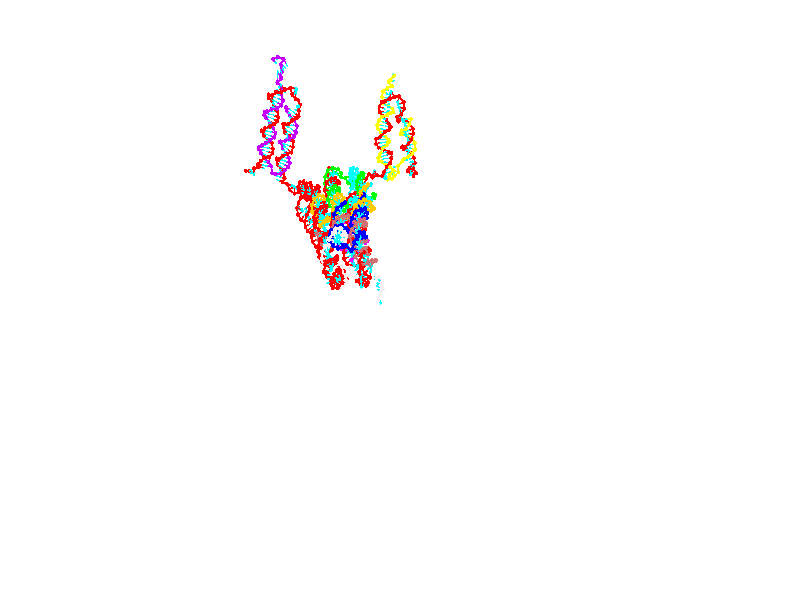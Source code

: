 // switches for output
#declare DRAW_BASES = 1; // possible values are 0, 1; only relevant for DNA ribbons
#declare DRAW_BASES_TYPE = 3; // possible values are 1, 2, 3; only relevant for DNA ribbons
#declare DRAW_FOG = 0; // set to 1 to enable fog

#include "colors.inc"

#include "transforms.inc"
background { rgb <1, 1, 1>}

#default {
   normal{
       ripples 0.25
       frequency 0.20
       turbulence 0.2
       lambda 5
   }
	finish {
		phong 0.1
		phong_size 40.
	}
}

// original window dimensions: 1024x640


// camera settings

camera {
	sky <0, 0.179814, -0.983701>
	up <0, 0.179814, -0.983701>
	right 1.6 * <1, 0, 0>
	location <25.469, 94.9851, 44.8844>
	look_at <25.469, 29.3977, 32.8955>
	direction <0, -65.5874, -11.9889>
	angle 67.0682
}


# declare cpy_camera_pos = <25.469, 94.9851, 44.8844>;
# if (DRAW_FOG = 1)
fog {
	fog_type 2
	up vnormalize(cpy_camera_pos)
	color rgbt<1,1,1,0.3>
	distance 1e-5
	fog_alt 3e-3
	fog_offset 28
}
# end


// LIGHTS

# declare lum = 6;
global_settings {
	ambient_light rgb lum * <0.05, 0.05, 0.05>
	max_trace_level 15
}# declare cpy_direct_light_amount = 0.25;
light_source
{	1000 * <-1, -1.16351, -0.803887>,
	rgb lum * cpy_direct_light_amount
	parallel
}

light_source
{	1000 * <1, 1.16351, 0.803887>,
	rgb lum * cpy_direct_light_amount
	parallel
}

// strand 0

// nucleotide -1

// particle -1
sphere {
	<3.977538, 14.901670, 14.968457> 0.250000
	pigment { color rgbt <1,0,0,0> }
	no_shadow
}
cylinder {
	<4.354495, 15.034795, 14.981935>,  <4.580668, 15.114669, 14.990021>, 0.100000
	pigment { color rgbt <1,0,0,0> }
	no_shadow
}
cylinder {
	<4.354495, 15.034795, 14.981935>,  <3.977538, 14.901670, 14.968457>, 0.100000
	pigment { color rgbt <1,0,0,0> }
	no_shadow
}

// particle -1
sphere {
	<4.354495, 15.034795, 14.981935> 0.100000
	pigment { color rgbt <1,0,0,0> }
	no_shadow
}
sphere {
	0, 1
	scale<0.080000,0.200000,0.300000>
	matrix <0.310522, -0.907817, 0.281860,
		0.124394, -0.255159, -0.958864,
		0.942392, 0.332810, 0.033694,
		4.637212, 15.134638, 14.992043>
	pigment { color rgbt <0,1,1,0> }
	no_shadow
}
cylinder {
	<4.346809, 14.402585, 14.806065>,  <3.977538, 14.901670, 14.968457>, 0.130000
	pigment { color rgbt <1,0,0,0> }
	no_shadow
}

// nucleotide -1

// particle -1
sphere {
	<4.346809, 14.402585, 14.806065> 0.250000
	pigment { color rgbt <1,0,0,0> }
	no_shadow
}
cylinder {
	<4.593378, 14.637500, 15.015872>,  <4.741319, 14.778448, 15.141756>, 0.100000
	pigment { color rgbt <1,0,0,0> }
	no_shadow
}
cylinder {
	<4.593378, 14.637500, 15.015872>,  <4.346809, 14.402585, 14.806065>, 0.100000
	pigment { color rgbt <1,0,0,0> }
	no_shadow
}

// particle -1
sphere {
	<4.593378, 14.637500, 15.015872> 0.100000
	pigment { color rgbt <1,0,0,0> }
	no_shadow
}
sphere {
	0, 1
	scale<0.080000,0.200000,0.300000>
	matrix <0.428308, -0.809040, 0.402501,
		0.660739, -0.023455, -0.750249,
		0.616422, 0.587286, 0.524518,
		4.778304, 14.813685, 15.173227>
	pigment { color rgbt <0,1,1,0> }
	no_shadow
}
cylinder {
	<4.963370, 14.417080, 14.519781>,  <4.346809, 14.402585, 14.806065>, 0.130000
	pigment { color rgbt <1,0,0,0> }
	no_shadow
}

// nucleotide -1

// particle -1
sphere {
	<4.963370, 14.417080, 14.519781> 0.250000
	pigment { color rgbt <1,0,0,0> }
	no_shadow
}
cylinder {
	<5.004096, 14.476402, 14.913256>,  <5.028531, 14.511995, 15.149341>, 0.100000
	pigment { color rgbt <1,0,0,0> }
	no_shadow
}
cylinder {
	<5.004096, 14.476402, 14.913256>,  <4.963370, 14.417080, 14.519781>, 0.100000
	pigment { color rgbt <1,0,0,0> }
	no_shadow
}

// particle -1
sphere {
	<5.004096, 14.476402, 14.913256> 0.100000
	pigment { color rgbt <1,0,0,0> }
	no_shadow
}
sphere {
	0, 1
	scale<0.080000,0.200000,0.300000>
	matrix <0.368118, -0.924250, 0.101244,
		0.924188, 0.351805, -0.148695,
		0.101813, 0.148305, 0.983687,
		5.034639, 14.520894, 15.208362>
	pigment { color rgbt <0,1,1,0> }
	no_shadow
}
cylinder {
	<5.638968, 14.178349, 14.224720>,  <4.963370, 14.417080, 14.519781>, 0.130000
	pigment { color rgbt <1,0,0,0> }
	no_shadow
}

// nucleotide -1

// particle -1
sphere {
	<5.638968, 14.178349, 14.224720> 0.250000
	pigment { color rgbt <1,0,0,0> }
	no_shadow
}
cylinder {
	<6.008862, 14.255576, 14.355921>,  <6.230800, 14.301913, 14.434641>, 0.100000
	pigment { color rgbt <1,0,0,0> }
	no_shadow
}
cylinder {
	<6.008862, 14.255576, 14.355921>,  <5.638968, 14.178349, 14.224720>, 0.100000
	pigment { color rgbt <1,0,0,0> }
	no_shadow
}

// particle -1
sphere {
	<6.008862, 14.255576, 14.355921> 0.100000
	pigment { color rgbt <1,0,0,0> }
	no_shadow
}
sphere {
	0, 1
	scale<0.080000,0.200000,0.300000>
	matrix <0.168172, 0.565829, -0.807190,
		-0.341437, 0.801599, 0.490775,
		0.924738, 0.193070, 0.328001,
		6.286284, 14.313498, 14.454321>
	pigment { color rgbt <0,1,1,0> }
	no_shadow
}
cylinder {
	<5.624533, 14.929817, 14.192702>,  <5.638968, 14.178349, 14.224720>, 0.130000
	pigment { color rgbt <1,0,0,0> }
	no_shadow
}

// nucleotide -1

// particle -1
sphere {
	<5.624533, 14.929817, 14.192702> 0.250000
	pigment { color rgbt <1,0,0,0> }
	no_shadow
}
cylinder {
	<5.978262, 14.743986, 14.174197>,  <6.190500, 14.632487, 14.163095>, 0.100000
	pigment { color rgbt <1,0,0,0> }
	no_shadow
}
cylinder {
	<5.978262, 14.743986, 14.174197>,  <5.624533, 14.929817, 14.192702>, 0.100000
	pigment { color rgbt <1,0,0,0> }
	no_shadow
}

// particle -1
sphere {
	<5.978262, 14.743986, 14.174197> 0.100000
	pigment { color rgbt <1,0,0,0> }
	no_shadow
}
sphere {
	0, 1
	scale<0.080000,0.200000,0.300000>
	matrix <0.204311, 0.474182, -0.856393,
		0.419798, 0.747876, 0.514249,
		0.884323, -0.464579, -0.046262,
		6.243559, 14.604612, 14.160318>
	pigment { color rgbt <0,1,1,0> }
	no_shadow
}
cylinder {
	<6.109669, 15.372576, 13.977591>,  <5.624533, 14.929817, 14.192702>, 0.130000
	pigment { color rgbt <1,0,0,0> }
	no_shadow
}

// nucleotide -1

// particle -1
sphere {
	<6.109669, 15.372576, 13.977591> 0.250000
	pigment { color rgbt <1,0,0,0> }
	no_shadow
}
cylinder {
	<6.235309, 15.006796, 13.875515>,  <6.310693, 14.787328, 13.814270>, 0.100000
	pigment { color rgbt <1,0,0,0> }
	no_shadow
}
cylinder {
	<6.235309, 15.006796, 13.875515>,  <6.109669, 15.372576, 13.977591>, 0.100000
	pigment { color rgbt <1,0,0,0> }
	no_shadow
}

// particle -1
sphere {
	<6.235309, 15.006796, 13.875515> 0.100000
	pigment { color rgbt <1,0,0,0> }
	no_shadow
}
sphere {
	0, 1
	scale<0.080000,0.200000,0.300000>
	matrix <0.261281, 0.341674, -0.902769,
		0.912729, 0.216884, 0.346249,
		0.314100, -0.914451, -0.255188,
		6.329539, 14.732461, 13.798959>
	pigment { color rgbt <0,1,1,0> }
	no_shadow
}
cylinder {
	<6.646875, 15.669452, 13.652698>,  <6.109669, 15.372576, 13.977591>, 0.130000
	pigment { color rgbt <1,0,0,0> }
	no_shadow
}

// nucleotide -1

// particle -1
sphere {
	<6.646875, 15.669452, 13.652698> 0.250000
	pigment { color rgbt <1,0,0,0> }
	no_shadow
}
cylinder {
	<6.606020, 15.284287, 13.552802>,  <6.581507, 15.053188, 13.492865>, 0.100000
	pigment { color rgbt <1,0,0,0> }
	no_shadow
}
cylinder {
	<6.606020, 15.284287, 13.552802>,  <6.646875, 15.669452, 13.652698>, 0.100000
	pigment { color rgbt <1,0,0,0> }
	no_shadow
}

// particle -1
sphere {
	<6.606020, 15.284287, 13.552802> 0.100000
	pigment { color rgbt <1,0,0,0> }
	no_shadow
}
sphere {
	0, 1
	scale<0.080000,0.200000,0.300000>
	matrix <0.462367, 0.176333, -0.868979,
		0.880787, -0.204226, 0.427208,
		-0.102138, -0.962911, -0.249739,
		6.575378, 14.995414, 13.477880>
	pigment { color rgbt <0,1,1,0> }
	no_shadow
}
cylinder {
	<7.275944, 15.372811, 13.533573>,  <6.646875, 15.669452, 13.652698>, 0.130000
	pigment { color rgbt <1,0,0,0> }
	no_shadow
}

// nucleotide -1

// particle -1
sphere {
	<7.275944, 15.372811, 13.533573> 0.250000
	pigment { color rgbt <1,0,0,0> }
	no_shadow
}
cylinder {
	<6.983130, 15.201559, 13.321600>,  <6.807442, 15.098807, 13.194416>, 0.100000
	pigment { color rgbt <1,0,0,0> }
	no_shadow
}
cylinder {
	<6.983130, 15.201559, 13.321600>,  <7.275944, 15.372811, 13.533573>, 0.100000
	pigment { color rgbt <1,0,0,0> }
	no_shadow
}

// particle -1
sphere {
	<6.983130, 15.201559, 13.321600> 0.100000
	pigment { color rgbt <1,0,0,0> }
	no_shadow
}
sphere {
	0, 1
	scale<0.080000,0.200000,0.300000>
	matrix <0.398907, 0.361205, -0.842855,
		0.552267, -0.828393, -0.093630,
		-0.732035, -0.428131, -0.529933,
		6.763520, 15.073120, 13.162621>
	pigment { color rgbt <0,1,1,0> }
	no_shadow
}
cylinder {
	<7.638521, 15.129165, 12.889849>,  <7.275944, 15.372811, 13.533573>, 0.130000
	pigment { color rgbt <1,0,0,0> }
	no_shadow
}

// nucleotide -1

// particle -1
sphere {
	<7.638521, 15.129165, 12.889849> 0.250000
	pigment { color rgbt <1,0,0,0> }
	no_shadow
}
cylinder {
	<7.248241, 15.122620, 12.802449>,  <7.014073, 15.118692, 12.750010>, 0.100000
	pigment { color rgbt <1,0,0,0> }
	no_shadow
}
cylinder {
	<7.248241, 15.122620, 12.802449>,  <7.638521, 15.129165, 12.889849>, 0.100000
	pigment { color rgbt <1,0,0,0> }
	no_shadow
}

// particle -1
sphere {
	<7.248241, 15.122620, 12.802449> 0.100000
	pigment { color rgbt <1,0,0,0> }
	no_shadow
}
sphere {
	0, 1
	scale<0.080000,0.200000,0.300000>
	matrix <0.207464, 0.251810, -0.945278,
		0.070487, -0.967638, -0.242297,
		-0.975700, -0.016362, -0.218500,
		6.955531, 15.117711, 12.736899>
	pigment { color rgbt <0,1,1,0> }
	no_shadow
}
cylinder {
	<7.608032, 14.739830, 12.229241>,  <7.638521, 15.129165, 12.889849>, 0.130000
	pigment { color rgbt <1,0,0,0> }
	no_shadow
}

// nucleotide -1

// particle -1
sphere {
	<7.608032, 14.739830, 12.229241> 0.250000
	pigment { color rgbt <1,0,0,0> }
	no_shadow
}
cylinder {
	<7.277923, 14.964039, 12.256784>,  <7.079858, 15.098564, 12.273310>, 0.100000
	pigment { color rgbt <1,0,0,0> }
	no_shadow
}
cylinder {
	<7.277923, 14.964039, 12.256784>,  <7.608032, 14.739830, 12.229241>, 0.100000
	pigment { color rgbt <1,0,0,0> }
	no_shadow
}

// particle -1
sphere {
	<7.277923, 14.964039, 12.256784> 0.100000
	pigment { color rgbt <1,0,0,0> }
	no_shadow
}
sphere {
	0, 1
	scale<0.080000,0.200000,0.300000>
	matrix <0.151169, 0.336740, -0.929384,
		-0.544127, -0.756585, -0.362636,
		-0.825272, 0.560522, 0.068857,
		7.030341, 15.132195, 12.277442>
	pigment { color rgbt <0,1,1,0> }
	no_shadow
}
cylinder {
	<7.460703, 14.814909, 11.478316>,  <7.608032, 14.739830, 12.229241>, 0.130000
	pigment { color rgbt <1,0,0,0> }
	no_shadow
}

// nucleotide -1

// particle -1
sphere {
	<7.460703, 14.814909, 11.478316> 0.250000
	pigment { color rgbt <1,0,0,0> }
	no_shadow
}
cylinder {
	<7.223021, 15.073410, 11.669847>,  <7.080411, 15.228511, 11.784766>, 0.100000
	pigment { color rgbt <1,0,0,0> }
	no_shadow
}
cylinder {
	<7.223021, 15.073410, 11.669847>,  <7.460703, 14.814909, 11.478316>, 0.100000
	pigment { color rgbt <1,0,0,0> }
	no_shadow
}

// particle -1
sphere {
	<7.223021, 15.073410, 11.669847> 0.100000
	pigment { color rgbt <1,0,0,0> }
	no_shadow
}
sphere {
	0, 1
	scale<0.080000,0.200000,0.300000>
	matrix <-0.087683, 0.539730, -0.837259,
		-0.799519, -0.539490, -0.264045,
		-0.594206, 0.646253, 0.478829,
		7.044759, 15.267285, 11.813496>
	pigment { color rgbt <0,1,1,0> }
	no_shadow
}
cylinder {
	<6.828460, 14.885599, 11.114932>,  <7.460703, 14.814909, 11.478316>, 0.130000
	pigment { color rgbt <1,0,0,0> }
	no_shadow
}

// nucleotide -1

// particle -1
sphere {
	<6.828460, 14.885599, 11.114932> 0.250000
	pigment { color rgbt <1,0,0,0> }
	no_shadow
}
cylinder {
	<6.871522, 15.211815, 11.342372>,  <6.897360, 15.407544, 11.478836>, 0.100000
	pigment { color rgbt <1,0,0,0> }
	no_shadow
}
cylinder {
	<6.871522, 15.211815, 11.342372>,  <6.828460, 14.885599, 11.114932>, 0.100000
	pigment { color rgbt <1,0,0,0> }
	no_shadow
}

// particle -1
sphere {
	<6.871522, 15.211815, 11.342372> 0.100000
	pigment { color rgbt <1,0,0,0> }
	no_shadow
}
sphere {
	0, 1
	scale<0.080000,0.200000,0.300000>
	matrix <0.085141, 0.562259, -0.822567,
		-0.990536, 0.136966, -0.008905,
		0.107657, 0.815540, 0.568599,
		6.903820, 15.456477, 11.512952>
	pigment { color rgbt <0,1,1,0> }
	no_shadow
}
cylinder {
	<6.410009, 15.378289, 10.877422>,  <6.828460, 14.885599, 11.114932>, 0.130000
	pigment { color rgbt <1,0,0,0> }
	no_shadow
}

// nucleotide -1

// particle -1
sphere {
	<6.410009, 15.378289, 10.877422> 0.250000
	pigment { color rgbt <1,0,0,0> }
	no_shadow
}
cylinder {
	<6.687260, 15.572178, 11.090821>,  <6.853610, 15.688511, 11.218861>, 0.100000
	pigment { color rgbt <1,0,0,0> }
	no_shadow
}
cylinder {
	<6.687260, 15.572178, 11.090821>,  <6.410009, 15.378289, 10.877422>, 0.100000
	pigment { color rgbt <1,0,0,0> }
	no_shadow
}

// particle -1
sphere {
	<6.687260, 15.572178, 11.090821> 0.100000
	pigment { color rgbt <1,0,0,0> }
	no_shadow
}
sphere {
	0, 1
	scale<0.080000,0.200000,0.300000>
	matrix <0.175656, 0.604233, -0.777205,
		-0.699086, 0.632413, 0.333666,
		0.693126, 0.484723, 0.533498,
		6.895197, 15.717595, 11.250871>
	pigment { color rgbt <0,1,1,0> }
	no_shadow
}
cylinder {
	<6.250734, 16.006063, 10.587016>,  <6.410009, 15.378289, 10.877422>, 0.130000
	pigment { color rgbt <1,0,0,0> }
	no_shadow
}

// nucleotide -1

// particle -1
sphere {
	<6.250734, 16.006063, 10.587016> 0.250000
	pigment { color rgbt <1,0,0,0> }
	no_shadow
}
cylinder {
	<6.592150, 16.044371, 10.791877>,  <6.796999, 16.067354, 10.914793>, 0.100000
	pigment { color rgbt <1,0,0,0> }
	no_shadow
}
cylinder {
	<6.592150, 16.044371, 10.791877>,  <6.250734, 16.006063, 10.587016>, 0.100000
	pigment { color rgbt <1,0,0,0> }
	no_shadow
}

// particle -1
sphere {
	<6.592150, 16.044371, 10.791877> 0.100000
	pigment { color rgbt <1,0,0,0> }
	no_shadow
}
sphere {
	0, 1
	scale<0.080000,0.200000,0.300000>
	matrix <0.410421, 0.481967, -0.774120,
		-0.320975, 0.870940, 0.372073,
		0.853539, 0.095767, 0.512152,
		6.848212, 16.073101, 10.945522>
	pigment { color rgbt <0,1,1,0> }
	no_shadow
}
cylinder {
	<6.413785, 16.700281, 10.812063>,  <6.250734, 16.006063, 10.587016>, 0.130000
	pigment { color rgbt <1,0,0,0> }
	no_shadow
}

// nucleotide -1

// particle -1
sphere {
	<6.413785, 16.700281, 10.812063> 0.250000
	pigment { color rgbt <1,0,0,0> }
	no_shadow
}
cylinder {
	<6.767529, 16.518503, 10.769390>,  <6.979776, 16.409435, 10.743786>, 0.100000
	pigment { color rgbt <1,0,0,0> }
	no_shadow
}
cylinder {
	<6.767529, 16.518503, 10.769390>,  <6.413785, 16.700281, 10.812063>, 0.100000
	pigment { color rgbt <1,0,0,0> }
	no_shadow
}

// particle -1
sphere {
	<6.767529, 16.518503, 10.769390> 0.100000
	pigment { color rgbt <1,0,0,0> }
	no_shadow
}
sphere {
	0, 1
	scale<0.080000,0.200000,0.300000>
	matrix <0.219606, 0.606707, -0.763989,
		0.411917, 0.652216, 0.636348,
		0.884363, -0.454446, -0.106682,
		7.032838, 16.382170, 10.737386>
	pigment { color rgbt <0,1,1,0> }
	no_shadow
}
cylinder {
	<6.957671, 17.274261, 10.799603>,  <6.413785, 16.700281, 10.812063>, 0.130000
	pigment { color rgbt <1,0,0,0> }
	no_shadow
}

// nucleotide -1

// particle -1
sphere {
	<6.957671, 17.274261, 10.799603> 0.250000
	pigment { color rgbt <1,0,0,0> }
	no_shadow
}
cylinder {
	<7.134725, 16.952082, 10.641958>,  <7.240958, 16.758774, 10.547371>, 0.100000
	pigment { color rgbt <1,0,0,0> }
	no_shadow
}
cylinder {
	<7.134725, 16.952082, 10.641958>,  <6.957671, 17.274261, 10.799603>, 0.100000
	pigment { color rgbt <1,0,0,0> }
	no_shadow
}

// particle -1
sphere {
	<7.134725, 16.952082, 10.641958> 0.100000
	pigment { color rgbt <1,0,0,0> }
	no_shadow
}
sphere {
	0, 1
	scale<0.080000,0.200000,0.300000>
	matrix <0.221624, 0.524145, -0.822287,
		0.868882, 0.276629, 0.410512,
		0.442636, -0.805449, -0.394112,
		7.267516, 16.710447, 10.523725>
	pigment { color rgbt <0,1,1,0> }
	no_shadow
}
cylinder {
	<7.714474, 17.448793, 10.622482>,  <6.957671, 17.274261, 10.799603>, 0.130000
	pigment { color rgbt <1,0,0,0> }
	no_shadow
}

// nucleotide -1

// particle -1
sphere {
	<7.714474, 17.448793, 10.622482> 0.250000
	pigment { color rgbt <1,0,0,0> }
	no_shadow
}
cylinder {
	<7.616675, 17.121506, 10.414352>,  <7.557995, 16.925133, 10.289474>, 0.100000
	pigment { color rgbt <1,0,0,0> }
	no_shadow
}
cylinder {
	<7.616675, 17.121506, 10.414352>,  <7.714474, 17.448793, 10.622482>, 0.100000
	pigment { color rgbt <1,0,0,0> }
	no_shadow
}

// particle -1
sphere {
	<7.616675, 17.121506, 10.414352> 0.100000
	pigment { color rgbt <1,0,0,0> }
	no_shadow
}
sphere {
	0, 1
	scale<0.080000,0.200000,0.300000>
	matrix <0.392532, 0.407155, -0.824708,
		0.886645, -0.405883, 0.221630,
		-0.244497, -0.818220, -0.520324,
		7.543325, 16.876040, 10.258255>
	pigment { color rgbt <0,1,1,0> }
	no_shadow
}
cylinder {
	<8.293544, 17.302483, 10.269141>,  <7.714474, 17.448793, 10.622482>, 0.130000
	pigment { color rgbt <1,0,0,0> }
	no_shadow
}

// nucleotide -1

// particle -1
sphere {
	<8.293544, 17.302483, 10.269141> 0.250000
	pigment { color rgbt <1,0,0,0> }
	no_shadow
}
cylinder {
	<7.989245, 17.141222, 10.065679>,  <7.806665, 17.044466, 9.943601>, 0.100000
	pigment { color rgbt <1,0,0,0> }
	no_shadow
}
cylinder {
	<7.989245, 17.141222, 10.065679>,  <8.293544, 17.302483, 10.269141>, 0.100000
	pigment { color rgbt <1,0,0,0> }
	no_shadow
}

// particle -1
sphere {
	<7.989245, 17.141222, 10.065679> 0.100000
	pigment { color rgbt <1,0,0,0> }
	no_shadow
}
sphere {
	0, 1
	scale<0.080000,0.200000,0.300000>
	matrix <0.443763, 0.248825, -0.860907,
		0.473642, -0.880656, -0.010390,
		-0.760748, -0.403151, -0.508656,
		7.761021, 17.020277, 9.913082>
	pigment { color rgbt <0,1,1,0> }
	no_shadow
}
cylinder {
	<8.609824, 17.019915, 9.766022>,  <8.293544, 17.302483, 10.269141>, 0.130000
	pigment { color rgbt <1,0,0,0> }
	no_shadow
}

// nucleotide -1

// particle -1
sphere {
	<8.609824, 17.019915, 9.766022> 0.250000
	pigment { color rgbt <1,0,0,0> }
	no_shadow
}
cylinder {
	<8.235731, 17.048954, 9.627419>,  <8.011275, 17.066378, 9.544256>, 0.100000
	pigment { color rgbt <1,0,0,0> }
	no_shadow
}
cylinder {
	<8.235731, 17.048954, 9.627419>,  <8.609824, 17.019915, 9.766022>, 0.100000
	pigment { color rgbt <1,0,0,0> }
	no_shadow
}

// particle -1
sphere {
	<8.235731, 17.048954, 9.627419> 0.100000
	pigment { color rgbt <1,0,0,0> }
	no_shadow
}
sphere {
	0, 1
	scale<0.080000,0.200000,0.300000>
	matrix <0.353998, 0.178174, -0.918118,
		-0.004917, -0.981317, -0.192334,
		-0.935234, 0.072600, -0.346508,
		7.955161, 17.070734, 9.523466>
	pigment { color rgbt <0,1,1,0> }
	no_shadow
}
cylinder {
	<8.623844, 16.662815, 9.129889>,  <8.609824, 17.019915, 9.766022>, 0.130000
	pigment { color rgbt <1,0,0,0> }
	no_shadow
}

// nucleotide -1

// particle -1
sphere {
	<8.623844, 16.662815, 9.129889> 0.250000
	pigment { color rgbt <1,0,0,0> }
	no_shadow
}
cylinder {
	<8.297860, 16.893450, 9.106615>,  <8.102269, 17.031832, 9.092650>, 0.100000
	pigment { color rgbt <1,0,0,0> }
	no_shadow
}
cylinder {
	<8.297860, 16.893450, 9.106615>,  <8.623844, 16.662815, 9.129889>, 0.100000
	pigment { color rgbt <1,0,0,0> }
	no_shadow
}

// particle -1
sphere {
	<8.297860, 16.893450, 9.106615> 0.100000
	pigment { color rgbt <1,0,0,0> }
	no_shadow
}
sphere {
	0, 1
	scale<0.080000,0.200000,0.300000>
	matrix <0.330935, 0.380610, -0.863492,
		-0.475733, -0.722968, -0.500995,
		-0.814961, 0.576588, -0.058187,
		8.053372, 17.066425, 9.089159>
	pigment { color rgbt <0,1,1,0> }
	no_shadow
}
cylinder {
	<8.532104, 16.757311, 8.470939>,  <8.623844, 16.662815, 9.129889>, 0.130000
	pigment { color rgbt <1,0,0,0> }
	no_shadow
}

// nucleotide -1

// particle -1
sphere {
	<8.532104, 16.757311, 8.470939> 0.250000
	pigment { color rgbt <1,0,0,0> }
	no_shadow
}
cylinder {
	<8.273054, 17.030636, 8.605799>,  <8.117624, 17.194632, 8.686714>, 0.100000
	pigment { color rgbt <1,0,0,0> }
	no_shadow
}
cylinder {
	<8.273054, 17.030636, 8.605799>,  <8.532104, 16.757311, 8.470939>, 0.100000
	pigment { color rgbt <1,0,0,0> }
	no_shadow
}

// particle -1
sphere {
	<8.273054, 17.030636, 8.605799> 0.100000
	pigment { color rgbt <1,0,0,0> }
	no_shadow
}
sphere {
	0, 1
	scale<0.080000,0.200000,0.300000>
	matrix <0.069505, 0.493608, -0.866902,
		-0.758784, -0.537992, -0.367166,
		-0.647623, 0.683312, 0.337149,
		8.078767, 17.235630, 8.706944>
	pigment { color rgbt <0,1,1,0> }
	no_shadow
}
cylinder {
	<8.023056, 16.948112, 7.905571>,  <8.532104, 16.757311, 8.470939>, 0.130000
	pigment { color rgbt <1,0,0,0> }
	no_shadow
}

// nucleotide -1

// particle -1
sphere {
	<8.023056, 16.948112, 7.905571> 0.250000
	pigment { color rgbt <1,0,0,0> }
	no_shadow
}
cylinder {
	<8.078472, 17.267017, 8.140579>,  <8.111722, 17.458361, 8.281584>, 0.100000
	pigment { color rgbt <1,0,0,0> }
	no_shadow
}
cylinder {
	<8.078472, 17.267017, 8.140579>,  <8.023056, 16.948112, 7.905571>, 0.100000
	pigment { color rgbt <1,0,0,0> }
	no_shadow
}

// particle -1
sphere {
	<8.078472, 17.267017, 8.140579> 0.100000
	pigment { color rgbt <1,0,0,0> }
	no_shadow
}
sphere {
	0, 1
	scale<0.080000,0.200000,0.300000>
	matrix <0.240860, 0.548304, -0.800843,
		-0.960621, 0.252458, -0.116067,
		0.138539, 0.797263, 0.587519,
		8.120034, 17.506197, 8.316835>
	pigment { color rgbt <0,1,1,0> }
	no_shadow
}
cylinder {
	<7.825467, 17.555567, 7.494043>,  <8.023056, 16.948112, 7.905571>, 0.130000
	pigment { color rgbt <1,0,0,0> }
	no_shadow
}

// nucleotide -1

// particle -1
sphere {
	<7.825467, 17.555567, 7.494043> 0.250000
	pigment { color rgbt <1,0,0,0> }
	no_shadow
}
cylinder {
	<8.003037, 17.749695, 7.795345>,  <8.109580, 17.866173, 7.976127>, 0.100000
	pigment { color rgbt <1,0,0,0> }
	no_shadow
}
cylinder {
	<8.003037, 17.749695, 7.795345>,  <7.825467, 17.555567, 7.494043>, 0.100000
	pigment { color rgbt <1,0,0,0> }
	no_shadow
}

// particle -1
sphere {
	<8.003037, 17.749695, 7.795345> 0.100000
	pigment { color rgbt <1,0,0,0> }
	no_shadow
}
sphere {
	0, 1
	scale<0.080000,0.200000,0.300000>
	matrix <0.177543, 0.776321, -0.604817,
		-0.878298, 0.402229, 0.258464,
		0.443926, 0.485321, 0.753255,
		8.136215, 17.895290, 8.021322>
	pigment { color rgbt <0,1,1,0> }
	no_shadow
}
cylinder {
	<7.577191, 18.240490, 7.525866>,  <7.825467, 17.555567, 7.494043>, 0.130000
	pigment { color rgbt <1,0,0,0> }
	no_shadow
}

// nucleotide -1

// particle -1
sphere {
	<7.577191, 18.240490, 7.525866> 0.250000
	pigment { color rgbt <1,0,0,0> }
	no_shadow
}
cylinder {
	<7.939168, 18.224455, 7.695322>,  <8.156355, 18.214834, 7.796996>, 0.100000
	pigment { color rgbt <1,0,0,0> }
	no_shadow
}
cylinder {
	<7.939168, 18.224455, 7.695322>,  <7.577191, 18.240490, 7.525866>, 0.100000
	pigment { color rgbt <1,0,0,0> }
	no_shadow
}

// particle -1
sphere {
	<7.939168, 18.224455, 7.695322> 0.100000
	pigment { color rgbt <1,0,0,0> }
	no_shadow
}
sphere {
	0, 1
	scale<0.080000,0.200000,0.300000>
	matrix <0.323872, 0.710636, -0.624583,
		-0.276016, 0.702417, 0.656069,
		0.904943, -0.040088, 0.423640,
		8.210651, 18.212429, 7.822414>
	pigment { color rgbt <0,1,1,0> }
	no_shadow
}
cylinder {
	<7.739032, 18.982061, 7.498832>,  <7.577191, 18.240490, 7.525866>, 0.130000
	pigment { color rgbt <1,0,0,0> }
	no_shadow
}

// nucleotide -1

// particle -1
sphere {
	<7.739032, 18.982061, 7.498832> 0.250000
	pigment { color rgbt <1,0,0,0> }
	no_shadow
}
cylinder {
	<8.085573, 18.790852, 7.556694>,  <8.293498, 18.676126, 7.591411>, 0.100000
	pigment { color rgbt <1,0,0,0> }
	no_shadow
}
cylinder {
	<8.085573, 18.790852, 7.556694>,  <7.739032, 18.982061, 7.498832>, 0.100000
	pigment { color rgbt <1,0,0,0> }
	no_shadow
}

// particle -1
sphere {
	<8.085573, 18.790852, 7.556694> 0.100000
	pigment { color rgbt <1,0,0,0> }
	no_shadow
}
sphere {
	0, 1
	scale<0.080000,0.200000,0.300000>
	matrix <0.462382, 0.658228, -0.594086,
		0.188772, 0.581575, 0.791288,
		0.866353, -0.478024, 0.144655,
		8.345479, 18.647444, 7.600090>
	pigment { color rgbt <0,1,1,0> }
	no_shadow
}
cylinder {
	<8.277666, 19.382889, 7.782150>,  <7.739032, 18.982061, 7.498832>, 0.130000
	pigment { color rgbt <1,0,0,0> }
	no_shadow
}

// nucleotide -1

// particle -1
sphere {
	<8.277666, 19.382889, 7.782150> 0.250000
	pigment { color rgbt <1,0,0,0> }
	no_shadow
}
cylinder {
	<8.434575, 19.101954, 7.544547>,  <8.528720, 18.933393, 7.401984>, 0.100000
	pigment { color rgbt <1,0,0,0> }
	no_shadow
}
cylinder {
	<8.434575, 19.101954, 7.544547>,  <8.277666, 19.382889, 7.782150>, 0.100000
	pigment { color rgbt <1,0,0,0> }
	no_shadow
}

// particle -1
sphere {
	<8.434575, 19.101954, 7.544547> 0.100000
	pigment { color rgbt <1,0,0,0> }
	no_shadow
}
sphere {
	0, 1
	scale<0.080000,0.200000,0.300000>
	matrix <0.523447, 0.701453, -0.483701,
		0.756390, -0.121190, 0.642796,
		0.392272, -0.702336, -0.594009,
		8.552257, 18.891253, 7.366344>
	pigment { color rgbt <0,1,1,0> }
	no_shadow
}
cylinder {
	<8.821483, 19.669596, 7.558815>,  <8.277666, 19.382889, 7.782150>, 0.130000
	pigment { color rgbt <1,0,0,0> }
	no_shadow
}

// nucleotide -1

// particle -1
sphere {
	<8.821483, 19.669596, 7.558815> 0.250000
	pigment { color rgbt <1,0,0,0> }
	no_shadow
}
cylinder {
	<8.885674, 19.365131, 7.307457>,  <8.924190, 19.182453, 7.156642>, 0.100000
	pigment { color rgbt <1,0,0,0> }
	no_shadow
}
cylinder {
	<8.885674, 19.365131, 7.307457>,  <8.821483, 19.669596, 7.558815>, 0.100000
	pigment { color rgbt <1,0,0,0> }
	no_shadow
}

// particle -1
sphere {
	<8.885674, 19.365131, 7.307457> 0.100000
	pigment { color rgbt <1,0,0,0> }
	no_shadow
}
sphere {
	0, 1
	scale<0.080000,0.200000,0.300000>
	matrix <0.660965, 0.555697, -0.504308,
		0.733057, -0.334415, 0.592279,
		0.160480, -0.761162, -0.628394,
		8.933819, 19.136784, 7.118939>
	pigment { color rgbt <0,1,1,0> }
	no_shadow
}
cylinder {
	<9.563353, 19.436937, 7.455935>,  <8.821483, 19.669596, 7.558815>, 0.130000
	pigment { color rgbt <1,0,0,0> }
	no_shadow
}

// nucleotide -1

// particle -1
sphere {
	<9.563353, 19.436937, 7.455935> 0.250000
	pigment { color rgbt <1,0,0,0> }
	no_shadow
}
cylinder {
	<9.375660, 19.380529, 7.107238>,  <9.263044, 19.346685, 6.898020>, 0.100000
	pigment { color rgbt <1,0,0,0> }
	no_shadow
}
cylinder {
	<9.375660, 19.380529, 7.107238>,  <9.563353, 19.436937, 7.455935>, 0.100000
	pigment { color rgbt <1,0,0,0> }
	no_shadow
}

// particle -1
sphere {
	<9.375660, 19.380529, 7.107238> 0.100000
	pigment { color rgbt <1,0,0,0> }
	no_shadow
}
sphere {
	0, 1
	scale<0.080000,0.200000,0.300000>
	matrix <0.764890, 0.428437, -0.481024,
		0.441319, -0.892500, -0.093176,
		-0.469234, -0.141015, -0.871742,
		9.234890, 19.338224, 6.845716>
	pigment { color rgbt <0,1,1,0> }
	no_shadow
}
cylinder {
	<9.928926, 19.017164, 6.894946>,  <9.563353, 19.436937, 7.455935>, 0.130000
	pigment { color rgbt <1,0,0,0> }
	no_shadow
}

// nucleotide -1

// particle -1
sphere {
	<9.928926, 19.017164, 6.894946> 0.250000
	pigment { color rgbt <1,0,0,0> }
	no_shadow
}
cylinder {
	<9.683839, 19.300430, 6.754615>,  <9.536787, 19.470390, 6.670417>, 0.100000
	pigment { color rgbt <1,0,0,0> }
	no_shadow
}
cylinder {
	<9.683839, 19.300430, 6.754615>,  <9.928926, 19.017164, 6.894946>, 0.100000
	pigment { color rgbt <1,0,0,0> }
	no_shadow
}

// particle -1
sphere {
	<9.683839, 19.300430, 6.754615> 0.100000
	pigment { color rgbt <1,0,0,0> }
	no_shadow
}
sphere {
	0, 1
	scale<0.080000,0.200000,0.300000>
	matrix <0.787441, 0.509297, -0.347208,
		-0.067207, -0.488994, -0.869694,
		-0.612716, 0.708167, -0.350826,
		9.500024, 19.512880, 6.649367>
	pigment { color rgbt <0,1,1,0> }
	no_shadow
}
cylinder {
	<10.649749, 18.972898, 6.712651>,  <9.928926, 19.017164, 6.894946>, 0.130000
	pigment { color rgbt <1,0,0,0> }
	no_shadow
}

// nucleotide -1

// particle -1
sphere {
	<10.649749, 18.972898, 6.712651> 0.250000
	pigment { color rgbt <1,0,0,0> }
	no_shadow
}
cylinder {
	<11.041761, 18.894852, 6.697334>,  <11.276969, 18.848022, 6.688144>, 0.100000
	pigment { color rgbt <1,0,0,0> }
	no_shadow
}
cylinder {
	<11.041761, 18.894852, 6.697334>,  <10.649749, 18.972898, 6.712651>, 0.100000
	pigment { color rgbt <1,0,0,0> }
	no_shadow
}

// particle -1
sphere {
	<11.041761, 18.894852, 6.697334> 0.100000
	pigment { color rgbt <1,0,0,0> }
	no_shadow
}
sphere {
	0, 1
	scale<0.080000,0.200000,0.300000>
	matrix <0.172670, 0.739618, 0.650499,
		-0.098603, -0.644122, 0.758541,
		0.980032, -0.195119, -0.038292,
		11.335771, 18.836317, 6.685846>
	pigment { color rgbt <0,1,1,0> }
	no_shadow
}
cylinder {
	<10.870005, 18.769732, 7.373279>,  <10.649749, 18.972898, 6.712651>, 0.130000
	pigment { color rgbt <1,0,0,0> }
	no_shadow
}

// nucleotide -1

// particle -1
sphere {
	<10.870005, 18.769732, 7.373279> 0.250000
	pigment { color rgbt <1,0,0,0> }
	no_shadow
}
cylinder {
	<11.174966, 18.943378, 7.181328>,  <11.357943, 19.047567, 7.066157>, 0.100000
	pigment { color rgbt <1,0,0,0> }
	no_shadow
}
cylinder {
	<11.174966, 18.943378, 7.181328>,  <10.870005, 18.769732, 7.373279>, 0.100000
	pigment { color rgbt <1,0,0,0> }
	no_shadow
}

// particle -1
sphere {
	<11.174966, 18.943378, 7.181328> 0.100000
	pigment { color rgbt <1,0,0,0> }
	no_shadow
}
sphere {
	0, 1
	scale<0.080000,0.200000,0.300000>
	matrix <0.111808, 0.642051, 0.758465,
		0.637346, -0.631924, 0.440979,
		0.762424, 0.434099, -0.479863,
		11.403687, 19.073614, 7.037364>
	pigment { color rgbt <0,1,1,0> }
	no_shadow
}
cylinder {
	<11.338774, 18.710855, 7.890520>,  <10.870005, 18.769732, 7.373279>, 0.130000
	pigment { color rgbt <1,0,0,0> }
	no_shadow
}

// nucleotide -1

// particle -1
sphere {
	<11.338774, 18.710855, 7.890520> 0.250000
	pigment { color rgbt <1,0,0,0> }
	no_shadow
}
cylinder {
	<11.391610, 19.009699, 7.629941>,  <11.423312, 19.189005, 7.473594>, 0.100000
	pigment { color rgbt <1,0,0,0> }
	no_shadow
}
cylinder {
	<11.391610, 19.009699, 7.629941>,  <11.338774, 18.710855, 7.890520>, 0.100000
	pigment { color rgbt <1,0,0,0> }
	no_shadow
}

// particle -1
sphere {
	<11.391610, 19.009699, 7.629941> 0.100000
	pigment { color rgbt <1,0,0,0> }
	no_shadow
}
sphere {
	0, 1
	scale<0.080000,0.200000,0.300000>
	matrix <0.280278, 0.602235, 0.747501,
		0.950787, -0.281324, -0.129848,
		0.132091, 0.747108, -0.651446,
		11.431237, 19.233831, 7.434507>
	pigment { color rgbt <0,1,1,0> }
	no_shadow
}
cylinder {
	<11.560163, 18.000553, 7.704127>,  <11.338774, 18.710855, 7.890520>, 0.130000
	pigment { color rgbt <1,0,0,0> }
	no_shadow
}

// nucleotide -1

// particle -1
sphere {
	<11.560163, 18.000553, 7.704127> 0.250000
	pigment { color rgbt <1,0,0,0> }
	no_shadow
}
cylinder {
	<11.635207, 17.995579, 8.096993>,  <11.680233, 17.992594, 8.332713>, 0.100000
	pigment { color rgbt <1,0,0,0> }
	no_shadow
}
cylinder {
	<11.635207, 17.995579, 8.096993>,  <11.560163, 18.000553, 7.704127>, 0.100000
	pigment { color rgbt <1,0,0,0> }
	no_shadow
}

// particle -1
sphere {
	<11.635207, 17.995579, 8.096993> 0.100000
	pigment { color rgbt <1,0,0,0> }
	no_shadow
}
sphere {
	0, 1
	scale<0.080000,0.200000,0.300000>
	matrix <-0.807953, -0.570589, 0.147107,
		0.558583, -0.821142, -0.117096,
		0.187610, -0.012436, 0.982165,
		11.691490, 17.991848, 8.391643>
	pigment { color rgbt <0,1,1,0> }
	no_shadow
}
cylinder {
	<11.710623, 17.271841, 7.908144>,  <11.560163, 18.000553, 7.704127>, 0.130000
	pigment { color rgbt <1,0,0,0> }
	no_shadow
}

// nucleotide -1

// particle -1
sphere {
	<11.710623, 17.271841, 7.908144> 0.250000
	pigment { color rgbt <1,0,0,0> }
	no_shadow
}
cylinder {
	<11.551271, 17.519281, 8.179033>,  <11.455661, 17.667746, 8.341567>, 0.100000
	pigment { color rgbt <1,0,0,0> }
	no_shadow
}
cylinder {
	<11.551271, 17.519281, 8.179033>,  <11.710623, 17.271841, 7.908144>, 0.100000
	pigment { color rgbt <1,0,0,0> }
	no_shadow
}

// particle -1
sphere {
	<11.551271, 17.519281, 8.179033> 0.100000
	pigment { color rgbt <1,0,0,0> }
	no_shadow
}
sphere {
	0, 1
	scale<0.080000,0.200000,0.300000>
	matrix <-0.679889, -0.694754, 0.234665,
		0.615667, -0.366950, 0.697354,
		-0.398379, 0.618599, 0.677222,
		11.431758, 17.704861, 8.382200>
	pigment { color rgbt <0,1,1,0> }
	no_shadow
}
cylinder {
	<11.491302, 16.807320, 8.404314>,  <11.710623, 17.271841, 7.908144>, 0.130000
	pigment { color rgbt <1,0,0,0> }
	no_shadow
}

// nucleotide -1

// particle -1
sphere {
	<11.491302, 16.807320, 8.404314> 0.250000
	pigment { color rgbt <1,0,0,0> }
	no_shadow
}
cylinder {
	<11.300171, 17.144650, 8.502690>,  <11.185492, 17.347048, 8.561716>, 0.100000
	pigment { color rgbt <1,0,0,0> }
	no_shadow
}
cylinder {
	<11.300171, 17.144650, 8.502690>,  <11.491302, 16.807320, 8.404314>, 0.100000
	pigment { color rgbt <1,0,0,0> }
	no_shadow
}

// particle -1
sphere {
	<11.300171, 17.144650, 8.502690> 0.100000
	pigment { color rgbt <1,0,0,0> }
	no_shadow
}
sphere {
	0, 1
	scale<0.080000,0.200000,0.300000>
	matrix <-0.559739, -0.508066, 0.654646,
		0.677032, 0.175146, 0.714809,
		-0.477829, 0.843323, 0.245941,
		11.156822, 17.397646, 8.576472>
	pigment { color rgbt <0,1,1,0> }
	no_shadow
}
cylinder {
	<11.492067, 16.877136, 9.137628>,  <11.491302, 16.807320, 8.404314>, 0.130000
	pigment { color rgbt <1,0,0,0> }
	no_shadow
}

// nucleotide -1

// particle -1
sphere {
	<11.492067, 16.877136, 9.137628> 0.250000
	pigment { color rgbt <1,0,0,0> }
	no_shadow
}
cylinder {
	<11.182975, 17.076777, 8.980765>,  <10.997519, 17.196560, 8.886648>, 0.100000
	pigment { color rgbt <1,0,0,0> }
	no_shadow
}
cylinder {
	<11.182975, 17.076777, 8.980765>,  <11.492067, 16.877136, 9.137628>, 0.100000
	pigment { color rgbt <1,0,0,0> }
	no_shadow
}

// particle -1
sphere {
	<11.182975, 17.076777, 8.980765> 0.100000
	pigment { color rgbt <1,0,0,0> }
	no_shadow
}
sphere {
	0, 1
	scale<0.080000,0.200000,0.300000>
	matrix <-0.604573, -0.390553, 0.694234,
		0.193333, 0.773543, 0.603535,
		-0.772731, 0.499099, -0.392156,
		10.951156, 17.226505, 8.863118>
	pigment { color rgbt <0,1,1,0> }
	no_shadow
}
cylinder {
	<11.345542, 17.442459, 9.588087>,  <11.492067, 16.877136, 9.137628>, 0.130000
	pigment { color rgbt <1,0,0,0> }
	no_shadow
}

// nucleotide -1

// particle -1
sphere {
	<11.345542, 17.442459, 9.588087> 0.250000
	pigment { color rgbt <1,0,0,0> }
	no_shadow
}
cylinder {
	<11.028751, 17.310614, 9.382514>,  <10.838677, 17.231506, 9.259170>, 0.100000
	pigment { color rgbt <1,0,0,0> }
	no_shadow
}
cylinder {
	<11.028751, 17.310614, 9.382514>,  <11.345542, 17.442459, 9.588087>, 0.100000
	pigment { color rgbt <1,0,0,0> }
	no_shadow
}

// particle -1
sphere {
	<11.028751, 17.310614, 9.382514> 0.100000
	pigment { color rgbt <1,0,0,0> }
	no_shadow
}
sphere {
	0, 1
	scale<0.080000,0.200000,0.300000>
	matrix <-0.449357, -0.255187, 0.856129,
		-0.413341, 0.908974, 0.053987,
		-0.791976, -0.329614, -0.513934,
		10.791159, 17.211729, 9.228333>
	pigment { color rgbt <0,1,1,0> }
	no_shadow
}
cylinder {
	<10.728093, 17.566032, 9.981117>,  <11.345542, 17.442459, 9.588087>, 0.130000
	pigment { color rgbt <1,0,0,0> }
	no_shadow
}

// nucleotide -1

// particle -1
sphere {
	<10.728093, 17.566032, 9.981117> 0.250000
	pigment { color rgbt <1,0,0,0> }
	no_shadow
}
cylinder {
	<10.629834, 17.273163, 9.727006>,  <10.570879, 17.097441, 9.574539>, 0.100000
	pigment { color rgbt <1,0,0,0> }
	no_shadow
}
cylinder {
	<10.629834, 17.273163, 9.727006>,  <10.728093, 17.566032, 9.981117>, 0.100000
	pigment { color rgbt <1,0,0,0> }
	no_shadow
}

// particle -1
sphere {
	<10.629834, 17.273163, 9.727006> 0.100000
	pigment { color rgbt <1,0,0,0> }
	no_shadow
}
sphere {
	0, 1
	scale<0.080000,0.200000,0.300000>
	matrix <-0.414896, -0.512882, 0.751541,
		-0.876082, 0.448188, -0.177788,
		-0.245647, -0.732174, -0.635278,
		10.556140, 17.053511, 9.536423>
	pigment { color rgbt <0,1,1,0> }
	no_shadow
}
cylinder {
	<10.230527, 17.382214, 10.311790>,  <10.728093, 17.566032, 9.981117>, 0.130000
	pigment { color rgbt <1,0,0,0> }
	no_shadow
}

// nucleotide -1

// particle -1
sphere {
	<10.230527, 17.382214, 10.311790> 0.250000
	pigment { color rgbt <1,0,0,0> }
	no_shadow
}
cylinder {
	<10.288347, 17.087399, 10.047705>,  <10.323039, 16.910509, 9.889254>, 0.100000
	pigment { color rgbt <1,0,0,0> }
	no_shadow
}
cylinder {
	<10.288347, 17.087399, 10.047705>,  <10.230527, 17.382214, 10.311790>, 0.100000
	pigment { color rgbt <1,0,0,0> }
	no_shadow
}

// particle -1
sphere {
	<10.288347, 17.087399, 10.047705> 0.100000
	pigment { color rgbt <1,0,0,0> }
	no_shadow
}
sphere {
	0, 1
	scale<0.080000,0.200000,0.300000>
	matrix <-0.506999, -0.628150, 0.590237,
		-0.849739, 0.249409, -0.464476,
		0.144550, -0.737037, -0.660214,
		10.331713, 16.866287, 9.849641>
	pigment { color rgbt <0,1,1,0> }
	no_shadow
}
cylinder {
	<9.646638, 17.079971, 10.161531>,  <10.230527, 17.382214, 10.311790>, 0.130000
	pigment { color rgbt <1,0,0,0> }
	no_shadow
}

// nucleotide -1

// particle -1
sphere {
	<9.646638, 17.079971, 10.161531> 0.250000
	pigment { color rgbt <1,0,0,0> }
	no_shadow
}
cylinder {
	<9.912076, 16.790621, 10.085249>,  <10.071339, 16.617010, 10.039479>, 0.100000
	pigment { color rgbt <1,0,0,0> }
	no_shadow
}
cylinder {
	<9.912076, 16.790621, 10.085249>,  <9.646638, 17.079971, 10.161531>, 0.100000
	pigment { color rgbt <1,0,0,0> }
	no_shadow
}

// particle -1
sphere {
	<9.912076, 16.790621, 10.085249> 0.100000
	pigment { color rgbt <1,0,0,0> }
	no_shadow
}
sphere {
	0, 1
	scale<0.080000,0.200000,0.300000>
	matrix <-0.558532, -0.648669, 0.516982,
		-0.497676, -0.236553, -0.834483,
		0.663597, -0.723375, -0.190705,
		10.111155, 16.573608, 10.028037>
	pigment { color rgbt <0,1,1,0> }
	no_shadow
}
cylinder {
	<9.302365, 16.506359, 9.900559>,  <9.646638, 17.079971, 10.161531>, 0.130000
	pigment { color rgbt <1,0,0,0> }
	no_shadow
}

// nucleotide -1

// particle -1
sphere {
	<9.302365, 16.506359, 9.900559> 0.250000
	pigment { color rgbt <1,0,0,0> }
	no_shadow
}
cylinder {
	<9.641120, 16.344839, 10.038966>,  <9.844373, 16.247927, 10.122010>, 0.100000
	pigment { color rgbt <1,0,0,0> }
	no_shadow
}
cylinder {
	<9.641120, 16.344839, 10.038966>,  <9.302365, 16.506359, 9.900559>, 0.100000
	pigment { color rgbt <1,0,0,0> }
	no_shadow
}

// particle -1
sphere {
	<9.641120, 16.344839, 10.038966> 0.100000
	pigment { color rgbt <1,0,0,0> }
	no_shadow
}
sphere {
	0, 1
	scale<0.080000,0.200000,0.300000>
	matrix <-0.531413, -0.618661, 0.578669,
		-0.019599, -0.673946, -0.738521,
		0.846886, -0.403801, 0.346018,
		9.895185, 16.223698, 10.142772>
	pigment { color rgbt <0,1,1,0> }
	no_shadow
}
cylinder {
	<9.190978, 15.764497, 9.995987>,  <9.302365, 16.506359, 9.900559>, 0.130000
	pigment { color rgbt <1,0,0,0> }
	no_shadow
}

// nucleotide -1

// particle -1
sphere {
	<9.190978, 15.764497, 9.995987> 0.250000
	pigment { color rgbt <1,0,0,0> }
	no_shadow
}
cylinder {
	<9.494220, 15.852889, 10.241407>,  <9.676165, 15.905925, 10.388659>, 0.100000
	pigment { color rgbt <1,0,0,0> }
	no_shadow
}
cylinder {
	<9.494220, 15.852889, 10.241407>,  <9.190978, 15.764497, 9.995987>, 0.100000
	pigment { color rgbt <1,0,0,0> }
	no_shadow
}

// particle -1
sphere {
	<9.494220, 15.852889, 10.241407> 0.100000
	pigment { color rgbt <1,0,0,0> }
	no_shadow
}
sphere {
	0, 1
	scale<0.080000,0.200000,0.300000>
	matrix <-0.374176, -0.623164, 0.686774,
		0.534108, -0.750223, -0.389737,
		0.758104, 0.220981, 0.613552,
		9.721651, 15.919184, 10.425473>
	pigment { color rgbt <0,1,1,0> }
	no_shadow
}
cylinder {
	<9.313564, 15.129444, 10.354283>,  <9.190978, 15.764497, 9.995987>, 0.130000
	pigment { color rgbt <1,0,0,0> }
	no_shadow
}

// nucleotide -1

// particle -1
sphere {
	<9.313564, 15.129444, 10.354283> 0.250000
	pigment { color rgbt <1,0,0,0> }
	no_shadow
}
cylinder {
	<9.512898, 15.397502, 10.574308>,  <9.632499, 15.558336, 10.706324>, 0.100000
	pigment { color rgbt <1,0,0,0> }
	no_shadow
}
cylinder {
	<9.512898, 15.397502, 10.574308>,  <9.313564, 15.129444, 10.354283>, 0.100000
	pigment { color rgbt <1,0,0,0> }
	no_shadow
}

// particle -1
sphere {
	<9.512898, 15.397502, 10.574308> 0.100000
	pigment { color rgbt <1,0,0,0> }
	no_shadow
}
sphere {
	0, 1
	scale<0.080000,0.200000,0.300000>
	matrix <-0.164000, -0.550136, 0.818813,
		0.851331, -0.498254, -0.164249,
		0.498336, 0.670144, 0.550061,
		9.662399, 15.598545, 10.739326>
	pigment { color rgbt <0,1,1,0> }
	no_shadow
}
cylinder {
	<9.843153, 14.712667, 10.583879>,  <9.313564, 15.129444, 10.354283>, 0.130000
	pigment { color rgbt <1,0,0,0> }
	no_shadow
}

// nucleotide -1

// particle -1
sphere {
	<9.843153, 14.712667, 10.583879> 0.250000
	pigment { color rgbt <1,0,0,0> }
	no_shadow
}
cylinder {
	<9.804940, 15.029008, 10.825681>,  <9.782013, 15.218813, 10.970761>, 0.100000
	pigment { color rgbt <1,0,0,0> }
	no_shadow
}
cylinder {
	<9.804940, 15.029008, 10.825681>,  <9.843153, 14.712667, 10.583879>, 0.100000
	pigment { color rgbt <1,0,0,0> }
	no_shadow
}

// particle -1
sphere {
	<9.804940, 15.029008, 10.825681> 0.100000
	pigment { color rgbt <1,0,0,0> }
	no_shadow
}
sphere {
	0, 1
	scale<0.080000,0.200000,0.300000>
	matrix <0.103620, -0.596081, 0.796210,
		0.990018, 0.138703, -0.025004,
		-0.095532, 0.790853, 0.604504,
		9.776280, 15.266264, 11.007031>
	pigment { color rgbt <0,1,1,0> }
	no_shadow
}
cylinder {
	<10.395006, 14.681937, 11.257016>,  <9.843153, 14.712667, 10.583879>, 0.130000
	pigment { color rgbt <1,0,0,0> }
	no_shadow
}

// nucleotide -1

// particle -1
sphere {
	<10.395006, 14.681937, 11.257016> 0.250000
	pigment { color rgbt <1,0,0,0> }
	no_shadow
}
cylinder {
	<10.084460, 14.922202, 11.333397>,  <9.898132, 15.066360, 11.379226>, 0.100000
	pigment { color rgbt <1,0,0,0> }
	no_shadow
}
cylinder {
	<10.084460, 14.922202, 11.333397>,  <10.395006, 14.681937, 11.257016>, 0.100000
	pigment { color rgbt <1,0,0,0> }
	no_shadow
}

// particle -1
sphere {
	<10.084460, 14.922202, 11.333397> 0.100000
	pigment { color rgbt <1,0,0,0> }
	no_shadow
}
sphere {
	0, 1
	scale<0.080000,0.200000,0.300000>
	matrix <-0.113610, -0.431364, 0.894996,
		0.619960, 0.673150, 0.403137,
		-0.776365, 0.600662, 0.190952,
		9.851551, 15.102401, 11.390682>
	pigment { color rgbt <0,1,1,0> }
	no_shadow
}
cylinder {
	<10.443395, 14.762731, 12.003058>,  <10.395006, 14.681937, 11.257016>, 0.130000
	pigment { color rgbt <1,0,0,0> }
	no_shadow
}

// nucleotide -1

// particle -1
sphere {
	<10.443395, 14.762731, 12.003058> 0.250000
	pigment { color rgbt <1,0,0,0> }
	no_shadow
}
cylinder {
	<10.073219, 14.901788, 11.942782>,  <9.851114, 14.985222, 11.906617>, 0.100000
	pigment { color rgbt <1,0,0,0> }
	no_shadow
}
cylinder {
	<10.073219, 14.901788, 11.942782>,  <10.443395, 14.762731, 12.003058>, 0.100000
	pigment { color rgbt <1,0,0,0> }
	no_shadow
}

// particle -1
sphere {
	<10.073219, 14.901788, 11.942782> 0.100000
	pigment { color rgbt <1,0,0,0> }
	no_shadow
}
sphere {
	0, 1
	scale<0.080000,0.200000,0.300000>
	matrix <-0.319321, -0.501515, 0.804063,
		0.203954, 0.792229, 0.575132,
		-0.925439, 0.347643, -0.150689,
		9.795588, 15.006081, 11.897575>
	pigment { color rgbt <0,1,1,0> }
	no_shadow
}
cylinder {
	<10.271493, 14.885957, 12.722791>,  <10.443395, 14.762731, 12.003058>, 0.130000
	pigment { color rgbt <1,0,0,0> }
	no_shadow
}

// nucleotide -1

// particle -1
sphere {
	<10.271493, 14.885957, 12.722791> 0.250000
	pigment { color rgbt <1,0,0,0> }
	no_shadow
}
cylinder {
	<9.941198, 14.877876, 12.497313>,  <9.743021, 14.873028, 12.362027>, 0.100000
	pigment { color rgbt <1,0,0,0> }
	no_shadow
}
cylinder {
	<9.941198, 14.877876, 12.497313>,  <10.271493, 14.885957, 12.722791>, 0.100000
	pigment { color rgbt <1,0,0,0> }
	no_shadow
}

// particle -1
sphere {
	<9.941198, 14.877876, 12.497313> 0.100000
	pigment { color rgbt <1,0,0,0> }
	no_shadow
}
sphere {
	0, 1
	scale<0.080000,0.200000,0.300000>
	matrix <-0.517987, -0.368407, 0.771988,
		-0.223263, 0.929445, 0.293744,
		-0.825738, -0.020201, -0.563693,
		9.693477, 14.871816, 12.328206>
	pigment { color rgbt <0,1,1,0> }
	no_shadow
}
cylinder {
	<9.765099, 15.240480, 13.058031>,  <10.271493, 14.885957, 12.722791>, 0.130000
	pigment { color rgbt <1,0,0,0> }
	no_shadow
}

// nucleotide -1

// particle -1
sphere {
	<9.765099, 15.240480, 13.058031> 0.250000
	pigment { color rgbt <1,0,0,0> }
	no_shadow
}
cylinder {
	<9.556918, 15.009207, 12.806687>,  <9.432010, 14.870442, 12.655881>, 0.100000
	pigment { color rgbt <1,0,0,0> }
	no_shadow
}
cylinder {
	<9.556918, 15.009207, 12.806687>,  <9.765099, 15.240480, 13.058031>, 0.100000
	pigment { color rgbt <1,0,0,0> }
	no_shadow
}

// particle -1
sphere {
	<9.556918, 15.009207, 12.806687> 0.100000
	pigment { color rgbt <1,0,0,0> }
	no_shadow
}
sphere {
	0, 1
	scale<0.080000,0.200000,0.300000>
	matrix <-0.469806, -0.420592, 0.776134,
		-0.713030, 0.699147, -0.052736,
		-0.520452, -0.578183, -0.628359,
		9.400783, 14.835752, 12.618179>
	pigment { color rgbt <0,1,1,0> }
	no_shadow
}
cylinder {
	<9.137942, 15.328566, 13.353173>,  <9.765099, 15.240480, 13.058031>, 0.130000
	pigment { color rgbt <1,0,0,0> }
	no_shadow
}

// nucleotide -1

// particle -1
sphere {
	<9.137942, 15.328566, 13.353173> 0.250000
	pigment { color rgbt <1,0,0,0> }
	no_shadow
}
cylinder {
	<9.159542, 14.996819, 13.130739>,  <9.172503, 14.797771, 12.997278>, 0.100000
	pigment { color rgbt <1,0,0,0> }
	no_shadow
}
cylinder {
	<9.159542, 14.996819, 13.130739>,  <9.137942, 15.328566, 13.353173>, 0.100000
	pigment { color rgbt <1,0,0,0> }
	no_shadow
}

// particle -1
sphere {
	<9.159542, 14.996819, 13.130739> 0.100000
	pigment { color rgbt <1,0,0,0> }
	no_shadow
}
sphere {
	0, 1
	scale<0.080000,0.200000,0.300000>
	matrix <-0.408075, -0.526601, 0.745766,
		-0.911350, 0.186653, -0.366881,
		0.054000, -0.829369, -0.556086,
		9.175742, 14.748008, 12.963913>
	pigment { color rgbt <0,1,1,0> }
	no_shadow
}
cylinder {
	<8.611716, 15.027837, 13.559694>,  <9.137942, 15.328566, 13.353173>, 0.130000
	pigment { color rgbt <1,0,0,0> }
	no_shadow
}

// nucleotide -1

// particle -1
sphere {
	<8.611716, 15.027837, 13.559694> 0.250000
	pigment { color rgbt <1,0,0,0> }
	no_shadow
}
cylinder {
	<8.805092, 14.733595, 13.369885>,  <8.921117, 14.557050, 13.256001>, 0.100000
	pigment { color rgbt <1,0,0,0> }
	no_shadow
}
cylinder {
	<8.805092, 14.733595, 13.369885>,  <8.611716, 15.027837, 13.559694>, 0.100000
	pigment { color rgbt <1,0,0,0> }
	no_shadow
}

// particle -1
sphere {
	<8.805092, 14.733595, 13.369885> 0.100000
	pigment { color rgbt <1,0,0,0> }
	no_shadow
}
sphere {
	0, 1
	scale<0.080000,0.200000,0.300000>
	matrix <-0.210129, -0.623744, 0.752854,
		-0.849784, -0.264247, -0.456114,
		0.483438, -0.735606, -0.474522,
		8.950124, 14.512913, 13.227529>
	pigment { color rgbt <0,1,1,0> }
	no_shadow
}
cylinder {
	<8.080547, 14.462613, 13.316927>,  <8.611716, 15.027837, 13.559694>, 0.130000
	pigment { color rgbt <1,0,0,0> }
	no_shadow
}

// nucleotide -1

// particle -1
sphere {
	<8.080547, 14.462613, 13.316927> 0.250000
	pigment { color rgbt <1,0,0,0> }
	no_shadow
}
cylinder {
	<8.455400, 14.330968, 13.363355>,  <8.680311, 14.251981, 13.391212>, 0.100000
	pigment { color rgbt <1,0,0,0> }
	no_shadow
}
cylinder {
	<8.455400, 14.330968, 13.363355>,  <8.080547, 14.462613, 13.316927>, 0.100000
	pigment { color rgbt <1,0,0,0> }
	no_shadow
}

// particle -1
sphere {
	<8.455400, 14.330968, 13.363355> 0.100000
	pigment { color rgbt <1,0,0,0> }
	no_shadow
}
sphere {
	0, 1
	scale<0.080000,0.200000,0.300000>
	matrix <-0.310615, -0.635018, 0.707298,
		-0.159074, -0.698883, -0.697322,
		0.937131, -0.329112, 0.116069,
		8.736539, 14.232234, 13.398175>
	pigment { color rgbt <0,1,1,0> }
	no_shadow
}
cylinder {
	<7.988438, 13.806606, 13.220669>,  <8.080547, 14.462613, 13.316927>, 0.130000
	pigment { color rgbt <1,0,0,0> }
	no_shadow
}

// nucleotide -1

// particle -1
sphere {
	<7.988438, 13.806606, 13.220669> 0.250000
	pigment { color rgbt <1,0,0,0> }
	no_shadow
}
cylinder {
	<8.313301, 13.857124, 13.448510>,  <8.508219, 13.887435, 13.585216>, 0.100000
	pigment { color rgbt <1,0,0,0> }
	no_shadow
}
cylinder {
	<8.313301, 13.857124, 13.448510>,  <7.988438, 13.806606, 13.220669>, 0.100000
	pigment { color rgbt <1,0,0,0> }
	no_shadow
}

// particle -1
sphere {
	<8.313301, 13.857124, 13.448510> 0.100000
	pigment { color rgbt <1,0,0,0> }
	no_shadow
}
sphere {
	0, 1
	scale<0.080000,0.200000,0.300000>
	matrix <-0.442669, -0.502576, 0.742604,
		0.380057, -0.855258, -0.352264,
		0.812158, 0.126295, 0.569604,
		8.556949, 13.895013, 13.619391>
	pigment { color rgbt <0,1,1,0> }
	no_shadow
}
cylinder {
	<7.980860, 13.249978, 13.586561>,  <7.988438, 13.806606, 13.220669>, 0.130000
	pigment { color rgbt <1,0,0,0> }
	no_shadow
}

// nucleotide -1

// particle -1
sphere {
	<7.980860, 13.249978, 13.586561> 0.250000
	pigment { color rgbt <1,0,0,0> }
	no_shadow
}
cylinder {
	<8.257943, 13.464872, 13.779033>,  <8.424193, 13.593809, 13.894516>, 0.100000
	pigment { color rgbt <1,0,0,0> }
	no_shadow
}
cylinder {
	<8.257943, 13.464872, 13.779033>,  <7.980860, 13.249978, 13.586561>, 0.100000
	pigment { color rgbt <1,0,0,0> }
	no_shadow
}

// particle -1
sphere {
	<8.257943, 13.464872, 13.779033> 0.100000
	pigment { color rgbt <1,0,0,0> }
	no_shadow
}
sphere {
	0, 1
	scale<0.080000,0.200000,0.300000>
	matrix <-0.203131, -0.494835, 0.844912,
		0.692022, -0.683019, -0.233646,
		0.692707, 0.537236, 0.481179,
		8.465755, 13.626043, 13.923387>
	pigment { color rgbt <0,1,1,0> }
	no_shadow
}
cylinder {
	<8.429319, 12.722504, 13.840493>,  <7.980860, 13.249978, 13.586561>, 0.130000
	pigment { color rgbt <1,0,0,0> }
	no_shadow
}

// nucleotide -1

// particle -1
sphere {
	<8.429319, 12.722504, 13.840493> 0.250000
	pigment { color rgbt <1,0,0,0> }
	no_shadow
}
cylinder {
	<8.464005, 13.055808, 14.058908>,  <8.484816, 13.255791, 14.189958>, 0.100000
	pigment { color rgbt <1,0,0,0> }
	no_shadow
}
cylinder {
	<8.464005, 13.055808, 14.058908>,  <8.429319, 12.722504, 13.840493>, 0.100000
	pigment { color rgbt <1,0,0,0> }
	no_shadow
}

// particle -1
sphere {
	<8.464005, 13.055808, 14.058908> 0.100000
	pigment { color rgbt <1,0,0,0> }
	no_shadow
}
sphere {
	0, 1
	scale<0.080000,0.200000,0.300000>
	matrix <-0.192980, -0.523673, 0.829774,
		0.977364, -0.177326, 0.115394,
		0.086712, 0.833260, 0.546039,
		8.490018, 13.305786, 14.222720>
	pigment { color rgbt <0,1,1,0> }
	no_shadow
}
cylinder {
	<8.701388, 12.477921, 14.427299>,  <8.429319, 12.722504, 13.840493>, 0.130000
	pigment { color rgbt <1,0,0,0> }
	no_shadow
}

// nucleotide -1

// particle -1
sphere {
	<8.701388, 12.477921, 14.427299> 0.250000
	pigment { color rgbt <1,0,0,0> }
	no_shadow
}
cylinder {
	<8.536455, 12.824797, 14.538985>,  <8.437495, 13.032923, 14.605997>, 0.100000
	pigment { color rgbt <1,0,0,0> }
	no_shadow
}
cylinder {
	<8.536455, 12.824797, 14.538985>,  <8.701388, 12.477921, 14.427299>, 0.100000
	pigment { color rgbt <1,0,0,0> }
	no_shadow
}

// particle -1
sphere {
	<8.536455, 12.824797, 14.538985> 0.100000
	pigment { color rgbt <1,0,0,0> }
	no_shadow
}
sphere {
	0, 1
	scale<0.080000,0.200000,0.300000>
	matrix <-0.401100, -0.447982, 0.799018,
		0.817985, 0.217469, 0.532549,
		-0.412334, 0.867190, 0.279216,
		8.412755, 13.084953, 14.622750>
	pigment { color rgbt <0,1,1,0> }
	no_shadow
}
cylinder {
	<8.990518, 12.643791, 15.073037>,  <8.701388, 12.477921, 14.427299>, 0.130000
	pigment { color rgbt <1,0,0,0> }
	no_shadow
}

// nucleotide -1

// particle -1
sphere {
	<8.990518, 12.643791, 15.073037> 0.250000
	pigment { color rgbt <1,0,0,0> }
	no_shadow
}
cylinder {
	<8.627724, 12.811789, 15.060504>,  <8.410048, 12.912587, 15.052984>, 0.100000
	pigment { color rgbt <1,0,0,0> }
	no_shadow
}
cylinder {
	<8.627724, 12.811789, 15.060504>,  <8.990518, 12.643791, 15.073037>, 0.100000
	pigment { color rgbt <1,0,0,0> }
	no_shadow
}

// particle -1
sphere {
	<8.627724, 12.811789, 15.060504> 0.100000
	pigment { color rgbt <1,0,0,0> }
	no_shadow
}
sphere {
	0, 1
	scale<0.080000,0.200000,0.300000>
	matrix <-0.148068, -0.248339, 0.957290,
		0.394275, 0.872888, 0.287427,
		-0.906986, 0.419994, -0.031333,
		8.355628, 12.937787, 15.051104>
	pigment { color rgbt <0,1,1,0> }
	no_shadow
}
cylinder {
	<8.746814, 13.044815, 15.713010>,  <8.990518, 12.643791, 15.073037>, 0.130000
	pigment { color rgbt <1,0,0,0> }
	no_shadow
}

// nucleotide -1

// particle -1
sphere {
	<8.746814, 13.044815, 15.713010> 0.250000
	pigment { color rgbt <1,0,0,0> }
	no_shadow
}
cylinder {
	<8.387780, 12.977730, 15.549932>,  <8.172359, 12.937479, 15.452085>, 0.100000
	pigment { color rgbt <1,0,0,0> }
	no_shadow
}
cylinder {
	<8.387780, 12.977730, 15.549932>,  <8.746814, 13.044815, 15.713010>, 0.100000
	pigment { color rgbt <1,0,0,0> }
	no_shadow
}

// particle -1
sphere {
	<8.387780, 12.977730, 15.549932> 0.100000
	pigment { color rgbt <1,0,0,0> }
	no_shadow
}
sphere {
	0, 1
	scale<0.080000,0.200000,0.300000>
	matrix <-0.395339, -0.102977, 0.912744,
		-0.195062, 0.980443, 0.026127,
		-0.897584, -0.167713, -0.407695,
		8.118505, 12.927416, 15.427624>
	pigment { color rgbt <0,1,1,0> }
	no_shadow
}
cylinder {
	<9.421355, 13.154053, 15.977998>,  <8.746814, 13.044815, 15.713010>, 0.130000
	pigment { color rgbt <1,0,0,0> }
	no_shadow
}

// nucleotide -1

// particle -1
sphere {
	<9.421355, 13.154053, 15.977998> 0.250000
	pigment { color rgbt <1,0,0,0> }
	no_shadow
}
cylinder {
	<9.747435, 12.922754, 15.991157>,  <9.943082, 12.783975, 15.999052>, 0.100000
	pigment { color rgbt <1,0,0,0> }
	no_shadow
}
cylinder {
	<9.747435, 12.922754, 15.991157>,  <9.421355, 13.154053, 15.977998>, 0.100000
	pigment { color rgbt <1,0,0,0> }
	no_shadow
}

// particle -1
sphere {
	<9.747435, 12.922754, 15.991157> 0.100000
	pigment { color rgbt <1,0,0,0> }
	no_shadow
}
sphere {
	0, 1
	scale<0.080000,0.200000,0.300000>
	matrix <0.531348, 0.769266, 0.354822,
		-0.230481, -0.271771, 0.934355,
		0.815198, -0.578247, 0.032896,
		9.991994, 12.749280, 16.001026>
	pigment { color rgbt <0,1,1,0> }
	no_shadow
}
cylinder {
	<9.829344, 13.138683, 16.677046>,  <9.421355, 13.154053, 15.977998>, 0.130000
	pigment { color rgbt <1,0,0,0> }
	no_shadow
}

// nucleotide -1

// particle -1
sphere {
	<9.829344, 13.138683, 16.677046> 0.250000
	pigment { color rgbt <1,0,0,0> }
	no_shadow
}
cylinder {
	<10.089931, 12.966752, 16.426977>,  <10.246284, 12.863593, 16.276936>, 0.100000
	pigment { color rgbt <1,0,0,0> }
	no_shadow
}
cylinder {
	<10.089931, 12.966752, 16.426977>,  <9.829344, 13.138683, 16.677046>, 0.100000
	pigment { color rgbt <1,0,0,0> }
	no_shadow
}

// particle -1
sphere {
	<10.089931, 12.966752, 16.426977> 0.100000
	pigment { color rgbt <1,0,0,0> }
	no_shadow
}
sphere {
	0, 1
	scale<0.080000,0.200000,0.300000>
	matrix <0.720962, 0.607317, 0.333736,
		0.236227, -0.668142, 0.705537,
		0.651468, -0.429828, -0.625169,
		10.285372, 12.837804, 16.239426>
	pigment { color rgbt <0,1,1,0> }
	no_shadow
}
cylinder {
	<10.454453, 12.883480, 17.059671>,  <9.829344, 13.138683, 16.677046>, 0.130000
	pigment { color rgbt <1,0,0,0> }
	no_shadow
}

// nucleotide -1

// particle -1
sphere {
	<10.454453, 12.883480, 17.059671> 0.250000
	pigment { color rgbt <1,0,0,0> }
	no_shadow
}
cylinder {
	<10.497002, 13.050039, 16.698496>,  <10.522531, 13.149975, 16.481791>, 0.100000
	pigment { color rgbt <1,0,0,0> }
	no_shadow
}
cylinder {
	<10.497002, 13.050039, 16.698496>,  <10.454453, 12.883480, 17.059671>, 0.100000
	pigment { color rgbt <1,0,0,0> }
	no_shadow
}

// particle -1
sphere {
	<10.497002, 13.050039, 16.698496> 0.100000
	pigment { color rgbt <1,0,0,0> }
	no_shadow
}
sphere {
	0, 1
	scale<0.080000,0.200000,0.300000>
	matrix <0.593178, 0.702229, 0.393719,
		0.798013, -0.577483, -0.172301,
		0.106372, 0.416399, -0.902938,
		10.528913, 13.174959, 16.427614>
	pigment { color rgbt <0,1,1,0> }
	no_shadow
}
cylinder {
	<11.182179, 12.824547, 16.858667>,  <10.454453, 12.883480, 17.059671>, 0.130000
	pigment { color rgbt <1,0,0,0> }
	no_shadow
}

// nucleotide -1

// particle -1
sphere {
	<11.182179, 12.824547, 16.858667> 0.250000
	pigment { color rgbt <1,0,0,0> }
	no_shadow
}
cylinder {
	<11.023273, 13.147789, 16.684704>,  <10.927928, 13.341734, 16.580326>, 0.100000
	pigment { color rgbt <1,0,0,0> }
	no_shadow
}
cylinder {
	<11.023273, 13.147789, 16.684704>,  <11.182179, 12.824547, 16.858667>, 0.100000
	pigment { color rgbt <1,0,0,0> }
	no_shadow
}

// particle -1
sphere {
	<11.023273, 13.147789, 16.684704> 0.100000
	pigment { color rgbt <1,0,0,0> }
	no_shadow
}
sphere {
	0, 1
	scale<0.080000,0.200000,0.300000>
	matrix <0.699150, 0.573490, 0.426965,
		0.594448, -0.134447, -0.792815,
		-0.397267, 0.808105, -0.434909,
		10.904093, 13.390221, 16.554232>
	pigment { color rgbt <0,1,1,0> }
	no_shadow
}
cylinder {
	<11.695688, 13.095155, 16.416815>,  <11.182179, 12.824547, 16.858667>, 0.130000
	pigment { color rgbt <1,0,0,0> }
	no_shadow
}

// nucleotide -1

// particle -1
sphere {
	<11.695688, 13.095155, 16.416815> 0.250000
	pigment { color rgbt <1,0,0,0> }
	no_shadow
}
cylinder {
	<11.424382, 13.366778, 16.529127>,  <11.261599, 13.529753, 16.596514>, 0.100000
	pigment { color rgbt <1,0,0,0> }
	no_shadow
}
cylinder {
	<11.424382, 13.366778, 16.529127>,  <11.695688, 13.095155, 16.416815>, 0.100000
	pigment { color rgbt <1,0,0,0> }
	no_shadow
}

// particle -1
sphere {
	<11.424382, 13.366778, 16.529127> 0.100000
	pigment { color rgbt <1,0,0,0> }
	no_shadow
}
sphere {
	0, 1
	scale<0.080000,0.200000,0.300000>
	matrix <0.707582, 0.500499, 0.498828,
		0.198204, 0.537011, -0.819960,
		-0.678265, 0.679058, 0.280779,
		11.220902, 13.570496, 16.613361>
	pigment { color rgbt <0,1,1,0> }
	no_shadow
}
cylinder {
	<12.090956, 13.660816, 16.254097>,  <11.695688, 13.095155, 16.416815>, 0.130000
	pigment { color rgbt <1,0,0,0> }
	no_shadow
}

// nucleotide -1

// particle -1
sphere {
	<12.090956, 13.660816, 16.254097> 0.250000
	pigment { color rgbt <1,0,0,0> }
	no_shadow
}
cylinder {
	<11.795092, 13.817605, 16.472916>,  <11.617573, 13.911678, 16.604206>, 0.100000
	pigment { color rgbt <1,0,0,0> }
	no_shadow
}
cylinder {
	<11.795092, 13.817605, 16.472916>,  <12.090956, 13.660816, 16.254097>, 0.100000
	pigment { color rgbt <1,0,0,0> }
	no_shadow
}

// particle -1
sphere {
	<11.795092, 13.817605, 16.472916> 0.100000
	pigment { color rgbt <1,0,0,0> }
	no_shadow
}
sphere {
	0, 1
	scale<0.080000,0.200000,0.300000>
	matrix <0.578758, 0.785307, 0.219846,
		-0.343425, 0.479219, -0.807718,
		-0.739661, 0.391972, 0.547046,
		11.573194, 13.935197, 16.637030>
	pigment { color rgbt <0,1,1,0> }
	no_shadow
}
cylinder {
	<11.984012, 14.334633, 16.046961>,  <12.090956, 13.660816, 16.254097>, 0.130000
	pigment { color rgbt <1,0,0,0> }
	no_shadow
}

// nucleotide -1

// particle -1
sphere {
	<11.984012, 14.334633, 16.046961> 0.250000
	pigment { color rgbt <1,0,0,0> }
	no_shadow
}
cylinder {
	<11.877853, 14.277422, 16.428350>,  <11.814158, 14.243095, 16.657185>, 0.100000
	pigment { color rgbt <1,0,0,0> }
	no_shadow
}
cylinder {
	<11.877853, 14.277422, 16.428350>,  <11.984012, 14.334633, 16.046961>, 0.100000
	pigment { color rgbt <1,0,0,0> }
	no_shadow
}

// particle -1
sphere {
	<11.877853, 14.277422, 16.428350> 0.100000
	pigment { color rgbt <1,0,0,0> }
	no_shadow
}
sphere {
	0, 1
	scale<0.080000,0.200000,0.300000>
	matrix <0.392962, 0.887020, 0.242438,
		-0.880424, 0.439020, -0.179208,
		-0.265396, -0.143026, 0.953472,
		11.798235, 14.234514, 16.714392>
	pigment { color rgbt <0,1,1,0> }
	no_shadow
}
cylinder {
	<11.558061, 14.946456, 16.369921>,  <11.984012, 14.334633, 16.046961>, 0.130000
	pigment { color rgbt <1,0,0,0> }
	no_shadow
}

// nucleotide -1

// particle -1
sphere {
	<11.558061, 14.946456, 16.369921> 0.250000
	pigment { color rgbt <1,0,0,0> }
	no_shadow
}
cylinder {
	<11.743141, 14.754994, 16.668396>,  <11.854190, 14.640118, 16.847481>, 0.100000
	pigment { color rgbt <1,0,0,0> }
	no_shadow
}
cylinder {
	<11.743141, 14.754994, 16.668396>,  <11.558061, 14.946456, 16.369921>, 0.100000
	pigment { color rgbt <1,0,0,0> }
	no_shadow
}

// particle -1
sphere {
	<11.743141, 14.754994, 16.668396> 0.100000
	pigment { color rgbt <1,0,0,0> }
	no_shadow
}
sphere {
	0, 1
	scale<0.080000,0.200000,0.300000>
	matrix <0.262049, 0.877945, 0.400677,
		-0.846899, 0.010144, 0.531658,
		0.462702, -0.478653, 0.746189,
		11.881951, 14.611399, 16.892252>
	pigment { color rgbt <0,1,1,0> }
	no_shadow
}
cylinder {
	<11.385509, 15.299862, 17.087543>,  <11.558061, 14.946456, 16.369921>, 0.130000
	pigment { color rgbt <1,0,0,0> }
	no_shadow
}

// nucleotide -1

// particle -1
sphere {
	<11.385509, 15.299862, 17.087543> 0.250000
	pigment { color rgbt <1,0,0,0> }
	no_shadow
}
cylinder {
	<11.726958, 15.111953, 17.177559>,  <11.931828, 14.999207, 17.231567>, 0.100000
	pigment { color rgbt <1,0,0,0> }
	no_shadow
}
cylinder {
	<11.726958, 15.111953, 17.177559>,  <11.385509, 15.299862, 17.087543>, 0.100000
	pigment { color rgbt <1,0,0,0> }
	no_shadow
}

// particle -1
sphere {
	<11.726958, 15.111953, 17.177559> 0.100000
	pigment { color rgbt <1,0,0,0> }
	no_shadow
}
sphere {
	0, 1
	scale<0.080000,0.200000,0.300000>
	matrix <0.379489, 0.856803, 0.349107,
		-0.356815, -0.212606, 0.909660,
		0.853622, -0.469773, 0.225039,
		11.983045, 14.971021, 17.245071>
	pigment { color rgbt <0,1,1,0> }
	no_shadow
}
cylinder {
	<11.609151, 15.639605, 17.705803>,  <11.385509, 15.299862, 17.087543>, 0.130000
	pigment { color rgbt <1,0,0,0> }
	no_shadow
}

// nucleotide -1

// particle -1
sphere {
	<11.609151, 15.639605, 17.705803> 0.250000
	pigment { color rgbt <1,0,0,0> }
	no_shadow
}
cylinder {
	<11.934455, 15.418019, 17.634546>,  <12.129637, 15.285068, 17.591793>, 0.100000
	pigment { color rgbt <1,0,0,0> }
	no_shadow
}
cylinder {
	<11.934455, 15.418019, 17.634546>,  <11.609151, 15.639605, 17.705803>, 0.100000
	pigment { color rgbt <1,0,0,0> }
	no_shadow
}

// particle -1
sphere {
	<11.934455, 15.418019, 17.634546> 0.100000
	pigment { color rgbt <1,0,0,0> }
	no_shadow
}
sphere {
	0, 1
	scale<0.080000,0.200000,0.300000>
	matrix <0.573234, 0.710039, 0.408958,
		-0.100062, -0.434705, 0.894997,
		0.813259, -0.553964, -0.178140,
		12.178432, 15.251830, 17.581104>
	pigment { color rgbt <0,1,1,0> }
	no_shadow
}
cylinder {
	<11.979437, 15.549734, 18.381811>,  <11.609151, 15.639605, 17.705803>, 0.130000
	pigment { color rgbt <1,0,0,0> }
	no_shadow
}

// nucleotide -1

// particle -1
sphere {
	<11.979437, 15.549734, 18.381811> 0.250000
	pigment { color rgbt <1,0,0,0> }
	no_shadow
}
cylinder {
	<12.244964, 15.483780, 18.090014>,  <12.404280, 15.444207, 17.914936>, 0.100000
	pigment { color rgbt <1,0,0,0> }
	no_shadow
}
cylinder {
	<12.244964, 15.483780, 18.090014>,  <11.979437, 15.549734, 18.381811>, 0.100000
	pigment { color rgbt <1,0,0,0> }
	no_shadow
}

// particle -1
sphere {
	<12.244964, 15.483780, 18.090014> 0.100000
	pigment { color rgbt <1,0,0,0> }
	no_shadow
}
sphere {
	0, 1
	scale<0.080000,0.200000,0.300000>
	matrix <0.642595, 0.624788, 0.443521,
		0.382648, -0.763185, 0.520700,
		0.663816, -0.164887, -0.729493,
		12.444109, 15.434314, 17.871166>
	pigment { color rgbt <0,1,1,0> }
	no_shadow
}
cylinder {
	<12.635955, 15.371670, 18.653639>,  <11.979437, 15.549734, 18.381811>, 0.130000
	pigment { color rgbt <1,0,0,0> }
	no_shadow
}

// nucleotide -1

// particle -1
sphere {
	<12.635955, 15.371670, 18.653639> 0.250000
	pigment { color rgbt <1,0,0,0> }
	no_shadow
}
cylinder {
	<12.722695, 15.513897, 18.289980>,  <12.774739, 15.599234, 18.071785>, 0.100000
	pigment { color rgbt <1,0,0,0> }
	no_shadow
}
cylinder {
	<12.722695, 15.513897, 18.289980>,  <12.635955, 15.371670, 18.653639>, 0.100000
	pigment { color rgbt <1,0,0,0> }
	no_shadow
}

// particle -1
sphere {
	<12.722695, 15.513897, 18.289980> 0.100000
	pigment { color rgbt <1,0,0,0> }
	no_shadow
}
sphere {
	0, 1
	scale<0.080000,0.200000,0.300000>
	matrix <0.745623, 0.540788, 0.389351,
		0.630096, -0.762312, -0.147850,
		0.216851, 0.355569, -0.909146,
		12.787750, 15.620567, 18.017237>
	pigment { color rgbt <0,1,1,0> }
	no_shadow
}
cylinder {
	<13.396165, 15.496673, 18.680698>,  <12.635955, 15.371670, 18.653639>, 0.130000
	pigment { color rgbt <1,0,0,0> }
	no_shadow
}

// nucleotide -1

// particle -1
sphere {
	<13.396165, 15.496673, 18.680698> 0.250000
	pigment { color rgbt <1,0,0,0> }
	no_shadow
}
cylinder {
	<13.285580, 15.698947, 18.353809>,  <13.219229, 15.820312, 18.157677>, 0.100000
	pigment { color rgbt <1,0,0,0> }
	no_shadow
}
cylinder {
	<13.285580, 15.698947, 18.353809>,  <13.396165, 15.496673, 18.680698>, 0.100000
	pigment { color rgbt <1,0,0,0> }
	no_shadow
}

// particle -1
sphere {
	<13.285580, 15.698947, 18.353809> 0.100000
	pigment { color rgbt <1,0,0,0> }
	no_shadow
}
sphere {
	0, 1
	scale<0.080000,0.200000,0.300000>
	matrix <0.633762, 0.735183, 0.240523,
		0.722435, -0.451428, -0.523736,
		-0.276463, 0.505687, -0.817220,
		13.202641, 15.850653, 18.108643>
	pigment { color rgbt <0,1,1,0> }
	no_shadow
}
cylinder {
	<14.043969, 15.645755, 18.211084>,  <13.396165, 15.496673, 18.680698>, 0.130000
	pigment { color rgbt <1,0,0,0> }
	no_shadow
}

// nucleotide -1

// particle -1
sphere {
	<14.043969, 15.645755, 18.211084> 0.250000
	pigment { color rgbt <1,0,0,0> }
	no_shadow
}
cylinder {
	<13.750627, 15.903797, 18.125267>,  <13.574621, 16.058622, 18.073776>, 0.100000
	pigment { color rgbt <1,0,0,0> }
	no_shadow
}
cylinder {
	<13.750627, 15.903797, 18.125267>,  <14.043969, 15.645755, 18.211084>, 0.100000
	pigment { color rgbt <1,0,0,0> }
	no_shadow
}

// particle -1
sphere {
	<13.750627, 15.903797, 18.125267> 0.100000
	pigment { color rgbt <1,0,0,0> }
	no_shadow
}
sphere {
	0, 1
	scale<0.080000,0.200000,0.300000>
	matrix <0.627260, 0.763753, 0.152402,
		0.262173, -0.022809, -0.964751,
		-0.733356, 0.645105, -0.214543,
		13.530620, 16.097328, 18.060904>
	pigment { color rgbt <0,1,1,0> }
	no_shadow
}
cylinder {
	<14.432997, 16.160677, 17.950796>,  <14.043969, 15.645755, 18.211084>, 0.130000
	pigment { color rgbt <1,0,0,0> }
	no_shadow
}

// nucleotide -1

// particle -1
sphere {
	<14.432997, 16.160677, 17.950796> 0.250000
	pigment { color rgbt <1,0,0,0> }
	no_shadow
}
cylinder {
	<14.086028, 16.355429, 17.991838>,  <13.877847, 16.472281, 18.016464>, 0.100000
	pigment { color rgbt <1,0,0,0> }
	no_shadow
}
cylinder {
	<14.086028, 16.355429, 17.991838>,  <14.432997, 16.160677, 17.950796>, 0.100000
	pigment { color rgbt <1,0,0,0> }
	no_shadow
}

// particle -1
sphere {
	<14.086028, 16.355429, 17.991838> 0.100000
	pigment { color rgbt <1,0,0,0> }
	no_shadow
}
sphere {
	0, 1
	scale<0.080000,0.200000,0.300000>
	matrix <0.496926, 0.837133, 0.228634,
		0.025424, 0.249309, -0.968090,
		-0.867421, 0.486882, 0.102605,
		13.825802, 16.501493, 18.022619>
	pigment { color rgbt <0,1,1,0> }
	no_shadow
}
cylinder {
	<14.490477, 16.875521, 17.609921>,  <14.432997, 16.160677, 17.950796>, 0.130000
	pigment { color rgbt <1,0,0,0> }
	no_shadow
}

// nucleotide -1

// particle -1
sphere {
	<14.490477, 16.875521, 17.609921> 0.250000
	pigment { color rgbt <1,0,0,0> }
	no_shadow
}
cylinder {
	<14.217977, 16.847736, 17.901419>,  <14.054477, 16.831066, 18.076319>, 0.100000
	pigment { color rgbt <1,0,0,0> }
	no_shadow
}
cylinder {
	<14.217977, 16.847736, 17.901419>,  <14.490477, 16.875521, 17.609921>, 0.100000
	pigment { color rgbt <1,0,0,0> }
	no_shadow
}

// particle -1
sphere {
	<14.217977, 16.847736, 17.901419> 0.100000
	pigment { color rgbt <1,0,0,0> }
	no_shadow
}
sphere {
	0, 1
	scale<0.080000,0.200000,0.300000>
	matrix <0.374101, 0.822650, 0.428130,
		-0.629242, 0.564289, -0.534446,
		-0.681251, -0.069461, 0.728747,
		14.013601, 16.826899, 18.120043>
	pigment { color rgbt <0,1,1,0> }
	no_shadow
}
cylinder {
	<14.391192, 17.531067, 17.745945>,  <14.490477, 16.875521, 17.609921>, 0.130000
	pigment { color rgbt <1,0,0,0> }
	no_shadow
}

// nucleotide -1

// particle -1
sphere {
	<14.391192, 17.531067, 17.745945> 0.250000
	pigment { color rgbt <1,0,0,0> }
	no_shadow
}
cylinder {
	<14.264744, 17.325457, 18.064905>,  <14.188874, 17.202091, 18.256281>, 0.100000
	pigment { color rgbt <1,0,0,0> }
	no_shadow
}
cylinder {
	<14.264744, 17.325457, 18.064905>,  <14.391192, 17.531067, 17.745945>, 0.100000
	pigment { color rgbt <1,0,0,0> }
	no_shadow
}

// particle -1
sphere {
	<14.264744, 17.325457, 18.064905> 0.100000
	pigment { color rgbt <1,0,0,0> }
	no_shadow
}
sphere {
	0, 1
	scale<0.080000,0.200000,0.300000>
	matrix <0.267196, 0.758241, 0.594708,
		-0.910315, 0.401062, -0.102351,
		-0.316122, -0.514024, 0.797400,
		14.169908, 17.171249, 18.304125>
	pigment { color rgbt <0,1,1,0> }
	no_shadow
}
cylinder {
	<14.222972, 18.088535, 18.163733>,  <14.391192, 17.531067, 17.745945>, 0.130000
	pigment { color rgbt <1,0,0,0> }
	no_shadow
}

// nucleotide -1

// particle -1
sphere {
	<14.222972, 18.088535, 18.163733> 0.250000
	pigment { color rgbt <1,0,0,0> }
	no_shadow
}
cylinder {
	<14.183997, 17.779507, 18.414696>,  <14.160612, 17.594090, 18.565273>, 0.100000
	pigment { color rgbt <1,0,0,0> }
	no_shadow
}
cylinder {
	<14.183997, 17.779507, 18.414696>,  <14.222972, 18.088535, 18.163733>, 0.100000
	pigment { color rgbt <1,0,0,0> }
	no_shadow
}

// particle -1
sphere {
	<14.183997, 17.779507, 18.414696> 0.100000
	pigment { color rgbt <1,0,0,0> }
	no_shadow
}
sphere {
	0, 1
	scale<0.080000,0.200000,0.300000>
	matrix <0.015405, 0.629160, 0.777123,
		-0.995122, 0.085386, -0.049403,
		-0.097438, -0.772571, 0.627407,
		14.154766, 17.547735, 18.602919>
	pigment { color rgbt <0,1,1,0> }
	no_shadow
}
cylinder {
	<13.850356, 18.402674, 18.725843>,  <14.222972, 18.088535, 18.163733>, 0.130000
	pigment { color rgbt <1,0,0,0> }
	no_shadow
}

// nucleotide -1

// particle -1
sphere {
	<13.850356, 18.402674, 18.725843> 0.250000
	pigment { color rgbt <1,0,0,0> }
	no_shadow
}
cylinder {
	<14.047689, 18.087803, 18.873884>,  <14.166090, 17.898880, 18.962708>, 0.100000
	pigment { color rgbt <1,0,0,0> }
	no_shadow
}
cylinder {
	<14.047689, 18.087803, 18.873884>,  <13.850356, 18.402674, 18.725843>, 0.100000
	pigment { color rgbt <1,0,0,0> }
	no_shadow
}

// particle -1
sphere {
	<14.047689, 18.087803, 18.873884> 0.100000
	pigment { color rgbt <1,0,0,0> }
	no_shadow
}
sphere {
	0, 1
	scale<0.080000,0.200000,0.300000>
	matrix <0.160733, 0.500651, 0.850596,
		-0.854860, -0.360141, 0.373514,
		0.493334, -0.787177, 0.370100,
		14.195690, 17.851650, 18.984915>
	pigment { color rgbt <0,1,1,0> }
	no_shadow
}
cylinder {
	<13.612774, 18.381897, 19.463528>,  <13.850356, 18.402674, 18.725843>, 0.130000
	pigment { color rgbt <1,0,0,0> }
	no_shadow
}

// nucleotide -1

// particle -1
sphere {
	<13.612774, 18.381897, 19.463528> 0.250000
	pigment { color rgbt <1,0,0,0> }
	no_shadow
}
cylinder {
	<13.949341, 18.166662, 19.443596>,  <14.151280, 18.037521, 19.431637>, 0.100000
	pigment { color rgbt <1,0,0,0> }
	no_shadow
}
cylinder {
	<13.949341, 18.166662, 19.443596>,  <13.612774, 18.381897, 19.463528>, 0.100000
	pigment { color rgbt <1,0,0,0> }
	no_shadow
}

// particle -1
sphere {
	<13.949341, 18.166662, 19.443596> 0.100000
	pigment { color rgbt <1,0,0,0> }
	no_shadow
}
sphere {
	0, 1
	scale<0.080000,0.200000,0.300000>
	matrix <0.374120, 0.513511, 0.772231,
		-0.389938, -0.668410, 0.633385,
		0.841417, -0.538084, -0.049828,
		14.201766, 18.005238, 19.428648>
	pigment { color rgbt <0,1,1,0> }
	no_shadow
}
cylinder {
	<13.686162, 18.143888, 20.129551>,  <13.612774, 18.381897, 19.463528>, 0.130000
	pigment { color rgbt <1,0,0,0> }
	no_shadow
}

// nucleotide -1

// particle -1
sphere {
	<13.686162, 18.143888, 20.129551> 0.250000
	pigment { color rgbt <1,0,0,0> }
	no_shadow
}
cylinder {
	<14.046120, 18.165051, 19.956396>,  <14.262094, 18.177748, 19.852503>, 0.100000
	pigment { color rgbt <1,0,0,0> }
	no_shadow
}
cylinder {
	<14.046120, 18.165051, 19.956396>,  <13.686162, 18.143888, 20.129551>, 0.100000
	pigment { color rgbt <1,0,0,0> }
	no_shadow
}

// particle -1
sphere {
	<14.046120, 18.165051, 19.956396> 0.100000
	pigment { color rgbt <1,0,0,0> }
	no_shadow
}
sphere {
	0, 1
	scale<0.080000,0.200000,0.300000>
	matrix <0.351572, 0.499332, 0.791874,
		0.258048, -0.864794, 0.430746,
		0.899894, 0.052904, -0.432889,
		14.316088, 18.180922, 19.826529>
	pigment { color rgbt <0,1,1,0> }
	no_shadow
}
cylinder {
	<14.170451, 17.941759, 20.662334>,  <13.686162, 18.143888, 20.129551>, 0.130000
	pigment { color rgbt <1,0,0,0> }
	no_shadow
}

// nucleotide -1

// particle -1
sphere {
	<14.170451, 17.941759, 20.662334> 0.250000
	pigment { color rgbt <1,0,0,0> }
	no_shadow
}
cylinder {
	<14.390543, 18.126118, 20.383818>,  <14.522598, 18.236732, 20.216707>, 0.100000
	pigment { color rgbt <1,0,0,0> }
	no_shadow
}
cylinder {
	<14.390543, 18.126118, 20.383818>,  <14.170451, 17.941759, 20.662334>, 0.100000
	pigment { color rgbt <1,0,0,0> }
	no_shadow
}

// particle -1
sphere {
	<14.390543, 18.126118, 20.383818> 0.100000
	pigment { color rgbt <1,0,0,0> }
	no_shadow
}
sphere {
	0, 1
	scale<0.080000,0.200000,0.300000>
	matrix <0.406043, 0.580957, 0.705420,
		0.729641, -0.670867, 0.132516,
		0.550229, 0.460897, -0.696292,
		14.555612, 18.264387, 20.174931>
	pigment { color rgbt <0,1,1,0> }
	no_shadow
}
cylinder {
	<14.723399, 18.119625, 21.080175>,  <14.170451, 17.941759, 20.662334>, 0.130000
	pigment { color rgbt <1,0,0,0> }
	no_shadow
}

// nucleotide -1

// particle -1
sphere {
	<14.723399, 18.119625, 21.080175> 0.250000
	pigment { color rgbt <1,0,0,0> }
	no_shadow
}
cylinder {
	<14.779815, 18.357418, 20.763517>,  <14.813664, 18.500093, 20.573523>, 0.100000
	pigment { color rgbt <1,0,0,0> }
	no_shadow
}
cylinder {
	<14.779815, 18.357418, 20.763517>,  <14.723399, 18.119625, 21.080175>, 0.100000
	pigment { color rgbt <1,0,0,0> }
	no_shadow
}

// particle -1
sphere {
	<14.779815, 18.357418, 20.763517> 0.100000
	pigment { color rgbt <1,0,0,0> }
	no_shadow
}
sphere {
	0, 1
	scale<0.080000,0.200000,0.300000>
	matrix <0.228713, 0.758441, 0.610294,
		0.963223, -0.267134, -0.028996,
		0.141039, 0.594480, -0.791644,
		14.822126, 18.535763, 20.526024>
	pigment { color rgbt <0,1,1,0> }
	no_shadow
}
cylinder {
	<15.395531, 18.420002, 21.119413>,  <14.723399, 18.119625, 21.080175>, 0.130000
	pigment { color rgbt <1,0,0,0> }
	no_shadow
}

// nucleotide -1

// particle -1
sphere {
	<15.395531, 18.420002, 21.119413> 0.250000
	pigment { color rgbt <1,0,0,0> }
	no_shadow
}
cylinder {
	<15.174986, 18.664381, 20.892172>,  <15.042659, 18.811008, 20.755827>, 0.100000
	pigment { color rgbt <1,0,0,0> }
	no_shadow
}
cylinder {
	<15.174986, 18.664381, 20.892172>,  <15.395531, 18.420002, 21.119413>, 0.100000
	pigment { color rgbt <1,0,0,0> }
	no_shadow
}

// particle -1
sphere {
	<15.174986, 18.664381, 20.892172> 0.100000
	pigment { color rgbt <1,0,0,0> }
	no_shadow
}
sphere {
	0, 1
	scale<0.080000,0.200000,0.300000>
	matrix <0.471391, 0.789984, 0.392065,
		0.688324, -0.051629, -0.723564,
		-0.551362, 0.610949, -0.568103,
		15.009578, 18.847666, 20.721741>
	pigment { color rgbt <0,1,1,0> }
	no_shadow
}
cylinder {
	<15.741944, 18.998081, 21.112755>,  <15.395531, 18.420002, 21.119413>, 0.130000
	pigment { color rgbt <1,0,0,0> }
	no_shadow
}

// nucleotide -1

// particle -1
sphere {
	<15.741944, 18.998081, 21.112755> 0.250000
	pigment { color rgbt <1,0,0,0> }
	no_shadow
}
cylinder {
	<15.393807, 19.139107, 20.975231>,  <15.184925, 19.223722, 20.892717>, 0.100000
	pigment { color rgbt <1,0,0,0> }
	no_shadow
}
cylinder {
	<15.393807, 19.139107, 20.975231>,  <15.741944, 18.998081, 21.112755>, 0.100000
	pigment { color rgbt <1,0,0,0> }
	no_shadow
}

// particle -1
sphere {
	<15.393807, 19.139107, 20.975231> 0.100000
	pigment { color rgbt <1,0,0,0> }
	no_shadow
}
sphere {
	0, 1
	scale<0.080000,0.200000,0.300000>
	matrix <0.219995, 0.902991, 0.369066,
		0.440577, 0.245576, -0.863472,
		-0.870341, 0.352562, -0.343811,
		15.132705, 19.244875, 20.872087>
	pigment { color rgbt <0,1,1,0> }
	no_shadow
}
cylinder {
	<15.939793, 19.642164, 20.810791>,  <15.741944, 18.998081, 21.112755>, 0.130000
	pigment { color rgbt <1,0,0,0> }
	no_shadow
}

// nucleotide -1

// particle -1
sphere {
	<15.939793, 19.642164, 20.810791> 0.250000
	pigment { color rgbt <1,0,0,0> }
	no_shadow
}
cylinder {
	<15.559945, 19.620834, 20.934324>,  <15.332036, 19.608036, 21.008444>, 0.100000
	pigment { color rgbt <1,0,0,0> }
	no_shadow
}
cylinder {
	<15.559945, 19.620834, 20.934324>,  <15.939793, 19.642164, 20.810791>, 0.100000
	pigment { color rgbt <1,0,0,0> }
	no_shadow
}

// particle -1
sphere {
	<15.559945, 19.620834, 20.934324> 0.100000
	pigment { color rgbt <1,0,0,0> }
	no_shadow
}
sphere {
	0, 1
	scale<0.080000,0.200000,0.300000>
	matrix <0.144720, 0.799453, 0.583036,
		-0.277989, 0.598357, -0.751459,
		-0.949620, -0.053326, 0.308834,
		15.275059, 19.604836, 21.026974>
	pigment { color rgbt <0,1,1,0> }
	no_shadow
}
cylinder {
	<15.735862, 20.399153, 20.959929>,  <15.939793, 19.642164, 20.810791>, 0.130000
	pigment { color rgbt <1,0,0,0> }
	no_shadow
}

// nucleotide -1

// particle -1
sphere {
	<15.735862, 20.399153, 20.959929> 0.250000
	pigment { color rgbt <1,0,0,0> }
	no_shadow
}
cylinder {
	<15.479089, 20.141907, 21.126936>,  <15.325025, 19.987558, 21.227140>, 0.100000
	pigment { color rgbt <1,0,0,0> }
	no_shadow
}
cylinder {
	<15.479089, 20.141907, 21.126936>,  <15.735862, 20.399153, 20.959929>, 0.100000
	pigment { color rgbt <1,0,0,0> }
	no_shadow
}

// particle -1
sphere {
	<15.479089, 20.141907, 21.126936> 0.100000
	pigment { color rgbt <1,0,0,0> }
	no_shadow
}
sphere {
	0, 1
	scale<0.080000,0.200000,0.300000>
	matrix <-0.034637, 0.568289, 0.822100,
		-0.765978, 0.513272, -0.387079,
		-0.641933, -0.643117, 0.417519,
		15.286509, 19.948971, 21.252192>
	pigment { color rgbt <0,1,1,0> }
	no_shadow
}
cylinder {
	<15.332364, 20.838730, 21.316031>,  <15.735862, 20.399153, 20.959929>, 0.130000
	pigment { color rgbt <1,0,0,0> }
	no_shadow
}

// nucleotide -1

// particle -1
sphere {
	<15.332364, 20.838730, 21.316031> 0.250000
	pigment { color rgbt <1,0,0,0> }
	no_shadow
}
cylinder {
	<15.262942, 20.480995, 21.480972>,  <15.221289, 20.266354, 21.579937>, 0.100000
	pigment { color rgbt <1,0,0,0> }
	no_shadow
}
cylinder {
	<15.262942, 20.480995, 21.480972>,  <15.332364, 20.838730, 21.316031>, 0.100000
	pigment { color rgbt <1,0,0,0> }
	no_shadow
}

// particle -1
sphere {
	<15.262942, 20.480995, 21.480972> 0.100000
	pigment { color rgbt <1,0,0,0> }
	no_shadow
}
sphere {
	0, 1
	scale<0.080000,0.200000,0.300000>
	matrix <0.084607, 0.403621, 0.911006,
		-0.981183, 0.192998, 0.005617,
		-0.173555, -0.894339, 0.412355,
		15.210876, 20.212694, 21.604679>
	pigment { color rgbt <0,1,1,0> }
	no_shadow
}
cylinder {
	<14.793466, 20.931677, 21.814112>,  <15.332364, 20.838730, 21.316031>, 0.130000
	pigment { color rgbt <1,0,0,0> }
	no_shadow
}

// nucleotide -1

// particle -1
sphere {
	<14.793466, 20.931677, 21.814112> 0.250000
	pigment { color rgbt <1,0,0,0> }
	no_shadow
}
cylinder {
	<15.000003, 20.603693, 21.912952>,  <15.123925, 20.406902, 21.972258>, 0.100000
	pigment { color rgbt <1,0,0,0> }
	no_shadow
}
cylinder {
	<15.000003, 20.603693, 21.912952>,  <14.793466, 20.931677, 21.814112>, 0.100000
	pigment { color rgbt <1,0,0,0> }
	no_shadow
}

// particle -1
sphere {
	<15.000003, 20.603693, 21.912952> 0.100000
	pigment { color rgbt <1,0,0,0> }
	no_shadow
}
sphere {
	0, 1
	scale<0.080000,0.200000,0.300000>
	matrix <0.101087, 0.344881, 0.933187,
		-0.850395, -0.456866, 0.260964,
		0.516343, -0.819958, 0.247102,
		15.154905, 20.357706, 21.987083>
	pigment { color rgbt <0,1,1,0> }
	no_shadow
}
cylinder {
	<14.448330, 20.651215, 22.380474>,  <14.793466, 20.931677, 21.814112>, 0.130000
	pigment { color rgbt <1,0,0,0> }
	no_shadow
}

// nucleotide -1

// particle -1
sphere {
	<14.448330, 20.651215, 22.380474> 0.250000
	pigment { color rgbt <1,0,0,0> }
	no_shadow
}
cylinder {
	<14.823976, 20.515804, 22.404015>,  <15.049363, 20.434557, 22.418139>, 0.100000
	pigment { color rgbt <1,0,0,0> }
	no_shadow
}
cylinder {
	<14.823976, 20.515804, 22.404015>,  <14.448330, 20.651215, 22.380474>, 0.100000
	pigment { color rgbt <1,0,0,0> }
	no_shadow
}

// particle -1
sphere {
	<14.823976, 20.515804, 22.404015> 0.100000
	pigment { color rgbt <1,0,0,0> }
	no_shadow
}
sphere {
	0, 1
	scale<0.080000,0.200000,0.300000>
	matrix <0.013920, 0.208615, 0.977899,
		-0.343323, -0.917540, 0.200626,
		0.939114, -0.338527, 0.058850,
		15.105710, 20.414246, 22.421669>
	pigment { color rgbt <0,1,1,0> }
	no_shadow
}
cylinder {
	<14.505997, 20.372478, 23.074125>,  <14.448330, 20.651215, 22.380474>, 0.130000
	pigment { color rgbt <1,0,0,0> }
	no_shadow
}

// nucleotide -1

// particle -1
sphere {
	<14.505997, 20.372478, 23.074125> 0.250000
	pigment { color rgbt <1,0,0,0> }
	no_shadow
}
cylinder {
	<14.880355, 20.401051, 22.936142>,  <15.104970, 20.418194, 22.853352>, 0.100000
	pigment { color rgbt <1,0,0,0> }
	no_shadow
}
cylinder {
	<14.880355, 20.401051, 22.936142>,  <14.505997, 20.372478, 23.074125>, 0.100000
	pigment { color rgbt <1,0,0,0> }
	no_shadow
}

// particle -1
sphere {
	<14.880355, 20.401051, 22.936142> 0.100000
	pigment { color rgbt <1,0,0,0> }
	no_shadow
}
sphere {
	0, 1
	scale<0.080000,0.200000,0.300000>
	matrix <0.340613, 0.066400, 0.937856,
		0.089905, -0.995232, 0.037810,
		0.935895, 0.071440, -0.344959,
		15.161123, 20.422480, 22.832655>
	pigment { color rgbt <0,1,1,0> }
	no_shadow
}
cylinder {
	<14.989910, 19.982435, 23.531082>,  <14.505997, 20.372478, 23.074125>, 0.130000
	pigment { color rgbt <1,0,0,0> }
	no_shadow
}

// nucleotide -1

// particle -1
sphere {
	<14.989910, 19.982435, 23.531082> 0.250000
	pigment { color rgbt <1,0,0,0> }
	no_shadow
}
cylinder {
	<15.247005, 20.235929, 23.358912>,  <15.401261, 20.388027, 23.255610>, 0.100000
	pigment { color rgbt <1,0,0,0> }
	no_shadow
}
cylinder {
	<15.247005, 20.235929, 23.358912>,  <14.989910, 19.982435, 23.531082>, 0.100000
	pigment { color rgbt <1,0,0,0> }
	no_shadow
}

// particle -1
sphere {
	<15.247005, 20.235929, 23.358912> 0.100000
	pigment { color rgbt <1,0,0,0> }
	no_shadow
}
sphere {
	0, 1
	scale<0.080000,0.200000,0.300000>
	matrix <0.404376, 0.196553, 0.893223,
		0.650671, -0.748161, -0.129937,
		0.642735, 0.633737, -0.430429,
		15.439825, 20.426050, 23.229782>
	pigment { color rgbt <0,1,1,0> }
	no_shadow
}
cylinder {
	<15.602715, 19.784533, 23.861460>,  <14.989910, 19.982435, 23.531082>, 0.130000
	pigment { color rgbt <1,0,0,0> }
	no_shadow
}

// nucleotide -1

// particle -1
sphere {
	<15.602715, 19.784533, 23.861460> 0.250000
	pigment { color rgbt <1,0,0,0> }
	no_shadow
}
cylinder {
	<15.703406, 20.129498, 23.685787>,  <15.763822, 20.336475, 23.580383>, 0.100000
	pigment { color rgbt <1,0,0,0> }
	no_shadow
}
cylinder {
	<15.703406, 20.129498, 23.685787>,  <15.602715, 19.784533, 23.861460>, 0.100000
	pigment { color rgbt <1,0,0,0> }
	no_shadow
}

// particle -1
sphere {
	<15.703406, 20.129498, 23.685787> 0.100000
	pigment { color rgbt <1,0,0,0> }
	no_shadow
}
sphere {
	0, 1
	scale<0.080000,0.200000,0.300000>
	matrix <0.526538, 0.258711, 0.809831,
		0.812028, -0.435103, -0.388967,
		0.251730, 0.862412, -0.439179,
		15.778925, 20.388222, 23.554033>
	pigment { color rgbt <0,1,1,0> }
	no_shadow
}
cylinder {
	<16.378569, 20.001713, 24.010845>,  <15.602715, 19.784533, 23.861460>, 0.130000
	pigment { color rgbt <1,0,0,0> }
	no_shadow
}

// nucleotide -1

// particle -1
sphere {
	<16.378569, 20.001713, 24.010845> 0.250000
	pigment { color rgbt <1,0,0,0> }
	no_shadow
}
cylinder {
	<16.181154, 20.334724, 23.910192>,  <16.062706, 20.534531, 23.849800>, 0.100000
	pigment { color rgbt <1,0,0,0> }
	no_shadow
}
cylinder {
	<16.181154, 20.334724, 23.910192>,  <16.378569, 20.001713, 24.010845>, 0.100000
	pigment { color rgbt <1,0,0,0> }
	no_shadow
}

// particle -1
sphere {
	<16.181154, 20.334724, 23.910192> 0.100000
	pigment { color rgbt <1,0,0,0> }
	no_shadow
}
sphere {
	0, 1
	scale<0.080000,0.200000,0.300000>
	matrix <0.373783, 0.464276, 0.802953,
		0.785308, 0.302230, -0.540322,
		-0.493535, 0.832529, -0.251632,
		16.033094, 20.584482, 23.834703>
	pigment { color rgbt <0,1,1,0> }
	no_shadow
}
cylinder {
	<16.842825, 20.561800, 24.071802>,  <16.378569, 20.001713, 24.010845>, 0.130000
	pigment { color rgbt <1,0,0,0> }
	no_shadow
}

// nucleotide -1

// particle -1
sphere {
	<16.842825, 20.561800, 24.071802> 0.250000
	pigment { color rgbt <1,0,0,0> }
	no_shadow
}
cylinder {
	<16.470476, 20.707928, 24.070013>,  <16.247066, 20.795605, 24.068939>, 0.100000
	pigment { color rgbt <1,0,0,0> }
	no_shadow
}
cylinder {
	<16.470476, 20.707928, 24.070013>,  <16.842825, 20.561800, 24.071802>, 0.100000
	pigment { color rgbt <1,0,0,0> }
	no_shadow
}

// particle -1
sphere {
	<16.470476, 20.707928, 24.070013> 0.100000
	pigment { color rgbt <1,0,0,0> }
	no_shadow
}
sphere {
	0, 1
	scale<0.080000,0.200000,0.300000>
	matrix <0.244874, 0.632955, 0.734442,
		0.271138, 0.682575, -0.678657,
		-0.930871, 0.365320, -0.004474,
		16.191216, 20.817524, 24.068670>
	pigment { color rgbt <0,1,1,0> }
	no_shadow
}
cylinder {
	<16.873690, 21.295191, 24.124765>,  <16.842825, 20.561800, 24.071802>, 0.130000
	pigment { color rgbt <1,0,0,0> }
	no_shadow
}

// nucleotide -1

// particle -1
sphere {
	<16.873690, 21.295191, 24.124765> 0.250000
	pigment { color rgbt <1,0,0,0> }
	no_shadow
}
cylinder {
	<16.526030, 21.158028, 24.267309>,  <16.317434, 21.075729, 24.352835>, 0.100000
	pigment { color rgbt <1,0,0,0> }
	no_shadow
}
cylinder {
	<16.526030, 21.158028, 24.267309>,  <16.873690, 21.295191, 24.124765>, 0.100000
	pigment { color rgbt <1,0,0,0> }
	no_shadow
}

// particle -1
sphere {
	<16.526030, 21.158028, 24.267309> 0.100000
	pigment { color rgbt <1,0,0,0> }
	no_shadow
}
sphere {
	0, 1
	scale<0.080000,0.200000,0.300000>
	matrix <0.024849, 0.689381, 0.723972,
		-0.493924, 0.638095, -0.590655,
		-0.869150, -0.342910, 0.356358,
		16.265285, 21.055155, 24.374216>
	pigment { color rgbt <0,1,1,0> }
	no_shadow
}
cylinder {
	<16.533346, 21.998774, 24.341515>,  <16.873690, 21.295191, 24.124765>, 0.130000
	pigment { color rgbt <1,0,0,0> }
	no_shadow
}

// nucleotide -1

// particle -1
sphere {
	<16.533346, 21.998774, 24.341515> 0.250000
	pigment { color rgbt <1,0,0,0> }
	no_shadow
}
cylinder {
	<16.342865, 21.710293, 24.542751>,  <16.228577, 21.537205, 24.663494>, 0.100000
	pigment { color rgbt <1,0,0,0> }
	no_shadow
}
cylinder {
	<16.342865, 21.710293, 24.542751>,  <16.533346, 21.998774, 24.341515>, 0.100000
	pigment { color rgbt <1,0,0,0> }
	no_shadow
}

// particle -1
sphere {
	<16.342865, 21.710293, 24.542751> 0.100000
	pigment { color rgbt <1,0,0,0> }
	no_shadow
}
sphere {
	0, 1
	scale<0.080000,0.200000,0.300000>
	matrix <0.168291, 0.486803, 0.857147,
		-0.863081, 0.492843, -0.110446,
		-0.476204, -0.721200, 0.503091,
		16.200005, 21.493933, 24.693678>
	pigment { color rgbt <0,1,1,0> }
	no_shadow
}
cylinder {
	<16.029249, 22.378004, 24.723747>,  <16.533346, 21.998774, 24.341515>, 0.130000
	pigment { color rgbt <1,0,0,0> }
	no_shadow
}

// nucleotide -1

// particle -1
sphere {
	<16.029249, 22.378004, 24.723747> 0.250000
	pigment { color rgbt <1,0,0,0> }
	no_shadow
}
cylinder {
	<16.037029, 22.020992, 24.903976>,  <16.041697, 21.806786, 25.012114>, 0.100000
	pigment { color rgbt <1,0,0,0> }
	no_shadow
}
cylinder {
	<16.037029, 22.020992, 24.903976>,  <16.029249, 22.378004, 24.723747>, 0.100000
	pigment { color rgbt <1,0,0,0> }
	no_shadow
}

// particle -1
sphere {
	<16.037029, 22.020992, 24.903976> 0.100000
	pigment { color rgbt <1,0,0,0> }
	no_shadow
}
sphere {
	0, 1
	scale<0.080000,0.200000,0.300000>
	matrix <0.084456, 0.450512, 0.888766,
		-0.996237, 0.020767, 0.084142,
		0.019450, -0.892529, 0.450571,
		16.042864, 21.753233, 25.039148>
	pigment { color rgbt <0,1,1,0> }
	no_shadow
}
cylinder {
	<15.488010, 22.388056, 25.280376>,  <16.029249, 22.378004, 24.723747>, 0.130000
	pigment { color rgbt <1,0,0,0> }
	no_shadow
}

// nucleotide -1

// particle -1
sphere {
	<15.488010, 22.388056, 25.280376> 0.250000
	pigment { color rgbt <1,0,0,0> }
	no_shadow
}
cylinder {
	<15.747767, 22.099251, 25.375862>,  <15.903622, 21.925968, 25.433153>, 0.100000
	pigment { color rgbt <1,0,0,0> }
	no_shadow
}
cylinder {
	<15.747767, 22.099251, 25.375862>,  <15.488010, 22.388056, 25.280376>, 0.100000
	pigment { color rgbt <1,0,0,0> }
	no_shadow
}

// particle -1
sphere {
	<15.747767, 22.099251, 25.375862> 0.100000
	pigment { color rgbt <1,0,0,0> }
	no_shadow
}
sphere {
	0, 1
	scale<0.080000,0.200000,0.300000>
	matrix <0.047047, 0.351452, 0.935023,
		-0.758997, -0.595966, 0.262199,
		0.649393, -0.722015, 0.238713,
		15.942585, 21.882647, 25.447475>
	pigment { color rgbt <0,1,1,0> }
	no_shadow
}
cylinder {
	<15.289500, 22.177267, 25.952120>,  <15.488010, 22.388056, 25.280376>, 0.130000
	pigment { color rgbt <1,0,0,0> }
	no_shadow
}

// nucleotide -1

// particle -1
sphere {
	<15.289500, 22.177267, 25.952120> 0.250000
	pigment { color rgbt <1,0,0,0> }
	no_shadow
}
cylinder {
	<15.660633, 22.028412, 25.942001>,  <15.883313, 21.939098, 25.935930>, 0.100000
	pigment { color rgbt <1,0,0,0> }
	no_shadow
}
cylinder {
	<15.660633, 22.028412, 25.942001>,  <15.289500, 22.177267, 25.952120>, 0.100000
	pigment { color rgbt <1,0,0,0> }
	no_shadow
}

// particle -1
sphere {
	<15.660633, 22.028412, 25.942001> 0.100000
	pigment { color rgbt <1,0,0,0> }
	no_shadow
}
sphere {
	0, 1
	scale<0.080000,0.200000,0.300000>
	matrix <0.141502, 0.288429, 0.946988,
		-0.345114, -0.882225, 0.320273,
		0.927832, -0.372138, -0.025296,
		15.938983, 21.916771, 25.934412>
	pigment { color rgbt <0,1,1,0> }
	no_shadow
}
cylinder {
	<15.495094, 21.942728, 26.651419>,  <15.289500, 22.177267, 25.952120>, 0.130000
	pigment { color rgbt <1,0,0,0> }
	no_shadow
}

// nucleotide -1

// particle -1
sphere {
	<15.495094, 21.942728, 26.651419> 0.250000
	pigment { color rgbt <1,0,0,0> }
	no_shadow
}
cylinder {
	<15.850208, 22.004951, 26.478148>,  <16.063276, 22.042286, 26.374186>, 0.100000
	pigment { color rgbt <1,0,0,0> }
	no_shadow
}
cylinder {
	<15.850208, 22.004951, 26.478148>,  <15.495094, 21.942728, 26.651419>, 0.100000
	pigment { color rgbt <1,0,0,0> }
	no_shadow
}

// particle -1
sphere {
	<15.850208, 22.004951, 26.478148> 0.100000
	pigment { color rgbt <1,0,0,0> }
	no_shadow
}
sphere {
	0, 1
	scale<0.080000,0.200000,0.300000>
	matrix <0.361127, 0.348075, 0.865119,
		0.285353, -0.924471, 0.252839,
		0.887784, 0.155557, -0.433176,
		16.116543, 22.051619, 26.348194>
	pigment { color rgbt <0,1,1,0> }
	no_shadow
}
cylinder {
	<15.971341, 21.750315, 27.084246>,  <15.495094, 21.942728, 26.651419>, 0.130000
	pigment { color rgbt <1,0,0,0> }
	no_shadow
}

// nucleotide -1

// particle -1
sphere {
	<15.971341, 21.750315, 27.084246> 0.250000
	pigment { color rgbt <1,0,0,0> }
	no_shadow
}
cylinder {
	<16.184752, 21.986904, 26.842417>,  <16.312798, 22.128859, 26.697319>, 0.100000
	pigment { color rgbt <1,0,0,0> }
	no_shadow
}
cylinder {
	<16.184752, 21.986904, 26.842417>,  <15.971341, 21.750315, 27.084246>, 0.100000
	pigment { color rgbt <1,0,0,0> }
	no_shadow
}

// particle -1
sphere {
	<16.184752, 21.986904, 26.842417> 0.100000
	pigment { color rgbt <1,0,0,0> }
	no_shadow
}
sphere {
	0, 1
	scale<0.080000,0.200000,0.300000>
	matrix <0.403527, 0.450196, 0.796549,
		0.743314, -0.668941, 0.001516,
		0.533527, 0.591474, -0.604572,
		16.344809, 22.164347, 26.661045>
	pigment { color rgbt <0,1,1,0> }
	no_shadow
}
cylinder {
	<16.658079, 21.718723, 27.323818>,  <15.971341, 21.750315, 27.084246>, 0.130000
	pigment { color rgbt <1,0,0,0> }
	no_shadow
}

// nucleotide -1

// particle -1
sphere {
	<16.658079, 21.718723, 27.323818> 0.250000
	pigment { color rgbt <1,0,0,0> }
	no_shadow
}
cylinder {
	<16.629345, 22.048403, 27.099129>,  <16.612104, 22.246210, 26.964315>, 0.100000
	pigment { color rgbt <1,0,0,0> }
	no_shadow
}
cylinder {
	<16.629345, 22.048403, 27.099129>,  <16.658079, 21.718723, 27.323818>, 0.100000
	pigment { color rgbt <1,0,0,0> }
	no_shadow
}

// particle -1
sphere {
	<16.629345, 22.048403, 27.099129> 0.100000
	pigment { color rgbt <1,0,0,0> }
	no_shadow
}
sphere {
	0, 1
	scale<0.080000,0.200000,0.300000>
	matrix <0.506177, 0.515393, 0.691488,
		0.859433, -0.234658, -0.454215,
		-0.071836, 0.824200, -0.561724,
		16.607794, 22.295662, 26.930611>
	pigment { color rgbt <0,1,1,0> }
	no_shadow
}
cylinder {
	<17.306757, 22.037960, 27.310696>,  <16.658079, 21.718723, 27.323818>, 0.130000
	pigment { color rgbt <1,0,0,0> }
	no_shadow
}

// nucleotide -1

// particle -1
sphere {
	<17.306757, 22.037960, 27.310696> 0.250000
	pigment { color rgbt <1,0,0,0> }
	no_shadow
}
cylinder {
	<17.043819, 22.325506, 27.220247>,  <16.886057, 22.498034, 27.165979>, 0.100000
	pigment { color rgbt <1,0,0,0> }
	no_shadow
}
cylinder {
	<17.043819, 22.325506, 27.220247>,  <17.306757, 22.037960, 27.310696>, 0.100000
	pigment { color rgbt <1,0,0,0> }
	no_shadow
}

// particle -1
sphere {
	<17.043819, 22.325506, 27.220247> 0.100000
	pigment { color rgbt <1,0,0,0> }
	no_shadow
}
sphere {
	0, 1
	scale<0.080000,0.200000,0.300000>
	matrix <0.382731, 0.576944, 0.721563,
		0.649166, 0.387772, -0.654383,
		-0.657344, 0.718866, -0.226120,
		16.846617, 22.541166, 27.152411>
	pigment { color rgbt <0,1,1,0> }
	no_shadow
}
cylinder {
	<17.649307, 22.643969, 27.195776>,  <17.306757, 22.037960, 27.310696>, 0.130000
	pigment { color rgbt <1,0,0,0> }
	no_shadow
}

// nucleotide -1

// particle -1
sphere {
	<17.649307, 22.643969, 27.195776> 0.250000
	pigment { color rgbt <1,0,0,0> }
	no_shadow
}
cylinder {
	<17.286232, 22.762611, 27.314520>,  <17.068386, 22.833797, 27.385767>, 0.100000
	pigment { color rgbt <1,0,0,0> }
	no_shadow
}
cylinder {
	<17.286232, 22.762611, 27.314520>,  <17.649307, 22.643969, 27.195776>, 0.100000
	pigment { color rgbt <1,0,0,0> }
	no_shadow
}

// particle -1
sphere {
	<17.286232, 22.762611, 27.314520> 0.100000
	pigment { color rgbt <1,0,0,0> }
	no_shadow
}
sphere {
	0, 1
	scale<0.080000,0.200000,0.300000>
	matrix <0.419242, 0.609983, 0.672426,
		0.018366, 0.734810, -0.678024,
		-0.907689, 0.296606, 0.296860,
		17.013926, 22.851593, 27.403578>
	pigment { color rgbt <0,1,1,0> }
	no_shadow
}
cylinder {
	<17.777212, 23.270325, 27.257580>,  <17.649307, 22.643969, 27.195776>, 0.130000
	pigment { color rgbt <1,0,0,0> }
	no_shadow
}

// nucleotide -1

// particle -1
sphere {
	<17.777212, 23.270325, 27.257580> 0.250000
	pigment { color rgbt <1,0,0,0> }
	no_shadow
}
cylinder {
	<17.435951, 23.213594, 27.458384>,  <17.231194, 23.179556, 27.578865>, 0.100000
	pigment { color rgbt <1,0,0,0> }
	no_shadow
}
cylinder {
	<17.435951, 23.213594, 27.458384>,  <17.777212, 23.270325, 27.257580>, 0.100000
	pigment { color rgbt <1,0,0,0> }
	no_shadow
}

// particle -1
sphere {
	<17.435951, 23.213594, 27.458384> 0.100000
	pigment { color rgbt <1,0,0,0> }
	no_shadow
}
sphere {
	0, 1
	scale<0.080000,0.200000,0.300000>
	matrix <0.361552, 0.532945, 0.765016,
		-0.376043, 0.834179, -0.403406,
		-0.853154, -0.141826, 0.502010,
		17.180004, 23.171047, 27.608986>
	pigment { color rgbt <0,1,1,0> }
	no_shadow
}
cylinder {
	<17.684122, 23.886499, 27.616009>,  <17.777212, 23.270325, 27.257580>, 0.130000
	pigment { color rgbt <1,0,0,0> }
	no_shadow
}

// nucleotide -1

// particle -1
sphere {
	<17.684122, 23.886499, 27.616009> 0.250000
	pigment { color rgbt <1,0,0,0> }
	no_shadow
}
cylinder {
	<17.435566, 23.633486, 27.800951>,  <17.286432, 23.481678, 27.911917>, 0.100000
	pigment { color rgbt <1,0,0,0> }
	no_shadow
}
cylinder {
	<17.435566, 23.633486, 27.800951>,  <17.684122, 23.886499, 27.616009>, 0.100000
	pigment { color rgbt <1,0,0,0> }
	no_shadow
}

// particle -1
sphere {
	<17.435566, 23.633486, 27.800951> 0.100000
	pigment { color rgbt <1,0,0,0> }
	no_shadow
}
sphere {
	0, 1
	scale<0.080000,0.200000,0.300000>
	matrix <0.088063, 0.529991, 0.843418,
		-0.778535, 0.564810, -0.273629,
		-0.621392, -0.632534, 0.462356,
		17.249149, 23.443726, 27.939657>
	pigment { color rgbt <0,1,1,0> }
	no_shadow
}
cylinder {
	<17.108274, 24.272173, 27.916704>,  <17.684122, 23.886499, 27.616009>, 0.130000
	pigment { color rgbt <1,0,0,0> }
	no_shadow
}

// nucleotide -1

// particle -1
sphere {
	<17.108274, 24.272173, 27.916704> 0.250000
	pigment { color rgbt <1,0,0,0> }
	no_shadow
}
cylinder {
	<17.119751, 23.924507, 28.114178>,  <17.126637, 23.715908, 28.232662>, 0.100000
	pigment { color rgbt <1,0,0,0> }
	no_shadow
}
cylinder {
	<17.119751, 23.924507, 28.114178>,  <17.108274, 24.272173, 27.916704>, 0.100000
	pigment { color rgbt <1,0,0,0> }
	no_shadow
}

// particle -1
sphere {
	<17.119751, 23.924507, 28.114178> 0.100000
	pigment { color rgbt <1,0,0,0> }
	no_shadow
}
sphere {
	0, 1
	scale<0.080000,0.200000,0.300000>
	matrix <-0.124183, 0.486964, 0.864549,
		-0.991844, -0.086113, -0.093964,
		0.028692, -0.869167, 0.493686,
		17.128359, 23.663757, 28.262283>
	pigment { color rgbt <0,1,1,0> }
	no_shadow
}
cylinder {
	<16.481064, 24.235792, 28.327469>,  <17.108274, 24.272173, 27.916704>, 0.130000
	pigment { color rgbt <1,0,0,0> }
	no_shadow
}

// nucleotide -1

// particle -1
sphere {
	<16.481064, 24.235792, 28.327469> 0.250000
	pigment { color rgbt <1,0,0,0> }
	no_shadow
}
cylinder {
	<16.797514, 24.033876, 28.465633>,  <16.987385, 23.912727, 28.548532>, 0.100000
	pigment { color rgbt <1,0,0,0> }
	no_shadow
}
cylinder {
	<16.797514, 24.033876, 28.465633>,  <16.481064, 24.235792, 28.327469>, 0.100000
	pigment { color rgbt <1,0,0,0> }
	no_shadow
}

// particle -1
sphere {
	<16.797514, 24.033876, 28.465633> 0.100000
	pigment { color rgbt <1,0,0,0> }
	no_shadow
}
sphere {
	0, 1
	scale<0.080000,0.200000,0.300000>
	matrix <-0.123076, 0.421791, 0.898301,
		-0.599143, -0.753181, 0.271562,
		0.791126, -0.504788, 0.345411,
		17.034851, 23.882441, 28.569256>
	pigment { color rgbt <0,1,1,0> }
	no_shadow
}
cylinder {
	<16.267738, 23.849827, 28.998657>,  <16.481064, 24.235792, 28.327469>, 0.130000
	pigment { color rgbt <1,0,0,0> }
	no_shadow
}

// nucleotide -1

// particle -1
sphere {
	<16.267738, 23.849827, 28.998657> 0.250000
	pigment { color rgbt <1,0,0,0> }
	no_shadow
}
cylinder {
	<16.658791, 23.930815, 28.975882>,  <16.893423, 23.979408, 28.962215>, 0.100000
	pigment { color rgbt <1,0,0,0> }
	no_shadow
}
cylinder {
	<16.658791, 23.930815, 28.975882>,  <16.267738, 23.849827, 28.998657>, 0.100000
	pigment { color rgbt <1,0,0,0> }
	no_shadow
}

// particle -1
sphere {
	<16.658791, 23.930815, 28.975882> 0.100000
	pigment { color rgbt <1,0,0,0> }
	no_shadow
}
sphere {
	0, 1
	scale<0.080000,0.200000,0.300000>
	matrix <-0.004043, 0.288771, 0.957390,
		0.210283, -0.935745, 0.283131,
		0.977632, 0.202467, -0.056940,
		16.952080, 23.991556, 28.958799>
	pigment { color rgbt <0,1,1,0> }
	no_shadow
}
cylinder {
	<16.593319, 23.336361, 29.386734>,  <16.267738, 23.849827, 28.998657>, 0.130000
	pigment { color rgbt <1,0,0,0> }
	no_shadow
}

// nucleotide -1

// particle -1
sphere {
	<16.593319, 23.336361, 29.386734> 0.250000
	pigment { color rgbt <1,0,0,0> }
	no_shadow
}
cylinder {
	<16.770807, 23.694426, 29.369785>,  <16.877300, 23.909266, 29.359617>, 0.100000
	pigment { color rgbt <1,0,0,0> }
	no_shadow
}
cylinder {
	<16.770807, 23.694426, 29.369785>,  <16.593319, 23.336361, 29.386734>, 0.100000
	pigment { color rgbt <1,0,0,0> }
	no_shadow
}

// particle -1
sphere {
	<16.770807, 23.694426, 29.369785> 0.100000
	pigment { color rgbt <1,0,0,0> }
	no_shadow
}
sphere {
	0, 1
	scale<0.080000,0.200000,0.300000>
	matrix <0.017598, 0.038567, 0.999101,
		0.895994, -0.444065, 0.001360,
		0.443718, 0.895164, -0.042371,
		16.903923, 23.962975, 29.357075>
	pigment { color rgbt <0,1,1,0> }
	no_shadow
}
cylinder {
	<17.298601, 23.376925, 29.647669>,  <16.593319, 23.336361, 29.386734>, 0.130000
	pigment { color rgbt <1,0,0,0> }
	no_shadow
}

// nucleotide -1

// particle -1
sphere {
	<17.298601, 23.376925, 29.647669> 0.250000
	pigment { color rgbt <1,0,0,0> }
	no_shadow
}
cylinder {
	<17.050165, 23.682877, 29.716022>,  <16.901104, 23.866447, 29.757034>, 0.100000
	pigment { color rgbt <1,0,0,0> }
	no_shadow
}
cylinder {
	<17.050165, 23.682877, 29.716022>,  <17.298601, 23.376925, 29.647669>, 0.100000
	pigment { color rgbt <1,0,0,0> }
	no_shadow
}

// particle -1
sphere {
	<17.050165, 23.682877, 29.716022> 0.100000
	pigment { color rgbt <1,0,0,0> }
	no_shadow
}
sphere {
	0, 1
	scale<0.080000,0.200000,0.300000>
	matrix <0.041889, -0.185330, 0.981783,
		0.782619, 0.616934, 0.083067,
		-0.621090, 0.764883, 0.170885,
		16.863838, 23.912342, 29.767288>
	pigment { color rgbt <0,1,1,0> }
	no_shadow
}
cylinder {
	<17.569828, 24.051876, 29.992390>,  <17.298601, 23.376925, 29.647669>, 0.130000
	pigment { color rgbt <1,0,0,0> }
	no_shadow
}

// nucleotide -1

// particle -1
sphere {
	<17.569828, 24.051876, 29.992390> 0.250000
	pigment { color rgbt <1,0,0,0> }
	no_shadow
}
cylinder {
	<17.185768, 23.972063, 30.070669>,  <16.955332, 23.924175, 30.117638>, 0.100000
	pigment { color rgbt <1,0,0,0> }
	no_shadow
}
cylinder {
	<17.185768, 23.972063, 30.070669>,  <17.569828, 24.051876, 29.992390>, 0.100000
	pigment { color rgbt <1,0,0,0> }
	no_shadow
}

// particle -1
sphere {
	<17.185768, 23.972063, 30.070669> 0.100000
	pigment { color rgbt <1,0,0,0> }
	no_shadow
}
sphere {
	0, 1
	scale<0.080000,0.200000,0.300000>
	matrix <0.210058, -0.053315, 0.976234,
		-0.184356, 0.978440, 0.093103,
		-0.960150, -0.199532, 0.195700,
		16.897722, 23.912203, 30.129379>
	pigment { color rgbt <0,1,1,0> }
	no_shadow
}
cylinder {
	<17.637064, 24.591501, 29.418003>,  <17.569828, 24.051876, 29.992390>, 0.130000
	pigment { color rgbt <1,0,0,0> }
	no_shadow
}

// nucleotide -1

// particle -1
sphere {
	<17.637064, 24.591501, 29.418003> 0.250000
	pigment { color rgbt <1,0,0,0> }
	no_shadow
}
cylinder {
	<17.934244, 24.371914, 29.571184>,  <18.112553, 24.240162, 29.663094>, 0.100000
	pigment { color rgbt <1,0,0,0> }
	no_shadow
}
cylinder {
	<17.934244, 24.371914, 29.571184>,  <17.637064, 24.591501, 29.418003>, 0.100000
	pigment { color rgbt <1,0,0,0> }
	no_shadow
}

// particle -1
sphere {
	<17.934244, 24.371914, 29.571184> 0.100000
	pigment { color rgbt <1,0,0,0> }
	no_shadow
}
sphere {
	0, 1
	scale<0.080000,0.200000,0.300000>
	matrix <-0.474009, -0.835466, -0.278049,
		0.472586, 0.025054, -0.880928,
		0.742952, -0.548971, 0.382954,
		18.157129, 24.207222, 29.686069>
	pigment { color rgbt <0,1,1,0> }
	no_shadow
}
cylinder {
	<17.878025, 24.001284, 28.886755>,  <17.637064, 24.591501, 29.418003>, 0.130000
	pigment { color rgbt <1,0,0,0> }
	no_shadow
}

// nucleotide -1

// particle -1
sphere {
	<17.878025, 24.001284, 28.886755> 0.250000
	pigment { color rgbt <1,0,0,0> }
	no_shadow
}
cylinder {
	<17.973351, 23.874475, 29.253950>,  <18.030546, 23.798391, 29.474268>, 0.100000
	pigment { color rgbt <1,0,0,0> }
	no_shadow
}
cylinder {
	<17.973351, 23.874475, 29.253950>,  <17.878025, 24.001284, 28.886755>, 0.100000
	pigment { color rgbt <1,0,0,0> }
	no_shadow
}

// particle -1
sphere {
	<17.973351, 23.874475, 29.253950> 0.100000
	pigment { color rgbt <1,0,0,0> }
	no_shadow
}
sphere {
	0, 1
	scale<0.080000,0.200000,0.300000>
	matrix <-0.423753, -0.884445, -0.195425,
		0.873865, -0.342429, -0.345113,
		0.238314, -0.317018, 0.917990,
		18.044846, 23.779369, 29.529346>
	pigment { color rgbt <0,1,1,0> }
	no_shadow
}
cylinder {
	<18.155785, 23.332937, 28.871059>,  <17.878025, 24.001284, 28.886755>, 0.130000
	pigment { color rgbt <1,0,0,0> }
	no_shadow
}

// nucleotide -1

// particle -1
sphere {
	<18.155785, 23.332937, 28.871059> 0.250000
	pigment { color rgbt <1,0,0,0> }
	no_shadow
}
cylinder {
	<18.038145, 23.342800, 29.253242>,  <17.967562, 23.348719, 29.482552>, 0.100000
	pigment { color rgbt <1,0,0,0> }
	no_shadow
}
cylinder {
	<18.038145, 23.342800, 29.253242>,  <18.155785, 23.332937, 28.871059>, 0.100000
	pigment { color rgbt <1,0,0,0> }
	no_shadow
}

// particle -1
sphere {
	<18.038145, 23.342800, 29.253242> 0.100000
	pigment { color rgbt <1,0,0,0> }
	no_shadow
}
sphere {
	0, 1
	scale<0.080000,0.200000,0.300000>
	matrix <-0.225742, -0.973176, -0.044370,
		0.928734, -0.228736, 0.291775,
		-0.294097, 0.024657, 0.955457,
		17.949915, 23.350197, 29.539879>
	pigment { color rgbt <0,1,1,0> }
	no_shadow
}
cylinder {
	<18.379684, 22.816896, 29.259577>,  <18.155785, 23.332937, 28.871059>, 0.130000
	pigment { color rgbt <1,0,0,0> }
	no_shadow
}

// nucleotide -1

// particle -1
sphere {
	<18.379684, 22.816896, 29.259577> 0.250000
	pigment { color rgbt <1,0,0,0> }
	no_shadow
}
cylinder {
	<18.059654, 22.906572, 29.482151>,  <17.867636, 22.960377, 29.615696>, 0.100000
	pigment { color rgbt <1,0,0,0> }
	no_shadow
}
cylinder {
	<18.059654, 22.906572, 29.482151>,  <18.379684, 22.816896, 29.259577>, 0.100000
	pigment { color rgbt <1,0,0,0> }
	no_shadow
}

// particle -1
sphere {
	<18.059654, 22.906572, 29.482151> 0.100000
	pigment { color rgbt <1,0,0,0> }
	no_shadow
}
sphere {
	0, 1
	scale<0.080000,0.200000,0.300000>
	matrix <-0.269551, -0.962986, 0.000412,
		0.535933, -0.149658, 0.830890,
		-0.800074, 0.224188, 0.556436,
		17.819632, 22.973829, 29.649082>
	pigment { color rgbt <0,1,1,0> }
	no_shadow
}
cylinder {
	<18.354656, 22.512209, 29.864239>,  <18.379684, 22.816896, 29.259577>, 0.130000
	pigment { color rgbt <1,0,0,0> }
	no_shadow
}

// nucleotide -1

// particle -1
sphere {
	<18.354656, 22.512209, 29.864239> 0.250000
	pigment { color rgbt <1,0,0,0> }
	no_shadow
}
cylinder {
	<17.991581, 22.574024, 29.708176>,  <17.773735, 22.611113, 29.614538>, 0.100000
	pigment { color rgbt <1,0,0,0> }
	no_shadow
}
cylinder {
	<17.991581, 22.574024, 29.708176>,  <18.354656, 22.512209, 29.864239>, 0.100000
	pigment { color rgbt <1,0,0,0> }
	no_shadow
}

// particle -1
sphere {
	<17.991581, 22.574024, 29.708176> 0.100000
	pigment { color rgbt <1,0,0,0> }
	no_shadow
}
sphere {
	0, 1
	scale<0.080000,0.200000,0.300000>
	matrix <-0.135925, -0.987872, -0.075058,
		-0.397024, -0.015097, 0.917684,
		-0.907688, 0.154536, -0.390156,
		17.719275, 22.620384, 29.591129>
	pigment { color rgbt <0,1,1,0> }
	no_shadow
}
cylinder {
	<17.829891, 22.260153, 30.342129>,  <18.354656, 22.512209, 29.864239>, 0.130000
	pigment { color rgbt <1,0,0,0> }
	no_shadow
}

// nucleotide -1

// particle -1
sphere {
	<17.829891, 22.260153, 30.342129> 0.250000
	pigment { color rgbt <1,0,0,0> }
	no_shadow
}
cylinder {
	<17.725016, 22.234795, 29.956957>,  <17.662090, 22.219580, 29.725853>, 0.100000
	pigment { color rgbt <1,0,0,0> }
	no_shadow
}
cylinder {
	<17.725016, 22.234795, 29.956957>,  <17.829891, 22.260153, 30.342129>, 0.100000
	pigment { color rgbt <1,0,0,0> }
	no_shadow
}

// particle -1
sphere {
	<17.725016, 22.234795, 29.956957> 0.100000
	pigment { color rgbt <1,0,0,0> }
	no_shadow
}
sphere {
	0, 1
	scale<0.080000,0.200000,0.300000>
	matrix <-0.094908, -0.991308, 0.091105,
		-0.960338, 0.115277, 0.253893,
		-0.262189, -0.063395, -0.962932,
		17.646358, 22.215776, 29.668077>
	pigment { color rgbt <0,1,1,0> }
	no_shadow
}
cylinder {
	<17.177393, 21.796541, 30.240129>,  <17.829891, 22.260153, 30.342129>, 0.130000
	pigment { color rgbt <1,0,0,0> }
	no_shadow
}

// nucleotide -1

// particle -1
sphere {
	<17.177393, 21.796541, 30.240129> 0.250000
	pigment { color rgbt <1,0,0,0> }
	no_shadow
}
cylinder {
	<17.404070, 21.819384, 29.911350>,  <17.540075, 21.833090, 29.714083>, 0.100000
	pigment { color rgbt <1,0,0,0> }
	no_shadow
}
cylinder {
	<17.404070, 21.819384, 29.911350>,  <17.177393, 21.796541, 30.240129>, 0.100000
	pigment { color rgbt <1,0,0,0> }
	no_shadow
}

// particle -1
sphere {
	<17.404070, 21.819384, 29.911350> 0.100000
	pigment { color rgbt <1,0,0,0> }
	no_shadow
}
sphere {
	0, 1
	scale<0.080000,0.200000,0.300000>
	matrix <-0.041677, -0.994331, -0.097818,
		-0.822874, 0.089689, -0.561100,
		0.566692, 0.057107, -0.821948,
		17.574078, 21.836515, 29.664766>
	pigment { color rgbt <0,1,1,0> }
	no_shadow
}
cylinder {
	<16.911926, 21.331778, 29.770601>,  <17.177393, 21.796541, 30.240129>, 0.130000
	pigment { color rgbt <1,0,0,0> }
	no_shadow
}

// nucleotide -1

// particle -1
sphere {
	<16.911926, 21.331778, 29.770601> 0.250000
	pigment { color rgbt <1,0,0,0> }
	no_shadow
}
cylinder {
	<17.258801, 21.390139, 29.580149>,  <17.466925, 21.425156, 29.465878>, 0.100000
	pigment { color rgbt <1,0,0,0> }
	no_shadow
}
cylinder {
	<17.258801, 21.390139, 29.580149>,  <16.911926, 21.331778, 29.770601>, 0.100000
	pigment { color rgbt <1,0,0,0> }
	no_shadow
}

// particle -1
sphere {
	<17.258801, 21.390139, 29.580149> 0.100000
	pigment { color rgbt <1,0,0,0> }
	no_shadow
}
sphere {
	0, 1
	scale<0.080000,0.200000,0.300000>
	matrix <-0.022976, -0.943377, -0.330926,
		-0.497453, 0.297914, -0.814731,
		0.867187, 0.145900, -0.476131,
		17.518957, 21.433908, 29.437309>
	pigment { color rgbt <0,1,1,0> }
	no_shadow
}
cylinder {
	<16.766674, 20.928362, 29.158298>,  <16.911926, 21.331778, 29.770601>, 0.130000
	pigment { color rgbt <1,0,0,0> }
	no_shadow
}

// nucleotide -1

// particle -1
sphere {
	<16.766674, 20.928362, 29.158298> 0.250000
	pigment { color rgbt <1,0,0,0> }
	no_shadow
}
cylinder {
	<17.160671, 20.997101, 29.164719>,  <17.397070, 21.038343, 29.168571>, 0.100000
	pigment { color rgbt <1,0,0,0> }
	no_shadow
}
cylinder {
	<17.160671, 20.997101, 29.164719>,  <16.766674, 20.928362, 29.158298>, 0.100000
	pigment { color rgbt <1,0,0,0> }
	no_shadow
}

// particle -1
sphere {
	<17.160671, 20.997101, 29.164719> 0.100000
	pigment { color rgbt <1,0,0,0> }
	no_shadow
}
sphere {
	0, 1
	scale<0.080000,0.200000,0.300000>
	matrix <0.155817, -0.845393, -0.510913,
		-0.074229, 0.505747, -0.859483,
		0.984993, 0.171846, 0.016051,
		17.456169, 21.048655, 29.169535>
	pigment { color rgbt <0,1,1,0> }
	no_shadow
}
cylinder {
	<17.067669, 21.044651, 28.501757>,  <16.766674, 20.928362, 29.158298>, 0.130000
	pigment { color rgbt <1,0,0,0> }
	no_shadow
}

// nucleotide -1

// particle -1
sphere {
	<17.067669, 21.044651, 28.501757> 0.250000
	pigment { color rgbt <1,0,0,0> }
	no_shadow
}
cylinder {
	<17.351292, 20.880899, 28.731417>,  <17.521465, 20.782648, 28.869213>, 0.100000
	pigment { color rgbt <1,0,0,0> }
	no_shadow
}
cylinder {
	<17.351292, 20.880899, 28.731417>,  <17.067669, 21.044651, 28.501757>, 0.100000
	pigment { color rgbt <1,0,0,0> }
	no_shadow
}

// particle -1
sphere {
	<17.351292, 20.880899, 28.731417> 0.100000
	pigment { color rgbt <1,0,0,0> }
	no_shadow
}
sphere {
	0, 1
	scale<0.080000,0.200000,0.300000>
	matrix <0.134466, -0.720782, -0.679994,
		0.692211, 0.559359, -0.456028,
		0.709058, -0.409379, 0.574148,
		17.564009, 20.758085, 28.903662>
	pigment { color rgbt <0,1,1,0> }
	no_shadow
}
cylinder {
	<17.620518, 20.854044, 28.004101>,  <17.067669, 21.044651, 28.501757>, 0.130000
	pigment { color rgbt <1,0,0,0> }
	no_shadow
}

// nucleotide -1

// particle -1
sphere {
	<17.620518, 20.854044, 28.004101> 0.250000
	pigment { color rgbt <1,0,0,0> }
	no_shadow
}
cylinder {
	<17.635193, 20.650013, 28.347839>,  <17.643999, 20.527594, 28.554083>, 0.100000
	pigment { color rgbt <1,0,0,0> }
	no_shadow
}
cylinder {
	<17.635193, 20.650013, 28.347839>,  <17.620518, 20.854044, 28.004101>, 0.100000
	pigment { color rgbt <1,0,0,0> }
	no_shadow
}

// particle -1
sphere {
	<17.635193, 20.650013, 28.347839> 0.100000
	pigment { color rgbt <1,0,0,0> }
	no_shadow
}
sphere {
	0, 1
	scale<0.080000,0.200000,0.300000>
	matrix <0.230214, -0.832481, -0.503961,
		0.972448, 0.216323, 0.086884,
		0.036690, -0.510078, 0.859345,
		17.646200, 20.496990, 28.605642>
	pigment { color rgbt <0,1,1,0> }
	no_shadow
}
cylinder {
	<17.688208, 20.172571, 27.838469>,  <17.620518, 20.854044, 28.004101>, 0.130000
	pigment { color rgbt <1,0,0,0> }
	no_shadow
}

// nucleotide -1

// particle -1
sphere {
	<17.688208, 20.172571, 27.838469> 0.250000
	pigment { color rgbt <1,0,0,0> }
	no_shadow
}
cylinder {
	<17.667997, 20.085154, 28.228275>,  <17.655872, 20.032703, 28.462160>, 0.100000
	pigment { color rgbt <1,0,0,0> }
	no_shadow
}
cylinder {
	<17.667997, 20.085154, 28.228275>,  <17.688208, 20.172571, 27.838469>, 0.100000
	pigment { color rgbt <1,0,0,0> }
	no_shadow
}

// particle -1
sphere {
	<17.667997, 20.085154, 28.228275> 0.100000
	pigment { color rgbt <1,0,0,0> }
	no_shadow
}
sphere {
	0, 1
	scale<0.080000,0.200000,0.300000>
	matrix <0.015420, -0.975819, -0.218036,
		0.998604, 0.004011, 0.052672,
		-0.050523, -0.218543, 0.974519,
		17.652840, 20.019590, 28.520632>
	pigment { color rgbt <0,1,1,0> }
	no_shadow
}
cylinder {
	<18.303532, 19.836802, 28.083197>,  <17.688208, 20.172571, 27.838469>, 0.130000
	pigment { color rgbt <1,0,0,0> }
	no_shadow
}

// nucleotide -1

// particle -1
sphere {
	<18.303532, 19.836802, 28.083197> 0.250000
	pigment { color rgbt <1,0,0,0> }
	no_shadow
}
cylinder {
	<17.999409, 19.721024, 28.315800>,  <17.816935, 19.651558, 28.455362>, 0.100000
	pigment { color rgbt <1,0,0,0> }
	no_shadow
}
cylinder {
	<17.999409, 19.721024, 28.315800>,  <18.303532, 19.836802, 28.083197>, 0.100000
	pigment { color rgbt <1,0,0,0> }
	no_shadow
}

// particle -1
sphere {
	<17.999409, 19.721024, 28.315800> 0.100000
	pigment { color rgbt <1,0,0,0> }
	no_shadow
}
sphere {
	0, 1
	scale<0.080000,0.200000,0.300000>
	matrix <0.154282, -0.950083, -0.271180,
		0.630974, -0.116464, 0.767012,
		-0.760308, -0.289444, 0.581510,
		17.771317, 19.634190, 28.490253>
	pigment { color rgbt <0,1,1,0> }
	no_shadow
}
cylinder {
	<18.585773, 19.361160, 28.452265>,  <18.303532, 19.836802, 28.083197>, 0.130000
	pigment { color rgbt <1,0,0,0> }
	no_shadow
}

// nucleotide -1

// particle -1
sphere {
	<18.585773, 19.361160, 28.452265> 0.250000
	pigment { color rgbt <1,0,0,0> }
	no_shadow
}
cylinder {
	<18.191898, 19.291889, 28.444225>,  <17.955574, 19.250326, 28.439402>, 0.100000
	pigment { color rgbt <1,0,0,0> }
	no_shadow
}
cylinder {
	<18.191898, 19.291889, 28.444225>,  <18.585773, 19.361160, 28.452265>, 0.100000
	pigment { color rgbt <1,0,0,0> }
	no_shadow
}

// particle -1
sphere {
	<18.191898, 19.291889, 28.444225> 0.100000
	pigment { color rgbt <1,0,0,0> }
	no_shadow
}
sphere {
	0, 1
	scale<0.080000,0.200000,0.300000>
	matrix <0.173924, -0.967829, -0.181817,
		0.012036, -0.182528, 0.983127,
		-0.984686, -0.173177, -0.020098,
		17.896492, 19.239937, 28.438196>
	pigment { color rgbt <0,1,1,0> }
	no_shadow
}
cylinder {
	<18.611671, 18.733227, 28.667820>,  <18.585773, 19.361160, 28.452265>, 0.130000
	pigment { color rgbt <1,0,0,0> }
	no_shadow
}

// nucleotide -1

// particle -1
sphere {
	<18.611671, 18.733227, 28.667820> 0.250000
	pigment { color rgbt <1,0,0,0> }
	no_shadow
}
cylinder {
	<18.231258, 18.777044, 28.552208>,  <18.003010, 18.803335, 28.482841>, 0.100000
	pigment { color rgbt <1,0,0,0> }
	no_shadow
}
cylinder {
	<18.231258, 18.777044, 28.552208>,  <18.611671, 18.733227, 28.667820>, 0.100000
	pigment { color rgbt <1,0,0,0> }
	no_shadow
}

// particle -1
sphere {
	<18.231258, 18.777044, 28.552208> 0.100000
	pigment { color rgbt <1,0,0,0> }
	no_shadow
}
sphere {
	0, 1
	scale<0.080000,0.200000,0.300000>
	matrix <-0.060994, -0.983216, -0.171947,
		-0.303013, -0.145899, 0.941752,
		-0.951033, 0.109543, -0.289028,
		17.945950, 18.809908, 28.465500>
	pigment { color rgbt <0,1,1,0> }
	no_shadow
}
cylinder {
	<18.328373, 18.035088, 28.897099>,  <18.611671, 18.733227, 28.667820>, 0.130000
	pigment { color rgbt <1,0,0,0> }
	no_shadow
}

// nucleotide -1

// particle -1
sphere {
	<18.328373, 18.035088, 28.897099> 0.250000
	pigment { color rgbt <1,0,0,0> }
	no_shadow
}
cylinder {
	<18.074375, 18.196356, 28.633512>,  <17.921976, 18.293118, 28.475361>, 0.100000
	pigment { color rgbt <1,0,0,0> }
	no_shadow
}
cylinder {
	<18.074375, 18.196356, 28.633512>,  <18.328373, 18.035088, 28.897099>, 0.100000
	pigment { color rgbt <1,0,0,0> }
	no_shadow
}

// particle -1
sphere {
	<18.074375, 18.196356, 28.633512> 0.100000
	pigment { color rgbt <1,0,0,0> }
	no_shadow
}
sphere {
	0, 1
	scale<0.080000,0.200000,0.300000>
	matrix <-0.274856, -0.915103, -0.295027,
		-0.721966, -0.006221, 0.691901,
		-0.634996, 0.403172, -0.658963,
		17.883877, 18.317307, 28.435823>
	pigment { color rgbt <0,1,1,0> }
	no_shadow
}
cylinder {
	<17.575468, 17.683121, 28.956226>,  <18.328373, 18.035088, 28.897099>, 0.130000
	pigment { color rgbt <1,0,0,0> }
	no_shadow
}

// nucleotide -1

// particle -1
sphere {
	<17.575468, 17.683121, 28.956226> 0.250000
	pigment { color rgbt <1,0,0,0> }
	no_shadow
}
cylinder {
	<17.573668, 17.823854, 28.581806>,  <17.572588, 17.908295, 28.357153>, 0.100000
	pigment { color rgbt <1,0,0,0> }
	no_shadow
}
cylinder {
	<17.573668, 17.823854, 28.581806>,  <17.575468, 17.683121, 28.956226>, 0.100000
	pigment { color rgbt <1,0,0,0> }
	no_shadow
}

// particle -1
sphere {
	<17.573668, 17.823854, 28.581806> 0.100000
	pigment { color rgbt <1,0,0,0> }
	no_shadow
}
sphere {
	0, 1
	scale<0.080000,0.200000,0.300000>
	matrix <-0.264475, -0.903149, -0.338193,
		-0.964382, 0.246040, 0.097116,
		-0.004501, 0.351832, -0.936052,
		17.572317, 17.929403, 28.300991>
	pigment { color rgbt <0,1,1,0> }
	no_shadow
}
cylinder {
	<16.898720, 17.469910, 28.727289>,  <17.575468, 17.683121, 28.956226>, 0.130000
	pigment { color rgbt <1,0,0,0> }
	no_shadow
}

// nucleotide -1

// particle -1
sphere {
	<16.898720, 17.469910, 28.727289> 0.250000
	pigment { color rgbt <1,0,0,0> }
	no_shadow
}
cylinder {
	<17.096643, 17.570820, 28.394657>,  <17.215397, 17.631367, 28.195078>, 0.100000
	pigment { color rgbt <1,0,0,0> }
	no_shadow
}
cylinder {
	<17.096643, 17.570820, 28.394657>,  <16.898720, 17.469910, 28.727289>, 0.100000
	pigment { color rgbt <1,0,0,0> }
	no_shadow
}

// particle -1
sphere {
	<17.096643, 17.570820, 28.394657> 0.100000
	pigment { color rgbt <1,0,0,0> }
	no_shadow
}
sphere {
	0, 1
	scale<0.080000,0.200000,0.300000>
	matrix <-0.435350, -0.756227, -0.488459,
		-0.752088, 0.603720, -0.264358,
		0.494807, 0.252276, -0.831579,
		17.245085, 17.646503, 28.145184>
	pigment { color rgbt <0,1,1,0> }
	no_shadow
}
cylinder {
	<16.384312, 17.504831, 28.267967>,  <16.898720, 17.469910, 28.727289>, 0.130000
	pigment { color rgbt <1,0,0,0> }
	no_shadow
}

// nucleotide -1

// particle -1
sphere {
	<16.384312, 17.504831, 28.267967> 0.250000
	pigment { color rgbt <1,0,0,0> }
	no_shadow
}
cylinder {
	<16.716391, 17.461521, 28.049225>,  <16.915638, 17.435535, 27.917980>, 0.100000
	pigment { color rgbt <1,0,0,0> }
	no_shadow
}
cylinder {
	<16.716391, 17.461521, 28.049225>,  <16.384312, 17.504831, 28.267967>, 0.100000
	pigment { color rgbt <1,0,0,0> }
	no_shadow
}

// particle -1
sphere {
	<16.716391, 17.461521, 28.049225> 0.100000
	pigment { color rgbt <1,0,0,0> }
	no_shadow
}
sphere {
	0, 1
	scale<0.080000,0.200000,0.300000>
	matrix <-0.492812, -0.601099, -0.629139,
		-0.260594, 0.791806, -0.552389,
		0.830197, -0.108274, -0.546855,
		16.965450, 17.429039, 27.885168>
	pigment { color rgbt <0,1,1,0> }
	no_shadow
}
cylinder {
	<16.204254, 17.627808, 27.500578>,  <16.384312, 17.504831, 28.267967>, 0.130000
	pigment { color rgbt <1,0,0,0> }
	no_shadow
}

// nucleotide -1

// particle -1
sphere {
	<16.204254, 17.627808, 27.500578> 0.250000
	pigment { color rgbt <1,0,0,0> }
	no_shadow
}
cylinder {
	<16.535536, 17.403830, 27.491280>,  <16.734304, 17.269442, 27.485701>, 0.100000
	pigment { color rgbt <1,0,0,0> }
	no_shadow
}
cylinder {
	<16.535536, 17.403830, 27.491280>,  <16.204254, 17.627808, 27.500578>, 0.100000
	pigment { color rgbt <1,0,0,0> }
	no_shadow
}

// particle -1
sphere {
	<16.535536, 17.403830, 27.491280> 0.100000
	pigment { color rgbt <1,0,0,0> }
	no_shadow
}
sphere {
	0, 1
	scale<0.080000,0.200000,0.300000>
	matrix <-0.359146, -0.498450, -0.789026,
		0.430226, 0.661822, -0.613920,
		0.828203, -0.559946, -0.023245,
		16.783997, 17.235846, 27.484306>
	pigment { color rgbt <0,1,1,0> }
	no_shadow
}
cylinder {
	<16.451588, 17.688824, 26.844837>,  <16.204254, 17.627808, 27.500578>, 0.130000
	pigment { color rgbt <1,0,0,0> }
	no_shadow
}

// nucleotide -1

// particle -1
sphere {
	<16.451588, 17.688824, 26.844837> 0.250000
	pigment { color rgbt <1,0,0,0> }
	no_shadow
}
cylinder {
	<16.650328, 17.370113, 26.982407>,  <16.769573, 17.178886, 27.064949>, 0.100000
	pigment { color rgbt <1,0,0,0> }
	no_shadow
}
cylinder {
	<16.650328, 17.370113, 26.982407>,  <16.451588, 17.688824, 26.844837>, 0.100000
	pigment { color rgbt <1,0,0,0> }
	no_shadow
}

// particle -1
sphere {
	<16.650328, 17.370113, 26.982407> 0.100000
	pigment { color rgbt <1,0,0,0> }
	no_shadow
}
sphere {
	0, 1
	scale<0.080000,0.200000,0.300000>
	matrix <-0.249917, -0.510881, -0.822522,
		0.831071, 0.322719, -0.452961,
		0.496853, -0.796777, 0.343926,
		16.799383, 17.131081, 27.085585>
	pigment { color rgbt <0,1,1,0> }
	no_shadow
}
cylinder {
	<16.778494, 17.362999, 26.294266>,  <16.451588, 17.688824, 26.844837>, 0.130000
	pigment { color rgbt <1,0,0,0> }
	no_shadow
}

// nucleotide -1

// particle -1
sphere {
	<16.778494, 17.362999, 26.294266> 0.250000
	pigment { color rgbt <1,0,0,0> }
	no_shadow
}
cylinder {
	<16.738211, 17.058615, 26.550638>,  <16.714041, 16.875984, 26.704462>, 0.100000
	pigment { color rgbt <1,0,0,0> }
	no_shadow
}
cylinder {
	<16.738211, 17.058615, 26.550638>,  <16.778494, 17.362999, 26.294266>, 0.100000
	pigment { color rgbt <1,0,0,0> }
	no_shadow
}

// particle -1
sphere {
	<16.738211, 17.058615, 26.550638> 0.100000
	pigment { color rgbt <1,0,0,0> }
	no_shadow
}
sphere {
	0, 1
	scale<0.080000,0.200000,0.300000>
	matrix <-0.500180, -0.518154, -0.693784,
		0.860045, -0.390451, -0.328435,
		-0.100709, -0.760963, 0.640932,
		16.707998, 16.830326, 26.742918>
	pigment { color rgbt <0,1,1,0> }
	no_shadow
}
cylinder {
	<16.971790, 16.741220, 25.991739>,  <16.778494, 17.362999, 26.294266>, 0.130000
	pigment { color rgbt <1,0,0,0> }
	no_shadow
}

// nucleotide -1

// particle -1
sphere {
	<16.971790, 16.741220, 25.991739> 0.250000
	pigment { color rgbt <1,0,0,0> }
	no_shadow
}
cylinder {
	<16.730297, 16.601267, 26.278259>,  <16.585402, 16.517294, 26.450171>, 0.100000
	pigment { color rgbt <1,0,0,0> }
	no_shadow
}
cylinder {
	<16.730297, 16.601267, 26.278259>,  <16.971790, 16.741220, 25.991739>, 0.100000
	pigment { color rgbt <1,0,0,0> }
	no_shadow
}

// particle -1
sphere {
	<16.730297, 16.601267, 26.278259> 0.100000
	pigment { color rgbt <1,0,0,0> }
	no_shadow
}
sphere {
	0, 1
	scale<0.080000,0.200000,0.300000>
	matrix <-0.507864, -0.523785, -0.683903,
		0.614474, -0.776679, 0.138534,
		-0.603735, -0.349884, 0.716300,
		16.549177, 16.496302, 26.493149>
	pigment { color rgbt <0,1,1,0> }
	no_shadow
}
cylinder {
	<16.991268, 16.038628, 25.831423>,  <16.971790, 16.741220, 25.991739>, 0.130000
	pigment { color rgbt <1,0,0,0> }
	no_shadow
}

// nucleotide -1

// particle -1
sphere {
	<16.991268, 16.038628, 25.831423> 0.250000
	pigment { color rgbt <1,0,0,0> }
	no_shadow
}
cylinder {
	<16.672073, 16.048508, 26.072290>,  <16.480556, 16.054436, 26.216810>, 0.100000
	pigment { color rgbt <1,0,0,0> }
	no_shadow
}
cylinder {
	<16.672073, 16.048508, 26.072290>,  <16.991268, 16.038628, 25.831423>, 0.100000
	pigment { color rgbt <1,0,0,0> }
	no_shadow
}

// particle -1
sphere {
	<16.672073, 16.048508, 26.072290> 0.100000
	pigment { color rgbt <1,0,0,0> }
	no_shadow
}
sphere {
	0, 1
	scale<0.080000,0.200000,0.300000>
	matrix <-0.504718, -0.573421, -0.645328,
		0.329356, -0.818889, 0.470049,
		-0.797988, 0.024699, 0.602167,
		16.432676, 16.055918, 26.252941>
	pigment { color rgbt <0,1,1,0> }
	no_shadow
}
cylinder {
	<16.759340, 15.320230, 26.087875>,  <16.991268, 16.038628, 25.831423>, 0.130000
	pigment { color rgbt <1,0,0,0> }
	no_shadow
}

// nucleotide -1

// particle -1
sphere {
	<16.759340, 15.320230, 26.087875> 0.250000
	pigment { color rgbt <1,0,0,0> }
	no_shadow
}
cylinder {
	<16.456106, 15.579556, 26.059601>,  <16.274166, 15.735152, 26.042635>, 0.100000
	pigment { color rgbt <1,0,0,0> }
	no_shadow
}
cylinder {
	<16.456106, 15.579556, 26.059601>,  <16.759340, 15.320230, 26.087875>, 0.100000
	pigment { color rgbt <1,0,0,0> }
	no_shadow
}

// particle -1
sphere {
	<16.456106, 15.579556, 26.059601> 0.100000
	pigment { color rgbt <1,0,0,0> }
	no_shadow
}
sphere {
	0, 1
	scale<0.080000,0.200000,0.300000>
	matrix <-0.541128, -0.685811, -0.486666,
		-0.363991, -0.330683, 0.870724,
		-0.758084, 0.648315, -0.070687,
		16.228682, 15.774051, 26.038395>
	pigment { color rgbt <0,1,1,0> }
	no_shadow
}
cylinder {
	<16.209179, 14.931639, 26.282158>,  <16.759340, 15.320230, 26.087875>, 0.130000
	pigment { color rgbt <1,0,0,0> }
	no_shadow
}

// nucleotide -1

// particle -1
sphere {
	<16.209179, 14.931639, 26.282158> 0.250000
	pigment { color rgbt <1,0,0,0> }
	no_shadow
}
cylinder {
	<16.065447, 15.258076, 26.101105>,  <15.979208, 15.453938, 25.992474>, 0.100000
	pigment { color rgbt <1,0,0,0> }
	no_shadow
}
cylinder {
	<16.065447, 15.258076, 26.101105>,  <16.209179, 14.931639, 26.282158>, 0.100000
	pigment { color rgbt <1,0,0,0> }
	no_shadow
}

// particle -1
sphere {
	<16.065447, 15.258076, 26.101105> 0.100000
	pigment { color rgbt <1,0,0,0> }
	no_shadow
}
sphere {
	0, 1
	scale<0.080000,0.200000,0.300000>
	matrix <-0.591501, -0.574324, -0.565932,
		-0.721810, 0.064376, 0.689091,
		-0.359329, 0.816093, -0.452631,
		15.957648, 15.502904, 25.965315>
	pigment { color rgbt <0,1,1,0> }
	no_shadow
}
cylinder {
	<15.498341, 14.735968, 26.072012>,  <16.209179, 14.931639, 26.282158>, 0.130000
	pigment { color rgbt <1,0,0,0> }
	no_shadow
}

// nucleotide -1

// particle -1
sphere {
	<15.498341, 14.735968, 26.072012> 0.250000
	pigment { color rgbt <1,0,0,0> }
	no_shadow
}
cylinder {
	<15.567310, 15.064285, 25.854179>,  <15.608692, 15.261276, 25.723480>, 0.100000
	pigment { color rgbt <1,0,0,0> }
	no_shadow
}
cylinder {
	<15.567310, 15.064285, 25.854179>,  <15.498341, 14.735968, 26.072012>, 0.100000
	pigment { color rgbt <1,0,0,0> }
	no_shadow
}

// particle -1
sphere {
	<15.567310, 15.064285, 25.854179> 0.100000
	pigment { color rgbt <1,0,0,0> }
	no_shadow
}
sphere {
	0, 1
	scale<0.080000,0.200000,0.300000>
	matrix <-0.467760, -0.418320, -0.778594,
		-0.866874, 0.388981, 0.311806,
		0.172424, 0.820794, -0.544580,
		15.619038, 15.310523, 25.690805>
	pigment { color rgbt <0,1,1,0> }
	no_shadow
}
cylinder {
	<14.850218, 14.943558, 25.867752>,  <15.498341, 14.735968, 26.072012>, 0.130000
	pigment { color rgbt <1,0,0,0> }
	no_shadow
}

// nucleotide -1

// particle -1
sphere {
	<14.850218, 14.943558, 25.867752> 0.250000
	pigment { color rgbt <1,0,0,0> }
	no_shadow
}
cylinder {
	<15.127587, 15.085302, 25.616804>,  <15.294009, 15.170349, 25.466236>, 0.100000
	pigment { color rgbt <1,0,0,0> }
	no_shadow
}
cylinder {
	<15.127587, 15.085302, 25.616804>,  <14.850218, 14.943558, 25.867752>, 0.100000
	pigment { color rgbt <1,0,0,0> }
	no_shadow
}

// particle -1
sphere {
	<15.127587, 15.085302, 25.616804> 0.100000
	pigment { color rgbt <1,0,0,0> }
	no_shadow
}
sphere {
	0, 1
	scale<0.080000,0.200000,0.300000>
	matrix <-0.597351, -0.204156, -0.775559,
		-0.402909, 0.912551, 0.070111,
		0.693424, 0.354361, -0.627369,
		15.335614, 15.191610, 25.428593>
	pigment { color rgbt <0,1,1,0> }
	no_shadow
}
cylinder {
	<14.543316, 15.485070, 25.426655>,  <14.850218, 14.943558, 25.867752>, 0.130000
	pigment { color rgbt <1,0,0,0> }
	no_shadow
}

// nucleotide -1

// particle -1
sphere {
	<14.543316, 15.485070, 25.426655> 0.250000
	pigment { color rgbt <1,0,0,0> }
	no_shadow
}
cylinder {
	<14.860127, 15.337075, 25.232418>,  <15.050214, 15.248279, 25.115875>, 0.100000
	pigment { color rgbt <1,0,0,0> }
	no_shadow
}
cylinder {
	<14.860127, 15.337075, 25.232418>,  <14.543316, 15.485070, 25.426655>, 0.100000
	pigment { color rgbt <1,0,0,0> }
	no_shadow
}

// particle -1
sphere {
	<14.860127, 15.337075, 25.232418> 0.100000
	pigment { color rgbt <1,0,0,0> }
	no_shadow
}
sphere {
	0, 1
	scale<0.080000,0.200000,0.300000>
	matrix <-0.595624, -0.293891, -0.747570,
		0.133880, 0.881327, -0.453143,
		0.792028, -0.369987, -0.485593,
		15.097736, 15.226079, 25.086740>
	pigment { color rgbt <0,1,1,0> }
	no_shadow
}
cylinder {
	<14.367115, 15.600824, 24.793709>,  <14.543316, 15.485070, 25.426655>, 0.130000
	pigment { color rgbt <1,0,0,0> }
	no_shadow
}

// nucleotide -1

// particle -1
sphere {
	<14.367115, 15.600824, 24.793709> 0.250000
	pigment { color rgbt <1,0,0,0> }
	no_shadow
}
cylinder {
	<14.693161, 15.394188, 24.688848>,  <14.888788, 15.270206, 24.625933>, 0.100000
	pigment { color rgbt <1,0,0,0> }
	no_shadow
}
cylinder {
	<14.693161, 15.394188, 24.688848>,  <14.367115, 15.600824, 24.793709>, 0.100000
	pigment { color rgbt <1,0,0,0> }
	no_shadow
}

// particle -1
sphere {
	<14.693161, 15.394188, 24.688848> 0.100000
	pigment { color rgbt <1,0,0,0> }
	no_shadow
}
sphere {
	0, 1
	scale<0.080000,0.200000,0.300000>
	matrix <-0.417311, -0.209753, -0.884226,
		0.401796, 0.830144, -0.386551,
		0.815115, -0.516590, -0.262150,
		14.937696, 15.239211, 24.610203>
	pigment { color rgbt <0,1,1,0> }
	no_shadow
}
cylinder {
	<14.633231, 15.939141, 24.208689>,  <14.367115, 15.600824, 24.793709>, 0.130000
	pigment { color rgbt <1,0,0,0> }
	no_shadow
}

// nucleotide -1

// particle -1
sphere {
	<14.633231, 15.939141, 24.208689> 0.250000
	pigment { color rgbt <1,0,0,0> }
	no_shadow
}
cylinder {
	<14.769543, 15.563601, 24.188986>,  <14.851330, 15.338276, 24.177164>, 0.100000
	pigment { color rgbt <1,0,0,0> }
	no_shadow
}
cylinder {
	<14.769543, 15.563601, 24.188986>,  <14.633231, 15.939141, 24.208689>, 0.100000
	pigment { color rgbt <1,0,0,0> }
	no_shadow
}

// particle -1
sphere {
	<14.769543, 15.563601, 24.188986> 0.100000
	pigment { color rgbt <1,0,0,0> }
	no_shadow
}
sphere {
	0, 1
	scale<0.080000,0.200000,0.300000>
	matrix <-0.239745, -0.036120, -0.970164,
		0.909061, 0.342422, -0.237394,
		0.340780, -0.938852, -0.049258,
		14.871777, 15.281945, 24.174208>
	pigment { color rgbt <0,1,1,0> }
	no_shadow
}
cylinder {
	<15.082328, 15.864487, 23.617527>,  <14.633231, 15.939141, 24.208689>, 0.130000
	pigment { color rgbt <1,0,0,0> }
	no_shadow
}

// nucleotide -1

// particle -1
sphere {
	<15.082328, 15.864487, 23.617527> 0.250000
	pigment { color rgbt <1,0,0,0> }
	no_shadow
}
cylinder {
	<14.942733, 15.497935, 23.695972>,  <14.858975, 15.278005, 23.743040>, 0.100000
	pigment { color rgbt <1,0,0,0> }
	no_shadow
}
cylinder {
	<14.942733, 15.497935, 23.695972>,  <15.082328, 15.864487, 23.617527>, 0.100000
	pigment { color rgbt <1,0,0,0> }
	no_shadow
}

// particle -1
sphere {
	<14.942733, 15.497935, 23.695972> 0.100000
	pigment { color rgbt <1,0,0,0> }
	no_shadow
}
sphere {
	0, 1
	scale<0.080000,0.200000,0.300000>
	matrix <-0.329927, -0.075725, -0.940964,
		0.877129, -0.393088, -0.275911,
		-0.348988, -0.916377, 0.196111,
		14.838037, 15.223022, 23.754807>
	pigment { color rgbt <0,1,1,0> }
	no_shadow
}
cylinder {
	<15.307687, 15.374499, 23.071054>,  <15.082328, 15.864487, 23.617527>, 0.130000
	pigment { color rgbt <1,0,0,0> }
	no_shadow
}

// nucleotide -1

// particle -1
sphere {
	<15.307687, 15.374499, 23.071054> 0.250000
	pigment { color rgbt <1,0,0,0> }
	no_shadow
}
cylinder {
	<15.002489, 15.171809, 23.231588>,  <14.819370, 15.050196, 23.327909>, 0.100000
	pigment { color rgbt <1,0,0,0> }
	no_shadow
}
cylinder {
	<15.002489, 15.171809, 23.231588>,  <15.307687, 15.374499, 23.071054>, 0.100000
	pigment { color rgbt <1,0,0,0> }
	no_shadow
}

// particle -1
sphere {
	<15.002489, 15.171809, 23.231588> 0.100000
	pigment { color rgbt <1,0,0,0> }
	no_shadow
}
sphere {
	0, 1
	scale<0.080000,0.200000,0.300000>
	matrix <-0.284039, -0.294898, -0.912336,
		0.580656, -0.810102, 0.081076,
		-0.762994, -0.506725, 0.401335,
		14.773591, 15.019792, 23.351988>
	pigment { color rgbt <0,1,1,0> }
	no_shadow
}
cylinder {
	<15.180409, 15.104144, 22.498577>,  <15.307687, 15.374499, 23.071054>, 0.130000
	pigment { color rgbt <1,0,0,0> }
	no_shadow
}

// nucleotide -1

// particle -1
sphere {
	<15.180409, 15.104144, 22.498577> 0.250000
	pigment { color rgbt <1,0,0,0> }
	no_shadow
}
cylinder {
	<14.889243, 14.975549, 22.740828>,  <14.714543, 14.898392, 22.886177>, 0.100000
	pigment { color rgbt <1,0,0,0> }
	no_shadow
}
cylinder {
	<14.889243, 14.975549, 22.740828>,  <15.180409, 15.104144, 22.498577>, 0.100000
	pigment { color rgbt <1,0,0,0> }
	no_shadow
}

// particle -1
sphere {
	<14.889243, 14.975549, 22.740828> 0.100000
	pigment { color rgbt <1,0,0,0> }
	no_shadow
}
sphere {
	0, 1
	scale<0.080000,0.200000,0.300000>
	matrix <-0.459791, -0.426377, -0.778970,
		0.508655, -0.845487, 0.162550,
		-0.727917, -0.321488, 0.605626,
		14.670868, 14.879103, 22.922516>
	pigment { color rgbt <0,1,1,0> }
	no_shadow
}
cylinder {
	<15.112324, 14.391365, 22.544704>,  <15.180409, 15.104144, 22.498577>, 0.130000
	pigment { color rgbt <1,0,0,0> }
	no_shadow
}

// nucleotide -1

// particle -1
sphere {
	<15.112324, 14.391365, 22.544704> 0.250000
	pigment { color rgbt <1,0,0,0> }
	no_shadow
}
cylinder {
	<14.752488, 14.551694, 22.614079>,  <14.536587, 14.647891, 22.655703>, 0.100000
	pigment { color rgbt <1,0,0,0> }
	no_shadow
}
cylinder {
	<14.752488, 14.551694, 22.614079>,  <15.112324, 14.391365, 22.544704>, 0.100000
	pigment { color rgbt <1,0,0,0> }
	no_shadow
}

// particle -1
sphere {
	<14.752488, 14.551694, 22.614079> 0.100000
	pigment { color rgbt <1,0,0,0> }
	no_shadow
}
sphere {
	0, 1
	scale<0.080000,0.200000,0.300000>
	matrix <-0.360880, -0.458552, -0.812093,
		-0.245974, -0.793141, 0.557157,
		-0.899590, 0.400821, 0.173437,
		14.482612, 14.671941, 22.666109>
	pigment { color rgbt <0,1,1,0> }
	no_shadow
}
cylinder {
	<14.633380, 13.954237, 22.263538>,  <15.112324, 14.391365, 22.544704>, 0.130000
	pigment { color rgbt <1,0,0,0> }
	no_shadow
}

// nucleotide -1

// particle -1
sphere {
	<14.633380, 13.954237, 22.263538> 0.250000
	pigment { color rgbt <1,0,0,0> }
	no_shadow
}
cylinder {
	<14.386494, 14.264340, 22.317234>,  <14.238362, 14.450402, 22.349451>, 0.100000
	pigment { color rgbt <1,0,0,0> }
	no_shadow
}
cylinder {
	<14.386494, 14.264340, 22.317234>,  <14.633380, 13.954237, 22.263538>, 0.100000
	pigment { color rgbt <1,0,0,0> }
	no_shadow
}

// particle -1
sphere {
	<14.386494, 14.264340, 22.317234> 0.100000
	pigment { color rgbt <1,0,0,0> }
	no_shadow
}
sphere {
	0, 1
	scale<0.080000,0.200000,0.300000>
	matrix <-0.458211, -0.215485, -0.862327,
		-0.639600, -0.593751, 0.488233,
		-0.617215, 0.775258, 0.134239,
		14.201329, 14.496918, 22.357506>
	pigment { color rgbt <0,1,1,0> }
	no_shadow
}
cylinder {
	<13.970457, 13.718614, 22.271418>,  <14.633380, 13.954237, 22.263538>, 0.130000
	pigment { color rgbt <1,0,0,0> }
	no_shadow
}

// nucleotide -1

// particle -1
sphere {
	<13.970457, 13.718614, 22.271418> 0.250000
	pigment { color rgbt <1,0,0,0> }
	no_shadow
}
cylinder {
	<13.914672, 14.106924, 22.193296>,  <13.881201, 14.339911, 22.146423>, 0.100000
	pigment { color rgbt <1,0,0,0> }
	no_shadow
}
cylinder {
	<13.914672, 14.106924, 22.193296>,  <13.970457, 13.718614, 22.271418>, 0.100000
	pigment { color rgbt <1,0,0,0> }
	no_shadow
}

// particle -1
sphere {
	<13.914672, 14.106924, 22.193296> 0.100000
	pigment { color rgbt <1,0,0,0> }
	no_shadow
}
sphere {
	0, 1
	scale<0.080000,0.200000,0.300000>
	matrix <-0.690031, -0.236734, -0.683969,
		-0.710217, 0.039379, 0.702881,
		-0.139462, 0.970776, -0.195305,
		13.872833, 14.398157, 22.134705>
	pigment { color rgbt <0,1,1,0> }
	no_shadow
}
cylinder {
	<13.269999, 13.835420, 22.315331>,  <13.970457, 13.718614, 22.271418>, 0.130000
	pigment { color rgbt <1,0,0,0> }
	no_shadow
}

// nucleotide -1

// particle -1
sphere {
	<13.269999, 13.835420, 22.315331> 0.250000
	pigment { color rgbt <1,0,0,0> }
	no_shadow
}
cylinder {
	<13.394759, 14.142431, 22.091326>,  <13.469616, 14.326638, 21.956923>, 0.100000
	pigment { color rgbt <1,0,0,0> }
	no_shadow
}
cylinder {
	<13.394759, 14.142431, 22.091326>,  <13.269999, 13.835420, 22.315331>, 0.100000
	pigment { color rgbt <1,0,0,0> }
	no_shadow
}

// particle -1
sphere {
	<13.394759, 14.142431, 22.091326> 0.100000
	pigment { color rgbt <1,0,0,0> }
	no_shadow
}
sphere {
	0, 1
	scale<0.080000,0.200000,0.300000>
	matrix <-0.763081, -0.148800, -0.628940,
		-0.566061, 0.623503, 0.539277,
		0.311902, 0.767530, -0.560013,
		13.488330, 14.372690, 21.923323>
	pigment { color rgbt <0,1,1,0> }
	no_shadow
}
cylinder {
	<12.705695, 14.285452, 22.057180>,  <13.269999, 13.835420, 22.315331>, 0.130000
	pigment { color rgbt <1,0,0,0> }
	no_shadow
}

// nucleotide -1

// particle -1
sphere {
	<12.705695, 14.285452, 22.057180> 0.250000
	pigment { color rgbt <1,0,0,0> }
	no_shadow
}
cylinder {
	<12.999573, 14.371510, 21.799828>,  <13.175900, 14.423144, 21.645416>, 0.100000
	pigment { color rgbt <1,0,0,0> }
	no_shadow
}
cylinder {
	<12.999573, 14.371510, 21.799828>,  <12.705695, 14.285452, 22.057180>, 0.100000
	pigment { color rgbt <1,0,0,0> }
	no_shadow
}

// particle -1
sphere {
	<12.999573, 14.371510, 21.799828> 0.100000
	pigment { color rgbt <1,0,0,0> }
	no_shadow
}
sphere {
	0, 1
	scale<0.080000,0.200000,0.300000>
	matrix <-0.628473, -0.141243, -0.764900,
		-0.255436, 0.966314, 0.031442,
		0.734693, 0.215143, -0.643381,
		13.219980, 14.436052, 21.606813>
	pigment { color rgbt <0,1,1,0> }
	no_shadow
}
cylinder {
	<12.438716, 14.746029, 21.683271>,  <12.705695, 14.285452, 22.057180>, 0.130000
	pigment { color rgbt <1,0,0,0> }
	no_shadow
}

// nucleotide -1

// particle -1
sphere {
	<12.438716, 14.746029, 21.683271> 0.250000
	pigment { color rgbt <1,0,0,0> }
	no_shadow
}
cylinder {
	<12.736227, 14.616124, 21.449579>,  <12.914734, 14.538181, 21.309364>, 0.100000
	pigment { color rgbt <1,0,0,0> }
	no_shadow
}
cylinder {
	<12.736227, 14.616124, 21.449579>,  <12.438716, 14.746029, 21.683271>, 0.100000
	pigment { color rgbt <1,0,0,0> }
	no_shadow
}

// particle -1
sphere {
	<12.736227, 14.616124, 21.449579> 0.100000
	pigment { color rgbt <1,0,0,0> }
	no_shadow
}
sphere {
	0, 1
	scale<0.080000,0.200000,0.300000>
	matrix <-0.613974, 0.013613, -0.789209,
		0.264257, 0.945698, -0.189270,
		0.743777, -0.324761, -0.584231,
		12.959360, 14.518696, 21.274309>
	pigment { color rgbt <0,1,1,0> }
	no_shadow
}
cylinder {
	<12.433580, 15.146499, 21.095711>,  <12.438716, 14.746029, 21.683271>, 0.130000
	pigment { color rgbt <1,0,0,0> }
	no_shadow
}

// nucleotide -1

// particle -1
sphere {
	<12.433580, 15.146499, 21.095711> 0.250000
	pigment { color rgbt <1,0,0,0> }
	no_shadow
}
cylinder {
	<12.647736, 14.827456, 20.984585>,  <12.776229, 14.636029, 20.917910>, 0.100000
	pigment { color rgbt <1,0,0,0> }
	no_shadow
}
cylinder {
	<12.647736, 14.827456, 20.984585>,  <12.433580, 15.146499, 21.095711>, 0.100000
	pigment { color rgbt <1,0,0,0> }
	no_shadow
}

// particle -1
sphere {
	<12.647736, 14.827456, 20.984585> 0.100000
	pigment { color rgbt <1,0,0,0> }
	no_shadow
}
sphere {
	0, 1
	scale<0.080000,0.200000,0.300000>
	matrix <-0.532910, -0.063821, -0.843761,
		0.655261, 0.599790, -0.459223,
		0.535388, -0.797608, -0.277815,
		12.808352, 14.588173, 20.901241>
	pigment { color rgbt <0,1,1,0> }
	no_shadow
}
cylinder {
	<12.687498, 15.334383, 20.416353>,  <12.433580, 15.146499, 21.095711>, 0.130000
	pigment { color rgbt <1,0,0,0> }
	no_shadow
}

// nucleotide -1

// particle -1
sphere {
	<12.687498, 15.334383, 20.416353> 0.250000
	pigment { color rgbt <1,0,0,0> }
	no_shadow
}
cylinder {
	<12.740861, 14.940505, 20.461212>,  <12.772879, 14.704178, 20.488127>, 0.100000
	pigment { color rgbt <1,0,0,0> }
	no_shadow
}
cylinder {
	<12.740861, 14.940505, 20.461212>,  <12.687498, 15.334383, 20.416353>, 0.100000
	pigment { color rgbt <1,0,0,0> }
	no_shadow
}

// particle -1
sphere {
	<12.740861, 14.940505, 20.461212> 0.100000
	pigment { color rgbt <1,0,0,0> }
	no_shadow
}
sphere {
	0, 1
	scale<0.080000,0.200000,0.300000>
	matrix <-0.358865, -0.153475, -0.920685,
		0.923806, 0.082580, -0.373848,
		0.133406, -0.984696, 0.112146,
		12.780883, 14.645096, 20.494856>
	pigment { color rgbt <0,1,1,0> }
	no_shadow
}
cylinder {
	<12.999299, 15.067737, 19.816154>,  <12.687498, 15.334383, 20.416353>, 0.130000
	pigment { color rgbt <1,0,0,0> }
	no_shadow
}

// nucleotide -1

// particle -1
sphere {
	<12.999299, 15.067737, 19.816154> 0.250000
	pigment { color rgbt <1,0,0,0> }
	no_shadow
}
cylinder {
	<12.832192, 14.744002, 19.981295>,  <12.731929, 14.549762, 20.080379>, 0.100000
	pigment { color rgbt <1,0,0,0> }
	no_shadow
}
cylinder {
	<12.832192, 14.744002, 19.981295>,  <12.999299, 15.067737, 19.816154>, 0.100000
	pigment { color rgbt <1,0,0,0> }
	no_shadow
}

// particle -1
sphere {
	<12.832192, 14.744002, 19.981295> 0.100000
	pigment { color rgbt <1,0,0,0> }
	no_shadow
}
sphere {
	0, 1
	scale<0.080000,0.200000,0.300000>
	matrix <-0.426169, -0.226756, -0.875764,
		0.802404, -0.541809, -0.250182,
		-0.417766, -0.809336, 0.412852,
		12.706862, 14.501202, 20.105150>
	pigment { color rgbt <0,1,1,0> }
	no_shadow
}
cylinder {
	<13.224917, 14.401943, 19.513750>,  <12.999299, 15.067737, 19.816154>, 0.130000
	pigment { color rgbt <1,0,0,0> }
	no_shadow
}

// nucleotide -1

// particle -1
sphere {
	<13.224917, 14.401943, 19.513750> 0.250000
	pigment { color rgbt <1,0,0,0> }
	no_shadow
}
cylinder {
	<12.845983, 14.338292, 19.624912>,  <12.618622, 14.300101, 19.691610>, 0.100000
	pigment { color rgbt <1,0,0,0> }
	no_shadow
}
cylinder {
	<12.845983, 14.338292, 19.624912>,  <13.224917, 14.401943, 19.513750>, 0.100000
	pigment { color rgbt <1,0,0,0> }
	no_shadow
}

// particle -1
sphere {
	<12.845983, 14.338292, 19.624912> 0.100000
	pigment { color rgbt <1,0,0,0> }
	no_shadow
}
sphere {
	0, 1
	scale<0.080000,0.200000,0.300000>
	matrix <-0.198985, -0.387452, -0.900159,
		0.250915, -0.908053, 0.335384,
		-0.947337, -0.159127, 0.277906,
		12.561782, 14.290554, 19.708284>
	pigment { color rgbt <0,1,1,0> }
	no_shadow
}
cylinder {
	<12.908019, 13.965184, 18.915470>,  <13.224917, 14.401943, 19.513750>, 0.130000
	pigment { color rgbt <1,0,0,0> }
	no_shadow
}

// nucleotide -1

// particle -1
sphere {
	<12.908019, 13.965184, 18.915470> 0.250000
	pigment { color rgbt <1,0,0,0> }
	no_shadow
}
cylinder {
	<12.574445, 14.028160, 19.127041>,  <12.374300, 14.065946, 19.253983>, 0.100000
	pigment { color rgbt <1,0,0,0> }
	no_shadow
}
cylinder {
	<12.574445, 14.028160, 19.127041>,  <12.908019, 13.965184, 18.915470>, 0.100000
	pigment { color rgbt <1,0,0,0> }
	no_shadow
}

// particle -1
sphere {
	<12.574445, 14.028160, 19.127041> 0.100000
	pigment { color rgbt <1,0,0,0> }
	no_shadow
}
sphere {
	0, 1
	scale<0.080000,0.200000,0.300000>
	matrix <-0.544685, -0.388873, -0.743032,
		0.088703, -0.907739, 0.410050,
		-0.833936, 0.157439, 0.528926,
		12.324264, 14.075392, 19.285719>
	pigment { color rgbt <0,1,1,0> }
	no_shadow
}
cylinder {
	<13.328835, 13.347382, 18.893330>,  <12.908019, 13.965184, 18.915470>, 0.130000
	pigment { color rgbt <1,0,0,0> }
	no_shadow
}

// nucleotide -1

// particle -1
sphere {
	<13.328835, 13.347382, 18.893330> 0.250000
	pigment { color rgbt <1,0,0,0> }
	no_shadow
}
cylinder {
	<13.630435, 13.085268, 18.911615>,  <13.811395, 12.928000, 18.922586>, 0.100000
	pigment { color rgbt <1,0,0,0> }
	no_shadow
}
cylinder {
	<13.630435, 13.085268, 18.911615>,  <13.328835, 13.347382, 18.893330>, 0.100000
	pigment { color rgbt <1,0,0,0> }
	no_shadow
}

// particle -1
sphere {
	<13.630435, 13.085268, 18.911615> 0.100000
	pigment { color rgbt <1,0,0,0> }
	no_shadow
}
sphere {
	0, 1
	scale<0.080000,0.200000,0.300000>
	matrix <0.580918, 0.697681, 0.419256,
		-0.306627, -0.289561, 0.906716,
		0.753999, -0.655283, 0.045716,
		13.856634, 12.888683, 18.925331>
	pigment { color rgbt <0,1,1,0> }
	no_shadow
}
cylinder {
	<13.497988, 13.297597, 19.649353>,  <13.328835, 13.347382, 18.893330>, 0.130000
	pigment { color rgbt <1,0,0,0> }
	no_shadow
}

// nucleotide -1

// particle -1
sphere {
	<13.497988, 13.297597, 19.649353> 0.250000
	pigment { color rgbt <1,0,0,0> }
	no_shadow
}
cylinder {
	<13.804925, 13.193563, 19.414904>,  <13.989087, 13.131144, 19.274235>, 0.100000
	pigment { color rgbt <1,0,0,0> }
	no_shadow
}
cylinder {
	<13.804925, 13.193563, 19.414904>,  <13.497988, 13.297597, 19.649353>, 0.100000
	pigment { color rgbt <1,0,0,0> }
	no_shadow
}

// particle -1
sphere {
	<13.804925, 13.193563, 19.414904> 0.100000
	pigment { color rgbt <1,0,0,0> }
	no_shadow
}
sphere {
	0, 1
	scale<0.080000,0.200000,0.300000>
	matrix <0.609435, 0.580079, 0.540460,
		0.199432, -0.771922, 0.603624,
		0.767343, -0.260085, -0.586123,
		14.035128, 13.115539, 19.239067>
	pigment { color rgbt <0,1,1,0> }
	no_shadow
}
cylinder {
	<14.058326, 13.234296, 20.189243>,  <13.497988, 13.297597, 19.649353>, 0.130000
	pigment { color rgbt <1,0,0,0> }
	no_shadow
}

// nucleotide -1

// particle -1
sphere {
	<14.058326, 13.234296, 20.189243> 0.250000
	pigment { color rgbt <1,0,0,0> }
	no_shadow
}
cylinder {
	<14.236289, 13.270961, 19.832893>,  <14.343067, 13.292960, 19.619083>, 0.100000
	pigment { color rgbt <1,0,0,0> }
	no_shadow
}
cylinder {
	<14.236289, 13.270961, 19.832893>,  <14.058326, 13.234296, 20.189243>, 0.100000
	pigment { color rgbt <1,0,0,0> }
	no_shadow
}

// particle -1
sphere {
	<14.236289, 13.270961, 19.832893> 0.100000
	pigment { color rgbt <1,0,0,0> }
	no_shadow
}
sphere {
	0, 1
	scale<0.080000,0.200000,0.300000>
	matrix <0.617383, 0.689214, 0.379238,
		0.648764, -0.718736, 0.250046,
		0.444907, 0.091662, -0.890874,
		14.369761, 13.298459, 19.565632>
	pigment { color rgbt <0,1,1,0> }
	no_shadow
}
cylinder {
	<14.819441, 13.046349, 20.363214>,  <14.058326, 13.234296, 20.189243>, 0.130000
	pigment { color rgbt <1,0,0,0> }
	no_shadow
}

// nucleotide -1

// particle -1
sphere {
	<14.819441, 13.046349, 20.363214> 0.250000
	pigment { color rgbt <1,0,0,0> }
	no_shadow
}
cylinder {
	<14.798243, 13.239182, 20.013405>,  <14.785523, 13.354881, 19.803520>, 0.100000
	pigment { color rgbt <1,0,0,0> }
	no_shadow
}
cylinder {
	<14.798243, 13.239182, 20.013405>,  <14.819441, 13.046349, 20.363214>, 0.100000
	pigment { color rgbt <1,0,0,0> }
	no_shadow
}

// particle -1
sphere {
	<14.798243, 13.239182, 20.013405> 0.100000
	pigment { color rgbt <1,0,0,0> }
	no_shadow
}
sphere {
	0, 1
	scale<0.080000,0.200000,0.300000>
	matrix <0.799136, 0.545622, 0.252349,
		0.598811, -0.685488, -0.414164,
		-0.052995, 0.482082, -0.874522,
		14.782344, 13.383806, 19.751049>
	pigment { color rgbt <0,1,1,0> }
	no_shadow
}
cylinder {
	<15.407112, 12.906471, 20.028345>,  <14.819441, 13.046349, 20.363214>, 0.130000
	pigment { color rgbt <1,0,0,0> }
	no_shadow
}

// nucleotide -1

// particle -1
sphere {
	<15.407112, 12.906471, 20.028345> 0.250000
	pigment { color rgbt <1,0,0,0> }
	no_shadow
}
cylinder {
	<15.276311, 13.252584, 19.876368>,  <15.197830, 13.460251, 19.785181>, 0.100000
	pigment { color rgbt <1,0,0,0> }
	no_shadow
}
cylinder {
	<15.276311, 13.252584, 19.876368>,  <15.407112, 12.906471, 20.028345>, 0.100000
	pigment { color rgbt <1,0,0,0> }
	no_shadow
}

// particle -1
sphere {
	<15.276311, 13.252584, 19.876368> 0.100000
	pigment { color rgbt <1,0,0,0> }
	no_shadow
}
sphere {
	0, 1
	scale<0.080000,0.200000,0.300000>
	matrix <0.832519, 0.454019, 0.317457,
		0.447192, -0.212502, -0.868828,
		-0.327004, 0.865280, -0.379946,
		15.178209, 13.512168, 19.762384>
	pigment { color rgbt <0,1,1,0> }
	no_shadow
}
cylinder {
	<15.996140, 13.269867, 19.940485>,  <15.407112, 12.906471, 20.028345>, 0.130000
	pigment { color rgbt <1,0,0,0> }
	no_shadow
}

// nucleotide -1

// particle -1
sphere {
	<15.996140, 13.269867, 19.940485> 0.250000
	pigment { color rgbt <1,0,0,0> }
	no_shadow
}
cylinder {
	<15.728570, 13.566694, 19.923168>,  <15.568027, 13.744790, 19.912777>, 0.100000
	pigment { color rgbt <1,0,0,0> }
	no_shadow
}
cylinder {
	<15.728570, 13.566694, 19.923168>,  <15.996140, 13.269867, 19.940485>, 0.100000
	pigment { color rgbt <1,0,0,0> }
	no_shadow
}

// particle -1
sphere {
	<15.728570, 13.566694, 19.923168> 0.100000
	pigment { color rgbt <1,0,0,0> }
	no_shadow
}
sphere {
	0, 1
	scale<0.080000,0.200000,0.300000>
	matrix <0.702164, 0.649922, 0.290803,
		0.243932, 0.164127, -0.955803,
		-0.668926, 0.742067, -0.043293,
		15.527892, 13.789314, 19.910181>
	pigment { color rgbt <0,1,1,0> }
	no_shadow
}
cylinder {
	<16.218254, 13.748943, 19.480459>,  <15.996140, 13.269867, 19.940485>, 0.130000
	pigment { color rgbt <1,0,0,0> }
	no_shadow
}

// nucleotide -1

// particle -1
sphere {
	<16.218254, 13.748943, 19.480459> 0.250000
	pigment { color rgbt <1,0,0,0> }
	no_shadow
}
cylinder {
	<15.974489, 13.945624, 19.729246>,  <15.828230, 14.063633, 19.878519>, 0.100000
	pigment { color rgbt <1,0,0,0> }
	no_shadow
}
cylinder {
	<15.974489, 13.945624, 19.729246>,  <16.218254, 13.748943, 19.480459>, 0.100000
	pigment { color rgbt <1,0,0,0> }
	no_shadow
}

// particle -1
sphere {
	<15.974489, 13.945624, 19.729246> 0.100000
	pigment { color rgbt <1,0,0,0> }
	no_shadow
}
sphere {
	0, 1
	scale<0.080000,0.200000,0.300000>
	matrix <0.750537, 0.610622, 0.252654,
		-0.255556, 0.620780, -0.741163,
		-0.609413, 0.491704, 0.621967,
		15.791665, 14.093136, 19.915836>
	pigment { color rgbt <0,1,1,0> }
	no_shadow
}
cylinder {
	<16.315010, 14.467490, 19.421732>,  <16.218254, 13.748943, 19.480459>, 0.130000
	pigment { color rgbt <1,0,0,0> }
	no_shadow
}

// nucleotide -1

// particle -1
sphere {
	<16.315010, 14.467490, 19.421732> 0.250000
	pigment { color rgbt <1,0,0,0> }
	no_shadow
}
cylinder {
	<16.149021, 14.456064, 19.785486>,  <16.049427, 14.449208, 20.003738>, 0.100000
	pigment { color rgbt <1,0,0,0> }
	no_shadow
}
cylinder {
	<16.149021, 14.456064, 19.785486>,  <16.315010, 14.467490, 19.421732>, 0.100000
	pigment { color rgbt <1,0,0,0> }
	no_shadow
}

// particle -1
sphere {
	<16.149021, 14.456064, 19.785486> 0.100000
	pigment { color rgbt <1,0,0,0> }
	no_shadow
}
sphere {
	0, 1
	scale<0.080000,0.200000,0.300000>
	matrix <0.703268, 0.624067, 0.340520,
		-0.577244, 0.780848, -0.238882,
		-0.414973, -0.028565, 0.909385,
		16.024529, 14.447495, 20.058302>
	pigment { color rgbt <0,1,1,0> }
	no_shadow
}
cylinder {
	<16.448668, 15.168205, 19.747356>,  <16.315010, 14.467490, 19.421732>, 0.130000
	pigment { color rgbt <1,0,0,0> }
	no_shadow
}

// nucleotide -1

// particle -1
sphere {
	<16.448668, 15.168205, 19.747356> 0.250000
	pigment { color rgbt <1,0,0,0> }
	no_shadow
}
cylinder {
	<16.343626, 14.941931, 20.060032>,  <16.280602, 14.806166, 20.247637>, 0.100000
	pigment { color rgbt <1,0,0,0> }
	no_shadow
}
cylinder {
	<16.343626, 14.941931, 20.060032>,  <16.448668, 15.168205, 19.747356>, 0.100000
	pigment { color rgbt <1,0,0,0> }
	no_shadow
}

// particle -1
sphere {
	<16.343626, 14.941931, 20.060032> 0.100000
	pigment { color rgbt <1,0,0,0> }
	no_shadow
}
sphere {
	0, 1
	scale<0.080000,0.200000,0.300000>
	matrix <0.623628, 0.518681, 0.584858,
		-0.736293, 0.641069, 0.216570,
		-0.262604, -0.565686, 0.781690,
		16.264845, 14.772225, 20.294538>
	pigment { color rgbt <0,1,1,0> }
	no_shadow
}
cylinder {
	<16.231771, 15.649060, 20.356833>,  <16.448668, 15.168205, 19.747356>, 0.130000
	pigment { color rgbt <1,0,0,0> }
	no_shadow
}

// nucleotide -1

// particle -1
sphere {
	<16.231771, 15.649060, 20.356833> 0.250000
	pigment { color rgbt <1,0,0,0> }
	no_shadow
}
cylinder {
	<16.331949, 15.299090, 20.522619>,  <16.392056, 15.089108, 20.622091>, 0.100000
	pigment { color rgbt <1,0,0,0> }
	no_shadow
}
cylinder {
	<16.331949, 15.299090, 20.522619>,  <16.231771, 15.649060, 20.356833>, 0.100000
	pigment { color rgbt <1,0,0,0> }
	no_shadow
}

// particle -1
sphere {
	<16.331949, 15.299090, 20.522619> 0.100000
	pigment { color rgbt <1,0,0,0> }
	no_shadow
}
sphere {
	0, 1
	scale<0.080000,0.200000,0.300000>
	matrix <0.569274, 0.479364, 0.667935,
		-0.783075, 0.068665, 0.618126,
		0.250444, -0.874926, 0.414467,
		16.407082, 15.036613, 20.646959>
	pigment { color rgbt <0,1,1,0> }
	no_shadow
}
cylinder {
	<16.033216, 15.669407, 21.123207>,  <16.231771, 15.649060, 20.356833>, 0.130000
	pigment { color rgbt <1,0,0,0> }
	no_shadow
}

// nucleotide -1

// particle -1
sphere {
	<16.033216, 15.669407, 21.123207> 0.250000
	pigment { color rgbt <1,0,0,0> }
	no_shadow
}
cylinder {
	<16.311537, 15.386689, 21.072134>,  <16.478529, 15.217058, 21.041491>, 0.100000
	pigment { color rgbt <1,0,0,0> }
	no_shadow
}
cylinder {
	<16.311537, 15.386689, 21.072134>,  <16.033216, 15.669407, 21.123207>, 0.100000
	pigment { color rgbt <1,0,0,0> }
	no_shadow
}

// particle -1
sphere {
	<16.311537, 15.386689, 21.072134> 0.100000
	pigment { color rgbt <1,0,0,0> }
	no_shadow
}
sphere {
	0, 1
	scale<0.080000,0.200000,0.300000>
	matrix <0.379071, 0.210387, 0.901134,
		-0.610054, -0.675410, 0.414313,
		0.695800, -0.706795, -0.127681,
		16.520277, 15.174651, 21.033829>
	pigment { color rgbt <0,1,1,0> }
	no_shadow
}
cylinder {
	<16.025154, 15.279737, 21.639236>,  <16.033216, 15.669407, 21.123207>, 0.130000
	pigment { color rgbt <1,0,0,0> }
	no_shadow
}

// nucleotide -1

// particle -1
sphere {
	<16.025154, 15.279737, 21.639236> 0.250000
	pigment { color rgbt <1,0,0,0> }
	no_shadow
}
cylinder {
	<16.395370, 15.208205, 21.505732>,  <16.617500, 15.165286, 21.425629>, 0.100000
	pigment { color rgbt <1,0,0,0> }
	no_shadow
}
cylinder {
	<16.395370, 15.208205, 21.505732>,  <16.025154, 15.279737, 21.639236>, 0.100000
	pigment { color rgbt <1,0,0,0> }
	no_shadow
}

// particle -1
sphere {
	<16.395370, 15.208205, 21.505732> 0.100000
	pigment { color rgbt <1,0,0,0> }
	no_shadow
}
sphere {
	0, 1
	scale<0.080000,0.200000,0.300000>
	matrix <0.343004, 0.022595, 0.939062,
		-0.160394, -0.983620, 0.082253,
		0.925539, -0.178833, -0.333761,
		16.673033, 15.154555, 21.405603>
	pigment { color rgbt <0,1,1,0> }
	no_shadow
}
cylinder {
	<16.287264, 14.837704, 22.105431>,  <16.025154, 15.279737, 21.639236>, 0.130000
	pigment { color rgbt <1,0,0,0> }
	no_shadow
}

// nucleotide -1

// particle -1
sphere {
	<16.287264, 14.837704, 22.105431> 0.250000
	pigment { color rgbt <1,0,0,0> }
	no_shadow
}
cylinder {
	<16.629185, 14.954572, 21.933872>,  <16.834337, 15.024693, 21.830936>, 0.100000
	pigment { color rgbt <1,0,0,0> }
	no_shadow
}
cylinder {
	<16.629185, 14.954572, 21.933872>,  <16.287264, 14.837704, 22.105431>, 0.100000
	pigment { color rgbt <1,0,0,0> }
	no_shadow
}

// particle -1
sphere {
	<16.629185, 14.954572, 21.933872> 0.100000
	pigment { color rgbt <1,0,0,0> }
	no_shadow
}
sphere {
	0, 1
	scale<0.080000,0.200000,0.300000>
	matrix <0.432245, 0.056525, 0.899983,
		0.287191, -0.954695, -0.077971,
		0.854801, 0.292170, -0.428896,
		16.885626, 15.042223, 21.805204>
	pigment { color rgbt <0,1,1,0> }
	no_shadow
}
cylinder {
	<16.714678, 14.545961, 22.580572>,  <16.287264, 14.837704, 22.105431>, 0.130000
	pigment { color rgbt <1,0,0,0> }
	no_shadow
}

// nucleotide -1

// particle -1
sphere {
	<16.714678, 14.545961, 22.580572> 0.250000
	pigment { color rgbt <1,0,0,0> }
	no_shadow
}
cylinder {
	<16.939552, 14.802167, 22.371309>,  <17.074476, 14.955890, 22.245752>, 0.100000
	pigment { color rgbt <1,0,0,0> }
	no_shadow
}
cylinder {
	<16.939552, 14.802167, 22.371309>,  <16.714678, 14.545961, 22.580572>, 0.100000
	pigment { color rgbt <1,0,0,0> }
	no_shadow
}

// particle -1
sphere {
	<16.939552, 14.802167, 22.371309> 0.100000
	pigment { color rgbt <1,0,0,0> }
	no_shadow
}
sphere {
	0, 1
	scale<0.080000,0.200000,0.300000>
	matrix <0.638671, 0.065633, 0.766675,
		0.525402, -0.765137, -0.372180,
		0.562184, 0.640513, -0.523155,
		17.108208, 14.994321, 22.214363>
	pigment { color rgbt <0,1,1,0> }
	no_shadow
}
cylinder {
	<17.419210, 14.344459, 22.645081>,  <16.714678, 14.545961, 22.580572>, 0.130000
	pigment { color rgbt <1,0,0,0> }
	no_shadow
}

// nucleotide -1

// particle -1
sphere {
	<17.419210, 14.344459, 22.645081> 0.250000
	pigment { color rgbt <1,0,0,0> }
	no_shadow
}
cylinder {
	<17.428574, 14.732157, 22.547089>,  <17.434191, 14.964776, 22.488293>, 0.100000
	pigment { color rgbt <1,0,0,0> }
	no_shadow
}
cylinder {
	<17.428574, 14.732157, 22.547089>,  <17.419210, 14.344459, 22.645081>, 0.100000
	pigment { color rgbt <1,0,0,0> }
	no_shadow
}

// particle -1
sphere {
	<17.428574, 14.732157, 22.547089> 0.100000
	pigment { color rgbt <1,0,0,0> }
	no_shadow
}
sphere {
	0, 1
	scale<0.080000,0.200000,0.300000>
	matrix <0.686325, 0.162600, 0.708887,
		0.726919, -0.184729, -0.661411,
		0.023406, 0.969245, -0.244981,
		17.435596, 15.022930, 22.473595>
	pigment { color rgbt <0,1,1,0> }
	no_shadow
}
cylinder {
	<18.111736, 14.436434, 22.804098>,  <17.419210, 14.344459, 22.645081>, 0.130000
	pigment { color rgbt <1,0,0,0> }
	no_shadow
}

// nucleotide -1

// particle -1
sphere {
	<18.111736, 14.436434, 22.804098> 0.250000
	pigment { color rgbt <1,0,0,0> }
	no_shadow
}
cylinder {
	<17.917921, 14.786320, 22.800156>,  <17.801632, 14.996251, 22.797791>, 0.100000
	pigment { color rgbt <1,0,0,0> }
	no_shadow
}
cylinder {
	<17.917921, 14.786320, 22.800156>,  <18.111736, 14.436434, 22.804098>, 0.100000
	pigment { color rgbt <1,0,0,0> }
	no_shadow
}

// particle -1
sphere {
	<17.917921, 14.786320, 22.800156> 0.100000
	pigment { color rgbt <1,0,0,0> }
	no_shadow
}
sphere {
	0, 1
	scale<0.080000,0.200000,0.300000>
	matrix <0.644777, 0.364737, 0.671736,
		0.591173, 0.319127, -0.740725,
		-0.484539, 0.874714, -0.009857,
		17.772560, 15.048734, 22.797199>
	pigment { color rgbt <0,1,1,0> }
	no_shadow
}
cylinder {
	<18.635231, 15.020604, 22.744793>,  <18.111736, 14.436434, 22.804098>, 0.130000
	pigment { color rgbt <1,0,0,0> }
	no_shadow
}

// nucleotide -1

// particle -1
sphere {
	<18.635231, 15.020604, 22.744793> 0.250000
	pigment { color rgbt <1,0,0,0> }
	no_shadow
}
cylinder {
	<18.321722, 15.205558, 22.910637>,  <18.133615, 15.316530, 23.010143>, 0.100000
	pigment { color rgbt <1,0,0,0> }
	no_shadow
}
cylinder {
	<18.321722, 15.205558, 22.910637>,  <18.635231, 15.020604, 22.744793>, 0.100000
	pigment { color rgbt <1,0,0,0> }
	no_shadow
}

// particle -1
sphere {
	<18.321722, 15.205558, 22.910637> 0.100000
	pigment { color rgbt <1,0,0,0> }
	no_shadow
}
sphere {
	0, 1
	scale<0.080000,0.200000,0.300000>
	matrix <0.593352, 0.360378, 0.719765,
		0.183392, 0.810141, -0.556811,
		-0.783773, 0.462384, 0.414608,
		18.086590, 15.344274, 23.035019>
	pigment { color rgbt <0,1,1,0> }
	no_shadow
}
cylinder {
	<18.802427, 15.704924, 23.060144>,  <18.635231, 15.020604, 22.744793>, 0.130000
	pigment { color rgbt <1,0,0,0> }
	no_shadow
}

// nucleotide -1

// particle -1
sphere {
	<18.802427, 15.704924, 23.060144> 0.250000
	pigment { color rgbt <1,0,0,0> }
	no_shadow
}
cylinder {
	<18.456734, 15.658404, 23.255932>,  <18.249317, 15.630493, 23.373404>, 0.100000
	pigment { color rgbt <1,0,0,0> }
	no_shadow
}
cylinder {
	<18.456734, 15.658404, 23.255932>,  <18.802427, 15.704924, 23.060144>, 0.100000
	pigment { color rgbt <1,0,0,0> }
	no_shadow
}

// particle -1
sphere {
	<18.456734, 15.658404, 23.255932> 0.100000
	pigment { color rgbt <1,0,0,0> }
	no_shadow
}
sphere {
	0, 1
	scale<0.080000,0.200000,0.300000>
	matrix <0.468281, 0.169665, 0.867137,
		-0.183892, 0.978616, -0.092170,
		-0.864232, -0.116298, 0.489467,
		18.197464, 15.623515, 23.402773>
	pigment { color rgbt <0,1,1,0> }
	no_shadow
}
cylinder {
	<18.891785, 16.172632, 23.636995>,  <18.802427, 15.704924, 23.060144>, 0.130000
	pigment { color rgbt <1,0,0,0> }
	no_shadow
}

// nucleotide -1

// particle -1
sphere {
	<18.891785, 16.172632, 23.636995> 0.250000
	pigment { color rgbt <1,0,0,0> }
	no_shadow
}
cylinder {
	<18.552462, 15.979626, 23.724226>,  <18.348867, 15.863822, 23.776566>, 0.100000
	pigment { color rgbt <1,0,0,0> }
	no_shadow
}
cylinder {
	<18.552462, 15.979626, 23.724226>,  <18.891785, 16.172632, 23.636995>, 0.100000
	pigment { color rgbt <1,0,0,0> }
	no_shadow
}

// particle -1
sphere {
	<18.552462, 15.979626, 23.724226> 0.100000
	pigment { color rgbt <1,0,0,0> }
	no_shadow
}
sphere {
	0, 1
	scale<0.080000,0.200000,0.300000>
	matrix <0.094993, 0.266491, 0.959145,
		-0.520917, 0.834364, -0.180230,
		-0.848305, -0.482514, 0.218078,
		18.297970, 15.834871, 23.789650>
	pigment { color rgbt <0,1,1,0> }
	no_shadow
}
cylinder {
	<18.497803, 16.675423, 23.919807>,  <18.891785, 16.172632, 23.636995>, 0.130000
	pigment { color rgbt <1,0,0,0> }
	no_shadow
}

// nucleotide -1

// particle -1
sphere {
	<18.497803, 16.675423, 23.919807> 0.250000
	pigment { color rgbt <1,0,0,0> }
	no_shadow
}
cylinder {
	<18.416042, 16.311272, 24.063715>,  <18.366985, 16.092781, 24.150059>, 0.100000
	pigment { color rgbt <1,0,0,0> }
	no_shadow
}
cylinder {
	<18.416042, 16.311272, 24.063715>,  <18.497803, 16.675423, 23.919807>, 0.100000
	pigment { color rgbt <1,0,0,0> }
	no_shadow
}

// particle -1
sphere {
	<18.416042, 16.311272, 24.063715> 0.100000
	pigment { color rgbt <1,0,0,0> }
	no_shadow
}
sphere {
	0, 1
	scale<0.080000,0.200000,0.300000>
	matrix <0.067457, 0.353553, 0.932979,
		-0.976560, 0.214973, -0.010856,
		-0.204403, -0.910378, 0.359767,
		18.354721, 16.038158, 24.171644>
	pigment { color rgbt <0,1,1,0> }
	no_shadow
}
cylinder {
	<18.093323, 16.731707, 24.525093>,  <18.497803, 16.675423, 23.919807>, 0.130000
	pigment { color rgbt <1,0,0,0> }
	no_shadow
}

// nucleotide -1

// particle -1
sphere {
	<18.093323, 16.731707, 24.525093> 0.250000
	pigment { color rgbt <1,0,0,0> }
	no_shadow
}
cylinder {
	<18.228794, 16.358099, 24.570530>,  <18.310078, 16.133934, 24.597792>, 0.100000
	pigment { color rgbt <1,0,0,0> }
	no_shadow
}
cylinder {
	<18.228794, 16.358099, 24.570530>,  <18.093323, 16.731707, 24.525093>, 0.100000
	pigment { color rgbt <1,0,0,0> }
	no_shadow
}

// particle -1
sphere {
	<18.228794, 16.358099, 24.570530> 0.100000
	pigment { color rgbt <1,0,0,0> }
	no_shadow
}
sphere {
	0, 1
	scale<0.080000,0.200000,0.300000>
	matrix <0.250044, 0.205731, 0.946125,
		-0.907069, -0.292029, 0.303223,
		0.338679, -0.934020, 0.113592,
		18.330399, 16.077892, 24.604607>
	pigment { color rgbt <0,1,1,0> }
	no_shadow
}
cylinder {
	<17.937708, 16.564648, 25.188976>,  <18.093323, 16.731707, 24.525093>, 0.130000
	pigment { color rgbt <1,0,0,0> }
	no_shadow
}

// nucleotide -1

// particle -1
sphere {
	<17.937708, 16.564648, 25.188976> 0.250000
	pigment { color rgbt <1,0,0,0> }
	no_shadow
}
cylinder {
	<18.227587, 16.299356, 25.114208>,  <18.401514, 16.140181, 25.069347>, 0.100000
	pigment { color rgbt <1,0,0,0> }
	no_shadow
}
cylinder {
	<18.227587, 16.299356, 25.114208>,  <17.937708, 16.564648, 25.188976>, 0.100000
	pigment { color rgbt <1,0,0,0> }
	no_shadow
}

// particle -1
sphere {
	<18.227587, 16.299356, 25.114208> 0.100000
	pigment { color rgbt <1,0,0,0> }
	no_shadow
}
sphere {
	0, 1
	scale<0.080000,0.200000,0.300000>
	matrix <0.429765, 0.223001, 0.874970,
		-0.538622, -0.714421, 0.446641,
		0.724699, -0.663229, -0.186920,
		18.444996, 16.100388, 25.058132>
	pigment { color rgbt <0,1,1,0> }
	no_shadow
}
cylinder {
	<17.935078, 16.033377, 25.755650>,  <17.937708, 16.564648, 25.188976>, 0.130000
	pigment { color rgbt <1,0,0,0> }
	no_shadow
}

// nucleotide -1

// particle -1
sphere {
	<17.935078, 16.033377, 25.755650> 0.250000
	pigment { color rgbt <1,0,0,0> }
	no_shadow
}
cylinder {
	<18.305552, 16.022690, 25.605200>,  <18.527836, 16.016277, 25.514931>, 0.100000
	pigment { color rgbt <1,0,0,0> }
	no_shadow
}
cylinder {
	<18.305552, 16.022690, 25.605200>,  <17.935078, 16.033377, 25.755650>, 0.100000
	pigment { color rgbt <1,0,0,0> }
	no_shadow
}

// particle -1
sphere {
	<18.305552, 16.022690, 25.605200> 0.100000
	pigment { color rgbt <1,0,0,0> }
	no_shadow
}
sphere {
	0, 1
	scale<0.080000,0.200000,0.300000>
	matrix <0.375881, 0.144646, 0.915309,
		0.029951, -0.989123, 0.144011,
		0.926184, -0.026717, -0.376125,
		18.583406, 16.014675, 25.492363>
	pigment { color rgbt <0,1,1,0> }
	no_shadow
}
cylinder {
	<18.313215, 15.629186, 26.258854>,  <17.935078, 16.033377, 25.755650>, 0.130000
	pigment { color rgbt <1,0,0,0> }
	no_shadow
}

// nucleotide -1

// particle -1
sphere {
	<18.313215, 15.629186, 26.258854> 0.250000
	pigment { color rgbt <1,0,0,0> }
	no_shadow
}
cylinder {
	<18.571764, 15.828956, 26.028107>,  <18.726894, 15.948817, 25.889658>, 0.100000
	pigment { color rgbt <1,0,0,0> }
	no_shadow
}
cylinder {
	<18.571764, 15.828956, 26.028107>,  <18.313215, 15.629186, 26.258854>, 0.100000
	pigment { color rgbt <1,0,0,0> }
	no_shadow
}

// particle -1
sphere {
	<18.571764, 15.828956, 26.028107> 0.100000
	pigment { color rgbt <1,0,0,0> }
	no_shadow
}
sphere {
	0, 1
	scale<0.080000,0.200000,0.300000>
	matrix <0.606450, 0.122553, 0.785620,
		0.463055, -0.857645, -0.223661,
		0.646373, 0.499425, -0.576868,
		18.765676, 15.978783, 25.855047>
	pigment { color rgbt <0,1,1,0> }
	no_shadow
}
cylinder {
	<18.993704, 15.289500, 26.362778>,  <18.313215, 15.629186, 26.258854>, 0.130000
	pigment { color rgbt <1,0,0,0> }
	no_shadow
}

// nucleotide -1

// particle -1
sphere {
	<18.993704, 15.289500, 26.362778> 0.250000
	pigment { color rgbt <1,0,0,0> }
	no_shadow
}
cylinder {
	<19.039095, 15.673244, 26.259430>,  <19.066330, 15.903489, 26.197420>, 0.100000
	pigment { color rgbt <1,0,0,0> }
	no_shadow
}
cylinder {
	<19.039095, 15.673244, 26.259430>,  <18.993704, 15.289500, 26.362778>, 0.100000
	pigment { color rgbt <1,0,0,0> }
	no_shadow
}

// particle -1
sphere {
	<19.039095, 15.673244, 26.259430> 0.100000
	pigment { color rgbt <1,0,0,0> }
	no_shadow
}
sphere {
	0, 1
	scale<0.080000,0.200000,0.300000>
	matrix <0.713075, 0.102441, 0.693563,
		0.691842, -0.262942, -0.672470,
		0.113479, 0.959358, -0.258371,
		19.073139, 15.961051, 26.181919>
	pigment { color rgbt <0,1,1,0> }
	no_shadow
}
cylinder {
	<19.680170, 15.375168, 26.501272>,  <18.993704, 15.289500, 26.362778>, 0.130000
	pigment { color rgbt <1,0,0,0> }
	no_shadow
}

// nucleotide -1

// particle -1
sphere {
	<19.680170, 15.375168, 26.501272> 0.250000
	pigment { color rgbt <1,0,0,0> }
	no_shadow
}
cylinder {
	<19.530220, 15.745701, 26.486435>,  <19.440250, 15.968020, 26.477531>, 0.100000
	pigment { color rgbt <1,0,0,0> }
	no_shadow
}
cylinder {
	<19.530220, 15.745701, 26.486435>,  <19.680170, 15.375168, 26.501272>, 0.100000
	pigment { color rgbt <1,0,0,0> }
	no_shadow
}

// particle -1
sphere {
	<19.530220, 15.745701, 26.486435> 0.100000
	pigment { color rgbt <1,0,0,0> }
	no_shadow
}
sphere {
	0, 1
	scale<0.080000,0.200000,0.300000>
	matrix <0.644472, 0.289156, 0.707845,
		0.666426, 0.241448, -0.705393,
		-0.374877, 0.926332, -0.037094,
		19.417757, 16.023600, 26.475307>
	pigment { color rgbt <0,1,1,0> }
	no_shadow
}
cylinder {
	<20.311264, 15.803865, 26.389957>,  <19.680170, 15.375168, 26.501272>, 0.130000
	pigment { color rgbt <1,0,0,0> }
	no_shadow
}

// nucleotide -1

// particle -1
sphere {
	<20.311264, 15.803865, 26.389957> 0.250000
	pigment { color rgbt <1,0,0,0> }
	no_shadow
}
cylinder {
	<20.006769, 16.023003, 26.528746>,  <19.824072, 16.154486, 26.612019>, 0.100000
	pigment { color rgbt <1,0,0,0> }
	no_shadow
}
cylinder {
	<20.006769, 16.023003, 26.528746>,  <20.311264, 15.803865, 26.389957>, 0.100000
	pigment { color rgbt <1,0,0,0> }
	no_shadow
}

// particle -1
sphere {
	<20.006769, 16.023003, 26.528746> 0.100000
	pigment { color rgbt <1,0,0,0> }
	no_shadow
}
sphere {
	0, 1
	scale<0.080000,0.200000,0.300000>
	matrix <0.633086, 0.511967, 0.580595,
		0.140437, 0.661633, -0.736559,
		-0.761235, 0.547843, 0.346972,
		19.778399, 16.187355, 26.632837>
	pigment { color rgbt <0,1,1,0> }
	no_shadow
}
cylinder {
	<20.554949, 16.484838, 26.365894>,  <20.311264, 15.803865, 26.389957>, 0.130000
	pigment { color rgbt <1,0,0,0> }
	no_shadow
}

// nucleotide -1

// particle -1
sphere {
	<20.554949, 16.484838, 26.365894> 0.250000
	pigment { color rgbt <1,0,0,0> }
	no_shadow
}
cylinder {
	<20.251148, 16.518513, 26.623909>,  <20.068869, 16.538717, 26.778717>, 0.100000
	pigment { color rgbt <1,0,0,0> }
	no_shadow
}
cylinder {
	<20.251148, 16.518513, 26.623909>,  <20.554949, 16.484838, 26.365894>, 0.100000
	pigment { color rgbt <1,0,0,0> }
	no_shadow
}

// particle -1
sphere {
	<20.251148, 16.518513, 26.623909> 0.100000
	pigment { color rgbt <1,0,0,0> }
	no_shadow
}
sphere {
	0, 1
	scale<0.080000,0.200000,0.300000>
	matrix <0.587085, 0.515766, 0.623952,
		-0.280158, 0.852583, -0.441151,
		-0.759502, 0.084188, 0.645035,
		20.023298, 16.543770, 26.817419>
	pigment { color rgbt <0,1,1,0> }
	no_shadow
}
cylinder {
	<20.657135, 17.165695, 26.666718>,  <20.554949, 16.484838, 26.365894>, 0.130000
	pigment { color rgbt <1,0,0,0> }
	no_shadow
}

// nucleotide -1

// particle -1
sphere {
	<20.657135, 17.165695, 26.666718> 0.250000
	pigment { color rgbt <1,0,0,0> }
	no_shadow
}
cylinder {
	<20.423773, 16.974863, 26.929634>,  <20.283756, 16.860365, 27.087385>, 0.100000
	pigment { color rgbt <1,0,0,0> }
	no_shadow
}
cylinder {
	<20.423773, 16.974863, 26.929634>,  <20.657135, 17.165695, 26.666718>, 0.100000
	pigment { color rgbt <1,0,0,0> }
	no_shadow
}

// particle -1
sphere {
	<20.423773, 16.974863, 26.929634> 0.100000
	pigment { color rgbt <1,0,0,0> }
	no_shadow
}
sphere {
	0, 1
	scale<0.080000,0.200000,0.300000>
	matrix <0.366434, 0.567629, 0.737241,
		-0.724820, 0.670965, -0.156340,
		-0.583406, -0.477078, 0.657293,
		20.248751, 16.831739, 27.126822>
	pigment { color rgbt <0,1,1,0> }
	no_shadow
}
cylinder {
	<20.291771, 17.716568, 27.049799>,  <20.657135, 17.165695, 26.666718>, 0.130000
	pigment { color rgbt <1,0,0,0> }
	no_shadow
}

// nucleotide -1

// particle -1
sphere {
	<20.291771, 17.716568, 27.049799> 0.250000
	pigment { color rgbt <1,0,0,0> }
	no_shadow
}
cylinder {
	<20.273830, 17.382069, 27.268404>,  <20.263067, 17.181368, 27.399567>, 0.100000
	pigment { color rgbt <1,0,0,0> }
	no_shadow
}
cylinder {
	<20.273830, 17.382069, 27.268404>,  <20.291771, 17.716568, 27.049799>, 0.100000
	pigment { color rgbt <1,0,0,0> }
	no_shadow
}

// particle -1
sphere {
	<20.273830, 17.382069, 27.268404> 0.100000
	pigment { color rgbt <1,0,0,0> }
	no_shadow
}
sphere {
	0, 1
	scale<0.080000,0.200000,0.300000>
	matrix <0.507514, 0.452135, 0.733487,
		-0.860475, 0.310260, 0.404130,
		-0.044850, -0.836249, 0.546512,
		20.260376, 17.131193, 27.432358>
	pigment { color rgbt <0,1,1,0> }
	no_shadow
}
cylinder {
	<20.123100, 17.960760, 27.707930>,  <20.291771, 17.716568, 27.049799>, 0.130000
	pigment { color rgbt <1,0,0,0> }
	no_shadow
}

// nucleotide -1

// particle -1
sphere {
	<20.123100, 17.960760, 27.707930> 0.250000
	pigment { color rgbt <1,0,0,0> }
	no_shadow
}
cylinder {
	<20.257360, 17.588966, 27.769121>,  <20.337915, 17.365891, 27.805836>, 0.100000
	pigment { color rgbt <1,0,0,0> }
	no_shadow
}
cylinder {
	<20.257360, 17.588966, 27.769121>,  <20.123100, 17.960760, 27.707930>, 0.100000
	pigment { color rgbt <1,0,0,0> }
	no_shadow
}

// particle -1
sphere {
	<20.257360, 17.588966, 27.769121> 0.100000
	pigment { color rgbt <1,0,0,0> }
	no_shadow
}
sphere {
	0, 1
	scale<0.080000,0.200000,0.300000>
	matrix <0.682627, 0.351915, 0.640450,
		-0.649122, -0.110539, 0.752610,
		0.335649, -0.929482, 0.152978,
		20.358055, 17.310122, 27.815014>
	pigment { color rgbt <0,1,1,0> }
	no_shadow
}
cylinder {
	<20.245697, 17.862015, 28.495388>,  <20.123100, 17.960760, 27.707930>, 0.130000
	pigment { color rgbt <1,0,0,0> }
	no_shadow
}

// nucleotide -1

// particle -1
sphere {
	<20.245697, 17.862015, 28.495388> 0.250000
	pigment { color rgbt <1,0,0,0> }
	no_shadow
}
cylinder {
	<20.471764, 17.637598, 28.253456>,  <20.607403, 17.502949, 28.108297>, 0.100000
	pigment { color rgbt <1,0,0,0> }
	no_shadow
}
cylinder {
	<20.471764, 17.637598, 28.253456>,  <20.245697, 17.862015, 28.495388>, 0.100000
	pigment { color rgbt <1,0,0,0> }
	no_shadow
}

// particle -1
sphere {
	<20.471764, 17.637598, 28.253456> 0.100000
	pigment { color rgbt <1,0,0,0> }
	no_shadow
}
sphere {
	0, 1
	scale<0.080000,0.200000,0.300000>
	matrix <0.791377, 0.575801, 0.205366,
		0.233045, -0.594716, 0.769417,
		0.565166, -0.561040, -0.604832,
		20.641314, 17.469286, 28.072006>
	pigment { color rgbt <0,1,1,0> }
	no_shadow
}
cylinder {
	<19.881367, 18.514490, 28.817202>,  <20.245697, 17.862015, 28.495388>, 0.130000
	pigment { color rgbt <1,0,0,0> }
	no_shadow
}

// nucleotide -1

// particle -1
sphere {
	<19.881367, 18.514490, 28.817202> 0.250000
	pigment { color rgbt <1,0,0,0> }
	no_shadow
}
cylinder {
	<20.163687, 18.754944, 28.667278>,  <20.333078, 18.899216, 28.577324>, 0.100000
	pigment { color rgbt <1,0,0,0> }
	no_shadow
}
cylinder {
	<20.163687, 18.754944, 28.667278>,  <19.881367, 18.514490, 28.817202>, 0.100000
	pigment { color rgbt <1,0,0,0> }
	no_shadow
}

// particle -1
sphere {
	<20.163687, 18.754944, 28.667278> 0.100000
	pigment { color rgbt <1,0,0,0> }
	no_shadow
}
sphere {
	0, 1
	scale<0.080000,0.200000,0.300000>
	matrix <-0.057459, 0.575918, 0.815486,
		0.706075, -0.554035, 0.441024,
		0.705802, 0.601135, -0.374808,
		20.375427, 18.935284, 28.554836>
	pigment { color rgbt <0,1,1,0> }
	no_shadow
}
cylinder {
	<20.472372, 18.677246, 29.299829>,  <19.881367, 18.514490, 28.817202>, 0.130000
	pigment { color rgbt <1,0,0,0> }
	no_shadow
}

// nucleotide -1

// particle -1
sphere {
	<20.472372, 18.677246, 29.299829> 0.250000
	pigment { color rgbt <1,0,0,0> }
	no_shadow
}
cylinder {
	<20.482246, 18.989124, 29.049561>,  <20.488171, 19.176250, 28.899399>, 0.100000
	pigment { color rgbt <1,0,0,0> }
	no_shadow
}
cylinder {
	<20.482246, 18.989124, 29.049561>,  <20.472372, 18.677246, 29.299829>, 0.100000
	pigment { color rgbt <1,0,0,0> }
	no_shadow
}

// particle -1
sphere {
	<20.482246, 18.989124, 29.049561> 0.100000
	pigment { color rgbt <1,0,0,0> }
	no_shadow
}
sphere {
	0, 1
	scale<0.080000,0.200000,0.300000>
	matrix <-0.116484, 0.623843, 0.772820,
		0.992886, 0.053803, 0.106222,
		0.024686, 0.779695, -0.625672,
		20.489653, 19.223032, 28.861858>
	pigment { color rgbt <0,1,1,0> }
	no_shadow
}
cylinder {
	<21.114599, 19.223501, 29.486942>,  <20.472372, 18.677246, 29.299829>, 0.130000
	pigment { color rgbt <1,0,0,0> }
	no_shadow
}

// nucleotide -1

// particle -1
sphere {
	<21.114599, 19.223501, 29.486942> 0.250000
	pigment { color rgbt <1,0,0,0> }
	no_shadow
}
cylinder {
	<20.809738, 19.407423, 29.304644>,  <20.626822, 19.517776, 29.195265>, 0.100000
	pigment { color rgbt <1,0,0,0> }
	no_shadow
}
cylinder {
	<20.809738, 19.407423, 29.304644>,  <21.114599, 19.223501, 29.486942>, 0.100000
	pigment { color rgbt <1,0,0,0> }
	no_shadow
}

// particle -1
sphere {
	<20.809738, 19.407423, 29.304644> 0.100000
	pigment { color rgbt <1,0,0,0> }
	no_shadow
}
sphere {
	0, 1
	scale<0.080000,0.200000,0.300000>
	matrix <0.056371, 0.748426, 0.660818,
		0.644940, 0.477953, -0.596334,
		-0.762151, 0.459804, -0.455747,
		20.581093, 19.545364, 29.167919>
	pigment { color rgbt <0,1,1,0> }
	no_shadow
}
cylinder {
	<21.424606, 19.908310, 29.289797>,  <21.114599, 19.223501, 29.486942>, 0.130000
	pigment { color rgbt <1,0,0,0> }
	no_shadow
}

// nucleotide -1

// particle -1
sphere {
	<21.424606, 19.908310, 29.289797> 0.250000
	pigment { color rgbt <1,0,0,0> }
	no_shadow
}
cylinder {
	<21.037395, 19.920622, 29.389374>,  <20.805069, 19.928009, 29.449120>, 0.100000
	pigment { color rgbt <1,0,0,0> }
	no_shadow
}
cylinder {
	<21.037395, 19.920622, 29.389374>,  <21.424606, 19.908310, 29.289797>, 0.100000
	pigment { color rgbt <1,0,0,0> }
	no_shadow
}

// particle -1
sphere {
	<21.037395, 19.920622, 29.389374> 0.100000
	pigment { color rgbt <1,0,0,0> }
	no_shadow
}
sphere {
	0, 1
	scale<0.080000,0.200000,0.300000>
	matrix <0.171951, 0.803999, 0.569226,
		-0.182630, 0.593834, -0.783586,
		-0.968028, 0.030781, 0.248945,
		20.746986, 19.929855, 29.464058>
	pigment { color rgbt <0,1,1,0> }
	no_shadow
}
cylinder {
	<21.347446, 20.476934, 29.600866>,  <21.424606, 19.908310, 29.289797>, 0.130000
	pigment { color rgbt <1,0,0,0> }
	no_shadow
}

// nucleotide -1

// particle -1
sphere {
	<21.347446, 20.476934, 29.600866> 0.250000
	pigment { color rgbt <1,0,0,0> }
	no_shadow
}
cylinder {
	<20.960115, 20.393057, 29.655079>,  <20.727716, 20.342731, 29.687607>, 0.100000
	pigment { color rgbt <1,0,0,0> }
	no_shadow
}
cylinder {
	<20.960115, 20.393057, 29.655079>,  <21.347446, 20.476934, 29.600866>, 0.100000
	pigment { color rgbt <1,0,0,0> }
	no_shadow
}

// particle -1
sphere {
	<20.960115, 20.393057, 29.655079> 0.100000
	pigment { color rgbt <1,0,0,0> }
	no_shadow
}
sphere {
	0, 1
	scale<0.080000,0.200000,0.300000>
	matrix <-0.098007, 0.818481, 0.566112,
		-0.229640, 0.534899, -0.813110,
		-0.968328, -0.209693, 0.135532,
		20.669617, 20.330149, 29.695738>
	pigment { color rgbt <0,1,1,0> }
	no_shadow
}
cylinder {
	<20.966272, 20.902096, 29.208214>,  <21.347446, 20.476934, 29.600866>, 0.130000
	pigment { color rgbt <1,0,0,0> }
	no_shadow
}

// nucleotide -1

// particle -1
sphere {
	<20.966272, 20.902096, 29.208214> 0.250000
	pigment { color rgbt <1,0,0,0> }
	no_shadow
}
cylinder {
	<20.803755, 20.763102, 29.546251>,  <20.706244, 20.679705, 29.749073>, 0.100000
	pigment { color rgbt <1,0,0,0> }
	no_shadow
}
cylinder {
	<20.803755, 20.763102, 29.546251>,  <20.966272, 20.902096, 29.208214>, 0.100000
	pigment { color rgbt <1,0,0,0> }
	no_shadow
}

// particle -1
sphere {
	<20.803755, 20.763102, 29.546251> 0.100000
	pigment { color rgbt <1,0,0,0> }
	no_shadow
}
sphere {
	0, 1
	scale<0.080000,0.200000,0.300000>
	matrix <0.013510, 0.922483, 0.385802,
		-0.913643, 0.168166, -0.370105,
		-0.406294, -0.347485, 0.845092,
		20.681866, 20.658855, 29.799778>
	pigment { color rgbt <0,1,1,0> }
	no_shadow
}
cylinder {
	<21.738375, 21.285599, 29.030897>,  <20.966272, 20.902096, 29.208214>, 0.130000
	pigment { color rgbt <1,0,0,0> }
	no_shadow
}

// nucleotide -1

// particle -1
sphere {
	<21.738375, 21.285599, 29.030897> 0.250000
	pigment { color rgbt <1,0,0,0> }
	no_shadow
}
cylinder {
	<21.786928, 21.549849, 28.734562>,  <21.816061, 21.708399, 28.556761>, 0.100000
	pigment { color rgbt <1,0,0,0> }
	no_shadow
}
cylinder {
	<21.786928, 21.549849, 28.734562>,  <21.738375, 21.285599, 29.030897>, 0.100000
	pigment { color rgbt <1,0,0,0> }
	no_shadow
}

// particle -1
sphere {
	<21.786928, 21.549849, 28.734562> 0.100000
	pigment { color rgbt <1,0,0,0> }
	no_shadow
}
sphere {
	0, 1
	scale<0.080000,0.200000,0.300000>
	matrix <-0.602294, -0.544237, -0.583994,
		-0.788992, 0.517089, 0.331828,
		0.121384, 0.660625, -0.740838,
		21.823343, 21.748035, 28.512310>
	pigment { color rgbt <0,1,1,0> }
	no_shadow
}
cylinder {
	<21.093643, 21.360323, 28.656544>,  <21.738375, 21.285599, 29.030897>, 0.130000
	pigment { color rgbt <1,0,0,0> }
	no_shadow
}

// nucleotide -1

// particle -1
sphere {
	<21.093643, 21.360323, 28.656544> 0.250000
	pigment { color rgbt <1,0,0,0> }
	no_shadow
}
cylinder {
	<21.348490, 21.486496, 28.375237>,  <21.501398, 21.562199, 28.206451>, 0.100000
	pigment { color rgbt <1,0,0,0> }
	no_shadow
}
cylinder {
	<21.348490, 21.486496, 28.375237>,  <21.093643, 21.360323, 28.656544>, 0.100000
	pigment { color rgbt <1,0,0,0> }
	no_shadow
}

// particle -1
sphere {
	<21.348490, 21.486496, 28.375237> 0.100000
	pigment { color rgbt <1,0,0,0> }
	no_shadow
}
sphere {
	0, 1
	scale<0.080000,0.200000,0.300000>
	matrix <-0.626859, -0.318851, -0.710902,
		-0.448479, 0.893777, -0.005413,
		0.637114, 0.315431, -0.703270,
		21.539623, 21.581125, 28.164255>
	pigment { color rgbt <0,1,1,0> }
	no_shadow
}
cylinder {
	<20.736887, 21.658842, 28.116711>,  <21.093643, 21.360323, 28.656544>, 0.130000
	pigment { color rgbt <1,0,0,0> }
	no_shadow
}

// nucleotide -1

// particle -1
sphere {
	<20.736887, 21.658842, 28.116711> 0.250000
	pigment { color rgbt <1,0,0,0> }
	no_shadow
}
cylinder {
	<21.073101, 21.587048, 27.912247>,  <21.274830, 21.543970, 27.789568>, 0.100000
	pigment { color rgbt <1,0,0,0> }
	no_shadow
}
cylinder {
	<21.073101, 21.587048, 27.912247>,  <20.736887, 21.658842, 28.116711>, 0.100000
	pigment { color rgbt <1,0,0,0> }
	no_shadow
}

// particle -1
sphere {
	<21.073101, 21.587048, 27.912247> 0.100000
	pigment { color rgbt <1,0,0,0> }
	no_shadow
}
sphere {
	0, 1
	scale<0.080000,0.200000,0.300000>
	matrix <-0.540076, -0.203395, -0.816669,
		0.042615, 0.962504, -0.267897,
		0.840537, -0.179487, -0.511158,
		21.325262, 21.533201, 27.758900>
	pigment { color rgbt <0,1,1,0> }
	no_shadow
}
cylinder {
	<20.442244, 21.717100, 27.529289>,  <20.736887, 21.658842, 28.116711>, 0.130000
	pigment { color rgbt <1,0,0,0> }
	no_shadow
}

// nucleotide -1

// particle -1
sphere {
	<20.442244, 21.717100, 27.529289> 0.250000
	pigment { color rgbt <1,0,0,0> }
	no_shadow
}
cylinder {
	<20.800602, 21.552094, 27.463324>,  <21.015617, 21.453089, 27.423744>, 0.100000
	pigment { color rgbt <1,0,0,0> }
	no_shadow
}
cylinder {
	<20.800602, 21.552094, 27.463324>,  <20.442244, 21.717100, 27.529289>, 0.100000
	pigment { color rgbt <1,0,0,0> }
	no_shadow
}

// particle -1
sphere {
	<20.800602, 21.552094, 27.463324> 0.100000
	pigment { color rgbt <1,0,0,0> }
	no_shadow
}
sphere {
	0, 1
	scale<0.080000,0.200000,0.300000>
	matrix <-0.368208, -0.481776, -0.795182,
		0.248575, 0.773125, -0.583515,
		0.895898, -0.412517, -0.164913,
		21.069372, 21.428339, 27.413849>
	pigment { color rgbt <0,1,1,0> }
	no_shadow
}
cylinder {
	<20.633465, 21.812063, 26.793798>,  <20.442244, 21.717100, 27.529289>, 0.130000
	pigment { color rgbt <1,0,0,0> }
	no_shadow
}

// nucleotide -1

// particle -1
sphere {
	<20.633465, 21.812063, 26.793798> 0.250000
	pigment { color rgbt <1,0,0,0> }
	no_shadow
}
cylinder {
	<20.836569, 21.493149, 26.924347>,  <20.958431, 21.301800, 27.002676>, 0.100000
	pigment { color rgbt <1,0,0,0> }
	no_shadow
}
cylinder {
	<20.836569, 21.493149, 26.924347>,  <20.633465, 21.812063, 26.793798>, 0.100000
	pigment { color rgbt <1,0,0,0> }
	no_shadow
}

// particle -1
sphere {
	<20.836569, 21.493149, 26.924347> 0.100000
	pigment { color rgbt <1,0,0,0> }
	no_shadow
}
sphere {
	0, 1
	scale<0.080000,0.200000,0.300000>
	matrix <-0.380989, -0.547595, -0.744974,
		0.772676, 0.253924, -0.581803,
		0.507759, -0.797284, 0.326371,
		20.988897, 21.253963, 27.022259>
	pigment { color rgbt <0,1,1,0> }
	no_shadow
}
cylinder {
	<21.092224, 21.578415, 26.140163>,  <20.633465, 21.812063, 26.793798>, 0.130000
	pigment { color rgbt <1,0,0,0> }
	no_shadow
}

// nucleotide -1

// particle -1
sphere {
	<21.092224, 21.578415, 26.140163> 0.250000
	pigment { color rgbt <1,0,0,0> }
	no_shadow
}
cylinder {
	<21.047142, 21.284853, 26.408098>,  <21.020092, 21.108717, 26.568859>, 0.100000
	pigment { color rgbt <1,0,0,0> }
	no_shadow
}
cylinder {
	<21.047142, 21.284853, 26.408098>,  <21.092224, 21.578415, 26.140163>, 0.100000
	pigment { color rgbt <1,0,0,0> }
	no_shadow
}

// particle -1
sphere {
	<21.047142, 21.284853, 26.408098> 0.100000
	pigment { color rgbt <1,0,0,0> }
	no_shadow
}
sphere {
	0, 1
	scale<0.080000,0.200000,0.300000>
	matrix <-0.364512, -0.596596, -0.714986,
		0.924353, -0.324747, -0.200277,
		-0.112705, -0.733902, 0.669839,
		21.013330, 21.064682, 26.609051>
	pigment { color rgbt <0,1,1,0> }
	no_shadow
}
cylinder {
	<21.446264, 20.994476, 25.858137>,  <21.092224, 21.578415, 26.140163>, 0.130000
	pigment { color rgbt <1,0,0,0> }
	no_shadow
}

// nucleotide -1

// particle -1
sphere {
	<21.446264, 20.994476, 25.858137> 0.250000
	pigment { color rgbt <1,0,0,0> }
	no_shadow
}
cylinder {
	<21.178972, 20.849623, 26.118084>,  <21.018597, 20.762711, 26.274052>, 0.100000
	pigment { color rgbt <1,0,0,0> }
	no_shadow
}
cylinder {
	<21.178972, 20.849623, 26.118084>,  <21.446264, 20.994476, 25.858137>, 0.100000
	pigment { color rgbt <1,0,0,0> }
	no_shadow
}

// particle -1
sphere {
	<21.178972, 20.849623, 26.118084> 0.100000
	pigment { color rgbt <1,0,0,0> }
	no_shadow
}
sphere {
	0, 1
	scale<0.080000,0.200000,0.300000>
	matrix <-0.301299, -0.666948, -0.681468,
		0.680210, -0.651182, 0.336565,
		-0.668231, -0.362135, 0.649865,
		20.978502, 20.740982, 26.313044>
	pigment { color rgbt <0,1,1,0> }
	no_shadow
}
cylinder {
	<21.645403, 20.335768, 25.853001>,  <21.446264, 20.994476, 25.858137>, 0.130000
	pigment { color rgbt <1,0,0,0> }
	no_shadow
}

// nucleotide -1

// particle -1
sphere {
	<21.645403, 20.335768, 25.853001> 0.250000
	pigment { color rgbt <1,0,0,0> }
	no_shadow
}
cylinder {
	<21.262199, 20.351168, 25.966656>,  <21.032276, 20.360407, 26.034849>, 0.100000
	pigment { color rgbt <1,0,0,0> }
	no_shadow
}
cylinder {
	<21.262199, 20.351168, 25.966656>,  <21.645403, 20.335768, 25.853001>, 0.100000
	pigment { color rgbt <1,0,0,0> }
	no_shadow
}

// particle -1
sphere {
	<21.262199, 20.351168, 25.966656> 0.100000
	pigment { color rgbt <1,0,0,0> }
	no_shadow
}
sphere {
	0, 1
	scale<0.080000,0.200000,0.300000>
	matrix <-0.219411, -0.736378, -0.640005,
		0.184591, -0.675474, 0.713905,
		-0.958011, 0.038500, 0.284136,
		20.974796, 20.362717, 26.051897>
	pigment { color rgbt <0,1,1,0> }
	no_shadow
}
cylinder {
	<21.453169, 19.607145, 26.045555>,  <21.645403, 20.335768, 25.853001>, 0.130000
	pigment { color rgbt <1,0,0,0> }
	no_shadow
}

// nucleotide -1

// particle -1
sphere {
	<21.453169, 19.607145, 26.045555> 0.250000
	pigment { color rgbt <1,0,0,0> }
	no_shadow
}
cylinder {
	<21.107912, 19.796001, 25.973927>,  <20.900757, 19.909315, 25.930950>, 0.100000
	pigment { color rgbt <1,0,0,0> }
	no_shadow
}
cylinder {
	<21.107912, 19.796001, 25.973927>,  <21.453169, 19.607145, 26.045555>, 0.100000
	pigment { color rgbt <1,0,0,0> }
	no_shadow
}

// particle -1
sphere {
	<21.107912, 19.796001, 25.973927> 0.100000
	pigment { color rgbt <1,0,0,0> }
	no_shadow
}
sphere {
	0, 1
	scale<0.080000,0.200000,0.300000>
	matrix <-0.277554, -0.739847, -0.612854,
		-0.421837, -0.479279, 0.769639,
		-0.863144, 0.472141, -0.179069,
		20.848969, 19.937643, 25.920206>
	pigment { color rgbt <0,1,1,0> }
	no_shadow
}
cylinder {
	<20.956118, 19.116358, 26.054325>,  <21.453169, 19.607145, 26.045555>, 0.130000
	pigment { color rgbt <1,0,0,0> }
	no_shadow
}

// nucleotide -1

// particle -1
sphere {
	<20.956118, 19.116358, 26.054325> 0.250000
	pigment { color rgbt <1,0,0,0> }
	no_shadow
}
cylinder {
	<20.755442, 19.419842, 25.888111>,  <20.635036, 19.601933, 25.788382>, 0.100000
	pigment { color rgbt <1,0,0,0> }
	no_shadow
}
cylinder {
	<20.755442, 19.419842, 25.888111>,  <20.956118, 19.116358, 26.054325>, 0.100000
	pigment { color rgbt <1,0,0,0> }
	no_shadow
}

// particle -1
sphere {
	<20.755442, 19.419842, 25.888111> 0.100000
	pigment { color rgbt <1,0,0,0> }
	no_shadow
}
sphere {
	0, 1
	scale<0.080000,0.200000,0.300000>
	matrix <-0.565606, -0.651157, -0.506048,
		-0.654520, -0.018851, 0.755809,
		-0.501690, 0.758708, -0.415534,
		20.604935, 19.647453, 25.763451>
	pigment { color rgbt <0,1,1,0> }
	no_shadow
}
cylinder {
	<20.197651, 18.865225, 26.013466>,  <20.956118, 19.116358, 26.054325>, 0.130000
	pigment { color rgbt <1,0,0,0> }
	no_shadow
}

// nucleotide -1

// particle -1
sphere {
	<20.197651, 18.865225, 26.013466> 0.250000
	pigment { color rgbt <1,0,0,0> }
	no_shadow
}
cylinder {
	<20.275162, 19.144808, 25.738102>,  <20.321669, 19.312557, 25.572884>, 0.100000
	pigment { color rgbt <1,0,0,0> }
	no_shadow
}
cylinder {
	<20.275162, 19.144808, 25.738102>,  <20.197651, 18.865225, 26.013466>, 0.100000
	pigment { color rgbt <1,0,0,0> }
	no_shadow
}

// particle -1
sphere {
	<20.275162, 19.144808, 25.738102> 0.100000
	pigment { color rgbt <1,0,0,0> }
	no_shadow
}
sphere {
	0, 1
	scale<0.080000,0.200000,0.300000>
	matrix <-0.263411, -0.638876, -0.722809,
		-0.945021, 0.321400, 0.060313,
		0.193778, 0.698956, -0.688411,
		20.333296, 19.354494, 25.531578>
	pigment { color rgbt <0,1,1,0> }
	no_shadow
}
cylinder {
	<19.638321, 18.787477, 25.575027>,  <20.197651, 18.865225, 26.013466>, 0.130000
	pigment { color rgbt <1,0,0,0> }
	no_shadow
}

// nucleotide -1

// particle -1
sphere {
	<19.638321, 18.787477, 25.575027> 0.250000
	pigment { color rgbt <1,0,0,0> }
	no_shadow
}
cylinder {
	<19.915911, 18.988113, 25.368414>,  <20.082464, 19.108494, 25.244446>, 0.100000
	pigment { color rgbt <1,0,0,0> }
	no_shadow
}
cylinder {
	<19.915911, 18.988113, 25.368414>,  <19.638321, 18.787477, 25.575027>, 0.100000
	pigment { color rgbt <1,0,0,0> }
	no_shadow
}

// particle -1
sphere {
	<19.915911, 18.988113, 25.368414> 0.100000
	pigment { color rgbt <1,0,0,0> }
	no_shadow
}
sphere {
	0, 1
	scale<0.080000,0.200000,0.300000>
	matrix <-0.436510, -0.277425, -0.855859,
		-0.572588, 0.819418, 0.026422,
		0.693976, 0.501588, -0.516535,
		20.124104, 19.138590, 25.213453>
	pigment { color rgbt <0,1,1,0> }
	no_shadow
}
cylinder {
	<19.350277, 19.208843, 25.003456>,  <19.638321, 18.787477, 25.575027>, 0.130000
	pigment { color rgbt <1,0,0,0> }
	no_shadow
}

// nucleotide -1

// particle -1
sphere {
	<19.350277, 19.208843, 25.003456> 0.250000
	pigment { color rgbt <1,0,0,0> }
	no_shadow
}
cylinder {
	<19.727493, 19.193113, 24.871317>,  <19.953823, 19.183676, 24.792034>, 0.100000
	pigment { color rgbt <1,0,0,0> }
	no_shadow
}
cylinder {
	<19.727493, 19.193113, 24.871317>,  <19.350277, 19.208843, 25.003456>, 0.100000
	pigment { color rgbt <1,0,0,0> }
	no_shadow
}

// particle -1
sphere {
	<19.727493, 19.193113, 24.871317> 0.100000
	pigment { color rgbt <1,0,0,0> }
	no_shadow
}
sphere {
	0, 1
	scale<0.080000,0.200000,0.300000>
	matrix <-0.331756, -0.185144, -0.925019,
		-0.024786, 0.981924, -0.187644,
		0.943039, -0.039325, -0.330349,
		20.010405, 19.181316, 24.772213>
	pigment { color rgbt <0,1,1,0> }
	no_shadow
}
cylinder {
	<19.386578, 19.562130, 24.254381>,  <19.350277, 19.208843, 25.003456>, 0.130000
	pigment { color rgbt <1,0,0,0> }
	no_shadow
}

// nucleotide -1

// particle -1
sphere {
	<19.386578, 19.562130, 24.254381> 0.250000
	pigment { color rgbt <1,0,0,0> }
	no_shadow
}
cylinder {
	<19.702017, 19.324566, 24.318111>,  <19.891281, 19.182028, 24.356350>, 0.100000
	pigment { color rgbt <1,0,0,0> }
	no_shadow
}
cylinder {
	<19.702017, 19.324566, 24.318111>,  <19.386578, 19.562130, 24.254381>, 0.100000
	pigment { color rgbt <1,0,0,0> }
	no_shadow
}

// particle -1
sphere {
	<19.702017, 19.324566, 24.318111> 0.100000
	pigment { color rgbt <1,0,0,0> }
	no_shadow
}
sphere {
	0, 1
	scale<0.080000,0.200000,0.300000>
	matrix <-0.095420, -0.374156, -0.922444,
		0.607460, 0.712235, -0.351730,
		0.788599, -0.593909, 0.159324,
		19.938597, 19.146393, 24.365908>
	pigment { color rgbt <0,1,1,0> }
	no_shadow
}
cylinder {
	<19.975662, 19.725418, 23.640377>,  <19.386578, 19.562130, 24.254381>, 0.130000
	pigment { color rgbt <1,0,0,0> }
	no_shadow
}

// nucleotide -1

// particle -1
sphere {
	<19.975662, 19.725418, 23.640377> 0.250000
	pigment { color rgbt <1,0,0,0> }
	no_shadow
}
cylinder {
	<20.010208, 19.366261, 23.813040>,  <20.030935, 19.150766, 23.916637>, 0.100000
	pigment { color rgbt <1,0,0,0> }
	no_shadow
}
cylinder {
	<20.010208, 19.366261, 23.813040>,  <19.975662, 19.725418, 23.640377>, 0.100000
	pigment { color rgbt <1,0,0,0> }
	no_shadow
}

// particle -1
sphere {
	<20.010208, 19.366261, 23.813040> 0.100000
	pigment { color rgbt <1,0,0,0> }
	no_shadow
}
sphere {
	0, 1
	scale<0.080000,0.200000,0.300000>
	matrix <0.107758, -0.422316, -0.900021,
		0.990419, 0.124243, 0.060283,
		0.086363, -0.897893, 0.431658,
		20.036118, 19.096893, 23.942537>
	pigment { color rgbt <0,1,1,0> }
	no_shadow
}
cylinder {
	<20.226873, 19.319578, 23.009489>,  <19.975662, 19.725418, 23.640377>, 0.130000
	pigment { color rgbt <1,0,0,0> }
	no_shadow
}

// nucleotide -1

// particle -1
sphere {
	<20.226873, 19.319578, 23.009489> 0.250000
	pigment { color rgbt <1,0,0,0> }
	no_shadow
}
cylinder {
	<20.175365, 19.047716, 23.298346>,  <20.144461, 18.884600, 23.471661>, 0.100000
	pigment { color rgbt <1,0,0,0> }
	no_shadow
}
cylinder {
	<20.175365, 19.047716, 23.298346>,  <20.226873, 19.319578, 23.009489>, 0.100000
	pigment { color rgbt <1,0,0,0> }
	no_shadow
}

// particle -1
sphere {
	<20.175365, 19.047716, 23.298346> 0.100000
	pigment { color rgbt <1,0,0,0> }
	no_shadow
}
sphere {
	0, 1
	scale<0.080000,0.200000,0.300000>
	matrix <-0.107932, -0.714274, -0.691494,
		0.985783, -0.166987, 0.018622,
		-0.128772, -0.679653, 0.722143,
		20.136734, 18.843821, 23.514988>
	pigment { color rgbt <0,1,1,0> }
	no_shadow
}
cylinder {
	<20.795073, 18.725801, 22.906776>,  <20.226873, 19.319578, 23.009489>, 0.130000
	pigment { color rgbt <1,0,0,0> }
	no_shadow
}

// nucleotide -1

// particle -1
sphere {
	<20.795073, 18.725801, 22.906776> 0.250000
	pigment { color rgbt <1,0,0,0> }
	no_shadow
}
cylinder {
	<20.486973, 18.567722, 23.106991>,  <20.302113, 18.472874, 23.227119>, 0.100000
	pigment { color rgbt <1,0,0,0> }
	no_shadow
}
cylinder {
	<20.486973, 18.567722, 23.106991>,  <20.795073, 18.725801, 22.906776>, 0.100000
	pigment { color rgbt <1,0,0,0> }
	no_shadow
}

// particle -1
sphere {
	<20.486973, 18.567722, 23.106991> 0.100000
	pigment { color rgbt <1,0,0,0> }
	no_shadow
}
sphere {
	0, 1
	scale<0.080000,0.200000,0.300000>
	matrix <-0.021120, -0.768616, -0.639362,
		0.637395, -0.503039, 0.583678,
		-0.770248, -0.395199, 0.500536,
		20.255898, 18.449163, 23.257151>
	pigment { color rgbt <0,1,1,0> }
	no_shadow
}
cylinder {
	<20.880306, 17.939167, 22.930305>,  <20.795073, 18.725801, 22.906776>, 0.130000
	pigment { color rgbt <1,0,0,0> }
	no_shadow
}

// nucleotide -1

// particle -1
sphere {
	<20.880306, 17.939167, 22.930305> 0.250000
	pigment { color rgbt <1,0,0,0> }
	no_shadow
}
cylinder {
	<20.494230, 17.960381, 23.032751>,  <20.262585, 17.973108, 23.094219>, 0.100000
	pigment { color rgbt <1,0,0,0> }
	no_shadow
}
cylinder {
	<20.494230, 17.960381, 23.032751>,  <20.880306, 17.939167, 22.930305>, 0.100000
	pigment { color rgbt <1,0,0,0> }
	no_shadow
}

// particle -1
sphere {
	<20.494230, 17.960381, 23.032751> 0.100000
	pigment { color rgbt <1,0,0,0> }
	no_shadow
}
sphere {
	0, 1
	scale<0.080000,0.200000,0.300000>
	matrix <-0.214216, -0.722120, -0.657764,
		0.150063, -0.689732, 0.708344,
		-0.965190, 0.053032, 0.256115,
		20.204674, 17.976290, 23.109585>
	pigment { color rgbt <0,1,1,0> }
	no_shadow
}
cylinder {
	<20.594131, 17.210999, 22.947027>,  <20.880306, 17.939167, 22.930305>, 0.130000
	pigment { color rgbt <1,0,0,0> }
	no_shadow
}

// nucleotide -1

// particle -1
sphere {
	<20.594131, 17.210999, 22.947027> 0.250000
	pigment { color rgbt <1,0,0,0> }
	no_shadow
}
cylinder {
	<20.275497, 17.443773, 22.881536>,  <20.084318, 17.583437, 22.842243>, 0.100000
	pigment { color rgbt <1,0,0,0> }
	no_shadow
}
cylinder {
	<20.275497, 17.443773, 22.881536>,  <20.594131, 17.210999, 22.947027>, 0.100000
	pigment { color rgbt <1,0,0,0> }
	no_shadow
}

// particle -1
sphere {
	<20.275497, 17.443773, 22.881536> 0.100000
	pigment { color rgbt <1,0,0,0> }
	no_shadow
}
sphere {
	0, 1
	scale<0.080000,0.200000,0.300000>
	matrix <-0.315808, -0.631523, -0.708127,
		-0.515479, -0.512378, 0.686841,
		-0.796584, 0.581934, -0.163724,
		20.036522, 17.618353, 22.832418>
	pigment { color rgbt <0,1,1,0> }
	no_shadow
}
cylinder {
	<19.972620, 16.770023, 22.957516>,  <20.594131, 17.210999, 22.947027>, 0.130000
	pigment { color rgbt <1,0,0,0> }
	no_shadow
}

// nucleotide -1

// particle -1
sphere {
	<19.972620, 16.770023, 22.957516> 0.250000
	pigment { color rgbt <1,0,0,0> }
	no_shadow
}
cylinder {
	<19.848440, 17.104681, 22.777006>,  <19.773932, 17.305475, 22.668699>, 0.100000
	pigment { color rgbt <1,0,0,0> }
	no_shadow
}
cylinder {
	<19.848440, 17.104681, 22.777006>,  <19.972620, 16.770023, 22.957516>, 0.100000
	pigment { color rgbt <1,0,0,0> }
	no_shadow
}

// particle -1
sphere {
	<19.848440, 17.104681, 22.777006> 0.100000
	pigment { color rgbt <1,0,0,0> }
	no_shadow
}
sphere {
	0, 1
	scale<0.080000,0.200000,0.300000>
	matrix <-0.412595, -0.546279, -0.728934,
		-0.856380, -0.040102, 0.514786,
		-0.310449, 0.836643, -0.451277,
		19.755306, 17.355675, 22.641623>
	pigment { color rgbt <0,1,1,0> }
	no_shadow
}
cylinder {
	<19.186428, 16.776819, 22.887173>,  <19.972620, 16.770023, 22.957516>, 0.130000
	pigment { color rgbt <1,0,0,0> }
	no_shadow
}

// nucleotide -1

// particle -1
sphere {
	<19.186428, 16.776819, 22.887173> 0.250000
	pigment { color rgbt <1,0,0,0> }
	no_shadow
}
cylinder {
	<19.341366, 17.016912, 22.607264>,  <19.434328, 17.160969, 22.439318>, 0.100000
	pigment { color rgbt <1,0,0,0> }
	no_shadow
}
cylinder {
	<19.341366, 17.016912, 22.607264>,  <19.186428, 16.776819, 22.887173>, 0.100000
	pigment { color rgbt <1,0,0,0> }
	no_shadow
}

// particle -1
sphere {
	<19.341366, 17.016912, 22.607264> 0.100000
	pigment { color rgbt <1,0,0,0> }
	no_shadow
}
sphere {
	0, 1
	scale<0.080000,0.200000,0.300000>
	matrix <-0.401142, -0.573685, -0.714122,
		-0.830090, 0.557321, 0.018564,
		0.387345, 0.600232, -0.699775,
		19.457569, 17.196981, 22.397331>
	pigment { color rgbt <0,1,1,0> }
	no_shadow
}
cylinder {
	<18.656021, 16.855843, 22.420662>,  <19.186428, 16.776819, 22.887173>, 0.130000
	pigment { color rgbt <1,0,0,0> }
	no_shadow
}

// nucleotide -1

// particle -1
sphere {
	<18.656021, 16.855843, 22.420662> 0.250000
	pigment { color rgbt <1,0,0,0> }
	no_shadow
}
cylinder {
	<18.956427, 16.974627, 22.184767>,  <19.136671, 17.045897, 22.043230>, 0.100000
	pigment { color rgbt <1,0,0,0> }
	no_shadow
}
cylinder {
	<18.956427, 16.974627, 22.184767>,  <18.656021, 16.855843, 22.420662>, 0.100000
	pigment { color rgbt <1,0,0,0> }
	no_shadow
}

// particle -1
sphere {
	<18.956427, 16.974627, 22.184767> 0.100000
	pigment { color rgbt <1,0,0,0> }
	no_shadow
}
sphere {
	0, 1
	scale<0.080000,0.200000,0.300000>
	matrix <-0.401476, -0.503713, -0.764912,
		-0.524207, 0.811226, -0.259074,
		0.751015, 0.296960, -0.589738,
		19.181732, 17.063715, 22.007845>
	pigment { color rgbt <0,1,1,0> }
	no_shadow
}
cylinder {
	<18.317745, 17.133028, 21.763809>,  <18.656021, 16.855843, 22.420662>, 0.130000
	pigment { color rgbt <1,0,0,0> }
	no_shadow
}

// nucleotide -1

// particle -1
sphere {
	<18.317745, 17.133028, 21.763809> 0.250000
	pigment { color rgbt <1,0,0,0> }
	no_shadow
}
cylinder {
	<18.691633, 17.021538, 21.675619>,  <18.915966, 16.954643, 21.622705>, 0.100000
	pigment { color rgbt <1,0,0,0> }
	no_shadow
}
cylinder {
	<18.691633, 17.021538, 21.675619>,  <18.317745, 17.133028, 21.763809>, 0.100000
	pigment { color rgbt <1,0,0,0> }
	no_shadow
}

// particle -1
sphere {
	<18.691633, 17.021538, 21.675619> 0.100000
	pigment { color rgbt <1,0,0,0> }
	no_shadow
}
sphere {
	0, 1
	scale<0.080000,0.200000,0.300000>
	matrix <-0.348803, -0.600701, -0.719371,
		0.068067, 0.749313, -0.658708,
		0.934721, -0.278725, -0.220474,
		18.972050, 16.937920, 21.609476>
	pigment { color rgbt <0,1,1,0> }
	no_shadow
}
cylinder {
	<18.309002, 17.163223, 21.024773>,  <18.317745, 17.133028, 21.763809>, 0.130000
	pigment { color rgbt <1,0,0,0> }
	no_shadow
}

// nucleotide -1

// particle -1
sphere {
	<18.309002, 17.163223, 21.024773> 0.250000
	pigment { color rgbt <1,0,0,0> }
	no_shadow
}
cylinder {
	<18.618982, 16.934282, 21.132002>,  <18.804970, 16.796917, 21.196339>, 0.100000
	pigment { color rgbt <1,0,0,0> }
	no_shadow
}
cylinder {
	<18.618982, 16.934282, 21.132002>,  <18.309002, 17.163223, 21.024773>, 0.100000
	pigment { color rgbt <1,0,0,0> }
	no_shadow
}

// particle -1
sphere {
	<18.618982, 16.934282, 21.132002> 0.100000
	pigment { color rgbt <1,0,0,0> }
	no_shadow
}
sphere {
	0, 1
	scale<0.080000,0.200000,0.300000>
	matrix <-0.153785, -0.582163, -0.798396,
		0.613027, 0.577492, -0.539167,
		0.774950, -0.572354, 0.268072,
		18.851467, 16.762575, 21.212423>
	pigment { color rgbt <0,1,1,0> }
	no_shadow
}
cylinder {
	<18.560385, 17.000874, 20.381426>,  <18.309002, 17.163223, 21.024773>, 0.130000
	pigment { color rgbt <1,0,0,0> }
	no_shadow
}

// nucleotide -1

// particle -1
sphere {
	<18.560385, 17.000874, 20.381426> 0.250000
	pigment { color rgbt <1,0,0,0> }
	no_shadow
}
cylinder {
	<18.708132, 16.746334, 20.652313>,  <18.796780, 16.593611, 20.814846>, 0.100000
	pigment { color rgbt <1,0,0,0> }
	no_shadow
}
cylinder {
	<18.708132, 16.746334, 20.652313>,  <18.560385, 17.000874, 20.381426>, 0.100000
	pigment { color rgbt <1,0,0,0> }
	no_shadow
}

// particle -1
sphere {
	<18.708132, 16.746334, 20.652313> 0.100000
	pigment { color rgbt <1,0,0,0> }
	no_shadow
}
sphere {
	0, 1
	scale<0.080000,0.200000,0.300000>
	matrix <-0.020759, -0.734223, -0.678591,
		0.929052, 0.236590, -0.284408,
		0.369367, -0.636350, 0.677220,
		18.818941, 16.555429, 20.855480>
	pigment { color rgbt <0,1,1,0> }
	no_shadow
}
cylinder {
	<19.221663, 16.857325, 20.126825>,  <18.560385, 17.000874, 20.381426>, 0.130000
	pigment { color rgbt <1,0,0,0> }
	no_shadow
}

// nucleotide -1

// particle -1
sphere {
	<19.221663, 16.857325, 20.126825> 0.250000
	pigment { color rgbt <1,0,0,0> }
	no_shadow
}
cylinder {
	<19.132402, 16.563894, 20.383596>,  <19.078846, 16.387836, 20.537659>, 0.100000
	pigment { color rgbt <1,0,0,0> }
	no_shadow
}
cylinder {
	<19.132402, 16.563894, 20.383596>,  <19.221663, 16.857325, 20.126825>, 0.100000
	pigment { color rgbt <1,0,0,0> }
	no_shadow
}

// particle -1
sphere {
	<19.132402, 16.563894, 20.383596> 0.100000
	pigment { color rgbt <1,0,0,0> }
	no_shadow
}
sphere {
	0, 1
	scale<0.080000,0.200000,0.300000>
	matrix <0.019838, -0.661817, -0.749403,
		0.974582, -0.154494, 0.162237,
		-0.223149, -0.733574, 0.641930,
		19.065458, 16.343822, 20.576176>
	pigment { color rgbt <0,1,1,0> }
	no_shadow
}
cylinder {
	<19.800695, 16.396420, 20.135834>,  <19.221663, 16.857325, 20.126825>, 0.130000
	pigment { color rgbt <1,0,0,0> }
	no_shadow
}

// nucleotide -1

// particle -1
sphere {
	<19.800695, 16.396420, 20.135834> 0.250000
	pigment { color rgbt <1,0,0,0> }
	no_shadow
}
cylinder {
	<19.467545, 16.201517, 20.240826>,  <19.267654, 16.084576, 20.303822>, 0.100000
	pigment { color rgbt <1,0,0,0> }
	no_shadow
}
cylinder {
	<19.467545, 16.201517, 20.240826>,  <19.800695, 16.396420, 20.135834>, 0.100000
	pigment { color rgbt <1,0,0,0> }
	no_shadow
}

// particle -1
sphere {
	<19.467545, 16.201517, 20.240826> 0.100000
	pigment { color rgbt <1,0,0,0> }
	no_shadow
}
sphere {
	0, 1
	scale<0.080000,0.200000,0.300000>
	matrix <0.120321, -0.622323, -0.773458,
		0.540221, -0.612613, 0.576946,
		-0.832877, -0.487257, 0.262482,
		19.217682, 16.055340, 20.319571>
	pigment { color rgbt <0,1,1,0> }
	no_shadow
}
cylinder {
	<20.021896, 15.746337, 20.110985>,  <19.800695, 16.396420, 20.135834>, 0.130000
	pigment { color rgbt <1,0,0,0> }
	no_shadow
}

// nucleotide -1

// particle -1
sphere {
	<20.021896, 15.746337, 20.110985> 0.250000
	pigment { color rgbt <1,0,0,0> }
	no_shadow
}
cylinder {
	<19.623526, 15.712883, 20.097517>,  <19.384502, 15.692810, 20.089437>, 0.100000
	pigment { color rgbt <1,0,0,0> }
	no_shadow
}
cylinder {
	<19.623526, 15.712883, 20.097517>,  <20.021896, 15.746337, 20.110985>, 0.100000
	pigment { color rgbt <1,0,0,0> }
	no_shadow
}

// particle -1
sphere {
	<19.623526, 15.712883, 20.097517> 0.100000
	pigment { color rgbt <1,0,0,0> }
	no_shadow
}
sphere {
	0, 1
	scale<0.080000,0.200000,0.300000>
	matrix <0.081181, -0.669454, -0.738404,
		0.039218, -0.738130, 0.673518,
		-0.995927, -0.083636, -0.033667,
		19.324747, 15.687793, 20.087418>
	pigment { color rgbt <0,1,1,0> }
	no_shadow
}
cylinder {
	<19.921906, 15.051705, 20.031855>,  <20.021896, 15.746337, 20.110985>, 0.130000
	pigment { color rgbt <1,0,0,0> }
	no_shadow
}

// nucleotide -1

// particle -1
sphere {
	<19.921906, 15.051705, 20.031855> 0.250000
	pigment { color rgbt <1,0,0,0> }
	no_shadow
}
cylinder {
	<19.548296, 15.165432, 19.945353>,  <19.324131, 15.233668, 19.893452>, 0.100000
	pigment { color rgbt <1,0,0,0> }
	no_shadow
}
cylinder {
	<19.548296, 15.165432, 19.945353>,  <19.921906, 15.051705, 20.031855>, 0.100000
	pigment { color rgbt <1,0,0,0> }
	no_shadow
}

// particle -1
sphere {
	<19.548296, 15.165432, 19.945353> 0.100000
	pigment { color rgbt <1,0,0,0> }
	no_shadow
}
sphere {
	0, 1
	scale<0.080000,0.200000,0.300000>
	matrix <-0.042214, -0.689001, -0.723531,
		-0.354710, -0.666665, 0.655545,
		-0.934023, 0.284316, -0.216253,
		19.268089, 15.250727, 19.880476>
	pigment { color rgbt <0,1,1,0> }
	no_shadow
}
cylinder {
	<19.492294, 14.429916, 20.223522>,  <19.921906, 15.051705, 20.031855>, 0.130000
	pigment { color rgbt <1,0,0,0> }
	no_shadow
}

// nucleotide -1

// particle -1
sphere {
	<19.492294, 14.429916, 20.223522> 0.250000
	pigment { color rgbt <1,0,0,0> }
	no_shadow
}
cylinder {
	<19.320398, 14.659969, 19.945084>,  <19.217260, 14.798000, 19.778021>, 0.100000
	pigment { color rgbt <1,0,0,0> }
	no_shadow
}
cylinder {
	<19.320398, 14.659969, 19.945084>,  <19.492294, 14.429916, 20.223522>, 0.100000
	pigment { color rgbt <1,0,0,0> }
	no_shadow
}

// particle -1
sphere {
	<19.320398, 14.659969, 19.945084> 0.100000
	pigment { color rgbt <1,0,0,0> }
	no_shadow
}
sphere {
	0, 1
	scale<0.080000,0.200000,0.300000>
	matrix <0.018394, -0.765174, -0.643561,
		-0.902766, -0.289367, 0.318245,
		-0.429738, 0.575132, -0.696096,
		19.191477, 14.832509, 19.736256>
	pigment { color rgbt <0,1,1,0> }
	no_shadow
}
cylinder {
	<19.005514, 14.018052, 19.986183>,  <19.492294, 14.429916, 20.223522>, 0.130000
	pigment { color rgbt <1,0,0,0> }
	no_shadow
}

// nucleotide -1

// particle -1
sphere {
	<19.005514, 14.018052, 19.986183> 0.250000
	pigment { color rgbt <1,0,0,0> }
	no_shadow
}
cylinder {
	<19.072216, 14.280079, 19.691408>,  <19.112238, 14.437295, 19.514544>, 0.100000
	pigment { color rgbt <1,0,0,0> }
	no_shadow
}
cylinder {
	<19.072216, 14.280079, 19.691408>,  <19.005514, 14.018052, 19.986183>, 0.100000
	pigment { color rgbt <1,0,0,0> }
	no_shadow
}

// particle -1
sphere {
	<19.072216, 14.280079, 19.691408> 0.100000
	pigment { color rgbt <1,0,0,0> }
	no_shadow
}
sphere {
	0, 1
	scale<0.080000,0.200000,0.300000>
	matrix <0.001487, -0.747571, -0.664181,
		-0.985997, 0.109659, -0.125635,
		0.166755, 0.655067, -0.736939,
		19.122242, 14.476599, 19.470325>
	pigment { color rgbt <0,1,1,0> }
	no_shadow
}
cylinder {
	<18.590979, 13.771459, 19.511919>,  <19.005514, 14.018052, 19.986183>, 0.130000
	pigment { color rgbt <1,0,0,0> }
	no_shadow
}

// nucleotide -1

// particle -1
sphere {
	<18.590979, 13.771459, 19.511919> 0.250000
	pigment { color rgbt <1,0,0,0> }
	no_shadow
}
cylinder {
	<18.820704, 14.027862, 19.308245>,  <18.958538, 14.181704, 19.186039>, 0.100000
	pigment { color rgbt <1,0,0,0> }
	no_shadow
}
cylinder {
	<18.820704, 14.027862, 19.308245>,  <18.590979, 13.771459, 19.511919>, 0.100000
	pigment { color rgbt <1,0,0,0> }
	no_shadow
}

// particle -1
sphere {
	<18.820704, 14.027862, 19.308245> 0.100000
	pigment { color rgbt <1,0,0,0> }
	no_shadow
}
sphere {
	0, 1
	scale<0.080000,0.200000,0.300000>
	matrix <-0.116559, -0.551630, -0.825905,
		-0.810295, 0.533679, -0.242094,
		0.574314, 0.641008, -0.509188,
		18.992998, 14.220164, 19.155489>
	pigment { color rgbt <0,1,1,0> }
	no_shadow
}
cylinder {
	<18.151987, 13.970012, 18.897766>,  <18.590979, 13.771459, 19.511919>, 0.130000
	pigment { color rgbt <1,0,0,0> }
	no_shadow
}

// nucleotide -1

// particle -1
sphere {
	<18.151987, 13.970012, 18.897766> 0.250000
	pigment { color rgbt <1,0,0,0> }
	no_shadow
}
cylinder {
	<18.540245, 14.026748, 18.820068>,  <18.773199, 14.060789, 18.773449>, 0.100000
	pigment { color rgbt <1,0,0,0> }
	no_shadow
}
cylinder {
	<18.540245, 14.026748, 18.820068>,  <18.151987, 13.970012, 18.897766>, 0.100000
	pigment { color rgbt <1,0,0,0> }
	no_shadow
}

// particle -1
sphere {
	<18.540245, 14.026748, 18.820068> 0.100000
	pigment { color rgbt <1,0,0,0> }
	no_shadow
}
sphere {
	0, 1
	scale<0.080000,0.200000,0.300000>
	matrix <-0.112694, -0.445269, -0.888277,
		-0.212485, 0.884091, -0.416213,
		0.970644, 0.141841, -0.194244,
		18.831438, 14.069300, 18.761795>
	pigment { color rgbt <0,1,1,0> }
	no_shadow
}
cylinder {
	<18.153877, 14.083911, 18.146885>,  <18.151987, 13.970012, 18.897766>, 0.130000
	pigment { color rgbt <1,0,0,0> }
	no_shadow
}

// nucleotide -1

// particle -1
sphere {
	<18.153877, 14.083911, 18.146885> 0.250000
	pigment { color rgbt <1,0,0,0> }
	no_shadow
}
cylinder {
	<18.529684, 14.006424, 18.259865>,  <18.755169, 13.959931, 18.327654>, 0.100000
	pigment { color rgbt <1,0,0,0> }
	no_shadow
}
cylinder {
	<18.529684, 14.006424, 18.259865>,  <18.153877, 14.083911, 18.146885>, 0.100000
	pigment { color rgbt <1,0,0,0> }
	no_shadow
}

// particle -1
sphere {
	<18.529684, 14.006424, 18.259865> 0.100000
	pigment { color rgbt <1,0,0,0> }
	no_shadow
}
sphere {
	0, 1
	scale<0.080000,0.200000,0.300000>
	matrix <0.098581, -0.636829, -0.764677,
		0.328005, 0.746272, -0.579216,
		0.939518, -0.193718, 0.282451,
		18.811539, 13.948308, 18.344601>
	pigment { color rgbt <0,1,1,0> }
	no_shadow
}
cylinder {
	<18.584627, 14.413597, 17.776670>,  <18.153877, 14.083911, 18.146885>, 0.130000
	pigment { color rgbt <1,0,0,0> }
	no_shadow
}

// nucleotide -1

// particle -1
sphere {
	<18.584627, 14.413597, 17.776670> 0.250000
	pigment { color rgbt <1,0,0,0> }
	no_shadow
}
cylinder {
	<18.795122, 14.098290, 17.904240>,  <18.921419, 13.909106, 17.980782>, 0.100000
	pigment { color rgbt <1,0,0,0> }
	no_shadow
}
cylinder {
	<18.795122, 14.098290, 17.904240>,  <18.584627, 14.413597, 17.776670>, 0.100000
	pigment { color rgbt <1,0,0,0> }
	no_shadow
}

// particle -1
sphere {
	<18.795122, 14.098290, 17.904240> 0.100000
	pigment { color rgbt <1,0,0,0> }
	no_shadow
}
sphere {
	0, 1
	scale<0.080000,0.200000,0.300000>
	matrix <0.130704, -0.295616, -0.946323,
		0.840234, 0.539673, -0.052534,
		0.526235, -0.788266, 0.318924,
		18.952993, 13.861811, 17.999916>
	pigment { color rgbt <0,1,1,0> }
	no_shadow
}
cylinder {
	<19.246820, 14.432459, 17.483992>,  <18.584627, 14.413597, 17.776670>, 0.130000
	pigment { color rgbt <1,0,0,0> }
	no_shadow
}

// nucleotide -1

// particle -1
sphere {
	<19.246820, 14.432459, 17.483992> 0.250000
	pigment { color rgbt <1,0,0,0> }
	no_shadow
}
cylinder {
	<19.206656, 14.047575, 17.585239>,  <19.182556, 13.816645, 17.645988>, 0.100000
	pigment { color rgbt <1,0,0,0> }
	no_shadow
}
cylinder {
	<19.206656, 14.047575, 17.585239>,  <19.246820, 14.432459, 17.483992>, 0.100000
	pigment { color rgbt <1,0,0,0> }
	no_shadow
}

// particle -1
sphere {
	<19.206656, 14.047575, 17.585239> 0.100000
	pigment { color rgbt <1,0,0,0> }
	no_shadow
}
sphere {
	0, 1
	scale<0.080000,0.200000,0.300000>
	matrix <0.262791, -0.271019, -0.926007,
		0.959614, -0.026464, 0.280073,
		-0.100411, -0.962210, 0.253119,
		19.176533, 13.758912, 17.661175>
	pigment { color rgbt <0,1,1,0> }
	no_shadow
}
cylinder {
	<19.798178, 14.081554, 17.158382>,  <19.246820, 14.432459, 17.483992>, 0.130000
	pigment { color rgbt <1,0,0,0> }
	no_shadow
}

// nucleotide -1

// particle -1
sphere {
	<19.798178, 14.081554, 17.158382> 0.250000
	pigment { color rgbt <1,0,0,0> }
	no_shadow
}
cylinder {
	<19.556787, 13.779647, 17.261255>,  <19.411953, 13.598502, 17.322979>, 0.100000
	pigment { color rgbt <1,0,0,0> }
	no_shadow
}
cylinder {
	<19.556787, 13.779647, 17.261255>,  <19.798178, 14.081554, 17.158382>, 0.100000
	pigment { color rgbt <1,0,0,0> }
	no_shadow
}

// particle -1
sphere {
	<19.556787, 13.779647, 17.261255> 0.100000
	pigment { color rgbt <1,0,0,0> }
	no_shadow
}
sphere {
	0, 1
	scale<0.080000,0.200000,0.300000>
	matrix <0.207719, -0.460203, -0.863172,
		0.769851, -0.467481, 0.434500,
		-0.603475, -0.754768, 0.257183,
		19.375746, 13.553217, 17.338409>
	pigment { color rgbt <0,1,1,0> }
	no_shadow
}
cylinder {
	<20.241486, 13.487783, 16.979675>,  <19.798178, 14.081554, 17.158382>, 0.130000
	pigment { color rgbt <1,0,0,0> }
	no_shadow
}

// nucleotide -1

// particle -1
sphere {
	<20.241486, 13.487783, 16.979675> 0.250000
	pigment { color rgbt <1,0,0,0> }
	no_shadow
}
cylinder {
	<19.877039, 13.325197, 17.006968>,  <19.658371, 13.227646, 17.023342>, 0.100000
	pigment { color rgbt <1,0,0,0> }
	no_shadow
}
cylinder {
	<19.877039, 13.325197, 17.006968>,  <20.241486, 13.487783, 16.979675>, 0.100000
	pigment { color rgbt <1,0,0,0> }
	no_shadow
}

// particle -1
sphere {
	<19.877039, 13.325197, 17.006968> 0.100000
	pigment { color rgbt <1,0,0,0> }
	no_shadow
}
sphere {
	0, 1
	scale<0.080000,0.200000,0.300000>
	matrix <0.205697, -0.591900, -0.779322,
		0.357154, -0.696017, 0.622898,
		-0.911115, -0.406466, 0.068231,
		19.603704, 13.203258, 17.027437>
	pigment { color rgbt <0,1,1,0> }
	no_shadow
}
cylinder {
	<20.352385, 12.860818, 17.151278>,  <20.241486, 13.487783, 16.979675>, 0.130000
	pigment { color rgbt <1,0,0,0> }
	no_shadow
}

// nucleotide -1

// particle -1
sphere {
	<20.352385, 12.860818, 17.151278> 0.250000
	pigment { color rgbt <1,0,0,0> }
	no_shadow
}
cylinder {
	<19.994209, 12.870923, 16.973490>,  <19.779305, 12.876987, 16.866817>, 0.100000
	pigment { color rgbt <1,0,0,0> }
	no_shadow
}
cylinder {
	<19.994209, 12.870923, 16.973490>,  <20.352385, 12.860818, 17.151278>, 0.100000
	pigment { color rgbt <1,0,0,0> }
	no_shadow
}

// particle -1
sphere {
	<19.994209, 12.870923, 16.973490> 0.100000
	pigment { color rgbt <1,0,0,0> }
	no_shadow
}
sphere {
	0, 1
	scale<0.080000,0.200000,0.300000>
	matrix <0.297137, -0.709548, -0.638945,
		-0.331516, -0.704204, 0.627849,
		-0.895437, 0.025263, -0.444472,
		19.725578, 12.878502, 16.840149>
	pigment { color rgbt <0,1,1,0> }
	no_shadow
}
cylinder {
	<20.208929, 12.176684, 17.011303>,  <20.352385, 12.860818, 17.151278>, 0.130000
	pigment { color rgbt <1,0,0,0> }
	no_shadow
}

// nucleotide -1

// particle -1
sphere {
	<20.208929, 12.176684, 17.011303> 0.250000
	pigment { color rgbt <1,0,0,0> }
	no_shadow
}
cylinder {
	<19.938873, 12.369687, 16.788099>,  <19.776840, 12.485489, 16.654177>, 0.100000
	pigment { color rgbt <1,0,0,0> }
	no_shadow
}
cylinder {
	<19.938873, 12.369687, 16.788099>,  <20.208929, 12.176684, 17.011303>, 0.100000
	pigment { color rgbt <1,0,0,0> }
	no_shadow
}

// particle -1
sphere {
	<19.938873, 12.369687, 16.788099> 0.100000
	pigment { color rgbt <1,0,0,0> }
	no_shadow
}
sphere {
	0, 1
	scale<0.080000,0.200000,0.300000>
	matrix <0.103254, -0.687173, -0.719119,
		-0.730430, -0.543121, 0.414115,
		-0.675137, 0.482507, -0.558011,
		19.736332, 12.514440, 16.620695>
	pigment { color rgbt <0,1,1,0> }
	no_shadow
}
cylinder {
	<19.520515, 11.800258, 16.817743>,  <20.208929, 12.176684, 17.011303>, 0.130000
	pigment { color rgbt <1,0,0,0> }
	no_shadow
}

// nucleotide -1

// particle -1
sphere {
	<19.520515, 11.800258, 16.817743> 0.250000
	pigment { color rgbt <1,0,0,0> }
	no_shadow
}
cylinder {
	<19.640686, 12.050637, 16.529873>,  <19.712788, 12.200865, 16.357151>, 0.100000
	pigment { color rgbt <1,0,0,0> }
	no_shadow
}
cylinder {
	<19.640686, 12.050637, 16.529873>,  <19.520515, 11.800258, 16.817743>, 0.100000
	pigment { color rgbt <1,0,0,0> }
	no_shadow
}

// particle -1
sphere {
	<19.640686, 12.050637, 16.529873> 0.100000
	pigment { color rgbt <1,0,0,0> }
	no_shadow
}
sphere {
	0, 1
	scale<0.080000,0.200000,0.300000>
	matrix <0.197905, -0.779019, -0.594948,
		-0.933047, 0.036311, -0.357916,
		0.300427, 0.625948, -0.719675,
		19.730814, 12.238421, 16.313971>
	pigment { color rgbt <0,1,1,0> }
	no_shadow
}
cylinder {
	<19.215267, 11.704426, 16.192141>,  <19.520515, 11.800258, 16.817743>, 0.130000
	pigment { color rgbt <1,0,0,0> }
	no_shadow
}

// nucleotide -1

// particle -1
sphere {
	<19.215267, 11.704426, 16.192141> 0.250000
	pigment { color rgbt <1,0,0,0> }
	no_shadow
}
cylinder {
	<19.564480, 11.876727, 16.100695>,  <19.774008, 11.980108, 16.045828>, 0.100000
	pigment { color rgbt <1,0,0,0> }
	no_shadow
}
cylinder {
	<19.564480, 11.876727, 16.100695>,  <19.215267, 11.704426, 16.192141>, 0.100000
	pigment { color rgbt <1,0,0,0> }
	no_shadow
}

// particle -1
sphere {
	<19.564480, 11.876727, 16.100695> 0.100000
	pigment { color rgbt <1,0,0,0> }
	no_shadow
}
sphere {
	0, 1
	scale<0.080000,0.200000,0.300000>
	matrix <0.192991, -0.735707, -0.649222,
		-0.447847, 0.522672, -0.725429,
		0.873034, 0.430753, -0.228614,
		19.826389, 12.005953, 16.032110>
	pigment { color rgbt <0,1,1,0> }
	no_shadow
}
cylinder {
	<19.255526, 11.754225, 15.494672>,  <19.215267, 11.704426, 16.192141>, 0.130000
	pigment { color rgbt <1,0,0,0> }
	no_shadow
}

// nucleotide -1

// particle -1
sphere {
	<19.255526, 11.754225, 15.494672> 0.250000
	pigment { color rgbt <1,0,0,0> }
	no_shadow
}
cylinder {
	<19.628916, 11.767452, 15.637519>,  <19.852949, 11.775389, 15.723228>, 0.100000
	pigment { color rgbt <1,0,0,0> }
	no_shadow
}
cylinder {
	<19.628916, 11.767452, 15.637519>,  <19.255526, 11.754225, 15.494672>, 0.100000
	pigment { color rgbt <1,0,0,0> }
	no_shadow
}

// particle -1
sphere {
	<19.628916, 11.767452, 15.637519> 0.100000
	pigment { color rgbt <1,0,0,0> }
	no_shadow
}
sphere {
	0, 1
	scale<0.080000,0.200000,0.300000>
	matrix <0.274668, -0.706199, -0.652564,
		0.230617, 0.707240, -0.668301,
		0.933474, 0.033068, 0.357118,
		19.908958, 11.777372, 15.744655>
	pigment { color rgbt <0,1,1,0> }
	no_shadow
}
cylinder {
	<19.775833, 11.910254, 14.974996>,  <19.255526, 11.754225, 15.494672>, 0.130000
	pigment { color rgbt <1,0,0,0> }
	no_shadow
}

// nucleotide -1

// particle -1
sphere {
	<19.775833, 11.910254, 14.974996> 0.250000
	pigment { color rgbt <1,0,0,0> }
	no_shadow
}
cylinder {
	<19.987265, 11.691422, 15.234628>,  <20.114124, 11.560122, 15.390408>, 0.100000
	pigment { color rgbt <1,0,0,0> }
	no_shadow
}
cylinder {
	<19.987265, 11.691422, 15.234628>,  <19.775833, 11.910254, 14.974996>, 0.100000
	pigment { color rgbt <1,0,0,0> }
	no_shadow
}

// particle -1
sphere {
	<19.987265, 11.691422, 15.234628> 0.100000
	pigment { color rgbt <1,0,0,0> }
	no_shadow
}
sphere {
	0, 1
	scale<0.080000,0.200000,0.300000>
	matrix <0.391454, -0.521387, -0.758234,
		0.753238, 0.654872, -0.061438,
		0.528579, -0.547081, 0.649081,
		20.145838, 11.527297, 15.429352>
	pigment { color rgbt <0,1,1,0> }
	no_shadow
}
cylinder {
	<20.589220, 11.751126, 14.814452>,  <19.775833, 11.910254, 14.974996>, 0.130000
	pigment { color rgbt <1,0,0,0> }
	no_shadow
}

// nucleotide -1

// particle -1
sphere {
	<20.589220, 11.751126, 14.814452> 0.250000
	pigment { color rgbt <1,0,0,0> }
	no_shadow
}
cylinder {
	<20.421284, 11.450164, 15.017477>,  <20.320522, 11.269587, 15.139292>, 0.100000
	pigment { color rgbt <1,0,0,0> }
	no_shadow
}
cylinder {
	<20.421284, 11.450164, 15.017477>,  <20.589220, 11.751126, 14.814452>, 0.100000
	pigment { color rgbt <1,0,0,0> }
	no_shadow
}

// particle -1
sphere {
	<20.421284, 11.450164, 15.017477> 0.100000
	pigment { color rgbt <1,0,0,0> }
	no_shadow
}
sphere {
	0, 1
	scale<0.080000,0.200000,0.300000>
	matrix <0.503256, -0.658383, -0.559701,
		0.755292, 0.020447, 0.655069,
		-0.419842, -0.752405, 0.507561,
		20.295330, 11.224442, 15.169745>
	pigment { color rgbt <0,1,1,0> }
	no_shadow
}
cylinder {
	<20.964079, 11.680190, 14.220704>,  <20.589220, 11.751126, 14.814452>, 0.130000
	pigment { color rgbt <1,0,0,0> }
	no_shadow
}

// nucleotide -1

// particle -1
sphere {
	<20.964079, 11.680190, 14.220704> 0.250000
	pigment { color rgbt <1,0,0,0> }
	no_shadow
}
cylinder {
	<21.343016, 11.552629, 14.209079>,  <21.570377, 11.476091, 14.202104>, 0.100000
	pigment { color rgbt <1,0,0,0> }
	no_shadow
}
cylinder {
	<21.343016, 11.552629, 14.209079>,  <20.964079, 11.680190, 14.220704>, 0.100000
	pigment { color rgbt <1,0,0,0> }
	no_shadow
}

// particle -1
sphere {
	<21.343016, 11.552629, 14.209079> 0.100000
	pigment { color rgbt <1,0,0,0> }
	no_shadow
}
sphere {
	0, 1
	scale<0.080000,0.200000,0.300000>
	matrix <0.303888, 0.923920, -0.232431,
		0.100974, 0.211360, 0.972178,
		0.947342, -0.318903, -0.029062,
		21.627218, 11.456958, 14.200360>
	pigment { color rgbt <0,1,1,0> }
	no_shadow
}
cylinder {
	<21.453421, 11.955722, 14.725366>,  <20.964079, 11.680190, 14.220704>, 0.130000
	pigment { color rgbt <1,0,0,0> }
	no_shadow
}

// nucleotide -1

// particle -1
sphere {
	<21.453421, 11.955722, 14.725366> 0.250000
	pigment { color rgbt <1,0,0,0> }
	no_shadow
}
cylinder {
	<21.634996, 11.883205, 14.376408>,  <21.743942, 11.839696, 14.167033>, 0.100000
	pigment { color rgbt <1,0,0,0> }
	no_shadow
}
cylinder {
	<21.634996, 11.883205, 14.376408>,  <21.453421, 11.955722, 14.725366>, 0.100000
	pigment { color rgbt <1,0,0,0> }
	no_shadow
}

// particle -1
sphere {
	<21.634996, 11.883205, 14.376408> 0.100000
	pigment { color rgbt <1,0,0,0> }
	no_shadow
}
sphere {
	0, 1
	scale<0.080000,0.200000,0.300000>
	matrix <0.085251, 0.983428, -0.160005,
		0.886945, -0.001740, 0.461871,
		0.453939, -0.181290, -0.872395,
		21.771177, 11.828818, 14.114689>
	pigment { color rgbt <0,1,1,0> }
	no_shadow
}
cylinder {
	<22.165894, 12.410777, 14.620934>,  <21.453421, 11.955722, 14.725366>, 0.130000
	pigment { color rgbt <1,0,0,0> }
	no_shadow
}

// nucleotide -1

// particle -1
sphere {
	<22.165894, 12.410777, 14.620934> 0.250000
	pigment { color rgbt <1,0,0,0> }
	no_shadow
}
cylinder {
	<21.970793, 12.303277, 14.288700>,  <21.853733, 12.238777, 14.089359>, 0.100000
	pigment { color rgbt <1,0,0,0> }
	no_shadow
}
cylinder {
	<21.970793, 12.303277, 14.288700>,  <22.165894, 12.410777, 14.620934>, 0.100000
	pigment { color rgbt <1,0,0,0> }
	no_shadow
}

// particle -1
sphere {
	<21.970793, 12.303277, 14.288700> 0.100000
	pigment { color rgbt <1,0,0,0> }
	no_shadow
}
sphere {
	0, 1
	scale<0.080000,0.200000,0.300000>
	matrix <-0.145621, 0.963151, -0.226130,
		0.860751, 0.010655, -0.508915,
		-0.487752, -0.268750, -0.830585,
		21.824467, 12.222652, 14.039525>
	pigment { color rgbt <0,1,1,0> }
	no_shadow
}
cylinder {
	<22.875443, 12.685388, 14.800644>,  <22.165894, 12.410777, 14.620934>, 0.130000
	pigment { color rgbt <1,0,0,0> }
	no_shadow
}

// nucleotide -1

// particle -1
sphere {
	<22.875443, 12.685388, 14.800644> 0.250000
	pigment { color rgbt <1,0,0,0> }
	no_shadow
}
cylinder {
	<23.187870, 12.574436, 14.576862>,  <23.375326, 12.507865, 14.442594>, 0.100000
	pigment { color rgbt <1,0,0,0> }
	no_shadow
}
cylinder {
	<23.187870, 12.574436, 14.576862>,  <22.875443, 12.685388, 14.800644>, 0.100000
	pigment { color rgbt <1,0,0,0> }
	no_shadow
}

// particle -1
sphere {
	<23.187870, 12.574436, 14.576862> 0.100000
	pigment { color rgbt <1,0,0,0> }
	no_shadow
}
sphere {
	0, 1
	scale<0.080000,0.200000,0.300000>
	matrix <-0.184580, 0.753335, -0.631202,
		0.596539, 0.596277, 0.537210,
		0.781071, -0.277379, -0.559455,
		23.422192, 12.491222, 14.409026>
	pigment { color rgbt <0,1,1,0> }
	no_shadow
}
cylinder {
	<23.201120, 13.339724, 14.545218>,  <22.875443, 12.685388, 14.800644>, 0.130000
	pigment { color rgbt <1,0,0,0> }
	no_shadow
}

// nucleotide -1

// particle -1
sphere {
	<23.201120, 13.339724, 14.545218> 0.250000
	pigment { color rgbt <1,0,0,0> }
	no_shadow
}
cylinder {
	<23.349028, 13.065706, 14.294145>,  <23.437773, 12.901296, 14.143501>, 0.100000
	pigment { color rgbt <1,0,0,0> }
	no_shadow
}
cylinder {
	<23.349028, 13.065706, 14.294145>,  <23.201120, 13.339724, 14.545218>, 0.100000
	pigment { color rgbt <1,0,0,0> }
	no_shadow
}

// particle -1
sphere {
	<23.349028, 13.065706, 14.294145> 0.100000
	pigment { color rgbt <1,0,0,0> }
	no_shadow
}
sphere {
	0, 1
	scale<0.080000,0.200000,0.300000>
	matrix <0.001108, 0.675888, -0.737003,
		0.929123, 0.271826, 0.250683,
		0.369770, -0.685044, -0.627682,
		23.459959, 12.860193, 14.105840>
	pigment { color rgbt <0,1,1,0> }
	no_shadow
}
cylinder {
	<23.588013, 13.733201, 14.035113>,  <23.201120, 13.339724, 14.545218>, 0.130000
	pigment { color rgbt <1,0,0,0> }
	no_shadow
}

// nucleotide -1

// particle -1
sphere {
	<23.588013, 13.733201, 14.035113> 0.250000
	pigment { color rgbt <1,0,0,0> }
	no_shadow
}
cylinder {
	<23.587090, 13.366595, 13.875115>,  <23.586536, 13.146632, 13.779117>, 0.100000
	pigment { color rgbt <1,0,0,0> }
	no_shadow
}
cylinder {
	<23.587090, 13.366595, 13.875115>,  <23.588013, 13.733201, 14.035113>, 0.100000
	pigment { color rgbt <1,0,0,0> }
	no_shadow
}

// particle -1
sphere {
	<23.587090, 13.366595, 13.875115> 0.100000
	pigment { color rgbt <1,0,0,0> }
	no_shadow
}
sphere {
	0, 1
	scale<0.080000,0.200000,0.300000>
	matrix <-0.055797, 0.399491, -0.915038,
		0.998440, 0.020207, -0.052061,
		-0.002308, -0.916515, -0.399995,
		23.586397, 13.091640, 13.755117>
	pigment { color rgbt <0,1,1,0> }
	no_shadow
}
cylinder {
	<24.133654, 13.662169, 13.537488>,  <23.588013, 13.733201, 14.035113>, 0.130000
	pigment { color rgbt <1,0,0,0> }
	no_shadow
}

// nucleotide -1

// particle -1
sphere {
	<24.133654, 13.662169, 13.537488> 0.250000
	pigment { color rgbt <1,0,0,0> }
	no_shadow
}
cylinder {
	<23.847443, 13.410074, 13.416943>,  <23.675716, 13.258818, 13.344615>, 0.100000
	pigment { color rgbt <1,0,0,0> }
	no_shadow
}
cylinder {
	<23.847443, 13.410074, 13.416943>,  <24.133654, 13.662169, 13.537488>, 0.100000
	pigment { color rgbt <1,0,0,0> }
	no_shadow
}

// particle -1
sphere {
	<23.847443, 13.410074, 13.416943> 0.100000
	pigment { color rgbt <1,0,0,0> }
	no_shadow
}
sphere {
	0, 1
	scale<0.080000,0.200000,0.300000>
	matrix <0.001305, 0.430188, -0.902739,
		0.698582, -0.646328, -0.306989,
		-0.715529, -0.630237, -0.301365,
		23.632784, 13.221004, 13.326533>
	pigment { color rgbt <0,1,1,0> }
	no_shadow
}
cylinder {
	<24.287579, 13.550740, 12.881600>,  <24.133654, 13.662169, 13.537488>, 0.130000
	pigment { color rgbt <1,0,0,0> }
	no_shadow
}

// nucleotide -1

// particle -1
sphere {
	<24.287579, 13.550740, 12.881600> 0.250000
	pigment { color rgbt <1,0,0,0> }
	no_shadow
}
cylinder {
	<23.907427, 13.426345, 12.884769>,  <23.679335, 13.351707, 12.886671>, 0.100000
	pigment { color rgbt <1,0,0,0> }
	no_shadow
}
cylinder {
	<23.907427, 13.426345, 12.884769>,  <24.287579, 13.550740, 12.881600>, 0.100000
	pigment { color rgbt <1,0,0,0> }
	no_shadow
}

// particle -1
sphere {
	<23.907427, 13.426345, 12.884769> 0.100000
	pigment { color rgbt <1,0,0,0> }
	no_shadow
}
sphere {
	0, 1
	scale<0.080000,0.200000,0.300000>
	matrix <-0.137438, 0.396889, -0.907519,
		0.279080, -0.863578, -0.419937,
		-0.950382, -0.310986, 0.007924,
		23.622313, 13.333049, 12.887146>
	pigment { color rgbt <0,1,1,0> }
	no_shadow
}
cylinder {
	<24.238483, 13.365997, 12.197109>,  <24.287579, 13.550740, 12.881600>, 0.130000
	pigment { color rgbt <1,0,0,0> }
	no_shadow
}

// nucleotide -1

// particle -1
sphere {
	<24.238483, 13.365997, 12.197109> 0.250000
	pigment { color rgbt <1,0,0,0> }
	no_shadow
}
cylinder {
	<23.863506, 13.373217, 12.336179>,  <23.638521, 13.377548, 12.419621>, 0.100000
	pigment { color rgbt <1,0,0,0> }
	no_shadow
}
cylinder {
	<23.863506, 13.373217, 12.336179>,  <24.238483, 13.365997, 12.197109>, 0.100000
	pigment { color rgbt <1,0,0,0> }
	no_shadow
}

// particle -1
sphere {
	<23.863506, 13.373217, 12.336179> 0.100000
	pigment { color rgbt <1,0,0,0> }
	no_shadow
}
sphere {
	0, 1
	scale<0.080000,0.200000,0.300000>
	matrix <-0.332417, 0.250347, -0.909299,
		-0.103451, -0.967988, -0.228686,
		-0.937442, 0.018049, 0.347674,
		23.582273, 13.378632, 12.440481>
	pigment { color rgbt <0,1,1,0> }
	no_shadow
}
cylinder {
	<23.770670, 12.871264, 11.812843>,  <24.238483, 13.365997, 12.197109>, 0.130000
	pigment { color rgbt <1,0,0,0> }
	no_shadow
}

// nucleotide -1

// particle -1
sphere {
	<23.770670, 12.871264, 11.812843> 0.250000
	pigment { color rgbt <1,0,0,0> }
	no_shadow
}
cylinder {
	<23.557518, 13.172066, 11.968036>,  <23.429626, 13.352547, 12.061152>, 0.100000
	pigment { color rgbt <1,0,0,0> }
	no_shadow
}
cylinder {
	<23.557518, 13.172066, 11.968036>,  <23.770670, 12.871264, 11.812843>, 0.100000
	pigment { color rgbt <1,0,0,0> }
	no_shadow
}

// particle -1
sphere {
	<23.557518, 13.172066, 11.968036> 0.100000
	pigment { color rgbt <1,0,0,0> }
	no_shadow
}
sphere {
	0, 1
	scale<0.080000,0.200000,0.300000>
	matrix <-0.346636, 0.224274, -0.910793,
		-0.771935, -0.619831, 0.141161,
		-0.532879, 0.752005, 0.387981,
		23.397654, 13.397667, 12.084430>
	pigment { color rgbt <0,1,1,0> }
	no_shadow
}
cylinder {
	<23.075327, 12.820553, 11.535835>,  <23.770670, 12.871264, 11.812843>, 0.130000
	pigment { color rgbt <1,0,0,0> }
	no_shadow
}

// nucleotide -1

// particle -1
sphere {
	<23.075327, 12.820553, 11.535835> 0.250000
	pigment { color rgbt <1,0,0,0> }
	no_shadow
}
cylinder {
	<23.123329, 13.200338, 11.651848>,  <23.152130, 13.428209, 11.721456>, 0.100000
	pigment { color rgbt <1,0,0,0> }
	no_shadow
}
cylinder {
	<23.123329, 13.200338, 11.651848>,  <23.075327, 12.820553, 11.535835>, 0.100000
	pigment { color rgbt <1,0,0,0> }
	no_shadow
}

// particle -1
sphere {
	<23.123329, 13.200338, 11.651848> 0.100000
	pigment { color rgbt <1,0,0,0> }
	no_shadow
}
sphere {
	0, 1
	scale<0.080000,0.200000,0.300000>
	matrix <-0.374048, 0.313857, -0.872687,
		-0.919612, -0.003757, 0.392810,
		0.120007, 0.949463, 0.290032,
		23.159330, 13.485177, 11.738857>
	pigment { color rgbt <0,1,1,0> }
	no_shadow
}
cylinder {
	<22.386066, 13.156308, 11.435533>,  <23.075327, 12.820553, 11.535835>, 0.130000
	pigment { color rgbt <1,0,0,0> }
	no_shadow
}

// nucleotide -1

// particle -1
sphere {
	<22.386066, 13.156308, 11.435533> 0.250000
	pigment { color rgbt <1,0,0,0> }
	no_shadow
}
cylinder {
	<22.655643, 13.450747, 11.460708>,  <22.817390, 13.627410, 11.475813>, 0.100000
	pigment { color rgbt <1,0,0,0> }
	no_shadow
}
cylinder {
	<22.655643, 13.450747, 11.460708>,  <22.386066, 13.156308, 11.435533>, 0.100000
	pigment { color rgbt <1,0,0,0> }
	no_shadow
}

// particle -1
sphere {
	<22.655643, 13.450747, 11.460708> 0.100000
	pigment { color rgbt <1,0,0,0> }
	no_shadow
}
sphere {
	0, 1
	scale<0.080000,0.200000,0.300000>
	matrix <-0.372674, 0.412289, -0.831344,
		-0.637898, 0.536823, 0.552184,
		0.673944, 0.736097, 0.062938,
		22.857826, 13.671576, 11.479589>
	pigment { color rgbt <0,1,1,0> }
	no_shadow
}
cylinder {
	<22.052050, 13.677921, 11.147306>,  <22.386066, 13.156308, 11.435533>, 0.130000
	pigment { color rgbt <1,0,0,0> }
	no_shadow
}

// nucleotide -1

// particle -1
sphere {
	<22.052050, 13.677921, 11.147306> 0.250000
	pigment { color rgbt <1,0,0,0> }
	no_shadow
}
cylinder {
	<22.437904, 13.783224, 11.142067>,  <22.669416, 13.846406, 11.138924>, 0.100000
	pigment { color rgbt <1,0,0,0> }
	no_shadow
}
cylinder {
	<22.437904, 13.783224, 11.142067>,  <22.052050, 13.677921, 11.147306>, 0.100000
	pigment { color rgbt <1,0,0,0> }
	no_shadow
}

// particle -1
sphere {
	<22.437904, 13.783224, 11.142067> 0.100000
	pigment { color rgbt <1,0,0,0> }
	no_shadow
}
sphere {
	0, 1
	scale<0.080000,0.200000,0.300000>
	matrix <-0.150737, 0.510205, -0.846740,
		-0.216228, 0.818771, 0.531846,
		0.964637, 0.263258, -0.013099,
		22.727295, 13.862202, 11.138138>
	pigment { color rgbt <0,1,1,0> }
	no_shadow
}
cylinder {
	<22.066835, 14.398926, 10.839520>,  <22.052050, 13.677921, 11.147306>, 0.130000
	pigment { color rgbt <1,0,0,0> }
	no_shadow
}

// nucleotide -1

// particle -1
sphere {
	<22.066835, 14.398926, 10.839520> 0.250000
	pigment { color rgbt <1,0,0,0> }
	no_shadow
}
cylinder {
	<22.426878, 14.229527, 10.798613>,  <22.642904, 14.127887, 10.774069>, 0.100000
	pigment { color rgbt <1,0,0,0> }
	no_shadow
}
cylinder {
	<22.426878, 14.229527, 10.798613>,  <22.066835, 14.398926, 10.839520>, 0.100000
	pigment { color rgbt <1,0,0,0> }
	no_shadow
}

// particle -1
sphere {
	<22.426878, 14.229527, 10.798613> 0.100000
	pigment { color rgbt <1,0,0,0> }
	no_shadow
}
sphere {
	0, 1
	scale<0.080000,0.200000,0.300000>
	matrix <0.115372, 0.458054, -0.881406,
		0.420118, 0.781560, 0.461157,
		0.900106, -0.423499, -0.102267,
		22.696909, 14.102477, 10.767933>
	pigment { color rgbt <0,1,1,0> }
	no_shadow
}
cylinder {
	<22.705034, 14.915607, 10.760192>,  <22.066835, 14.398926, 10.839520>, 0.130000
	pigment { color rgbt <1,0,0,0> }
	no_shadow
}

// nucleotide -1

// particle -1
sphere {
	<22.705034, 14.915607, 10.760192> 0.250000
	pigment { color rgbt <1,0,0,0> }
	no_shadow
}
cylinder {
	<22.832560, 14.578748, 10.586229>,  <22.909075, 14.376632, 10.481852>, 0.100000
	pigment { color rgbt <1,0,0,0> }
	no_shadow
}
cylinder {
	<22.832560, 14.578748, 10.586229>,  <22.705034, 14.915607, 10.760192>, 0.100000
	pigment { color rgbt <1,0,0,0> }
	no_shadow
}

// particle -1
sphere {
	<22.832560, 14.578748, 10.586229> 0.100000
	pigment { color rgbt <1,0,0,0> }
	no_shadow
}
sphere {
	0, 1
	scale<0.080000,0.200000,0.300000>
	matrix <0.099486, 0.486049, -0.868250,
		0.942582, 0.233543, 0.238741,
		0.318814, -0.842148, -0.434907,
		22.928204, 14.326103, 10.455757>
	pigment { color rgbt <0,1,1,0> }
	no_shadow
}
cylinder {
	<23.329557, 15.127207, 10.297113>,  <22.705034, 14.915607, 10.760192>, 0.130000
	pigment { color rgbt <1,0,0,0> }
	no_shadow
}

// nucleotide -1

// particle -1
sphere {
	<23.329557, 15.127207, 10.297113> 0.250000
	pigment { color rgbt <1,0,0,0> }
	no_shadow
}
cylinder {
	<23.251184, 14.753654, 10.177462>,  <23.204161, 14.529523, 10.105671>, 0.100000
	pigment { color rgbt <1,0,0,0> }
	no_shadow
}
cylinder {
	<23.251184, 14.753654, 10.177462>,  <23.329557, 15.127207, 10.297113>, 0.100000
	pigment { color rgbt <1,0,0,0> }
	no_shadow
}

// particle -1
sphere {
	<23.251184, 14.753654, 10.177462> 0.100000
	pigment { color rgbt <1,0,0,0> }
	no_shadow
}
sphere {
	0, 1
	scale<0.080000,0.200000,0.300000>
	matrix <0.005525, 0.303985, -0.952661,
		0.980601, -0.188312, -0.054402,
		-0.195934, -0.933880, -0.299129,
		23.192404, 14.473491, 10.087723>
	pigment { color rgbt <0,1,1,0> }
	no_shadow
}
cylinder {
	<23.932695, 14.883920, 9.924220>,  <23.329557, 15.127207, 10.297113>, 0.130000
	pigment { color rgbt <1,0,0,0> }
	no_shadow
}

// nucleotide -1

// particle -1
sphere {
	<23.932695, 14.883920, 9.924220> 0.250000
	pigment { color rgbt <1,0,0,0> }
	no_shadow
}
cylinder {
	<23.610231, 14.677373, 9.808656>,  <23.416752, 14.553445, 9.739317>, 0.100000
	pigment { color rgbt <1,0,0,0> }
	no_shadow
}
cylinder {
	<23.610231, 14.677373, 9.808656>,  <23.932695, 14.883920, 9.924220>, 0.100000
	pigment { color rgbt <1,0,0,0> }
	no_shadow
}

// particle -1
sphere {
	<23.610231, 14.677373, 9.808656> 0.100000
	pigment { color rgbt <1,0,0,0> }
	no_shadow
}
sphere {
	0, 1
	scale<0.080000,0.200000,0.300000>
	matrix <0.265501, 0.120680, -0.956528,
		0.528785, -0.847822, 0.039809,
		-0.806161, -0.516367, -0.288911,
		23.368383, 14.522463, 9.721982>
	pigment { color rgbt <0,1,1,0> }
	no_shadow
}
cylinder {
	<24.187113, 14.373078, 9.354465>,  <23.932695, 14.883920, 9.924220>, 0.130000
	pigment { color rgbt <1,0,0,0> }
	no_shadow
}

// nucleotide -1

// particle -1
sphere {
	<24.187113, 14.373078, 9.354465> 0.250000
	pigment { color rgbt <1,0,0,0> }
	no_shadow
}
cylinder {
	<23.797964, 14.462534, 9.330780>,  <23.564474, 14.516208, 9.316569>, 0.100000
	pigment { color rgbt <1,0,0,0> }
	no_shadow
}
cylinder {
	<23.797964, 14.462534, 9.330780>,  <24.187113, 14.373078, 9.354465>, 0.100000
	pigment { color rgbt <1,0,0,0> }
	no_shadow
}

// particle -1
sphere {
	<23.797964, 14.462534, 9.330780> 0.100000
	pigment { color rgbt <1,0,0,0> }
	no_shadow
}
sphere {
	0, 1
	scale<0.080000,0.200000,0.300000>
	matrix <0.131457, 0.323787, -0.936953,
		-0.190368, -0.919319, -0.344402,
		-0.972871, 0.223640, -0.059212,
		23.506104, 14.529626, 9.313016>
	pigment { color rgbt <0,1,1,0> }
	no_shadow
}
cylinder {
	<23.917025, 13.951639, 8.763368>,  <24.187113, 14.373078, 9.354465>, 0.130000
	pigment { color rgbt <1,0,0,0> }
	no_shadow
}

// nucleotide -1

// particle -1
sphere {
	<23.917025, 13.951639, 8.763368> 0.250000
	pigment { color rgbt <1,0,0,0> }
	no_shadow
}
cylinder {
	<23.653746, 14.248556, 8.813611>,  <23.495779, 14.426706, 8.843757>, 0.100000
	pigment { color rgbt <1,0,0,0> }
	no_shadow
}
cylinder {
	<23.653746, 14.248556, 8.813611>,  <23.917025, 13.951639, 8.763368>, 0.100000
	pigment { color rgbt <1,0,0,0> }
	no_shadow
}

// particle -1
sphere {
	<23.653746, 14.248556, 8.813611> 0.100000
	pigment { color rgbt <1,0,0,0> }
	no_shadow
}
sphere {
	0, 1
	scale<0.080000,0.200000,0.300000>
	matrix <-0.129451, 0.052769, -0.990181,
		-0.741632, -0.667994, 0.061358,
		-0.658197, 0.742293, 0.125608,
		23.456285, 14.471244, 8.851294>
	pigment { color rgbt <0,1,1,0> }
	no_shadow
}
cylinder {
	<23.484478, 13.876500, 8.197656>,  <23.917025, 13.951639, 8.763368>, 0.130000
	pigment { color rgbt <1,0,0,0> }
	no_shadow
}

// nucleotide -1

// particle -1
sphere {
	<23.484478, 13.876500, 8.197656> 0.250000
	pigment { color rgbt <1,0,0,0> }
	no_shadow
}
cylinder {
	<23.369755, 14.240200, 8.318326>,  <23.300920, 14.458420, 8.390728>, 0.100000
	pigment { color rgbt <1,0,0,0> }
	no_shadow
}
cylinder {
	<23.369755, 14.240200, 8.318326>,  <23.484478, 13.876500, 8.197656>, 0.100000
	pigment { color rgbt <1,0,0,0> }
	no_shadow
}

// particle -1
sphere {
	<23.369755, 14.240200, 8.318326> 0.100000
	pigment { color rgbt <1,0,0,0> }
	no_shadow
}
sphere {
	0, 1
	scale<0.080000,0.200000,0.300000>
	matrix <-0.191809, 0.254025, -0.947988,
		-0.938590, -0.329754, 0.101546,
		-0.286808, 0.909249, 0.301675,
		23.283712, 14.512975, 8.408829>
	pigment { color rgbt <0,1,1,0> }
	no_shadow
}
cylinder {
	<22.944960, 14.048474, 7.786281>,  <23.484478, 13.876500, 8.197656>, 0.130000
	pigment { color rgbt <1,0,0,0> }
	no_shadow
}

// nucleotide -1

// particle -1
sphere {
	<22.944960, 14.048474, 7.786281> 0.250000
	pigment { color rgbt <1,0,0,0> }
	no_shadow
}
cylinder {
	<23.106918, 14.383389, 7.933253>,  <23.204094, 14.584339, 8.021437>, 0.100000
	pigment { color rgbt <1,0,0,0> }
	no_shadow
}
cylinder {
	<23.106918, 14.383389, 7.933253>,  <22.944960, 14.048474, 7.786281>, 0.100000
	pigment { color rgbt <1,0,0,0> }
	no_shadow
}

// particle -1
sphere {
	<23.106918, 14.383389, 7.933253> 0.100000
	pigment { color rgbt <1,0,0,0> }
	no_shadow
}
sphere {
	0, 1
	scale<0.080000,0.200000,0.300000>
	matrix <0.187259, 0.317394, -0.929621,
		-0.894982, 0.445206, -0.028278,
		0.404897, 0.837289, 0.367430,
		23.228388, 14.634576, 8.043483>
	pigment { color rgbt <0,1,1,0> }
	no_shadow
}
cylinder {
	<22.542252, 14.564267, 7.509581>,  <22.944960, 14.048474, 7.786281>, 0.130000
	pigment { color rgbt <1,0,0,0> }
	no_shadow
}

// nucleotide -1

// particle -1
sphere {
	<22.542252, 14.564267, 7.509581> 0.250000
	pigment { color rgbt <1,0,0,0> }
	no_shadow
}
cylinder {
	<22.900429, 14.709909, 7.612039>,  <23.115335, 14.797295, 7.673513>, 0.100000
	pigment { color rgbt <1,0,0,0> }
	no_shadow
}
cylinder {
	<22.900429, 14.709909, 7.612039>,  <22.542252, 14.564267, 7.509581>, 0.100000
	pigment { color rgbt <1,0,0,0> }
	no_shadow
}

// particle -1
sphere {
	<22.900429, 14.709909, 7.612039> 0.100000
	pigment { color rgbt <1,0,0,0> }
	no_shadow
}
sphere {
	0, 1
	scale<0.080000,0.200000,0.300000>
	matrix <0.129531, 0.337389, -0.932411,
		-0.425916, 0.868099, 0.254950,
		0.895443, 0.364105, 0.256145,
		23.169062, 14.819140, 7.688882>
	pigment { color rgbt <0,1,1,0> }
	no_shadow
}
cylinder {
	<22.553211, 15.122282, 7.126569>,  <22.542252, 14.564267, 7.509581>, 0.130000
	pigment { color rgbt <1,0,0,0> }
	no_shadow
}

// nucleotide -1

// particle -1
sphere {
	<22.553211, 15.122282, 7.126569> 0.250000
	pigment { color rgbt <1,0,0,0> }
	no_shadow
}
cylinder {
	<22.932247, 15.087441, 7.249526>,  <23.159668, 15.066537, 7.323300>, 0.100000
	pigment { color rgbt <1,0,0,0> }
	no_shadow
}
cylinder {
	<22.932247, 15.087441, 7.249526>,  <22.553211, 15.122282, 7.126569>, 0.100000
	pigment { color rgbt <1,0,0,0> }
	no_shadow
}

// particle -1
sphere {
	<22.932247, 15.087441, 7.249526> 0.100000
	pigment { color rgbt <1,0,0,0> }
	no_shadow
}
sphere {
	0, 1
	scale<0.080000,0.200000,0.300000>
	matrix <0.319301, 0.224709, -0.920626,
		0.011114, 0.970525, 0.240743,
		0.947588, -0.087102, 0.307393,
		23.216524, 15.061311, 7.341744>
	pigment { color rgbt <0,1,1,0> }
	no_shadow
}
cylinder {
	<22.922758, 15.725650, 6.804152>,  <22.553211, 15.122282, 7.126569>, 0.130000
	pigment { color rgbt <1,0,0,0> }
	no_shadow
}

// nucleotide -1

// particle -1
sphere {
	<22.922758, 15.725650, 6.804152> 0.250000
	pigment { color rgbt <1,0,0,0> }
	no_shadow
}
cylinder {
	<23.169807, 15.418324, 6.871361>,  <23.318037, 15.233928, 6.911686>, 0.100000
	pigment { color rgbt <1,0,0,0> }
	no_shadow
}
cylinder {
	<23.169807, 15.418324, 6.871361>,  <22.922758, 15.725650, 6.804152>, 0.100000
	pigment { color rgbt <1,0,0,0> }
	no_shadow
}

// particle -1
sphere {
	<23.169807, 15.418324, 6.871361> 0.100000
	pigment { color rgbt <1,0,0,0> }
	no_shadow
}
sphere {
	0, 1
	scale<0.080000,0.200000,0.300000>
	matrix <0.455221, 0.175018, -0.873008,
		0.641339, 0.615677, 0.457849,
		0.617623, -0.768316, 0.168023,
		23.355095, 15.187829, 6.921768>
	pigment { color rgbt <0,1,1,0> }
	no_shadow
}
cylinder {
	<23.429457, 16.255083, 6.939243>,  <22.922758, 15.725650, 6.804152>, 0.130000
	pigment { color rgbt <1,0,0,0> }
	no_shadow
}

// nucleotide -1

// particle -1
sphere {
	<23.429457, 16.255083, 6.939243> 0.250000
	pigment { color rgbt <1,0,0,0> }
	no_shadow
}
cylinder {
	<23.693003, 16.154085, 6.655796>,  <23.851131, 16.093487, 6.485727>, 0.100000
	pigment { color rgbt <1,0,0,0> }
	no_shadow
}
cylinder {
	<23.693003, 16.154085, 6.655796>,  <23.429457, 16.255083, 6.939243>, 0.100000
	pigment { color rgbt <1,0,0,0> }
	no_shadow
}

// particle -1
sphere {
	<23.693003, 16.154085, 6.655796> 0.100000
	pigment { color rgbt <1,0,0,0> }
	no_shadow
}
sphere {
	0, 1
	scale<0.080000,0.200000,0.300000>
	matrix <0.041360, 0.952721, -0.301019,
		0.751122, 0.169023, 0.638159,
		0.658867, -0.252496, -0.708619,
		23.890663, 16.078337, 6.443210>
	pigment { color rgbt <0,1,1,0> }
	no_shadow
}
cylinder {
	<24.073084, 16.684786, 6.889591>,  <23.429457, 16.255083, 6.939243>, 0.130000
	pigment { color rgbt <1,0,0,0> }
	no_shadow
}

// nucleotide -1

// particle -1
sphere {
	<24.073084, 16.684786, 6.889591> 0.250000
	pigment { color rgbt <1,0,0,0> }
	no_shadow
}
cylinder {
	<24.096106, 16.572943, 6.506236>,  <24.109919, 16.505836, 6.276223>, 0.100000
	pigment { color rgbt <1,0,0,0> }
	no_shadow
}
cylinder {
	<24.096106, 16.572943, 6.506236>,  <24.073084, 16.684786, 6.889591>, 0.100000
	pigment { color rgbt <1,0,0,0> }
	no_shadow
}

// particle -1
sphere {
	<24.096106, 16.572943, 6.506236> 0.100000
	pigment { color rgbt <1,0,0,0> }
	no_shadow
}
sphere {
	0, 1
	scale<0.080000,0.200000,0.300000>
	matrix <0.223864, 0.939147, -0.260551,
		0.972919, -0.199552, 0.116648,
		0.057556, -0.279609, -0.958387,
		24.113373, 16.489059, 6.218720>
	pigment { color rgbt <0,1,1,0> }
	no_shadow
}
cylinder {
	<24.718988, 16.802118, 6.705216>,  <24.073084, 16.684786, 6.889591>, 0.130000
	pigment { color rgbt <1,0,0,0> }
	no_shadow
}

// nucleotide -1

// particle -1
sphere {
	<24.718988, 16.802118, 6.705216> 0.250000
	pigment { color rgbt <1,0,0,0> }
	no_shadow
}
cylinder {
	<24.469442, 16.850130, 6.396312>,  <24.319715, 16.878937, 6.210969>, 0.100000
	pigment { color rgbt <1,0,0,0> }
	no_shadow
}
cylinder {
	<24.469442, 16.850130, 6.396312>,  <24.718988, 16.802118, 6.705216>, 0.100000
	pigment { color rgbt <1,0,0,0> }
	no_shadow
}

// particle -1
sphere {
	<24.469442, 16.850130, 6.396312> 0.100000
	pigment { color rgbt <1,0,0,0> }
	no_shadow
}
sphere {
	0, 1
	scale<0.080000,0.200000,0.300000>
	matrix <0.311302, 0.944528, -0.104678,
		0.716857, -0.305711, -0.626624,
		-0.623865, 0.120030, -0.772260,
		24.282284, 16.886139, 6.164634>
	pigment { color rgbt <0,1,1,0> }
	no_shadow
}
cylinder {
	<25.369667, 17.154457, 6.823549>,  <24.718988, 16.802118, 6.705216>, 0.130000
	pigment { color rgbt <1,0,0,0> }
	no_shadow
}

// nucleotide -1

// particle -1
sphere {
	<25.369667, 17.154457, 6.823549> 0.250000
	pigment { color rgbt <1,0,0,0> }
	no_shadow
}
cylinder {
	<25.257349, 17.204594, 7.204168>,  <25.189959, 17.234676, 7.432539>, 0.100000
	pigment { color rgbt <1,0,0,0> }
	no_shadow
}
cylinder {
	<25.257349, 17.204594, 7.204168>,  <25.369667, 17.154457, 6.823549>, 0.100000
	pigment { color rgbt <1,0,0,0> }
	no_shadow
}

// particle -1
sphere {
	<25.257349, 17.204594, 7.204168> 0.100000
	pigment { color rgbt <1,0,0,0> }
	no_shadow
}
sphere {
	0, 1
	scale<0.080000,0.200000,0.300000>
	matrix <0.145948, -0.974329, 0.171413,
		0.948605, 0.187009, 0.255295,
		-0.280797, 0.125344, 0.951547,
		25.173109, 17.242197, 7.489632>
	pigment { color rgbt <0,1,1,0> }
	no_shadow
}
cylinder {
	<25.987215, 16.921900, 7.403463>,  <25.369667, 17.154457, 6.823549>, 0.130000
	pigment { color rgbt <1,0,0,0> }
	no_shadow
}

// nucleotide -1

// particle -1
sphere {
	<25.987215, 16.921900, 7.403463> 0.250000
	pigment { color rgbt <1,0,0,0> }
	no_shadow
}
cylinder {
	<25.611666, 16.878056, 7.534001>,  <25.386335, 16.851749, 7.612324>, 0.100000
	pigment { color rgbt <1,0,0,0> }
	no_shadow
}
cylinder {
	<25.611666, 16.878056, 7.534001>,  <25.987215, 16.921900, 7.403463>, 0.100000
	pigment { color rgbt <1,0,0,0> }
	no_shadow
}

// particle -1
sphere {
	<25.611666, 16.878056, 7.534001> 0.100000
	pigment { color rgbt <1,0,0,0> }
	no_shadow
}
sphere {
	0, 1
	scale<0.080000,0.200000,0.300000>
	matrix <0.196203, -0.949304, 0.245614,
		0.282878, 0.294631, 0.912783,
		-0.938874, -0.109612, 0.326345,
		25.330004, 16.845173, 7.631905>
	pigment { color rgbt <0,1,1,0> }
	no_shadow
}
cylinder {
	<26.045359, 16.649733, 8.067142>,  <25.987215, 16.921900, 7.403463>, 0.130000
	pigment { color rgbt <1,0,0,0> }
	no_shadow
}

// nucleotide -1

// particle -1
sphere {
	<26.045359, 16.649733, 8.067142> 0.250000
	pigment { color rgbt <1,0,0,0> }
	no_shadow
}
cylinder {
	<25.673992, 16.557297, 7.950771>,  <25.451172, 16.501835, 7.880948>, 0.100000
	pigment { color rgbt <1,0,0,0> }
	no_shadow
}
cylinder {
	<25.673992, 16.557297, 7.950771>,  <26.045359, 16.649733, 8.067142>, 0.100000
	pigment { color rgbt <1,0,0,0> }
	no_shadow
}

// particle -1
sphere {
	<25.673992, 16.557297, 7.950771> 0.100000
	pigment { color rgbt <1,0,0,0> }
	no_shadow
}
sphere {
	0, 1
	scale<0.080000,0.200000,0.300000>
	matrix <0.115458, -0.923716, 0.365265,
		-0.353145, 0.305528, 0.884274,
		-0.928417, -0.231088, -0.290930,
		25.395468, 16.487970, 7.863492>
	pigment { color rgbt <0,1,1,0> }
	no_shadow
}
cylinder {
	<25.664278, 16.482094, 8.719582>,  <26.045359, 16.649733, 8.067142>, 0.130000
	pigment { color rgbt <1,0,0,0> }
	no_shadow
}

// nucleotide -1

// particle -1
sphere {
	<25.664278, 16.482094, 8.719582> 0.250000
	pigment { color rgbt <1,0,0,0> }
	no_shadow
}
cylinder {
	<25.576862, 16.307228, 8.370611>,  <25.524414, 16.202309, 8.161229>, 0.100000
	pigment { color rgbt <1,0,0,0> }
	no_shadow
}
cylinder {
	<25.576862, 16.307228, 8.370611>,  <25.664278, 16.482094, 8.719582>, 0.100000
	pigment { color rgbt <1,0,0,0> }
	no_shadow
}

// particle -1
sphere {
	<25.576862, 16.307228, 8.370611> 0.100000
	pigment { color rgbt <1,0,0,0> }
	no_shadow
}
sphere {
	0, 1
	scale<0.080000,0.200000,0.300000>
	matrix <-0.044994, -0.888572, 0.456526,
		-0.974791, 0.139022, 0.174517,
		-0.218538, -0.437165, -0.872426,
		25.511301, 16.176079, 8.108883>
	pigment { color rgbt <0,1,1,0> }
	no_shadow
}
cylinder {
	<25.048965, 15.993616, 8.805414>,  <25.664278, 16.482094, 8.719582>, 0.130000
	pigment { color rgbt <1,0,0,0> }
	no_shadow
}

// nucleotide -1

// particle -1
sphere {
	<25.048965, 15.993616, 8.805414> 0.250000
	pigment { color rgbt <1,0,0,0> }
	no_shadow
}
cylinder {
	<25.351816, 15.915380, 8.556095>,  <25.533527, 15.868438, 8.406504>, 0.100000
	pigment { color rgbt <1,0,0,0> }
	no_shadow
}
cylinder {
	<25.351816, 15.915380, 8.556095>,  <25.048965, 15.993616, 8.805414>, 0.100000
	pigment { color rgbt <1,0,0,0> }
	no_shadow
}

// particle -1
sphere {
	<25.351816, 15.915380, 8.556095> 0.100000
	pigment { color rgbt <1,0,0,0> }
	no_shadow
}
sphere {
	0, 1
	scale<0.080000,0.200000,0.300000>
	matrix <0.130116, -0.889857, 0.437292,
		-0.640176, -0.412188, -0.648287,
		0.757129, -0.195591, -0.623298,
		25.578955, 15.856702, 8.369106>
	pigment { color rgbt <0,1,1,0> }
	no_shadow
}
cylinder {
	<25.304588, 15.396615, 9.101680>,  <25.048965, 15.993616, 8.805414>, 0.130000
	pigment { color rgbt <1,0,0,0> }
	no_shadow
}

// nucleotide -1

// particle -1
sphere {
	<25.304588, 15.396615, 9.101680> 0.250000
	pigment { color rgbt <1,0,0,0> }
	no_shadow
}
cylinder {
	<25.480534, 15.356800, 8.744667>,  <25.586100, 15.332911, 8.530459>, 0.100000
	pigment { color rgbt <1,0,0,0> }
	no_shadow
}
cylinder {
	<25.480534, 15.356800, 8.744667>,  <25.304588, 15.396615, 9.101680>, 0.100000
	pigment { color rgbt <1,0,0,0> }
	no_shadow
}

// particle -1
sphere {
	<25.480534, 15.356800, 8.744667> 0.100000
	pigment { color rgbt <1,0,0,0> }
	no_shadow
}
sphere {
	0, 1
	scale<0.080000,0.200000,0.300000>
	matrix <0.222488, -0.950779, 0.215681,
		-0.870069, -0.293448, -0.396065,
		0.439862, -0.099537, -0.892532,
		25.612492, 15.326939, 8.476908>
	pigment { color rgbt <0,1,1,0> }
	no_shadow
}
cylinder {
	<25.104115, 14.846539, 8.688335>,  <25.304588, 15.396615, 9.101680>, 0.130000
	pigment { color rgbt <1,0,0,0> }
	no_shadow
}

// nucleotide -1

// particle -1
sphere {
	<25.104115, 14.846539, 8.688335> 0.250000
	pigment { color rgbt <1,0,0,0> }
	no_shadow
}
cylinder {
	<25.494822, 14.930102, 8.669205>,  <25.729246, 14.980240, 8.657726>, 0.100000
	pigment { color rgbt <1,0,0,0> }
	no_shadow
}
cylinder {
	<25.494822, 14.930102, 8.669205>,  <25.104115, 14.846539, 8.688335>, 0.100000
	pigment { color rgbt <1,0,0,0> }
	no_shadow
}

// particle -1
sphere {
	<25.494822, 14.930102, 8.669205> 0.100000
	pigment { color rgbt <1,0,0,0> }
	no_shadow
}
sphere {
	0, 1
	scale<0.080000,0.200000,0.300000>
	matrix <0.212928, -0.920659, 0.327184,
		0.024320, -0.329765, -0.943750,
		0.976765, 0.208908, -0.047826,
		25.787851, 14.992775, 8.654857>
	pigment { color rgbt <0,1,1,0> }
	no_shadow
}
cylinder {
	<25.513899, 14.248219, 8.358695>,  <25.104115, 14.846539, 8.688335>, 0.130000
	pigment { color rgbt <1,0,0,0> }
	no_shadow
}

// nucleotide -1

// particle -1
sphere {
	<25.513899, 14.248219, 8.358695> 0.250000
	pigment { color rgbt <1,0,0,0> }
	no_shadow
}
cylinder {
	<25.754124, 14.468940, 8.590156>,  <25.898258, 14.601373, 8.729033>, 0.100000
	pigment { color rgbt <1,0,0,0> }
	no_shadow
}
cylinder {
	<25.754124, 14.468940, 8.590156>,  <25.513899, 14.248219, 8.358695>, 0.100000
	pigment { color rgbt <1,0,0,0> }
	no_shadow
}

// particle -1
sphere {
	<25.754124, 14.468940, 8.590156> 0.100000
	pigment { color rgbt <1,0,0,0> }
	no_shadow
}
sphere {
	0, 1
	scale<0.080000,0.200000,0.300000>
	matrix <0.441397, -0.832229, 0.335505,
		0.666704, 0.053924, -0.743370,
		0.600562, 0.551803, 0.578652,
		25.934292, 14.634480, 8.763751>
	pigment { color rgbt <0,1,1,0> }
	no_shadow
}
cylinder {
	<26.233202, 13.986341, 8.264756>,  <25.513899, 14.248219, 8.358695>, 0.130000
	pigment { color rgbt <1,0,0,0> }
	no_shadow
}

// nucleotide -1

// particle -1
sphere {
	<26.233202, 13.986341, 8.264756> 0.250000
	pigment { color rgbt <1,0,0,0> }
	no_shadow
}
cylinder {
	<26.213535, 14.190601, 8.608109>,  <26.201735, 14.313157, 8.814120>, 0.100000
	pigment { color rgbt <1,0,0,0> }
	no_shadow
}
cylinder {
	<26.213535, 14.190601, 8.608109>,  <26.233202, 13.986341, 8.264756>, 0.100000
	pigment { color rgbt <1,0,0,0> }
	no_shadow
}

// particle -1
sphere {
	<26.213535, 14.190601, 8.608109> 0.100000
	pigment { color rgbt <1,0,0,0> }
	no_shadow
}
sphere {
	0, 1
	scale<0.080000,0.200000,0.300000>
	matrix <0.400739, -0.777127, 0.485265,
		0.914872, 0.367846, -0.166429,
		-0.049167, 0.510650, 0.858382,
		26.198786, 14.343797, 8.865623>
	pigment { color rgbt <0,1,1,0> }
	no_shadow
}
cylinder {
	<26.832914, 13.681428, 8.627028>,  <26.233202, 13.986341, 8.264756>, 0.130000
	pigment { color rgbt <1,0,0,0> }
	no_shadow
}

// nucleotide -1

// particle -1
sphere {
	<26.832914, 13.681428, 8.627028> 0.250000
	pigment { color rgbt <1,0,0,0> }
	no_shadow
}
cylinder {
	<26.650747, 13.880006, 8.922631>,  <26.541447, 13.999152, 9.099994>, 0.100000
	pigment { color rgbt <1,0,0,0> }
	no_shadow
}
cylinder {
	<26.650747, 13.880006, 8.922631>,  <26.832914, 13.681428, 8.627028>, 0.100000
	pigment { color rgbt <1,0,0,0> }
	no_shadow
}

// particle -1
sphere {
	<26.650747, 13.880006, 8.922631> 0.100000
	pigment { color rgbt <1,0,0,0> }
	no_shadow
}
sphere {
	0, 1
	scale<0.080000,0.200000,0.300000>
	matrix <0.347857, -0.664876, 0.661011,
		0.819505, 0.558107, 0.130106,
		-0.455420, 0.496444, 0.739011,
		26.514122, 14.028939, 9.144335>
	pigment { color rgbt <0,1,1,0> }
	no_shadow
}
cylinder {
	<27.328421, 13.704829, 9.269895>,  <26.832914, 13.681428, 8.627028>, 0.130000
	pigment { color rgbt <1,0,0,0> }
	no_shadow
}

// nucleotide -1

// particle -1
sphere {
	<27.328421, 13.704829, 9.269895> 0.250000
	pigment { color rgbt <1,0,0,0> }
	no_shadow
}
cylinder {
	<26.959127, 13.747524, 9.417543>,  <26.737553, 13.773142, 9.506133>, 0.100000
	pigment { color rgbt <1,0,0,0> }
	no_shadow
}
cylinder {
	<26.959127, 13.747524, 9.417543>,  <27.328421, 13.704829, 9.269895>, 0.100000
	pigment { color rgbt <1,0,0,0> }
	no_shadow
}

// particle -1
sphere {
	<26.959127, 13.747524, 9.417543> 0.100000
	pigment { color rgbt <1,0,0,0> }
	no_shadow
}
sphere {
	0, 1
	scale<0.080000,0.200000,0.300000>
	matrix <0.278270, -0.476723, 0.833847,
		0.264973, 0.872549, 0.410423,
		-0.923231, 0.106739, 0.369123,
		26.682158, 13.779546, 9.528280>
	pigment { color rgbt <0,1,1,0> }
	no_shadow
}
cylinder {
	<27.405878, 13.964919, 9.968080>,  <27.328421, 13.704829, 9.269895>, 0.130000
	pigment { color rgbt <1,0,0,0> }
	no_shadow
}

// nucleotide -1

// particle -1
sphere {
	<27.405878, 13.964919, 9.968080> 0.250000
	pigment { color rgbt <1,0,0,0> }
	no_shadow
}
cylinder {
	<27.040432, 13.804051, 9.944205>,  <26.821163, 13.707531, 9.929881>, 0.100000
	pigment { color rgbt <1,0,0,0> }
	no_shadow
}
cylinder {
	<27.040432, 13.804051, 9.944205>,  <27.405878, 13.964919, 9.968080>, 0.100000
	pigment { color rgbt <1,0,0,0> }
	no_shadow
}

// particle -1
sphere {
	<27.040432, 13.804051, 9.944205> 0.100000
	pigment { color rgbt <1,0,0,0> }
	no_shadow
}
sphere {
	0, 1
	scale<0.080000,0.200000,0.300000>
	matrix <0.230080, -0.632448, 0.739644,
		-0.335211, 0.662019, 0.670347,
		-0.913618, -0.402170, -0.059686,
		26.766346, 13.683400, 9.926299>
	pigment { color rgbt <0,1,1,0> }
	no_shadow
}
cylinder {
	<27.084505, 13.889286, 10.723679>,  <27.405878, 13.964919, 9.968080>, 0.130000
	pigment { color rgbt <1,0,0,0> }
	no_shadow
}

// nucleotide -1

// particle -1
sphere {
	<27.084505, 13.889286, 10.723679> 0.250000
	pigment { color rgbt <1,0,0,0> }
	no_shadow
}
cylinder {
	<26.843803, 13.658233, 10.503050>,  <26.699383, 13.519601, 10.370672>, 0.100000
	pigment { color rgbt <1,0,0,0> }
	no_shadow
}
cylinder {
	<26.843803, 13.658233, 10.503050>,  <27.084505, 13.889286, 10.723679>, 0.100000
	pigment { color rgbt <1,0,0,0> }
	no_shadow
}

// particle -1
sphere {
	<26.843803, 13.658233, 10.503050> 0.100000
	pigment { color rgbt <1,0,0,0> }
	no_shadow
}
sphere {
	0, 1
	scale<0.080000,0.200000,0.300000>
	matrix <0.059791, -0.721245, 0.690094,
		-0.796440, 0.382288, 0.468549,
		-0.601754, -0.577634, -0.551572,
		26.663277, 13.484942, 10.337579>
	pigment { color rgbt <0,1,1,0> }
	no_shadow
}
cylinder {
	<26.666874, 13.622762, 11.124136>,  <27.084505, 13.889286, 10.723679>, 0.130000
	pigment { color rgbt <1,0,0,0> }
	no_shadow
}

// nucleotide -1

// particle -1
sphere {
	<26.666874, 13.622762, 11.124136> 0.250000
	pigment { color rgbt <1,0,0,0> }
	no_shadow
}
cylinder {
	<26.664469, 13.353692, 10.828171>,  <26.663027, 13.192250, 10.650592>, 0.100000
	pigment { color rgbt <1,0,0,0> }
	no_shadow
}
cylinder {
	<26.664469, 13.353692, 10.828171>,  <26.666874, 13.622762, 11.124136>, 0.100000
	pigment { color rgbt <1,0,0,0> }
	no_shadow
}

// particle -1
sphere {
	<26.664469, 13.353692, 10.828171> 0.100000
	pigment { color rgbt <1,0,0,0> }
	no_shadow
}
sphere {
	0, 1
	scale<0.080000,0.200000,0.300000>
	matrix <0.147421, -0.732439, 0.664681,
		-0.989056, -0.105084, 0.103569,
		-0.006011, -0.672675, -0.739914,
		26.662666, 13.151890, 10.606196>
	pigment { color rgbt <0,1,1,0> }
	no_shadow
}
cylinder {
	<26.219345, 13.094931, 11.341402>,  <26.666874, 13.622762, 11.124136>, 0.130000
	pigment { color rgbt <1,0,0,0> }
	no_shadow
}

// nucleotide -1

// particle -1
sphere {
	<26.219345, 13.094931, 11.341402> 0.250000
	pigment { color rgbt <1,0,0,0> }
	no_shadow
}
cylinder {
	<26.421511, 12.920715, 11.043446>,  <26.542810, 12.816186, 10.864672>, 0.100000
	pigment { color rgbt <1,0,0,0> }
	no_shadow
}
cylinder {
	<26.421511, 12.920715, 11.043446>,  <26.219345, 13.094931, 11.341402>, 0.100000
	pigment { color rgbt <1,0,0,0> }
	no_shadow
}

// particle -1
sphere {
	<26.421511, 12.920715, 11.043446> 0.100000
	pigment { color rgbt <1,0,0,0> }
	no_shadow
}
sphere {
	0, 1
	scale<0.080000,0.200000,0.300000>
	matrix <0.066642, -0.840985, 0.536939,
		-0.860303, -0.321015, -0.396016,
		0.505409, -0.435539, -0.744895,
		26.573135, 12.790054, 10.819978>
	pigment { color rgbt <0,1,1,0> }
	no_shadow
}
cylinder {
	<25.799330, 12.588896, 11.041660>,  <26.219345, 13.094931, 11.341402>, 0.130000
	pigment { color rgbt <1,0,0,0> }
	no_shadow
}

// nucleotide -1

// particle -1
sphere {
	<25.799330, 12.588896, 11.041660> 0.250000
	pigment { color rgbt <1,0,0,0> }
	no_shadow
}
cylinder {
	<26.169699, 12.480976, 10.935925>,  <26.391920, 12.416224, 10.872485>, 0.100000
	pigment { color rgbt <1,0,0,0> }
	no_shadow
}
cylinder {
	<26.169699, 12.480976, 10.935925>,  <25.799330, 12.588896, 11.041660>, 0.100000
	pigment { color rgbt <1,0,0,0> }
	no_shadow
}

// particle -1
sphere {
	<26.169699, 12.480976, 10.935925> 0.100000
	pigment { color rgbt <1,0,0,0> }
	no_shadow
}
sphere {
	0, 1
	scale<0.080000,0.200000,0.300000>
	matrix <-0.113861, -0.866659, 0.485735,
		-0.360140, -0.419656, -0.833179,
		0.925924, -0.269799, -0.264336,
		26.447475, 12.400037, 10.856625>
	pigment { color rgbt <0,1,1,0> }
	no_shadow
}
cylinder {
	<25.706831, 11.872437, 10.844072>,  <25.799330, 12.588896, 11.041660>, 0.130000
	pigment { color rgbt <1,0,0,0> }
	no_shadow
}

// nucleotide -1

// particle -1
sphere {
	<25.706831, 11.872437, 10.844072> 0.250000
	pigment { color rgbt <1,0,0,0> }
	no_shadow
}
cylinder {
	<26.103508, 11.917378, 10.869112>,  <26.341515, 11.944343, 10.884135>, 0.100000
	pigment { color rgbt <1,0,0,0> }
	no_shadow
}
cylinder {
	<26.103508, 11.917378, 10.869112>,  <25.706831, 11.872437, 10.844072>, 0.100000
	pigment { color rgbt <1,0,0,0> }
	no_shadow
}

// particle -1
sphere {
	<26.103508, 11.917378, 10.869112> 0.100000
	pigment { color rgbt <1,0,0,0> }
	no_shadow
}
sphere {
	0, 1
	scale<0.080000,0.200000,0.300000>
	matrix <0.080185, -0.920647, 0.382072,
		0.100557, -0.373879, -0.922010,
		0.991695, 0.112352, 0.062598,
		26.401016, 11.951084, 10.887892>
	pigment { color rgbt <0,1,1,0> }
	no_shadow
}
cylinder {
	<25.951401, 11.117679, 10.781189>,  <25.706831, 11.872437, 10.844072>, 0.130000
	pigment { color rgbt <1,0,0,0> }
	no_shadow
}

// nucleotide -1

// particle -1
sphere {
	<25.951401, 11.117679, 10.781189> 0.250000
	pigment { color rgbt <1,0,0,0> }
	no_shadow
}
cylinder {
	<26.256790, 11.332225, 10.925088>,  <26.440023, 11.460953, 11.011427>, 0.100000
	pigment { color rgbt <1,0,0,0> }
	no_shadow
}
cylinder {
	<26.256790, 11.332225, 10.925088>,  <25.951401, 11.117679, 10.781189>, 0.100000
	pigment { color rgbt <1,0,0,0> }
	no_shadow
}

// particle -1
sphere {
	<26.256790, 11.332225, 10.925088> 0.100000
	pigment { color rgbt <1,0,0,0> }
	no_shadow
}
sphere {
	0, 1
	scale<0.080000,0.200000,0.300000>
	matrix <0.244473, -0.755590, 0.607714,
		0.597779, -0.376025, -0.708001,
		0.763474, 0.536366, 0.359748,
		26.485832, 11.493134, 11.033012>
	pigment { color rgbt <0,1,1,0> }
	no_shadow
}
cylinder {
	<26.563324, 10.659562, 10.725801>,  <25.951401, 11.117679, 10.781189>, 0.130000
	pigment { color rgbt <1,0,0,0> }
	no_shadow
}

// nucleotide -1

// particle -1
sphere {
	<26.563324, 10.659562, 10.725801> 0.250000
	pigment { color rgbt <1,0,0,0> }
	no_shadow
}
cylinder {
	<26.608116, 10.945571, 11.001831>,  <26.634991, 11.117176, 11.167449>, 0.100000
	pigment { color rgbt <1,0,0,0> }
	no_shadow
}
cylinder {
	<26.608116, 10.945571, 11.001831>,  <26.563324, 10.659562, 10.725801>, 0.100000
	pigment { color rgbt <1,0,0,0> }
	no_shadow
}

// particle -1
sphere {
	<26.608116, 10.945571, 11.001831> 0.100000
	pigment { color rgbt <1,0,0,0> }
	no_shadow
}
sphere {
	0, 1
	scale<0.080000,0.200000,0.300000>
	matrix <0.136732, -0.698924, 0.702004,
		0.984259, 0.015746, -0.176031,
		0.111978, 0.715023, 0.690075,
		26.641710, 11.160078, 11.208854>
	pigment { color rgbt <0,1,1,0> }
	no_shadow
}
cylinder {
	<27.180008, 10.574396, 11.109705>,  <26.563324, 10.659562, 10.725801>, 0.130000
	pigment { color rgbt <1,0,0,0> }
	no_shadow
}

// nucleotide -1

// particle -1
sphere {
	<27.180008, 10.574396, 11.109705> 0.250000
	pigment { color rgbt <1,0,0,0> }
	no_shadow
}
cylinder {
	<26.924503, 10.775511, 11.342665>,  <26.771200, 10.896179, 11.482441>, 0.100000
	pigment { color rgbt <1,0,0,0> }
	no_shadow
}
cylinder {
	<26.924503, 10.775511, 11.342665>,  <27.180008, 10.574396, 11.109705>, 0.100000
	pigment { color rgbt <1,0,0,0> }
	no_shadow
}

// particle -1
sphere {
	<26.924503, 10.775511, 11.342665> 0.100000
	pigment { color rgbt <1,0,0,0> }
	no_shadow
}
sphere {
	0, 1
	scale<0.080000,0.200000,0.300000>
	matrix <0.141729, -0.667105, 0.731357,
		0.756239, 0.549706, 0.354861,
		-0.638761, 0.502786, 0.582400,
		26.732876, 10.926347, 11.517385>
	pigment { color rgbt <0,1,1,0> }
	no_shadow
}
cylinder {
	<27.544298, 10.418264, 11.679050>,  <27.180008, 10.574396, 11.109705>, 0.130000
	pigment { color rgbt <1,0,0,0> }
	no_shadow
}

// nucleotide -1

// particle -1
sphere {
	<27.544298, 10.418264, 11.679050> 0.250000
	pigment { color rgbt <1,0,0,0> }
	no_shadow
}
cylinder {
	<27.187267, 10.565211, 11.783622>,  <26.973049, 10.653379, 11.846364>, 0.100000
	pigment { color rgbt <1,0,0,0> }
	no_shadow
}
cylinder {
	<27.187267, 10.565211, 11.783622>,  <27.544298, 10.418264, 11.679050>, 0.100000
	pigment { color rgbt <1,0,0,0> }
	no_shadow
}

// particle -1
sphere {
	<27.187267, 10.565211, 11.783622> 0.100000
	pigment { color rgbt <1,0,0,0> }
	no_shadow
}
sphere {
	0, 1
	scale<0.080000,0.200000,0.300000>
	matrix <-0.027253, -0.622698, 0.781987,
		0.450066, 0.690861, 0.565819,
		-0.892579, 0.367366, 0.261428,
		26.919493, 10.675421, 11.862050>
	pigment { color rgbt <0,1,1,0> }
	no_shadow
}
cylinder {
	<27.691902, 10.602395, 12.346390>,  <27.544298, 10.418264, 11.679050>, 0.130000
	pigment { color rgbt <1,0,0,0> }
	no_shadow
}

// nucleotide -1

// particle -1
sphere {
	<27.691902, 10.602395, 12.346390> 0.250000
	pigment { color rgbt <1,0,0,0> }
	no_shadow
}
cylinder {
	<27.357166, 10.414757, 12.233502>,  <27.156324, 10.302174, 12.165771>, 0.100000
	pigment { color rgbt <1,0,0,0> }
	no_shadow
}
cylinder {
	<27.357166, 10.414757, 12.233502>,  <27.691902, 10.602395, 12.346390>, 0.100000
	pigment { color rgbt <1,0,0,0> }
	no_shadow
}

// particle -1
sphere {
	<27.357166, 10.414757, 12.233502> 0.100000
	pigment { color rgbt <1,0,0,0> }
	no_shadow
}
sphere {
	0, 1
	scale<0.080000,0.200000,0.300000>
	matrix <0.195253, -0.737365, 0.646659,
		-0.511443, 0.486047, 0.708650,
		-0.836841, -0.469095, -0.282218,
		27.106113, 10.274028, 12.148837>
	pigment { color rgbt <0,1,1,0> }
	no_shadow
}
cylinder {
	<27.402260, 10.421841, 12.944736>,  <27.691902, 10.602395, 12.346390>, 0.130000
	pigment { color rgbt <1,0,0,0> }
	no_shadow
}

// nucleotide -1

// particle -1
sphere {
	<27.402260, 10.421841, 12.944736> 0.250000
	pigment { color rgbt <1,0,0,0> }
	no_shadow
}
cylinder {
	<27.250486, 10.167713, 12.675694>,  <27.159422, 10.015237, 12.514268>, 0.100000
	pigment { color rgbt <1,0,0,0> }
	no_shadow
}
cylinder {
	<27.250486, 10.167713, 12.675694>,  <27.402260, 10.421841, 12.944736>, 0.100000
	pigment { color rgbt <1,0,0,0> }
	no_shadow
}

// particle -1
sphere {
	<27.250486, 10.167713, 12.675694> 0.100000
	pigment { color rgbt <1,0,0,0> }
	no_shadow
}
sphere {
	0, 1
	scale<0.080000,0.200000,0.300000>
	matrix <0.200991, -0.766210, 0.610348,
		-0.903124, 0.096398, 0.418418,
		-0.379432, -0.635319, -0.672608,
		27.136656, 9.977118, 12.473911>
	pigment { color rgbt <0,1,1,0> }
	no_shadow
}
cylinder {
	<27.486391, 11.142602, 13.229993>,  <27.402260, 10.421841, 12.944736>, 0.130000
	pigment { color rgbt <1,0,0,0> }
	no_shadow
}

// nucleotide -1

// particle -1
sphere {
	<27.486391, 11.142602, 13.229993> 0.250000
	pigment { color rgbt <1,0,0,0> }
	no_shadow
}
cylinder {
	<27.386436, 11.227443, 12.852089>,  <27.326464, 11.278347, 12.625346>, 0.100000
	pigment { color rgbt <1,0,0,0> }
	no_shadow
}
cylinder {
	<27.386436, 11.227443, 12.852089>,  <27.486391, 11.142602, 13.229993>, 0.100000
	pigment { color rgbt <1,0,0,0> }
	no_shadow
}

// particle -1
sphere {
	<27.386436, 11.227443, 12.852089> 0.100000
	pigment { color rgbt <1,0,0,0> }
	no_shadow
}
sphere {
	0, 1
	scale<0.080000,0.200000,0.300000>
	matrix <0.250147, 0.956732, 0.148627,
		0.935406, -0.199189, -0.292130,
		-0.249885, 0.212101, -0.944759,
		27.311470, 11.291073, 12.568661>
	pigment { color rgbt <0,1,1,0> }
	no_shadow
}
cylinder {
	<26.889013, 11.690994, 13.387218>,  <27.486391, 11.142602, 13.229993>, 0.130000
	pigment { color rgbt <1,0,0,0> }
	no_shadow
}

// nucleotide -1

// particle -1
sphere {
	<26.889013, 11.690994, 13.387218> 0.250000
	pigment { color rgbt <1,0,0,0> }
	no_shadow
}
cylinder {
	<27.202566, 11.939242, 13.394806>,  <27.390697, 12.088191, 13.399359>, 0.100000
	pigment { color rgbt <1,0,0,0> }
	no_shadow
}
cylinder {
	<27.202566, 11.939242, 13.394806>,  <26.889013, 11.690994, 13.387218>, 0.100000
	pigment { color rgbt <1,0,0,0> }
	no_shadow
}

// particle -1
sphere {
	<27.202566, 11.939242, 13.394806> 0.100000
	pigment { color rgbt <1,0,0,0> }
	no_shadow
}
sphere {
	0, 1
	scale<0.080000,0.200000,0.300000>
	matrix <-0.265255, 0.307097, 0.913964,
		0.561401, -0.721471, 0.405351,
		0.783881, 0.620622, 0.018969,
		27.437731, 12.125429, 13.400496>
	pigment { color rgbt <0,1,1,0> }
	no_shadow
}
cylinder {
	<27.073690, 11.772778, 14.201457>,  <26.889013, 11.690994, 13.387218>, 0.130000
	pigment { color rgbt <1,0,0,0> }
	no_shadow
}

// nucleotide -1

// particle -1
sphere {
	<27.073690, 11.772778, 14.201457> 0.250000
	pigment { color rgbt <1,0,0,0> }
	no_shadow
}
cylinder {
	<27.165710, 12.081957, 13.964939>,  <27.220922, 12.267465, 13.823029>, 0.100000
	pigment { color rgbt <1,0,0,0> }
	no_shadow
}
cylinder {
	<27.165710, 12.081957, 13.964939>,  <27.073690, 11.772778, 14.201457>, 0.100000
	pigment { color rgbt <1,0,0,0> }
	no_shadow
}

// particle -1
sphere {
	<27.165710, 12.081957, 13.964939> 0.100000
	pigment { color rgbt <1,0,0,0> }
	no_shadow
}
sphere {
	0, 1
	scale<0.080000,0.200000,0.300000>
	matrix <-0.301789, 0.634300, 0.711749,
		0.925202, 0.014707, 0.379189,
		0.230052, 0.772947, -0.591295,
		27.234726, 12.313841, 13.787551>
	pigment { color rgbt <0,1,1,0> }
	no_shadow
}
cylinder {
	<27.435101, 12.279128, 14.666289>,  <27.073690, 11.772778, 14.201457>, 0.130000
	pigment { color rgbt <1,0,0,0> }
	no_shadow
}

// nucleotide -1

// particle -1
sphere {
	<27.435101, 12.279128, 14.666289> 0.250000
	pigment { color rgbt <1,0,0,0> }
	no_shadow
}
cylinder {
	<27.248959, 12.458289, 14.360916>,  <27.137274, 12.565785, 14.177692>, 0.100000
	pigment { color rgbt <1,0,0,0> }
	no_shadow
}
cylinder {
	<27.248959, 12.458289, 14.360916>,  <27.435101, 12.279128, 14.666289>, 0.100000
	pigment { color rgbt <1,0,0,0> }
	no_shadow
}

// particle -1
sphere {
	<27.248959, 12.458289, 14.360916> 0.100000
	pigment { color rgbt <1,0,0,0> }
	no_shadow
}
sphere {
	0, 1
	scale<0.080000,0.200000,0.300000>
	matrix <-0.381315, 0.676924, 0.629581,
		0.798777, 0.584086, -0.144218,
		-0.465355, 0.447903, -0.763432,
		27.109352, 12.592660, 14.131886>
	pigment { color rgbt <0,1,1,0> }
	no_shadow
}
cylinder {
	<27.767447, 12.985706, 14.579542>,  <27.435101, 12.279128, 14.666289>, 0.130000
	pigment { color rgbt <1,0,0,0> }
	no_shadow
}

// nucleotide -1

// particle -1
sphere {
	<27.767447, 12.985706, 14.579542> 0.250000
	pigment { color rgbt <1,0,0,0> }
	no_shadow
}
cylinder {
	<27.374416, 12.938634, 14.522002>,  <27.138597, 12.910391, 14.487478>, 0.100000
	pigment { color rgbt <1,0,0,0> }
	no_shadow
}
cylinder {
	<27.374416, 12.938634, 14.522002>,  <27.767447, 12.985706, 14.579542>, 0.100000
	pigment { color rgbt <1,0,0,0> }
	no_shadow
}

// particle -1
sphere {
	<27.374416, 12.938634, 14.522002> 0.100000
	pigment { color rgbt <1,0,0,0> }
	no_shadow
}
sphere {
	0, 1
	scale<0.080000,0.200000,0.300000>
	matrix <-0.182868, 0.750342, 0.635253,
		0.033180, 0.650490, -0.758789,
		-0.982577, -0.117681, -0.143850,
		27.079643, 12.903330, 14.478848>
	pigment { color rgbt <0,1,1,0> }
	no_shadow
}
cylinder {
	<27.395090, 13.678684, 14.253924>,  <27.767447, 12.985706, 14.579542>, 0.130000
	pigment { color rgbt <1,0,0,0> }
	no_shadow
}

// nucleotide -1

// particle -1
sphere {
	<27.395090, 13.678684, 14.253924> 0.250000
	pigment { color rgbt <1,0,0,0> }
	no_shadow
}
cylinder {
	<27.203753, 13.433720, 14.505684>,  <27.088951, 13.286741, 14.656739>, 0.100000
	pigment { color rgbt <1,0,0,0> }
	no_shadow
}
cylinder {
	<27.203753, 13.433720, 14.505684>,  <27.395090, 13.678684, 14.253924>, 0.100000
	pigment { color rgbt <1,0,0,0> }
	no_shadow
}

// particle -1
sphere {
	<27.203753, 13.433720, 14.505684> 0.100000
	pigment { color rgbt <1,0,0,0> }
	no_shadow
}
sphere {
	0, 1
	scale<0.080000,0.200000,0.300000>
	matrix <-0.121361, 0.755935, 0.643299,
		-0.869747, 0.231333, -0.435919,
		-0.478342, -0.612411, 0.629398,
		27.060249, 13.249996, 14.694503>
	pigment { color rgbt <0,1,1,0> }
	no_shadow
}
cylinder {
	<26.703218, 14.043823, 14.460273>,  <27.395090, 13.678684, 14.253924>, 0.130000
	pigment { color rgbt <1,0,0,0> }
	no_shadow
}

// nucleotide -1

// particle -1
sphere {
	<26.703218, 14.043823, 14.460273> 0.250000
	pigment { color rgbt <1,0,0,0> }
	no_shadow
}
cylinder {
	<26.845461, 13.771001, 14.715880>,  <26.930807, 13.607307, 14.869245>, 0.100000
	pigment { color rgbt <1,0,0,0> }
	no_shadow
}
cylinder {
	<26.845461, 13.771001, 14.715880>,  <26.703218, 14.043823, 14.460273>, 0.100000
	pigment { color rgbt <1,0,0,0> }
	no_shadow
}

// particle -1
sphere {
	<26.845461, 13.771001, 14.715880> 0.100000
	pigment { color rgbt <1,0,0,0> }
	no_shadow
}
sphere {
	0, 1
	scale<0.080000,0.200000,0.300000>
	matrix <0.051965, 0.697080, 0.715108,
		-0.933190, -0.221091, 0.283329,
		0.355606, -0.682055, 0.639019,
		26.952143, 13.566384, 14.907586>
	pigment { color rgbt <0,1,1,0> }
	no_shadow
}
cylinder {
	<26.550354, 14.666004, 14.918236>,  <26.703218, 14.043823, 14.460273>, 0.130000
	pigment { color rgbt <1,0,0,0> }
	no_shadow
}

// nucleotide -1

// particle -1
sphere {
	<26.550354, 14.666004, 14.918236> 0.250000
	pigment { color rgbt <1,0,0,0> }
	no_shadow
}
cylinder {
	<26.792833, 14.848979, 15.178474>,  <26.938320, 14.958764, 15.334618>, 0.100000
	pigment { color rgbt <1,0,0,0> }
	no_shadow
}
cylinder {
	<26.792833, 14.848979, 15.178474>,  <26.550354, 14.666004, 14.918236>, 0.100000
	pigment { color rgbt <1,0,0,0> }
	no_shadow
}

// particle -1
sphere {
	<26.792833, 14.848979, 15.178474> 0.100000
	pigment { color rgbt <1,0,0,0> }
	no_shadow
}
sphere {
	0, 1
	scale<0.080000,0.200000,0.300000>
	matrix <-0.647809, 0.758557, 0.070254,
		-0.461377, -0.464050, 0.756168,
		0.606197, 0.457438, 0.650596,
		26.974693, 14.986211, 15.373653>
	pigment { color rgbt <0,1,1,0> }
	no_shadow
}
// strand 1

// nucleotide -1

// particle -1
sphere {
	<18.705254, 20.471575, 20.746267> 0.250000
	pigment { color rgbt <0,1,0,0> }
	no_shadow
}
cylinder {
	<18.342310, 20.428345, 20.908758>,  <18.124544, 20.402407, 21.006252>, 0.100000
	pigment { color rgbt <0,1,0,0> }
	no_shadow
}
cylinder {
	<18.342310, 20.428345, 20.908758>,  <18.705254, 20.471575, 20.746267>, 0.100000
	pigment { color rgbt <0,1,0,0> }
	no_shadow
}

// particle -1
sphere {
	<18.342310, 20.428345, 20.908758> 0.100000
	pigment { color rgbt <0,1,0,0> }
	no_shadow
}
sphere {
	0, 1
	scale<0.080000,0.200000,0.300000>
	matrix <-0.189164, -0.758027, -0.624189,
		0.375388, -0.643207, 0.667359,
		-0.907359, -0.108073, 0.406226,
		18.070103, 20.395924, 21.030626>
	pigment { color rgbt <0,1,1,0> }
	no_shadow
}
cylinder {
	<18.640871, 19.768988, 20.883507>,  <18.705254, 20.471575, 20.746267>, 0.130000
	pigment { color rgbt <0,1,0,0> }
	no_shadow
}

// nucleotide -1

// particle -1
sphere {
	<18.640871, 19.768988, 20.883507> 0.250000
	pigment { color rgbt <0,1,0,0> }
	no_shadow
}
cylinder {
	<18.267969, 19.913673, 20.886677>,  <18.044228, 20.000484, 20.888578>, 0.100000
	pigment { color rgbt <0,1,0,0> }
	no_shadow
}
cylinder {
	<18.267969, 19.913673, 20.886677>,  <18.640871, 19.768988, 20.883507>, 0.100000
	pigment { color rgbt <0,1,0,0> }
	no_shadow
}

// particle -1
sphere {
	<18.267969, 19.913673, 20.886677> 0.100000
	pigment { color rgbt <0,1,0,0> }
	no_shadow
}
sphere {
	0, 1
	scale<0.080000,0.200000,0.300000>
	matrix <-0.316598, -0.804985, -0.501762,
		-0.175116, -0.470278, 0.864970,
		-0.932255, 0.361714, 0.007923,
		17.988293, 20.022188, 20.889053>
	pigment { color rgbt <0,1,1,0> }
	no_shadow
}
cylinder {
	<18.133205, 19.148983, 21.100286>,  <18.640871, 19.768988, 20.883507>, 0.130000
	pigment { color rgbt <0,1,0,0> }
	no_shadow
}

// nucleotide -1

// particle -1
sphere {
	<18.133205, 19.148983, 21.100286> 0.250000
	pigment { color rgbt <0,1,0,0> }
	no_shadow
}
cylinder {
	<17.923187, 19.441538, 20.926207>,  <17.797176, 19.617071, 20.821758>, 0.100000
	pigment { color rgbt <0,1,0,0> }
	no_shadow
}
cylinder {
	<17.923187, 19.441538, 20.926207>,  <18.133205, 19.148983, 21.100286>, 0.100000
	pigment { color rgbt <0,1,0,0> }
	no_shadow
}

// particle -1
sphere {
	<17.923187, 19.441538, 20.926207> 0.100000
	pigment { color rgbt <0,1,0,0> }
	no_shadow
}
sphere {
	0, 1
	scale<0.080000,0.200000,0.300000>
	matrix <-0.541716, -0.681588, -0.491916,
		-0.656406, -0.022527, 0.754071,
		-0.525047, 0.731389, -0.435196,
		17.765675, 19.660955, 20.795647>
	pigment { color rgbt <0,1,1,0> }
	no_shadow
}
cylinder {
	<17.350790, 19.075447, 21.329811>,  <18.133205, 19.148983, 21.100286>, 0.130000
	pigment { color rgbt <0,1,0,0> }
	no_shadow
}

// nucleotide -1

// particle -1
sphere {
	<17.350790, 19.075447, 21.329811> 0.250000
	pigment { color rgbt <0,1,0,0> }
	no_shadow
}
cylinder {
	<17.391901, 19.271006, 20.983305>,  <17.416567, 19.388340, 20.775400>, 0.100000
	pigment { color rgbt <0,1,0,0> }
	no_shadow
}
cylinder {
	<17.391901, 19.271006, 20.983305>,  <17.350790, 19.075447, 21.329811>, 0.100000
	pigment { color rgbt <0,1,0,0> }
	no_shadow
}

// particle -1
sphere {
	<17.391901, 19.271006, 20.983305> 0.100000
	pigment { color rgbt <0,1,0,0> }
	no_shadow
}
sphere {
	0, 1
	scale<0.080000,0.200000,0.300000>
	matrix <-0.710706, -0.573214, -0.407827,
		-0.695940, 0.657577, 0.288547,
		0.102778, 0.488896, -0.866267,
		17.422735, 19.417675, 20.723425>
	pigment { color rgbt <0,1,1,0> }
	no_shadow
}
cylinder {
	<16.704365, 19.036863, 20.995035>,  <17.350790, 19.075447, 21.329811>, 0.130000
	pigment { color rgbt <0,1,0,0> }
	no_shadow
}

// nucleotide -1

// particle -1
sphere {
	<16.704365, 19.036863, 20.995035> 0.250000
	pigment { color rgbt <0,1,0,0> }
	no_shadow
}
cylinder {
	<16.960491, 19.125742, 20.700928>,  <17.114168, 19.179070, 20.524464>, 0.100000
	pigment { color rgbt <0,1,0,0> }
	no_shadow
}
cylinder {
	<16.960491, 19.125742, 20.700928>,  <16.704365, 19.036863, 20.995035>, 0.100000
	pigment { color rgbt <0,1,0,0> }
	no_shadow
}

// particle -1
sphere {
	<16.960491, 19.125742, 20.700928> 0.100000
	pigment { color rgbt <0,1,0,0> }
	no_shadow
}
sphere {
	0, 1
	scale<0.080000,0.200000,0.300000>
	matrix <-0.537084, -0.554816, -0.635390,
		-0.549120, 0.801753, -0.235920,
		0.640318, 0.222196, -0.735269,
		17.152586, 19.192400, 20.480347>
	pigment { color rgbt <0,1,1,0> }
	no_shadow
}
cylinder {
	<16.229202, 18.938929, 20.498753>,  <16.704365, 19.036863, 20.995035>, 0.130000
	pigment { color rgbt <0,1,0,0> }
	no_shadow
}

// nucleotide -1

// particle -1
sphere {
	<16.229202, 18.938929, 20.498753> 0.250000
	pigment { color rgbt <0,1,0,0> }
	no_shadow
}
cylinder {
	<16.581886, 18.984863, 20.315712>,  <16.793497, 19.012424, 20.205887>, 0.100000
	pigment { color rgbt <0,1,0,0> }
	no_shadow
}
cylinder {
	<16.581886, 18.984863, 20.315712>,  <16.229202, 18.938929, 20.498753>, 0.100000
	pigment { color rgbt <0,1,0,0> }
	no_shadow
}

// particle -1
sphere {
	<16.581886, 18.984863, 20.315712> 0.100000
	pigment { color rgbt <0,1,0,0> }
	no_shadow
}
sphere {
	0, 1
	scale<0.080000,0.200000,0.300000>
	matrix <-0.356319, -0.473639, -0.805421,
		-0.309230, 0.873200, -0.376693,
		0.881710, 0.114837, -0.457602,
		16.846399, 19.019314, 20.178431>
	pigment { color rgbt <0,1,1,0> }
	no_shadow
}
cylinder {
	<16.048203, 19.189911, 19.867636>,  <16.229202, 18.938929, 20.498753>, 0.130000
	pigment { color rgbt <0,1,0,0> }
	no_shadow
}

// nucleotide -1

// particle -1
sphere {
	<16.048203, 19.189911, 19.867636> 0.250000
	pigment { color rgbt <0,1,0,0> }
	no_shadow
}
cylinder {
	<16.416225, 19.037790, 19.829975>,  <16.637039, 18.946518, 19.807379>, 0.100000
	pigment { color rgbt <0,1,0,0> }
	no_shadow
}
cylinder {
	<16.416225, 19.037790, 19.829975>,  <16.048203, 19.189911, 19.867636>, 0.100000
	pigment { color rgbt <0,1,0,0> }
	no_shadow
}

// particle -1
sphere {
	<16.416225, 19.037790, 19.829975> 0.100000
	pigment { color rgbt <0,1,0,0> }
	no_shadow
}
sphere {
	0, 1
	scale<0.080000,0.200000,0.300000>
	matrix <-0.319114, -0.588033, -0.743225,
		0.227286, 0.713855, -0.662384,
		0.920059, -0.380300, -0.094149,
		16.692244, 18.923700, 19.801731>
	pigment { color rgbt <0,1,1,0> }
	no_shadow
}
cylinder {
	<16.145338, 19.237207, 19.221897>,  <16.048203, 19.189911, 19.867636>, 0.130000
	pigment { color rgbt <0,1,0,0> }
	no_shadow
}

// nucleotide -1

// particle -1
sphere {
	<16.145338, 19.237207, 19.221897> 0.250000
	pigment { color rgbt <0,1,0,0> }
	no_shadow
}
cylinder {
	<16.449909, 18.984913, 19.281763>,  <16.632652, 18.833536, 19.317682>, 0.100000
	pigment { color rgbt <0,1,0,0> }
	no_shadow
}
cylinder {
	<16.449909, 18.984913, 19.281763>,  <16.145338, 19.237207, 19.221897>, 0.100000
	pigment { color rgbt <0,1,0,0> }
	no_shadow
}

// particle -1
sphere {
	<16.449909, 18.984913, 19.281763> 0.100000
	pigment { color rgbt <0,1,0,0> }
	no_shadow
}
sphere {
	0, 1
	scale<0.080000,0.200000,0.300000>
	matrix <-0.249860, -0.498588, -0.830048,
		0.598163, 0.594627, -0.537234,
		0.761427, -0.630737, 0.149664,
		16.678337, 18.795692, 19.326662>
	pigment { color rgbt <0,1,1,0> }
	no_shadow
}
cylinder {
	<16.546581, 19.200722, 18.564602>,  <16.145338, 19.237207, 19.221897>, 0.130000
	pigment { color rgbt <0,1,0,0> }
	no_shadow
}

// nucleotide -1

// particle -1
sphere {
	<16.546581, 19.200722, 18.564602> 0.250000
	pigment { color rgbt <0,1,0,0> }
	no_shadow
}
cylinder {
	<16.601233, 18.864719, 18.774639>,  <16.634024, 18.663118, 18.900661>, 0.100000
	pigment { color rgbt <0,1,0,0> }
	no_shadow
}
cylinder {
	<16.601233, 18.864719, 18.774639>,  <16.546581, 19.200722, 18.564602>, 0.100000
	pigment { color rgbt <0,1,0,0> }
	no_shadow
}

// particle -1
sphere {
	<16.601233, 18.864719, 18.774639> 0.100000
	pigment { color rgbt <0,1,0,0> }
	no_shadow
}
sphere {
	0, 1
	scale<0.080000,0.200000,0.300000>
	matrix <-0.318510, -0.539167, -0.779648,
		0.938022, -0.060727, -0.341214,
		0.136626, -0.840007, 0.525092,
		16.642220, 18.612717, 18.932167>
	pigment { color rgbt <0,1,1,0> }
	no_shadow
}
cylinder {
	<16.871557, 18.661049, 18.131975>,  <16.546581, 19.200722, 18.564602>, 0.130000
	pigment { color rgbt <0,1,0,0> }
	no_shadow
}

// nucleotide -1

// particle -1
sphere {
	<16.871557, 18.661049, 18.131975> 0.250000
	pigment { color rgbt <0,1,0,0> }
	no_shadow
}
cylinder {
	<16.709976, 18.420862, 18.408022>,  <16.613028, 18.276751, 18.573650>, 0.100000
	pigment { color rgbt <0,1,0,0> }
	no_shadow
}
cylinder {
	<16.709976, 18.420862, 18.408022>,  <16.871557, 18.661049, 18.131975>, 0.100000
	pigment { color rgbt <0,1,0,0> }
	no_shadow
}

// particle -1
sphere {
	<16.709976, 18.420862, 18.408022> 0.100000
	pigment { color rgbt <0,1,0,0> }
	no_shadow
}
sphere {
	0, 1
	scale<0.080000,0.200000,0.300000>
	matrix <-0.031441, -0.744848, -0.666493,
		0.914240, -0.290929, 0.282003,
		-0.403952, -0.600468, 0.690117,
		16.588791, 18.240723, 18.615057>
	pigment { color rgbt <0,1,1,0> }
	no_shadow
}
cylinder {
	<17.305840, 18.071522, 18.211311>,  <16.871557, 18.661049, 18.131975>, 0.130000
	pigment { color rgbt <0,1,0,0> }
	no_shadow
}

// nucleotide -1

// particle -1
sphere {
	<17.305840, 18.071522, 18.211311> 0.250000
	pigment { color rgbt <0,1,0,0> }
	no_shadow
}
cylinder {
	<16.927689, 17.994797, 18.316740>,  <16.700798, 17.948763, 18.379997>, 0.100000
	pigment { color rgbt <0,1,0,0> }
	no_shadow
}
cylinder {
	<16.927689, 17.994797, 18.316740>,  <17.305840, 18.071522, 18.211311>, 0.100000
	pigment { color rgbt <0,1,0,0> }
	no_shadow
}

// particle -1
sphere {
	<16.927689, 17.994797, 18.316740> 0.100000
	pigment { color rgbt <0,1,0,0> }
	no_shadow
}
sphere {
	0, 1
	scale<0.080000,0.200000,0.300000>
	matrix <0.015021, -0.833333, -0.552567,
		0.325633, -0.518425, 0.790695,
		-0.945377, -0.191811, 0.263573,
		16.644075, 17.937254, 18.395811>
	pigment { color rgbt <0,1,1,0> }
	no_shadow
}
cylinder {
	<17.334707, 17.373198, 18.325657>,  <17.305840, 18.071522, 18.211311>, 0.130000
	pigment { color rgbt <0,1,0,0> }
	no_shadow
}

// nucleotide -1

// particle -1
sphere {
	<17.334707, 17.373198, 18.325657> 0.250000
	pigment { color rgbt <0,1,0,0> }
	no_shadow
}
cylinder {
	<16.943871, 17.449600, 18.288118>,  <16.709368, 17.495441, 18.265596>, 0.100000
	pigment { color rgbt <0,1,0,0> }
	no_shadow
}
cylinder {
	<16.943871, 17.449600, 18.288118>,  <17.334707, 17.373198, 18.325657>, 0.100000
	pigment { color rgbt <0,1,0,0> }
	no_shadow
}

// particle -1
sphere {
	<16.943871, 17.449600, 18.288118> 0.100000
	pigment { color rgbt <0,1,0,0> }
	no_shadow
}
sphere {
	0, 1
	scale<0.080000,0.200000,0.300000>
	matrix <-0.079629, -0.737072, -0.671107,
		-0.197354, -0.648261, 0.735397,
		-0.977093, 0.191005, -0.093844,
		16.650743, 17.506901, 18.259966>
	pigment { color rgbt <0,1,1,0> }
	no_shadow
}
cylinder {
	<16.948509, 16.698648, 18.190506>,  <17.334707, 17.373198, 18.325657>, 0.130000
	pigment { color rgbt <0,1,0,0> }
	no_shadow
}

// nucleotide -1

// particle -1
sphere {
	<16.948509, 16.698648, 18.190506> 0.250000
	pigment { color rgbt <0,1,0,0> }
	no_shadow
}
cylinder {
	<16.673656, 16.971161, 18.089548>,  <16.508745, 17.134668, 18.028973>, 0.100000
	pigment { color rgbt <0,1,0,0> }
	no_shadow
}
cylinder {
	<16.673656, 16.971161, 18.089548>,  <16.948509, 16.698648, 18.190506>, 0.100000
	pigment { color rgbt <0,1,0,0> }
	no_shadow
}

// particle -1
sphere {
	<16.673656, 16.971161, 18.089548> 0.100000
	pigment { color rgbt <0,1,0,0> }
	no_shadow
}
sphere {
	0, 1
	scale<0.080000,0.200000,0.300000>
	matrix <-0.375893, -0.630656, -0.678954,
		-0.621729, -0.371663, 0.689435,
		-0.687138, 0.681279, -0.252391,
		16.467516, 17.175545, 18.013828>
	pigment { color rgbt <0,1,1,0> }
	no_shadow
}
cylinder {
	<16.256863, 16.368778, 18.163782>,  <16.948509, 16.698648, 18.190506>, 0.130000
	pigment { color rgbt <0,1,0,0> }
	no_shadow
}

// nucleotide -1

// particle -1
sphere {
	<16.256863, 16.368778, 18.163782> 0.250000
	pigment { color rgbt <0,1,0,0> }
	no_shadow
}
cylinder {
	<16.231157, 16.712460, 17.960749>,  <16.215734, 16.918669, 17.838928>, 0.100000
	pigment { color rgbt <0,1,0,0> }
	no_shadow
}
cylinder {
	<16.231157, 16.712460, 17.960749>,  <16.256863, 16.368778, 18.163782>, 0.100000
	pigment { color rgbt <0,1,0,0> }
	no_shadow
}

// particle -1
sphere {
	<16.231157, 16.712460, 17.960749> 0.100000
	pigment { color rgbt <0,1,0,0> }
	no_shadow
}
sphere {
	0, 1
	scale<0.080000,0.200000,0.300000>
	matrix <-0.393271, -0.489279, -0.778425,
		-0.917174, 0.149592, 0.369343,
		-0.064265, 0.859203, -0.507584,
		16.211878, 16.970221, 17.808474>
	pigment { color rgbt <0,1,1,0> }
	no_shadow
}
cylinder {
	<15.583682, 16.387068, 17.827782>,  <16.256863, 16.368778, 18.163782>, 0.130000
	pigment { color rgbt <0,1,0,0> }
	no_shadow
}

// nucleotide -1

// particle -1
sphere {
	<15.583682, 16.387068, 17.827782> 0.250000
	pigment { color rgbt <0,1,0,0> }
	no_shadow
}
cylinder {
	<15.833240, 16.616940, 17.615932>,  <15.982974, 16.754862, 17.488823>, 0.100000
	pigment { color rgbt <0,1,0,0> }
	no_shadow
}
cylinder {
	<15.833240, 16.616940, 17.615932>,  <15.583682, 16.387068, 17.827782>, 0.100000
	pigment { color rgbt <0,1,0,0> }
	no_shadow
}

// particle -1
sphere {
	<15.833240, 16.616940, 17.615932> 0.100000
	pigment { color rgbt <0,1,0,0> }
	no_shadow
}
sphere {
	0, 1
	scale<0.080000,0.200000,0.300000>
	matrix <-0.270615, -0.476903, -0.836260,
		-0.733160, 0.665061, -0.142021,
		0.623894, 0.574679, -0.529622,
		16.020409, 16.789343, 17.457047>
	pigment { color rgbt <0,1,1,0> }
	no_shadow
}
cylinder {
	<15.227145, 16.506935, 17.097033>,  <15.583682, 16.387068, 17.827782>, 0.130000
	pigment { color rgbt <0,1,0,0> }
	no_shadow
}

// nucleotide -1

// particle -1
sphere {
	<15.227145, 16.506935, 17.097033> 0.250000
	pigment { color rgbt <0,1,0,0> }
	no_shadow
}
cylinder {
	<15.598124, 16.635990, 17.021402>,  <15.820710, 16.713423, 16.976025>, 0.100000
	pigment { color rgbt <0,1,0,0> }
	no_shadow
}
cylinder {
	<15.598124, 16.635990, 17.021402>,  <15.227145, 16.506935, 17.097033>, 0.100000
	pigment { color rgbt <0,1,0,0> }
	no_shadow
}

// particle -1
sphere {
	<15.598124, 16.635990, 17.021402> 0.100000
	pigment { color rgbt <0,1,0,0> }
	no_shadow
}
sphere {
	0, 1
	scale<0.080000,0.200000,0.300000>
	matrix <-0.025900, -0.448976, -0.893168,
		-0.373061, 0.833261, -0.408044,
		0.927445, 0.322638, -0.189077,
		15.876357, 16.732782, 16.964680>
	pigment { color rgbt <0,1,1,0> }
	no_shadow
}
cylinder {
	<15.278478, 16.647329, 16.359549>,  <15.227145, 16.506935, 17.097033>, 0.130000
	pigment { color rgbt <0,1,0,0> }
	no_shadow
}

// nucleotide -1

// particle -1
sphere {
	<15.278478, 16.647329, 16.359549> 0.250000
	pigment { color rgbt <0,1,0,0> }
	no_shadow
}
cylinder {
	<15.662398, 16.587559, 16.454588>,  <15.892751, 16.551697, 16.511612>, 0.100000
	pigment { color rgbt <0,1,0,0> }
	no_shadow
}
cylinder {
	<15.662398, 16.587559, 16.454588>,  <15.278478, 16.647329, 16.359549>, 0.100000
	pigment { color rgbt <0,1,0,0> }
	no_shadow
}

// particle -1
sphere {
	<15.662398, 16.587559, 16.454588> 0.100000
	pigment { color rgbt <0,1,0,0> }
	no_shadow
}
sphere {
	0, 1
	scale<0.080000,0.200000,0.300000>
	matrix <0.111761, -0.573043, -0.811869,
		0.257468, 0.805787, -0.533308,
		0.959802, -0.149427, 0.237596,
		15.950339, 16.542730, 16.525867>
	pigment { color rgbt <0,1,1,0> }
	no_shadow
}
cylinder {
	<15.635357, 16.810001, 15.681979>,  <15.278478, 16.647329, 16.359549>, 0.130000
	pigment { color rgbt <0,1,0,0> }
	no_shadow
}

// nucleotide -1

// particle -1
sphere {
	<15.635357, 16.810001, 15.681979> 0.250000
	pigment { color rgbt <0,1,0,0> }
	no_shadow
}
cylinder {
	<15.857783, 16.581646, 15.923599>,  <15.991240, 16.444633, 16.068571>, 0.100000
	pigment { color rgbt <0,1,0,0> }
	no_shadow
}
cylinder {
	<15.857783, 16.581646, 15.923599>,  <15.635357, 16.810001, 15.681979>, 0.100000
	pigment { color rgbt <0,1,0,0> }
	no_shadow
}

// particle -1
sphere {
	<15.857783, 16.581646, 15.923599> 0.100000
	pigment { color rgbt <0,1,0,0> }
	no_shadow
}
sphere {
	0, 1
	scale<0.080000,0.200000,0.300000>
	matrix <0.228212, -0.593966, -0.771442,
		0.799193, 0.566825, -0.200001,
		0.556067, -0.570888, 0.604050,
		16.024603, 16.410379, 16.104815>
	pigment { color rgbt <0,1,1,0> }
	no_shadow
}
cylinder {
	<16.234119, 16.594036, 15.258817>,  <15.635357, 16.810001, 15.681979>, 0.130000
	pigment { color rgbt <0,1,0,0> }
	no_shadow
}

// nucleotide -1

// particle -1
sphere {
	<16.234119, 16.594036, 15.258817> 0.250000
	pigment { color rgbt <0,1,0,0> }
	no_shadow
}
cylinder {
	<16.249784, 16.313053, 15.543076>,  <16.259184, 16.144463, 15.713631>, 0.100000
	pigment { color rgbt <0,1,0,0> }
	no_shadow
}
cylinder {
	<16.249784, 16.313053, 15.543076>,  <16.234119, 16.594036, 15.258817>, 0.100000
	pigment { color rgbt <0,1,0,0> }
	no_shadow
}

// particle -1
sphere {
	<16.249784, 16.313053, 15.543076> 0.100000
	pigment { color rgbt <0,1,0,0> }
	no_shadow
}
sphere {
	0, 1
	scale<0.080000,0.200000,0.300000>
	matrix <0.218164, -0.688024, -0.692118,
		0.975126, 0.182142, 0.126307,
		0.039161, -0.702458, 0.710647,
		16.261534, 16.102316, 15.756269>
	pigment { color rgbt <0,1,1,0> }
	no_shadow
}
cylinder {
	<16.999729, 16.211042, 15.288427>,  <16.234119, 16.594036, 15.258817>, 0.130000
	pigment { color rgbt <0,1,0,0> }
	no_shadow
}

// nucleotide -1

// particle -1
sphere {
	<16.999729, 16.211042, 15.288427> 0.250000
	pigment { color rgbt <0,1,0,0> }
	no_shadow
}
cylinder {
	<16.718151, 15.984158, 15.459415>,  <16.549204, 15.848027, 15.562009>, 0.100000
	pigment { color rgbt <0,1,0,0> }
	no_shadow
}
cylinder {
	<16.718151, 15.984158, 15.459415>,  <16.999729, 16.211042, 15.288427>, 0.100000
	pigment { color rgbt <0,1,0,0> }
	no_shadow
}

// particle -1
sphere {
	<16.718151, 15.984158, 15.459415> 0.100000
	pigment { color rgbt <0,1,0,0> }
	no_shadow
}
sphere {
	0, 1
	scale<0.080000,0.200000,0.300000>
	matrix <0.318032, -0.789876, -0.524358,
		0.635070, -0.233171, 0.736422,
		-0.703947, -0.567210, 0.427471,
		16.506968, 15.813994, 15.587657>
	pigment { color rgbt <0,1,1,0> }
	no_shadow
}
cylinder {
	<17.357021, 15.591956, 15.582903>,  <16.999729, 16.211042, 15.288427>, 0.130000
	pigment { color rgbt <0,1,0,0> }
	no_shadow
}

// nucleotide -1

// particle -1
sphere {
	<17.357021, 15.591956, 15.582903> 0.250000
	pigment { color rgbt <0,1,0,0> }
	no_shadow
}
cylinder {
	<16.970455, 15.504794, 15.528413>,  <16.738516, 15.452497, 15.495719>, 0.100000
	pigment { color rgbt <0,1,0,0> }
	no_shadow
}
cylinder {
	<16.970455, 15.504794, 15.528413>,  <17.357021, 15.591956, 15.582903>, 0.100000
	pigment { color rgbt <0,1,0,0> }
	no_shadow
}

// particle -1
sphere {
	<16.970455, 15.504794, 15.528413> 0.100000
	pigment { color rgbt <0,1,0,0> }
	no_shadow
}
sphere {
	0, 1
	scale<0.080000,0.200000,0.300000>
	matrix <0.256818, -0.837880, -0.481665,
		-0.009184, -0.500474, 0.865703,
		-0.966416, -0.217905, -0.136226,
		16.680531, 15.439423, 15.487545>
	pigment { color rgbt <0,1,1,0> }
	no_shadow
}
cylinder {
	<17.244663, 14.919369, 15.760328>,  <17.357021, 15.591956, 15.582903>, 0.130000
	pigment { color rgbt <0,1,0,0> }
	no_shadow
}

// nucleotide -1

// particle -1
sphere {
	<17.244663, 14.919369, 15.760328> 0.250000
	pigment { color rgbt <0,1,0,0> }
	no_shadow
}
cylinder {
	<16.924032, 14.979482, 15.528849>,  <16.731653, 15.015550, 15.389961>, 0.100000
	pigment { color rgbt <0,1,0,0> }
	no_shadow
}
cylinder {
	<16.924032, 14.979482, 15.528849>,  <17.244663, 14.919369, 15.760328>, 0.100000
	pigment { color rgbt <0,1,0,0> }
	no_shadow
}

// particle -1
sphere {
	<16.924032, 14.979482, 15.528849> 0.100000
	pigment { color rgbt <0,1,0,0> }
	no_shadow
}
sphere {
	0, 1
	scale<0.080000,0.200000,0.300000>
	matrix <0.232484, -0.813386, -0.533249,
		-0.550843, -0.561977, 0.617053,
		-0.801576, 0.150282, -0.578698,
		16.683559, 15.024567, 15.355239>
	pigment { color rgbt <0,1,1,0> }
	no_shadow
}
cylinder {
	<17.919355, 15.167467, 15.991917>,  <17.244663, 14.919369, 15.760328>, 0.130000
	pigment { color rgbt <0,1,0,0> }
	no_shadow
}

// nucleotide -1

// particle -1
sphere {
	<17.919355, 15.167467, 15.991917> 0.250000
	pigment { color rgbt <0,1,0,0> }
	no_shadow
}
cylinder {
	<18.289402, 15.145627, 15.841622>,  <18.511431, 15.132524, 15.751446>, 0.100000
	pigment { color rgbt <0,1,0,0> }
	no_shadow
}
cylinder {
	<18.289402, 15.145627, 15.841622>,  <17.919355, 15.167467, 15.991917>, 0.100000
	pigment { color rgbt <0,1,0,0> }
	no_shadow
}

// particle -1
sphere {
	<18.289402, 15.145627, 15.841622> 0.100000
	pigment { color rgbt <0,1,0,0> }
	no_shadow
}
sphere {
	0, 1
	scale<0.080000,0.200000,0.300000>
	matrix <0.343576, 0.541574, 0.767237,
		0.161597, -0.838878, 0.519779,
		0.925117, -0.054600, -0.375735,
		18.566936, 15.129247, 15.728902>
	pigment { color rgbt <0,1,1,0> }
	no_shadow
}
cylinder {
	<18.284925, 15.132468, 16.578775>,  <17.919355, 15.167467, 15.991917>, 0.130000
	pigment { color rgbt <0,1,0,0> }
	no_shadow
}

// nucleotide -1

// particle -1
sphere {
	<18.284925, 15.132468, 16.578775> 0.250000
	pigment { color rgbt <0,1,0,0> }
	no_shadow
}
cylinder {
	<18.511745, 15.281773, 16.285072>,  <18.647837, 15.371355, 16.108850>, 0.100000
	pigment { color rgbt <0,1,0,0> }
	no_shadow
}
cylinder {
	<18.511745, 15.281773, 16.285072>,  <18.284925, 15.132468, 16.578775>, 0.100000
	pigment { color rgbt <0,1,0,0> }
	no_shadow
}

// particle -1
sphere {
	<18.511745, 15.281773, 16.285072> 0.100000
	pigment { color rgbt <0,1,0,0> }
	no_shadow
}
sphere {
	0, 1
	scale<0.080000,0.200000,0.300000>
	matrix <0.334512, 0.710250, 0.619393,
		0.752700, -0.596843, 0.277887,
		0.567049, 0.373260, -0.734256,
		18.681860, 15.393751, 16.064795>
	pigment { color rgbt <0,1,1,0> }
	no_shadow
}
cylinder {
	<18.815739, 15.451352, 16.940241>,  <18.284925, 15.132468, 16.578775>, 0.130000
	pigment { color rgbt <0,1,0,0> }
	no_shadow
}

// nucleotide -1

// particle -1
sphere {
	<18.815739, 15.451352, 16.940241> 0.250000
	pigment { color rgbt <0,1,0,0> }
	no_shadow
}
cylinder {
	<18.893641, 15.584951, 16.571346>,  <18.940382, 15.665111, 16.350010>, 0.100000
	pigment { color rgbt <0,1,0,0> }
	no_shadow
}
cylinder {
	<18.893641, 15.584951, 16.571346>,  <18.815739, 15.451352, 16.940241>, 0.100000
	pigment { color rgbt <0,1,0,0> }
	no_shadow
}

// particle -1
sphere {
	<18.893641, 15.584951, 16.571346> 0.100000
	pigment { color rgbt <0,1,0,0> }
	no_shadow
}
sphere {
	0, 1
	scale<0.080000,0.200000,0.300000>
	matrix <0.555093, 0.737651, 0.384372,
		0.808666, -0.586785, -0.041737,
		0.194756, 0.333997, -0.922234,
		18.952068, 15.685150, 16.294676>
	pigment { color rgbt <0,1,1,0> }
	no_shadow
}
cylinder {
	<19.499407, 15.477896, 16.907272>,  <18.815739, 15.451352, 16.940241>, 0.130000
	pigment { color rgbt <0,1,0,0> }
	no_shadow
}

// nucleotide -1

// particle -1
sphere {
	<19.499407, 15.477896, 16.907272> 0.250000
	pigment { color rgbt <0,1,0,0> }
	no_shadow
}
cylinder {
	<19.386248, 15.722861, 16.611998>,  <19.318352, 15.869841, 16.434834>, 0.100000
	pigment { color rgbt <0,1,0,0> }
	no_shadow
}
cylinder {
	<19.386248, 15.722861, 16.611998>,  <19.499407, 15.477896, 16.907272>, 0.100000
	pigment { color rgbt <0,1,0,0> }
	no_shadow
}

// particle -1
sphere {
	<19.386248, 15.722861, 16.611998> 0.100000
	pigment { color rgbt <0,1,0,0> }
	no_shadow
}
sphere {
	0, 1
	scale<0.080000,0.200000,0.300000>
	matrix <0.713534, 0.648687, 0.264716,
		0.640967, -0.451833, -0.620490,
		-0.282897, 0.612415, -0.738185,
		19.301378, 15.906586, 16.390541>
	pigment { color rgbt <0,1,1,0> }
	no_shadow
}
cylinder {
	<20.134575, 15.817180, 16.583735>,  <19.499407, 15.477896, 16.907272>, 0.130000
	pigment { color rgbt <0,1,0,0> }
	no_shadow
}

// nucleotide -1

// particle -1
sphere {
	<20.134575, 15.817180, 16.583735> 0.250000
	pigment { color rgbt <0,1,0,0> }
	no_shadow
}
cylinder {
	<19.837336, 16.062918, 16.477615>,  <19.658991, 16.210360, 16.413944>, 0.100000
	pigment { color rgbt <0,1,0,0> }
	no_shadow
}
cylinder {
	<19.837336, 16.062918, 16.477615>,  <20.134575, 15.817180, 16.583735>, 0.100000
	pigment { color rgbt <0,1,0,0> }
	no_shadow
}

// particle -1
sphere {
	<19.837336, 16.062918, 16.477615> 0.100000
	pigment { color rgbt <0,1,0,0> }
	no_shadow
}
sphere {
	0, 1
	scale<0.080000,0.200000,0.300000>
	matrix <0.561506, 0.788100, 0.252209,
		0.364026, 0.038449, -0.930595,
		-0.743099, 0.614345, -0.265300,
		19.614407, 16.247221, 16.398026>
	pigment { color rgbt <0,1,1,0> }
	no_shadow
}
cylinder {
	<20.484262, 16.316900, 16.206833>,  <20.134575, 15.817180, 16.583735>, 0.130000
	pigment { color rgbt <0,1,0,0> }
	no_shadow
}

// nucleotide -1

// particle -1
sphere {
	<20.484262, 16.316900, 16.206833> 0.250000
	pigment { color rgbt <0,1,0,0> }
	no_shadow
}
cylinder {
	<20.132299, 16.480568, 16.303448>,  <19.921122, 16.578770, 16.361416>, 0.100000
	pigment { color rgbt <0,1,0,0> }
	no_shadow
}
cylinder {
	<20.132299, 16.480568, 16.303448>,  <20.484262, 16.316900, 16.206833>, 0.100000
	pigment { color rgbt <0,1,0,0> }
	no_shadow
}

// particle -1
sphere {
	<20.132299, 16.480568, 16.303448> 0.100000
	pigment { color rgbt <0,1,0,0> }
	no_shadow
}
sphere {
	0, 1
	scale<0.080000,0.200000,0.300000>
	matrix <0.468231, 0.833105, 0.294443,
		-0.080746, 0.372177, -0.924643,
		-0.879909, 0.409171, 0.241535,
		19.868326, 16.603319, 16.375908>
	pigment { color rgbt <0,1,1,0> }
	no_shadow
}
cylinder {
	<20.552887, 17.046900, 16.122263>,  <20.484262, 16.316900, 16.206833>, 0.130000
	pigment { color rgbt <0,1,0,0> }
	no_shadow
}

// nucleotide -1

// particle -1
sphere {
	<20.552887, 17.046900, 16.122263> 0.250000
	pigment { color rgbt <0,1,0,0> }
	no_shadow
}
cylinder {
	<20.237078, 17.011078, 16.365124>,  <20.047592, 16.989586, 16.510839>, 0.100000
	pigment { color rgbt <0,1,0,0> }
	no_shadow
}
cylinder {
	<20.237078, 17.011078, 16.365124>,  <20.552887, 17.046900, 16.122263>, 0.100000
	pigment { color rgbt <0,1,0,0> }
	no_shadow
}

// particle -1
sphere {
	<20.237078, 17.011078, 16.365124> 0.100000
	pigment { color rgbt <0,1,0,0> }
	no_shadow
}
sphere {
	0, 1
	scale<0.080000,0.200000,0.300000>
	matrix <0.345338, 0.752988, 0.560134,
		-0.507339, 0.651912, -0.563576,
		-0.789524, -0.089554, 0.607151,
		20.000221, 16.984211, 16.547270>
	pigment { color rgbt <0,1,1,0> }
	no_shadow
}
cylinder {
	<20.311270, 17.760460, 16.322481>,  <20.552887, 17.046900, 16.122263>, 0.130000
	pigment { color rgbt <0,1,0,0> }
	no_shadow
}

// nucleotide -1

// particle -1
sphere {
	<20.311270, 17.760460, 16.322481> 0.250000
	pigment { color rgbt <0,1,0,0> }
	no_shadow
}
cylinder {
	<20.181841, 17.519381, 16.614250>,  <20.104183, 17.374733, 16.789312>, 0.100000
	pigment { color rgbt <0,1,0,0> }
	no_shadow
}
cylinder {
	<20.181841, 17.519381, 16.614250>,  <20.311270, 17.760460, 16.322481>, 0.100000
	pigment { color rgbt <0,1,0,0> }
	no_shadow
}

// particle -1
sphere {
	<20.181841, 17.519381, 16.614250> 0.100000
	pigment { color rgbt <0,1,0,0> }
	no_shadow
}
sphere {
	0, 1
	scale<0.080000,0.200000,0.300000>
	matrix <0.327599, 0.651857, 0.683931,
		-0.887683, 0.460258, -0.013479,
		-0.323570, -0.602698, 0.729423,
		20.084770, 17.338572, 16.833076>
	pigment { color rgbt <0,1,1,0> }
	no_shadow
}
cylinder {
	<19.983089, 18.172789, 16.850954>,  <20.311270, 17.760460, 16.322481>, 0.130000
	pigment { color rgbt <0,1,0,0> }
	no_shadow
}

// nucleotide -1

// particle -1
sphere {
	<19.983089, 18.172789, 16.850954> 0.250000
	pigment { color rgbt <0,1,0,0> }
	no_shadow
}
cylinder {
	<20.083216, 17.837446, 17.044657>,  <20.143291, 17.636242, 17.160879>, 0.100000
	pigment { color rgbt <0,1,0,0> }
	no_shadow
}
cylinder {
	<20.083216, 17.837446, 17.044657>,  <19.983089, 18.172789, 16.850954>, 0.100000
	pigment { color rgbt <0,1,0,0> }
	no_shadow
}

// particle -1
sphere {
	<20.083216, 17.837446, 17.044657> 0.100000
	pigment { color rgbt <0,1,0,0> }
	no_shadow
}
sphere {
	0, 1
	scale<0.080000,0.200000,0.300000>
	matrix <0.233268, 0.537669, 0.810246,
		-0.939643, -0.089855, 0.330147,
		0.250315, -0.838354, 0.484257,
		20.158310, 17.585939, 17.189934>
	pigment { color rgbt <0,1,1,0> }
	no_shadow
}
cylinder {
	<19.754404, 18.283430, 17.482134>,  <19.983089, 18.172789, 16.850954>, 0.130000
	pigment { color rgbt <0,1,0,0> }
	no_shadow
}

// nucleotide -1

// particle -1
sphere {
	<19.754404, 18.283430, 17.482134> 0.250000
	pigment { color rgbt <0,1,0,0> }
	no_shadow
}
cylinder {
	<20.003992, 17.973507, 17.522806>,  <20.153744, 17.787554, 17.547209>, 0.100000
	pigment { color rgbt <0,1,0,0> }
	no_shadow
}
cylinder {
	<20.003992, 17.973507, 17.522806>,  <19.754404, 18.283430, 17.482134>, 0.100000
	pigment { color rgbt <0,1,0,0> }
	no_shadow
}

// particle -1
sphere {
	<20.003992, 17.973507, 17.522806> 0.100000
	pigment { color rgbt <0,1,0,0> }
	no_shadow
}
sphere {
	0, 1
	scale<0.080000,0.200000,0.300000>
	matrix <0.425673, 0.446117, 0.787262,
		-0.655337, -0.447944, 0.608177,
		0.623968, -0.774806, 0.101679,
		20.191183, 17.741064, 17.553310>
	pigment { color rgbt <0,1,1,0> }
	no_shadow
}
cylinder {
	<19.768881, 18.099800, 18.166180>,  <19.754404, 18.283430, 17.482134>, 0.130000
	pigment { color rgbt <0,1,0,0> }
	no_shadow
}

// nucleotide -1

// particle -1
sphere {
	<19.768881, 18.099800, 18.166180> 0.250000
	pigment { color rgbt <0,1,0,0> }
	no_shadow
}
cylinder {
	<20.105837, 17.931747, 18.031202>,  <20.308010, 17.830915, 17.950216>, 0.100000
	pigment { color rgbt <0,1,0,0> }
	no_shadow
}
cylinder {
	<20.105837, 17.931747, 18.031202>,  <19.768881, 18.099800, 18.166180>, 0.100000
	pigment { color rgbt <0,1,0,0> }
	no_shadow
}

// particle -1
sphere {
	<20.105837, 17.931747, 18.031202> 0.100000
	pigment { color rgbt <0,1,0,0> }
	no_shadow
}
sphere {
	0, 1
	scale<0.080000,0.200000,0.300000>
	matrix <0.522015, 0.480851, 0.704473,
		-0.133711, -0.769593, 0.624379,
		0.842390, -0.420131, -0.337444,
		20.358555, 17.805708, 17.929970>
	pigment { color rgbt <0,1,1,0> }
	no_shadow
}
cylinder {
	<19.879694, 17.583868, 18.566629>,  <19.768881, 18.099800, 18.166180>, 0.130000
	pigment { color rgbt <0,1,0,0> }
	no_shadow
}

// nucleotide -1

// particle -1
sphere {
	<19.879694, 17.583868, 18.566629> 0.250000
	pigment { color rgbt <0,1,0,0> }
	no_shadow
}
cylinder {
	<20.247957, 17.656593, 18.428450>,  <20.468914, 17.700228, 18.345543>, 0.100000
	pigment { color rgbt <0,1,0,0> }
	no_shadow
}
cylinder {
	<20.247957, 17.656593, 18.428450>,  <19.879694, 17.583868, 18.566629>, 0.100000
	pigment { color rgbt <0,1,0,0> }
	no_shadow
}

// particle -1
sphere {
	<20.247957, 17.656593, 18.428450> 0.100000
	pigment { color rgbt <0,1,0,0> }
	no_shadow
}
sphere {
	0, 1
	scale<0.080000,0.200000,0.300000>
	matrix <0.252296, 0.398147, 0.881944,
		0.297889, -0.899123, 0.320686,
		0.920657, 0.181814, -0.345448,
		20.524155, 17.711138, 18.324816>
	pigment { color rgbt <0,1,1,0> }
	no_shadow
}
cylinder {
	<20.340389, 17.239815, 19.050875>,  <19.879694, 17.583868, 18.566629>, 0.130000
	pigment { color rgbt <0,1,0,0> }
	no_shadow
}

// nucleotide -1

// particle -1
sphere {
	<20.340389, 17.239815, 19.050875> 0.250000
	pigment { color rgbt <0,1,0,0> }
	no_shadow
}
cylinder {
	<20.531590, 17.531155, 18.854498>,  <20.646309, 17.705957, 18.736671>, 0.100000
	pigment { color rgbt <0,1,0,0> }
	no_shadow
}
cylinder {
	<20.531590, 17.531155, 18.854498>,  <20.340389, 17.239815, 19.050875>, 0.100000
	pigment { color rgbt <0,1,0,0> }
	no_shadow
}

// particle -1
sphere {
	<20.531590, 17.531155, 18.854498> 0.100000
	pigment { color rgbt <0,1,0,0> }
	no_shadow
}
sphere {
	0, 1
	scale<0.080000,0.200000,0.300000>
	matrix <0.344799, 0.358472, 0.867532,
		0.807854, -0.583957, -0.079784,
		0.478001, 0.728349, -0.490940,
		20.674990, 17.749659, 18.707216>
	pigment { color rgbt <0,1,1,0> }
	no_shadow
}
cylinder {
	<21.005871, 17.228945, 19.293003>,  <20.340389, 17.239815, 19.050875>, 0.130000
	pigment { color rgbt <0,1,0,0> }
	no_shadow
}

// nucleotide -1

// particle -1
sphere {
	<21.005871, 17.228945, 19.293003> 0.250000
	pigment { color rgbt <0,1,0,0> }
	no_shadow
}
cylinder {
	<20.976147, 17.591274, 19.126167>,  <20.958313, 17.808672, 19.026066>, 0.100000
	pigment { color rgbt <0,1,0,0> }
	no_shadow
}
cylinder {
	<20.976147, 17.591274, 19.126167>,  <21.005871, 17.228945, 19.293003>, 0.100000
	pigment { color rgbt <0,1,0,0> }
	no_shadow
}

// particle -1
sphere {
	<20.976147, 17.591274, 19.126167> 0.100000
	pigment { color rgbt <0,1,0,0> }
	no_shadow
}
sphere {
	0, 1
	scale<0.080000,0.200000,0.300000>
	matrix <0.387223, 0.411638, 0.824993,
		0.918987, -0.100201, -0.381344,
		-0.074310, 0.905822, -0.417090,
		20.953854, 17.863022, 19.001040>
	pigment { color rgbt <0,1,1,0> }
	no_shadow
}
cylinder {
	<21.612429, 17.629766, 19.465975>,  <21.005871, 17.228945, 19.293003>, 0.130000
	pigment { color rgbt <0,1,0,0> }
	no_shadow
}

// nucleotide -1

// particle -1
sphere {
	<21.612429, 17.629766, 19.465975> 0.250000
	pigment { color rgbt <0,1,0,0> }
	no_shadow
}
cylinder {
	<21.352879, 17.909492, 19.346027>,  <21.197149, 18.077328, 19.274059>, 0.100000
	pigment { color rgbt <0,1,0,0> }
	no_shadow
}
cylinder {
	<21.352879, 17.909492, 19.346027>,  <21.612429, 17.629766, 19.465975>, 0.100000
	pigment { color rgbt <0,1,0,0> }
	no_shadow
}

// particle -1
sphere {
	<21.352879, 17.909492, 19.346027> 0.100000
	pigment { color rgbt <0,1,0,0> }
	no_shadow
}
sphere {
	0, 1
	scale<0.080000,0.200000,0.300000>
	matrix <0.398630, 0.648118, 0.648874,
		0.648118, 0.301500, -0.699314,
		-0.648874, 0.699314, -0.299870,
		21.158216, 18.119287, 19.256065>
	pigment { color rgbt <0,1,1,0> }
	no_shadow
}
cylinder {
	<22.081572, 18.137497, 19.329071>,  <21.612429, 17.629766, 19.465975>, 0.130000
	pigment { color rgbt <0,1,0,0> }
	no_shadow
}

// nucleotide -1

// particle -1
sphere {
	<22.081572, 18.137497, 19.329071> 0.250000
	pigment { color rgbt <0,1,0,0> }
	no_shadow
}
cylinder {
	<21.718792, 18.293497, 19.392750>,  <21.501123, 18.387096, 19.430958>, 0.100000
	pigment { color rgbt <0,1,0,0> }
	no_shadow
}
cylinder {
	<21.718792, 18.293497, 19.392750>,  <22.081572, 18.137497, 19.329071>, 0.100000
	pigment { color rgbt <0,1,0,0> }
	no_shadow
}

// particle -1
sphere {
	<21.718792, 18.293497, 19.392750> 0.100000
	pigment { color rgbt <0,1,0,0> }
	no_shadow
}
sphere {
	0, 1
	scale<0.080000,0.200000,0.300000>
	matrix <0.411664, 0.740467, 0.531264,
		0.089312, 0.547366, -0.832114,
		-0.906949, 0.390000, 0.159199,
		21.446707, 18.410498, 19.440510>
	pigment { color rgbt <0,1,1,0> }
	no_shadow
}
cylinder {
	<22.205339, 18.853184, 19.233662>,  <22.081572, 18.137497, 19.329071>, 0.130000
	pigment { color rgbt <0,1,0,0> }
	no_shadow
}

// nucleotide -1

// particle -1
sphere {
	<22.205339, 18.853184, 19.233662> 0.250000
	pigment { color rgbt <0,1,0,0> }
	no_shadow
}
cylinder {
	<21.866770, 18.802258, 19.440489>,  <21.663628, 18.771702, 19.564585>, 0.100000
	pigment { color rgbt <0,1,0,0> }
	no_shadow
}
cylinder {
	<21.866770, 18.802258, 19.440489>,  <22.205339, 18.853184, 19.233662>, 0.100000
	pigment { color rgbt <0,1,0,0> }
	no_shadow
}

// particle -1
sphere {
	<21.866770, 18.802258, 19.440489> 0.100000
	pigment { color rgbt <0,1,0,0> }
	no_shadow
}
sphere {
	0, 1
	scale<0.080000,0.200000,0.300000>
	matrix <0.317931, 0.658126, 0.682489,
		-0.427185, 0.742066, -0.516576,
		-0.846424, -0.127313, 0.517067,
		21.612843, 18.764063, 19.595610>
	pigment { color rgbt <0,1,1,0> }
	no_shadow
}
cylinder {
	<21.950598, 19.468895, 19.329010>,  <22.205339, 18.853184, 19.233662>, 0.130000
	pigment { color rgbt <0,1,0,0> }
	no_shadow
}

// nucleotide -1

// particle -1
sphere {
	<21.950598, 19.468895, 19.329010> 0.250000
	pigment { color rgbt <0,1,0,0> }
	no_shadow
}
cylinder {
	<21.814400, 19.235147, 19.623650>,  <21.732681, 19.094898, 19.800432>, 0.100000
	pigment { color rgbt <0,1,0,0> }
	no_shadow
}
cylinder {
	<21.814400, 19.235147, 19.623650>,  <21.950598, 19.468895, 19.329010>, 0.100000
	pigment { color rgbt <0,1,0,0> }
	no_shadow
}

// particle -1
sphere {
	<21.814400, 19.235147, 19.623650> 0.100000
	pigment { color rgbt <0,1,0,0> }
	no_shadow
}
sphere {
	0, 1
	scale<0.080000,0.200000,0.300000>
	matrix <0.041214, 0.773380, 0.632602,
		-0.939343, 0.245756, -0.239247,
		-0.340494, -0.584370, 0.736598,
		21.712252, 19.059837, 19.844629>
	pigment { color rgbt <0,1,1,0> }
	no_shadow
}
// strand 2

// nucleotide -1

// particle -1
sphere {
	<20.844492, 19.829018, 19.519077> 0.250000
	pigment { color rgbt <0,0,1,0> }
	no_shadow
}
cylinder {
	<20.986036, 19.624144, 19.832113>,  <21.070963, 19.501219, 20.019936>, 0.100000
	pigment { color rgbt <0,0,1,0> }
	no_shadow
}
cylinder {
	<20.986036, 19.624144, 19.832113>,  <20.844492, 19.829018, 19.519077>, 0.100000
	pigment { color rgbt <0,0,1,0> }
	no_shadow
}

// particle -1
sphere {
	<20.986036, 19.624144, 19.832113> 0.100000
	pigment { color rgbt <0,0,1,0> }
	no_shadow
}
sphere {
	0, 1
	scale<0.080000,0.200000,0.300000>
	matrix <-0.179629, 0.783935, 0.594289,
		-0.917886, -0.350872, 0.185401,
		0.353862, -0.512187, 0.782590,
		21.092196, 19.470488, 20.066891>
	pigment { color rgbt <0,1,1,0> }
	no_shadow
}
cylinder {
	<20.240105, 19.825670, 20.131170>,  <20.844492, 19.829018, 19.519077>, 0.130000
	pigment { color rgbt <0,0,1,0> }
	no_shadow
}

// nucleotide -1

// particle -1
sphere {
	<20.240105, 19.825670, 20.131170> 0.250000
	pigment { color rgbt <0,0,1,0> }
	no_shadow
}
cylinder {
	<20.602379, 19.737774, 20.276194>,  <20.819742, 19.685036, 20.363209>, 0.100000
	pigment { color rgbt <0,0,1,0> }
	no_shadow
}
cylinder {
	<20.602379, 19.737774, 20.276194>,  <20.240105, 19.825670, 20.131170>, 0.100000
	pigment { color rgbt <0,0,1,0> }
	no_shadow
}

// particle -1
sphere {
	<20.602379, 19.737774, 20.276194> 0.100000
	pigment { color rgbt <0,0,1,0> }
	no_shadow
}
sphere {
	0, 1
	scale<0.080000,0.200000,0.300000>
	matrix <-0.193287, 0.547117, 0.814434,
		-0.377328, -0.807699, 0.453042,
		0.905684, -0.219742, 0.362560,
		20.874084, 19.671852, 20.384962>
	pigment { color rgbt <0,1,1,0> }
	no_shadow
}
cylinder {
	<20.161333, 19.385836, 20.737886>,  <20.240105, 19.825670, 20.131170>, 0.130000
	pigment { color rgbt <0,0,1,0> }
	no_shadow
}

// nucleotide -1

// particle -1
sphere {
	<20.161333, 19.385836, 20.737886> 0.250000
	pigment { color rgbt <0,0,1,0> }
	no_shadow
}
cylinder {
	<20.491920, 19.610373, 20.755064>,  <20.690273, 19.745094, 20.765371>, 0.100000
	pigment { color rgbt <0,0,1,0> }
	no_shadow
}
cylinder {
	<20.491920, 19.610373, 20.755064>,  <20.161333, 19.385836, 20.737886>, 0.100000
	pigment { color rgbt <0,0,1,0> }
	no_shadow
}

// particle -1
sphere {
	<20.491920, 19.610373, 20.755064> 0.100000
	pigment { color rgbt <0,0,1,0> }
	no_shadow
}
sphere {
	0, 1
	scale<0.080000,0.200000,0.300000>
	matrix <-0.430916, 0.581663, 0.689913,
		0.362297, -0.588698, 0.722617,
		0.826470, 0.561341, 0.042945,
		20.739861, 19.778774, 20.767948>
	pigment { color rgbt <0,1,1,0> }
	no_shadow
}
cylinder {
	<20.210133, 19.532167, 21.501127>,  <20.161333, 19.385836, 20.737886>, 0.130000
	pigment { color rgbt <0,0,1,0> }
	no_shadow
}

// nucleotide -1

// particle -1
sphere {
	<20.210133, 19.532167, 21.501127> 0.250000
	pigment { color rgbt <0,0,1,0> }
	no_shadow
}
cylinder {
	<20.469795, 19.786673, 21.334387>,  <20.625593, 19.939377, 21.234343>, 0.100000
	pigment { color rgbt <0,0,1,0> }
	no_shadow
}
cylinder {
	<20.469795, 19.786673, 21.334387>,  <20.210133, 19.532167, 21.501127>, 0.100000
	pigment { color rgbt <0,0,1,0> }
	no_shadow
}

// particle -1
sphere {
	<20.469795, 19.786673, 21.334387> 0.100000
	pigment { color rgbt <0,0,1,0> }
	no_shadow
}
sphere {
	0, 1
	scale<0.080000,0.200000,0.300000>
	matrix <-0.207959, 0.675590, 0.707341,
		0.731678, -0.372484, 0.570879,
		0.649154, 0.636266, -0.416853,
		20.664541, 19.977552, 21.209332>
	pigment { color rgbt <0,1,1,0> }
	no_shadow
}
cylinder {
	<20.696629, 19.775463, 22.045727>,  <20.210133, 19.532167, 21.501127>, 0.130000
	pigment { color rgbt <0,0,1,0> }
	no_shadow
}

// nucleotide -1

// particle -1
sphere {
	<20.696629, 19.775463, 22.045727> 0.250000
	pigment { color rgbt <0,0,1,0> }
	no_shadow
}
cylinder {
	<20.741638, 20.051357, 21.759621>,  <20.768644, 20.216894, 21.587957>, 0.100000
	pigment { color rgbt <0,0,1,0> }
	no_shadow
}
cylinder {
	<20.741638, 20.051357, 21.759621>,  <20.696629, 19.775463, 22.045727>, 0.100000
	pigment { color rgbt <0,0,1,0> }
	no_shadow
}

// particle -1
sphere {
	<20.741638, 20.051357, 21.759621> 0.100000
	pigment { color rgbt <0,0,1,0> }
	no_shadow
}
sphere {
	0, 1
	scale<0.080000,0.200000,0.300000>
	matrix <-0.168371, 0.722663, 0.670380,
		0.979280, 0.044997, 0.197447,
		0.112523, 0.689735, -0.715266,
		20.775394, 20.258278, 21.545040>
	pigment { color rgbt <0,1,1,0> }
	no_shadow
}
cylinder {
	<21.122919, 20.252214, 22.312679>,  <20.696629, 19.775463, 22.045727>, 0.130000
	pigment { color rgbt <0,0,1,0> }
	no_shadow
}

// nucleotide -1

// particle -1
sphere {
	<21.122919, 20.252214, 22.312679> 0.250000
	pigment { color rgbt <0,0,1,0> }
	no_shadow
}
cylinder {
	<20.944700, 20.450911, 22.014755>,  <20.837769, 20.570127, 21.836000>, 0.100000
	pigment { color rgbt <0,0,1,0> }
	no_shadow
}
cylinder {
	<20.944700, 20.450911, 22.014755>,  <21.122919, 20.252214, 22.312679>, 0.100000
	pigment { color rgbt <0,0,1,0> }
	no_shadow
}

// particle -1
sphere {
	<20.944700, 20.450911, 22.014755> 0.100000
	pigment { color rgbt <0,0,1,0> }
	no_shadow
}
sphere {
	0, 1
	scale<0.080000,0.200000,0.300000>
	matrix <-0.008274, 0.829627, 0.558258,
		0.895221, 0.254892, -0.365526,
		-0.445545, 0.496740, -0.744808,
		20.811037, 20.599932, 21.791313>
	pigment { color rgbt <0,1,1,0> }
	no_shadow
}
cylinder {
	<21.219709, 20.951651, 22.487984>,  <21.122919, 20.252214, 22.312679>, 0.130000
	pigment { color rgbt <0,0,1,0> }
	no_shadow
}

// nucleotide -1

// particle -1
sphere {
	<21.219709, 20.951651, 22.487984> 0.250000
	pigment { color rgbt <0,0,1,0> }
	no_shadow
}
cylinder {
	<20.949961, 21.012802, 22.199026>,  <20.788111, 21.049494, 22.025652>, 0.100000
	pigment { color rgbt <0,0,1,0> }
	no_shadow
}
cylinder {
	<20.949961, 21.012802, 22.199026>,  <21.219709, 20.951651, 22.487984>, 0.100000
	pigment { color rgbt <0,0,1,0> }
	no_shadow
}

// particle -1
sphere {
	<20.949961, 21.012802, 22.199026> 0.100000
	pigment { color rgbt <0,0,1,0> }
	no_shadow
}
sphere {
	0, 1
	scale<0.080000,0.200000,0.300000>
	matrix <-0.327567, 0.814854, 0.478240,
		0.661757, 0.559144, -0.499436,
		-0.674372, 0.152880, -0.722392,
		20.747648, 21.058666, 21.982309>
	pigment { color rgbt <0,1,1,0> }
	no_shadow
}
cylinder {
	<21.340475, 21.628206, 22.190102>,  <21.219709, 20.951651, 22.487984>, 0.130000
	pigment { color rgbt <0,0,1,0> }
	no_shadow
}

// nucleotide -1

// particle -1
sphere {
	<21.340475, 21.628206, 22.190102> 0.250000
	pigment { color rgbt <0,0,1,0> }
	no_shadow
}
cylinder {
	<20.955566, 21.524839, 22.156031>,  <20.724621, 21.462820, 22.135588>, 0.100000
	pigment { color rgbt <0,0,1,0> }
	no_shadow
}
cylinder {
	<20.955566, 21.524839, 22.156031>,  <21.340475, 21.628206, 22.190102>, 0.100000
	pigment { color rgbt <0,0,1,0> }
	no_shadow
}

// particle -1
sphere {
	<20.955566, 21.524839, 22.156031> 0.100000
	pigment { color rgbt <0,0,1,0> }
	no_shadow
}
sphere {
	0, 1
	scale<0.080000,0.200000,0.300000>
	matrix <-0.259101, 0.774684, 0.576829,
		-0.083075, 0.577135, -0.812412,
		-0.962271, -0.258417, -0.085180,
		20.666885, 21.447315, 22.130476>
	pigment { color rgbt <0,1,1,0> }
	no_shadow
}
cylinder {
	<21.057142, 22.298771, 21.907738>,  <21.340475, 21.628206, 22.190102>, 0.130000
	pigment { color rgbt <0,0,1,0> }
	no_shadow
}

// nucleotide -1

// particle -1
sphere {
	<21.057142, 22.298771, 21.907738> 0.250000
	pigment { color rgbt <0,0,1,0> }
	no_shadow
}
cylinder {
	<20.805191, 22.054089, 22.099182>,  <20.654020, 21.907280, 22.214048>, 0.100000
	pigment { color rgbt <0,0,1,0> }
	no_shadow
}
cylinder {
	<20.805191, 22.054089, 22.099182>,  <21.057142, 22.298771, 21.907738>, 0.100000
	pigment { color rgbt <0,0,1,0> }
	no_shadow
}

// particle -1
sphere {
	<20.805191, 22.054089, 22.099182> 0.100000
	pigment { color rgbt <0,0,1,0> }
	no_shadow
}
sphere {
	0, 1
	scale<0.080000,0.200000,0.300000>
	matrix <-0.168704, 0.709258, 0.684465,
		-0.758150, 0.350386, -0.549943,
		-0.629879, -0.611705, 0.478613,
		20.616228, 21.870577, 22.242765>
	pigment { color rgbt <0,1,1,0> }
	no_shadow
}
cylinder {
	<20.561504, 22.650461, 22.088648>,  <21.057142, 22.298771, 21.907738>, 0.130000
	pigment { color rgbt <0,0,1,0> }
	no_shadow
}

// nucleotide -1

// particle -1
sphere {
	<20.561504, 22.650461, 22.088648> 0.250000
	pigment { color rgbt <0,0,1,0> }
	no_shadow
}
cylinder {
	<20.514708, 22.342171, 22.339182>,  <20.486629, 22.157196, 22.489502>, 0.100000
	pigment { color rgbt <0,0,1,0> }
	no_shadow
}
cylinder {
	<20.514708, 22.342171, 22.339182>,  <20.561504, 22.650461, 22.088648>, 0.100000
	pigment { color rgbt <0,0,1,0> }
	no_shadow
}

// particle -1
sphere {
	<20.514708, 22.342171, 22.339182> 0.100000
	pigment { color rgbt <0,0,1,0> }
	no_shadow
}
sphere {
	0, 1
	scale<0.080000,0.200000,0.300000>
	matrix <-0.279025, 0.630772, 0.724066,
		-0.953130, -0.090052, -0.288848,
		-0.116994, -0.770725, 0.626335,
		20.479609, 22.110952, 22.527082>
	pigment { color rgbt <0,1,1,0> }
	no_shadow
}
cylinder {
	<19.919106, 22.846096, 22.411127>,  <20.561504, 22.650461, 22.088648>, 0.130000
	pigment { color rgbt <0,0,1,0> }
	no_shadow
}

// nucleotide -1

// particle -1
sphere {
	<19.919106, 22.846096, 22.411127> 0.250000
	pigment { color rgbt <0,0,1,0> }
	no_shadow
}
cylinder {
	<20.116777, 22.573751, 22.627356>,  <20.235380, 22.410345, 22.757092>, 0.100000
	pigment { color rgbt <0,0,1,0> }
	no_shadow
}
cylinder {
	<20.116777, 22.573751, 22.627356>,  <19.919106, 22.846096, 22.411127>, 0.100000
	pigment { color rgbt <0,0,1,0> }
	no_shadow
}

// particle -1
sphere {
	<20.116777, 22.573751, 22.627356> 0.100000
	pigment { color rgbt <0,0,1,0> }
	no_shadow
}
sphere {
	0, 1
	scale<0.080000,0.200000,0.300000>
	matrix <-0.283047, 0.461913, 0.840548,
		-0.821992, -0.568389, 0.035553,
		0.494180, -0.680860, 0.540569,
		20.265032, 22.369493, 22.789526>
	pigment { color rgbt <0,1,1,0> }
	no_shadow
}
cylinder {
	<19.478765, 22.784899, 23.055000>,  <19.919106, 22.846096, 22.411127>, 0.130000
	pigment { color rgbt <0,0,1,0> }
	no_shadow
}

// nucleotide -1

// particle -1
sphere {
	<19.478765, 22.784899, 23.055000> 0.250000
	pigment { color rgbt <0,0,1,0> }
	no_shadow
}
cylinder {
	<19.849449, 22.658049, 23.135641>,  <20.071859, 22.581938, 23.184025>, 0.100000
	pigment { color rgbt <0,0,1,0> }
	no_shadow
}
cylinder {
	<19.849449, 22.658049, 23.135641>,  <19.478765, 22.784899, 23.055000>, 0.100000
	pigment { color rgbt <0,0,1,0> }
	no_shadow
}

// particle -1
sphere {
	<19.849449, 22.658049, 23.135641> 0.100000
	pigment { color rgbt <0,0,1,0> }
	no_shadow
}
sphere {
	0, 1
	scale<0.080000,0.200000,0.300000>
	matrix <-0.097861, 0.314310, 0.944263,
		-0.362818, -0.894784, 0.260239,
		0.926707, -0.317128, 0.201602,
		20.127460, 22.562910, 23.196121>
	pigment { color rgbt <0,1,1,0> }
	no_shadow
}
cylinder {
	<19.345791, 22.429068, 23.734777>,  <19.478765, 22.784899, 23.055000>, 0.130000
	pigment { color rgbt <0,0,1,0> }
	no_shadow
}

// nucleotide -1

// particle -1
sphere {
	<19.345791, 22.429068, 23.734777> 0.250000
	pigment { color rgbt <0,0,1,0> }
	no_shadow
}
cylinder {
	<19.727020, 22.533646, 23.673727>,  <19.955759, 22.596392, 23.637096>, 0.100000
	pigment { color rgbt <0,0,1,0> }
	no_shadow
}
cylinder {
	<19.727020, 22.533646, 23.673727>,  <19.345791, 22.429068, 23.734777>, 0.100000
	pigment { color rgbt <0,0,1,0> }
	no_shadow
}

// particle -1
sphere {
	<19.727020, 22.533646, 23.673727> 0.100000
	pigment { color rgbt <0,0,1,0> }
	no_shadow
}
sphere {
	0, 1
	scale<0.080000,0.200000,0.300000>
	matrix <0.026958, 0.428860, 0.902968,
		0.301529, -0.864712, 0.401688,
		0.953076, 0.261442, -0.152625,
		20.012943, 22.612080, 23.627939>
	pigment { color rgbt <0,1,1,0> }
	no_shadow
}
cylinder {
	<19.595518, 22.425789, 24.391764>,  <19.345791, 22.429068, 23.734777>, 0.130000
	pigment { color rgbt <0,0,1,0> }
	no_shadow
}

// nucleotide -1

// particle -1
sphere {
	<19.595518, 22.425789, 24.391764> 0.250000
	pigment { color rgbt <0,0,1,0> }
	no_shadow
}
cylinder {
	<19.856911, 22.651201, 24.189617>,  <20.013746, 22.786449, 24.068329>, 0.100000
	pigment { color rgbt <0,0,1,0> }
	no_shadow
}
cylinder {
	<19.856911, 22.651201, 24.189617>,  <19.595518, 22.425789, 24.391764>, 0.100000
	pigment { color rgbt <0,0,1,0> }
	no_shadow
}

// particle -1
sphere {
	<19.856911, 22.651201, 24.189617> 0.100000
	pigment { color rgbt <0,0,1,0> }
	no_shadow
}
sphere {
	0, 1
	scale<0.080000,0.200000,0.300000>
	matrix <0.107208, 0.592007, 0.798771,
		0.749313, -0.576160, 0.326449,
		0.653480, 0.563532, -0.505368,
		20.052954, 22.820261, 24.038008>
	pigment { color rgbt <0,1,1,0> }
	no_shadow
}
cylinder {
	<20.044495, 22.477291, 24.913767>,  <19.595518, 22.425789, 24.391764>, 0.130000
	pigment { color rgbt <0,0,1,0> }
	no_shadow
}

// nucleotide -1

// particle -1
sphere {
	<20.044495, 22.477291, 24.913767> 0.250000
	pigment { color rgbt <0,0,1,0> }
	no_shadow
}
cylinder {
	<20.183809, 22.730289, 24.637032>,  <20.267399, 22.882090, 24.470989>, 0.100000
	pigment { color rgbt <0,0,1,0> }
	no_shadow
}
cylinder {
	<20.183809, 22.730289, 24.637032>,  <20.044495, 22.477291, 24.913767>, 0.100000
	pigment { color rgbt <0,0,1,0> }
	no_shadow
}

// particle -1
sphere {
	<20.183809, 22.730289, 24.637032> 0.100000
	pigment { color rgbt <0,0,1,0> }
	no_shadow
}
sphere {
	0, 1
	scale<0.080000,0.200000,0.300000>
	matrix <0.344641, 0.599955, 0.721994,
		0.871733, -0.489898, -0.009028,
		0.348286, 0.632498, -0.691840,
		20.288296, 22.920038, 24.429480>
	pigment { color rgbt <0,1,1,0> }
	no_shadow
}
cylinder {
	<20.722830, 22.601471, 25.128727>,  <20.044495, 22.477291, 24.913767>, 0.130000
	pigment { color rgbt <0,0,1,0> }
	no_shadow
}

// nucleotide -1

// particle -1
sphere {
	<20.722830, 22.601471, 25.128727> 0.250000
	pigment { color rgbt <0,0,1,0> }
	no_shadow
}
cylinder {
	<20.580647, 22.909561, 24.916914>,  <20.495337, 23.094416, 24.789827>, 0.100000
	pigment { color rgbt <0,0,1,0> }
	no_shadow
}
cylinder {
	<20.580647, 22.909561, 24.916914>,  <20.722830, 22.601471, 25.128727>, 0.100000
	pigment { color rgbt <0,0,1,0> }
	no_shadow
}

// particle -1
sphere {
	<20.580647, 22.909561, 24.916914> 0.100000
	pigment { color rgbt <0,0,1,0> }
	no_shadow
}
sphere {
	0, 1
	scale<0.080000,0.200000,0.300000>
	matrix <0.225321, 0.620434, 0.751194,
		0.907127, 0.147704, -0.394086,
		-0.355458, 0.770225, -0.529531,
		20.474009, 23.140629, 24.758055>
	pigment { color rgbt <0,1,1,0> }
	no_shadow
}
cylinder {
	<21.210886, 23.103407, 25.194828>,  <20.722830, 22.601471, 25.128727>, 0.130000
	pigment { color rgbt <0,0,1,0> }
	no_shadow
}

// nucleotide -1

// particle -1
sphere {
	<21.210886, 23.103407, 25.194828> 0.250000
	pigment { color rgbt <0,0,1,0> }
	no_shadow
}
cylinder {
	<20.882544, 23.296238, 25.072325>,  <20.685537, 23.411936, 24.998823>, 0.100000
	pigment { color rgbt <0,0,1,0> }
	no_shadow
}
cylinder {
	<20.882544, 23.296238, 25.072325>,  <21.210886, 23.103407, 25.194828>, 0.100000
	pigment { color rgbt <0,0,1,0> }
	no_shadow
}

// particle -1
sphere {
	<20.882544, 23.296238, 25.072325> 0.100000
	pigment { color rgbt <0,0,1,0> }
	no_shadow
}
sphere {
	0, 1
	scale<0.080000,0.200000,0.300000>
	matrix <0.034163, 0.576714, 0.816231,
		0.570111, 0.659547, -0.489869,
		-0.820857, 0.482078, -0.306259,
		20.636286, 23.440861, 24.980448>
	pigment { color rgbt <0,1,1,0> }
	no_shadow
}
cylinder {
	<21.353394, 23.776533, 25.363085>,  <21.210886, 23.103407, 25.194828>, 0.130000
	pigment { color rgbt <0,0,1,0> }
	no_shadow
}

// nucleotide -1

// particle -1
sphere {
	<21.353394, 23.776533, 25.363085> 0.250000
	pigment { color rgbt <0,0,1,0> }
	no_shadow
}
cylinder {
	<20.956760, 23.761971, 25.313377>,  <20.718781, 23.753233, 25.283552>, 0.100000
	pigment { color rgbt <0,0,1,0> }
	no_shadow
}
cylinder {
	<20.956760, 23.761971, 25.313377>,  <21.353394, 23.776533, 25.363085>, 0.100000
	pigment { color rgbt <0,0,1,0> }
	no_shadow
}

// particle -1
sphere {
	<20.956760, 23.761971, 25.313377> 0.100000
	pigment { color rgbt <0,0,1,0> }
	no_shadow
}
sphere {
	0, 1
	scale<0.080000,0.200000,0.300000>
	matrix <-0.118882, 0.636370, 0.762168,
		0.051335, 0.770524, -0.635340,
		-0.991580, -0.036405, -0.124269,
		20.659286, 23.751049, 25.276096>
	pigment { color rgbt <0,1,1,0> }
	no_shadow
}
cylinder {
	<21.125370, 24.453360, 25.089174>,  <21.353394, 23.776533, 25.363085>, 0.130000
	pigment { color rgbt <0,0,1,0> }
	no_shadow
}

// nucleotide -1

// particle -1
sphere {
	<21.125370, 24.453360, 25.089174> 0.250000
	pigment { color rgbt <0,0,1,0> }
	no_shadow
}
cylinder {
	<20.843733, 24.256956, 25.294373>,  <20.674751, 24.139114, 25.417492>, 0.100000
	pigment { color rgbt <0,0,1,0> }
	no_shadow
}
cylinder {
	<20.843733, 24.256956, 25.294373>,  <21.125370, 24.453360, 25.089174>, 0.100000
	pigment { color rgbt <0,0,1,0> }
	no_shadow
}

// particle -1
sphere {
	<20.843733, 24.256956, 25.294373> 0.100000
	pigment { color rgbt <0,0,1,0> }
	no_shadow
}
sphere {
	0, 1
	scale<0.080000,0.200000,0.300000>
	matrix <0.000143, 0.722318, 0.691561,
		-0.710109, 0.486996, -0.508508,
		-0.704092, -0.491010, 0.512994,
		20.632505, 24.109653, 25.448271>
	pigment { color rgbt <0,1,1,0> }
	no_shadow
}
cylinder {
	<20.657839, 25.006586, 25.195988>,  <21.125370, 24.453360, 25.089174>, 0.130000
	pigment { color rgbt <0,0,1,0> }
	no_shadow
}

// nucleotide -1

// particle -1
sphere {
	<20.657839, 25.006586, 25.195988> 0.250000
	pigment { color rgbt <0,0,1,0> }
	no_shadow
}
cylinder {
	<20.605045, 24.707321, 25.456091>,  <20.573370, 24.527763, 25.612152>, 0.100000
	pigment { color rgbt <0,0,1,0> }
	no_shadow
}
cylinder {
	<20.605045, 24.707321, 25.456091>,  <20.657839, 25.006586, 25.195988>, 0.100000
	pigment { color rgbt <0,0,1,0> }
	no_shadow
}

// particle -1
sphere {
	<20.605045, 24.707321, 25.456091> 0.100000
	pigment { color rgbt <0,0,1,0> }
	no_shadow
}
sphere {
	0, 1
	scale<0.080000,0.200000,0.300000>
	matrix <-0.100816, 0.662726, 0.742045,
		-0.986112, 0.032382, -0.162896,
		-0.131984, -0.748161, 0.650257,
		20.565451, 24.482872, 25.651169>
	pigment { color rgbt <0,1,1,0> }
	no_shadow
}
cylinder {
	<20.377657, 25.319424, 25.724346>,  <20.657839, 25.006586, 25.195988>, 0.130000
	pigment { color rgbt <0,0,1,0> }
	no_shadow
}

// nucleotide -1

// particle -1
sphere {
	<20.377657, 25.319424, 25.724346> 0.250000
	pigment { color rgbt <0,0,1,0> }
	no_shadow
}
cylinder {
	<20.431454, 24.971867, 25.914900>,  <20.463732, 24.763332, 26.029232>, 0.100000
	pigment { color rgbt <0,0,1,0> }
	no_shadow
}
cylinder {
	<20.431454, 24.971867, 25.914900>,  <20.377657, 25.319424, 25.724346>, 0.100000
	pigment { color rgbt <0,0,1,0> }
	no_shadow
}

// particle -1
sphere {
	<20.431454, 24.971867, 25.914900> 0.100000
	pigment { color rgbt <0,0,1,0> }
	no_shadow
}
sphere {
	0, 1
	scale<0.080000,0.200000,0.300000>
	matrix <0.021149, 0.483158, 0.875278,
		-0.990689, -0.107644, 0.083358,
		0.134493, -0.868891, 0.476383,
		20.471802, 24.711199, 26.057816>
	pigment { color rgbt <0,1,1,0> }
	no_shadow
}
cylinder {
	<20.009462, 25.340744, 26.373407>,  <20.377657, 25.319424, 25.724346>, 0.130000
	pigment { color rgbt <0,0,1,0> }
	no_shadow
}

// nucleotide -1

// particle -1
sphere {
	<20.009462, 25.340744, 26.373407> 0.250000
	pigment { color rgbt <0,0,1,0> }
	no_shadow
}
cylinder {
	<20.252535, 25.028242, 26.430483>,  <20.398378, 24.840740, 26.464727>, 0.100000
	pigment { color rgbt <0,0,1,0> }
	no_shadow
}
cylinder {
	<20.252535, 25.028242, 26.430483>,  <20.009462, 25.340744, 26.373407>, 0.100000
	pigment { color rgbt <0,0,1,0> }
	no_shadow
}

// particle -1
sphere {
	<20.252535, 25.028242, 26.430483> 0.100000
	pigment { color rgbt <0,0,1,0> }
	no_shadow
}
sphere {
	0, 1
	scale<0.080000,0.200000,0.300000>
	matrix <0.163987, 0.299233, 0.939983,
		-0.777064, -0.547813, 0.309955,
		0.607683, -0.781256, 0.142689,
		20.434839, 24.793865, 26.473289>
	pigment { color rgbt <0,1,1,0> }
	no_shadow
}
cylinder {
	<19.761698, 24.802240, 26.940022>,  <20.009462, 25.340744, 26.373407>, 0.130000
	pigment { color rgbt <0,0,1,0> }
	no_shadow
}

// nucleotide -1

// particle -1
sphere {
	<19.761698, 24.802240, 26.940022> 0.250000
	pigment { color rgbt <0,0,1,0> }
	no_shadow
}
cylinder {
	<20.160015, 24.786692, 26.906843>,  <20.399006, 24.777363, 26.886936>, 0.100000
	pigment { color rgbt <0,0,1,0> }
	no_shadow
}
cylinder {
	<20.160015, 24.786692, 26.906843>,  <19.761698, 24.802240, 26.940022>, 0.100000
	pigment { color rgbt <0,0,1,0> }
	no_shadow
}

// particle -1
sphere {
	<20.160015, 24.786692, 26.906843> 0.100000
	pigment { color rgbt <0,0,1,0> }
	no_shadow
}
sphere {
	0, 1
	scale<0.080000,0.200000,0.300000>
	matrix <0.089798, 0.235340, 0.967756,
		-0.018101, -0.971135, 0.237841,
		0.995795, -0.038875, -0.082946,
		20.458754, 24.775030, 26.881960>
	pigment { color rgbt <0,1,1,0> }
	no_shadow
}
cylinder {
	<19.688065, 25.551954, 27.227692>,  <19.761698, 24.802240, 26.940022>, 0.130000
	pigment { color rgbt <0,0,1,0> }
	no_shadow
}

// nucleotide -1

// particle -1
sphere {
	<19.688065, 25.551954, 27.227692> 0.250000
	pigment { color rgbt <0,0,1,0> }
	no_shadow
}
cylinder {
	<19.855701, 25.832527, 27.458292>,  <19.956284, 26.000872, 27.596653>, 0.100000
	pigment { color rgbt <0,0,1,0> }
	no_shadow
}
cylinder {
	<19.855701, 25.832527, 27.458292>,  <19.688065, 25.551954, 27.227692>, 0.100000
	pigment { color rgbt <0,0,1,0> }
	no_shadow
}

// particle -1
sphere {
	<19.855701, 25.832527, 27.458292> 0.100000
	pigment { color rgbt <0,0,1,0> }
	no_shadow
}
sphere {
	0, 1
	scale<0.080000,0.200000,0.300000>
	matrix <-0.487564, 0.709500, -0.508813,
		-0.765927, -0.067843, 0.639339,
		0.419092, 0.701432, 0.576503,
		19.981428, 26.042957, 27.631243>
	pigment { color rgbt <0,1,1,0> }
	no_shadow
}
cylinder {
	<19.073143, 26.059845, 26.809296>,  <19.688065, 25.551954, 27.227692>, 0.130000
	pigment { color rgbt <0,0,1,0> }
	no_shadow
}

// nucleotide -1

// particle -1
sphere {
	<19.073143, 26.059845, 26.809296> 0.250000
	pigment { color rgbt <0,0,1,0> }
	no_shadow
}
cylinder {
	<18.696056, 26.167416, 26.730343>,  <18.469805, 26.231958, 26.682970>, 0.100000
	pigment { color rgbt <0,0,1,0> }
	no_shadow
}
cylinder {
	<18.696056, 26.167416, 26.730343>,  <19.073143, 26.059845, 26.809296>, 0.100000
	pigment { color rgbt <0,0,1,0> }
	no_shadow
}

// particle -1
sphere {
	<18.696056, 26.167416, 26.730343> 0.100000
	pigment { color rgbt <0,0,1,0> }
	no_shadow
}
sphere {
	0, 1
	scale<0.080000,0.200000,0.300000>
	matrix <-0.148752, -0.868501, -0.472840,
		-0.298587, -0.416394, 0.858756,
		-0.942719, 0.268926, -0.197383,
		18.413240, 26.248093, 26.671127>
	pigment { color rgbt <0,1,1,0> }
	no_shadow
}
cylinder {
	<18.731785, 25.373926, 26.795610>,  <19.073143, 26.059845, 26.809296>, 0.130000
	pigment { color rgbt <0,0,1,0> }
	no_shadow
}

// nucleotide -1

// particle -1
sphere {
	<18.731785, 25.373926, 26.795610> 0.250000
	pigment { color rgbt <0,0,1,0> }
	no_shadow
}
cylinder {
	<18.470381, 25.598820, 26.592901>,  <18.313540, 25.733757, 26.471275>, 0.100000
	pigment { color rgbt <0,0,1,0> }
	no_shadow
}
cylinder {
	<18.470381, 25.598820, 26.592901>,  <18.731785, 25.373926, 26.795610>, 0.100000
	pigment { color rgbt <0,0,1,0> }
	no_shadow
}

// particle -1
sphere {
	<18.470381, 25.598820, 26.592901> 0.100000
	pigment { color rgbt <0,0,1,0> }
	no_shadow
}
sphere {
	0, 1
	scale<0.080000,0.200000,0.300000>
	matrix <-0.387597, -0.823650, -0.413969,
		-0.650149, -0.074110, 0.756184,
		-0.653510, 0.562236, -0.506770,
		18.274328, 25.767490, 26.440870>
	pigment { color rgbt <0,1,1,0> }
	no_shadow
}
cylinder {
	<18.084137, 25.152119, 26.902098>,  <18.731785, 25.373926, 26.795610>, 0.130000
	pigment { color rgbt <0,0,1,0> }
	no_shadow
}

// nucleotide -1

// particle -1
sphere {
	<18.084137, 25.152119, 26.902098> 0.250000
	pigment { color rgbt <0,0,1,0> }
	no_shadow
}
cylinder {
	<18.034986, 25.350723, 26.558382>,  <18.005495, 25.469885, 26.352152>, 0.100000
	pigment { color rgbt <0,0,1,0> }
	no_shadow
}
cylinder {
	<18.034986, 25.350723, 26.558382>,  <18.084137, 25.152119, 26.902098>, 0.100000
	pigment { color rgbt <0,0,1,0> }
	no_shadow
}

// particle -1
sphere {
	<18.034986, 25.350723, 26.558382> 0.100000
	pigment { color rgbt <0,0,1,0> }
	no_shadow
}
sphere {
	0, 1
	scale<0.080000,0.200000,0.300000>
	matrix <-0.389719, -0.820438, -0.418331,
		-0.912700, 0.283479, 0.294312,
		-0.122877, 0.496509, -0.859290,
		17.998123, 25.499676, 26.300594>
	pigment { color rgbt <0,1,1,0> }
	no_shadow
}
cylinder {
	<17.490410, 24.893818, 26.592724>,  <18.084137, 25.152119, 26.902098>, 0.130000
	pigment { color rgbt <0,0,1,0> }
	no_shadow
}

// nucleotide -1

// particle -1
sphere {
	<17.490410, 24.893818, 26.592724> 0.250000
	pigment { color rgbt <0,0,1,0> }
	no_shadow
}
cylinder {
	<17.676968, 25.048653, 26.274569>,  <17.788902, 25.141554, 26.083675>, 0.100000
	pigment { color rgbt <0,0,1,0> }
	no_shadow
}
cylinder {
	<17.676968, 25.048653, 26.274569>,  <17.490410, 24.893818, 26.592724>, 0.100000
	pigment { color rgbt <0,0,1,0> }
	no_shadow
}

// particle -1
sphere {
	<17.676968, 25.048653, 26.274569> 0.100000
	pigment { color rgbt <0,0,1,0> }
	no_shadow
}
sphere {
	0, 1
	scale<0.080000,0.200000,0.300000>
	matrix <-0.231320, -0.814512, -0.532035,
		-0.853796, 0.432127, -0.290343,
		0.466394, 0.387087, -0.795386,
		17.816885, 25.164780, 26.035954>
	pigment { color rgbt <0,1,1,0> }
	no_shadow
}
cylinder {
	<16.982025, 24.841990, 26.002398>,  <17.490410, 24.893818, 26.592724>, 0.130000
	pigment { color rgbt <0,0,1,0> }
	no_shadow
}

// nucleotide -1

// particle -1
sphere {
	<16.982025, 24.841990, 26.002398> 0.250000
	pigment { color rgbt <0,0,1,0> }
	no_shadow
}
cylinder {
	<17.362997, 24.836281, 25.880629>,  <17.591579, 24.832855, 25.807568>, 0.100000
	pigment { color rgbt <0,0,1,0> }
	no_shadow
}
cylinder {
	<17.362997, 24.836281, 25.880629>,  <16.982025, 24.841990, 26.002398>, 0.100000
	pigment { color rgbt <0,0,1,0> }
	no_shadow
}

// particle -1
sphere {
	<17.362997, 24.836281, 25.880629> 0.100000
	pigment { color rgbt <0,0,1,0> }
	no_shadow
}
sphere {
	0, 1
	scale<0.080000,0.200000,0.300000>
	matrix <-0.181208, -0.829661, -0.528039,
		-0.245033, 0.558084, -0.792780,
		0.952430, -0.014271, -0.304424,
		17.648726, 24.831999, 25.789301>
	pigment { color rgbt <0,1,1,0> }
	no_shadow
}
cylinder {
	<16.992762, 24.548168, 25.390696>,  <16.982025, 24.841990, 26.002398>, 0.130000
	pigment { color rgbt <0,0,1,0> }
	no_shadow
}

// nucleotide -1

// particle -1
sphere {
	<16.992762, 24.548168, 25.390696> 0.250000
	pigment { color rgbt <0,0,1,0> }
	no_shadow
}
cylinder {
	<17.390394, 24.535599, 25.432297>,  <17.628973, 24.528057, 25.457258>, 0.100000
	pigment { color rgbt <0,0,1,0> }
	no_shadow
}
cylinder {
	<17.390394, 24.535599, 25.432297>,  <16.992762, 24.548168, 25.390696>, 0.100000
	pigment { color rgbt <0,0,1,0> }
	no_shadow
}

// particle -1
sphere {
	<17.390394, 24.535599, 25.432297> 0.100000
	pigment { color rgbt <0,0,1,0> }
	no_shadow
}
sphere {
	0, 1
	scale<0.080000,0.200000,0.300000>
	matrix <0.017207, -0.899652, -0.436269,
		0.107277, 0.435476, -0.893785,
		0.994080, -0.031422, 0.104005,
		17.688618, 24.526173, 25.463499>
	pigment { color rgbt <0,1,1,0> }
	no_shadow
}
cylinder {
	<17.127172, 24.203455, 24.834249>,  <16.992762, 24.548168, 25.390696>, 0.130000
	pigment { color rgbt <0,0,1,0> }
	no_shadow
}

// nucleotide -1

// particle -1
sphere {
	<17.127172, 24.203455, 24.834249> 0.250000
	pigment { color rgbt <0,0,1,0> }
	no_shadow
}
cylinder {
	<17.473759, 24.177729, 25.032280>,  <17.681711, 24.162292, 25.151098>, 0.100000
	pigment { color rgbt <0,0,1,0> }
	no_shadow
}
cylinder {
	<17.473759, 24.177729, 25.032280>,  <17.127172, 24.203455, 24.834249>, 0.100000
	pigment { color rgbt <0,0,1,0> }
	no_shadow
}

// particle -1
sphere {
	<17.473759, 24.177729, 25.032280> 0.100000
	pigment { color rgbt <0,0,1,0> }
	no_shadow
}
sphere {
	0, 1
	scale<0.080000,0.200000,0.300000>
	matrix <0.156911, -0.906329, -0.392360,
		0.473937, 0.417649, -0.775212,
		0.866466, -0.064315, 0.495077,
		17.733698, 24.158434, 25.180803>
	pigment { color rgbt <0,1,1,0> }
	no_shadow
}
cylinder {
	<17.641153, 24.195768, 24.346146>,  <17.127172, 24.203455, 24.834249>, 0.130000
	pigment { color rgbt <0,0,1,0> }
	no_shadow
}

// nucleotide -1

// particle -1
sphere {
	<17.641153, 24.195768, 24.346146> 0.250000
	pigment { color rgbt <0,0,1,0> }
	no_shadow
}
cylinder {
	<17.811468, 24.041122, 24.673372>,  <17.913656, 23.948336, 24.869709>, 0.100000
	pigment { color rgbt <0,0,1,0> }
	no_shadow
}
cylinder {
	<17.811468, 24.041122, 24.673372>,  <17.641153, 24.195768, 24.346146>, 0.100000
	pigment { color rgbt <0,0,1,0> }
	no_shadow
}

// particle -1
sphere {
	<17.811468, 24.041122, 24.673372> 0.100000
	pigment { color rgbt <0,0,1,0> }
	no_shadow
}
sphere {
	0, 1
	scale<0.080000,0.200000,0.300000>
	matrix <0.257981, -0.814719, -0.519307,
		0.867267, 0.432160, -0.247157,
		0.425787, -0.386616, 0.818067,
		17.939205, 23.925138, 24.918793>
	pigment { color rgbt <0,1,1,0> }
	no_shadow
}
cylinder {
	<18.361305, 24.008461, 24.181204>,  <17.641153, 24.195768, 24.346146>, 0.130000
	pigment { color rgbt <0,0,1,0> }
	no_shadow
}

// nucleotide -1

// particle -1
sphere {
	<18.361305, 24.008461, 24.181204> 0.250000
	pigment { color rgbt <0,0,1,0> }
	no_shadow
}
cylinder {
	<18.228708, 23.784058, 24.484619>,  <18.149151, 23.649416, 24.666668>, 0.100000
	pigment { color rgbt <0,0,1,0> }
	no_shadow
}
cylinder {
	<18.228708, 23.784058, 24.484619>,  <18.361305, 24.008461, 24.181204>, 0.100000
	pigment { color rgbt <0,0,1,0> }
	no_shadow
}

// particle -1
sphere {
	<18.228708, 23.784058, 24.484619> 0.100000
	pigment { color rgbt <0,0,1,0> }
	no_shadow
}
sphere {
	0, 1
	scale<0.080000,0.200000,0.300000>
	matrix <0.045784, -0.812617, -0.580997,
		0.942346, -0.157867, 0.295062,
		-0.331493, -0.561009, 0.758539,
		18.129261, 23.615755, 24.712181>
	pigment { color rgbt <0,1,1,0> }
	no_shadow
}
cylinder {
	<18.875530, 23.538651, 24.432037>,  <18.361305, 24.008461, 24.181204>, 0.130000
	pigment { color rgbt <0,0,1,0> }
	no_shadow
}

// nucleotide -1

// particle -1
sphere {
	<18.875530, 23.538651, 24.432037> 0.250000
	pigment { color rgbt <0,0,1,0> }
	no_shadow
}
cylinder {
	<18.504246, 23.399246, 24.484129>,  <18.281475, 23.315603, 24.515383>, 0.100000
	pigment { color rgbt <0,0,1,0> }
	no_shadow
}
cylinder {
	<18.504246, 23.399246, 24.484129>,  <18.875530, 23.538651, 24.432037>, 0.100000
	pigment { color rgbt <0,0,1,0> }
	no_shadow
}

// particle -1
sphere {
	<18.504246, 23.399246, 24.484129> 0.100000
	pigment { color rgbt <0,0,1,0> }
	no_shadow
}
sphere {
	0, 1
	scale<0.080000,0.200000,0.300000>
	matrix <0.224034, -0.803030, -0.552224,
		0.297034, -0.483406, 0.823462,
		-0.928213, -0.348513, 0.130228,
		18.225782, 23.294693, 24.523197>
	pigment { color rgbt <0,1,1,0> }
	no_shadow
}
cylinder {
	<19.009596, 22.950644, 24.387476>,  <18.875530, 23.538651, 24.432037>, 0.130000
	pigment { color rgbt <0,0,1,0> }
	no_shadow
}

// nucleotide -1

// particle -1
sphere {
	<19.009596, 22.950644, 24.387476> 0.250000
	pigment { color rgbt <0,0,1,0> }
	no_shadow
}
cylinder {
	<18.611752, 22.918745, 24.360979>,  <18.373045, 22.899607, 24.345081>, 0.100000
	pigment { color rgbt <0,0,1,0> }
	no_shadow
}
cylinder {
	<18.611752, 22.918745, 24.360979>,  <19.009596, 22.950644, 24.387476>, 0.100000
	pigment { color rgbt <0,0,1,0> }
	no_shadow
}

// particle -1
sphere {
	<18.611752, 22.918745, 24.360979> 0.100000
	pigment { color rgbt <0,0,1,0> }
	no_shadow
}
sphere {
	0, 1
	scale<0.080000,0.200000,0.300000>
	matrix <0.103488, -0.725938, -0.679929,
		0.006135, -0.683121, 0.730280,
		-0.994612, -0.079746, -0.066242,
		18.313368, 22.894821, 24.341106>
	pigment { color rgbt <0,1,1,0> }
	no_shadow
}
cylinder {
	<18.894163, 22.317606, 24.487902>,  <19.009596, 22.950644, 24.387476>, 0.130000
	pigment { color rgbt <0,0,1,0> }
	no_shadow
}

// nucleotide -1

// particle -1
sphere {
	<18.894163, 22.317606, 24.487902> 0.250000
	pigment { color rgbt <0,0,1,0> }
	no_shadow
}
cylinder {
	<18.559109, 22.421944, 24.295933>,  <18.358076, 22.484547, 24.180752>, 0.100000
	pigment { color rgbt <0,0,1,0> }
	no_shadow
}
cylinder {
	<18.559109, 22.421944, 24.295933>,  <18.894163, 22.317606, 24.487902>, 0.100000
	pigment { color rgbt <0,0,1,0> }
	no_shadow
}

// particle -1
sphere {
	<18.559109, 22.421944, 24.295933> 0.100000
	pigment { color rgbt <0,0,1,0> }
	no_shadow
}
sphere {
	0, 1
	scale<0.080000,0.200000,0.300000>
	matrix <0.040688, -0.846374, -0.531032,
		-0.544708, -0.464339, 0.698342,
		-0.837638, 0.260843, -0.479920,
		18.307817, 22.500196, 24.151957>
	pigment { color rgbt <0,1,1,0> }
	no_shadow
}
cylinder {
	<18.385754, 21.754398, 24.566807>,  <18.894163, 22.317606, 24.487902>, 0.130000
	pigment { color rgbt <0,0,1,0> }
	no_shadow
}

// nucleotide -1

// particle -1
sphere {
	<18.385754, 21.754398, 24.566807> 0.250000
	pigment { color rgbt <0,0,1,0> }
	no_shadow
}
cylinder {
	<18.297518, 21.988989, 24.255068>,  <18.244576, 22.129744, 24.068024>, 0.100000
	pigment { color rgbt <0,0,1,0> }
	no_shadow
}
cylinder {
	<18.297518, 21.988989, 24.255068>,  <18.385754, 21.754398, 24.566807>, 0.100000
	pigment { color rgbt <0,0,1,0> }
	no_shadow
}

// particle -1
sphere {
	<18.297518, 21.988989, 24.255068> 0.100000
	pigment { color rgbt <0,0,1,0> }
	no_shadow
}
sphere {
	0, 1
	scale<0.080000,0.200000,0.300000>
	matrix <0.069367, -0.787576, -0.612302,
		-0.972897, -0.189128, 0.133048,
		-0.220589, 0.586477, -0.779349,
		18.231340, 22.164932, 24.021263>
	pigment { color rgbt <0,1,1,0> }
	no_shadow
}
cylinder {
	<17.953930, 21.288904, 24.097431>,  <18.385754, 21.754398, 24.566807>, 0.130000
	pigment { color rgbt <0,0,1,0> }
	no_shadow
}

// nucleotide -1

// particle -1
sphere {
	<17.953930, 21.288904, 24.097431> 0.250000
	pigment { color rgbt <0,0,1,0> }
	no_shadow
}
cylinder {
	<18.054401, 21.585833, 23.848959>,  <18.114685, 21.763990, 23.699875>, 0.100000
	pigment { color rgbt <0,0,1,0> }
	no_shadow
}
cylinder {
	<18.054401, 21.585833, 23.848959>,  <17.953930, 21.288904, 24.097431>, 0.100000
	pigment { color rgbt <0,0,1,0> }
	no_shadow
}

// particle -1
sphere {
	<18.054401, 21.585833, 23.848959> 0.100000
	pigment { color rgbt <0,0,1,0> }
	no_shadow
}
sphere {
	0, 1
	scale<0.080000,0.200000,0.300000>
	matrix <-0.062345, -0.628016, -0.775699,
		-0.965930, 0.233568, -0.111466,
		0.251181, 0.742322, -0.621181,
		18.129755, 21.808529, 23.662605>
	pigment { color rgbt <0,1,1,0> }
	no_shadow
}
cylinder {
	<17.499884, 21.239399, 23.555653>,  <17.953930, 21.288904, 24.097431>, 0.130000
	pigment { color rgbt <0,0,1,0> }
	no_shadow
}

// nucleotide -1

// particle -1
sphere {
	<17.499884, 21.239399, 23.555653> 0.250000
	pigment { color rgbt <0,0,1,0> }
	no_shadow
}
cylinder {
	<17.787474, 21.463205, 23.390720>,  <17.960028, 21.597490, 23.291761>, 0.100000
	pigment { color rgbt <0,0,1,0> }
	no_shadow
}
cylinder {
	<17.787474, 21.463205, 23.390720>,  <17.499884, 21.239399, 23.555653>, 0.100000
	pigment { color rgbt <0,0,1,0> }
	no_shadow
}

// particle -1
sphere {
	<17.787474, 21.463205, 23.390720> 0.100000
	pigment { color rgbt <0,0,1,0> }
	no_shadow
}
sphere {
	0, 1
	scale<0.080000,0.200000,0.300000>
	matrix <-0.125299, -0.479186, -0.868724,
		-0.683648, 0.676255, -0.274416,
		0.718975, 0.559517, -0.412329,
		18.003166, 21.631060, 23.267021>
	pigment { color rgbt <0,1,1,0> }
	no_shadow
}
cylinder {
	<17.213116, 21.353981, 22.953369>,  <17.499884, 21.239399, 23.555653>, 0.130000
	pigment { color rgbt <0,0,1,0> }
	no_shadow
}

// nucleotide -1

// particle -1
sphere {
	<17.213116, 21.353981, 22.953369> 0.250000
	pigment { color rgbt <0,0,1,0> }
	no_shadow
}
cylinder {
	<17.603788, 21.424080, 22.903757>,  <17.838192, 21.466139, 22.873989>, 0.100000
	pigment { color rgbt <0,0,1,0> }
	no_shadow
}
cylinder {
	<17.603788, 21.424080, 22.903757>,  <17.213116, 21.353981, 22.953369>, 0.100000
	pigment { color rgbt <0,0,1,0> }
	no_shadow
}

// particle -1
sphere {
	<17.603788, 21.424080, 22.903757> 0.100000
	pigment { color rgbt <0,0,1,0> }
	no_shadow
}
sphere {
	0, 1
	scale<0.080000,0.200000,0.300000>
	matrix <-0.020637, -0.498395, -0.866704,
		-0.213702, 0.849053, -0.483156,
		0.976681, 0.175245, -0.124030,
		17.896793, 21.476654, 22.866549>
	pigment { color rgbt <0,1,1,0> }
	no_shadow
}
cylinder {
	<17.152050, 21.602062, 22.292345>,  <17.213116, 21.353981, 22.953369>, 0.130000
	pigment { color rgbt <0,0,1,0> }
	no_shadow
}

// nucleotide -1

// particle -1
sphere {
	<17.152050, 21.602062, 22.292345> 0.250000
	pigment { color rgbt <0,0,1,0> }
	no_shadow
}
cylinder {
	<17.523701, 21.464655, 22.347069>,  <17.746691, 21.382210, 22.379904>, 0.100000
	pigment { color rgbt <0,0,1,0> }
	no_shadow
}
cylinder {
	<17.523701, 21.464655, 22.347069>,  <17.152050, 21.602062, 22.292345>, 0.100000
	pigment { color rgbt <0,0,1,0> }
	no_shadow
}

// particle -1
sphere {
	<17.523701, 21.464655, 22.347069> 0.100000
	pigment { color rgbt <0,0,1,0> }
	no_shadow
}
sphere {
	0, 1
	scale<0.080000,0.200000,0.300000>
	matrix <0.029879, -0.299035, -0.953774,
		0.368550, 0.890266, -0.267578,
		0.929128, -0.343518, 0.136809,
		17.802439, 21.361599, 22.388111>
	pigment { color rgbt <0,1,1,0> }
	no_shadow
}
cylinder {
	<17.561401, 21.902670, 21.740294>,  <17.152050, 21.602062, 22.292345>, 0.130000
	pigment { color rgbt <0,0,1,0> }
	no_shadow
}

// nucleotide -1

// particle -1
sphere {
	<17.561401, 21.902670, 21.740294> 0.250000
	pigment { color rgbt <0,0,1,0> }
	no_shadow
}
cylinder {
	<17.763718, 21.591013, 21.888409>,  <17.885107, 21.404018, 21.977278>, 0.100000
	pigment { color rgbt <0,0,1,0> }
	no_shadow
}
cylinder {
	<17.763718, 21.591013, 21.888409>,  <17.561401, 21.902670, 21.740294>, 0.100000
	pigment { color rgbt <0,0,1,0> }
	no_shadow
}

// particle -1
sphere {
	<17.763718, 21.591013, 21.888409> 0.100000
	pigment { color rgbt <0,0,1,0> }
	no_shadow
}
sphere {
	0, 1
	scale<0.080000,0.200000,0.300000>
	matrix <0.025659, -0.415464, -0.909247,
		0.862274, 0.469391, -0.190147,
		0.505792, -0.779141, 0.370288,
		17.915455, 21.357271, 21.999495>
	pigment { color rgbt <0,1,1,0> }
	no_shadow
}
cylinder {
	<18.125277, 21.824614, 21.287037>,  <17.561401, 21.902670, 21.740294>, 0.130000
	pigment { color rgbt <0,0,1,0> }
	no_shadow
}

// nucleotide -1

// particle -1
sphere {
	<18.125277, 21.824614, 21.287037> 0.250000
	pigment { color rgbt <0,0,1,0> }
	no_shadow
}
cylinder {
	<18.056437, 21.472439, 21.463768>,  <18.015133, 21.261133, 21.569807>, 0.100000
	pigment { color rgbt <0,0,1,0> }
	no_shadow
}
cylinder {
	<18.056437, 21.472439, 21.463768>,  <18.125277, 21.824614, 21.287037>, 0.100000
	pigment { color rgbt <0,0,1,0> }
	no_shadow
}

// particle -1
sphere {
	<18.056437, 21.472439, 21.463768> 0.100000
	pigment { color rgbt <0,0,1,0> }
	no_shadow
}
sphere {
	0, 1
	scale<0.080000,0.200000,0.300000>
	matrix <-0.085164, -0.433543, -0.897099,
		0.981391, -0.192019, -0.000368,
		-0.172101, -0.880437, 0.441829,
		18.004807, 21.208307, 21.596317>
	pigment { color rgbt <0,1,1,0> }
	no_shadow
}
cylinder {
	<18.470917, 21.338232, 20.896549>,  <18.125277, 21.824614, 21.287037>, 0.130000
	pigment { color rgbt <0,0,1,0> }
	no_shadow
}

// nucleotide -1

// particle -1
sphere {
	<18.470917, 21.338232, 20.896549> 0.250000
	pigment { color rgbt <0,0,1,0> }
	no_shadow
}
cylinder {
	<18.200487, 21.118073, 21.092501>,  <18.038229, 20.985977, 21.210072>, 0.100000
	pigment { color rgbt <0,0,1,0> }
	no_shadow
}
cylinder {
	<18.200487, 21.118073, 21.092501>,  <18.470917, 21.338232, 20.896549>, 0.100000
	pigment { color rgbt <0,0,1,0> }
	no_shadow
}

// particle -1
sphere {
	<18.200487, 21.118073, 21.092501> 0.100000
	pigment { color rgbt <0,0,1,0> }
	no_shadow
}
sphere {
	0, 1
	scale<0.080000,0.200000,0.300000>
	matrix <-0.114097, -0.578624, -0.807575,
		0.727945, -0.601875, 0.328394,
		-0.676076, -0.550401, 0.489878,
		17.997663, 20.952951, 21.239464>
	pigment { color rgbt <0,1,1,0> }
	no_shadow
}
// strand 3

// nucleotide -1

// particle -1
sphere {
	<24.659840, 17.132040, 4.266623> 0.250000
	pigment { color rgbt <1,1,0,0> }
	no_shadow
}
cylinder {
	<24.570499, 16.837824, 4.010781>,  <24.516895, 16.661295, 3.857275>, 0.100000
	pigment { color rgbt <1,1,0,0> }
	no_shadow
}
cylinder {
	<24.570499, 16.837824, 4.010781>,  <24.659840, 17.132040, 4.266623>, 0.100000
	pigment { color rgbt <1,1,0,0> }
	no_shadow
}

// particle -1
sphere {
	<24.570499, 16.837824, 4.010781> 0.100000
	pigment { color rgbt <1,1,0,0> }
	no_shadow
}
sphere {
	0, 1
	scale<0.080000,0.200000,0.300000>
	matrix <0.216799, -0.677233, 0.703102,
		-0.950323, 0.018371, 0.310724,
		-0.223349, -0.735539, -0.639607,
		24.503494, 16.617163, 3.818899>
	pigment { color rgbt <0,1,1,0> }
	no_shadow
}
cylinder {
	<24.052092, 16.619116, 4.551711>,  <24.659840, 17.132040, 4.266623>, 0.130000
	pigment { color rgbt <1,1,0,0> }
	no_shadow
}

// nucleotide -1

// particle -1
sphere {
	<24.052092, 16.619116, 4.551711> 0.250000
	pigment { color rgbt <1,1,0,0> }
	no_shadow
}
cylinder {
	<24.284550, 16.443039, 4.277923>,  <24.424025, 16.337393, 4.113650>, 0.100000
	pigment { color rgbt <1,1,0,0> }
	no_shadow
}
cylinder {
	<24.284550, 16.443039, 4.277923>,  <24.052092, 16.619116, 4.551711>, 0.100000
	pigment { color rgbt <1,1,0,0> }
	no_shadow
}

// particle -1
sphere {
	<24.284550, 16.443039, 4.277923> 0.100000
	pigment { color rgbt <1,1,0,0> }
	no_shadow
}
sphere {
	0, 1
	scale<0.080000,0.200000,0.300000>
	matrix <0.271948, -0.687681, 0.673156,
		-0.767016, -0.577342, -0.279933,
		0.581146, -0.440194, -0.684470,
		24.458893, 16.310980, 4.072582>
	pigment { color rgbt <0,1,1,0> }
	no_shadow
}
cylinder {
	<23.859509, 15.971792, 4.427064>,  <24.052092, 16.619116, 4.551711>, 0.130000
	pigment { color rgbt <1,1,0,0> }
	no_shadow
}

// nucleotide -1

// particle -1
sphere {
	<23.859509, 15.971792, 4.427064> 0.250000
	pigment { color rgbt <1,1,0,0> }
	no_shadow
}
cylinder {
	<24.251179, 16.035368, 4.376537>,  <24.486181, 16.073513, 4.346221>, 0.100000
	pigment { color rgbt <1,1,0,0> }
	no_shadow
}
cylinder {
	<24.251179, 16.035368, 4.376537>,  <23.859509, 15.971792, 4.427064>, 0.100000
	pigment { color rgbt <1,1,0,0> }
	no_shadow
}

// particle -1
sphere {
	<24.251179, 16.035368, 4.376537> 0.100000
	pigment { color rgbt <1,1,0,0> }
	no_shadow
}
sphere {
	0, 1
	scale<0.080000,0.200000,0.300000>
	matrix <0.196780, -0.589909, 0.783125,
		0.049954, -0.791673, -0.608900,
		0.979174, 0.158940, -0.126316,
		24.544931, 16.083050, 4.338642>
	pigment { color rgbt <0,1,1,0> }
	no_shadow
}
cylinder {
	<24.342962, 15.509149, 4.738559>,  <23.859509, 15.971792, 4.427064>, 0.130000
	pigment { color rgbt <1,1,0,0> }
	no_shadow
}

// nucleotide -1

// particle -1
sphere {
	<24.342962, 15.509149, 4.738559> 0.250000
	pigment { color rgbt <1,1,0,0> }
	no_shadow
}
cylinder {
	<23.988836, 15.331675, 4.682898>,  <23.776361, 15.225190, 4.649501>, 0.100000
	pigment { color rgbt <1,1,0,0> }
	no_shadow
}
cylinder {
	<23.988836, 15.331675, 4.682898>,  <24.342962, 15.509149, 4.738559>, 0.100000
	pigment { color rgbt <1,1,0,0> }
	no_shadow
}

// particle -1
sphere {
	<23.988836, 15.331675, 4.682898> 0.100000
	pigment { color rgbt <1,1,0,0> }
	no_shadow
}
sphere {
	0, 1
	scale<0.080000,0.200000,0.300000>
	matrix <0.024384, -0.343142, 0.938967,
		-0.464355, 0.827887, 0.314607,
		-0.885314, -0.443685, -0.139153,
		23.723242, 15.198569, 4.641152>
	pigment { color rgbt <0,1,1,0> }
	no_shadow
}
cylinder {
	<23.697395, 15.865549, 5.119680>,  <24.342962, 15.509149, 4.738559>, 0.130000
	pigment { color rgbt <1,1,0,0> }
	no_shadow
}

// nucleotide -1

// particle -1
sphere {
	<23.697395, 15.865549, 5.119680> 0.250000
	pigment { color rgbt <1,1,0,0> }
	no_shadow
}
cylinder {
	<23.687742, 15.467584, 5.080564>,  <23.681952, 15.228805, 5.057094>, 0.100000
	pigment { color rgbt <1,1,0,0> }
	no_shadow
}
cylinder {
	<23.687742, 15.467584, 5.080564>,  <23.697395, 15.865549, 5.119680>, 0.100000
	pigment { color rgbt <1,1,0,0> }
	no_shadow
}

// particle -1
sphere {
	<23.687742, 15.467584, 5.080564> 0.100000
	pigment { color rgbt <1,1,0,0> }
	no_shadow
}
sphere {
	0, 1
	scale<0.080000,0.200000,0.300000>
	matrix <-0.054882, -0.096353, 0.993833,
		-0.998201, 0.029349, -0.052278,
		-0.024131, -0.994915, -0.097790,
		23.680504, 15.169109, 5.051227>
	pigment { color rgbt <0,1,1,0> }
	no_shadow
}
cylinder {
	<23.063362, 15.520295, 5.401639>,  <23.697395, 15.865549, 5.119680>, 0.130000
	pigment { color rgbt <1,1,0,0> }
	no_shadow
}

// nucleotide -1

// particle -1
sphere {
	<23.063362, 15.520295, 5.401639> 0.250000
	pigment { color rgbt <1,1,0,0> }
	no_shadow
}
cylinder {
	<23.369293, 15.265960, 5.443108>,  <23.552853, 15.113358, 5.467988>, 0.100000
	pigment { color rgbt <1,1,0,0> }
	no_shadow
}
cylinder {
	<23.369293, 15.265960, 5.443108>,  <23.063362, 15.520295, 5.401639>, 0.100000
	pigment { color rgbt <1,1,0,0> }
	no_shadow
}

// particle -1
sphere {
	<23.369293, 15.265960, 5.443108> 0.100000
	pigment { color rgbt <1,1,0,0> }
	no_shadow
}
sphere {
	0, 1
	scale<0.080000,0.200000,0.300000>
	matrix <-0.039343, 0.114521, 0.992641,
		-0.643034, -0.763277, 0.062573,
		0.764827, -0.635840, 0.103671,
		23.598742, 15.075208, 5.474209>
	pigment { color rgbt <0,1,1,0> }
	no_shadow
}
cylinder {
	<22.907917, 15.012200, 5.868912>,  <23.063362, 15.520295, 5.401639>, 0.130000
	pigment { color rgbt <1,1,0,0> }
	no_shadow
}

// nucleotide -1

// particle -1
sphere {
	<22.907917, 15.012200, 5.868912> 0.250000
	pigment { color rgbt <1,1,0,0> }
	no_shadow
}
cylinder {
	<23.300776, 14.937451, 5.877519>,  <23.536491, 14.892602, 5.882683>, 0.100000
	pigment { color rgbt <1,1,0,0> }
	no_shadow
}
cylinder {
	<23.300776, 14.937451, 5.877519>,  <22.907917, 15.012200, 5.868912>, 0.100000
	pigment { color rgbt <1,1,0,0> }
	no_shadow
}

// particle -1
sphere {
	<23.300776, 14.937451, 5.877519> 0.100000
	pigment { color rgbt <1,1,0,0> }
	no_shadow
}
sphere {
	0, 1
	scale<0.080000,0.200000,0.300000>
	matrix <-0.012083, 0.051484, 0.998601,
		-0.187721, -0.981034, 0.048307,
		0.982148, -0.186875, 0.021518,
		23.595421, 14.881390, 5.883975>
	pigment { color rgbt <0,1,1,0> }
	no_shadow
}
cylinder {
	<23.174713, 14.606372, 6.464910>,  <22.907917, 15.012200, 5.868912>, 0.130000
	pigment { color rgbt <1,1,0,0> }
	no_shadow
}

// nucleotide -1

// particle -1
sphere {
	<23.174713, 14.606372, 6.464910> 0.250000
	pigment { color rgbt <1,1,0,0> }
	no_shadow
}
cylinder {
	<23.493925, 14.832256, 6.380766>,  <23.685452, 14.967787, 6.330281>, 0.100000
	pigment { color rgbt <1,1,0,0> }
	no_shadow
}
cylinder {
	<23.493925, 14.832256, 6.380766>,  <23.174713, 14.606372, 6.464910>, 0.100000
	pigment { color rgbt <1,1,0,0> }
	no_shadow
}

// particle -1
sphere {
	<23.493925, 14.832256, 6.380766> 0.100000
	pigment { color rgbt <1,1,0,0> }
	no_shadow
}
sphere {
	0, 1
	scale<0.080000,0.200000,0.300000>
	matrix <0.073302, 0.255515, 0.964022,
		0.598143, -0.784738, 0.162514,
		0.798030, 0.564711, -0.210358,
		23.733334, 15.001669, 6.317659>
	pigment { color rgbt <0,1,1,0> }
	no_shadow
}
cylinder {
	<23.826475, 14.226707, 6.651790>,  <23.174713, 14.606372, 6.464910>, 0.130000
	pigment { color rgbt <1,1,0,0> }
	no_shadow
}

// nucleotide -1

// particle -1
sphere {
	<23.826475, 14.226707, 6.651790> 0.250000
	pigment { color rgbt <1,1,0,0> }
	no_shadow
}
cylinder {
	<23.858625, 14.623823, 6.687348>,  <23.877916, 14.862093, 6.708683>, 0.100000
	pigment { color rgbt <1,1,0,0> }
	no_shadow
}
cylinder {
	<23.858625, 14.623823, 6.687348>,  <23.826475, 14.226707, 6.651790>, 0.100000
	pigment { color rgbt <1,1,0,0> }
	no_shadow
}

// particle -1
sphere {
	<23.858625, 14.623823, 6.687348> 0.100000
	pigment { color rgbt <1,1,0,0> }
	no_shadow
}
sphere {
	0, 1
	scale<0.080000,0.200000,0.300000>
	matrix <0.091935, -0.096186, 0.991108,
		0.992516, -0.071489, -0.099004,
		0.080376, 0.992793, 0.088894,
		23.882738, 14.921661, 6.714016>
	pigment { color rgbt <0,1,1,0> }
	no_shadow
}
cylinder {
	<24.421335, 14.450025, 7.065995>,  <23.826475, 14.226707, 6.651790>, 0.130000
	pigment { color rgbt <1,1,0,0> }
	no_shadow
}

// nucleotide -1

// particle -1
sphere {
	<24.421335, 14.450025, 7.065995> 0.250000
	pigment { color rgbt <1,1,0,0> }
	no_shadow
}
cylinder {
	<24.115934, 14.707683, 7.084498>,  <23.932693, 14.862277, 7.095601>, 0.100000
	pigment { color rgbt <1,1,0,0> }
	no_shadow
}
cylinder {
	<24.115934, 14.707683, 7.084498>,  <24.421335, 14.450025, 7.065995>, 0.100000
	pigment { color rgbt <1,1,0,0> }
	no_shadow
}

// particle -1
sphere {
	<24.115934, 14.707683, 7.084498> 0.100000
	pigment { color rgbt <1,1,0,0> }
	no_shadow
}
sphere {
	0, 1
	scale<0.080000,0.200000,0.300000>
	matrix <0.003067, -0.068013, 0.997680,
		0.645796, 0.761874, 0.049952,
		-0.763504, 0.644144, 0.046259,
		23.886883, 14.900926, 7.098376>
	pigment { color rgbt <0,1,1,0> }
	no_shadow
}
cylinder {
	<24.535128, 14.881725, 7.709716>,  <24.421335, 14.450025, 7.065995>, 0.130000
	pigment { color rgbt <1,1,0,0> }
	no_shadow
}

// nucleotide -1

// particle -1
sphere {
	<24.535128, 14.881725, 7.709716> 0.250000
	pigment { color rgbt <1,1,0,0> }
	no_shadow
}
cylinder {
	<24.147285, 14.873481, 7.612196>,  <23.914579, 14.868534, 7.553685>, 0.100000
	pigment { color rgbt <1,1,0,0> }
	no_shadow
}
cylinder {
	<24.147285, 14.873481, 7.612196>,  <24.535128, 14.881725, 7.709716>, 0.100000
	pigment { color rgbt <1,1,0,0> }
	no_shadow
}

// particle -1
sphere {
	<24.147285, 14.873481, 7.612196> 0.100000
	pigment { color rgbt <1,1,0,0> }
	no_shadow
}
sphere {
	0, 1
	scale<0.080000,0.200000,0.300000>
	matrix <-0.243946, 0.158012, 0.956829,
		0.018801, 0.987222, -0.158238,
		-0.969607, -0.020612, -0.243800,
		23.856403, 14.867297, 7.539056>
	pigment { color rgbt <0,1,1,0> }
	no_shadow
}
cylinder {
	<24.212269, 15.472424, 8.049264>,  <24.535128, 14.881725, 7.709716>, 0.130000
	pigment { color rgbt <1,1,0,0> }
	no_shadow
}

// nucleotide -1

// particle -1
sphere {
	<24.212269, 15.472424, 8.049264> 0.250000
	pigment { color rgbt <1,1,0,0> }
	no_shadow
}
cylinder {
	<23.890678, 15.263870, 7.934874>,  <23.697725, 15.138738, 7.866239>, 0.100000
	pigment { color rgbt <1,1,0,0> }
	no_shadow
}
cylinder {
	<23.890678, 15.263870, 7.934874>,  <24.212269, 15.472424, 8.049264>, 0.100000
	pigment { color rgbt <1,1,0,0> }
	no_shadow
}

// particle -1
sphere {
	<23.890678, 15.263870, 7.934874> 0.100000
	pigment { color rgbt <1,1,0,0> }
	no_shadow
}
sphere {
	0, 1
	scale<0.080000,0.200000,0.300000>
	matrix <-0.435816, 0.189421, 0.879877,
		-0.404584, 0.832033, -0.379517,
		-0.803975, -0.521384, -0.285977,
		23.649487, 15.107455, 7.849081>
	pigment { color rgbt <0,1,1,0> }
	no_shadow
}
cylinder {
	<23.670687, 15.778152, 8.503319>,  <24.212269, 15.472424, 8.049264>, 0.130000
	pigment { color rgbt <1,1,0,0> }
	no_shadow
}

// nucleotide -1

// particle -1
sphere {
	<23.670687, 15.778152, 8.503319> 0.250000
	pigment { color rgbt <1,1,0,0> }
	no_shadow
}
cylinder {
	<23.545179, 15.428129, 8.355902>,  <23.469875, 15.218115, 8.267451>, 0.100000
	pigment { color rgbt <1,1,0,0> }
	no_shadow
}
cylinder {
	<23.545179, 15.428129, 8.355902>,  <23.670687, 15.778152, 8.503319>, 0.100000
	pigment { color rgbt <1,1,0,0> }
	no_shadow
}

// particle -1
sphere {
	<23.545179, 15.428129, 8.355902> 0.100000
	pigment { color rgbt <1,1,0,0> }
	no_shadow
}
sphere {
	0, 1
	scale<0.080000,0.200000,0.300000>
	matrix <-0.356627, -0.251116, 0.899865,
		-0.879981, 0.413780, -0.233278,
		-0.313766, -0.875058, -0.368543,
		23.451050, 15.165611, 8.245338>
	pigment { color rgbt <0,1,1,0> }
	no_shadow
}
cylinder {
	<22.916016, 15.717722, 8.692214>,  <23.670687, 15.778152, 8.503319>, 0.130000
	pigment { color rgbt <1,1,0,0> }
	no_shadow
}

// nucleotide -1

// particle -1
sphere {
	<22.916016, 15.717722, 8.692214> 0.250000
	pigment { color rgbt <1,1,0,0> }
	no_shadow
}
cylinder {
	<23.044096, 15.346661, 8.615342>,  <23.120943, 15.124024, 8.569219>, 0.100000
	pigment { color rgbt <1,1,0,0> }
	no_shadow
}
cylinder {
	<23.044096, 15.346661, 8.615342>,  <22.916016, 15.717722, 8.692214>, 0.100000
	pigment { color rgbt <1,1,0,0> }
	no_shadow
}

// particle -1
sphere {
	<23.044096, 15.346661, 8.615342> 0.100000
	pigment { color rgbt <1,1,0,0> }
	no_shadow
}
sphere {
	0, 1
	scale<0.080000,0.200000,0.300000>
	matrix <-0.255423, -0.279885, 0.925432,
		-0.912268, -0.247234, -0.326562,
		0.320198, -0.927653, -0.192181,
		23.140156, 15.068365, 8.557688>
	pigment { color rgbt <0,1,1,0> }
	no_shadow
}
cylinder {
	<22.490002, 15.338132, 8.978622>,  <22.916016, 15.717722, 8.692214>, 0.130000
	pigment { color rgbt <1,1,0,0> }
	no_shadow
}

// nucleotide -1

// particle -1
sphere {
	<22.490002, 15.338132, 8.978622> 0.250000
	pigment { color rgbt <1,1,0,0> }
	no_shadow
}
cylinder {
	<22.798567, 15.084718, 8.954769>,  <22.983706, 14.932670, 8.940457>, 0.100000
	pigment { color rgbt <1,1,0,0> }
	no_shadow
}
cylinder {
	<22.798567, 15.084718, 8.954769>,  <22.490002, 15.338132, 8.978622>, 0.100000
	pigment { color rgbt <1,1,0,0> }
	no_shadow
}

// particle -1
sphere {
	<22.798567, 15.084718, 8.954769> 0.100000
	pigment { color rgbt <1,1,0,0> }
	no_shadow
}
sphere {
	0, 1
	scale<0.080000,0.200000,0.300000>
	matrix <-0.224924, -0.359136, 0.905776,
		-0.595258, -0.685313, -0.419539,
		0.771412, -0.633536, -0.059635,
		23.029991, 14.894657, 8.936879>
	pigment { color rgbt <0,1,1,0> }
	no_shadow
}
cylinder {
	<22.214104, 14.645547, 9.173405>,  <22.490002, 15.338132, 8.978622>, 0.130000
	pigment { color rgbt <1,1,0,0> }
	no_shadow
}

// nucleotide -1

// particle -1
sphere {
	<22.214104, 14.645547, 9.173405> 0.250000
	pigment { color rgbt <1,1,0,0> }
	no_shadow
}
cylinder {
	<22.612038, 14.614876, 9.200006>,  <22.850798, 14.596473, 9.215967>, 0.100000
	pigment { color rgbt <1,1,0,0> }
	no_shadow
}
cylinder {
	<22.612038, 14.614876, 9.200006>,  <22.214104, 14.645547, 9.173405>, 0.100000
	pigment { color rgbt <1,1,0,0> }
	no_shadow
}

// particle -1
sphere {
	<22.612038, 14.614876, 9.200006> 0.100000
	pigment { color rgbt <1,1,0,0> }
	no_shadow
}
sphere {
	0, 1
	scale<0.080000,0.200000,0.300000>
	matrix <-0.098152, -0.559845, 0.822764,
		-0.025857, -0.825042, -0.564480,
		0.994835, -0.076679, 0.066504,
		22.910488, 14.591872, 9.219957>
	pigment { color rgbt <0,1,1,0> }
	no_shadow
}
cylinder {
	<22.304714, 13.853874, 9.301664>,  <22.214104, 14.645547, 9.173405>, 0.130000
	pigment { color rgbt <1,1,0,0> }
	no_shadow
}

// nucleotide -1

// particle -1
sphere {
	<22.304714, 13.853874, 9.301664> 0.250000
	pigment { color rgbt <1,1,0,0> }
	no_shadow
}
cylinder {
	<22.649464, 14.022761, 9.414024>,  <22.856314, 14.124093, 9.481441>, 0.100000
	pigment { color rgbt <1,1,0,0> }
	no_shadow
}
cylinder {
	<22.649464, 14.022761, 9.414024>,  <22.304714, 13.853874, 9.301664>, 0.100000
	pigment { color rgbt <1,1,0,0> }
	no_shadow
}

// particle -1
sphere {
	<22.649464, 14.022761, 9.414024> 0.100000
	pigment { color rgbt <1,1,0,0> }
	no_shadow
}
sphere {
	0, 1
	scale<0.080000,0.200000,0.300000>
	matrix <-0.131917, -0.348180, 0.928100,
		0.489664, -0.836961, -0.244389,
		0.861874, 0.422218, 0.280901,
		22.908026, 14.149426, 9.498295>
	pigment { color rgbt <0,1,1,0> }
	no_shadow
}
cylinder {
	<22.758060, 13.332623, 9.670707>,  <22.304714, 13.853874, 9.301664>, 0.130000
	pigment { color rgbt <1,1,0,0> }
	no_shadow
}

// nucleotide -1

// particle -1
sphere {
	<22.758060, 13.332623, 9.670707> 0.250000
	pigment { color rgbt <1,1,0,0> }
	no_shadow
}
cylinder {
	<22.889933, 13.690364, 9.791667>,  <22.969057, 13.905008, 9.864244>, 0.100000
	pigment { color rgbt <1,1,0,0> }
	no_shadow
}
cylinder {
	<22.889933, 13.690364, 9.791667>,  <22.758060, 13.332623, 9.670707>, 0.100000
	pigment { color rgbt <1,1,0,0> }
	no_shadow
}

// particle -1
sphere {
	<22.889933, 13.690364, 9.791667> 0.100000
	pigment { color rgbt <1,1,0,0> }
	no_shadow
}
sphere {
	0, 1
	scale<0.080000,0.200000,0.300000>
	matrix <0.143597, -0.364085, 0.920229,
		0.933108, -0.259958, -0.248458,
		0.329681, 0.894351, 0.302402,
		22.988836, 13.958669, 9.882387>
	pigment { color rgbt <0,1,1,0> }
	no_shadow
}
cylinder {
	<23.413086, 13.219908, 10.082634>,  <22.758060, 13.332623, 9.670707>, 0.130000
	pigment { color rgbt <1,1,0,0> }
	no_shadow
}

// nucleotide -1

// particle -1
sphere {
	<23.413086, 13.219908, 10.082634> 0.250000
	pigment { color rgbt <1,1,0,0> }
	no_shadow
}
cylinder {
	<23.261683, 13.571681, 10.198101>,  <23.170841, 13.782745, 10.267381>, 0.100000
	pigment { color rgbt <1,1,0,0> }
	no_shadow
}
cylinder {
	<23.261683, 13.571681, 10.198101>,  <23.413086, 13.219908, 10.082634>, 0.100000
	pigment { color rgbt <1,1,0,0> }
	no_shadow
}

// particle -1
sphere {
	<23.261683, 13.571681, 10.198101> 0.100000
	pigment { color rgbt <1,1,0,0> }
	no_shadow
}
sphere {
	0, 1
	scale<0.080000,0.200000,0.300000>
	matrix <0.192000, -0.230488, 0.953945,
		0.905466, 0.416499, -0.081610,
		-0.378507, 0.879434, 0.288667,
		23.148130, 13.835511, 10.284701>
	pigment { color rgbt <0,1,1,0> }
	no_shadow
}
cylinder {
	<23.853926, 13.556601, 10.600365>,  <23.413086, 13.219908, 10.082634>, 0.130000
	pigment { color rgbt <1,1,0,0> }
	no_shadow
}

// nucleotide -1

// particle -1
sphere {
	<23.853926, 13.556601, 10.600365> 0.250000
	pigment { color rgbt <1,1,0,0> }
	no_shadow
}
cylinder {
	<23.499981, 13.736364, 10.649442>,  <23.287615, 13.844223, 10.678888>, 0.100000
	pigment { color rgbt <1,1,0,0> }
	no_shadow
}
cylinder {
	<23.499981, 13.736364, 10.649442>,  <23.853926, 13.556601, 10.600365>, 0.100000
	pigment { color rgbt <1,1,0,0> }
	no_shadow
}

// particle -1
sphere {
	<23.499981, 13.736364, 10.649442> 0.100000
	pigment { color rgbt <1,1,0,0> }
	no_shadow
}
sphere {
	0, 1
	scale<0.080000,0.200000,0.300000>
	matrix <0.113249, -0.047955, 0.992409,
		0.451882, 0.892037, -0.008461,
		-0.884860, 0.449410, 0.122693,
		23.234524, 13.871187, 10.686250>
	pigment { color rgbt <0,1,1,0> }
	no_shadow
}
cylinder {
	<23.980890, 14.189053, 11.092367>,  <23.853926, 13.556601, 10.600365>, 0.130000
	pigment { color rgbt <1,1,0,0> }
	no_shadow
}

// nucleotide -1

// particle -1
sphere {
	<23.980890, 14.189053, 11.092367> 0.250000
	pigment { color rgbt <1,1,0,0> }
	no_shadow
}
cylinder {
	<23.592590, 14.093102, 11.096530>,  <23.359612, 14.035533, 11.099028>, 0.100000
	pigment { color rgbt <1,1,0,0> }
	no_shadow
}
cylinder {
	<23.592590, 14.093102, 11.096530>,  <23.980890, 14.189053, 11.092367>, 0.100000
	pigment { color rgbt <1,1,0,0> }
	no_shadow
}

// particle -1
sphere {
	<23.592590, 14.093102, 11.096530> 0.100000
	pigment { color rgbt <1,1,0,0> }
	no_shadow
}
sphere {
	0, 1
	scale<0.080000,0.200000,0.300000>
	matrix <0.075995, -0.265852, 0.961014,
		-0.227756, 0.933693, 0.276305,
		-0.970748, -0.239875, 0.010407,
		23.301367, 14.021140, 11.099652>
	pigment { color rgbt <0,1,1,0> }
	no_shadow
}
cylinder {
	<23.709698, 14.625277, 11.632957>,  <23.980890, 14.189053, 11.092367>, 0.130000
	pigment { color rgbt <1,1,0,0> }
	no_shadow
}

// nucleotide -1

// particle -1
sphere {
	<23.709698, 14.625277, 11.632957> 0.250000
	pigment { color rgbt <1,1,0,0> }
	no_shadow
}
cylinder {
	<23.438810, 14.336513, 11.576079>,  <23.276278, 14.163254, 11.541953>, 0.100000
	pigment { color rgbt <1,1,0,0> }
	no_shadow
}
cylinder {
	<23.438810, 14.336513, 11.576079>,  <23.709698, 14.625277, 11.632957>, 0.100000
	pigment { color rgbt <1,1,0,0> }
	no_shadow
}

// particle -1
sphere {
	<23.438810, 14.336513, 11.576079> 0.100000
	pigment { color rgbt <1,1,0,0> }
	no_shadow
}
sphere {
	0, 1
	scale<0.080000,0.200000,0.300000>
	matrix <0.190909, -0.359038, 0.913589,
		-0.710582, 0.591555, 0.380966,
		-0.677219, -0.721911, -0.142193,
		23.235645, 14.119940, 11.533422>
	pigment { color rgbt <0,1,1,0> }
	no_shadow
}
cylinder {
	<23.021374, 14.677495, 12.160134>,  <23.709698, 14.625277, 11.632957>, 0.130000
	pigment { color rgbt <1,1,0,0> }
	no_shadow
}

// nucleotide -1

// particle -1
sphere {
	<23.021374, 14.677495, 12.160134> 0.250000
	pigment { color rgbt <1,1,0,0> }
	no_shadow
}
cylinder {
	<23.088333, 14.308972, 12.019751>,  <23.128508, 14.087859, 11.935520>, 0.100000
	pigment { color rgbt <1,1,0,0> }
	no_shadow
}
cylinder {
	<23.088333, 14.308972, 12.019751>,  <23.021374, 14.677495, 12.160134>, 0.100000
	pigment { color rgbt <1,1,0,0> }
	no_shadow
}

// particle -1
sphere {
	<23.088333, 14.308972, 12.019751> 0.100000
	pigment { color rgbt <1,1,0,0> }
	no_shadow
}
sphere {
	0, 1
	scale<0.080000,0.200000,0.300000>
	matrix <0.009611, -0.354441, 0.935029,
		-0.985843, -0.159893, -0.050477,
		0.167396, -0.921307, -0.350960,
		23.138552, 14.032580, 11.914463>
	pigment { color rgbt <0,1,1,0> }
	no_shadow
}
cylinder {
	<22.630690, 14.220715, 12.663939>,  <23.021374, 14.677495, 12.160134>, 0.130000
	pigment { color rgbt <1,1,0,0> }
	no_shadow
}

// nucleotide -1

// particle -1
sphere {
	<22.630690, 14.220715, 12.663939> 0.250000
	pigment { color rgbt <1,1,0,0> }
	no_shadow
}
cylinder {
	<22.874807, 13.966663, 12.474560>,  <23.021278, 13.814233, 12.360931>, 0.100000
	pigment { color rgbt <1,1,0,0> }
	no_shadow
}
cylinder {
	<22.874807, 13.966663, 12.474560>,  <22.630690, 14.220715, 12.663939>, 0.100000
	pigment { color rgbt <1,1,0,0> }
	no_shadow
}

// particle -1
sphere {
	<22.874807, 13.966663, 12.474560> 0.100000
	pigment { color rgbt <1,1,0,0> }
	no_shadow
}
sphere {
	0, 1
	scale<0.080000,0.200000,0.300000>
	matrix <0.107561, -0.525686, 0.843851,
		-0.784840, -0.565920, -0.252507,
		0.610292, -0.635128, -0.473450,
		23.057896, 13.776125, 12.332525>
	pigment { color rgbt <0,1,1,0> }
	no_shadow
}
cylinder {
	<22.348305, 13.438688, 12.810377>,  <22.630690, 14.220715, 12.663939>, 0.130000
	pigment { color rgbt <1,1,0,0> }
	no_shadow
}

// nucleotide -1

// particle -1
sphere {
	<22.348305, 13.438688, 12.810377> 0.250000
	pigment { color rgbt <1,1,0,0> }
	no_shadow
}
cylinder {
	<22.732546, 13.426145, 12.699920>,  <22.963091, 13.418618, 12.633645>, 0.100000
	pigment { color rgbt <1,1,0,0> }
	no_shadow
}
cylinder {
	<22.732546, 13.426145, 12.699920>,  <22.348305, 13.438688, 12.810377>, 0.100000
	pigment { color rgbt <1,1,0,0> }
	no_shadow
}

// particle -1
sphere {
	<22.732546, 13.426145, 12.699920> 0.100000
	pigment { color rgbt <1,1,0,0> }
	no_shadow
}
sphere {
	0, 1
	scale<0.080000,0.200000,0.300000>
	matrix <0.211732, -0.561045, 0.800249,
		-0.180024, -0.827191, -0.532302,
		0.960605, -0.031359, -0.276144,
		23.020727, 13.416737, 12.617077>
	pigment { color rgbt <0,1,1,0> }
	no_shadow
}
cylinder {
	<22.422953, 12.869870, 13.022763>,  <22.348305, 13.438688, 12.810377>, 0.130000
	pigment { color rgbt <1,1,0,0> }
	no_shadow
}

// nucleotide -1

// particle -1
sphere {
	<22.422953, 12.869870, 13.022763> 0.250000
	pigment { color rgbt <1,1,0,0> }
	no_shadow
}
cylinder {
	<22.790077, 13.000046, 12.931801>,  <23.010351, 13.078151, 12.877223>, 0.100000
	pigment { color rgbt <1,1,0,0> }
	no_shadow
}
cylinder {
	<22.790077, 13.000046, 12.931801>,  <22.422953, 12.869870, 13.022763>, 0.100000
	pigment { color rgbt <1,1,0,0> }
	no_shadow
}

// particle -1
sphere {
	<22.790077, 13.000046, 12.931801> 0.100000
	pigment { color rgbt <1,1,0,0> }
	no_shadow
}
sphere {
	0, 1
	scale<0.080000,0.200000,0.300000>
	matrix <0.385782, -0.595725, 0.704474,
		0.093792, -0.734303, -0.672311,
		0.917810, 0.325439, -0.227407,
		23.065420, 13.097677, 12.863579>
	pigment { color rgbt <0,1,1,0> }
	no_shadow
}
cylinder {
	<22.866047, 12.289733, 12.862703>,  <22.422953, 12.869870, 13.022763>, 0.130000
	pigment { color rgbt <1,1,0,0> }
	no_shadow
}

// nucleotide -1

// particle -1
sphere {
	<22.866047, 12.289733, 12.862703> 0.250000
	pigment { color rgbt <1,1,0,0> }
	no_shadow
}
cylinder {
	<23.103905, 12.577088, 13.007101>,  <23.246618, 12.749501, 13.093740>, 0.100000
	pigment { color rgbt <1,1,0,0> }
	no_shadow
}
cylinder {
	<23.103905, 12.577088, 13.007101>,  <22.866047, 12.289733, 12.862703>, 0.100000
	pigment { color rgbt <1,1,0,0> }
	no_shadow
}

// particle -1
sphere {
	<23.103905, 12.577088, 13.007101> 0.100000
	pigment { color rgbt <1,1,0,0> }
	no_shadow
}
sphere {
	0, 1
	scale<0.080000,0.200000,0.300000>
	matrix <0.223109, -0.578815, 0.784344,
		0.772413, -0.385864, -0.504467,
		0.594643, 0.718389, 0.360995,
		23.282297, 12.792605, 13.115399>
	pigment { color rgbt <0,1,1,0> }
	no_shadow
}
cylinder {
	<23.445772, 11.915309, 13.196369>,  <22.866047, 12.289733, 12.862703>, 0.130000
	pigment { color rgbt <1,1,0,0> }
	no_shadow
}

// nucleotide -1

// particle -1
sphere {
	<23.445772, 11.915309, 13.196369> 0.250000
	pigment { color rgbt <1,1,0,0> }
	no_shadow
}
cylinder {
	<23.481256, 12.283742, 13.348022>,  <23.502546, 12.504802, 13.439013>, 0.100000
	pigment { color rgbt <1,1,0,0> }
	no_shadow
}
cylinder {
	<23.481256, 12.283742, 13.348022>,  <23.445772, 11.915309, 13.196369>, 0.100000
	pigment { color rgbt <1,1,0,0> }
	no_shadow
}

// particle -1
sphere {
	<23.481256, 12.283742, 13.348022> 0.100000
	pigment { color rgbt <1,1,0,0> }
	no_shadow
}
sphere {
	0, 1
	scale<0.080000,0.200000,0.300000>
	matrix <0.128353, -0.388028, 0.912666,
		0.987753, -0.032300, -0.152646,
		0.088710, 0.921082, 0.379130,
		23.507870, 12.560066, 13.461761>
	pigment { color rgbt <0,1,1,0> }
	no_shadow
}
cylinder {
	<24.044949, 11.897192, 13.400317>,  <23.445772, 11.915309, 13.196369>, 0.130000
	pigment { color rgbt <1,1,0,0> }
	no_shadow
}

// nucleotide -1

// particle -1
sphere {
	<24.044949, 11.897192, 13.400317> 0.250000
	pigment { color rgbt <1,1,0,0> }
	no_shadow
}
cylinder {
	<23.868660, 12.181850, 13.619159>,  <23.762886, 12.352646, 13.750463>, 0.100000
	pigment { color rgbt <1,1,0,0> }
	no_shadow
}
cylinder {
	<23.868660, 12.181850, 13.619159>,  <24.044949, 11.897192, 13.400317>, 0.100000
	pigment { color rgbt <1,1,0,0> }
	no_shadow
}

// particle -1
sphere {
	<23.868660, 12.181850, 13.619159> 0.100000
	pigment { color rgbt <1,1,0,0> }
	no_shadow
}
sphere {
	0, 1
	scale<0.080000,0.200000,0.300000>
	matrix <0.233693, -0.497509, 0.835387,
		0.866690, 0.496029, 0.052957,
		-0.440723, 0.711646, 0.547105,
		23.736443, 12.395344, 13.783290>
	pigment { color rgbt <0,1,1,0> }
	no_shadow
}
cylinder {
	<24.511087, 12.194229, 13.892317>,  <24.044949, 11.897192, 13.400317>, 0.130000
	pigment { color rgbt <1,1,0,0> }
	no_shadow
}

// nucleotide -1

// particle -1
sphere {
	<24.511087, 12.194229, 13.892317> 0.250000
	pigment { color rgbt <1,1,0,0> }
	no_shadow
}
cylinder {
	<24.149422, 12.238472, 14.057363>,  <23.932423, 12.265018, 14.156390>, 0.100000
	pigment { color rgbt <1,1,0,0> }
	no_shadow
}
cylinder {
	<24.149422, 12.238472, 14.057363>,  <24.511087, 12.194229, 13.892317>, 0.100000
	pigment { color rgbt <1,1,0,0> }
	no_shadow
}

// particle -1
sphere {
	<24.149422, 12.238472, 14.057363> 0.100000
	pigment { color rgbt <1,1,0,0> }
	no_shadow
}
sphere {
	0, 1
	scale<0.080000,0.200000,0.300000>
	matrix <0.334193, -0.418482, 0.844504,
		0.266080, 0.901465, 0.341413,
		-0.904166, 0.110608, 0.412613,
		23.878172, 12.271654, 14.181147>
	pigment { color rgbt <0,1,1,0> }
	no_shadow
}
cylinder {
	<24.031567, 11.782482, 14.179669>,  <24.511087, 12.194229, 13.892317>, 0.130000
	pigment { color rgbt <1,1,0,0> }
	no_shadow
}

// nucleotide -1

// particle -1
sphere {
	<24.031567, 11.782482, 14.179669> 0.250000
	pigment { color rgbt <1,1,0,0> }
	no_shadow
}
cylinder {
	<23.755711, 11.666274, 14.444998>,  <23.590197, 11.596549, 14.604195>, 0.100000
	pigment { color rgbt <1,1,0,0> }
	no_shadow
}
cylinder {
	<23.755711, 11.666274, 14.444998>,  <24.031567, 11.782482, 14.179669>, 0.100000
	pigment { color rgbt <1,1,0,0> }
	no_shadow
}

// particle -1
sphere {
	<23.755711, 11.666274, 14.444998> 0.100000
	pigment { color rgbt <1,1,0,0> }
	no_shadow
}
sphere {
	0, 1
	scale<0.080000,0.200000,0.300000>
	matrix <-0.186138, -0.814102, -0.550082,
		0.699821, -0.502828, 0.507361,
		-0.689640, -0.290520, 0.663321,
		23.548819, 11.579118, 14.643994>
	pigment { color rgbt <0,1,1,0> }
	no_shadow
}
cylinder {
	<23.999155, 11.125462, 14.489808>,  <24.031567, 11.782482, 14.179669>, 0.130000
	pigment { color rgbt <1,1,0,0> }
	no_shadow
}

// nucleotide -1

// particle -1
sphere {
	<23.999155, 11.125462, 14.489808> 0.250000
	pigment { color rgbt <1,1,0,0> }
	no_shadow
}
cylinder {
	<23.608906, 11.207821, 14.520172>,  <23.374756, 11.257236, 14.538390>, 0.100000
	pigment { color rgbt <1,1,0,0> }
	no_shadow
}
cylinder {
	<23.608906, 11.207821, 14.520172>,  <23.999155, 11.125462, 14.489808>, 0.100000
	pigment { color rgbt <1,1,0,0> }
	no_shadow
}

// particle -1
sphere {
	<23.608906, 11.207821, 14.520172> 0.100000
	pigment { color rgbt <1,1,0,0> }
	no_shadow
}
sphere {
	0, 1
	scale<0.080000,0.200000,0.300000>
	matrix <-0.219033, -0.892479, -0.394343,
		-0.013447, -0.401357, 0.915823,
		-0.975625, 0.205898, 0.075909,
		23.316217, 11.269590, 14.542945>
	pigment { color rgbt <0,1,1,0> }
	no_shadow
}
cylinder {
	<23.634443, 10.476033, 14.445739>,  <23.999155, 11.125462, 14.489808>, 0.130000
	pigment { color rgbt <1,1,0,0> }
	no_shadow
}

// nucleotide -1

// particle -1
sphere {
	<23.634443, 10.476033, 14.445739> 0.250000
	pigment { color rgbt <1,1,0,0> }
	no_shadow
}
cylinder {
	<23.466370, 10.806221, 14.294983>,  <23.365524, 11.004333, 14.204530>, 0.100000
	pigment { color rgbt <1,1,0,0> }
	no_shadow
}
cylinder {
	<23.466370, 10.806221, 14.294983>,  <23.634443, 10.476033, 14.445739>, 0.100000
	pigment { color rgbt <1,1,0,0> }
	no_shadow
}

// particle -1
sphere {
	<23.466370, 10.806221, 14.294983> 0.100000
	pigment { color rgbt <1,1,0,0> }
	no_shadow
}
sphere {
	0, 1
	scale<0.080000,0.200000,0.300000>
	matrix <-0.217447, 0.311639, 0.924985,
		0.881000, 0.470619, 0.048549,
		-0.420186, 0.825469, -0.376889,
		23.340313, 11.053862, 14.181916>
	pigment { color rgbt <0,1,1,0> }
	no_shadow
}
cylinder {
	<24.278620, 10.281832, 14.326940>,  <23.634443, 10.476033, 14.445739>, 0.130000
	pigment { color rgbt <1,1,0,0> }
	no_shadow
}

// nucleotide -1

// particle -1
sphere {
	<24.278620, 10.281832, 14.326940> 0.250000
	pigment { color rgbt <1,1,0,0> }
	no_shadow
}
cylinder {
	<24.391880, 10.182889, 13.956288>,  <24.459835, 10.123523, 13.733897>, 0.100000
	pigment { color rgbt <1,1,0,0> }
	no_shadow
}
cylinder {
	<24.391880, 10.182889, 13.956288>,  <24.278620, 10.281832, 14.326940>, 0.100000
	pigment { color rgbt <1,1,0,0> }
	no_shadow
}

// particle -1
sphere {
	<24.391880, 10.182889, 13.956288> 0.100000
	pigment { color rgbt <1,1,0,0> }
	no_shadow
}
sphere {
	0, 1
	scale<0.080000,0.200000,0.300000>
	matrix <-0.172149, 0.937369, -0.302828,
		0.943499, 0.245264, 0.222833,
		0.283150, -0.247358, -0.926629,
		24.476826, 10.108682, 13.678300>
	pigment { color rgbt <0,1,1,0> }
	no_shadow
}
cylinder {
	<24.729895, 10.820309, 14.075970>,  <24.278620, 10.281832, 14.326940>, 0.130000
	pigment { color rgbt <1,1,0,0> }
	no_shadow
}

// nucleotide -1

// particle -1
sphere {
	<24.729895, 10.820309, 14.075970> 0.250000
	pigment { color rgbt <1,1,0,0> }
	no_shadow
}
cylinder {
	<24.570234, 10.659840, 13.746184>,  <24.474438, 10.563558, 13.548313>, 0.100000
	pigment { color rgbt <1,1,0,0> }
	no_shadow
}
cylinder {
	<24.570234, 10.659840, 13.746184>,  <24.729895, 10.820309, 14.075970>, 0.100000
	pigment { color rgbt <1,1,0,0> }
	no_shadow
}

// particle -1
sphere {
	<24.570234, 10.659840, 13.746184> 0.100000
	pigment { color rgbt <1,1,0,0> }
	no_shadow
}
sphere {
	0, 1
	scale<0.080000,0.200000,0.300000>
	matrix <-0.217928, 0.914941, -0.339692,
		0.890609, 0.044084, -0.452628,
		-0.399152, -0.401173, -0.824462,
		24.450489, 10.539488, 13.498845>
	pigment { color rgbt <0,1,1,0> }
	no_shadow
}
cylinder {
	<25.221176, 10.831404, 13.620659>,  <24.729895, 10.820309, 14.075970>, 0.130000
	pigment { color rgbt <1,1,0,0> }
	no_shadow
}

// nucleotide -1

// particle -1
sphere {
	<25.221176, 10.831404, 13.620659> 0.250000
	pigment { color rgbt <1,1,0,0> }
	no_shadow
}
cylinder {
	<24.835548, 10.905724, 13.544717>,  <24.604172, 10.950315, 13.499151>, 0.100000
	pigment { color rgbt <1,1,0,0> }
	no_shadow
}
cylinder {
	<24.835548, 10.905724, 13.544717>,  <25.221176, 10.831404, 13.620659>, 0.100000
	pigment { color rgbt <1,1,0,0> }
	no_shadow
}

// particle -1
sphere {
	<24.835548, 10.905724, 13.544717> 0.100000
	pigment { color rgbt <1,1,0,0> }
	no_shadow
}
sphere {
	0, 1
	scale<0.080000,0.200000,0.300000>
	matrix <0.249846, 0.876984, -0.410459,
		0.090237, -0.443147, -0.891896,
		-0.964072, 0.185799, -0.189855,
		24.546328, 10.961463, 13.487761>
	pigment { color rgbt <0,1,1,0> }
	no_shadow
}
cylinder {
	<25.178200, 10.886811, 12.857908>,  <25.221176, 10.831404, 13.620659>, 0.130000
	pigment { color rgbt <1,1,0,0> }
	no_shadow
}

// nucleotide -1

// particle -1
sphere {
	<25.178200, 10.886811, 12.857908> 0.250000
	pigment { color rgbt <1,1,0,0> }
	no_shadow
}
cylinder {
	<24.876860, 11.087062, 13.028477>,  <24.696054, 11.207212, 13.130817>, 0.100000
	pigment { color rgbt <1,1,0,0> }
	no_shadow
}
cylinder {
	<24.876860, 11.087062, 13.028477>,  <25.178200, 10.886811, 12.857908>, 0.100000
	pigment { color rgbt <1,1,0,0> }
	no_shadow
}

// particle -1
sphere {
	<24.876860, 11.087062, 13.028477> 0.100000
	pigment { color rgbt <1,1,0,0> }
	no_shadow
}
sphere {
	0, 1
	scale<0.080000,0.200000,0.300000>
	matrix <0.135867, 0.752932, -0.643920,
		-0.643429, -0.427162, -0.635242,
		-0.753352, 0.500626, 0.426421,
		24.650854, 11.237249, 13.156403>
	pigment { color rgbt <0,1,1,0> }
	no_shadow
}
cylinder {
	<25.783644, 11.177539, 12.387030>,  <25.178200, 10.886811, 12.857908>, 0.130000
	pigment { color rgbt <1,1,0,0> }
	no_shadow
}

// nucleotide -1

// particle -1
sphere {
	<25.783644, 11.177539, 12.387030> 0.250000
	pigment { color rgbt <1,1,0,0> }
	no_shadow
}
cylinder {
	<26.134995, 11.052930, 12.242030>,  <26.345806, 10.978165, 12.155030>, 0.100000
	pigment { color rgbt <1,1,0,0> }
	no_shadow
}
cylinder {
	<26.134995, 11.052930, 12.242030>,  <25.783644, 11.177539, 12.387030>, 0.100000
	pigment { color rgbt <1,1,0,0> }
	no_shadow
}

// particle -1
sphere {
	<26.134995, 11.052930, 12.242030> 0.100000
	pigment { color rgbt <1,1,0,0> }
	no_shadow
}
sphere {
	0, 1
	scale<0.080000,0.200000,0.300000>
	matrix <-0.024032, 0.728676, -0.684437,
		0.477361, 0.609906, 0.632567,
		0.878378, -0.311522, -0.362499,
		26.398508, 10.959474, 12.133281>
	pigment { color rgbt <0,1,1,0> }
	no_shadow
}
cylinder {
	<26.066147, 11.675015, 12.271332>,  <25.783644, 11.177539, 12.387030>, 0.130000
	pigment { color rgbt <1,1,0,0> }
	no_shadow
}

// nucleotide -1

// particle -1
sphere {
	<26.066147, 11.675015, 12.271332> 0.250000
	pigment { color rgbt <1,1,0,0> }
	no_shadow
}
cylinder {
	<26.293346, 11.433230, 12.047903>,  <26.429667, 11.288159, 11.913846>, 0.100000
	pigment { color rgbt <1,1,0,0> }
	no_shadow
}
cylinder {
	<26.293346, 11.433230, 12.047903>,  <26.066147, 11.675015, 12.271332>, 0.100000
	pigment { color rgbt <1,1,0,0> }
	no_shadow
}

// particle -1
sphere {
	<26.293346, 11.433230, 12.047903> 0.100000
	pigment { color rgbt <1,1,0,0> }
	no_shadow
}
sphere {
	0, 1
	scale<0.080000,0.200000,0.300000>
	matrix <0.274864, 0.779029, -0.563528,
		0.775774, 0.166552, 0.608633,
		0.568000, -0.604462, -0.558571,
		26.463747, 11.251892, 11.880332>
	pigment { color rgbt <0,1,1,0> }
	no_shadow
}
cylinder {
	<26.626913, 12.027554, 12.138917>,  <26.066147, 11.675015, 12.271332>, 0.130000
	pigment { color rgbt <1,1,0,0> }
	no_shadow
}

// nucleotide -1

// particle -1
sphere {
	<26.626913, 12.027554, 12.138917> 0.250000
	pigment { color rgbt <1,1,0,0> }
	no_shadow
}
cylinder {
	<26.652847, 11.770021, 11.833950>,  <26.668407, 11.615502, 11.650970>, 0.100000
	pigment { color rgbt <1,1,0,0> }
	no_shadow
}
cylinder {
	<26.652847, 11.770021, 11.833950>,  <26.626913, 12.027554, 12.138917>, 0.100000
	pigment { color rgbt <1,1,0,0> }
	no_shadow
}

// particle -1
sphere {
	<26.652847, 11.770021, 11.833950> 0.100000
	pigment { color rgbt <1,1,0,0> }
	no_shadow
}
sphere {
	0, 1
	scale<0.080000,0.200000,0.300000>
	matrix <0.301198, 0.741017, -0.600145,
		0.951355, -0.190726, 0.241966,
		0.064838, -0.643830, -0.762416,
		26.672298, 11.576873, 11.605226>
	pigment { color rgbt <0,1,1,0> }
	no_shadow
}
cylinder {
	<27.278975, 12.171269, 11.771830>,  <26.626913, 12.027554, 12.138917>, 0.130000
	pigment { color rgbt <1,1,0,0> }
	no_shadow
}

// nucleotide -1

// particle -1
sphere {
	<27.278975, 12.171269, 11.771830> 0.250000
	pigment { color rgbt <1,1,0,0> }
	no_shadow
}
cylinder {
	<27.046331, 11.958035, 11.526050>,  <26.906746, 11.830093, 11.378581>, 0.100000
	pigment { color rgbt <1,1,0,0> }
	no_shadow
}
cylinder {
	<27.046331, 11.958035, 11.526050>,  <27.278975, 12.171269, 11.771830>, 0.100000
	pigment { color rgbt <1,1,0,0> }
	no_shadow
}

// particle -1
sphere {
	<27.046331, 11.958035, 11.526050> 0.100000
	pigment { color rgbt <1,1,0,0> }
	no_shadow
}
sphere {
	0, 1
	scale<0.080000,0.200000,0.300000>
	matrix <0.398995, 0.471301, -0.786561,
		0.708897, -0.702633, -0.061412,
		-0.581608, -0.533088, -0.614451,
		26.871849, 11.798108, 11.341714>
	pigment { color rgbt <0,1,1,0> }
	no_shadow
}
cylinder {
	<27.701069, 11.969703, 11.172563>,  <27.278975, 12.171269, 11.771830>, 0.130000
	pigment { color rgbt <1,1,0,0> }
	no_shadow
}

// nucleotide -1

// particle -1
sphere {
	<27.701069, 11.969703, 11.172563> 0.250000
	pigment { color rgbt <1,1,0,0> }
	no_shadow
}
cylinder {
	<27.310982, 11.983716, 11.085180>,  <27.076929, 11.992125, 11.032751>, 0.100000
	pigment { color rgbt <1,1,0,0> }
	no_shadow
}
cylinder {
	<27.310982, 11.983716, 11.085180>,  <27.701069, 11.969703, 11.172563>, 0.100000
	pigment { color rgbt <1,1,0,0> }
	no_shadow
}

// particle -1
sphere {
	<27.310982, 11.983716, 11.085180> 0.100000
	pigment { color rgbt <1,1,0,0> }
	no_shadow
}
sphere {
	0, 1
	scale<0.080000,0.200000,0.300000>
	matrix <0.178542, 0.707739, -0.683541,
		0.130661, -0.705605, -0.696455,
		-0.975218, 0.035034, -0.218455,
		27.018415, 11.994226, 11.019644>
	pigment { color rgbt <0,1,1,0> }
	no_shadow
}
cylinder {
	<27.648678, 12.077083, 10.428330>,  <27.701069, 11.969703, 11.172563>, 0.130000
	pigment { color rgbt <1,1,0,0> }
	no_shadow
}

// nucleotide -1

// particle -1
sphere {
	<27.648678, 12.077083, 10.428330> 0.250000
	pigment { color rgbt <1,1,0,0> }
	no_shadow
}
cylinder {
	<27.285624, 12.169497, 10.568512>,  <27.067791, 12.224946, 10.652621>, 0.100000
	pigment { color rgbt <1,1,0,0> }
	no_shadow
}
cylinder {
	<27.285624, 12.169497, 10.568512>,  <27.648678, 12.077083, 10.428330>, 0.100000
	pigment { color rgbt <1,1,0,0> }
	no_shadow
}

// particle -1
sphere {
	<27.285624, 12.169497, 10.568512> 0.100000
	pigment { color rgbt <1,1,0,0> }
	no_shadow
}
sphere {
	0, 1
	scale<0.080000,0.200000,0.300000>
	matrix <-0.086890, 0.713403, -0.695346,
		-0.410665, -0.661572, -0.627436,
		-0.907636, 0.231036, 0.350454,
		27.013332, 12.238809, 10.673648>
	pigment { color rgbt <0,1,1,0> }
	no_shadow
}
cylinder {
	<27.279888, 12.217968, 9.839117>,  <27.648678, 12.077083, 10.428330>, 0.130000
	pigment { color rgbt <1,1,0,0> }
	no_shadow
}

// nucleotide -1

// particle -1
sphere {
	<27.279888, 12.217968, 9.839117> 0.250000
	pigment { color rgbt <1,1,0,0> }
	no_shadow
}
cylinder {
	<27.079105, 12.387367, 10.140763>,  <26.958635, 12.489007, 10.321751>, 0.100000
	pigment { color rgbt <1,1,0,0> }
	no_shadow
}
cylinder {
	<27.079105, 12.387367, 10.140763>,  <27.279888, 12.217968, 9.839117>, 0.100000
	pigment { color rgbt <1,1,0,0> }
	no_shadow
}

// particle -1
sphere {
	<27.079105, 12.387367, 10.140763> 0.100000
	pigment { color rgbt <1,1,0,0> }
	no_shadow
}
sphere {
	0, 1
	scale<0.080000,0.200000,0.300000>
	matrix <-0.399613, 0.659707, -0.636472,
		-0.767040, -0.620835, -0.161908,
		-0.501956, 0.423498, 0.754115,
		26.928518, 12.514417, 10.366998>
	pigment { color rgbt <0,1,1,0> }
	no_shadow
}
cylinder {
	<26.543472, 12.329671, 9.618893>,  <27.279888, 12.217968, 9.839117>, 0.130000
	pigment { color rgbt <1,1,0,0> }
	no_shadow
}

// nucleotide -1

// particle -1
sphere {
	<26.543472, 12.329671, 9.618893> 0.250000
	pigment { color rgbt <1,1,0,0> }
	no_shadow
}
cylinder {
	<26.605597, 12.576738, 9.927273>,  <26.642872, 12.724978, 10.112301>, 0.100000
	pigment { color rgbt <1,1,0,0> }
	no_shadow
}
cylinder {
	<26.605597, 12.576738, 9.927273>,  <26.543472, 12.329671, 9.618893>, 0.100000
	pigment { color rgbt <1,1,0,0> }
	no_shadow
}

// particle -1
sphere {
	<26.605597, 12.576738, 9.927273> 0.100000
	pigment { color rgbt <1,1,0,0> }
	no_shadow
}
sphere {
	0, 1
	scale<0.080000,0.200000,0.300000>
	matrix <-0.477018, 0.730296, -0.489000,
		-0.865062, -0.291809, 0.408062,
		0.155312, 0.617669, 0.770950,
		26.652189, 12.762039, 10.158558>
	pigment { color rgbt <0,1,1,0> }
	no_shadow
}
cylinder {
	<25.945522, 12.734835, 9.516978>,  <26.543472, 12.329671, 9.618893>, 0.130000
	pigment { color rgbt <1,1,0,0> }
	no_shadow
}

// nucleotide -1

// particle -1
sphere {
	<25.945522, 12.734835, 9.516978> 0.250000
	pigment { color rgbt <1,1,0,0> }
	no_shadow
}
cylinder {
	<26.170876, 12.957893, 9.760825>,  <26.306087, 13.091728, 9.907133>, 0.100000
	pigment { color rgbt <1,1,0,0> }
	no_shadow
}
cylinder {
	<26.170876, 12.957893, 9.760825>,  <25.945522, 12.734835, 9.516978>, 0.100000
	pigment { color rgbt <1,1,0,0> }
	no_shadow
}

// particle -1
sphere {
	<26.170876, 12.957893, 9.760825> 0.100000
	pigment { color rgbt <1,1,0,0> }
	no_shadow
}
sphere {
	0, 1
	scale<0.080000,0.200000,0.300000>
	matrix <-0.258836, 0.819843, -0.510745,
		-0.784605, 0.129954, 0.606224,
		0.563382, 0.557646, 0.609616,
		26.339890, 13.125187, 9.943710>
	pigment { color rgbt <0,1,1,0> }
	no_shadow
}
cylinder {
	<25.521616, 13.264585, 9.772683>,  <25.945522, 12.734835, 9.516978>, 0.130000
	pigment { color rgbt <1,1,0,0> }
	no_shadow
}

// nucleotide -1

// particle -1
sphere {
	<25.521616, 13.264585, 9.772683> 0.250000
	pigment { color rgbt <1,1,0,0> }
	no_shadow
}
cylinder {
	<25.896301, 13.390229, 9.834519>,  <26.121113, 13.465616, 9.871621>, 0.100000
	pigment { color rgbt <1,1,0,0> }
	no_shadow
}
cylinder {
	<25.896301, 13.390229, 9.834519>,  <25.521616, 13.264585, 9.772683>, 0.100000
	pigment { color rgbt <1,1,0,0> }
	no_shadow
}

// particle -1
sphere {
	<25.896301, 13.390229, 9.834519> 0.100000
	pigment { color rgbt <1,1,0,0> }
	no_shadow
}
sphere {
	0, 1
	scale<0.080000,0.200000,0.300000>
	matrix <-0.210381, 0.857997, -0.468594,
		-0.279829, 0.406417, 0.869782,
		0.936715, 0.314112, 0.154590,
		26.177317, 13.484463, 9.880897>
	pigment { color rgbt <0,1,1,0> }
	no_shadow
}
cylinder {
	<25.504435, 13.974933, 10.022823>,  <25.521616, 13.264585, 9.772683>, 0.130000
	pigment { color rgbt <1,1,0,0> }
	no_shadow
}

// nucleotide -1

// particle -1
sphere {
	<25.504435, 13.974933, 10.022823> 0.250000
	pigment { color rgbt <1,1,0,0> }
	no_shadow
}
cylinder {
	<25.869623, 13.922193, 9.868370>,  <26.088736, 13.890549, 9.775698>, 0.100000
	pigment { color rgbt <1,1,0,0> }
	no_shadow
}
cylinder {
	<25.869623, 13.922193, 9.868370>,  <25.504435, 13.974933, 10.022823>, 0.100000
	pigment { color rgbt <1,1,0,0> }
	no_shadow
}

// particle -1
sphere {
	<25.869623, 13.922193, 9.868370> 0.100000
	pigment { color rgbt <1,1,0,0> }
	no_shadow
}
sphere {
	0, 1
	scale<0.080000,0.200000,0.300000>
	matrix <-0.146823, 0.776795, -0.612398,
		0.380692, 0.615796, 0.689833,
		0.912971, -0.131851, -0.386133,
		26.143515, 13.882637, 9.752530>
	pigment { color rgbt <0,1,1,0> }
	no_shadow
}
cylinder {
	<25.700891, 14.637506, 9.891796>,  <25.504435, 13.974933, 10.022823>, 0.130000
	pigment { color rgbt <1,1,0,0> }
	no_shadow
}

// nucleotide -1

// particle -1
sphere {
	<25.700891, 14.637506, 9.891796> 0.250000
	pigment { color rgbt <1,1,0,0> }
	no_shadow
}
cylinder {
	<25.977661, 14.441123, 9.680060>,  <26.143723, 14.323294, 9.553019>, 0.100000
	pigment { color rgbt <1,1,0,0> }
	no_shadow
}
cylinder {
	<25.977661, 14.441123, 9.680060>,  <25.700891, 14.637506, 9.891796>, 0.100000
	pigment { color rgbt <1,1,0,0> }
	no_shadow
}

// particle -1
sphere {
	<25.977661, 14.441123, 9.680060> 0.100000
	pigment { color rgbt <1,1,0,0> }
	no_shadow
}
sphere {
	0, 1
	scale<0.080000,0.200000,0.300000>
	matrix <0.121580, 0.801954, -0.584883,
		0.711658, 0.340339, 0.614583,
		0.691926, -0.490957, -0.529339,
		26.185238, 14.293836, 9.521258>
	pigment { color rgbt <0,1,1,0> }
	no_shadow
}
cylinder {
	<26.307850, 15.078910, 9.901603>,  <25.700891, 14.637506, 9.891796>, 0.130000
	pigment { color rgbt <1,1,0,0> }
	no_shadow
}

// nucleotide -1

// particle -1
sphere {
	<26.307850, 15.078910, 9.901603> 0.250000
	pigment { color rgbt <1,1,0,0> }
	no_shadow
}
cylinder {
	<26.258825, 14.840471, 9.584201>,  <26.229410, 14.697409, 9.393760>, 0.100000
	pigment { color rgbt <1,1,0,0> }
	no_shadow
}
cylinder {
	<26.258825, 14.840471, 9.584201>,  <26.307850, 15.078910, 9.901603>, 0.100000
	pigment { color rgbt <1,1,0,0> }
	no_shadow
}

// particle -1
sphere {
	<26.258825, 14.840471, 9.584201> 0.100000
	pigment { color rgbt <1,1,0,0> }
	no_shadow
}
sphere {
	0, 1
	scale<0.080000,0.200000,0.300000>
	matrix <0.091947, 0.789273, -0.607119,
		0.988193, -0.147369, -0.041925,
		-0.122560, -0.596095, -0.793504,
		26.222057, 14.661643, 9.346149>
	pigment { color rgbt <0,1,1,0> }
	no_shadow
}
cylinder {
	<26.809750, 15.320580, 9.456738>,  <26.307850, 15.078910, 9.901603>, 0.130000
	pigment { color rgbt <1,1,0,0> }
	no_shadow
}

// nucleotide -1

// particle -1
sphere {
	<26.809750, 15.320580, 9.456738> 0.250000
	pigment { color rgbt <1,1,0,0> }
	no_shadow
}
cylinder {
	<26.543024, 15.118317, 9.237769>,  <26.382988, 14.996959, 9.106388>, 0.100000
	pigment { color rgbt <1,1,0,0> }
	no_shadow
}
cylinder {
	<26.543024, 15.118317, 9.237769>,  <26.809750, 15.320580, 9.456738>, 0.100000
	pigment { color rgbt <1,1,0,0> }
	no_shadow
}

// particle -1
sphere {
	<26.543024, 15.118317, 9.237769> 0.100000
	pigment { color rgbt <1,1,0,0> }
	no_shadow
}
sphere {
	0, 1
	scale<0.080000,0.200000,0.300000>
	matrix <-0.130531, 0.802465, -0.582248,
		0.733706, -0.316795, -0.601097,
		-0.666812, -0.505660, -0.547422,
		26.342979, 14.966619, 9.073543>
	pigment { color rgbt <0,1,1,0> }
	no_shadow
}
cylinder {
	<27.028671, 15.440839, 8.818006>,  <26.809750, 15.320580, 9.456738>, 0.130000
	pigment { color rgbt <1,1,0,0> }
	no_shadow
}

// nucleotide -1

// particle -1
sphere {
	<27.028671, 15.440839, 8.818006> 0.250000
	pigment { color rgbt <1,1,0,0> }
	no_shadow
}
cylinder {
	<26.658028, 15.297815, 8.771447>,  <26.435642, 15.212002, 8.743512>, 0.100000
	pigment { color rgbt <1,1,0,0> }
	no_shadow
}
cylinder {
	<26.658028, 15.297815, 8.771447>,  <27.028671, 15.440839, 8.818006>, 0.100000
	pigment { color rgbt <1,1,0,0> }
	no_shadow
}

// particle -1
sphere {
	<26.658028, 15.297815, 8.771447> 0.100000
	pigment { color rgbt <1,1,0,0> }
	no_shadow
}
sphere {
	0, 1
	scale<0.080000,0.200000,0.300000>
	matrix <-0.220087, 0.766688, -0.603118,
		0.304890, -0.533238, -0.789113,
		-0.926609, -0.357558, -0.116397,
		26.380045, 15.190548, 8.736528>
	pigment { color rgbt <0,1,1,0> }
	no_shadow
}
// strand 4

// nucleotide -1

// particle -1
sphere {
	<21.583014, 18.051842, 17.720949> 0.250000
	pigment { color rgbt <0,1,1,0> }
	no_shadow
}
cylinder {
	<21.252077, 17.951532, 17.921993>,  <21.053514, 17.891346, 18.042620>, 0.100000
	pigment { color rgbt <0,1,1,0> }
	no_shadow
}
cylinder {
	<21.252077, 17.951532, 17.921993>,  <21.583014, 18.051842, 17.720949>, 0.100000
	pigment { color rgbt <0,1,1,0> }
	no_shadow
}

// particle -1
sphere {
	<21.252077, 17.951532, 17.921993> 0.100000
	pigment { color rgbt <0,1,1,0> }
	no_shadow
}
sphere {
	0, 1
	scale<0.080000,0.200000,0.300000>
	matrix <-0.232214, -0.662057, -0.712571,
		0.511451, -0.706253, 0.489514,
		-0.827342, -0.250773, 0.502611,
		21.003874, 17.876301, 18.072777>
	pigment { color rgbt <0,1,1,0> }
	no_shadow
}
cylinder {
	<21.505951, 17.294928, 17.579962>,  <21.583014, 18.051842, 17.720949>, 0.130000
	pigment { color rgbt <0,1,1,0> }
	no_shadow
}

// nucleotide -1

// particle -1
sphere {
	<21.505951, 17.294928, 17.579962> 0.250000
	pigment { color rgbt <0,1,1,0> }
	no_shadow
}
cylinder {
	<21.152567, 17.442476, 17.695501>,  <20.940536, 17.531006, 17.764826>, 0.100000
	pigment { color rgbt <0,1,1,0> }
	no_shadow
}
cylinder {
	<21.152567, 17.442476, 17.695501>,  <21.505951, 17.294928, 17.579962>, 0.100000
	pigment { color rgbt <0,1,1,0> }
	no_shadow
}

// particle -1
sphere {
	<21.152567, 17.442476, 17.695501> 0.100000
	pigment { color rgbt <0,1,1,0> }
	no_shadow
}
sphere {
	0, 1
	scale<0.080000,0.200000,0.300000>
	matrix <-0.464977, -0.614788, -0.637050,
		-0.057408, -0.697116, 0.714656,
		-0.883460, 0.368871, 0.288849,
		20.887529, 17.553137, 17.782156>
	pigment { color rgbt <0,1,1,0> }
	no_shadow
}
cylinder {
	<21.007595, 16.761528, 17.723845>,  <21.505951, 17.294928, 17.579962>, 0.130000
	pigment { color rgbt <0,1,1,0> }
	no_shadow
}

// nucleotide -1

// particle -1
sphere {
	<21.007595, 16.761528, 17.723845> 0.250000
	pigment { color rgbt <0,1,1,0> }
	no_shadow
}
cylinder {
	<20.759018, 17.070829, 17.673416>,  <20.609873, 17.256411, 17.643160>, 0.100000
	pigment { color rgbt <0,1,1,0> }
	no_shadow
}
cylinder {
	<20.759018, 17.070829, 17.673416>,  <21.007595, 16.761528, 17.723845>, 0.100000
	pigment { color rgbt <0,1,1,0> }
	no_shadow
}

// particle -1
sphere {
	<20.759018, 17.070829, 17.673416> 0.100000
	pigment { color rgbt <0,1,1,0> }
	no_shadow
}
sphere {
	0, 1
	scale<0.080000,0.200000,0.300000>
	matrix <-0.525534, -0.530764, -0.664909,
		-0.581054, -0.346948, 0.736208,
		-0.621442, 0.773251, -0.126069,
		20.572586, 17.302805, 17.635595>
	pigment { color rgbt <0,1,1,0> }
	no_shadow
}
cylinder {
	<20.291676, 16.518692, 17.904034>,  <21.007595, 16.761528, 17.723845>, 0.130000
	pigment { color rgbt <0,1,1,0> }
	no_shadow
}

// nucleotide -1

// particle -1
sphere {
	<20.291676, 16.518692, 17.904034> 0.250000
	pigment { color rgbt <0,1,1,0> }
	no_shadow
}
cylinder {
	<20.271242, 16.837193, 17.662910>,  <20.258982, 17.028294, 17.518236>, 0.100000
	pigment { color rgbt <0,1,1,0> }
	no_shadow
}
cylinder {
	<20.271242, 16.837193, 17.662910>,  <20.291676, 16.518692, 17.904034>, 0.100000
	pigment { color rgbt <0,1,1,0> }
	no_shadow
}

// particle -1
sphere {
	<20.271242, 16.837193, 17.662910> 0.100000
	pigment { color rgbt <0,1,1,0> }
	no_shadow
}
sphere {
	0, 1
	scale<0.080000,0.200000,0.300000>
	matrix <-0.641190, -0.488912, -0.591474,
		-0.765681, 0.356300, 0.535522,
		-0.051081, 0.796251, -0.602806,
		20.255919, 17.076067, 17.482069>
	pigment { color rgbt <0,1,1,0> }
	no_shadow
}
cylinder {
	<19.638399, 16.428955, 17.730785>,  <20.291676, 16.518692, 17.904034>, 0.130000
	pigment { color rgbt <0,1,1,0> }
	no_shadow
}

// nucleotide -1

// particle -1
sphere {
	<19.638399, 16.428955, 17.730785> 0.250000
	pigment { color rgbt <0,1,1,0> }
	no_shadow
}
cylinder {
	<19.759655, 16.715364, 17.479256>,  <19.832409, 16.887211, 17.328339>, 0.100000
	pigment { color rgbt <0,1,1,0> }
	no_shadow
}
cylinder {
	<19.759655, 16.715364, 17.479256>,  <19.638399, 16.428955, 17.730785>, 0.100000
	pigment { color rgbt <0,1,1,0> }
	no_shadow
}

// particle -1
sphere {
	<19.759655, 16.715364, 17.479256> 0.100000
	pigment { color rgbt <0,1,1,0> }
	no_shadow
}
sphere {
	0, 1
	scale<0.080000,0.200000,0.300000>
	matrix <-0.688801, -0.291366, -0.663822,
		-0.658529, 0.634364, 0.404873,
		0.303138, 0.716023, -0.628824,
		19.850597, 16.930172, 17.290609>
	pigment { color rgbt <0,1,1,0> }
	no_shadow
}
cylinder {
	<19.090939, 16.851656, 17.456453>,  <19.638399, 16.428955, 17.730785>, 0.130000
	pigment { color rgbt <0,1,1,0> }
	no_shadow
}

// nucleotide -1

// particle -1
sphere {
	<19.090939, 16.851656, 17.456453> 0.250000
	pigment { color rgbt <0,1,1,0> }
	no_shadow
}
cylinder {
	<19.366758, 16.882898, 17.168447>,  <19.532249, 16.901644, 16.995644>, 0.100000
	pigment { color rgbt <0,1,1,0> }
	no_shadow
}
cylinder {
	<19.366758, 16.882898, 17.168447>,  <19.090939, 16.851656, 17.456453>, 0.100000
	pigment { color rgbt <0,1,1,0> }
	no_shadow
}

// particle -1
sphere {
	<19.366758, 16.882898, 17.168447> 0.100000
	pigment { color rgbt <0,1,1,0> }
	no_shadow
}
sphere {
	0, 1
	scale<0.080000,0.200000,0.300000>
	matrix <-0.620072, -0.450009, -0.642652,
		-0.374208, 0.889602, -0.261873,
		0.689550, 0.078105, -0.720014,
		19.573624, 16.906330, 16.952444>
	pigment { color rgbt <0,1,1,0> }
	no_shadow
}
cylinder {
	<18.743479, 17.102142, 16.889482>,  <19.090939, 16.851656, 17.456453>, 0.130000
	pigment { color rgbt <0,1,1,0> }
	no_shadow
}

// nucleotide -1

// particle -1
sphere {
	<18.743479, 17.102142, 16.889482> 0.250000
	pigment { color rgbt <0,1,1,0> }
	no_shadow
}
cylinder {
	<19.068808, 16.922293, 16.741783>,  <19.264006, 16.814383, 16.653164>, 0.100000
	pigment { color rgbt <0,1,1,0> }
	no_shadow
}
cylinder {
	<19.068808, 16.922293, 16.741783>,  <18.743479, 17.102142, 16.889482>, 0.100000
	pigment { color rgbt <0,1,1,0> }
	no_shadow
}

// particle -1
sphere {
	<19.068808, 16.922293, 16.741783> 0.100000
	pigment { color rgbt <0,1,1,0> }
	no_shadow
}
sphere {
	0, 1
	scale<0.080000,0.200000,0.300000>
	matrix <-0.581284, -0.600915, -0.548644,
		0.024799, 0.660861, -0.750098,
		0.813322, -0.449626, -0.369247,
		19.312805, 16.787405, 16.631010>
	pigment { color rgbt <0,1,1,0> }
	no_shadow
}
cylinder {
	<18.686651, 17.040890, 16.131617>,  <18.743479, 17.102142, 16.889482>, 0.130000
	pigment { color rgbt <0,1,1,0> }
	no_shadow
}

// nucleotide -1

// particle -1
sphere {
	<18.686651, 17.040890, 16.131617> 0.250000
	pigment { color rgbt <0,1,1,0> }
	no_shadow
}
cylinder {
	<18.958284, 16.771263, 16.247877>,  <19.121265, 16.609488, 16.317633>, 0.100000
	pigment { color rgbt <0,1,1,0> }
	no_shadow
}
cylinder {
	<18.958284, 16.771263, 16.247877>,  <18.686651, 17.040890, 16.131617>, 0.100000
	pigment { color rgbt <0,1,1,0> }
	no_shadow
}

// particle -1
sphere {
	<18.958284, 16.771263, 16.247877> 0.100000
	pigment { color rgbt <0,1,1,0> }
	no_shadow
}
sphere {
	0, 1
	scale<0.080000,0.200000,0.300000>
	matrix <-0.299409, -0.615865, -0.728742,
		0.670222, 0.407854, -0.620046,
		0.679085, -0.674066, 0.290652,
		19.162010, 16.569044, 16.335073>
	pigment { color rgbt <0,1,1,0> }
	no_shadow
}
cylinder {
	<18.700487, 16.683508, 15.458047>,  <18.686651, 17.040890, 16.131617>, 0.130000
	pigment { color rgbt <0,1,1,0> }
	no_shadow
}

// nucleotide -1

// particle -1
sphere {
	<18.700487, 16.683508, 15.458047> 0.250000
	pigment { color rgbt <0,1,1,0> }
	no_shadow
}
cylinder {
	<18.880510, 16.466700, 15.741924>,  <18.988523, 16.336615, 15.912251>, 0.100000
	pigment { color rgbt <0,1,1,0> }
	no_shadow
}
cylinder {
	<18.880510, 16.466700, 15.741924>,  <18.700487, 16.683508, 15.458047>, 0.100000
	pigment { color rgbt <0,1,1,0> }
	no_shadow
}

// particle -1
sphere {
	<18.880510, 16.466700, 15.741924> 0.100000
	pigment { color rgbt <0,1,1,0> }
	no_shadow
}
sphere {
	0, 1
	scale<0.080000,0.200000,0.300000>
	matrix <-0.266095, -0.840025, -0.472812,
		0.852433, 0.023946, -0.522288,
		0.450057, -0.542019, 0.709693,
		19.015528, 16.304094, 15.954832>
	pigment { color rgbt <0,1,1,0> }
	no_shadow
}
cylinder {
	<19.019686, 16.137701, 15.088935>,  <18.700487, 16.683508, 15.458047>, 0.130000
	pigment { color rgbt <0,1,1,0> }
	no_shadow
}

// nucleotide -1

// particle -1
sphere {
	<19.019686, 16.137701, 15.088935> 0.250000
	pigment { color rgbt <0,1,1,0> }
	no_shadow
}
cylinder {
	<18.989586, 16.000883, 15.463601>,  <18.971525, 15.918792, 15.688401>, 0.100000
	pigment { color rgbt <0,1,1,0> }
	no_shadow
}
cylinder {
	<18.989586, 16.000883, 15.463601>,  <19.019686, 16.137701, 15.088935>, 0.100000
	pigment { color rgbt <0,1,1,0> }
	no_shadow
}

// particle -1
sphere {
	<18.989586, 16.000883, 15.463601> 0.100000
	pigment { color rgbt <0,1,1,0> }
	no_shadow
}
sphere {
	0, 1
	scale<0.080000,0.200000,0.300000>
	matrix <-0.293817, -0.890021, -0.348617,
		0.952895, -0.301442, -0.033526,
		-0.075249, -0.342045, 0.936666,
		18.967010, 15.898270, 15.744601>
	pigment { color rgbt <0,1,1,0> }
	no_shadow
}
cylinder {
	<19.510548, 15.644018, 15.098186>,  <19.019686, 16.137701, 15.088935>, 0.130000
	pigment { color rgbt <0,1,1,0> }
	no_shadow
}

// nucleotide -1

// particle -1
sphere {
	<19.510548, 15.644018, 15.098186> 0.250000
	pigment { color rgbt <0,1,1,0> }
	no_shadow
}
cylinder {
	<19.259129, 15.566936, 15.399593>,  <19.108276, 15.520686, 15.580438>, 0.100000
	pigment { color rgbt <0,1,1,0> }
	no_shadow
}
cylinder {
	<19.259129, 15.566936, 15.399593>,  <19.510548, 15.644018, 15.098186>, 0.100000
	pigment { color rgbt <0,1,1,0> }
	no_shadow
}

// particle -1
sphere {
	<19.259129, 15.566936, 15.399593> 0.100000
	pigment { color rgbt <0,1,1,0> }
	no_shadow
}
sphere {
	0, 1
	scale<0.080000,0.200000,0.300000>
	matrix <-0.206962, -0.892450, -0.400874,
		0.749728, -0.407919, 0.521066,
		-0.628550, -0.192706, 0.753518,
		19.070564, 15.509124, 15.625648>
	pigment { color rgbt <0,1,1,0> }
	no_shadow
}
cylinder {
	<19.769402, 15.027359, 15.396770>,  <19.510548, 15.644018, 15.098186>, 0.130000
	pigment { color rgbt <0,1,1,0> }
	no_shadow
}

// nucleotide -1

// particle -1
sphere {
	<19.769402, 15.027359, 15.396770> 0.250000
	pigment { color rgbt <0,1,1,0> }
	no_shadow
}
cylinder {
	<19.375149, 15.063424, 15.453897>,  <19.138597, 15.085063, 15.488173>, 0.100000
	pigment { color rgbt <0,1,1,0> }
	no_shadow
}
cylinder {
	<19.375149, 15.063424, 15.453897>,  <19.769402, 15.027359, 15.396770>, 0.100000
	pigment { color rgbt <0,1,1,0> }
	no_shadow
}

// particle -1
sphere {
	<19.375149, 15.063424, 15.453897> 0.100000
	pigment { color rgbt <0,1,1,0> }
	no_shadow
}
sphere {
	0, 1
	scale<0.080000,0.200000,0.300000>
	matrix <-0.151919, -0.842769, -0.516393,
		0.073803, -0.530671, 0.844358,
		-0.985633, 0.090163, 0.142818,
		19.079458, 15.090473, 15.496742>
	pigment { color rgbt <0,1,1,0> }
	no_shadow
}
cylinder {
	<19.591578, 14.320710, 15.307109>,  <19.769402, 15.027359, 15.396770>, 0.130000
	pigment { color rgbt <0,1,1,0> }
	no_shadow
}

// nucleotide -1

// particle -1
sphere {
	<19.591578, 14.320710, 15.307109> 0.250000
	pigment { color rgbt <0,1,1,0> }
	no_shadow
}
cylinder {
	<19.244333, 14.517179, 15.335760>,  <19.035986, 14.635061, 15.352951>, 0.100000
	pigment { color rgbt <0,1,1,0> }
	no_shadow
}
cylinder {
	<19.244333, 14.517179, 15.335760>,  <19.591578, 14.320710, 15.307109>, 0.100000
	pigment { color rgbt <0,1,1,0> }
	no_shadow
}

// particle -1
sphere {
	<19.244333, 14.517179, 15.335760> 0.100000
	pigment { color rgbt <0,1,1,0> }
	no_shadow
}
sphere {
	0, 1
	scale<0.080000,0.200000,0.300000>
	matrix <-0.473793, -0.776929, -0.414610,
		-0.147996, -0.393864, 0.907176,
		-0.868111, 0.491174, 0.071628,
		18.983900, 14.664532, 15.357248>
	pigment { color rgbt <0,1,1,0> }
	no_shadow
}
cylinder {
	<19.159199, 13.968488, 15.631072>,  <19.591578, 14.320710, 15.307109>, 0.130000
	pigment { color rgbt <0,1,1,0> }
	no_shadow
}

// nucleotide -1

// particle -1
sphere {
	<19.159199, 13.968488, 15.631072> 0.250000
	pigment { color rgbt <0,1,1,0> }
	no_shadow
}
cylinder {
	<18.934021, 14.205676, 15.400775>,  <18.798914, 14.347989, 15.262597>, 0.100000
	pigment { color rgbt <0,1,1,0> }
	no_shadow
}
cylinder {
	<18.934021, 14.205676, 15.400775>,  <19.159199, 13.968488, 15.631072>, 0.100000
	pigment { color rgbt <0,1,1,0> }
	no_shadow
}

// particle -1
sphere {
	<18.934021, 14.205676, 15.400775> 0.100000
	pigment { color rgbt <0,1,1,0> }
	no_shadow
}
sphere {
	0, 1
	scale<0.080000,0.200000,0.300000>
	matrix <-0.556925, -0.786861, -0.265865,
		-0.610680, 0.170979, 0.773199,
		-0.562943, 0.592972, -0.575743,
		18.765139, 14.383568, 15.228052>
	pigment { color rgbt <0,1,1,0> }
	no_shadow
}
cylinder {
	<19.037680, 13.232154, 15.839330>,  <19.159199, 13.968488, 15.631072>, 0.130000
	pigment { color rgbt <0,1,1,0> }
	no_shadow
}

// nucleotide -1

// particle -1
sphere {
	<19.037680, 13.232154, 15.839330> 0.250000
	pigment { color rgbt <0,1,1,0> }
	no_shadow
}
cylinder {
	<19.258915, 13.007586, 16.085550>,  <19.391657, 12.872846, 16.233282>, 0.100000
	pigment { color rgbt <0,1,1,0> }
	no_shadow
}
cylinder {
	<19.258915, 13.007586, 16.085550>,  <19.037680, 13.232154, 15.839330>, 0.100000
	pigment { color rgbt <0,1,1,0> }
	no_shadow
}

// particle -1
sphere {
	<19.258915, 13.007586, 16.085550> 0.100000
	pigment { color rgbt <0,1,1,0> }
	no_shadow
}
sphere {
	0, 1
	scale<0.080000,0.200000,0.300000>
	matrix <-0.502958, 0.364011, 0.783919,
		-0.664174, -0.743172, -0.081040,
		0.553087, -0.561419, 0.615551,
		19.424841, 12.839161, 16.270216>
	pigment { color rgbt <0,1,1,0> }
	no_shadow
}
cylinder {
	<18.512140, 12.802429, 16.347517>,  <19.037680, 13.232154, 15.839330>, 0.130000
	pigment { color rgbt <0,1,1,0> }
	no_shadow
}

// nucleotide -1

// particle -1
sphere {
	<18.512140, 12.802429, 16.347517> 0.250000
	pigment { color rgbt <0,1,1,0> }
	no_shadow
}
cylinder {
	<18.880444, 12.831588, 16.500824>,  <19.101425, 12.849083, 16.592808>, 0.100000
	pigment { color rgbt <0,1,1,0> }
	no_shadow
}
cylinder {
	<18.880444, 12.831588, 16.500824>,  <18.512140, 12.802429, 16.347517>, 0.100000
	pigment { color rgbt <0,1,1,0> }
	no_shadow
}

// particle -1
sphere {
	<18.880444, 12.831588, 16.500824> 0.100000
	pigment { color rgbt <0,1,1,0> }
	no_shadow
}
sphere {
	0, 1
	scale<0.080000,0.200000,0.300000>
	matrix <-0.375653, 0.430868, 0.820511,
		-0.105326, -0.899466, 0.424108,
		0.920756, 0.072897, 0.383268,
		19.156670, 12.853456, 16.615805>
	pigment { color rgbt <0,1,1,0> }
	no_shadow
}
cylinder {
	<18.347803, 12.777040, 17.041754>,  <18.512140, 12.802429, 16.347517>, 0.130000
	pigment { color rgbt <0,1,1,0> }
	no_shadow
}

// nucleotide -1

// particle -1
sphere {
	<18.347803, 12.777040, 17.041754> 0.250000
	pigment { color rgbt <0,1,1,0> }
	no_shadow
}
cylinder {
	<18.726583, 12.904458, 17.058769>,  <18.953852, 12.980909, 17.068979>, 0.100000
	pigment { color rgbt <0,1,1,0> }
	no_shadow
}
cylinder {
	<18.726583, 12.904458, 17.058769>,  <18.347803, 12.777040, 17.041754>, 0.100000
	pigment { color rgbt <0,1,1,0> }
	no_shadow
}

// particle -1
sphere {
	<18.726583, 12.904458, 17.058769> 0.100000
	pigment { color rgbt <0,1,1,0> }
	no_shadow
}
sphere {
	0, 1
	scale<0.080000,0.200000,0.300000>
	matrix <-0.155297, 0.337680, 0.928361,
		0.281356, -0.885722, 0.369236,
		0.946954, 0.318541, 0.042541,
		19.010670, 13.000022, 17.071531>
	pigment { color rgbt <0,1,1,0> }
	no_shadow
}
cylinder {
	<18.629644, 12.516658, 17.701859>,  <18.347803, 12.777040, 17.041754>, 0.130000
	pigment { color rgbt <0,1,1,0> }
	no_shadow
}

// nucleotide -1

// particle -1
sphere {
	<18.629644, 12.516658, 17.701859> 0.250000
	pigment { color rgbt <0,1,1,0> }
	no_shadow
}
cylinder {
	<18.865557, 12.820712, 17.592791>,  <19.007105, 13.003145, 17.527349>, 0.100000
	pigment { color rgbt <0,1,1,0> }
	no_shadow
}
cylinder {
	<18.865557, 12.820712, 17.592791>,  <18.629644, 12.516658, 17.701859>, 0.100000
	pigment { color rgbt <0,1,1,0> }
	no_shadow
}

// particle -1
sphere {
	<18.865557, 12.820712, 17.592791> 0.100000
	pigment { color rgbt <0,1,1,0> }
	no_shadow
}
sphere {
	0, 1
	scale<0.080000,0.200000,0.300000>
	matrix <0.128326, 0.245140, 0.960957,
		0.797301, -0.601746, 0.047035,
		0.589783, 0.760136, -0.272670,
		19.042492, 13.048753, 17.510990>
	pigment { color rgbt <0,1,1,0> }
	no_shadow
}
cylinder {
	<19.157574, 12.554655, 18.254061>,  <18.629644, 12.516658, 17.701859>, 0.130000
	pigment { color rgbt <0,1,1,0> }
	no_shadow
}

// nucleotide -1

// particle -1
sphere {
	<19.157574, 12.554655, 18.254061> 0.250000
	pigment { color rgbt <0,1,1,0> }
	no_shadow
}
cylinder {
	<19.158152, 12.907209, 18.065104>,  <19.158499, 13.118742, 17.951729>, 0.100000
	pigment { color rgbt <0,1,1,0> }
	no_shadow
}
cylinder {
	<19.158152, 12.907209, 18.065104>,  <19.157574, 12.554655, 18.254061>, 0.100000
	pigment { color rgbt <0,1,1,0> }
	no_shadow
}

// particle -1
sphere {
	<19.158152, 12.907209, 18.065104> 0.100000
	pigment { color rgbt <0,1,1,0> }
	no_shadow
}
sphere {
	0, 1
	scale<0.080000,0.200000,0.300000>
	matrix <0.108782, 0.469454, 0.876231,
		0.994065, -0.052653, -0.095201,
		0.001444, 0.881386, -0.472395,
		19.158585, 13.171625, 17.923386>
	pigment { color rgbt <0,1,1,0> }
	no_shadow
}
cylinder {
	<19.614178, 12.900063, 18.573318>,  <19.157574, 12.554655, 18.254061>, 0.130000
	pigment { color rgbt <0,1,1,0> }
	no_shadow
}

// nucleotide -1

// particle -1
sphere {
	<19.614178, 12.900063, 18.573318> 0.250000
	pigment { color rgbt <0,1,1,0> }
	no_shadow
}
cylinder {
	<19.451603, 13.198468, 18.362312>,  <19.354057, 13.377511, 18.235708>, 0.100000
	pigment { color rgbt <0,1,1,0> }
	no_shadow
}
cylinder {
	<19.451603, 13.198468, 18.362312>,  <19.614178, 12.900063, 18.573318>, 0.100000
	pigment { color rgbt <0,1,1,0> }
	no_shadow
}

// particle -1
sphere {
	<19.451603, 13.198468, 18.362312> 0.100000
	pigment { color rgbt <0,1,1,0> }
	no_shadow
}
sphere {
	0, 1
	scale<0.080000,0.200000,0.300000>
	matrix <0.133765, 0.619717, 0.773342,
		0.903833, 0.243753, -0.351667,
		-0.406439, 0.746013, -0.527515,
		19.329672, 13.422272, 18.204058>
	pigment { color rgbt <0,1,1,0> }
	no_shadow
}
cylinder {
	<19.981398, 13.458569, 18.739058>,  <19.614178, 12.900063, 18.573318>, 0.130000
	pigment { color rgbt <0,1,1,0> }
	no_shadow
}

// nucleotide -1

// particle -1
sphere {
	<19.981398, 13.458569, 18.739058> 0.250000
	pigment { color rgbt <0,1,1,0> }
	no_shadow
}
cylinder {
	<19.643932, 13.625546, 18.604021>,  <19.441452, 13.725733, 18.522999>, 0.100000
	pigment { color rgbt <0,1,1,0> }
	no_shadow
}
cylinder {
	<19.643932, 13.625546, 18.604021>,  <19.981398, 13.458569, 18.739058>, 0.100000
	pigment { color rgbt <0,1,1,0> }
	no_shadow
}

// particle -1
sphere {
	<19.643932, 13.625546, 18.604021> 0.100000
	pigment { color rgbt <0,1,1,0> }
	no_shadow
}
sphere {
	0, 1
	scale<0.080000,0.200000,0.300000>
	matrix <0.147475, 0.784827, 0.601911,
		0.516217, 0.458025, -0.723694,
		-0.843665, 0.417444, -0.337593,
		19.390833, 13.750779, 18.502743>
	pigment { color rgbt <0,1,1,0> }
	no_shadow
}
cylinder {
	<20.055496, 14.244985, 18.510008>,  <19.981398, 13.458569, 18.739058>, 0.130000
	pigment { color rgbt <0,1,1,0> }
	no_shadow
}

// nucleotide -1

// particle -1
sphere {
	<20.055496, 14.244985, 18.510008> 0.250000
	pigment { color rgbt <0,1,1,0> }
	no_shadow
}
cylinder {
	<19.664497, 14.192668, 18.576210>,  <19.429897, 14.161278, 18.615932>, 0.100000
	pigment { color rgbt <0,1,1,0> }
	no_shadow
}
cylinder {
	<19.664497, 14.192668, 18.576210>,  <20.055496, 14.244985, 18.510008>, 0.100000
	pigment { color rgbt <0,1,1,0> }
	no_shadow
}

// particle -1
sphere {
	<19.664497, 14.192668, 18.576210> 0.100000
	pigment { color rgbt <0,1,1,0> }
	no_shadow
}
sphere {
	0, 1
	scale<0.080000,0.200000,0.300000>
	matrix <0.001593, 0.779989, 0.625792,
		-0.210941, 0.611973, -0.762229,
		-0.977498, -0.130791, 0.165507,
		19.371248, 14.153431, 18.625862>
	pigment { color rgbt <0,1,1,0> }
	no_shadow
}
cylinder {
	<19.778170, 14.870601, 18.315615>,  <20.055496, 14.244985, 18.510008>, 0.130000
	pigment { color rgbt <0,1,1,0> }
	no_shadow
}

// nucleotide -1

// particle -1
sphere {
	<19.778170, 14.870601, 18.315615> 0.250000
	pigment { color rgbt <0,1,1,0> }
	no_shadow
}
cylinder {
	<19.557583, 14.668262, 18.580946>,  <19.425230, 14.546860, 18.740145>, 0.100000
	pigment { color rgbt <0,1,1,0> }
	no_shadow
}
cylinder {
	<19.557583, 14.668262, 18.580946>,  <19.778170, 14.870601, 18.315615>, 0.100000
	pigment { color rgbt <0,1,1,0> }
	no_shadow
}

// particle -1
sphere {
	<19.557583, 14.668262, 18.580946> 0.100000
	pigment { color rgbt <0,1,1,0> }
	no_shadow
}
sphere {
	0, 1
	scale<0.080000,0.200000,0.300000>
	matrix <-0.135725, 0.838982, 0.526960,
		-0.823080, 0.200572, -0.531328,
		-0.551469, -0.505845, 0.663327,
		19.392141, 14.516509, 18.779943>
	pigment { color rgbt <0,1,1,0> }
	no_shadow
}
cylinder {
	<19.265903, 15.326257, 18.515461>,  <19.778170, 14.870601, 18.315615>, 0.130000
	pigment { color rgbt <0,1,1,0> }
	no_shadow
}

// nucleotide -1

// particle -1
sphere {
	<19.265903, 15.326257, 18.515461> 0.250000
	pigment { color rgbt <0,1,1,0> }
	no_shadow
}
cylinder {
	<19.235945, 15.067030, 18.818619>,  <19.217970, 14.911494, 19.000513>, 0.100000
	pigment { color rgbt <0,1,1,0> }
	no_shadow
}
cylinder {
	<19.235945, 15.067030, 18.818619>,  <19.265903, 15.326257, 18.515461>, 0.100000
	pigment { color rgbt <0,1,1,0> }
	no_shadow
}

// particle -1
sphere {
	<19.235945, 15.067030, 18.818619> 0.100000
	pigment { color rgbt <0,1,1,0> }
	no_shadow
}
sphere {
	0, 1
	scale<0.080000,0.200000,0.300000>
	matrix <-0.306530, 0.738190, 0.600928,
		-0.948910, -0.187311, -0.253939,
		-0.074895, -0.648066, 0.757892,
		19.213476, 14.872610, 19.045986>
	pigment { color rgbt <0,1,1,0> }
	no_shadow
}
cylinder {
	<18.585716, 15.498107, 18.774784>,  <19.265903, 15.326257, 18.515461>, 0.130000
	pigment { color rgbt <0,1,1,0> }
	no_shadow
}

// nucleotide -1

// particle -1
sphere {
	<18.585716, 15.498107, 18.774784> 0.250000
	pigment { color rgbt <0,1,1,0> }
	no_shadow
}
cylinder {
	<18.779831, 15.305690, 19.066837>,  <18.896299, 15.190240, 19.242069>, 0.100000
	pigment { color rgbt <0,1,1,0> }
	no_shadow
}
cylinder {
	<18.779831, 15.305690, 19.066837>,  <18.585716, 15.498107, 18.774784>, 0.100000
	pigment { color rgbt <0,1,1,0> }
	no_shadow
}

// particle -1
sphere {
	<18.779831, 15.305690, 19.066837> 0.100000
	pigment { color rgbt <0,1,1,0> }
	no_shadow
}
sphere {
	0, 1
	scale<0.080000,0.200000,0.300000>
	matrix <-0.254508, 0.721180, 0.644302,
		-0.836494, -0.498496, 0.227550,
		0.485287, -0.481042, 0.730134,
		18.925417, 15.161377, 19.285877>
	pigment { color rgbt <0,1,1,0> }
	no_shadow
}
cylinder {
	<18.222902, 15.762578, 19.324787>,  <18.585716, 15.498107, 18.774784>, 0.130000
	pigment { color rgbt <0,1,1,0> }
	no_shadow
}

// nucleotide -1

// particle -1
sphere {
	<18.222902, 15.762578, 19.324787> 0.250000
	pigment { color rgbt <0,1,1,0> }
	no_shadow
}
cylinder {
	<18.535402, 15.596233, 19.510994>,  <18.722902, 15.496427, 19.622719>, 0.100000
	pigment { color rgbt <0,1,1,0> }
	no_shadow
}
cylinder {
	<18.535402, 15.596233, 19.510994>,  <18.222902, 15.762578, 19.324787>, 0.100000
	pigment { color rgbt <0,1,1,0> }
	no_shadow
}

// particle -1
sphere {
	<18.535402, 15.596233, 19.510994> 0.100000
	pigment { color rgbt <0,1,1,0> }
	no_shadow
}
sphere {
	0, 1
	scale<0.080000,0.200000,0.300000>
	matrix <-0.194632, 0.546295, 0.814665,
		-0.593099, -0.727062, 0.345853,
		0.781250, -0.415863, 0.465516,
		18.769777, 15.471475, 19.650648>
	pigment { color rgbt <0,1,1,0> }
	no_shadow
}
cylinder {
	<17.993193, 15.583045, 19.955891>,  <18.222902, 15.762578, 19.324787>, 0.130000
	pigment { color rgbt <0,1,1,0> }
	no_shadow
}

// nucleotide -1

// particle -1
sphere {
	<17.993193, 15.583045, 19.955891> 0.250000
	pigment { color rgbt <0,1,1,0> }
	no_shadow
}
cylinder {
	<18.388592, 15.610029, 20.010027>,  <18.625832, 15.626220, 20.042509>, 0.100000
	pigment { color rgbt <0,1,1,0> }
	no_shadow
}
cylinder {
	<18.388592, 15.610029, 20.010027>,  <17.993193, 15.583045, 19.955891>, 0.100000
	pigment { color rgbt <0,1,1,0> }
	no_shadow
}

// particle -1
sphere {
	<18.388592, 15.610029, 20.010027> 0.100000
	pigment { color rgbt <0,1,1,0> }
	no_shadow
}
sphere {
	0, 1
	scale<0.080000,0.200000,0.300000>
	matrix <-0.151179, 0.419241, 0.895199,
		0.003650, -0.905365, 0.424619,
		0.988500, 0.067461, 0.135342,
		18.685143, 15.630268, 20.050629>
	pigment { color rgbt <0,1,1,0> }
	no_shadow
}
cylinder {
	<18.173510, 15.341624, 20.628815>,  <17.993193, 15.583045, 19.955891>, 0.130000
	pigment { color rgbt <0,1,1,0> }
	no_shadow
}

// nucleotide -1

// particle -1
sphere {
	<18.173510, 15.341624, 20.628815> 0.250000
	pigment { color rgbt <0,1,1,0> }
	no_shadow
}
cylinder {
	<18.508821, 15.546898, 20.555136>,  <18.710009, 15.670062, 20.510927>, 0.100000
	pigment { color rgbt <0,1,1,0> }
	no_shadow
}
cylinder {
	<18.508821, 15.546898, 20.555136>,  <18.173510, 15.341624, 20.628815>, 0.100000
	pigment { color rgbt <0,1,1,0> }
	no_shadow
}

// particle -1
sphere {
	<18.508821, 15.546898, 20.555136> 0.100000
	pigment { color rgbt <0,1,1,0> }
	no_shadow
}
sphere {
	0, 1
	scale<0.080000,0.200000,0.300000>
	matrix <0.010321, 0.322834, 0.946399,
		0.545143, -0.795248, 0.265329,
		0.838279, 0.513185, -0.184198,
		18.760305, 15.700853, 20.499876>
	pigment { color rgbt <0,1,1,0> }
	no_shadow
}
cylinder {
	<17.847168, 14.752621, 20.948055>,  <18.173510, 15.341624, 20.628815>, 0.130000
	pigment { color rgbt <0,1,1,0> }
	no_shadow
}

// nucleotide -1

// particle -1
sphere {
	<17.847168, 14.752621, 20.948055> 0.250000
	pigment { color rgbt <0,1,1,0> }
	no_shadow
}
cylinder {
	<17.500460, 14.896414, 21.086319>,  <17.292435, 14.982690, 21.169277>, 0.100000
	pigment { color rgbt <0,1,1,0> }
	no_shadow
}
cylinder {
	<17.500460, 14.896414, 21.086319>,  <17.847168, 14.752621, 20.948055>, 0.100000
	pigment { color rgbt <0,1,1,0> }
	no_shadow
}

// particle -1
sphere {
	<17.500460, 14.896414, 21.086319> 0.100000
	pigment { color rgbt <0,1,1,0> }
	no_shadow
}
sphere {
	0, 1
	scale<0.080000,0.200000,0.300000>
	matrix <-0.466958, -0.341673, -0.815604,
		-0.175092, -0.868350, 0.464015,
		-0.866772, 0.359482, 0.345659,
		17.240429, 15.004259, 21.190016>
	pigment { color rgbt <0,1,1,0> }
	no_shadow
}
cylinder {
	<17.378220, 14.225264, 20.910496>,  <17.847168, 14.752621, 20.948055>, 0.130000
	pigment { color rgbt <0,1,1,0> }
	no_shadow
}

// nucleotide -1

// particle -1
sphere {
	<17.378220, 14.225264, 20.910496> 0.250000
	pigment { color rgbt <0,1,1,0> }
	no_shadow
}
cylinder {
	<17.153376, 14.556049, 20.915571>,  <17.018469, 14.754520, 20.918617>, 0.100000
	pigment { color rgbt <0,1,1,0> }
	no_shadow
}
cylinder {
	<17.153376, 14.556049, 20.915571>,  <17.378220, 14.225264, 20.910496>, 0.100000
	pigment { color rgbt <0,1,1,0> }
	no_shadow
}

// particle -1
sphere {
	<17.153376, 14.556049, 20.915571> 0.100000
	pigment { color rgbt <0,1,1,0> }
	no_shadow
}
sphere {
	0, 1
	scale<0.080000,0.200000,0.300000>
	matrix <-0.642088, -0.426673, -0.636925,
		-0.521301, -0.366170, 0.770821,
		-0.562111, 0.826964, 0.012688,
		16.984743, 14.804138, 20.919378>
	pigment { color rgbt <0,1,1,0> }
	no_shadow
}
cylinder {
	<16.767626, 13.875331, 21.198763>,  <17.378220, 14.225264, 20.910496>, 0.130000
	pigment { color rgbt <0,1,1,0> }
	no_shadow
}

// nucleotide -1

// particle -1
sphere {
	<16.767626, 13.875331, 21.198763> 0.250000
	pigment { color rgbt <0,1,1,0> }
	no_shadow
}
cylinder {
	<16.664440, 14.216066, 21.016411>,  <16.602530, 14.420507, 20.907000>, 0.100000
	pigment { color rgbt <0,1,1,0> }
	no_shadow
}
cylinder {
	<16.664440, 14.216066, 21.016411>,  <16.767626, 13.875331, 21.198763>, 0.100000
	pigment { color rgbt <0,1,1,0> }
	no_shadow
}

// particle -1
sphere {
	<16.664440, 14.216066, 21.016411> 0.100000
	pigment { color rgbt <0,1,1,0> }
	no_shadow
}
sphere {
	0, 1
	scale<0.080000,0.200000,0.300000>
	matrix <-0.781119, -0.461575, -0.420479,
		-0.568603, 0.247628, 0.784456,
		-0.257962, 0.851839, -0.455879,
		16.587051, 14.471618, 20.879646>
	pigment { color rgbt <0,1,1,0> }
	no_shadow
}
cylinder {
	<15.992162, 13.964327, 21.269690>,  <16.767626, 13.875331, 21.198763>, 0.130000
	pigment { color rgbt <0,1,1,0> }
	no_shadow
}

// nucleotide -1

// particle -1
sphere {
	<15.992162, 13.964327, 21.269690> 0.250000
	pigment { color rgbt <0,1,1,0> }
	no_shadow
}
cylinder {
	<16.081964, 14.220396, 20.975813>,  <16.135847, 14.374038, 20.799486>, 0.100000
	pigment { color rgbt <0,1,1,0> }
	no_shadow
}
cylinder {
	<16.081964, 14.220396, 20.975813>,  <15.992162, 13.964327, 21.269690>, 0.100000
	pigment { color rgbt <0,1,1,0> }
	no_shadow
}

// particle -1
sphere {
	<16.081964, 14.220396, 20.975813> 0.100000
	pigment { color rgbt <0,1,1,0> }
	no_shadow
}
sphere {
	0, 1
	scale<0.080000,0.200000,0.300000>
	matrix <-0.796199, -0.314183, -0.517065,
		-0.561839, 0.701048, 0.439169,
		0.224508, 0.640173, -0.734694,
		16.149317, 14.412448, 20.755405>
	pigment { color rgbt <0,1,1,0> }
	no_shadow
}
cylinder {
	<15.372415, 14.381962, 21.186554>,  <15.992162, 13.964327, 21.269690>, 0.130000
	pigment { color rgbt <0,1,1,0> }
	no_shadow
}

// nucleotide -1

// particle -1
sphere {
	<15.372415, 14.381962, 21.186554> 0.250000
	pigment { color rgbt <0,1,1,0> }
	no_shadow
}
cylinder {
	<15.588878, 14.389450, 20.850269>,  <15.718756, 14.393943, 20.648499>, 0.100000
	pigment { color rgbt <0,1,1,0> }
	no_shadow
}
cylinder {
	<15.588878, 14.389450, 20.850269>,  <15.372415, 14.381962, 21.186554>, 0.100000
	pigment { color rgbt <0,1,1,0> }
	no_shadow
}

// particle -1
sphere {
	<15.588878, 14.389450, 20.850269> 0.100000
	pigment { color rgbt <0,1,1,0> }
	no_shadow
}
sphere {
	0, 1
	scale<0.080000,0.200000,0.300000>
	matrix <-0.806864, -0.270075, -0.525385,
		-0.236891, 0.962657, -0.131048,
		0.541158, 0.018722, -0.840712,
		15.751225, 14.395066, 20.598055>
	pigment { color rgbt <0,1,1,0> }
	no_shadow
}
cylinder {
	<14.947308, 14.713151, 20.590525>,  <15.372415, 14.381962, 21.186554>, 0.130000
	pigment { color rgbt <0,1,1,0> }
	no_shadow
}

// nucleotide -1

// particle -1
sphere {
	<14.947308, 14.713151, 20.590525> 0.250000
	pigment { color rgbt <0,1,1,0> }
	no_shadow
}
cylinder {
	<15.214567, 14.499177, 20.383673>,  <15.374923, 14.370792, 20.259562>, 0.100000
	pigment { color rgbt <0,1,1,0> }
	no_shadow
}
cylinder {
	<15.214567, 14.499177, 20.383673>,  <14.947308, 14.713151, 20.590525>, 0.100000
	pigment { color rgbt <0,1,1,0> }
	no_shadow
}

// particle -1
sphere {
	<15.214567, 14.499177, 20.383673> 0.100000
	pigment { color rgbt <0,1,1,0> }
	no_shadow
}
sphere {
	0, 1
	scale<0.080000,0.200000,0.300000>
	matrix <-0.729085, -0.332133, -0.598434,
		0.148367, 0.776873, -0.611927,
		0.668149, -0.534935, -0.517129,
		15.415011, 14.338696, 20.228535>
	pigment { color rgbt <0,1,1,0> }
	no_shadow
}
cylinder {
	<14.727003, 14.818216, 19.892324>,  <14.947308, 14.713151, 20.590525>, 0.130000
	pigment { color rgbt <0,1,1,0> }
	no_shadow
}

// nucleotide -1

// particle -1
sphere {
	<14.727003, 14.818216, 19.892324> 0.250000
	pigment { color rgbt <0,1,1,0> }
	no_shadow
}
cylinder {
	<14.970418, 14.500808, 19.893322>,  <15.116467, 14.310363, 19.893921>, 0.100000
	pigment { color rgbt <0,1,1,0> }
	no_shadow
}
cylinder {
	<14.970418, 14.500808, 19.893322>,  <14.727003, 14.818216, 19.892324>, 0.100000
	pigment { color rgbt <0,1,1,0> }
	no_shadow
}

// particle -1
sphere {
	<14.970418, 14.500808, 19.893322> 0.100000
	pigment { color rgbt <0,1,1,0> }
	no_shadow
}
sphere {
	0, 1
	scale<0.080000,0.200000,0.300000>
	matrix <-0.654911, -0.504007, -0.563088,
		0.448079, 0.341027, -0.826393,
		0.608537, -0.793522, 0.002492,
		15.152979, 14.262752, 19.894070>
	pigment { color rgbt <0,1,1,0> }
	no_shadow
}
cylinder {
	<14.712609, 14.608654, 19.251137>,  <14.727003, 14.818216, 19.892324>, 0.130000
	pigment { color rgbt <0,1,1,0> }
	no_shadow
}

// nucleotide -1

// particle -1
sphere {
	<14.712609, 14.608654, 19.251137> 0.250000
	pigment { color rgbt <0,1,1,0> }
	no_shadow
}
cylinder {
	<14.845060, 14.269005, 19.415743>,  <14.924531, 14.065215, 19.514507>, 0.100000
	pigment { color rgbt <0,1,1,0> }
	no_shadow
}
cylinder {
	<14.845060, 14.269005, 19.415743>,  <14.712609, 14.608654, 19.251137>, 0.100000
	pigment { color rgbt <0,1,1,0> }
	no_shadow
}

// particle -1
sphere {
	<14.845060, 14.269005, 19.415743> 0.100000
	pigment { color rgbt <0,1,1,0> }
	no_shadow
}
sphere {
	0, 1
	scale<0.080000,0.200000,0.300000>
	matrix <-0.638835, -0.522704, -0.564509,
		0.694439, -0.075967, -0.715531,
		0.331127, -0.849123, 0.411516,
		14.944399, 14.014268, 19.539198>
	pigment { color rgbt <0,1,1,0> }
	no_shadow
}
cylinder {
	<14.848205, 14.095416, 18.630705>,  <14.712609, 14.608654, 19.251137>, 0.130000
	pigment { color rgbt <0,1,1,0> }
	no_shadow
}

// nucleotide -1

// particle -1
sphere {
	<14.848205, 14.095416, 18.630705> 0.250000
	pigment { color rgbt <0,1,1,0> }
	no_shadow
}
cylinder {
	<14.797922, 13.876461, 18.961658>,  <14.767753, 13.745088, 19.160231>, 0.100000
	pigment { color rgbt <0,1,1,0> }
	no_shadow
}
cylinder {
	<14.797922, 13.876461, 18.961658>,  <14.848205, 14.095416, 18.630705>, 0.100000
	pigment { color rgbt <0,1,1,0> }
	no_shadow
}

// particle -1
sphere {
	<14.797922, 13.876461, 18.961658> 0.100000
	pigment { color rgbt <0,1,1,0> }
	no_shadow
}
sphere {
	0, 1
	scale<0.080000,0.200000,0.300000>
	matrix <-0.506914, -0.681466, -0.527866,
		0.852782, -0.485768, -0.191814,
		-0.125705, -0.547388, 0.827384,
		14.760210, 13.712245, 19.209873>
	pigment { color rgbt <0,1,1,0> }
	no_shadow
}
cylinder {
	<14.933334, 13.464744, 18.338762>,  <14.848205, 14.095416, 18.630705>, 0.130000
	pigment { color rgbt <0,1,1,0> }
	no_shadow
}

// nucleotide -1

// particle -1
sphere {
	<14.933334, 13.464744, 18.338762> 0.250000
	pigment { color rgbt <0,1,1,0> }
	no_shadow
}
cylinder {
	<14.769827, 13.429185, 18.702082>,  <14.671722, 13.407849, 18.920073>, 0.100000
	pigment { color rgbt <0,1,1,0> }
	no_shadow
}
cylinder {
	<14.769827, 13.429185, 18.702082>,  <14.933334, 13.464744, 18.338762>, 0.100000
	pigment { color rgbt <0,1,1,0> }
	no_shadow
}

// particle -1
sphere {
	<14.769827, 13.429185, 18.702082> 0.100000
	pigment { color rgbt <0,1,1,0> }
	no_shadow
}
sphere {
	0, 1
	scale<0.080000,0.200000,0.300000>
	matrix <-0.484044, -0.822611, -0.298349,
		0.773699, -0.561612, 0.293227,
		-0.408768, -0.088898, 0.908299,
		14.647197, 13.402515, 18.974571>
	pigment { color rgbt <0,1,1,0> }
	no_shadow
}
cylinder {
	<15.086276, 12.825371, 18.524237>,  <14.933334, 13.464744, 18.338762>, 0.130000
	pigment { color rgbt <0,1,1,0> }
	no_shadow
}

// nucleotide -1

// particle -1
sphere {
	<15.086276, 12.825371, 18.524237> 0.250000
	pigment { color rgbt <0,1,1,0> }
	no_shadow
}
cylinder {
	<14.774549, 12.907923, 18.760904>,  <14.587513, 12.957454, 18.902905>, 0.100000
	pigment { color rgbt <0,1,1,0> }
	no_shadow
}
cylinder {
	<14.774549, 12.907923, 18.760904>,  <15.086276, 12.825371, 18.524237>, 0.100000
	pigment { color rgbt <0,1,1,0> }
	no_shadow
}

// particle -1
sphere {
	<14.774549, 12.907923, 18.760904> 0.100000
	pigment { color rgbt <0,1,1,0> }
	no_shadow
}
sphere {
	0, 1
	scale<0.080000,0.200000,0.300000>
	matrix <-0.341791, -0.931384, -0.125313,
		0.525209, -0.299886, 0.796382,
		-0.779317, 0.206380, 0.591669,
		14.540754, 12.969837, 18.938404>
	pigment { color rgbt <0,1,1,0> }
	no_shadow
}
cylinder {
	<14.972433, 12.288798, 18.938309>,  <15.086276, 12.825371, 18.524237>, 0.130000
	pigment { color rgbt <0,1,1,0> }
	no_shadow
}

// nucleotide -1

// particle -1
sphere {
	<14.972433, 12.288798, 18.938309> 0.250000
	pigment { color rgbt <0,1,1,0> }
	no_shadow
}
cylinder {
	<14.620399, 12.477920, 18.955770>,  <14.409178, 12.591393, 18.966248>, 0.100000
	pigment { color rgbt <0,1,1,0> }
	no_shadow
}
cylinder {
	<14.620399, 12.477920, 18.955770>,  <14.972433, 12.288798, 18.938309>, 0.100000
	pigment { color rgbt <0,1,1,0> }
	no_shadow
}

// particle -1
sphere {
	<14.620399, 12.477920, 18.955770> 0.100000
	pigment { color rgbt <0,1,1,0> }
	no_shadow
}
sphere {
	0, 1
	scale<0.080000,0.200000,0.300000>
	matrix <-0.473181, -0.865724, -0.163160,
		-0.039348, -0.164252, 0.985633,
		-0.880086, 0.472803, 0.043656,
		14.356373, 12.619761, 18.968868>
	pigment { color rgbt <0,1,1,0> }
	no_shadow
}
// strand 5

// nucleotide -1

// particle -1
sphere {
	<19.016254, 17.224550, 26.203257> 0.250000
	pigment { color rgbt <1,0,1,0> }
	no_shadow
}
cylinder {
	<19.138010, 16.859940, 26.313866>,  <19.211063, 16.641172, 26.380232>, 0.100000
	pigment { color rgbt <1,0,1,0> }
	no_shadow
}
cylinder {
	<19.138010, 16.859940, 26.313866>,  <19.016254, 17.224550, 26.203257>, 0.100000
	pigment { color rgbt <1,0,1,0> }
	no_shadow
}

// particle -1
sphere {
	<19.138010, 16.859940, 26.313866> 0.100000
	pigment { color rgbt <1,0,1,0> }
	no_shadow
}
sphere {
	0, 1
	scale<0.080000,0.200000,0.300000>
	matrix <-0.464930, -0.395542, -0.792077,
		0.831377, 0.112535, -0.544195,
		0.304389, -0.911527, 0.276524,
		19.229326, 16.586481, 26.396822>
	pigment { color rgbt <0,1,1,0> }
	no_shadow
}
cylinder {
	<19.502438, 17.083458, 25.711864>,  <19.016254, 17.224550, 26.203257>, 0.130000
	pigment { color rgbt <1,0,1,0> }
	no_shadow
}

// nucleotide -1

// particle -1
sphere {
	<19.502438, 17.083458, 25.711864> 0.250000
	pigment { color rgbt <1,0,1,0> }
	no_shadow
}
cylinder {
	<19.330269, 16.753811, 25.859140>,  <19.226967, 16.556023, 25.947506>, 0.100000
	pigment { color rgbt <1,0,1,0> }
	no_shadow
}
cylinder {
	<19.330269, 16.753811, 25.859140>,  <19.502438, 17.083458, 25.711864>, 0.100000
	pigment { color rgbt <1,0,1,0> }
	no_shadow
}

// particle -1
sphere {
	<19.330269, 16.753811, 25.859140> 0.100000
	pigment { color rgbt <1,0,1,0> }
	no_shadow
}
sphere {
	0, 1
	scale<0.080000,0.200000,0.300000>
	matrix <-0.385144, -0.201230, -0.900650,
		0.816334, -0.529465, -0.230791,
		-0.430421, -0.824120, 0.368191,
		19.201143, 16.506575, 25.969597>
	pigment { color rgbt <0,1,1,0> }
	no_shadow
}
cylinder {
	<19.575441, 16.637806, 25.121050>,  <19.502438, 17.083458, 25.711864>, 0.130000
	pigment { color rgbt <1,0,1,0> }
	no_shadow
}

// nucleotide -1

// particle -1
sphere {
	<19.575441, 16.637806, 25.121050> 0.250000
	pigment { color rgbt <1,0,1,0> }
	no_shadow
}
cylinder {
	<19.328815, 16.438925, 25.365225>,  <19.180840, 16.319595, 25.511730>, 0.100000
	pigment { color rgbt <1,0,1,0> }
	no_shadow
}
cylinder {
	<19.328815, 16.438925, 25.365225>,  <19.575441, 16.637806, 25.121050>, 0.100000
	pigment { color rgbt <1,0,1,0> }
	no_shadow
}

// particle -1
sphere {
	<19.328815, 16.438925, 25.365225> 0.100000
	pigment { color rgbt <1,0,1,0> }
	no_shadow
}
sphere {
	0, 1
	scale<0.080000,0.200000,0.300000>
	matrix <-0.444683, -0.419905, -0.791162,
		0.649695, -0.759254, 0.037801,
		-0.616566, -0.497205, 0.610438,
		19.143847, 16.289762, 25.548357>
	pigment { color rgbt <0,1,1,0> }
	no_shadow
}
cylinder {
	<19.761614, 15.929776, 25.027136>,  <19.575441, 16.637806, 25.121050>, 0.130000
	pigment { color rgbt <1,0,1,0> }
	no_shadow
}

// nucleotide -1

// particle -1
sphere {
	<19.761614, 15.929776, 25.027136> 0.250000
	pigment { color rgbt <1,0,1,0> }
	no_shadow
}
cylinder {
	<19.392014, 15.970669, 25.174526>,  <19.170254, 15.995205, 25.262960>, 0.100000
	pigment { color rgbt <1,0,1,0> }
	no_shadow
}
cylinder {
	<19.392014, 15.970669, 25.174526>,  <19.761614, 15.929776, 25.027136>, 0.100000
	pigment { color rgbt <1,0,1,0> }
	no_shadow
}

// particle -1
sphere {
	<19.392014, 15.970669, 25.174526> 0.100000
	pigment { color rgbt <1,0,1,0> }
	no_shadow
}
sphere {
	0, 1
	scale<0.080000,0.200000,0.300000>
	matrix <-0.370595, -0.476923, -0.796997,
		0.094256, -0.872980, 0.478563,
		-0.924000, 0.102231, 0.368475,
		19.114813, 16.001339, 25.285069>
	pigment { color rgbt <0,1,1,0> }
	no_shadow
}
cylinder {
	<19.417965, 15.317070, 24.802702>,  <19.761614, 15.929776, 25.027136>, 0.130000
	pigment { color rgbt <1,0,1,0> }
	no_shadow
}

// nucleotide -1

// particle -1
sphere {
	<19.417965, 15.317070, 24.802702> 0.250000
	pigment { color rgbt <1,0,1,0> }
	no_shadow
}
cylinder {
	<19.097942, 15.542323, 24.885448>,  <18.905930, 15.677475, 24.935097>, 0.100000
	pigment { color rgbt <1,0,1,0> }
	no_shadow
}
cylinder {
	<19.097942, 15.542323, 24.885448>,  <19.417965, 15.317070, 24.802702>, 0.100000
	pigment { color rgbt <1,0,1,0> }
	no_shadow
}

// particle -1
sphere {
	<19.097942, 15.542323, 24.885448> 0.100000
	pigment { color rgbt <1,0,1,0> }
	no_shadow
}
sphere {
	0, 1
	scale<0.080000,0.200000,0.300000>
	matrix <-0.462677, -0.359680, -0.810284,
		-0.381895, -0.743982, 0.548313,
		-0.800054, 0.563135, 0.206863,
		18.857925, 15.711263, 24.947508>
	pigment { color rgbt <0,1,1,0> }
	no_shadow
}
cylinder {
	<18.853090, 14.879740, 24.707321>,  <19.417965, 15.317070, 24.802702>, 0.130000
	pigment { color rgbt <1,0,1,0> }
	no_shadow
}

// nucleotide -1

// particle -1
sphere {
	<18.853090, 14.879740, 24.707321> 0.250000
	pigment { color rgbt <1,0,1,0> }
	no_shadow
}
cylinder {
	<18.691832, 15.243387, 24.665415>,  <18.595076, 15.461576, 24.640270>, 0.100000
	pigment { color rgbt <1,0,1,0> }
	no_shadow
}
cylinder {
	<18.691832, 15.243387, 24.665415>,  <18.853090, 14.879740, 24.707321>, 0.100000
	pigment { color rgbt <1,0,1,0> }
	no_shadow
}

// particle -1
sphere {
	<18.691832, 15.243387, 24.665415> 0.100000
	pigment { color rgbt <1,0,1,0> }
	no_shadow
}
sphere {
	0, 1
	scale<0.080000,0.200000,0.300000>
	matrix <-0.561981, -0.336298, -0.755699,
		-0.722252, -0.245782, 0.646485,
		-0.403149, 0.909118, -0.104768,
		18.570887, 15.516123, 24.633986>
	pigment { color rgbt <0,1,1,0> }
	no_shadow
}
cylinder {
	<18.112051, 14.838759, 24.600660>,  <18.853090, 14.879740, 24.707321>, 0.130000
	pigment { color rgbt <1,0,1,0> }
	no_shadow
}

// nucleotide -1

// particle -1
sphere {
	<18.112051, 14.838759, 24.600660> 0.250000
	pigment { color rgbt <1,0,1,0> }
	no_shadow
}
cylinder {
	<18.209129, 15.201090, 24.461763>,  <18.267376, 15.418489, 24.378426>, 0.100000
	pigment { color rgbt <1,0,1,0> }
	no_shadow
}
cylinder {
	<18.209129, 15.201090, 24.461763>,  <18.112051, 14.838759, 24.600660>, 0.100000
	pigment { color rgbt <1,0,1,0> }
	no_shadow
}

// particle -1
sphere {
	<18.209129, 15.201090, 24.461763> 0.100000
	pigment { color rgbt <1,0,1,0> }
	no_shadow
}
sphere {
	0, 1
	scale<0.080000,0.200000,0.300000>
	matrix <-0.702155, -0.082962, -0.707175,
		-0.669386, 0.415445, 0.615896,
		0.242696, 0.905827, -0.347241,
		18.281939, 15.472838, 24.357592>
	pigment { color rgbt <0,1,1,0> }
	no_shadow
}
cylinder {
	<17.451904, 14.977181, 24.334059>,  <18.112051, 14.838759, 24.600660>, 0.130000
	pigment { color rgbt <1,0,1,0> }
	no_shadow
}

// nucleotide -1

// particle -1
sphere {
	<17.451904, 14.977181, 24.334059> 0.250000
	pigment { color rgbt <1,0,1,0> }
	no_shadow
}
cylinder {
	<17.713703, 15.221588, 24.155939>,  <17.870783, 15.368233, 24.049068>, 0.100000
	pigment { color rgbt <1,0,1,0> }
	no_shadow
}
cylinder {
	<17.713703, 15.221588, 24.155939>,  <17.451904, 14.977181, 24.334059>, 0.100000
	pigment { color rgbt <1,0,1,0> }
	no_shadow
}

// particle -1
sphere {
	<17.713703, 15.221588, 24.155939> 0.100000
	pigment { color rgbt <1,0,1,0> }
	no_shadow
}
sphere {
	0, 1
	scale<0.080000,0.200000,0.300000>
	matrix <-0.574660, 0.019292, -0.818165,
		-0.491322, 0.791382, 0.363754,
		0.654498, 0.611017, -0.445297,
		17.910053, 15.404893, 24.022350>
	pigment { color rgbt <0,1,1,0> }
	no_shadow
}
cylinder {
	<17.083735, 15.625617, 24.065376>,  <17.451904, 14.977181, 24.334059>, 0.130000
	pigment { color rgbt <1,0,1,0> }
	no_shadow
}

// nucleotide -1

// particle -1
sphere {
	<17.083735, 15.625617, 24.065376> 0.250000
	pigment { color rgbt <1,0,1,0> }
	no_shadow
}
cylinder {
	<17.418991, 15.585038, 23.851002>,  <17.620146, 15.560691, 23.722378>, 0.100000
	pigment { color rgbt <1,0,1,0> }
	no_shadow
}
cylinder {
	<17.418991, 15.585038, 23.851002>,  <17.083735, 15.625617, 24.065376>, 0.100000
	pigment { color rgbt <1,0,1,0> }
	no_shadow
}

// particle -1
sphere {
	<17.418991, 15.585038, 23.851002> 0.100000
	pigment { color rgbt <1,0,1,0> }
	no_shadow
}
sphere {
	0, 1
	scale<0.080000,0.200000,0.300000>
	matrix <-0.496861, 0.263394, -0.826893,
		0.225048, 0.959339, 0.170356,
		0.838142, -0.101448, -0.535935,
		17.670433, 15.554604, 23.690222>
	pigment { color rgbt <0,1,1,0> }
	no_shadow
}
cylinder {
	<17.046917, 16.017382, 23.448326>,  <17.083735, 15.625617, 24.065376>, 0.130000
	pigment { color rgbt <1,0,1,0> }
	no_shadow
}

// nucleotide -1

// particle -1
sphere {
	<17.046917, 16.017382, 23.448326> 0.250000
	pigment { color rgbt <1,0,1,0> }
	no_shadow
}
cylinder {
	<17.352261, 15.787741, 23.329880>,  <17.535467, 15.649956, 23.258812>, 0.100000
	pigment { color rgbt <1,0,1,0> }
	no_shadow
}
cylinder {
	<17.352261, 15.787741, 23.329880>,  <17.046917, 16.017382, 23.448326>, 0.100000
	pigment { color rgbt <1,0,1,0> }
	no_shadow
}

// particle -1
sphere {
	<17.352261, 15.787741, 23.329880> 0.100000
	pigment { color rgbt <1,0,1,0> }
	no_shadow
}
sphere {
	0, 1
	scale<0.080000,0.200000,0.300000>
	matrix <-0.341993, 0.029716, -0.939233,
		0.548016, 0.818244, -0.173655,
		0.763361, -0.574103, -0.296118,
		17.581268, 15.615510, 23.241045>
	pigment { color rgbt <0,1,1,0> }
	no_shadow
}
cylinder {
	<17.048029, 16.181677, 22.813772>,  <17.046917, 16.017382, 23.448326>, 0.130000
	pigment { color rgbt <1,0,1,0> }
	no_shadow
}

// nucleotide -1

// particle -1
sphere {
	<17.048029, 16.181677, 22.813772> 0.250000
	pigment { color rgbt <1,0,1,0> }
	no_shadow
}
cylinder {
	<17.284389, 15.859339, 22.798550>,  <17.426207, 15.665936, 22.789417>, 0.100000
	pigment { color rgbt <1,0,1,0> }
	no_shadow
}
cylinder {
	<17.284389, 15.859339, 22.798550>,  <17.048029, 16.181677, 22.813772>, 0.100000
	pigment { color rgbt <1,0,1,0> }
	no_shadow
}

// particle -1
sphere {
	<17.284389, 15.859339, 22.798550> 0.100000
	pigment { color rgbt <1,0,1,0> }
	no_shadow
}
sphere {
	0, 1
	scale<0.080000,0.200000,0.300000>
	matrix <-0.391879, -0.245483, -0.886661,
		0.705169, 0.538844, -0.460850,
		0.590903, -0.805844, -0.038055,
		17.461660, 15.617585, 22.787134>
	pigment { color rgbt <0,1,1,0> }
	no_shadow
}
cylinder {
	<17.439301, 16.270357, 22.239042>,  <17.048029, 16.181677, 22.813772>, 0.130000
	pigment { color rgbt <1,0,1,0> }
	no_shadow
}

// nucleotide -1

// particle -1
sphere {
	<17.439301, 16.270357, 22.239042> 0.250000
	pigment { color rgbt <1,0,1,0> }
	no_shadow
}
cylinder {
	<17.421074, 15.878007, 22.314734>,  <17.410137, 15.642597, 22.360147>, 0.100000
	pigment { color rgbt <1,0,1,0> }
	no_shadow
}
cylinder {
	<17.421074, 15.878007, 22.314734>,  <17.439301, 16.270357, 22.239042>, 0.100000
	pigment { color rgbt <1,0,1,0> }
	no_shadow
}

// particle -1
sphere {
	<17.421074, 15.878007, 22.314734> 0.100000
	pigment { color rgbt <1,0,1,0> }
	no_shadow
}
sphere {
	0, 1
	scale<0.080000,0.200000,0.300000>
	matrix <-0.424027, -0.152519, -0.892715,
		0.904503, -0.120917, -0.408967,
		-0.045569, -0.980876, 0.189226,
		17.407404, 15.583744, 22.371502>
	pigment { color rgbt <0,1,1,0> }
	no_shadow
}
cylinder {
	<17.688332, 16.011034, 21.646139>,  <17.439301, 16.270357, 22.239042>, 0.130000
	pigment { color rgbt <1,0,1,0> }
	no_shadow
}

// nucleotide -1

// particle -1
sphere {
	<17.688332, 16.011034, 21.646139> 0.250000
	pigment { color rgbt <1,0,1,0> }
	no_shadow
}
cylinder {
	<17.507906, 15.702586, 21.825880>,  <17.399651, 15.517518, 21.933723>, 0.100000
	pigment { color rgbt <1,0,1,0> }
	no_shadow
}
cylinder {
	<17.507906, 15.702586, 21.825880>,  <17.688332, 16.011034, 21.646139>, 0.100000
	pigment { color rgbt <1,0,1,0> }
	no_shadow
}

// particle -1
sphere {
	<17.507906, 15.702586, 21.825880> 0.100000
	pigment { color rgbt <1,0,1,0> }
	no_shadow
}
sphere {
	0, 1
	scale<0.080000,0.200000,0.300000>
	matrix <-0.472633, -0.220700, -0.853176,
		0.757072, -0.597216, -0.264906,
		-0.451066, -0.771119, 0.449350,
		17.372585, 15.471251, 21.960686>
	pigment { color rgbt <0,1,1,0> }
	no_shadow
}
cylinder {
	<17.968239, 15.440082, 21.298878>,  <17.688332, 16.011034, 21.646139>, 0.130000
	pigment { color rgbt <1,0,1,0> }
	no_shadow
}

// nucleotide -1

// particle -1
sphere {
	<17.968239, 15.440082, 21.298878> 0.250000
	pigment { color rgbt <1,0,1,0> }
	no_shadow
}
cylinder {
	<17.610514, 15.351123, 21.454182>,  <17.395878, 15.297748, 21.547363>, 0.100000
	pigment { color rgbt <1,0,1,0> }
	no_shadow
}
cylinder {
	<17.610514, 15.351123, 21.454182>,  <17.968239, 15.440082, 21.298878>, 0.100000
	pigment { color rgbt <1,0,1,0> }
	no_shadow
}

// particle -1
sphere {
	<17.610514, 15.351123, 21.454182> 0.100000
	pigment { color rgbt <1,0,1,0> }
	no_shadow
}
sphere {
	0, 1
	scale<0.080000,0.200000,0.300000>
	matrix <-0.345216, -0.209090, -0.914936,
		0.284660, -0.952271, 0.110216,
		-0.894312, -0.222397, 0.388259,
		17.342220, 15.284404, 21.570660>
	pigment { color rgbt <0,1,1,0> }
	no_shadow
}
cylinder {
	<18.756975, 15.361550, 21.384697>,  <17.968239, 15.440082, 21.298878>, 0.130000
	pigment { color rgbt <1,0,1,0> }
	no_shadow
}

// nucleotide -1

// particle -1
sphere {
	<18.756975, 15.361550, 21.384697> 0.250000
	pigment { color rgbt <1,0,1,0> }
	no_shadow
}
cylinder {
	<18.834929, 15.658394, 21.128168>,  <18.881701, 15.836500, 20.974251>, 0.100000
	pigment { color rgbt <1,0,1,0> }
	no_shadow
}
cylinder {
	<18.834929, 15.658394, 21.128168>,  <18.756975, 15.361550, 21.384697>, 0.100000
	pigment { color rgbt <1,0,1,0> }
	no_shadow
}

// particle -1
sphere {
	<18.834929, 15.658394, 21.128168> 0.100000
	pigment { color rgbt <1,0,1,0> }
	no_shadow
}
sphere {
	0, 1
	scale<0.080000,0.200000,0.300000>
	matrix <0.224327, 0.602806, 0.765704,
		0.954829, -0.293087, -0.048999,
		0.194881, 0.742108, -0.641324,
		18.893393, 15.881026, 20.935770>
	pigment { color rgbt <0,1,1,0> }
	no_shadow
}
cylinder {
	<19.415365, 15.626290, 21.521936>,  <18.756975, 15.361550, 21.384697>, 0.130000
	pigment { color rgbt <1,0,1,0> }
	no_shadow
}

// nucleotide -1

// particle -1
sphere {
	<19.415365, 15.626290, 21.521936> 0.250000
	pigment { color rgbt <1,0,1,0> }
	no_shadow
}
cylinder {
	<19.276999, 15.928791, 21.299793>,  <19.193979, 16.110291, 21.166508>, 0.100000
	pigment { color rgbt <1,0,1,0> }
	no_shadow
}
cylinder {
	<19.276999, 15.928791, 21.299793>,  <19.415365, 15.626290, 21.521936>, 0.100000
	pigment { color rgbt <1,0,1,0> }
	no_shadow
}

// particle -1
sphere {
	<19.276999, 15.928791, 21.299793> 0.100000
	pigment { color rgbt <1,0,1,0> }
	no_shadow
}
sphere {
	0, 1
	scale<0.080000,0.200000,0.300000>
	matrix <0.259969, 0.645979, 0.717724,
		0.901531, 0.103897, -0.420057,
		-0.345917, 0.756252, -0.555360,
		19.173223, 16.155666, 21.133184>
	pigment { color rgbt <0,1,1,0> }
	no_shadow
}
cylinder {
	<19.941957, 16.047619, 21.351643>,  <19.415365, 15.626290, 21.521936>, 0.130000
	pigment { color rgbt <1,0,1,0> }
	no_shadow
}

// nucleotide -1

// particle -1
sphere {
	<19.941957, 16.047619, 21.351643> 0.250000
	pigment { color rgbt <1,0,1,0> }
	no_shadow
}
cylinder {
	<19.610355, 16.267500, 21.310511>,  <19.411394, 16.399429, 21.285831>, 0.100000
	pigment { color rgbt <1,0,1,0> }
	no_shadow
}
cylinder {
	<19.610355, 16.267500, 21.310511>,  <19.941957, 16.047619, 21.351643>, 0.100000
	pigment { color rgbt <1,0,1,0> }
	no_shadow
}

// particle -1
sphere {
	<19.610355, 16.267500, 21.310511> 0.100000
	pigment { color rgbt <1,0,1,0> }
	no_shadow
}
sphere {
	0, 1
	scale<0.080000,0.200000,0.300000>
	matrix <0.311797, 0.606968, 0.731008,
		0.464253, 0.573948, -0.674576,
		-0.829007, 0.549703, -0.102831,
		19.361654, 16.432411, 21.279661>
	pigment { color rgbt <0,1,1,0> }
	no_shadow
}
cylinder {
	<20.184523, 16.665546, 21.293905>,  <19.941957, 16.047619, 21.351643>, 0.130000
	pigment { color rgbt <1,0,1,0> }
	no_shadow
}

// nucleotide -1

// particle -1
sphere {
	<20.184523, 16.665546, 21.293905> 0.250000
	pigment { color rgbt <1,0,1,0> }
	no_shadow
}
cylinder {
	<19.808445, 16.758581, 21.393452>,  <19.582798, 16.814402, 21.453180>, 0.100000
	pigment { color rgbt <1,0,1,0> }
	no_shadow
}
cylinder {
	<19.808445, 16.758581, 21.393452>,  <20.184523, 16.665546, 21.293905>, 0.100000
	pigment { color rgbt <1,0,1,0> }
	no_shadow
}

// particle -1
sphere {
	<19.808445, 16.758581, 21.393452> 0.100000
	pigment { color rgbt <1,0,1,0> }
	no_shadow
}
sphere {
	0, 1
	scale<0.080000,0.200000,0.300000>
	matrix <0.340620, 0.635501, 0.692904,
		0.003004, 0.736235, -0.676719,
		-0.940196, 0.232585, 0.248867,
		19.526386, 16.828358, 21.468111>
	pigment { color rgbt <0,1,1,0> }
	no_shadow
}
cylinder {
	<20.264812, 17.430050, 21.520277>,  <20.184523, 16.665546, 21.293905>, 0.130000
	pigment { color rgbt <1,0,1,0> }
	no_shadow
}

// nucleotide -1

// particle -1
sphere {
	<20.264812, 17.430050, 21.520277> 0.250000
	pigment { color rgbt <1,0,1,0> }
	no_shadow
}
cylinder {
	<19.901707, 17.319952, 21.646898>,  <19.683844, 17.253893, 21.722872>, 0.100000
	pigment { color rgbt <1,0,1,0> }
	no_shadow
}
cylinder {
	<19.901707, 17.319952, 21.646898>,  <20.264812, 17.430050, 21.520277>, 0.100000
	pigment { color rgbt <1,0,1,0> }
	no_shadow
}

// particle -1
sphere {
	<19.901707, 17.319952, 21.646898> 0.100000
	pigment { color rgbt <1,0,1,0> }
	no_shadow
}
sphere {
	0, 1
	scale<0.080000,0.200000,0.300000>
	matrix <0.078657, 0.629558, 0.772961,
		-0.412043, 0.726565, -0.549840,
		-0.907763, -0.275245, 0.316555,
		19.629377, 17.237379, 21.741865>
	pigment { color rgbt <0,1,1,0> }
	no_shadow
}
cylinder {
	<19.809055, 18.058462, 21.539038>,  <20.264812, 17.430050, 21.520277>, 0.130000
	pigment { color rgbt <1,0,1,0> }
	no_shadow
}

// nucleotide -1

// particle -1
sphere {
	<19.809055, 18.058462, 21.539038> 0.250000
	pigment { color rgbt <1,0,1,0> }
	no_shadow
}
cylinder {
	<19.717047, 17.771509, 21.802082>,  <19.661840, 17.599339, 21.959909>, 0.100000
	pigment { color rgbt <1,0,1,0> }
	no_shadow
}
cylinder {
	<19.717047, 17.771509, 21.802082>,  <19.809055, 18.058462, 21.539038>, 0.100000
	pigment { color rgbt <1,0,1,0> }
	no_shadow
}

// particle -1
sphere {
	<19.717047, 17.771509, 21.802082> 0.100000
	pigment { color rgbt <1,0,1,0> }
	no_shadow
}
sphere {
	0, 1
	scale<0.080000,0.200000,0.300000>
	matrix <0.063176, 0.663300, 0.745682,
		-0.971133, 0.213069, -0.107253,
		-0.230022, -0.717380, 0.657613,
		19.648041, 17.556295, 21.999367>
	pigment { color rgbt <0,1,1,0> }
	no_shadow
}
cylinder {
	<19.557432, 18.505096, 21.983675>,  <19.809055, 18.058462, 21.539038>, 0.130000
	pigment { color rgbt <1,0,1,0> }
	no_shadow
}

// nucleotide -1

// particle -1
sphere {
	<19.557432, 18.505096, 21.983675> 0.250000
	pigment { color rgbt <1,0,1,0> }
	no_shadow
}
cylinder {
	<19.589642, 18.166458, 22.194118>,  <19.608967, 17.963274, 22.320385>, 0.100000
	pigment { color rgbt <1,0,1,0> }
	no_shadow
}
cylinder {
	<19.589642, 18.166458, 22.194118>,  <19.557432, 18.505096, 21.983675>, 0.100000
	pigment { color rgbt <1,0,1,0> }
	no_shadow
}

// particle -1
sphere {
	<19.589642, 18.166458, 22.194118> 0.100000
	pigment { color rgbt <1,0,1,0> }
	no_shadow
}
sphere {
	0, 1
	scale<0.080000,0.200000,0.300000>
	matrix <0.146067, 0.532147, 0.833957,
		-0.985992, 0.009694, 0.166510,
		0.080524, -0.846596, 0.526108,
		19.613798, 17.912479, 22.351952>
	pigment { color rgbt <0,1,1,0> }
	no_shadow
}
cylinder {
	<19.097023, 18.523167, 22.596878>,  <19.557432, 18.505096, 21.983675>, 0.130000
	pigment { color rgbt <1,0,1,0> }
	no_shadow
}

// nucleotide -1

// particle -1
sphere {
	<19.097023, 18.523167, 22.596878> 0.250000
	pigment { color rgbt <1,0,1,0> }
	no_shadow
}
cylinder {
	<19.373837, 18.244526, 22.672600>,  <19.539925, 18.077341, 22.718033>, 0.100000
	pigment { color rgbt <1,0,1,0> }
	no_shadow
}
cylinder {
	<19.373837, 18.244526, 22.672600>,  <19.097023, 18.523167, 22.596878>, 0.100000
	pigment { color rgbt <1,0,1,0> }
	no_shadow
}

// particle -1
sphere {
	<19.373837, 18.244526, 22.672600> 0.100000
	pigment { color rgbt <1,0,1,0> }
	no_shadow
}
sphere {
	0, 1
	scale<0.080000,0.200000,0.300000>
	matrix <0.122923, 0.372131, 0.920005,
		-0.711324, -0.613403, 0.343155,
		0.692032, -0.696603, 0.189304,
		19.581446, 18.035545, 22.729391>
	pigment { color rgbt <0,1,1,0> }
	no_shadow
}
cylinder {
	<18.938250, 18.145794, 23.211967>,  <19.097023, 18.523167, 22.596878>, 0.130000
	pigment { color rgbt <1,0,1,0> }
	no_shadow
}

// nucleotide -1

// particle -1
sphere {
	<18.938250, 18.145794, 23.211967> 0.250000
	pigment { color rgbt <1,0,1,0> }
	no_shadow
}
cylinder {
	<19.333429, 18.086317, 23.194796>,  <19.570538, 18.050631, 23.184492>, 0.100000
	pigment { color rgbt <1,0,1,0> }
	no_shadow
}
cylinder {
	<19.333429, 18.086317, 23.194796>,  <18.938250, 18.145794, 23.211967>, 0.100000
	pigment { color rgbt <1,0,1,0> }
	no_shadow
}

// particle -1
sphere {
	<19.333429, 18.086317, 23.194796> 0.100000
	pigment { color rgbt <1,0,1,0> }
	no_shadow
}
sphere {
	0, 1
	scale<0.080000,0.200000,0.300000>
	matrix <0.099003, 0.393991, 0.913767,
		-0.118955, -0.907007, 0.403965,
		0.987952, -0.148691, -0.042929,
		19.629814, 18.041710, 23.181917>
	pigment { color rgbt <0,1,1,0> }
	no_shadow
}
cylinder {
	<19.188093, 17.925051, 23.896523>,  <18.938250, 18.145794, 23.211967>, 0.130000
	pigment { color rgbt <1,0,1,0> }
	no_shadow
}

// nucleotide -1

// particle -1
sphere {
	<19.188093, 17.925051, 23.896523> 0.250000
	pigment { color rgbt <1,0,1,0> }
	no_shadow
}
cylinder {
	<19.511263, 18.077822, 23.717018>,  <19.705166, 18.169485, 23.609316>, 0.100000
	pigment { color rgbt <1,0,1,0> }
	no_shadow
}
cylinder {
	<19.511263, 18.077822, 23.717018>,  <19.188093, 17.925051, 23.896523>, 0.100000
	pigment { color rgbt <1,0,1,0> }
	no_shadow
}

// particle -1
sphere {
	<19.511263, 18.077822, 23.717018> 0.100000
	pigment { color rgbt <1,0,1,0> }
	no_shadow
}
sphere {
	0, 1
	scale<0.080000,0.200000,0.300000>
	matrix <0.273424, 0.431636, 0.859610,
		0.522014, -0.817202, 0.244300,
		0.807924, 0.381931, -0.448762,
		19.753641, 18.192400, 23.582390>
	pigment { color rgbt <0,1,1,0> }
	no_shadow
}
cylinder {
	<19.668421, 18.081623, 24.398205>,  <19.188093, 17.925051, 23.896523>, 0.130000
	pigment { color rgbt <1,0,1,0> }
	no_shadow
}

// nucleotide -1

// particle -1
sphere {
	<19.668421, 18.081623, 24.398205> 0.250000
	pigment { color rgbt <1,0,1,0> }
	no_shadow
}
cylinder {
	<19.836737, 18.302629, 24.110411>,  <19.937727, 18.435234, 23.937735>, 0.100000
	pigment { color rgbt <1,0,1,0> }
	no_shadow
}
cylinder {
	<19.836737, 18.302629, 24.110411>,  <19.668421, 18.081623, 24.398205>, 0.100000
	pigment { color rgbt <1,0,1,0> }
	no_shadow
}

// particle -1
sphere {
	<19.836737, 18.302629, 24.110411> 0.100000
	pigment { color rgbt <1,0,1,0> }
	no_shadow
}
sphere {
	0, 1
	scale<0.080000,0.200000,0.300000>
	matrix <0.483604, 0.534397, 0.693215,
		0.767505, -0.639644, -0.042331,
		0.420790, 0.552518, -0.719486,
		19.962975, 18.468384, 23.894566>
	pigment { color rgbt <0,1,1,0> }
	no_shadow
}
cylinder {
	<20.438814, 17.973068, 24.416492>,  <19.668421, 18.081623, 24.398205>, 0.130000
	pigment { color rgbt <1,0,1,0> }
	no_shadow
}

// nucleotide -1

// particle -1
sphere {
	<20.438814, 17.973068, 24.416492> 0.250000
	pigment { color rgbt <1,0,1,0> }
	no_shadow
}
cylinder {
	<20.294647, 18.323576, 24.288584>,  <20.208147, 18.533880, 24.211838>, 0.100000
	pigment { color rgbt <1,0,1,0> }
	no_shadow
}
cylinder {
	<20.294647, 18.323576, 24.288584>,  <20.438814, 17.973068, 24.416492>, 0.100000
	pigment { color rgbt <1,0,1,0> }
	no_shadow
}

// particle -1
sphere {
	<20.294647, 18.323576, 24.288584> 0.100000
	pigment { color rgbt <1,0,1,0> }
	no_shadow
}
sphere {
	0, 1
	scale<0.080000,0.200000,0.300000>
	matrix <0.432235, 0.460676, 0.775210,
		0.826604, 0.141180, -0.544788,
		-0.360415, 0.876268, -0.319773,
		20.186523, 18.586456, 24.192652>
	pigment { color rgbt <0,1,1,0> }
	no_shadow
}
cylinder {
	<20.966223, 18.411575, 24.537565>,  <20.438814, 17.973068, 24.416492>, 0.130000
	pigment { color rgbt <1,0,1,0> }
	no_shadow
}

// nucleotide -1

// particle -1
sphere {
	<20.966223, 18.411575, 24.537565> 0.250000
	pigment { color rgbt <1,0,1,0> }
	no_shadow
}
cylinder {
	<20.644049, 18.645315, 24.497940>,  <20.450745, 18.785559, 24.474165>, 0.100000
	pigment { color rgbt <1,0,1,0> }
	no_shadow
}
cylinder {
	<20.644049, 18.645315, 24.497940>,  <20.966223, 18.411575, 24.537565>, 0.100000
	pigment { color rgbt <1,0,1,0> }
	no_shadow
}

// particle -1
sphere {
	<20.644049, 18.645315, 24.497940> 0.100000
	pigment { color rgbt <1,0,1,0> }
	no_shadow
}
sphere {
	0, 1
	scale<0.080000,0.200000,0.300000>
	matrix <0.321912, 0.571651, 0.754710,
		0.497644, 0.575979, -0.648536,
		-0.805434, 0.584348, -0.099064,
		20.402418, 18.820620, 24.468222>
	pigment { color rgbt <0,1,1,0> }
	no_shadow
}
cylinder {
	<21.262960, 19.063776, 24.502726>,  <20.966223, 18.411575, 24.537565>, 0.130000
	pigment { color rgbt <1,0,1,0> }
	no_shadow
}

// nucleotide -1

// particle -1
sphere {
	<21.262960, 19.063776, 24.502726> 0.250000
	pigment { color rgbt <1,0,1,0> }
	no_shadow
}
cylinder {
	<20.872580, 19.105907, 24.579063>,  <20.638351, 19.131187, 24.624866>, 0.100000
	pigment { color rgbt <1,0,1,0> }
	no_shadow
}
cylinder {
	<20.872580, 19.105907, 24.579063>,  <21.262960, 19.063776, 24.502726>, 0.100000
	pigment { color rgbt <1,0,1,0> }
	no_shadow
}

// particle -1
sphere {
	<20.872580, 19.105907, 24.579063> 0.100000
	pigment { color rgbt <1,0,1,0> }
	no_shadow
}
sphere {
	0, 1
	scale<0.080000,0.200000,0.300000>
	matrix <0.210299, 0.685358, 0.697179,
		-0.057364, 0.720549, -0.691028,
		-0.975953, 0.105330, 0.190845,
		20.579794, 19.137506, 24.636316>
	pigment { color rgbt <0,1,1,0> }
	no_shadow
}
// strand 6

// nucleotide -1

// particle -1
sphere {
	<15.435023, 21.757498, 23.563122> 0.250000
	pigment { color rgbt <1,0.6,0,0> }
	no_shadow
}
cylinder {
	<15.627932, 21.412807, 23.626169>,  <15.743677, 21.205994, 23.663998>, 0.100000
	pigment { color rgbt <1,0.6,0,0> }
	no_shadow
}
cylinder {
	<15.627932, 21.412807, 23.626169>,  <15.435023, 21.757498, 23.563122>, 0.100000
	pigment { color rgbt <1,0.6,0,0> }
	no_shadow
}

// particle -1
sphere {
	<15.627932, 21.412807, 23.626169> 0.100000
	pigment { color rgbt <1,0.6,0,0> }
	no_shadow
}
sphere {
	0, 1
	scale<0.080000,0.200000,0.300000>
	matrix <-0.174668, -0.270903, -0.946627,
		0.858432, 0.429000, -0.281165,
		0.482272, -0.861725, 0.157619,
		15.772614, 21.154289, 23.673454>
	pigment { color rgbt <0,1,1,0> }
	no_shadow
}
cylinder {
	<15.922138, 21.657415, 23.080097>,  <15.435023, 21.757498, 23.563122>, 0.130000
	pigment { color rgbt <1,0.6,0,0> }
	no_shadow
}

// nucleotide -1

// particle -1
sphere {
	<15.922138, 21.657415, 23.080097> 0.250000
	pigment { color rgbt <1,0.6,0,0> }
	no_shadow
}
cylinder {
	<15.888984, 21.283047, 23.217024>,  <15.869091, 21.058426, 23.299179>, 0.100000
	pigment { color rgbt <1,0.6,0,0> }
	no_shadow
}
cylinder {
	<15.888984, 21.283047, 23.217024>,  <15.922138, 21.657415, 23.080097>, 0.100000
	pigment { color rgbt <1,0.6,0,0> }
	no_shadow
}

// particle -1
sphere {
	<15.888984, 21.283047, 23.217024> 0.100000
	pigment { color rgbt <1,0.6,0,0> }
	no_shadow
}
sphere {
	0, 1
	scale<0.080000,0.200000,0.300000>
	matrix <-0.229315, -0.316368, -0.920503,
		0.969817, -0.154796, -0.188398,
		-0.082887, -0.935922, 0.342316,
		15.864118, 21.002270, 23.319719>
	pigment { color rgbt <0,1,1,0> }
	no_shadow
}
cylinder {
	<16.240286, 21.223555, 22.559465>,  <15.922138, 21.657415, 23.080097>, 0.130000
	pigment { color rgbt <1,0.6,0,0> }
	no_shadow
}

// nucleotide -1

// particle -1
sphere {
	<16.240286, 21.223555, 22.559465> 0.250000
	pigment { color rgbt <1,0.6,0,0> }
	no_shadow
}
cylinder {
	<16.006315, 20.980167, 22.773991>,  <15.865933, 20.834135, 22.902706>, 0.100000
	pigment { color rgbt <1,0.6,0,0> }
	no_shadow
}
cylinder {
	<16.006315, 20.980167, 22.773991>,  <16.240286, 21.223555, 22.559465>, 0.100000
	pigment { color rgbt <1,0.6,0,0> }
	no_shadow
}

// particle -1
sphere {
	<16.006315, 20.980167, 22.773991> 0.100000
	pigment { color rgbt <1,0.6,0,0> }
	no_shadow
}
sphere {
	0, 1
	scale<0.080000,0.200000,0.300000>
	matrix <-0.338723, -0.417553, -0.843159,
		0.736973, -0.674846, 0.038136,
		-0.584926, -0.608468, 0.536311,
		15.830837, 20.797626, 22.934883>
	pigment { color rgbt <0,1,1,0> }
	no_shadow
}
cylinder {
	<16.393797, 20.446020, 22.452457>,  <16.240286, 21.223555, 22.559465>, 0.130000
	pigment { color rgbt <1,0.6,0,0> }
	no_shadow
}

// nucleotide -1

// particle -1
sphere {
	<16.393797, 20.446020, 22.452457> 0.250000
	pigment { color rgbt <1,0.6,0,0> }
	no_shadow
}
cylinder {
	<16.010921, 20.486012, 22.561117>,  <15.781196, 20.510006, 22.626312>, 0.100000
	pigment { color rgbt <1,0.6,0,0> }
	no_shadow
}
cylinder {
	<16.010921, 20.486012, 22.561117>,  <16.393797, 20.446020, 22.452457>, 0.100000
	pigment { color rgbt <1,0.6,0,0> }
	no_shadow
}

// particle -1
sphere {
	<16.010921, 20.486012, 22.561117> 0.100000
	pigment { color rgbt <1,0.6,0,0> }
	no_shadow
}
sphere {
	0, 1
	scale<0.080000,0.200000,0.300000>
	matrix <-0.285403, -0.482575, -0.828050,
		0.048302, -0.870129, 0.490451,
		-0.957190, 0.099980, 0.271647,
		15.723764, 20.516005, 22.642611>
	pigment { color rgbt <0,1,1,0> }
	no_shadow
}
cylinder {
	<16.151041, 19.696827, 22.455978>,  <16.393797, 20.446020, 22.452457>, 0.130000
	pigment { color rgbt <1,0.6,0,0> }
	no_shadow
}

// nucleotide -1

// particle -1
sphere {
	<16.151041, 19.696827, 22.455978> 0.250000
	pigment { color rgbt <1,0.6,0,0> }
	no_shadow
}
cylinder {
	<15.828382, 19.932528, 22.437630>,  <15.634787, 20.073948, 22.426620>, 0.100000
	pigment { color rgbt <1,0.6,0,0> }
	no_shadow
}
cylinder {
	<15.828382, 19.932528, 22.437630>,  <16.151041, 19.696827, 22.455978>, 0.100000
	pigment { color rgbt <1,0.6,0,0> }
	no_shadow
}

// particle -1
sphere {
	<15.828382, 19.932528, 22.437630> 0.100000
	pigment { color rgbt <1,0.6,0,0> }
	no_shadow
}
sphere {
	0, 1
	scale<0.080000,0.200000,0.300000>
	matrix <-0.284778, -0.455504, -0.843456,
		-0.517903, -0.667307, 0.535236,
		-0.806646, 0.589251, -0.045873,
		15.586388, 20.109303, 22.423868>
	pigment { color rgbt <0,1,1,0> }
	no_shadow
}
cylinder {
	<15.648191, 19.279985, 22.427610>,  <16.151041, 19.696827, 22.455978>, 0.130000
	pigment { color rgbt <1,0.6,0,0> }
	no_shadow
}

// nucleotide -1

// particle -1
sphere {
	<15.648191, 19.279985, 22.427610> 0.250000
	pigment { color rgbt <1,0.6,0,0> }
	no_shadow
}
cylinder {
	<15.523101, 19.626116, 22.270941>,  <15.448047, 19.833794, 22.176939>, 0.100000
	pigment { color rgbt <1,0.6,0,0> }
	no_shadow
}
cylinder {
	<15.523101, 19.626116, 22.270941>,  <15.648191, 19.279985, 22.427610>, 0.100000
	pigment { color rgbt <1,0.6,0,0> }
	no_shadow
}

// particle -1
sphere {
	<15.523101, 19.626116, 22.270941> 0.100000
	pigment { color rgbt <1,0.6,0,0> }
	no_shadow
}
sphere {
	0, 1
	scale<0.080000,0.200000,0.300000>
	matrix <-0.279515, -0.477938, -0.832734,
		-0.907785, -0.150940, 0.391336,
		-0.312727, 0.865328, -0.391675,
		15.429282, 19.885714, 22.153439>
	pigment { color rgbt <0,1,1,0> }
	no_shadow
}
cylinder {
	<15.003075, 19.085150, 22.195942>,  <15.648191, 19.279985, 22.427610>, 0.130000
	pigment { color rgbt <1,0.6,0,0> }
	no_shadow
}

// nucleotide -1

// particle -1
sphere {
	<15.003075, 19.085150, 22.195942> 0.250000
	pigment { color rgbt <1,0.6,0,0> }
	no_shadow
}
cylinder {
	<15.098312, 19.426630, 22.010683>,  <15.155455, 19.631519, 21.899529>, 0.100000
	pigment { color rgbt <1,0.6,0,0> }
	no_shadow
}
cylinder {
	<15.098312, 19.426630, 22.010683>,  <15.003075, 19.085150, 22.195942>, 0.100000
	pigment { color rgbt <1,0.6,0,0> }
	no_shadow
}

// particle -1
sphere {
	<15.098312, 19.426630, 22.010683> 0.100000
	pigment { color rgbt <1,0.6,0,0> }
	no_shadow
}
sphere {
	0, 1
	scale<0.080000,0.200000,0.300000>
	matrix <-0.352006, -0.368589, -0.860368,
		-0.905209, 0.367879, 0.212749,
		0.238095, 0.853702, -0.463146,
		15.169741, 19.682741, 21.871738>
	pigment { color rgbt <0,1,1,0> }
	no_shadow
}
cylinder {
	<14.373240, 19.212799, 21.827192>,  <15.003075, 19.085150, 22.195942>, 0.130000
	pigment { color rgbt <1,0.6,0,0> }
	no_shadow
}

// nucleotide -1

// particle -1
sphere {
	<14.373240, 19.212799, 21.827192> 0.250000
	pigment { color rgbt <1,0.6,0,0> }
	no_shadow
}
cylinder {
	<14.674457, 19.418577, 21.663109>,  <14.855186, 19.542044, 21.564659>, 0.100000
	pigment { color rgbt <1,0.6,0,0> }
	no_shadow
}
cylinder {
	<14.674457, 19.418577, 21.663109>,  <14.373240, 19.212799, 21.827192>, 0.100000
	pigment { color rgbt <1,0.6,0,0> }
	no_shadow
}

// particle -1
sphere {
	<14.674457, 19.418577, 21.663109> 0.100000
	pigment { color rgbt <1,0.6,0,0> }
	no_shadow
}
sphere {
	0, 1
	scale<0.080000,0.200000,0.300000>
	matrix <-0.267636, -0.330050, -0.905228,
		-0.601082, 0.791462, -0.110857,
		0.753042, 0.514447, -0.410210,
		14.900369, 19.572912, 21.540045>
	pigment { color rgbt <0,1,1,0> }
	no_shadow
}
cylinder {
	<14.007442, 19.592281, 21.370827>,  <14.373240, 19.212799, 21.827192>, 0.130000
	pigment { color rgbt <1,0.6,0,0> }
	no_shadow
}

// nucleotide -1

// particle -1
sphere {
	<14.007442, 19.592281, 21.370827> 0.250000
	pigment { color rgbt <1,0.6,0,0> }
	no_shadow
}
cylinder {
	<14.395128, 19.587906, 21.272438>,  <14.627740, 19.585279, 21.213406>, 0.100000
	pigment { color rgbt <1,0.6,0,0> }
	no_shadow
}
cylinder {
	<14.395128, 19.587906, 21.272438>,  <14.007442, 19.592281, 21.370827>, 0.100000
	pigment { color rgbt <1,0.6,0,0> }
	no_shadow
}

// particle -1
sphere {
	<14.395128, 19.587906, 21.272438> 0.100000
	pigment { color rgbt <1,0.6,0,0> }
	no_shadow
}
sphere {
	0, 1
	scale<0.080000,0.200000,0.300000>
	matrix <-0.229455, -0.402419, -0.886233,
		-0.089288, 0.915390, -0.392541,
		0.969215, -0.010940, -0.245972,
		14.685893, 19.584623, 21.198647>
	pigment { color rgbt <0,1,1,0> }
	no_shadow
}
cylinder {
	<14.013291, 19.737303, 20.689882>,  <14.007442, 19.592281, 21.370827>, 0.130000
	pigment { color rgbt <1,0.6,0,0> }
	no_shadow
}

// nucleotide -1

// particle -1
sphere {
	<14.013291, 19.737303, 20.689882> 0.250000
	pigment { color rgbt <1,0.6,0,0> }
	no_shadow
}
cylinder {
	<14.380316, 19.582018, 20.724234>,  <14.600531, 19.488848, 20.744844>, 0.100000
	pigment { color rgbt <1,0.6,0,0> }
	no_shadow
}
cylinder {
	<14.380316, 19.582018, 20.724234>,  <14.013291, 19.737303, 20.689882>, 0.100000
	pigment { color rgbt <1,0.6,0,0> }
	no_shadow
}

// particle -1
sphere {
	<14.380316, 19.582018, 20.724234> 0.100000
	pigment { color rgbt <1,0.6,0,0> }
	no_shadow
}
sphere {
	0, 1
	scale<0.080000,0.200000,0.300000>
	matrix <-0.184665, -0.607388, -0.772644,
		0.352110, 0.693089, -0.629004,
		0.917561, -0.388210, 0.085878,
		14.655584, 19.465555, 20.749996>
	pigment { color rgbt <0,1,1,0> }
	no_shadow
}
cylinder {
	<14.310032, 19.691820, 20.003286>,  <14.013291, 19.737303, 20.689882>, 0.130000
	pigment { color rgbt <1,0.6,0,0> }
	no_shadow
}

// nucleotide -1

// particle -1
sphere {
	<14.310032, 19.691820, 20.003286> 0.250000
	pigment { color rgbt <1,0.6,0,0> }
	no_shadow
}
cylinder {
	<14.497635, 19.414515, 20.222160>,  <14.610197, 19.248131, 20.353485>, 0.100000
	pigment { color rgbt <1,0.6,0,0> }
	no_shadow
}
cylinder {
	<14.497635, 19.414515, 20.222160>,  <14.310032, 19.691820, 20.003286>, 0.100000
	pigment { color rgbt <1,0.6,0,0> }
	no_shadow
}

// particle -1
sphere {
	<14.497635, 19.414515, 20.222160> 0.100000
	pigment { color rgbt <1,0.6,0,0> }
	no_shadow
}
sphere {
	0, 1
	scale<0.080000,0.200000,0.300000>
	matrix <0.017621, -0.612086, -0.790594,
		0.883018, 0.380437, -0.274857,
		0.469008, -0.693266, 0.547187,
		14.638337, 19.206535, 20.386316>
	pigment { color rgbt <0,1,1,0> }
	no_shadow
}
cylinder {
	<14.812808, 19.348257, 19.449770>,  <14.310032, 19.691820, 20.003286>, 0.130000
	pigment { color rgbt <1,0.6,0,0> }
	no_shadow
}

// nucleotide -1

// particle -1
sphere {
	<14.812808, 19.348257, 19.449770> 0.250000
	pigment { color rgbt <1,0.6,0,0> }
	no_shadow
}
cylinder {
	<14.798586, 19.105774, 19.767574>,  <14.790052, 18.960283, 19.958258>, 0.100000
	pigment { color rgbt <1,0.6,0,0> }
	no_shadow
}
cylinder {
	<14.798586, 19.105774, 19.767574>,  <14.812808, 19.348257, 19.449770>, 0.100000
	pigment { color rgbt <1,0.6,0,0> }
	no_shadow
}

// particle -1
sphere {
	<14.798586, 19.105774, 19.767574> 0.100000
	pigment { color rgbt <1,0.6,0,0> }
	no_shadow
}
sphere {
	0, 1
	scale<0.080000,0.200000,0.300000>
	matrix <-0.086804, -0.790136, -0.606754,
		0.995591, -0.090539, -0.024528,
		-0.035555, -0.606208, 0.794511,
		14.787919, 18.923912, 20.005928>
	pigment { color rgbt <0,1,1,0> }
	no_shadow
}
cylinder {
	<15.346884, 18.804935, 19.377834>,  <14.812808, 19.348257, 19.449770>, 0.130000
	pigment { color rgbt <1,0.6,0,0> }
	no_shadow
}

// nucleotide -1

// particle -1
sphere {
	<15.346884, 18.804935, 19.377834> 0.250000
	pigment { color rgbt <1,0.6,0,0> }
	no_shadow
}
cylinder {
	<15.071480, 18.626053, 19.606205>,  <14.906238, 18.518724, 19.743227>, 0.100000
	pigment { color rgbt <1,0.6,0,0> }
	no_shadow
}
cylinder {
	<15.071480, 18.626053, 19.606205>,  <15.346884, 18.804935, 19.377834>, 0.100000
	pigment { color rgbt <1,0.6,0,0> }
	no_shadow
}

// particle -1
sphere {
	<15.071480, 18.626053, 19.606205> 0.100000
	pigment { color rgbt <1,0.6,0,0> }
	no_shadow
}
sphere {
	0, 1
	scale<0.080000,0.200000,0.300000>
	matrix <0.029762, -0.804003, -0.593880,
		0.724615, -0.391901, 0.566875,
		-0.688511, -0.447206, 0.570929,
		14.864926, 18.491892, 19.777483>
	pigment { color rgbt <0,1,1,0> }
	no_shadow
}
cylinder {
	<15.525782, 18.051247, 19.465273>,  <15.346884, 18.804935, 19.377834>, 0.130000
	pigment { color rgbt <1,0.6,0,0> }
	no_shadow
}

// nucleotide -1

// particle -1
sphere {
	<15.525782, 18.051247, 19.465273> 0.250000
	pigment { color rgbt <1,0.6,0,0> }
	no_shadow
}
cylinder {
	<15.137343, 18.074482, 19.557877>,  <14.904281, 18.088423, 19.613440>, 0.100000
	pigment { color rgbt <1,0.6,0,0> }
	no_shadow
}
cylinder {
	<15.137343, 18.074482, 19.557877>,  <15.525782, 18.051247, 19.465273>, 0.100000
	pigment { color rgbt <1,0.6,0,0> }
	no_shadow
}

// particle -1
sphere {
	<15.137343, 18.074482, 19.557877> 0.100000
	pigment { color rgbt <1,0.6,0,0> }
	no_shadow
}
sphere {
	0, 1
	scale<0.080000,0.200000,0.300000>
	matrix <-0.196130, -0.746977, -0.635262,
		0.136031, -0.662307, 0.736780,
		-0.971096, 0.058089, 0.231511,
		14.846014, 18.091909, 19.627329>
	pigment { color rgbt <0,1,1,0> }
	no_shadow
}
cylinder {
	<16.012613, 17.534430, 19.544752>,  <15.525782, 18.051247, 19.465273>, 0.130000
	pigment { color rgbt <1,0.6,0,0> }
	no_shadow
}

// nucleotide -1

// particle -1
sphere {
	<16.012613, 17.534430, 19.544752> 0.250000
	pigment { color rgbt <1,0.6,0,0> }
	no_shadow
}
cylinder {
	<16.181120, 17.739538, 19.245527>,  <16.282225, 17.862602, 19.065992>, 0.100000
	pigment { color rgbt <1,0.6,0,0> }
	no_shadow
}
cylinder {
	<16.181120, 17.739538, 19.245527>,  <16.012613, 17.534430, 19.544752>, 0.100000
	pigment { color rgbt <1,0.6,0,0> }
	no_shadow
}

// particle -1
sphere {
	<16.181120, 17.739538, 19.245527> 0.100000
	pigment { color rgbt <1,0.6,0,0> }
	no_shadow
}
sphere {
	0, 1
	scale<0.080000,0.200000,0.300000>
	matrix <0.448173, 0.599379, 0.663239,
		0.788463, -0.614663, 0.022689,
		0.421268, 0.512770, -0.748064,
		16.307501, 17.893370, 19.021109>
	pigment { color rgbt <0,1,1,0> }
	no_shadow
}
cylinder {
	<16.748566, 17.590549, 19.685207>,  <16.012613, 17.534430, 19.544752>, 0.130000
	pigment { color rgbt <1,0.6,0,0> }
	no_shadow
}

// nucleotide -1

// particle -1
sphere {
	<16.748566, 17.590549, 19.685207> 0.250000
	pigment { color rgbt <1,0.6,0,0> }
	no_shadow
}
cylinder {
	<16.684738, 17.913643, 19.458191>,  <16.646442, 18.107498, 19.321981>, 0.100000
	pigment { color rgbt <1,0.6,0,0> }
	no_shadow
}
cylinder {
	<16.684738, 17.913643, 19.458191>,  <16.748566, 17.590549, 19.685207>, 0.100000
	pigment { color rgbt <1,0.6,0,0> }
	no_shadow
}

// particle -1
sphere {
	<16.684738, 17.913643, 19.458191> 0.100000
	pigment { color rgbt <1,0.6,0,0> }
	no_shadow
}
sphere {
	0, 1
	scale<0.080000,0.200000,0.300000>
	matrix <0.549160, 0.550374, 0.628897,
		0.820342, -0.211319, -0.531398,
		-0.159569, 0.807733, -0.567543,
		16.636868, 18.155962, 19.287928>
	pigment { color rgbt <0,1,1,0> }
	no_shadow
}
cylinder {
	<17.393229, 17.783064, 19.619610>,  <16.748566, 17.590549, 19.685207>, 0.130000
	pigment { color rgbt <1,0.6,0,0> }
	no_shadow
}

// nucleotide -1

// particle -1
sphere {
	<17.393229, 17.783064, 19.619610> 0.250000
	pigment { color rgbt <1,0.6,0,0> }
	no_shadow
}
cylinder {
	<17.160059, 18.100363, 19.549229>,  <17.020157, 18.290741, 19.507000>, 0.100000
	pigment { color rgbt <1,0.6,0,0> }
	no_shadow
}
cylinder {
	<17.160059, 18.100363, 19.549229>,  <17.393229, 17.783064, 19.619610>, 0.100000
	pigment { color rgbt <1,0.6,0,0> }
	no_shadow
}

// particle -1
sphere {
	<17.160059, 18.100363, 19.549229> 0.100000
	pigment { color rgbt <1,0.6,0,0> }
	no_shadow
}
sphere {
	0, 1
	scale<0.080000,0.200000,0.300000>
	matrix <0.595699, 0.564498, 0.571388,
		0.552576, 0.228262, -0.801596,
		-0.582926, 0.793246, -0.175952,
		16.985182, 18.338337, 19.496443>
	pigment { color rgbt <0,1,1,0> }
	no_shadow
}
cylinder {
	<17.829231, 18.273529, 19.702694>,  <17.393229, 17.783064, 19.619610>, 0.130000
	pigment { color rgbt <1,0.6,0,0> }
	no_shadow
}

// nucleotide -1

// particle -1
sphere {
	<17.829231, 18.273529, 19.702694> 0.250000
	pigment { color rgbt <1,0.6,0,0> }
	no_shadow
}
cylinder {
	<17.487200, 18.480124, 19.720963>,  <17.281981, 18.604080, 19.731924>, 0.100000
	pigment { color rgbt <1,0.6,0,0> }
	no_shadow
}
cylinder {
	<17.487200, 18.480124, 19.720963>,  <17.829231, 18.273529, 19.702694>, 0.100000
	pigment { color rgbt <1,0.6,0,0> }
	no_shadow
}

// particle -1
sphere {
	<17.487200, 18.480124, 19.720963> 0.100000
	pigment { color rgbt <1,0.6,0,0> }
	no_shadow
}
sphere {
	0, 1
	scale<0.080000,0.200000,0.300000>
	matrix <0.427365, 0.652164, 0.626133,
		0.293603, 0.554911, -0.778378,
		-0.855077, 0.516485, 0.045672,
		17.230677, 18.635069, 19.734665>
	pigment { color rgbt <0,1,1,0> }
	no_shadow
}
cylinder {
	<18.059599, 18.916670, 19.623865>,  <17.829231, 18.273529, 19.702694>, 0.130000
	pigment { color rgbt <1,0.6,0,0> }
	no_shadow
}

// nucleotide -1

// particle -1
sphere {
	<18.059599, 18.916670, 19.623865> 0.250000
	pigment { color rgbt <1,0.6,0,0> }
	no_shadow
}
cylinder {
	<17.697563, 18.951847, 19.790274>,  <17.480341, 18.972954, 19.890120>, 0.100000
	pigment { color rgbt <1,0.6,0,0> }
	no_shadow
}
cylinder {
	<17.697563, 18.951847, 19.790274>,  <18.059599, 18.916670, 19.623865>, 0.100000
	pigment { color rgbt <1,0.6,0,0> }
	no_shadow
}

// particle -1
sphere {
	<17.697563, 18.951847, 19.790274> 0.100000
	pigment { color rgbt <1,0.6,0,0> }
	no_shadow
}
sphere {
	0, 1
	scale<0.080000,0.200000,0.300000>
	matrix <0.324838, 0.774343, 0.543023,
		-0.274390, 0.626625, -0.729418,
		-0.905091, 0.087943, 0.416023,
		17.426035, 18.978230, 19.915081>
	pigment { color rgbt <0,1,1,0> }
	no_shadow
}
cylinder {
	<17.782568, 19.567682, 19.481661>,  <18.059599, 18.916670, 19.623865>, 0.130000
	pigment { color rgbt <1,0.6,0,0> }
	no_shadow
}

// nucleotide -1

// particle -1
sphere {
	<17.782568, 19.567682, 19.481661> 0.250000
	pigment { color rgbt <1,0.6,0,0> }
	no_shadow
}
cylinder {
	<17.592646, 19.444637, 19.811493>,  <17.478693, 19.370810, 20.009392>, 0.100000
	pigment { color rgbt <1,0.6,0,0> }
	no_shadow
}
cylinder {
	<17.592646, 19.444637, 19.811493>,  <17.782568, 19.567682, 19.481661>, 0.100000
	pigment { color rgbt <1,0.6,0,0> }
	no_shadow
}

// particle -1
sphere {
	<17.592646, 19.444637, 19.811493> 0.100000
	pigment { color rgbt <1,0.6,0,0> }
	no_shadow
}
sphere {
	0, 1
	scale<0.080000,0.200000,0.300000>
	matrix <0.346132, 0.796155, 0.496317,
		-0.809167, 0.521068, -0.271545,
		-0.474806, -0.307613, 0.824581,
		17.450203, 19.352354, 20.058867>
	pigment { color rgbt <0,1,1,0> }
	no_shadow
}
cylinder {
	<17.390699, 20.149729, 19.609907>,  <17.782568, 19.567682, 19.481661>, 0.130000
	pigment { color rgbt <1,0.6,0,0> }
	no_shadow
}

// nucleotide -1

// particle -1
sphere {
	<17.390699, 20.149729, 19.609907> 0.250000
	pigment { color rgbt <1,0.6,0,0> }
	no_shadow
}
cylinder {
	<17.443186, 19.924843, 19.936514>,  <17.474678, 19.789911, 20.132477>, 0.100000
	pigment { color rgbt <1,0.6,0,0> }
	no_shadow
}
cylinder {
	<17.443186, 19.924843, 19.936514>,  <17.390699, 20.149729, 19.609907>, 0.100000
	pigment { color rgbt <1,0.6,0,0> }
	no_shadow
}

// particle -1
sphere {
	<17.443186, 19.924843, 19.936514> 0.100000
	pigment { color rgbt <1,0.6,0,0> }
	no_shadow
}
sphere {
	0, 1
	scale<0.080000,0.200000,0.300000>
	matrix <0.185260, 0.823034, 0.536931,
		-0.973890, 0.080814, 0.212151,
		0.131216, -0.562214, 0.816515,
		17.482552, 19.756178, 20.181469>
	pigment { color rgbt <0,1,1,0> }
	no_shadow
}
cylinder {
	<17.035868, 20.484087, 20.022518>,  <17.390699, 20.149729, 19.609907>, 0.130000
	pigment { color rgbt <1,0.6,0,0> }
	no_shadow
}

// nucleotide -1

// particle -1
sphere {
	<17.035868, 20.484087, 20.022518> 0.250000
	pigment { color rgbt <1,0.6,0,0> }
	no_shadow
}
cylinder {
	<17.255774, 20.251743, 20.262638>,  <17.387716, 20.112337, 20.406710>, 0.100000
	pigment { color rgbt <1,0.6,0,0> }
	no_shadow
}
cylinder {
	<17.255774, 20.251743, 20.262638>,  <17.035868, 20.484087, 20.022518>, 0.100000
	pigment { color rgbt <1,0.6,0,0> }
	no_shadow
}

// particle -1
sphere {
	<17.255774, 20.251743, 20.262638> 0.100000
	pigment { color rgbt <1,0.6,0,0> }
	no_shadow
}
sphere {
	0, 1
	scale<0.080000,0.200000,0.300000>
	matrix <0.121168, 0.766501, 0.630709,
		-0.826486, -0.274003, 0.491776,
		0.549763, -0.580860, 0.600302,
		17.420702, 20.077486, 20.442728>
	pigment { color rgbt <0,1,1,0> }
	no_shadow
}
cylinder {
	<16.814779, 20.656031, 20.678801>,  <17.035868, 20.484087, 20.022518>, 0.130000
	pigment { color rgbt <1,0.6,0,0> }
	no_shadow
}

// nucleotide -1

// particle -1
sphere {
	<16.814779, 20.656031, 20.678801> 0.250000
	pigment { color rgbt <1,0.6,0,0> }
	no_shadow
}
cylinder {
	<17.151957, 20.454266, 20.753647>,  <17.354263, 20.333206, 20.798555>, 0.100000
	pigment { color rgbt <1,0.6,0,0> }
	no_shadow
}
cylinder {
	<17.151957, 20.454266, 20.753647>,  <16.814779, 20.656031, 20.678801>, 0.100000
	pigment { color rgbt <1,0.6,0,0> }
	no_shadow
}

// particle -1
sphere {
	<17.151957, 20.454266, 20.753647> 0.100000
	pigment { color rgbt <1,0.6,0,0> }
	no_shadow
}
sphere {
	0, 1
	scale<0.080000,0.200000,0.300000>
	matrix <0.152400, 0.557431, 0.816116,
		-0.515963, -0.659424, 0.546756,
		0.842945, -0.504412, 0.187117,
		17.404840, 20.302942, 20.809782>
	pigment { color rgbt <0,1,1,0> }
	no_shadow
}
cylinder {
	<16.807787, 20.435019, 21.420132>,  <16.814779, 20.656031, 20.678801>, 0.130000
	pigment { color rgbt <1,0.6,0,0> }
	no_shadow
}

// nucleotide -1

// particle -1
sphere {
	<16.807787, 20.435019, 21.420132> 0.250000
	pigment { color rgbt <1,0.6,0,0> }
	no_shadow
}
cylinder {
	<17.181396, 20.458776, 21.279238>,  <17.405561, 20.473030, 21.194700>, 0.100000
	pigment { color rgbt <1,0.6,0,0> }
	no_shadow
}
cylinder {
	<17.181396, 20.458776, 21.279238>,  <16.807787, 20.435019, 21.420132>, 0.100000
	pigment { color rgbt <1,0.6,0,0> }
	no_shadow
}

// particle -1
sphere {
	<17.181396, 20.458776, 21.279238> 0.100000
	pigment { color rgbt <1,0.6,0,0> }
	no_shadow
}
sphere {
	0, 1
	scale<0.080000,0.200000,0.300000>
	matrix <0.306107, 0.375155, 0.874961,
		0.184109, -0.925057, 0.332224,
		0.934025, 0.059392, -0.352237,
		17.461603, 20.476595, 21.173567>
	pigment { color rgbt <0,1,1,0> }
	no_shadow
}
cylinder {
	<17.231642, 20.174473, 21.983511>,  <16.807787, 20.435019, 21.420132>, 0.130000
	pigment { color rgbt <1,0.6,0,0> }
	no_shadow
}

// nucleotide -1

// particle -1
sphere {
	<17.231642, 20.174473, 21.983511> 0.250000
	pigment { color rgbt <1,0.6,0,0> }
	no_shadow
}
cylinder {
	<17.474449, 20.393034, 21.752695>,  <17.620132, 20.524170, 21.614204>, 0.100000
	pigment { color rgbt <1,0.6,0,0> }
	no_shadow
}
cylinder {
	<17.474449, 20.393034, 21.752695>,  <17.231642, 20.174473, 21.983511>, 0.100000
	pigment { color rgbt <1,0.6,0,0> }
	no_shadow
}

// particle -1
sphere {
	<17.474449, 20.393034, 21.752695> 0.100000
	pigment { color rgbt <1,0.6,0,0> }
	no_shadow
}
sphere {
	0, 1
	scale<0.080000,0.200000,0.300000>
	matrix <0.446792, 0.365843, 0.816417,
		0.657198, -0.753396, -0.022055,
		0.607016, 0.546401, -0.577042,
		17.656553, 20.556953, 21.579582>
	pigment { color rgbt <0,1,1,0> }
	no_shadow
}
cylinder {
	<17.949295, 20.065361, 22.135851>,  <17.231642, 20.174473, 21.983511>, 0.130000
	pigment { color rgbt <1,0.6,0,0> }
	no_shadow
}

// nucleotide -1

// particle -1
sphere {
	<17.949295, 20.065361, 22.135851> 0.250000
	pigment { color rgbt <1,0.6,0,0> }
	no_shadow
}
cylinder {
	<17.927786, 20.426382, 21.964968>,  <17.914881, 20.642994, 21.862438>, 0.100000
	pigment { color rgbt <1,0.6,0,0> }
	no_shadow
}
cylinder {
	<17.927786, 20.426382, 21.964968>,  <17.949295, 20.065361, 22.135851>, 0.100000
	pigment { color rgbt <1,0.6,0,0> }
	no_shadow
}

// particle -1
sphere {
	<17.927786, 20.426382, 21.964968> 0.100000
	pigment { color rgbt <1,0.6,0,0> }
	no_shadow
}
sphere {
	0, 1
	scale<0.080000,0.200000,0.300000>
	matrix <0.467571, 0.400786, 0.787876,
		0.882319, -0.157384, -0.443558,
		-0.053773, 0.902552, -0.427209,
		17.911654, 20.697147, 21.836805>
	pigment { color rgbt <0,1,1,0> }
	no_shadow
}
cylinder {
	<18.629414, 20.307989, 22.358427>,  <17.949295, 20.065361, 22.135851>, 0.130000
	pigment { color rgbt <1,0.6,0,0> }
	no_shadow
}

// nucleotide -1

// particle -1
sphere {
	<18.629414, 20.307989, 22.358427> 0.250000
	pigment { color rgbt <1,0.6,0,0> }
	no_shadow
}
cylinder {
	<18.390791, 20.620287, 22.284063>,  <18.247618, 20.807665, 22.239445>, 0.100000
	pigment { color rgbt <1,0.6,0,0> }
	no_shadow
}
cylinder {
	<18.390791, 20.620287, 22.284063>,  <18.629414, 20.307989, 22.358427>, 0.100000
	pigment { color rgbt <1,0.6,0,0> }
	no_shadow
}

// particle -1
sphere {
	<18.390791, 20.620287, 22.284063> 0.100000
	pigment { color rgbt <1,0.6,0,0> }
	no_shadow
}
sphere {
	0, 1
	scale<0.080000,0.200000,0.300000>
	matrix <0.385676, 0.482021, 0.786708,
		0.703829, 0.397615, -0.588666,
		-0.596556, 0.780742, -0.185910,
		18.211824, 20.854509, 22.228291>
	pigment { color rgbt <0,1,1,0> }
	no_shadow
}
cylinder {
	<19.104406, 20.864325, 22.446493>,  <18.629414, 20.307989, 22.358427>, 0.130000
	pigment { color rgbt <1,0.6,0,0> }
	no_shadow
}

// nucleotide -1

// particle -1
sphere {
	<19.104406, 20.864325, 22.446493> 0.250000
	pigment { color rgbt <1,0.6,0,0> }
	no_shadow
}
cylinder {
	<18.739767, 21.028606, 22.453508>,  <18.520983, 21.127176, 22.457718>, 0.100000
	pigment { color rgbt <1,0.6,0,0> }
	no_shadow
}
cylinder {
	<18.739767, 21.028606, 22.453508>,  <19.104406, 20.864325, 22.446493>, 0.100000
	pigment { color rgbt <1,0.6,0,0> }
	no_shadow
}

// particle -1
sphere {
	<18.739767, 21.028606, 22.453508> 0.100000
	pigment { color rgbt <1,0.6,0,0> }
	no_shadow
}
sphere {
	0, 1
	scale<0.080000,0.200000,0.300000>
	matrix <0.247026, 0.513194, 0.821955,
		0.328579, 0.753627, -0.569282,
		-0.911600, 0.410705, 0.017540,
		18.466288, 21.151817, 22.458771>
	pigment { color rgbt <0,1,1,0> }
	no_shadow
}
cylinder {
	<19.461952, 21.059484, 21.944407>,  <19.104406, 20.864325, 22.446493>, 0.130000
	pigment { color rgbt <1,0.6,0,0> }
	no_shadow
}

// nucleotide -1

// particle -1
sphere {
	<19.461952, 21.059484, 21.944407> 0.250000
	pigment { color rgbt <1,0.6,0,0> }
	no_shadow
}
cylinder {
	<19.833460, 21.193384, 22.008072>,  <20.056364, 21.273724, 22.046270>, 0.100000
	pigment { color rgbt <1,0.6,0,0> }
	no_shadow
}
cylinder {
	<19.833460, 21.193384, 22.008072>,  <19.461952, 21.059484, 21.944407>, 0.100000
	pigment { color rgbt <1,0.6,0,0> }
	no_shadow
}

// particle -1
sphere {
	<19.833460, 21.193384, 22.008072> 0.100000
	pigment { color rgbt <1,0.6,0,0> }
	no_shadow
}
sphere {
	0, 1
	scale<0.080000,0.200000,0.300000>
	matrix <0.326679, -0.536367, -0.778198,
		-0.175133, 0.774760, -0.607516,
		0.928768, 0.334751, 0.159162,
		20.112091, 21.293810, 22.055820>
	pigment { color rgbt <0,1,1,0> }
	no_shadow
}
cylinder {
	<19.747908, 21.203375, 21.199638>,  <19.461952, 21.059484, 21.944407>, 0.130000
	pigment { color rgbt <1,0.6,0,0> }
	no_shadow
}

// nucleotide -1

// particle -1
sphere {
	<19.747908, 21.203375, 21.199638> 0.250000
	pigment { color rgbt <1,0.6,0,0> }
	no_shadow
}
cylinder {
	<20.067459, 21.163027, 21.436827>,  <20.259190, 21.138817, 21.579140>, 0.100000
	pigment { color rgbt <1,0.6,0,0> }
	no_shadow
}
cylinder {
	<20.067459, 21.163027, 21.436827>,  <19.747908, 21.203375, 21.199638>, 0.100000
	pigment { color rgbt <1,0.6,0,0> }
	no_shadow
}

// particle -1
sphere {
	<20.067459, 21.163027, 21.436827> 0.100000
	pigment { color rgbt <1,0.6,0,0> }
	no_shadow
}
sphere {
	0, 1
	scale<0.080000,0.200000,0.300000>
	matrix <0.383521, -0.674015, -0.631359,
		0.463358, 0.731798, -0.499771,
		0.798881, -0.100872, 0.592970,
		20.307123, 21.132765, 21.614717>
	pigment { color rgbt <0,1,1,0> }
	no_shadow
}
cylinder {
	<20.290066, 21.316095, 20.819742>,  <19.747908, 21.203375, 21.199638>, 0.130000
	pigment { color rgbt <1,0.6,0,0> }
	no_shadow
}

// nucleotide -1

// particle -1
sphere {
	<20.290066, 21.316095, 20.819742> 0.250000
	pigment { color rgbt <1,0.6,0,0> }
	no_shadow
}
cylinder {
	<20.439617, 21.098497, 21.120218>,  <20.529348, 20.967939, 21.300503>, 0.100000
	pigment { color rgbt <1,0.6,0,0> }
	no_shadow
}
cylinder {
	<20.439617, 21.098497, 21.120218>,  <20.290066, 21.316095, 20.819742>, 0.100000
	pigment { color rgbt <1,0.6,0,0> }
	no_shadow
}

// particle -1
sphere {
	<20.439617, 21.098497, 21.120218> 0.100000
	pigment { color rgbt <1,0.6,0,0> }
	no_shadow
}
sphere {
	0, 1
	scale<0.080000,0.200000,0.300000>
	matrix <0.377248, -0.650706, -0.658989,
		0.847289, 0.529766, -0.038064,
		0.373878, -0.543994, 0.751189,
		20.551781, 20.935299, 21.345575>
	pigment { color rgbt <0,1,1,0> }
	no_shadow
}
cylinder {
	<20.984081, 21.109032, 20.541918>,  <20.290066, 21.316095, 20.819742>, 0.130000
	pigment { color rgbt <1,0.6,0,0> }
	no_shadow
}

// nucleotide -1

// particle -1
sphere {
	<20.984081, 21.109032, 20.541918> 0.250000
	pigment { color rgbt <1,0.6,0,0> }
	no_shadow
}
cylinder {
	<20.896130, 20.865913, 20.847136>,  <20.843359, 20.720041, 21.030266>, 0.100000
	pigment { color rgbt <1,0.6,0,0> }
	no_shadow
}
cylinder {
	<20.896130, 20.865913, 20.847136>,  <20.984081, 21.109032, 20.541918>, 0.100000
	pigment { color rgbt <1,0.6,0,0> }
	no_shadow
}

// particle -1
sphere {
	<20.896130, 20.865913, 20.847136> 0.100000
	pigment { color rgbt <1,0.6,0,0> }
	no_shadow
}
sphere {
	0, 1
	scale<0.080000,0.200000,0.300000>
	matrix <0.428302, -0.762913, -0.484273,
		0.876476, 0.220332, 0.428069,
		-0.219879, -0.607797, 0.763044,
		20.830166, 20.683575, 21.076048>
	pigment { color rgbt <0,1,1,0> }
	no_shadow
}
cylinder {
	<21.575766, 20.793137, 20.695824>,  <20.984081, 21.109032, 20.541918>, 0.130000
	pigment { color rgbt <1,0.6,0,0> }
	no_shadow
}

// nucleotide -1

// particle -1
sphere {
	<21.575766, 20.793137, 20.695824> 0.250000
	pigment { color rgbt <1,0.6,0,0> }
	no_shadow
}
cylinder {
	<21.335485, 20.531403, 20.879566>,  <21.191319, 20.374363, 20.989813>, 0.100000
	pigment { color rgbt <1,0.6,0,0> }
	no_shadow
}
cylinder {
	<21.335485, 20.531403, 20.879566>,  <21.575766, 20.793137, 20.695824>, 0.100000
	pigment { color rgbt <1,0.6,0,0> }
	no_shadow
}

// particle -1
sphere {
	<21.335485, 20.531403, 20.879566> 0.100000
	pigment { color rgbt <1,0.6,0,0> }
	no_shadow
}
sphere {
	0, 1
	scale<0.080000,0.200000,0.300000>
	matrix <0.406475, -0.744733, -0.529293,
		0.688433, -0.131228, 0.713330,
		-0.600698, -0.654333, 0.459358,
		21.155275, 20.335102, 21.017374>
	pigment { color rgbt <0,1,1,0> }
	no_shadow
}
cylinder {
	<21.891256, 20.240044, 21.022799>,  <21.575766, 20.793137, 20.695824>, 0.130000
	pigment { color rgbt <1,0.6,0,0> }
	no_shadow
}

// nucleotide -1

// particle -1
sphere {
	<21.891256, 20.240044, 21.022799> 0.250000
	pigment { color rgbt <1,0.6,0,0> }
	no_shadow
}
cylinder {
	<21.530365, 20.086786, 20.943613>,  <21.313831, 19.994833, 20.896101>, 0.100000
	pigment { color rgbt <1,0.6,0,0> }
	no_shadow
}
cylinder {
	<21.530365, 20.086786, 20.943613>,  <21.891256, 20.240044, 21.022799>, 0.100000
	pigment { color rgbt <1,0.6,0,0> }
	no_shadow
}

// particle -1
sphere {
	<21.530365, 20.086786, 20.943613> 0.100000
	pigment { color rgbt <1,0.6,0,0> }
	no_shadow
}
sphere {
	0, 1
	scale<0.080000,0.200000,0.300000>
	matrix <0.428296, -0.742285, -0.515340,
		0.050502, -0.549741, 0.833807,
		-0.902226, -0.383142, -0.197965,
		21.259697, 19.971844, 20.884224>
	pigment { color rgbt <0,1,1,0> }
	no_shadow
}
cylinder {
	<22.068739, 19.442871, 20.987232>,  <21.891256, 20.240044, 21.022799>, 0.130000
	pigment { color rgbt <1,0.6,0,0> }
	no_shadow
}

// nucleotide -1

// particle -1
sphere {
	<22.068739, 19.442871, 20.987232> 0.250000
	pigment { color rgbt <1,0.6,0,0> }
	no_shadow
}
cylinder {
	<21.719231, 19.542467, 20.820127>,  <21.509525, 19.602224, 20.719864>, 0.100000
	pigment { color rgbt <1,0.6,0,0> }
	no_shadow
}
cylinder {
	<21.719231, 19.542467, 20.820127>,  <22.068739, 19.442871, 20.987232>, 0.100000
	pigment { color rgbt <1,0.6,0,0> }
	no_shadow
}

// particle -1
sphere {
	<21.719231, 19.542467, 20.820127> 0.100000
	pigment { color rgbt <1,0.6,0,0> }
	no_shadow
}
sphere {
	0, 1
	scale<0.080000,0.200000,0.300000>
	matrix <0.139718, -0.694273, -0.706020,
		-0.465835, -0.675269, 0.571847,
		-0.873772, 0.248991, -0.417764,
		21.457100, 19.617165, 20.694798>
	pigment { color rgbt <0,1,1,0> }
	no_shadow
}
cylinder {
	<21.689486, 18.833296, 21.028606>,  <22.068739, 19.442871, 20.987232>, 0.130000
	pigment { color rgbt <1,0.6,0,0> }
	no_shadow
}

// nucleotide -1

// particle -1
sphere {
	<21.689486, 18.833296, 21.028606> 0.250000
	pigment { color rgbt <1,0.6,0,0> }
	no_shadow
}
cylinder {
	<21.553247, 19.045242, 20.717934>,  <21.471504, 19.172411, 20.531530>, 0.100000
	pigment { color rgbt <1,0.6,0,0> }
	no_shadow
}
cylinder {
	<21.553247, 19.045242, 20.717934>,  <21.689486, 18.833296, 21.028606>, 0.100000
	pigment { color rgbt <1,0.6,0,0> }
	no_shadow
}

// particle -1
sphere {
	<21.553247, 19.045242, 20.717934> 0.100000
	pigment { color rgbt <1,0.6,0,0> }
	no_shadow
}
sphere {
	0, 1
	scale<0.080000,0.200000,0.300000>
	matrix <-0.032643, -0.832240, -0.553454,
		-0.939644, -0.163150, 0.300752,
		-0.340594, 0.529866, -0.776684,
		21.451069, 19.204203, 20.484928>
	pigment { color rgbt <0,1,1,0> }
	no_shadow
}
cylinder {
	<21.002151, 18.852329, 20.827713>,  <21.689486, 18.833296, 21.028606>, 0.130000
	pigment { color rgbt <1,0.6,0,0> }
	no_shadow
}

// nucleotide -1

// particle -1
sphere {
	<21.002151, 18.852329, 20.827713> 0.250000
	pigment { color rgbt <1,0.6,0,0> }
	no_shadow
}
cylinder {
	<21.215391, 18.920248, 20.496178>,  <21.343336, 18.960999, 20.297256>, 0.100000
	pigment { color rgbt <1,0.6,0,0> }
	no_shadow
}
cylinder {
	<21.215391, 18.920248, 20.496178>,  <21.002151, 18.852329, 20.827713>, 0.100000
	pigment { color rgbt <1,0.6,0,0> }
	no_shadow
}

// particle -1
sphere {
	<21.215391, 18.920248, 20.496178> 0.100000
	pigment { color rgbt <1,0.6,0,0> }
	no_shadow
}
sphere {
	0, 1
	scale<0.080000,0.200000,0.300000>
	matrix <-0.508142, -0.719020, -0.474132,
		-0.676458, 0.673928, -0.297029,
		0.533101, 0.169797, -0.828838,
		21.375320, 18.971188, 20.247526>
	pigment { color rgbt <0,1,1,0> }
	no_shadow
}
cylinder {
	<20.571981, 18.622417, 20.385548>,  <21.002151, 18.852329, 20.827713>, 0.130000
	pigment { color rgbt <1,0.6,0,0> }
	no_shadow
}

// nucleotide -1

// particle -1
sphere {
	<20.571981, 18.622417, 20.385548> 0.250000
	pigment { color rgbt <1,0.6,0,0> }
	no_shadow
}
cylinder {
	<20.874374, 18.673634, 20.128769>,  <21.055811, 18.704363, 19.974701>, 0.100000
	pigment { color rgbt <1,0.6,0,0> }
	no_shadow
}
cylinder {
	<20.874374, 18.673634, 20.128769>,  <20.571981, 18.622417, 20.385548>, 0.100000
	pigment { color rgbt <1,0.6,0,0> }
	no_shadow
}

// particle -1
sphere {
	<20.874374, 18.673634, 20.128769> 0.100000
	pigment { color rgbt <1,0.6,0,0> }
	no_shadow
}
sphere {
	0, 1
	scale<0.080000,0.200000,0.300000>
	matrix <-0.421357, -0.655313, -0.626915,
		-0.500947, 0.744426, -0.441454,
		0.755983, 0.128041, -0.641946,
		21.101170, 18.712046, 19.936186>
	pigment { color rgbt <0,1,1,0> }
	no_shadow
}
cylinder {
	<20.210693, 18.851511, 19.705732>,  <20.571981, 18.622417, 20.385548>, 0.130000
	pigment { color rgbt <1,0.6,0,0> }
	no_shadow
}

// nucleotide -1

// particle -1
sphere {
	<20.210693, 18.851511, 19.705732> 0.250000
	pigment { color rgbt <1,0.6,0,0> }
	no_shadow
}
cylinder {
	<20.574259, 18.700451, 19.635010>,  <20.792398, 18.609816, 19.592577>, 0.100000
	pigment { color rgbt <1,0.6,0,0> }
	no_shadow
}
cylinder {
	<20.574259, 18.700451, 19.635010>,  <20.210693, 18.851511, 19.705732>, 0.100000
	pigment { color rgbt <1,0.6,0,0> }
	no_shadow
}

// particle -1
sphere {
	<20.574259, 18.700451, 19.635010> 0.100000
	pigment { color rgbt <1,0.6,0,0> }
	no_shadow
}
sphere {
	0, 1
	scale<0.080000,0.200000,0.300000>
	matrix <-0.385710, -0.600305, -0.700615,
		0.158449, 0.704994, -0.691287,
		0.908912, -0.377648, -0.176805,
		20.846933, 18.587156, 19.581968>
	pigment { color rgbt <0,1,1,0> }
	no_shadow
}
cylinder {
	<20.257620, 19.026966, 19.025032>,  <20.210693, 18.851511, 19.705732>, 0.130000
	pigment { color rgbt <1,0.6,0,0> }
	no_shadow
}

// nucleotide -1

// particle -1
sphere {
	<20.257620, 19.026966, 19.025032> 0.250000
	pigment { color rgbt <1,0.6,0,0> }
	no_shadow
}
cylinder {
	<20.526796, 18.742159, 19.105207>,  <20.688303, 18.571274, 19.153313>, 0.100000
	pigment { color rgbt <1,0.6,0,0> }
	no_shadow
}
cylinder {
	<20.526796, 18.742159, 19.105207>,  <20.257620, 19.026966, 19.025032>, 0.100000
	pigment { color rgbt <1,0.6,0,0> }
	no_shadow
}

// particle -1
sphere {
	<20.526796, 18.742159, 19.105207> 0.100000
	pigment { color rgbt <1,0.6,0,0> }
	no_shadow
}
sphere {
	0, 1
	scale<0.080000,0.200000,0.300000>
	matrix <-0.202218, -0.437741, -0.876066,
		0.711516, 0.549010, -0.438558,
		0.672943, -0.712019, 0.200440,
		20.728680, 18.528553, 19.165340>
	pigment { color rgbt <0,1,1,0> }
	no_shadow
}
cylinder {
	<20.756636, 18.989971, 18.413765>,  <20.257620, 19.026966, 19.025032>, 0.130000
	pigment { color rgbt <1,0.6,0,0> }
	no_shadow
}

// nucleotide -1

// particle -1
sphere {
	<20.756636, 18.989971, 18.413765> 0.250000
	pigment { color rgbt <1,0.6,0,0> }
	no_shadow
}
cylinder {
	<20.822306, 18.640060, 18.596111>,  <20.861708, 18.430115, 18.705519>, 0.100000
	pigment { color rgbt <1,0.6,0,0> }
	no_shadow
}
cylinder {
	<20.822306, 18.640060, 18.596111>,  <20.756636, 18.989971, 18.413765>, 0.100000
	pigment { color rgbt <1,0.6,0,0> }
	no_shadow
}

// particle -1
sphere {
	<20.822306, 18.640060, 18.596111> 0.100000
	pigment { color rgbt <1,0.6,0,0> }
	no_shadow
}
sphere {
	0, 1
	scale<0.080000,0.200000,0.300000>
	matrix <-0.065046, -0.470731, -0.879876,
		0.984285, 0.114800, -0.134182,
		0.164174, -0.874776, 0.455866,
		20.871557, 18.377628, 18.732872>
	pigment { color rgbt <0,1,1,0> }
	no_shadow
}
cylinder {
	<21.246044, 18.684998, 17.979897>,  <20.756636, 18.989971, 18.413765>, 0.130000
	pigment { color rgbt <1,0.6,0,0> }
	no_shadow
}

// nucleotide -1

// particle -1
sphere {
	<21.246044, 18.684998, 17.979897> 0.250000
	pigment { color rgbt <1,0.6,0,0> }
	no_shadow
}
cylinder {
	<21.083227, 18.400373, 18.208981>,  <20.985537, 18.229599, 18.346430>, 0.100000
	pigment { color rgbt <1,0.6,0,0> }
	no_shadow
}
cylinder {
	<21.083227, 18.400373, 18.208981>,  <21.246044, 18.684998, 17.979897>, 0.100000
	pigment { color rgbt <1,0.6,0,0> }
	no_shadow
}

// particle -1
sphere {
	<21.083227, 18.400373, 18.208981> 0.100000
	pigment { color rgbt <1,0.6,0,0> }
	no_shadow
}
sphere {
	0, 1
	scale<0.080000,0.200000,0.300000>
	matrix <-0.145195, -0.568624, -0.809682,
		0.901795, -0.412730, 0.128139,
		-0.407043, -0.711562, 0.572709,
		20.961115, 18.186905, 18.380793>
	pigment { color rgbt <0,1,1,0> }
	no_shadow
}
// strand 7

// nucleotide -1

// particle -1
sphere {
	<8.346302, 19.636185, 3.556951> 0.250000
	pigment { color rgbt <0.56,0,1,0> }
	no_shadow
}
cylinder {
	<8.445260, 19.248713, 3.565509>,  <8.504635, 19.016230, 3.570644>, 0.100000
	pigment { color rgbt <0.56,0,1,0> }
	no_shadow
}
cylinder {
	<8.445260, 19.248713, 3.565509>,  <8.346302, 19.636185, 3.556951>, 0.100000
	pigment { color rgbt <0.56,0,1,0> }
	no_shadow
}

// particle -1
sphere {
	<8.445260, 19.248713, 3.565509> 0.100000
	pigment { color rgbt <0.56,0,1,0> }
	no_shadow
}
sphere {
	0, 1
	scale<0.080000,0.200000,0.300000>
	matrix <0.319900, 0.060816, -0.945498,
		0.914582, 0.240756, 0.324926,
		0.247395, -0.968678, 0.021396,
		8.519479, 18.958109, 3.571928>
	pigment { color rgbt <0,1,1,0> }
	no_shadow
}
cylinder {
	<8.988166, 19.694941, 3.294415>,  <8.346302, 19.636185, 3.556951>, 0.130000
	pigment { color rgbt <0.56,0,1,0> }
	no_shadow
}

// nucleotide -1

// particle -1
sphere {
	<8.988166, 19.694941, 3.294415> 0.250000
	pigment { color rgbt <0.56,0,1,0> }
	no_shadow
}
cylinder {
	<8.828032, 19.331987, 3.243207>,  <8.731953, 19.114216, 3.212482>, 0.100000
	pigment { color rgbt <0.56,0,1,0> }
	no_shadow
}
cylinder {
	<8.828032, 19.331987, 3.243207>,  <8.988166, 19.694941, 3.294415>, 0.100000
	pigment { color rgbt <0.56,0,1,0> }
	no_shadow
}

// particle -1
sphere {
	<8.828032, 19.331987, 3.243207> 0.100000
	pigment { color rgbt <0.56,0,1,0> }
	no_shadow
}
sphere {
	0, 1
	scale<0.080000,0.200000,0.300000>
	matrix <0.292600, 0.005815, -0.956217,
		0.868400, -0.420264, 0.263172,
		-0.400333, -0.907383, -0.128019,
		8.707932, 19.059772, 3.204801>
	pigment { color rgbt <0,1,1,0> }
	no_shadow
}
cylinder {
	<9.711079, 19.452940, 3.458334>,  <8.988166, 19.694941, 3.294415>, 0.130000
	pigment { color rgbt <0.56,0,1,0> }
	no_shadow
}

// nucleotide -1

// particle -1
sphere {
	<9.711079, 19.452940, 3.458334> 0.250000
	pigment { color rgbt <0.56,0,1,0> }
	no_shadow
}
cylinder {
	<9.878934, 19.146358, 3.652840>,  <9.979648, 18.962410, 3.769544>, 0.100000
	pigment { color rgbt <0.56,0,1,0> }
	no_shadow
}
cylinder {
	<9.878934, 19.146358, 3.652840>,  <9.711079, 19.452940, 3.458334>, 0.100000
	pigment { color rgbt <0.56,0,1,0> }
	no_shadow
}

// particle -1
sphere {
	<9.878934, 19.146358, 3.652840> 0.100000
	pigment { color rgbt <0.56,0,1,0> }
	no_shadow
}
sphere {
	0, 1
	scale<0.080000,0.200000,0.300000>
	matrix <-0.615323, 0.153627, 0.773160,
		-0.667294, -0.623658, -0.407148,
		0.419639, -0.766453, 0.486265,
		10.004826, 18.916422, 3.798720>
	pigment { color rgbt <0,1,1,0> }
	no_shadow
}
cylinder {
	<9.194401, 18.829880, 3.762872>,  <9.711079, 19.452940, 3.458334>, 0.130000
	pigment { color rgbt <0.56,0,1,0> }
	no_shadow
}

// nucleotide -1

// particle -1
sphere {
	<9.194401, 18.829880, 3.762872> 0.250000
	pigment { color rgbt <0.56,0,1,0> }
	no_shadow
}
cylinder {
	<9.517413, 18.913370, 3.983536>,  <9.711221, 18.963465, 4.115934>, 0.100000
	pigment { color rgbt <0.56,0,1,0> }
	no_shadow
}
cylinder {
	<9.517413, 18.913370, 3.983536>,  <9.194401, 18.829880, 3.762872>, 0.100000
	pigment { color rgbt <0.56,0,1,0> }
	no_shadow
}

// particle -1
sphere {
	<9.517413, 18.913370, 3.983536> 0.100000
	pigment { color rgbt <0.56,0,1,0> }
	no_shadow
}
sphere {
	0, 1
	scale<0.080000,0.200000,0.300000>
	matrix <-0.584124, 0.153273, 0.797061,
		0.081808, -0.965890, 0.245691,
		0.807531, 0.208720, 0.551660,
		9.759672, 18.975986, 4.149034>
	pigment { color rgbt <0,1,1,0> }
	no_shadow
}
cylinder {
	<9.338990, 18.507019, 4.419188>,  <9.194401, 18.829880, 3.762872>, 0.130000
	pigment { color rgbt <0.56,0,1,0> }
	no_shadow
}

// nucleotide -1

// particle -1
sphere {
	<9.338990, 18.507019, 4.419188> 0.250000
	pigment { color rgbt <0.56,0,1,0> }
	no_shadow
}
cylinder {
	<9.476534, 18.881771, 4.444546>,  <9.559060, 19.106623, 4.459761>, 0.100000
	pigment { color rgbt <0.56,0,1,0> }
	no_shadow
}
cylinder {
	<9.476534, 18.881771, 4.444546>,  <9.338990, 18.507019, 4.419188>, 0.100000
	pigment { color rgbt <0.56,0,1,0> }
	no_shadow
}

// particle -1
sphere {
	<9.476534, 18.881771, 4.444546> 0.100000
	pigment { color rgbt <0.56,0,1,0> }
	no_shadow
}
sphere {
	0, 1
	scale<0.080000,0.200000,0.300000>
	matrix <-0.706583, 0.213686, 0.674596,
		0.618468, -0.276759, 0.735460,
		0.343858, 0.936879, 0.063395,
		9.579691, 19.162834, 4.463565>
	pigment { color rgbt <0,1,1,0> }
	no_shadow
}
cylinder {
	<9.210989, 18.559294, 5.096388>,  <9.338990, 18.507019, 4.419188>, 0.130000
	pigment { color rgbt <0.56,0,1,0> }
	no_shadow
}

// nucleotide -1

// particle -1
sphere {
	<9.210989, 18.559294, 5.096388> 0.250000
	pigment { color rgbt <0.56,0,1,0> }
	no_shadow
}
cylinder {
	<9.270312, 18.920357, 4.934790>,  <9.305906, 19.136995, 4.837831>, 0.100000
	pigment { color rgbt <0.56,0,1,0> }
	no_shadow
}
cylinder {
	<9.270312, 18.920357, 4.934790>,  <9.210989, 18.559294, 5.096388>, 0.100000
	pigment { color rgbt <0.56,0,1,0> }
	no_shadow
}

// particle -1
sphere {
	<9.270312, 18.920357, 4.934790> 0.100000
	pigment { color rgbt <0.56,0,1,0> }
	no_shadow
}
sphere {
	0, 1
	scale<0.080000,0.200000,0.300000>
	matrix <-0.707029, 0.382409, 0.594872,
		0.691458, 0.197411, 0.694921,
		0.148309, 0.902659, -0.403995,
		9.314805, 19.191154, 4.813591>
	pigment { color rgbt <0,1,1,0> }
	no_shadow
}
cylinder {
	<9.383044, 19.124958, 5.626060>,  <9.210989, 18.559294, 5.096388>, 0.130000
	pigment { color rgbt <0.56,0,1,0> }
	no_shadow
}

// nucleotide -1

// particle -1
sphere {
	<9.383044, 19.124958, 5.626060> 0.250000
	pigment { color rgbt <0.56,0,1,0> }
	no_shadow
}
cylinder {
	<9.195615, 19.250790, 5.295853>,  <9.083158, 19.326288, 5.097729>, 0.100000
	pigment { color rgbt <0.56,0,1,0> }
	no_shadow
}
cylinder {
	<9.195615, 19.250790, 5.295853>,  <9.383044, 19.124958, 5.626060>, 0.100000
	pigment { color rgbt <0.56,0,1,0> }
	no_shadow
}

// particle -1
sphere {
	<9.195615, 19.250790, 5.295853> 0.100000
	pigment { color rgbt <0.56,0,1,0> }
	no_shadow
}
sphere {
	0, 1
	scale<0.080000,0.200000,0.300000>
	matrix <-0.696648, 0.443049, 0.564260,
		0.543250, 0.839492, 0.011552,
		-0.468573, 0.314581, -0.825517,
		9.055043, 19.345163, 5.048198>
	pigment { color rgbt <0,1,1,0> }
	no_shadow
}
cylinder {
	<8.848845, 19.003130, 6.056097>,  <9.383044, 19.124958, 5.626060>, 0.130000
	pigment { color rgbt <0.56,0,1,0> }
	no_shadow
}

// nucleotide -1

// particle -1
sphere {
	<8.848845, 19.003130, 6.056097> 0.250000
	pigment { color rgbt <0.56,0,1,0> }
	no_shadow
}
cylinder {
	<8.870572, 19.123142, 5.675145>,  <8.883608, 19.195150, 5.446573>, 0.100000
	pigment { color rgbt <0.56,0,1,0> }
	no_shadow
}
cylinder {
	<8.870572, 19.123142, 5.675145>,  <8.848845, 19.003130, 6.056097>, 0.100000
	pigment { color rgbt <0.56,0,1,0> }
	no_shadow
}

// particle -1
sphere {
	<8.870572, 19.123142, 5.675145> 0.100000
	pigment { color rgbt <0.56,0,1,0> }
	no_shadow
}
sphere {
	0, 1
	scale<0.080000,0.200000,0.300000>
	matrix <0.936074, -0.347312, -0.056028,
		-0.347584, -0.888457, -0.299718,
		0.054317, 0.300032, -0.952381,
		8.886868, 19.213152, 5.389430>
	pigment { color rgbt <0,1,1,0> }
	no_shadow
}
cylinder {
	<9.334552, 18.388639, 6.303590>,  <8.848845, 19.003130, 6.056097>, 0.130000
	pigment { color rgbt <0.56,0,1,0> }
	no_shadow
}

// nucleotide -1

// particle -1
sphere {
	<9.334552, 18.388639, 6.303590> 0.250000
	pigment { color rgbt <0.56,0,1,0> }
	no_shadow
}
cylinder {
	<9.499739, 18.045759, 6.426663>,  <9.598850, 17.840031, 6.500507>, 0.100000
	pigment { color rgbt <0.56,0,1,0> }
	no_shadow
}
cylinder {
	<9.499739, 18.045759, 6.426663>,  <9.334552, 18.388639, 6.303590>, 0.100000
	pigment { color rgbt <0.56,0,1,0> }
	no_shadow
}

// particle -1
sphere {
	<9.499739, 18.045759, 6.426663> 0.100000
	pigment { color rgbt <0.56,0,1,0> }
	no_shadow
}
sphere {
	0, 1
	scale<0.080000,0.200000,0.300000>
	matrix <-0.087606, 0.298882, 0.950261,
		-0.906523, -0.419380, 0.048332,
		0.412966, -0.857199, 0.307683,
		9.623629, 17.788599, 6.518968>
	pigment { color rgbt <0,1,1,0> }
	no_shadow
}
cylinder {
	<9.241642, 17.948341, 6.977859>,  <9.334552, 18.388639, 6.303590>, 0.130000
	pigment { color rgbt <0.56,0,1,0> }
	no_shadow
}

// nucleotide -1

// particle -1
sphere {
	<9.241642, 17.948341, 6.977859> 0.250000
	pigment { color rgbt <0.56,0,1,0> }
	no_shadow
}
cylinder {
	<9.112453, 18.274773, 7.169570>,  <9.034940, 18.470631, 7.284596>, 0.100000
	pigment { color rgbt <0.56,0,1,0> }
	no_shadow
}
cylinder {
	<9.112453, 18.274773, 7.169570>,  <9.241642, 17.948341, 6.977859>, 0.100000
	pigment { color rgbt <0.56,0,1,0> }
	no_shadow
}

// particle -1
sphere {
	<9.112453, 18.274773, 7.169570> 0.100000
	pigment { color rgbt <0.56,0,1,0> }
	no_shadow
}
sphere {
	0, 1
	scale<0.080000,0.200000,0.300000>
	matrix <-0.364212, -0.574590, 0.732936,
		0.873521, 0.062159, 0.482802,
		-0.322972, 0.816077, 0.479277,
		9.015562, 18.519596, 7.313353>
	pigment { color rgbt <0,1,1,0> }
	no_shadow
}
cylinder {
	<9.473016, 17.889917, 7.680840>,  <9.241642, 17.948341, 6.977859>, 0.130000
	pigment { color rgbt <0.56,0,1,0> }
	no_shadow
}

// nucleotide -1

// particle -1
sphere {
	<9.473016, 17.889917, 7.680840> 0.250000
	pigment { color rgbt <0.56,0,1,0> }
	no_shadow
}
cylinder {
	<9.152468, 18.129116, 7.675156>,  <8.960138, 18.272636, 7.671746>, 0.100000
	pigment { color rgbt <0.56,0,1,0> }
	no_shadow
}
cylinder {
	<9.152468, 18.129116, 7.675156>,  <9.473016, 17.889917, 7.680840>, 0.100000
	pigment { color rgbt <0.56,0,1,0> }
	no_shadow
}

// particle -1
sphere {
	<9.152468, 18.129116, 7.675156> 0.100000
	pigment { color rgbt <0.56,0,1,0> }
	no_shadow
}
sphere {
	0, 1
	scale<0.080000,0.200000,0.300000>
	matrix <-0.441758, -0.575646, 0.688099,
		0.403303, 0.557700, 0.725477,
		-0.801371, 0.597998, -0.014208,
		8.912056, 18.308516, 7.670894>
	pigment { color rgbt <0,1,1,0> }
	no_shadow
}
cylinder {
	<9.334891, 18.257122, 8.435629>,  <9.473016, 17.889917, 7.680840>, 0.130000
	pigment { color rgbt <0.56,0,1,0> }
	no_shadow
}

// nucleotide -1

// particle -1
sphere {
	<9.334891, 18.257122, 8.435629> 0.250000
	pigment { color rgbt <0.56,0,1,0> }
	no_shadow
}
cylinder {
	<8.989966, 18.243679, 8.233525>,  <8.783011, 18.235613, 8.112263>, 0.100000
	pigment { color rgbt <0.56,0,1,0> }
	no_shadow
}
cylinder {
	<8.989966, 18.243679, 8.233525>,  <9.334891, 18.257122, 8.435629>, 0.100000
	pigment { color rgbt <0.56,0,1,0> }
	no_shadow
}

// particle -1
sphere {
	<8.989966, 18.243679, 8.233525> 0.100000
	pigment { color rgbt <0.56,0,1,0> }
	no_shadow
}
sphere {
	0, 1
	scale<0.080000,0.200000,0.300000>
	matrix <-0.480909, -0.258095, 0.837922,
		-0.158564, 0.965535, 0.206398,
		-0.862313, -0.033606, -0.505259,
		8.731273, 18.233597, 8.081947>
	pigment { color rgbt <0,1,1,0> }
	no_shadow
}
cylinder {
	<8.818979, 18.491146, 8.921295>,  <9.334891, 18.257122, 8.435629>, 0.130000
	pigment { color rgbt <0.56,0,1,0> }
	no_shadow
}

// nucleotide -1

// particle -1
sphere {
	<8.818979, 18.491146, 8.921295> 0.250000
	pigment { color rgbt <0.56,0,1,0> }
	no_shadow
}
cylinder {
	<8.610865, 18.301168, 8.637399>,  <8.485996, 18.187181, 8.467061>, 0.100000
	pigment { color rgbt <0.56,0,1,0> }
	no_shadow
}
cylinder {
	<8.610865, 18.301168, 8.637399>,  <8.818979, 18.491146, 8.921295>, 0.100000
	pigment { color rgbt <0.56,0,1,0> }
	no_shadow
}

// particle -1
sphere {
	<8.610865, 18.301168, 8.637399> 0.100000
	pigment { color rgbt <0.56,0,1,0> }
	no_shadow
}
sphere {
	0, 1
	scale<0.080000,0.200000,0.300000>
	matrix <-0.551742, -0.447404, 0.703854,
		-0.651831, 0.757800, -0.029268,
		-0.520286, -0.474942, -0.709741,
		8.454779, 18.158686, 8.424477>
	pigment { color rgbt <0,1,1,0> }
	no_shadow
}
cylinder {
	<8.067698, 18.537796, 9.071684>,  <8.818979, 18.491146, 8.921295>, 0.130000
	pigment { color rgbt <0.56,0,1,0> }
	no_shadow
}

// nucleotide -1

// particle -1
sphere {
	<8.067698, 18.537796, 9.071684> 0.250000
	pigment { color rgbt <0.56,0,1,0> }
	no_shadow
}
cylinder {
	<8.095541, 18.208916, 8.845715>,  <8.112247, 18.011587, 8.710134>, 0.100000
	pigment { color rgbt <0.56,0,1,0> }
	no_shadow
}
cylinder {
	<8.095541, 18.208916, 8.845715>,  <8.067698, 18.537796, 9.071684>, 0.100000
	pigment { color rgbt <0.56,0,1,0> }
	no_shadow
}

// particle -1
sphere {
	<8.095541, 18.208916, 8.845715> 0.100000
	pigment { color rgbt <0.56,0,1,0> }
	no_shadow
}
sphere {
	0, 1
	scale<0.080000,0.200000,0.300000>
	matrix <-0.536534, -0.508272, 0.673640,
		-0.841003, 0.256208, -0.476520,
		0.069610, -0.822203, -0.564923,
		8.116424, 17.962255, 8.676238>
	pigment { color rgbt <0,1,1,0> }
	no_shadow
}
cylinder {
	<7.456106, 18.229843, 9.185301>,  <8.067698, 18.537796, 9.071684>, 0.130000
	pigment { color rgbt <0.56,0,1,0> }
	no_shadow
}

// nucleotide -1

// particle -1
sphere {
	<7.456106, 18.229843, 9.185301> 0.250000
	pigment { color rgbt <0.56,0,1,0> }
	no_shadow
}
cylinder {
	<7.651312, 17.928417, 9.009129>,  <7.768436, 17.747562, 8.903425>, 0.100000
	pigment { color rgbt <0.56,0,1,0> }
	no_shadow
}
cylinder {
	<7.651312, 17.928417, 9.009129>,  <7.456106, 18.229843, 9.185301>, 0.100000
	pigment { color rgbt <0.56,0,1,0> }
	no_shadow
}

// particle -1
sphere {
	<7.651312, 17.928417, 9.009129> 0.100000
	pigment { color rgbt <0.56,0,1,0> }
	no_shadow
}
sphere {
	0, 1
	scale<0.080000,0.200000,0.300000>
	matrix <-0.477946, -0.652936, 0.587572,
		-0.730348, -0.076242, -0.678807,
		0.488015, -0.753566, -0.440431,
		7.797718, 17.702347, 8.877000>
	pigment { color rgbt <0,1,1,0> }
	no_shadow
}
cylinder {
	<6.972605, 17.728607, 8.983860>,  <7.456106, 18.229843, 9.185301>, 0.130000
	pigment { color rgbt <0.56,0,1,0> }
	no_shadow
}

// nucleotide -1

// particle -1
sphere {
	<6.972605, 17.728607, 8.983860> 0.250000
	pigment { color rgbt <0.56,0,1,0> }
	no_shadow
}
cylinder {
	<7.318459, 17.540461, 9.054470>,  <7.525971, 17.427572, 9.096836>, 0.100000
	pigment { color rgbt <0.56,0,1,0> }
	no_shadow
}
cylinder {
	<7.318459, 17.540461, 9.054470>,  <6.972605, 17.728607, 8.983860>, 0.100000
	pigment { color rgbt <0.56,0,1,0> }
	no_shadow
}

// particle -1
sphere {
	<7.318459, 17.540461, 9.054470> 0.100000
	pigment { color rgbt <0.56,0,1,0> }
	no_shadow
}
sphere {
	0, 1
	scale<0.080000,0.200000,0.300000>
	matrix <-0.431213, -0.514502, 0.741176,
		-0.257802, -0.716967, -0.647685,
		0.864635, -0.470367, 0.176526,
		7.577849, 17.399351, 9.107428>
	pigment { color rgbt <0,1,1,0> }
	no_shadow
}
cylinder {
	<6.767002, 17.072203, 9.065472>,  <6.972605, 17.728607, 8.983860>, 0.130000
	pigment { color rgbt <0.56,0,1,0> }
	no_shadow
}

// nucleotide -1

// particle -1
sphere {
	<6.767002, 17.072203, 9.065472> 0.250000
	pigment { color rgbt <0.56,0,1,0> }
	no_shadow
}
cylinder {
	<7.138187, 17.070374, 9.214529>,  <7.360898, 17.069277, 9.303964>, 0.100000
	pigment { color rgbt <0.56,0,1,0> }
	no_shadow
}
cylinder {
	<7.138187, 17.070374, 9.214529>,  <6.767002, 17.072203, 9.065472>, 0.100000
	pigment { color rgbt <0.56,0,1,0> }
	no_shadow
}

// particle -1
sphere {
	<7.138187, 17.070374, 9.214529> 0.100000
	pigment { color rgbt <0.56,0,1,0> }
	no_shadow
}
sphere {
	0, 1
	scale<0.080000,0.200000,0.300000>
	matrix <-0.300168, -0.601788, 0.740102,
		0.220868, -0.798643, -0.559810,
		0.927964, -0.004572, 0.372643,
		7.416576, 17.069002, 9.326322>
	pigment { color rgbt <0,1,1,0> }
	no_shadow
}
cylinder {
	<6.868559, 16.425045, 9.124991>,  <6.767002, 17.072203, 9.065472>, 0.130000
	pigment { color rgbt <0.56,0,1,0> }
	no_shadow
}

// nucleotide -1

// particle -1
sphere {
	<6.868559, 16.425045, 9.124991> 0.250000
	pigment { color rgbt <0.56,0,1,0> }
	no_shadow
}
cylinder {
	<7.113209, 16.599485, 9.389031>,  <7.259998, 16.704149, 9.547455>, 0.100000
	pigment { color rgbt <0.56,0,1,0> }
	no_shadow
}
cylinder {
	<7.113209, 16.599485, 9.389031>,  <6.868559, 16.425045, 9.124991>, 0.100000
	pigment { color rgbt <0.56,0,1,0> }
	no_shadow
}

// particle -1
sphere {
	<7.113209, 16.599485, 9.389031> 0.100000
	pigment { color rgbt <0.56,0,1,0> }
	no_shadow
}
sphere {
	0, 1
	scale<0.080000,0.200000,0.300000>
	matrix <-0.218110, -0.709075, 0.670552,
		0.760490, -0.554100, -0.338569,
		0.611623, 0.436103, 0.660099,
		7.296696, 16.730316, 9.587061>
	pigment { color rgbt <0,1,1,0> }
	no_shadow
}
cylinder {
	<7.317107, 15.838893, 9.448068>,  <6.868559, 16.425045, 9.124991>, 0.130000
	pigment { color rgbt <0.56,0,1,0> }
	no_shadow
}

// nucleotide -1

// particle -1
sphere {
	<7.317107, 15.838893, 9.448068> 0.250000
	pigment { color rgbt <0.56,0,1,0> }
	no_shadow
}
cylinder {
	<7.374653, 16.149338, 9.693654>,  <7.409181, 16.335604, 9.841005>, 0.100000
	pigment { color rgbt <0.56,0,1,0> }
	no_shadow
}
cylinder {
	<7.374653, 16.149338, 9.693654>,  <7.317107, 15.838893, 9.448068>, 0.100000
	pigment { color rgbt <0.56,0,1,0> }
	no_shadow
}

// particle -1
sphere {
	<7.374653, 16.149338, 9.693654> 0.100000
	pigment { color rgbt <0.56,0,1,0> }
	no_shadow
}
sphere {
	0, 1
	scale<0.080000,0.200000,0.300000>
	matrix <-0.078382, -0.609534, 0.788876,
		0.986488, -0.161616, -0.026858,
		0.143866, 0.776112, 0.613966,
		7.417813, 16.382172, 9.877844>
	pigment { color rgbt <0,1,1,0> }
	no_shadow
}
cylinder {
	<7.765182, 15.607269, 10.046824>,  <7.317107, 15.838893, 9.448068>, 0.130000
	pigment { color rgbt <0.56,0,1,0> }
	no_shadow
}

// nucleotide -1

// particle -1
sphere {
	<7.765182, 15.607269, 10.046824> 0.250000
	pigment { color rgbt <0.56,0,1,0> }
	no_shadow
}
cylinder {
	<7.619423, 15.947328, 10.198857>,  <7.531967, 16.151363, 10.290077>, 0.100000
	pigment { color rgbt <0.56,0,1,0> }
	no_shadow
}
cylinder {
	<7.619423, 15.947328, 10.198857>,  <7.765182, 15.607269, 10.046824>, 0.100000
	pigment { color rgbt <0.56,0,1,0> }
	no_shadow
}

// particle -1
sphere {
	<7.619423, 15.947328, 10.198857> 0.100000
	pigment { color rgbt <0.56,0,1,0> }
	no_shadow
}
sphere {
	0, 1
	scale<0.080000,0.200000,0.300000>
	matrix <-0.092349, -0.439125, 0.893667,
		0.926652, 0.290551, 0.238527,
		-0.364399, 0.850147, 0.380084,
		7.510103, 16.202372, 10.312882>
	pigment { color rgbt <0,1,1,0> }
	no_shadow
}
cylinder {
	<8.142906, 15.795857, 10.712867>,  <7.765182, 15.607269, 10.046824>, 0.130000
	pigment { color rgbt <0.56,0,1,0> }
	no_shadow
}

// nucleotide -1

// particle -1
sphere {
	<8.142906, 15.795857, 10.712867> 0.250000
	pigment { color rgbt <0.56,0,1,0> }
	no_shadow
}
cylinder {
	<7.790430, 15.984756, 10.721701>,  <7.578944, 16.098095, 10.727001>, 0.100000
	pigment { color rgbt <0.56,0,1,0> }
	no_shadow
}
cylinder {
	<7.790430, 15.984756, 10.721701>,  <8.142906, 15.795857, 10.712867>, 0.100000
	pigment { color rgbt <0.56,0,1,0> }
	no_shadow
}

// particle -1
sphere {
	<7.790430, 15.984756, 10.721701> 0.100000
	pigment { color rgbt <0.56,0,1,0> }
	no_shadow
}
sphere {
	0, 1
	scale<0.080000,0.200000,0.300000>
	matrix <-0.078842, -0.192856, 0.978054,
		0.466141, 0.860111, 0.207175,
		-0.881190, 0.472245, 0.022085,
		7.526073, 16.126429, 10.728326>
	pigment { color rgbt <0,1,1,0> }
	no_shadow
}
cylinder {
	<8.072954, 16.159241, 11.400944>,  <8.142906, 15.795857, 10.712867>, 0.130000
	pigment { color rgbt <0.56,0,1,0> }
	no_shadow
}

// nucleotide -1

// particle -1
sphere {
	<8.072954, 16.159241, 11.400944> 0.250000
	pigment { color rgbt <0.56,0,1,0> }
	no_shadow
}
cylinder {
	<7.694256, 16.140041, 11.273588>,  <7.467038, 16.128523, 11.197175>, 0.100000
	pigment { color rgbt <0.56,0,1,0> }
	no_shadow
}
cylinder {
	<7.694256, 16.140041, 11.273588>,  <8.072954, 16.159241, 11.400944>, 0.100000
	pigment { color rgbt <0.56,0,1,0> }
	no_shadow
}

// particle -1
sphere {
	<7.694256, 16.140041, 11.273588> 0.100000
	pigment { color rgbt <0.56,0,1,0> }
	no_shadow
}
sphere {
	0, 1
	scale<0.080000,0.200000,0.300000>
	matrix <-0.267219, -0.434545, 0.860096,
		-0.179637, 0.899370, 0.398577,
		-0.946744, -0.047998, -0.318389,
		7.410233, 16.125643, 11.178072>
	pigment { color rgbt <0,1,1,0> }
	no_shadow
}
cylinder {
	<7.641226, 16.524019, 11.894842>,  <8.072954, 16.159241, 11.400944>, 0.130000
	pigment { color rgbt <0.56,0,1,0> }
	no_shadow
}

// nucleotide -1

// particle -1
sphere {
	<7.641226, 16.524019, 11.894842> 0.250000
	pigment { color rgbt <0.56,0,1,0> }
	no_shadow
}
cylinder {
	<7.387400, 16.291567, 11.691031>,  <7.235104, 16.152096, 11.568746>, 0.100000
	pigment { color rgbt <0.56,0,1,0> }
	no_shadow
}
cylinder {
	<7.387400, 16.291567, 11.691031>,  <7.641226, 16.524019, 11.894842>, 0.100000
	pigment { color rgbt <0.56,0,1,0> }
	no_shadow
}

// particle -1
sphere {
	<7.387400, 16.291567, 11.691031> 0.100000
	pigment { color rgbt <0.56,0,1,0> }
	no_shadow
}
sphere {
	0, 1
	scale<0.080000,0.200000,0.300000>
	matrix <-0.339414, -0.382749, 0.859244,
		-0.694352, 0.718187, 0.045636,
		-0.634565, -0.581129, -0.509525,
		7.197030, 16.117228, 11.538174>
	pigment { color rgbt <0,1,1,0> }
	no_shadow
}
cylinder {
	<6.996049, 16.541227, 12.226227>,  <7.641226, 16.524019, 11.894842>, 0.130000
	pigment { color rgbt <0.56,0,1,0> }
	no_shadow
}

// nucleotide -1

// particle -1
sphere {
	<6.996049, 16.541227, 12.226227> 0.250000
	pigment { color rgbt <0.56,0,1,0> }
	no_shadow
}
cylinder {
	<6.973958, 16.208399, 12.005461>,  <6.960704, 16.008701, 11.873001>, 0.100000
	pigment { color rgbt <0.56,0,1,0> }
	no_shadow
}
cylinder {
	<6.973958, 16.208399, 12.005461>,  <6.996049, 16.541227, 12.226227>, 0.100000
	pigment { color rgbt <0.56,0,1,0> }
	no_shadow
}

// particle -1
sphere {
	<6.973958, 16.208399, 12.005461> 0.100000
	pigment { color rgbt <0.56,0,1,0> }
	no_shadow
}
sphere {
	0, 1
	scale<0.080000,0.200000,0.300000>
	matrix <-0.348278, -0.501989, 0.791650,
		-0.935763, 0.235940, -0.262069,
		-0.055226, -0.832069, -0.551916,
		6.957391, 15.958778, 11.839886>
	pigment { color rgbt <0,1,1,0> }
	no_shadow
}
cylinder {
	<6.397963, 16.249107, 12.402967>,  <6.996049, 16.541227, 12.226227>, 0.130000
	pigment { color rgbt <0.56,0,1,0> }
	no_shadow
}

// nucleotide -1

// particle -1
sphere {
	<6.397963, 16.249107, 12.402967> 0.250000
	pigment { color rgbt <0.56,0,1,0> }
	no_shadow
}
cylinder {
	<6.571492, 15.930211, 12.235060>,  <6.675610, 15.738873, 12.134315>, 0.100000
	pigment { color rgbt <0.56,0,1,0> }
	no_shadow
}
cylinder {
	<6.571492, 15.930211, 12.235060>,  <6.397963, 16.249107, 12.402967>, 0.100000
	pigment { color rgbt <0.56,0,1,0> }
	no_shadow
}

// particle -1
sphere {
	<6.571492, 15.930211, 12.235060> 0.100000
	pigment { color rgbt <0.56,0,1,0> }
	no_shadow
}
sphere {
	0, 1
	scale<0.080000,0.200000,0.300000>
	matrix <-0.335381, -0.575302, 0.746021,
		-0.836251, -0.182860, -0.516959,
		0.433824, -0.797239, -0.419769,
		6.701640, 15.691039, 12.109129>
	pigment { color rgbt <0,1,1,0> }
	no_shadow
}
cylinder {
	<5.902541, 15.722140, 12.381710>,  <6.397963, 16.249107, 12.402967>, 0.130000
	pigment { color rgbt <0.56,0,1,0> }
	no_shadow
}

// nucleotide -1

// particle -1
sphere {
	<5.902541, 15.722140, 12.381710> 0.250000
	pigment { color rgbt <0.56,0,1,0> }
	no_shadow
}
cylinder {
	<6.244150, 15.519421, 12.334721>,  <6.449115, 15.397789, 12.306527>, 0.100000
	pigment { color rgbt <0.56,0,1,0> }
	no_shadow
}
cylinder {
	<6.244150, 15.519421, 12.334721>,  <5.902541, 15.722140, 12.381710>, 0.100000
	pigment { color rgbt <0.56,0,1,0> }
	no_shadow
}

// particle -1
sphere {
	<6.244150, 15.519421, 12.334721> 0.100000
	pigment { color rgbt <0.56,0,1,0> }
	no_shadow
}
sphere {
	0, 1
	scale<0.080000,0.200000,0.300000>
	matrix <-0.223969, -0.561984, 0.796249,
		-0.469555, -0.653705, -0.593454,
		0.854023, -0.506797, -0.117473,
		6.500357, 15.367381, 12.299479>
	pigment { color rgbt <0,1,1,0> }
	no_shadow
}
cylinder {
	<5.671770, 15.054509, 12.374725>,  <5.902541, 15.722140, 12.381710>, 0.130000
	pigment { color rgbt <0.56,0,1,0> }
	no_shadow
}

// nucleotide -1

// particle -1
sphere {
	<5.671770, 15.054509, 12.374725> 0.250000
	pigment { color rgbt <0.56,0,1,0> }
	no_shadow
}
cylinder {
	<6.060882, 15.056750, 12.467390>,  <6.294349, 15.058095, 12.522988>, 0.100000
	pigment { color rgbt <0.56,0,1,0> }
	no_shadow
}
cylinder {
	<6.060882, 15.056750, 12.467390>,  <5.671770, 15.054509, 12.374725>, 0.100000
	pigment { color rgbt <0.56,0,1,0> }
	no_shadow
}

// particle -1
sphere {
	<6.060882, 15.056750, 12.467390> 0.100000
	pigment { color rgbt <0.56,0,1,0> }
	no_shadow
}
sphere {
	0, 1
	scale<0.080000,0.200000,0.300000>
	matrix <-0.166965, -0.676284, 0.717470,
		0.160688, -0.736620, -0.656940,
		0.972781, 0.005603, 0.231661,
		6.352716, 15.058432, 12.536888>
	pigment { color rgbt <0,1,1,0> }
	no_shadow
}
cylinder {
	<5.861813, 14.342017, 12.619815>,  <5.671770, 15.054509, 12.374725>, 0.130000
	pigment { color rgbt <0.56,0,1,0> }
	no_shadow
}

// nucleotide -1

// particle -1
sphere {
	<5.861813, 14.342017, 12.619815> 0.250000
	pigment { color rgbt <0.56,0,1,0> }
	no_shadow
}
cylinder {
	<6.151404, 14.571592, 12.772889>,  <6.325160, 14.709337, 12.864734>, 0.100000
	pigment { color rgbt <0.56,0,1,0> }
	no_shadow
}
cylinder {
	<6.151404, 14.571592, 12.772889>,  <5.861813, 14.342017, 12.619815>, 0.100000
	pigment { color rgbt <0.56,0,1,0> }
	no_shadow
}

// particle -1
sphere {
	<6.151404, 14.571592, 12.772889> 0.100000
	pigment { color rgbt <0.56,0,1,0> }
	no_shadow
}
sphere {
	0, 1
	scale<0.080000,0.200000,0.300000>
	matrix <-0.087021, -0.474343, 0.876029,
		0.684310, -0.667529, -0.293470,
		0.723980, 0.573938, 0.382686,
		6.368598, 14.743773, 12.887695>
	pigment { color rgbt <0,1,1,0> }
	no_shadow
}
cylinder {
	<6.252922, 13.834997, 13.035046>,  <5.861813, 14.342017, 12.619815>, 0.130000
	pigment { color rgbt <0.56,0,1,0> }
	no_shadow
}

// nucleotide -1

// particle -1
sphere {
	<6.252922, 13.834997, 13.035046> 0.250000
	pigment { color rgbt <0.56,0,1,0> }
	no_shadow
}
cylinder {
	<6.345242, 14.192302, 13.189353>,  <6.400633, 14.406684, 13.281938>, 0.100000
	pigment { color rgbt <0.56,0,1,0> }
	no_shadow
}
cylinder {
	<6.345242, 14.192302, 13.189353>,  <6.252922, 13.834997, 13.035046>, 0.100000
	pigment { color rgbt <0.56,0,1,0> }
	no_shadow
}

// particle -1
sphere {
	<6.345242, 14.192302, 13.189353> 0.100000
	pigment { color rgbt <0.56,0,1,0> }
	no_shadow
}
sphere {
	0, 1
	scale<0.080000,0.200000,0.300000>
	matrix <0.158602, -0.425708, 0.890853,
		0.959988, -0.144424, -0.239925,
		0.230799, 0.893261, 0.385769,
		6.414481, 14.460279, 13.305083>
	pigment { color rgbt <0,1,1,0> }
	no_shadow
}
cylinder {
	<6.799776, 13.654078, 13.438662>,  <6.252922, 13.834997, 13.035046>, 0.130000
	pigment { color rgbt <0.56,0,1,0> }
	no_shadow
}

// nucleotide -1

// particle -1
sphere {
	<6.799776, 13.654078, 13.438662> 0.250000
	pigment { color rgbt <0.56,0,1,0> }
	no_shadow
}
cylinder {
	<6.630795, 13.992878, 13.567738>,  <6.529407, 14.196157, 13.645184>, 0.100000
	pigment { color rgbt <0.56,0,1,0> }
	no_shadow
}
cylinder {
	<6.630795, 13.992878, 13.567738>,  <6.799776, 13.654078, 13.438662>, 0.100000
	pigment { color rgbt <0.56,0,1,0> }
	no_shadow
}

// particle -1
sphere {
	<6.630795, 13.992878, 13.567738> 0.100000
	pigment { color rgbt <0.56,0,1,0> }
	no_shadow
}
sphere {
	0, 1
	scale<0.080000,0.200000,0.300000>
	matrix <0.216659, -0.251333, 0.943340,
		0.880110, 0.468430, -0.077333,
		-0.422452, 0.846998, 0.322690,
		6.504059, 14.246977, 13.664544>
	pigment { color rgbt <0,1,1,0> }
	no_shadow
}
cylinder {
	<7.262940, 13.818970, 14.028892>,  <6.799776, 13.654078, 13.438662>, 0.130000
	pigment { color rgbt <0.56,0,1,0> }
	no_shadow
}

// nucleotide -1

// particle -1
sphere {
	<7.262940, 13.818970, 14.028892> 0.250000
	pigment { color rgbt <0.56,0,1,0> }
	no_shadow
}
cylinder {
	<6.929173, 14.030983, 14.089303>,  <6.728912, 14.158191, 14.125549>, 0.100000
	pigment { color rgbt <0.56,0,1,0> }
	no_shadow
}
cylinder {
	<6.929173, 14.030983, 14.089303>,  <7.262940, 13.818970, 14.028892>, 0.100000
	pigment { color rgbt <0.56,0,1,0> }
	no_shadow
}

// particle -1
sphere {
	<6.929173, 14.030983, 14.089303> 0.100000
	pigment { color rgbt <0.56,0,1,0> }
	no_shadow
}
sphere {
	0, 1
	scale<0.080000,0.200000,0.300000>
	matrix <0.135619, -0.068137, 0.988415,
		0.534183, 0.845235, -0.015028,
		-0.834419, 0.530033, 0.151028,
		6.678847, 14.189993, 14.134611>
	pigment { color rgbt <0,1,1,0> }
	no_shadow
}
cylinder {
	<7.382937, 13.793768, 14.830450>,  <7.262940, 13.818970, 14.028892>, 0.130000
	pigment { color rgbt <0.56,0,1,0> }
	no_shadow
}

// nucleotide -1

// particle -1
sphere {
	<7.382937, 13.793768, 14.830450> 0.250000
	pigment { color rgbt <0.56,0,1,0> }
	no_shadow
}
cylinder {
	<7.691183, 13.556893, 14.924656>,  <7.876131, 13.414768, 14.981179>, 0.100000
	pigment { color rgbt <0.56,0,1,0> }
	no_shadow
}
cylinder {
	<7.691183, 13.556893, 14.924656>,  <7.382937, 13.793768, 14.830450>, 0.100000
	pigment { color rgbt <0.56,0,1,0> }
	no_shadow
}

// particle -1
sphere {
	<7.691183, 13.556893, 14.924656> 0.100000
	pigment { color rgbt <0.56,0,1,0> }
	no_shadow
}
sphere {
	0, 1
	scale<0.080000,0.200000,0.300000>
	matrix <0.619889, 0.610704, -0.492725,
		0.147955, 0.525694, 0.837708,
		0.770615, -0.592187, 0.235515,
		7.922368, 13.379237, 14.995311>
	pigment { color rgbt <0,1,1,0> }
	no_shadow
}
cylinder {
	<7.985923, 14.198159, 15.101148>,  <7.382937, 13.793768, 14.830450>, 0.130000
	pigment { color rgbt <0.56,0,1,0> }
	no_shadow
}

// nucleotide -1

// particle -1
sphere {
	<7.985923, 14.198159, 15.101148> 0.250000
	pigment { color rgbt <0.56,0,1,0> }
	no_shadow
}
cylinder {
	<8.119855, 13.861030, 14.932606>,  <8.200213, 13.658752, 14.831481>, 0.100000
	pigment { color rgbt <0.56,0,1,0> }
	no_shadow
}
cylinder {
	<8.119855, 13.861030, 14.932606>,  <7.985923, 14.198159, 15.101148>, 0.100000
	pigment { color rgbt <0.56,0,1,0> }
	no_shadow
}

// particle -1
sphere {
	<8.119855, 13.861030, 14.932606> 0.100000
	pigment { color rgbt <0.56,0,1,0> }
	no_shadow
}
sphere {
	0, 1
	scale<0.080000,0.200000,0.300000>
	matrix <0.609917, 0.534705, -0.584885,
		0.718255, -0.061154, 0.693087,
		0.334829, -0.842823, -0.421354,
		8.220304, 13.608183, 14.806200>
	pigment { color rgbt <0,1,1,0> }
	no_shadow
}
cylinder {
	<8.729496, 14.284395, 15.087050>,  <7.985923, 14.198159, 15.101148>, 0.130000
	pigment { color rgbt <0.56,0,1,0> }
	no_shadow
}

// nucleotide -1

// particle -1
sphere {
	<8.729496, 14.284395, 15.087050> 0.250000
	pigment { color rgbt <0.56,0,1,0> }
	no_shadow
}
cylinder {
	<8.635834, 14.004629, 14.816942>,  <8.579637, 13.836770, 14.654878>, 0.100000
	pigment { color rgbt <0.56,0,1,0> }
	no_shadow
}
cylinder {
	<8.635834, 14.004629, 14.816942>,  <8.729496, 14.284395, 15.087050>, 0.100000
	pigment { color rgbt <0.56,0,1,0> }
	no_shadow
}

// particle -1
sphere {
	<8.635834, 14.004629, 14.816942> 0.100000
	pigment { color rgbt <0.56,0,1,0> }
	no_shadow
}
sphere {
	0, 1
	scale<0.080000,0.200000,0.300000>
	matrix <0.670828, 0.386501, -0.632935,
		0.703677, -0.601195, 0.378686,
		-0.234155, -0.699415, -0.675271,
		8.565587, 13.794805, 14.614361>
	pigment { color rgbt <0,1,1,0> }
	no_shadow
}
cylinder {
	<9.309158, 14.275501, 14.652961>,  <8.729496, 14.284395, 15.087050>, 0.130000
	pigment { color rgbt <0.56,0,1,0> }
	no_shadow
}

// nucleotide -1

// particle -1
sphere {
	<9.309158, 14.275501, 14.652961> 0.250000
	pigment { color rgbt <0.56,0,1,0> }
	no_shadow
}
cylinder {
	<9.048584, 14.092860, 14.410590>,  <8.892240, 13.983275, 14.265168>, 0.100000
	pigment { color rgbt <0.56,0,1,0> }
	no_shadow
}
cylinder {
	<9.048584, 14.092860, 14.410590>,  <9.309158, 14.275501, 14.652961>, 0.100000
	pigment { color rgbt <0.56,0,1,0> }
	no_shadow
}

// particle -1
sphere {
	<9.048584, 14.092860, 14.410590> 0.100000
	pigment { color rgbt <0.56,0,1,0> }
	no_shadow
}
sphere {
	0, 1
	scale<0.080000,0.200000,0.300000>
	matrix <0.530683, 0.296542, -0.794002,
		0.542226, -0.838795, 0.049134,
		-0.651434, -0.456603, -0.605926,
		8.853153, 13.955879, 14.228812>
	pigment { color rgbt <0,1,1,0> }
	no_shadow
}
cylinder {
	<9.713039, 13.916952, 14.148458>,  <9.309158, 14.275501, 14.652961>, 0.130000
	pigment { color rgbt <0.56,0,1,0> }
	no_shadow
}

// nucleotide -1

// particle -1
sphere {
	<9.713039, 13.916952, 14.148458> 0.250000
	pigment { color rgbt <0.56,0,1,0> }
	no_shadow
}
cylinder {
	<9.354222, 13.913427, 13.971716>,  <9.138932, 13.911313, 13.865670>, 0.100000
	pigment { color rgbt <0.56,0,1,0> }
	no_shadow
}
cylinder {
	<9.354222, 13.913427, 13.971716>,  <9.713039, 13.916952, 14.148458>, 0.100000
	pigment { color rgbt <0.56,0,1,0> }
	no_shadow
}

// particle -1
sphere {
	<9.354222, 13.913427, 13.971716> 0.100000
	pigment { color rgbt <0.56,0,1,0> }
	no_shadow
}
sphere {
	0, 1
	scale<0.080000,0.200000,0.300000>
	matrix <0.401872, 0.399732, -0.823840,
		0.183883, -0.916590, -0.355036,
		-0.897043, -0.008812, -0.441856,
		9.085110, 13.910784, 13.839159>
	pigment { color rgbt <0,1,1,0> }
	no_shadow
}
cylinder {
	<9.848640, 13.610895, 13.515038>,  <9.713039, 13.916952, 14.148458>, 0.130000
	pigment { color rgbt <0.56,0,1,0> }
	no_shadow
}

// nucleotide -1

// particle -1
sphere {
	<9.848640, 13.610895, 13.515038> 0.250000
	pigment { color rgbt <0.56,0,1,0> }
	no_shadow
}
cylinder {
	<9.504585, 13.810596, 13.473255>,  <9.298152, 13.930416, 13.448186>, 0.100000
	pigment { color rgbt <0.56,0,1,0> }
	no_shadow
}
cylinder {
	<9.504585, 13.810596, 13.473255>,  <9.848640, 13.610895, 13.515038>, 0.100000
	pigment { color rgbt <0.56,0,1,0> }
	no_shadow
}

// particle -1
sphere {
	<9.504585, 13.810596, 13.473255> 0.100000
	pigment { color rgbt <0.56,0,1,0> }
	no_shadow
}
sphere {
	0, 1
	scale<0.080000,0.200000,0.300000>
	matrix <0.355767, 0.440480, -0.824262,
		-0.365503, -0.746141, -0.556490,
		-0.860138, 0.499251, -0.104456,
		9.246544, 13.960371, 13.441918>
	pigment { color rgbt <0,1,1,0> }
	no_shadow
}
cylinder {
	<9.631220, 13.460324, 12.841786>,  <9.848640, 13.610895, 13.515038>, 0.130000
	pigment { color rgbt <0.56,0,1,0> }
	no_shadow
}

// nucleotide -1

// particle -1
sphere {
	<9.631220, 13.460324, 12.841786> 0.250000
	pigment { color rgbt <0.56,0,1,0> }
	no_shadow
}
cylinder {
	<9.420564, 13.785045, 12.942685>,  <9.294169, 13.979877, 13.003224>, 0.100000
	pigment { color rgbt <0.56,0,1,0> }
	no_shadow
}
cylinder {
	<9.420564, 13.785045, 12.942685>,  <9.631220, 13.460324, 12.841786>, 0.100000
	pigment { color rgbt <0.56,0,1,0> }
	no_shadow
}

// particle -1
sphere {
	<9.420564, 13.785045, 12.942685> 0.100000
	pigment { color rgbt <0.56,0,1,0> }
	no_shadow
}
sphere {
	0, 1
	scale<0.080000,0.200000,0.300000>
	matrix <0.198454, 0.405939, -0.892093,
		-0.826599, -0.419753, -0.374889,
		-0.526641, 0.811801, 0.252246,
		9.262571, 14.028585, 13.018359>
	pigment { color rgbt <0,1,1,0> }
	no_shadow
}
cylinder {
	<9.247190, 13.567567, 12.275764>,  <9.631220, 13.460324, 12.841786>, 0.130000
	pigment { color rgbt <0.56,0,1,0> }
	no_shadow
}

// nucleotide -1

// particle -1
sphere {
	<9.247190, 13.567567, 12.275764> 0.250000
	pigment { color rgbt <0.56,0,1,0> }
	no_shadow
}
cylinder {
	<9.222264, 13.914817, 12.472733>,  <9.207309, 14.123167, 12.590913>, 0.100000
	pigment { color rgbt <0.56,0,1,0> }
	no_shadow
}
cylinder {
	<9.222264, 13.914817, 12.472733>,  <9.247190, 13.567567, 12.275764>, 0.100000
	pigment { color rgbt <0.56,0,1,0> }
	no_shadow
}

// particle -1
sphere {
	<9.222264, 13.914817, 12.472733> 0.100000
	pigment { color rgbt <0.56,0,1,0> }
	no_shadow
}
sphere {
	0, 1
	scale<0.080000,0.200000,0.300000>
	matrix <0.196923, 0.494374, -0.846650,
		-0.978437, 0.044211, -0.201760,
		-0.062314, 0.868125, 0.492419,
		9.203570, 14.175254, 12.620459>
	pigment { color rgbt <0,1,1,0> }
	no_shadow
}
cylinder {
	<8.771882, 13.934829, 11.858891>,  <9.247190, 13.567567, 12.275764>, 0.130000
	pigment { color rgbt <0.56,0,1,0> }
	no_shadow
}

// nucleotide -1

// particle -1
sphere {
	<8.771882, 13.934829, 11.858891> 0.250000
	pigment { color rgbt <0.56,0,1,0> }
	no_shadow
}
cylinder {
	<8.955017, 14.203123, 12.092299>,  <9.064898, 14.364100, 12.232345>, 0.100000
	pigment { color rgbt <0.56,0,1,0> }
	no_shadow
}
cylinder {
	<8.955017, 14.203123, 12.092299>,  <8.771882, 13.934829, 11.858891>, 0.100000
	pigment { color rgbt <0.56,0,1,0> }
	no_shadow
}

// particle -1
sphere {
	<8.955017, 14.203123, 12.092299> 0.100000
	pigment { color rgbt <0.56,0,1,0> }
	no_shadow
}
sphere {
	0, 1
	scale<0.080000,0.200000,0.300000>
	matrix <0.058159, 0.632351, -0.772496,
		-0.887132, 0.387614, 0.250504,
		0.457837, 0.670736, 0.583522,
		9.092368, 14.404344, 12.267356>
	pigment { color rgbt <0,1,1,0> }
	no_shadow
}
cylinder {
	<8.754329, 14.471115, 11.444576>,  <8.771882, 13.934829, 11.858891>, 0.130000
	pigment { color rgbt <0.56,0,1,0> }
	no_shadow
}

// nucleotide -1

// particle -1
sphere {
	<8.754329, 14.471115, 11.444576> 0.250000
	pigment { color rgbt <0.56,0,1,0> }
	no_shadow
}
cylinder {
	<8.993152, 14.616731, 11.730514>,  <9.136445, 14.704100, 11.902076>, 0.100000
	pigment { color rgbt <0.56,0,1,0> }
	no_shadow
}
cylinder {
	<8.993152, 14.616731, 11.730514>,  <8.754329, 14.471115, 11.444576>, 0.100000
	pigment { color rgbt <0.56,0,1,0> }
	no_shadow
}

// particle -1
sphere {
	<8.993152, 14.616731, 11.730514> 0.100000
	pigment { color rgbt <0.56,0,1,0> }
	no_shadow
}
sphere {
	0, 1
	scale<0.080000,0.200000,0.300000>
	matrix <0.202384, 0.793923, -0.573348,
		-0.776250, 0.486994, 0.400341,
		0.597056, 0.364039, 0.714842,
		9.172269, 14.725943, 11.944966>
	pigment { color rgbt <0,1,1,0> }
	no_shadow
}
cylinder {
	<8.602623, 15.259938, 11.594745>,  <8.754329, 14.471115, 11.444576>, 0.130000
	pigment { color rgbt <0.56,0,1,0> }
	no_shadow
}

// nucleotide -1

// particle -1
sphere {
	<8.602623, 15.259938, 11.594745> 0.250000
	pigment { color rgbt <0.56,0,1,0> }
	no_shadow
}
cylinder {
	<8.979542, 15.203895, 11.716364>,  <9.205693, 15.170269, 11.789335>, 0.100000
	pigment { color rgbt <0.56,0,1,0> }
	no_shadow
}
cylinder {
	<8.979542, 15.203895, 11.716364>,  <8.602623, 15.259938, 11.594745>, 0.100000
	pigment { color rgbt <0.56,0,1,0> }
	no_shadow
}

// particle -1
sphere {
	<8.979542, 15.203895, 11.716364> 0.100000
	pigment { color rgbt <0.56,0,1,0> }
	no_shadow
}
sphere {
	0, 1
	scale<0.080000,0.200000,0.300000>
	matrix <0.314510, 0.681693, -0.660590,
		-0.114713, 0.718098, 0.686423,
		0.942297, -0.140108, 0.304048,
		9.262231, 15.161862, 11.807578>
	pigment { color rgbt <0,1,1,0> }
	no_shadow
}
cylinder {
	<8.920916, 15.917377, 11.804567>,  <8.602623, 15.259938, 11.594745>, 0.130000
	pigment { color rgbt <0.56,0,1,0> }
	no_shadow
}

// nucleotide -1

// particle -1
sphere {
	<8.920916, 15.917377, 11.804567> 0.250000
	pigment { color rgbt <0.56,0,1,0> }
	no_shadow
}
cylinder {
	<9.208170, 15.662997, 11.691537>,  <9.380523, 15.510369, 11.623718>, 0.100000
	pigment { color rgbt <0.56,0,1,0> }
	no_shadow
}
cylinder {
	<9.208170, 15.662997, 11.691537>,  <8.920916, 15.917377, 11.804567>, 0.100000
	pigment { color rgbt <0.56,0,1,0> }
	no_shadow
}

// particle -1
sphere {
	<9.208170, 15.662997, 11.691537> 0.100000
	pigment { color rgbt <0.56,0,1,0> }
	no_shadow
}
sphere {
	0, 1
	scale<0.080000,0.200000,0.300000>
	matrix <0.258392, 0.620704, -0.740243,
		0.646152, 0.458581, 0.610075,
		0.718137, -0.635948, -0.282576,
		9.423611, 15.472213, 11.606764>
	pigment { color rgbt <0,1,1,0> }
	no_shadow
}
cylinder {
	<9.564770, 16.202387, 11.882216>,  <8.920916, 15.917377, 11.804567>, 0.130000
	pigment { color rgbt <0.56,0,1,0> }
	no_shadow
}

// nucleotide -1

// particle -1
sphere {
	<9.564770, 16.202387, 11.882216> 0.250000
	pigment { color rgbt <0.56,0,1,0> }
	no_shadow
}
cylinder {
	<9.638552, 15.919591, 11.609118>,  <9.682821, 15.749914, 11.445258>, 0.100000
	pigment { color rgbt <0.56,0,1,0> }
	no_shadow
}
cylinder {
	<9.638552, 15.919591, 11.609118>,  <9.564770, 16.202387, 11.882216>, 0.100000
	pigment { color rgbt <0.56,0,1,0> }
	no_shadow
}

// particle -1
sphere {
	<9.638552, 15.919591, 11.609118> 0.100000
	pigment { color rgbt <0.56,0,1,0> }
	no_shadow
}
sphere {
	0, 1
	scale<0.080000,0.200000,0.300000>
	matrix <0.434772, 0.681697, -0.588440,
		0.881447, -0.188299, 0.433121,
		0.184455, -0.706988, -0.682748,
		9.693888, 15.707495, 11.404293>
	pigment { color rgbt <0,1,1,0> }
	no_shadow
}
cylinder {
	<10.235116, 16.314474, 11.637799>,  <9.564770, 16.202387, 11.882216>, 0.130000
	pigment { color rgbt <0.56,0,1,0> }
	no_shadow
}

// nucleotide -1

// particle -1
sphere {
	<10.235116, 16.314474, 11.637799> 0.250000
	pigment { color rgbt <0.56,0,1,0> }
	no_shadow
}
cylinder {
	<10.090415, 16.089403, 11.340469>,  <10.003594, 15.954361, 11.162071>, 0.100000
	pigment { color rgbt <0.56,0,1,0> }
	no_shadow
}
cylinder {
	<10.090415, 16.089403, 11.340469>,  <10.235116, 16.314474, 11.637799>, 0.100000
	pigment { color rgbt <0.56,0,1,0> }
	no_shadow
}

// particle -1
sphere {
	<10.090415, 16.089403, 11.340469> 0.100000
	pigment { color rgbt <0.56,0,1,0> }
	no_shadow
}
sphere {
	0, 1
	scale<0.080000,0.200000,0.300000>
	matrix <0.513435, 0.545266, -0.662623,
		0.778151, -0.621355, 0.091646,
		-0.361752, -0.562676, -0.743324,
		9.981889, 15.920601, 11.117472>
	pigment { color rgbt <0,1,1,0> }
	no_shadow
}
cylinder {
	<10.771523, 16.028900, 11.233209>,  <10.235116, 16.314474, 11.637799>, 0.130000
	pigment { color rgbt <0.56,0,1,0> }
	no_shadow
}

// nucleotide -1

// particle -1
sphere {
	<10.771523, 16.028900, 11.233209> 0.250000
	pigment { color rgbt <0.56,0,1,0> }
	no_shadow
}
cylinder {
	<10.471430, 16.007767, 10.969584>,  <10.291374, 15.995088, 10.811410>, 0.100000
	pigment { color rgbt <0.56,0,1,0> }
	no_shadow
}
cylinder {
	<10.471430, 16.007767, 10.969584>,  <10.771523, 16.028900, 11.233209>, 0.100000
	pigment { color rgbt <0.56,0,1,0> }
	no_shadow
}

// particle -1
sphere {
	<10.471430, 16.007767, 10.969584> 0.100000
	pigment { color rgbt <0.56,0,1,0> }
	no_shadow
}
sphere {
	0, 1
	scale<0.080000,0.200000,0.300000>
	matrix <0.586343, 0.407476, -0.700118,
		0.305539, -0.911686, -0.274725,
		-0.750231, -0.052830, -0.659061,
		10.246361, 15.991918, 10.771866>
	pigment { color rgbt <0,1,1,0> }
	no_shadow
}
cylinder {
	<10.978297, 15.738267, 10.634612>,  <10.771523, 16.028900, 11.233209>, 0.130000
	pigment { color rgbt <0.56,0,1,0> }
	no_shadow
}

// nucleotide -1

// particle -1
sphere {
	<10.978297, 15.738267, 10.634612> 0.250000
	pigment { color rgbt <0.56,0,1,0> }
	no_shadow
}
cylinder {
	<10.650127, 15.907540, 10.480824>,  <10.453225, 16.009104, 10.388551>, 0.100000
	pigment { color rgbt <0.56,0,1,0> }
	no_shadow
}
cylinder {
	<10.650127, 15.907540, 10.480824>,  <10.978297, 15.738267, 10.634612>, 0.100000
	pigment { color rgbt <0.56,0,1,0> }
	no_shadow
}

// particle -1
sphere {
	<10.650127, 15.907540, 10.480824> 0.100000
	pigment { color rgbt <0.56,0,1,0> }
	no_shadow
}
sphere {
	0, 1
	scale<0.080000,0.200000,0.300000>
	matrix <0.540137, 0.353146, -0.763898,
		-0.187495, -0.834388, -0.518308,
		-0.820425, 0.423184, -0.384471,
		10.404000, 16.034496, 10.365482>
	pigment { color rgbt <0,1,1,0> }
	no_shadow
}
cylinder {
	<11.090640, 15.795403, 9.802134>,  <10.978297, 15.738267, 10.634612>, 0.130000
	pigment { color rgbt <0.56,0,1,0> }
	no_shadow
}

// nucleotide -1

// particle -1
sphere {
	<11.090640, 15.795403, 9.802134> 0.250000
	pigment { color rgbt <0.56,0,1,0> }
	no_shadow
}
cylinder {
	<10.756252, 16.004713, 9.868270>,  <10.555619, 16.130299, 9.907951>, 0.100000
	pigment { color rgbt <0.56,0,1,0> }
	no_shadow
}
cylinder {
	<10.756252, 16.004713, 9.868270>,  <11.090640, 15.795403, 9.802134>, 0.100000
	pigment { color rgbt <0.56,0,1,0> }
	no_shadow
}

// particle -1
sphere {
	<10.756252, 16.004713, 9.868270> 0.100000
	pigment { color rgbt <0.56,0,1,0> }
	no_shadow
}
sphere {
	0, 1
	scale<0.080000,0.200000,0.300000>
	matrix <0.157855, 0.517848, -0.840782,
		-0.525581, -0.676769, -0.515508,
		-0.835970, 0.523275, 0.165340,
		10.505461, 16.161695, 9.917871>
	pigment { color rgbt <0,1,1,0> }
	no_shadow
}
cylinder {
	<10.615984, 15.778268, 9.095371>,  <11.090640, 15.795403, 9.802134>, 0.130000
	pigment { color rgbt <0.56,0,1,0> }
	no_shadow
}

// nucleotide -1

// particle -1
sphere {
	<10.615984, 15.778268, 9.095371> 0.250000
	pigment { color rgbt <0.56,0,1,0> }
	no_shadow
}
cylinder {
	<10.520701, 16.107227, 9.302027>,  <10.463531, 16.304604, 9.426021>, 0.100000
	pigment { color rgbt <0.56,0,1,0> }
	no_shadow
}
cylinder {
	<10.520701, 16.107227, 9.302027>,  <10.615984, 15.778268, 9.095371>, 0.100000
	pigment { color rgbt <0.56,0,1,0> }
	no_shadow
}

// particle -1
sphere {
	<10.520701, 16.107227, 9.302027> 0.100000
	pigment { color rgbt <0.56,0,1,0> }
	no_shadow
}
sphere {
	0, 1
	scale<0.080000,0.200000,0.300000>
	matrix <0.077227, 0.546307, -0.834018,
		-0.968139, -0.158770, -0.193645,
		-0.238206, 0.822400, 0.516640,
		10.449240, 16.353947, 9.457019>
	pigment { color rgbt <0,1,1,0> }
	no_shadow
}
cylinder {
	<10.068985, 16.226292, 8.687721>,  <10.615984, 15.778268, 9.095371>, 0.130000
	pigment { color rgbt <0.56,0,1,0> }
	no_shadow
}

// nucleotide -1

// particle -1
sphere {
	<10.068985, 16.226292, 8.687721> 0.250000
	pigment { color rgbt <0.56,0,1,0> }
	no_shadow
}
cylinder {
	<10.195934, 16.482443, 8.967490>,  <10.272104, 16.636133, 9.135352>, 0.100000
	pigment { color rgbt <0.56,0,1,0> }
	no_shadow
}
cylinder {
	<10.195934, 16.482443, 8.967490>,  <10.068985, 16.226292, 8.687721>, 0.100000
	pigment { color rgbt <0.56,0,1,0> }
	no_shadow
}

// particle -1
sphere {
	<10.195934, 16.482443, 8.967490> 0.100000
	pigment { color rgbt <0.56,0,1,0> }
	no_shadow
}
sphere {
	0, 1
	scale<0.080000,0.200000,0.300000>
	matrix <0.188414, 0.680268, -0.708333,
		-0.929395, 0.356587, 0.095244,
		0.317373, 0.640375, 0.699424,
		10.291146, 16.674555, 9.177318>
	pigment { color rgbt <0,1,1,0> }
	no_shadow
}
cylinder {
	<9.763642, 16.791334, 8.390761>,  <10.068985, 16.226292, 8.687721>, 0.130000
	pigment { color rgbt <0.56,0,1,0> }
	no_shadow
}

// nucleotide -1

// particle -1
sphere {
	<9.763642, 16.791334, 8.390761> 0.250000
	pigment { color rgbt <0.56,0,1,0> }
	no_shadow
}
cylinder {
	<10.039566, 16.935986, 8.641644>,  <10.205120, 17.022776, 8.792173>, 0.100000
	pigment { color rgbt <0.56,0,1,0> }
	no_shadow
}
cylinder {
	<10.039566, 16.935986, 8.641644>,  <9.763642, 16.791334, 8.390761>, 0.100000
	pigment { color rgbt <0.56,0,1,0> }
	no_shadow
}

// particle -1
sphere {
	<10.039566, 16.935986, 8.641644> 0.100000
	pigment { color rgbt <0.56,0,1,0> }
	no_shadow
}
sphere {
	0, 1
	scale<0.080000,0.200000,0.300000>
	matrix <0.267797, 0.677428, -0.685111,
		-0.672642, 0.640560, 0.370454,
		0.689810, 0.361628, 0.627206,
		10.246510, 17.044474, 8.829805>
	pigment { color rgbt <0,1,1,0> }
	no_shadow
}
cylinder {
	<9.838829, 17.563251, 8.351991>,  <9.763642, 16.791334, 8.390761>, 0.130000
	pigment { color rgbt <0.56,0,1,0> }
	no_shadow
}

// nucleotide -1

// particle -1
sphere {
	<9.838829, 17.563251, 8.351991> 0.250000
	pigment { color rgbt <0.56,0,1,0> }
	no_shadow
}
cylinder {
	<10.192327, 17.438988, 8.491982>,  <10.404427, 17.364429, 8.575976>, 0.100000
	pigment { color rgbt <0.56,0,1,0> }
	no_shadow
}
cylinder {
	<10.192327, 17.438988, 8.491982>,  <9.838829, 17.563251, 8.351991>, 0.100000
	pigment { color rgbt <0.56,0,1,0> }
	no_shadow
}

// particle -1
sphere {
	<10.192327, 17.438988, 8.491982> 0.100000
	pigment { color rgbt <0.56,0,1,0> }
	no_shadow
}
sphere {
	0, 1
	scale<0.080000,0.200000,0.300000>
	matrix <0.466808, 0.532593, -0.706000,
		0.032931, 0.787296, 0.615695,
		0.883745, -0.310661, 0.349977,
		10.457451, 17.345789, 8.596974>
	pigment { color rgbt <0,1,1,0> }
	no_shadow
}
// strand 8

// nucleotide -1

// particle -1
sphere {
	<21.088926, 19.837122, 24.682039> 0.250000
	pigment { color rgbt <0.647,0.165,0.165,0> }
	no_shadow
}
cylinder {
	<20.768745, 19.634558, 24.810303>,  <20.576637, 19.513020, 24.887260>, 0.100000
	pigment { color rgbt <0.647,0.165,0.165,0> }
	no_shadow
}
cylinder {
	<20.768745, 19.634558, 24.810303>,  <21.088926, 19.837122, 24.682039>, 0.100000
	pigment { color rgbt <0.647,0.165,0.165,0> }
	no_shadow
}

// particle -1
sphere {
	<20.768745, 19.634558, 24.810303> 0.100000
	pigment { color rgbt <0.647,0.165,0.165,0> }
	no_shadow
}
sphere {
	0, 1
	scale<0.080000,0.200000,0.300000>
	matrix <-0.049870, 0.589385, 0.806312,
		-0.597318, 0.629423, -0.497029,
		-0.800453, -0.506411, 0.320660,
		20.528610, 19.482634, 24.906502>
	pigment { color rgbt <0,1,1,0> }
	no_shadow
}
cylinder {
	<20.444036, 20.259398, 24.679590>,  <21.088926, 19.837122, 24.682039>, 0.130000
	pigment { color rgbt <0.647,0.165,0.165,0> }
	no_shadow
}

// nucleotide -1

// particle -1
sphere {
	<20.444036, 20.259398, 24.679590> 0.250000
	pigment { color rgbt <0.647,0.165,0.165,0> }
	no_shadow
}
cylinder {
	<20.369513, 19.990232, 24.965940>,  <20.324799, 19.828733, 25.137751>, 0.100000
	pigment { color rgbt <0.647,0.165,0.165,0> }
	no_shadow
}
cylinder {
	<20.369513, 19.990232, 24.965940>,  <20.444036, 20.259398, 24.679590>, 0.100000
	pigment { color rgbt <0.647,0.165,0.165,0> }
	no_shadow
}

// particle -1
sphere {
	<20.369513, 19.990232, 24.965940> 0.100000
	pigment { color rgbt <0.647,0.165,0.165,0> }
	no_shadow
}
sphere {
	0, 1
	scale<0.080000,0.200000,0.300000>
	matrix <0.072306, 0.717268, 0.693036,
		-0.979827, 0.180882, -0.084979,
		-0.186310, -0.672910, 0.715877,
		20.313620, 19.788359, 25.180704>
	pigment { color rgbt <0,1,1,0> }
	no_shadow
}
cylinder {
	<19.915516, 20.598331, 25.213572>,  <20.444036, 20.259398, 24.679590>, 0.130000
	pigment { color rgbt <0.647,0.165,0.165,0> }
	no_shadow
}

// nucleotide -1

// particle -1
sphere {
	<19.915516, 20.598331, 25.213572> 0.250000
	pigment { color rgbt <0.647,0.165,0.165,0> }
	no_shadow
}
cylinder {
	<20.118410, 20.292454, 25.372543>,  <20.240147, 20.108927, 25.467926>, 0.100000
	pigment { color rgbt <0.647,0.165,0.165,0> }
	no_shadow
}
cylinder {
	<20.118410, 20.292454, 25.372543>,  <19.915516, 20.598331, 25.213572>, 0.100000
	pigment { color rgbt <0.647,0.165,0.165,0> }
	no_shadow
}

// particle -1
sphere {
	<20.118410, 20.292454, 25.372543> 0.100000
	pigment { color rgbt <0.647,0.165,0.165,0> }
	no_shadow
}
sphere {
	0, 1
	scale<0.080000,0.200000,0.300000>
	matrix <0.191295, 0.549558, 0.813260,
		-0.840307, -0.336490, 0.425039,
		0.507238, -0.764696, 0.397429,
		20.270582, 20.063046, 25.491772>
	pigment { color rgbt <0,1,1,0> }
	no_shadow
}
cylinder {
	<19.675470, 20.547291, 25.915539>,  <19.915516, 20.598331, 25.213572>, 0.130000
	pigment { color rgbt <0.647,0.165,0.165,0> }
	no_shadow
}

// nucleotide -1

// particle -1
sphere {
	<19.675470, 20.547291, 25.915539> 0.250000
	pigment { color rgbt <0.647,0.165,0.165,0> }
	no_shadow
}
cylinder {
	<20.035580, 20.376181, 25.883247>,  <20.251646, 20.273516, 25.863873>, 0.100000
	pigment { color rgbt <0.647,0.165,0.165,0> }
	no_shadow
}
cylinder {
	<20.035580, 20.376181, 25.883247>,  <19.675470, 20.547291, 25.915539>, 0.100000
	pigment { color rgbt <0.647,0.165,0.165,0> }
	no_shadow
}

// particle -1
sphere {
	<20.035580, 20.376181, 25.883247> 0.100000
	pigment { color rgbt <0.647,0.165,0.165,0> }
	no_shadow
}
sphere {
	0, 1
	scale<0.080000,0.200000,0.300000>
	matrix <0.299479, 0.474005, 0.828029,
		-0.315943, -0.769629, 0.554843,
		0.900274, -0.427774, -0.080730,
		20.305662, 20.247849, 25.859028>
	pigment { color rgbt <0,1,1,0> }
	no_shadow
}
cylinder {
	<19.797121, 20.300854, 26.607349>,  <19.675470, 20.547291, 25.915539>, 0.130000
	pigment { color rgbt <0.647,0.165,0.165,0> }
	no_shadow
}

// nucleotide -1

// particle -1
sphere {
	<19.797121, 20.300854, 26.607349> 0.250000
	pigment { color rgbt <0.647,0.165,0.165,0> }
	no_shadow
}
cylinder {
	<20.158106, 20.322083, 26.436356>,  <20.374697, 20.334820, 26.333759>, 0.100000
	pigment { color rgbt <0.647,0.165,0.165,0> }
	no_shadow
}
cylinder {
	<20.158106, 20.322083, 26.436356>,  <19.797121, 20.300854, 26.607349>, 0.100000
	pigment { color rgbt <0.647,0.165,0.165,0> }
	no_shadow
}

// particle -1
sphere {
	<20.158106, 20.322083, 26.436356> 0.100000
	pigment { color rgbt <0.647,0.165,0.165,0> }
	no_shadow
}
sphere {
	0, 1
	scale<0.080000,0.200000,0.300000>
	matrix <0.354321, 0.472922, 0.806723,
		0.244983, -0.879504, 0.407989,
		0.902463, 0.053074, -0.427485,
		20.428844, 20.338005, 26.308109>
	pigment { color rgbt <0,1,1,0> }
	no_shadow
}
cylinder {
	<20.218643, 20.044142, 27.056705>,  <19.797121, 20.300854, 26.607349>, 0.130000
	pigment { color rgbt <0.647,0.165,0.165,0> }
	no_shadow
}

// nucleotide -1

// particle -1
sphere {
	<20.218643, 20.044142, 27.056705> 0.250000
	pigment { color rgbt <0.647,0.165,0.165,0> }
	no_shadow
}
cylinder {
	<20.448917, 20.282824, 26.833088>,  <20.587082, 20.426033, 26.698917>, 0.100000
	pigment { color rgbt <0.647,0.165,0.165,0> }
	no_shadow
}
cylinder {
	<20.448917, 20.282824, 26.833088>,  <20.218643, 20.044142, 27.056705>, 0.100000
	pigment { color rgbt <0.647,0.165,0.165,0> }
	no_shadow
}

// particle -1
sphere {
	<20.448917, 20.282824, 26.833088> 0.100000
	pigment { color rgbt <0.647,0.165,0.165,0> }
	no_shadow
}
sphere {
	0, 1
	scale<0.080000,0.200000,0.300000>
	matrix <0.411998, 0.378887, 0.828675,
		0.706290, -0.707379, -0.027723,
		0.575684, 0.596707, -0.559043,
		20.621622, 20.461836, 26.665375>
	pigment { color rgbt <0,1,1,0> }
	no_shadow
}
cylinder {
	<20.909307, 19.983665, 27.353130>,  <20.218643, 20.044142, 27.056705>, 0.130000
	pigment { color rgbt <0.647,0.165,0.165,0> }
	no_shadow
}

// nucleotide -1

// particle -1
sphere {
	<20.909307, 19.983665, 27.353130> 0.250000
	pigment { color rgbt <0.647,0.165,0.165,0> }
	no_shadow
}
cylinder {
	<20.946585, 20.310669, 27.125799>,  <20.968952, 20.506870, 26.989401>, 0.100000
	pigment { color rgbt <0.647,0.165,0.165,0> }
	no_shadow
}
cylinder {
	<20.946585, 20.310669, 27.125799>,  <20.909307, 19.983665, 27.353130>, 0.100000
	pigment { color rgbt <0.647,0.165,0.165,0> }
	no_shadow
}

// particle -1
sphere {
	<20.946585, 20.310669, 27.125799> 0.100000
	pigment { color rgbt <0.647,0.165,0.165,0> }
	no_shadow
}
sphere {
	0, 1
	scale<0.080000,0.200000,0.300000>
	matrix <0.386137, 0.496458, 0.777449,
		0.917721, -0.291906, -0.269404,
		0.093195, 0.817509, -0.568326,
		20.974543, 20.555922, 26.955301>
	pigment { color rgbt <0,1,1,0> }
	no_shadow
}
cylinder {
	<21.663834, 20.223995, 27.404402>,  <20.909307, 19.983665, 27.353130>, 0.130000
	pigment { color rgbt <0.647,0.165,0.165,0> }
	no_shadow
}

// nucleotide -1

// particle -1
sphere {
	<21.663834, 20.223995, 27.404402> 0.250000
	pigment { color rgbt <0.647,0.165,0.165,0> }
	no_shadow
}
cylinder {
	<21.459501, 20.545580, 27.282614>,  <21.336903, 20.738531, 27.209541>, 0.100000
	pigment { color rgbt <0.647,0.165,0.165,0> }
	no_shadow
}
cylinder {
	<21.459501, 20.545580, 27.282614>,  <21.663834, 20.223995, 27.404402>, 0.100000
	pigment { color rgbt <0.647,0.165,0.165,0> }
	no_shadow
}

// particle -1
sphere {
	<21.459501, 20.545580, 27.282614> 0.100000
	pigment { color rgbt <0.647,0.165,0.165,0> }
	no_shadow
}
sphere {
	0, 1
	scale<0.080000,0.200000,0.300000>
	matrix <0.553588, 0.578587, 0.598980,
		0.657719, 0.137424, -0.740622,
		-0.510829, 0.803960, -0.304471,
		21.306253, 20.786768, 27.191273>
	pigment { color rgbt <0,1,1,0> }
	no_shadow
}
cylinder {
	<22.097538, 20.711012, 27.140163>,  <21.663834, 20.223995, 27.404402>, 0.130000
	pigment { color rgbt <0.647,0.165,0.165,0> }
	no_shadow
}

// nucleotide -1

// particle -1
sphere {
	<22.097538, 20.711012, 27.140163> 0.250000
	pigment { color rgbt <0.647,0.165,0.165,0> }
	no_shadow
}
cylinder {
	<21.772594, 20.919386, 27.245008>,  <21.577629, 21.044411, 27.307915>, 0.100000
	pigment { color rgbt <0.647,0.165,0.165,0> }
	no_shadow
}
cylinder {
	<21.772594, 20.919386, 27.245008>,  <22.097538, 20.711012, 27.140163>, 0.100000
	pigment { color rgbt <0.647,0.165,0.165,0> }
	no_shadow
}

// particle -1
sphere {
	<21.772594, 20.919386, 27.245008> 0.100000
	pigment { color rgbt <0.647,0.165,0.165,0> }
	no_shadow
}
sphere {
	0, 1
	scale<0.080000,0.200000,0.300000>
	matrix <0.582924, 0.738126, 0.339662,
		-0.016531, 0.428718, -0.903287,
		-0.812358, 0.520933, 0.262112,
		21.528887, 21.075666, 27.323643>
	pigment { color rgbt <0,1,1,0> }
	no_shadow
}
cylinder {
	<22.453220, 21.308151, 27.216509>,  <22.097538, 20.711012, 27.140163>, 0.130000
	pigment { color rgbt <0.647,0.165,0.165,0> }
	no_shadow
}

// nucleotide -1

// particle -1
sphere {
	<22.453220, 21.308151, 27.216509> 0.250000
	pigment { color rgbt <0.647,0.165,0.165,0> }
	no_shadow
}
cylinder {
	<22.093435, 21.357416, 27.384224>,  <21.877565, 21.386974, 27.484854>, 0.100000
	pigment { color rgbt <0.647,0.165,0.165,0> }
	no_shadow
}
cylinder {
	<22.093435, 21.357416, 27.384224>,  <22.453220, 21.308151, 27.216509>, 0.100000
	pigment { color rgbt <0.647,0.165,0.165,0> }
	no_shadow
}

// particle -1
sphere {
	<22.093435, 21.357416, 27.384224> 0.100000
	pigment { color rgbt <0.647,0.165,0.165,0> }
	no_shadow
}
sphere {
	0, 1
	scale<0.080000,0.200000,0.300000>
	matrix <0.402959, 0.605017, 0.686716,
		-0.169099, 0.786630, -0.593818,
		-0.899461, 0.123161, 0.419287,
		21.823597, 21.394365, 27.510010>
	pigment { color rgbt <0,1,1,0> }
	no_shadow
}
cylinder {
	<22.441460, 21.985199, 27.344709>,  <22.453220, 21.308151, 27.216509>, 0.130000
	pigment { color rgbt <0.647,0.165,0.165,0> }
	no_shadow
}

// nucleotide -1

// particle -1
sphere {
	<22.441460, 21.985199, 27.344709> 0.250000
	pigment { color rgbt <0.647,0.165,0.165,0> }
	no_shadow
}
cylinder {
	<22.153744, 21.855822, 27.590639>,  <21.981113, 21.778194, 27.738197>, 0.100000
	pigment { color rgbt <0.647,0.165,0.165,0> }
	no_shadow
}
cylinder {
	<22.153744, 21.855822, 27.590639>,  <22.441460, 21.985199, 27.344709>, 0.100000
	pigment { color rgbt <0.647,0.165,0.165,0> }
	no_shadow
}

// particle -1
sphere {
	<22.153744, 21.855822, 27.590639> 0.100000
	pigment { color rgbt <0.647,0.165,0.165,0> }
	no_shadow
}
sphere {
	0, 1
	scale<0.080000,0.200000,0.300000>
	matrix <0.274141, 0.681033, 0.678999,
		-0.638334, 0.656945, -0.401190,
		-0.719289, -0.323445, 0.614822,
		21.937958, 21.758787, 27.775085>
	pigment { color rgbt <0,1,1,0> }
	no_shadow
}
cylinder {
	<21.984455, 22.581116, 27.532423>,  <22.441460, 21.985199, 27.344709>, 0.130000
	pigment { color rgbt <0.647,0.165,0.165,0> }
	no_shadow
}

// nucleotide -1

// particle -1
sphere {
	<21.984455, 22.581116, 27.532423> 0.250000
	pigment { color rgbt <0.647,0.165,0.165,0> }
	no_shadow
}
cylinder {
	<21.927013, 22.330975, 27.839230>,  <21.892550, 22.180891, 28.023314>, 0.100000
	pigment { color rgbt <0.647,0.165,0.165,0> }
	no_shadow
}
cylinder {
	<21.927013, 22.330975, 27.839230>,  <21.984455, 22.581116, 27.532423>, 0.100000
	pigment { color rgbt <0.647,0.165,0.165,0> }
	no_shadow
}

// particle -1
sphere {
	<21.927013, 22.330975, 27.839230> 0.100000
	pigment { color rgbt <0.647,0.165,0.165,0> }
	no_shadow
}
sphere {
	0, 1
	scale<0.080000,0.200000,0.300000>
	matrix <0.257444, 0.724760, 0.639098,
		-0.955563, 0.289240, 0.056916,
		-0.143602, -0.625351, 0.767017,
		21.883932, 22.143370, 28.069334>
	pigment { color rgbt <0,1,1,0> }
	no_shadow
}
cylinder {
	<21.498167, 22.945805, 27.858091>,  <21.984455, 22.581116, 27.532423>, 0.130000
	pigment { color rgbt <0.647,0.165,0.165,0> }
	no_shadow
}

// nucleotide -1

// particle -1
sphere {
	<21.498167, 22.945805, 27.858091> 0.250000
	pigment { color rgbt <0.647,0.165,0.165,0> }
	no_shadow
}
cylinder {
	<21.700556, 22.692436, 28.092276>,  <21.821989, 22.540415, 28.232786>, 0.100000
	pigment { color rgbt <0.647,0.165,0.165,0> }
	no_shadow
}
cylinder {
	<21.700556, 22.692436, 28.092276>,  <21.498167, 22.945805, 27.858091>, 0.100000
	pigment { color rgbt <0.647,0.165,0.165,0> }
	no_shadow
}

// particle -1
sphere {
	<21.700556, 22.692436, 28.092276> 0.100000
	pigment { color rgbt <0.647,0.165,0.165,0> }
	no_shadow
}
sphere {
	0, 1
	scale<0.080000,0.200000,0.300000>
	matrix <0.259894, 0.759171, 0.596753,
		-0.822463, -0.149783, 0.548743,
		0.505974, -0.633423, 0.585462,
		21.852348, 22.502409, 28.267914>
	pigment { color rgbt <0,1,1,0> }
	no_shadow
}
cylinder {
	<21.534311, 23.338150, 27.114599>,  <21.498167, 22.945805, 27.858091>, 0.130000
	pigment { color rgbt <0.647,0.165,0.165,0> }
	no_shadow
}

// nucleotide -1

// particle -1
sphere {
	<21.534311, 23.338150, 27.114599> 0.250000
	pigment { color rgbt <0.647,0.165,0.165,0> }
	no_shadow
}
cylinder {
	<21.552328, 23.680285, 27.321045>,  <21.563139, 23.885565, 27.444912>, 0.100000
	pigment { color rgbt <0.647,0.165,0.165,0> }
	no_shadow
}
cylinder {
	<21.552328, 23.680285, 27.321045>,  <21.534311, 23.338150, 27.114599>, 0.100000
	pigment { color rgbt <0.647,0.165,0.165,0> }
	no_shadow
}

// particle -1
sphere {
	<21.552328, 23.680285, 27.321045> 0.100000
	pigment { color rgbt <0.647,0.165,0.165,0> }
	no_shadow
}
sphere {
	0, 1
	scale<0.080000,0.200000,0.300000>
	matrix <0.220867, 0.495327, -0.840160,
		-0.974263, 0.151835, -0.166604,
		0.045042, 0.855335, 0.516114,
		21.565840, 23.936886, 27.475880>
	pigment { color rgbt <0,1,1,0> }
	no_shadow
}
cylinder {
	<21.325596, 23.906122, 26.542290>,  <21.534311, 23.338150, 27.114599>, 0.130000
	pigment { color rgbt <0.647,0.165,0.165,0> }
	no_shadow
}

// nucleotide -1

// particle -1
sphere {
	<21.325596, 23.906122, 26.542290> 0.250000
	pigment { color rgbt <0.647,0.165,0.165,0> }
	no_shadow
}
cylinder {
	<21.034651, 24.180614, 26.544567>,  <20.860085, 24.345310, 26.545933>, 0.100000
	pigment { color rgbt <0.647,0.165,0.165,0> }
	no_shadow
}
cylinder {
	<21.034651, 24.180614, 26.544567>,  <21.325596, 23.906122, 26.542290>, 0.100000
	pigment { color rgbt <0.647,0.165,0.165,0> }
	no_shadow
}

// particle -1
sphere {
	<21.034651, 24.180614, 26.544567> 0.100000
	pigment { color rgbt <0.647,0.165,0.165,0> }
	no_shadow
}
sphere {
	0, 1
	scale<0.080000,0.200000,0.300000>
	matrix <-0.323040, -0.335060, -0.885088,
		-0.605469, -0.645616, 0.465390,
		-0.727360, 0.686233, 0.005692,
		20.816442, 24.386484, 26.546274>
	pigment { color rgbt <0,1,1,0> }
	no_shadow
}
cylinder {
	<20.725416, 23.577137, 26.686331>,  <21.325596, 23.906122, 26.542290>, 0.130000
	pigment { color rgbt <0.647,0.165,0.165,0> }
	no_shadow
}

// nucleotide -1

// particle -1
sphere {
	<20.725416, 23.577137, 26.686331> 0.250000
	pigment { color rgbt <0.647,0.165,0.165,0> }
	no_shadow
}
cylinder {
	<20.639948, 23.917580, 26.494513>,  <20.588667, 24.121845, 26.379421>, 0.100000
	pigment { color rgbt <0.647,0.165,0.165,0> }
	no_shadow
}
cylinder {
	<20.639948, 23.917580, 26.494513>,  <20.725416, 23.577137, 26.686331>, 0.100000
	pigment { color rgbt <0.647,0.165,0.165,0> }
	no_shadow
}

// particle -1
sphere {
	<20.639948, 23.917580, 26.494513> 0.100000
	pigment { color rgbt <0.647,0.165,0.165,0> }
	no_shadow
}
sphere {
	0, 1
	scale<0.080000,0.200000,0.300000>
	matrix <-0.477797, -0.519211, -0.708611,
		-0.852089, 0.077719, 0.517595,
		-0.213669, 0.851105, -0.479548,
		20.575848, 24.172911, 26.350649>
	pigment { color rgbt <0,1,1,0> }
	no_shadow
}
cylinder {
	<20.053242, 23.602310, 26.552647>,  <20.725416, 23.577137, 26.686331>, 0.130000
	pigment { color rgbt <0.647,0.165,0.165,0> }
	no_shadow
}

// nucleotide -1

// particle -1
sphere {
	<20.053242, 23.602310, 26.552647> 0.250000
	pigment { color rgbt <0.647,0.165,0.165,0> }
	no_shadow
}
cylinder {
	<20.220762, 23.844751, 26.282167>,  <20.321274, 23.990217, 26.119881>, 0.100000
	pigment { color rgbt <0.647,0.165,0.165,0> }
	no_shadow
}
cylinder {
	<20.220762, 23.844751, 26.282167>,  <20.053242, 23.602310, 26.552647>, 0.100000
	pigment { color rgbt <0.647,0.165,0.165,0> }
	no_shadow
}

// particle -1
sphere {
	<20.220762, 23.844751, 26.282167> 0.100000
	pigment { color rgbt <0.647,0.165,0.165,0> }
	no_shadow
}
sphere {
	0, 1
	scale<0.080000,0.200000,0.300000>
	matrix <-0.409069, -0.538890, -0.736383,
		-0.810722, 0.585008, 0.022252,
		0.418799, 0.606105, -0.676198,
		20.346401, 24.026583, 26.079308>
	pigment { color rgbt <0,1,1,0> }
	no_shadow
}
cylinder {
	<19.619644, 23.645775, 26.083036>,  <20.053242, 23.602310, 26.552647>, 0.130000
	pigment { color rgbt <0.647,0.165,0.165,0> }
	no_shadow
}

// nucleotide -1

// particle -1
sphere {
	<19.619644, 23.645775, 26.083036> 0.250000
	pigment { color rgbt <0.647,0.165,0.165,0> }
	no_shadow
}
cylinder {
	<19.931652, 23.781307, 25.872602>,  <20.118856, 23.862627, 25.746342>, 0.100000
	pigment { color rgbt <0.647,0.165,0.165,0> }
	no_shadow
}
cylinder {
	<19.931652, 23.781307, 25.872602>,  <19.619644, 23.645775, 26.083036>, 0.100000
	pigment { color rgbt <0.647,0.165,0.165,0> }
	no_shadow
}

// particle -1
sphere {
	<19.931652, 23.781307, 25.872602> 0.100000
	pigment { color rgbt <0.647,0.165,0.165,0> }
	no_shadow
}
sphere {
	0, 1
	scale<0.080000,0.200000,0.300000>
	matrix <-0.249888, -0.602110, -0.758301,
		-0.573696, 0.722951, -0.384987,
		0.780019, 0.338831, -0.526085,
		20.165657, 23.882956, 25.714777>
	pigment { color rgbt <0,1,1,0> }
	no_shadow
}
cylinder {
	<19.348883, 23.812887, 25.313694>,  <19.619644, 23.645775, 26.083036>, 0.130000
	pigment { color rgbt <0.647,0.165,0.165,0> }
	no_shadow
}

// nucleotide -1

// particle -1
sphere {
	<19.348883, 23.812887, 25.313694> 0.250000
	pigment { color rgbt <0.647,0.165,0.165,0> }
	no_shadow
}
cylinder {
	<19.746603, 23.770931, 25.306028>,  <19.985235, 23.745758, 25.301430>, 0.100000
	pigment { color rgbt <0.647,0.165,0.165,0> }
	no_shadow
}
cylinder {
	<19.746603, 23.770931, 25.306028>,  <19.348883, 23.812887, 25.313694>, 0.100000
	pigment { color rgbt <0.647,0.165,0.165,0> }
	no_shadow
}

// particle -1
sphere {
	<19.746603, 23.770931, 25.306028> 0.100000
	pigment { color rgbt <0.647,0.165,0.165,0> }
	no_shadow
}
sphere {
	0, 1
	scale<0.080000,0.200000,0.300000>
	matrix <-0.063192, -0.434908, -0.898255,
		0.085885, 0.894345, -0.439057,
		0.994299, -0.104891, -0.019163,
		20.044893, 23.739464, 25.300280>
	pigment { color rgbt <0,1,1,0> }
	no_shadow
}
cylinder {
	<19.594423, 24.144970, 24.693501>,  <19.348883, 23.812887, 25.313694>, 0.130000
	pigment { color rgbt <0.647,0.165,0.165,0> }
	no_shadow
}

// nucleotide -1

// particle -1
sphere {
	<19.594423, 24.144970, 24.693501> 0.250000
	pigment { color rgbt <0.647,0.165,0.165,0> }
	no_shadow
}
cylinder {
	<19.885067, 23.886980, 24.788195>,  <20.059454, 23.732185, 24.845011>, 0.100000
	pigment { color rgbt <0.647,0.165,0.165,0> }
	no_shadow
}
cylinder {
	<19.885067, 23.886980, 24.788195>,  <19.594423, 24.144970, 24.693501>, 0.100000
	pigment { color rgbt <0.647,0.165,0.165,0> }
	no_shadow
}

// particle -1
sphere {
	<19.885067, 23.886980, 24.788195> 0.100000
	pigment { color rgbt <0.647,0.165,0.165,0> }
	no_shadow
}
sphere {
	0, 1
	scale<0.080000,0.200000,0.300000>
	matrix <-0.013613, -0.358015, -0.933617,
		0.686914, 0.675154, -0.268918,
		0.726611, -0.644975, 0.236735,
		20.103050, 23.693487, 24.859215>
	pigment { color rgbt <0,1,1,0> }
	no_shadow
}
cylinder {
	<20.141781, 24.203821, 24.114147>,  <19.594423, 24.144970, 24.693501>, 0.130000
	pigment { color rgbt <0.647,0.165,0.165,0> }
	no_shadow
}

// nucleotide -1

// particle -1
sphere {
	<20.141781, 24.203821, 24.114147> 0.250000
	pigment { color rgbt <0.647,0.165,0.165,0> }
	no_shadow
}
cylinder {
	<20.194374, 23.861544, 24.314348>,  <20.225931, 23.656178, 24.434469>, 0.100000
	pigment { color rgbt <0.647,0.165,0.165,0> }
	no_shadow
}
cylinder {
	<20.194374, 23.861544, 24.314348>,  <20.141781, 24.203821, 24.114147>, 0.100000
	pigment { color rgbt <0.647,0.165,0.165,0> }
	no_shadow
}

// particle -1
sphere {
	<20.194374, 23.861544, 24.314348> 0.100000
	pigment { color rgbt <0.647,0.165,0.165,0> }
	no_shadow
}
sphere {
	0, 1
	scale<0.080000,0.200000,0.300000>
	matrix <0.153534, -0.481213, -0.863053,
		0.979357, 0.190322, 0.068106,
		0.131485, -0.855693, 0.500500,
		20.233820, 23.604836, 24.464499>
	pigment { color rgbt <0,1,1,0> }
	no_shadow
}
cylinder {
	<20.565413, 23.884136, 23.606346>,  <20.141781, 24.203821, 24.114147>, 0.130000
	pigment { color rgbt <0.647,0.165,0.165,0> }
	no_shadow
}

// nucleotide -1

// particle -1
sphere {
	<20.565413, 23.884136, 23.606346> 0.250000
	pigment { color rgbt <0.647,0.165,0.165,0> }
	no_shadow
}
cylinder {
	<20.490330, 23.587307, 23.863745>,  <20.445280, 23.409208, 24.018185>, 0.100000
	pigment { color rgbt <0.647,0.165,0.165,0> }
	no_shadow
}
cylinder {
	<20.490330, 23.587307, 23.863745>,  <20.565413, 23.884136, 23.606346>, 0.100000
	pigment { color rgbt <0.647,0.165,0.165,0> }
	no_shadow
}

// particle -1
sphere {
	<20.490330, 23.587307, 23.863745> 0.100000
	pigment { color rgbt <0.647,0.165,0.165,0> }
	no_shadow
}
sphere {
	0, 1
	scale<0.080000,0.200000,0.300000>
	matrix <0.018011, -0.657634, -0.753122,
		0.982060, -0.129777, 0.136809,
		-0.187708, -0.742075, 0.643498,
		20.434017, 23.364685, 24.056795>
	pigment { color rgbt <0,1,1,0> }
	no_shadow
}
cylinder {
	<21.090412, 23.434772, 23.410740>,  <20.565413, 23.884136, 23.606346>, 0.130000
	pigment { color rgbt <0.647,0.165,0.165,0> }
	no_shadow
}

// nucleotide -1

// particle -1
sphere {
	<21.090412, 23.434772, 23.410740> 0.250000
	pigment { color rgbt <0.647,0.165,0.165,0> }
	no_shadow
}
cylinder {
	<20.777609, 23.260155, 23.588680>,  <20.589928, 23.155384, 23.695444>, 0.100000
	pigment { color rgbt <0.647,0.165,0.165,0> }
	no_shadow
}
cylinder {
	<20.777609, 23.260155, 23.588680>,  <21.090412, 23.434772, 23.410740>, 0.100000
	pigment { color rgbt <0.647,0.165,0.165,0> }
	no_shadow
}

// particle -1
sphere {
	<20.777609, 23.260155, 23.588680> 0.100000
	pigment { color rgbt <0.647,0.165,0.165,0> }
	no_shadow
}
sphere {
	0, 1
	scale<0.080000,0.200000,0.300000>
	matrix <0.058662, -0.762121, -0.644772,
		0.620502, -0.478121, 0.621593,
		-0.782008, -0.436546, 0.444850,
		20.543007, 23.129190, 23.722136>
	pigment { color rgbt <0,1,1,0> }
	no_shadow
}
cylinder {
	<21.249134, 22.830450, 23.659243>,  <21.090412, 23.434772, 23.410740>, 0.130000
	pigment { color rgbt <0.647,0.165,0.165,0> }
	no_shadow
}

// nucleotide -1

// particle -1
sphere {
	<21.249134, 22.830450, 23.659243> 0.250000
	pigment { color rgbt <0.647,0.165,0.165,0> }
	no_shadow
}
cylinder {
	<20.854507, 22.796936, 23.603149>,  <20.617731, 22.776829, 23.569494>, 0.100000
	pigment { color rgbt <0.647,0.165,0.165,0> }
	no_shadow
}
cylinder {
	<20.854507, 22.796936, 23.603149>,  <21.249134, 22.830450, 23.659243>, 0.100000
	pigment { color rgbt <0.647,0.165,0.165,0> }
	no_shadow
}

// particle -1
sphere {
	<20.854507, 22.796936, 23.603149> 0.100000
	pigment { color rgbt <0.647,0.165,0.165,0> }
	no_shadow
}
sphere {
	0, 1
	scale<0.080000,0.200000,0.300000>
	matrix <0.155174, -0.748930, -0.644224,
		-0.051048, -0.657331, 0.751871,
		-0.986568, -0.083784, -0.140232,
		20.558537, 22.771801, 23.561079>
	pigment { color rgbt <0,1,1,0> }
	no_shadow
}
cylinder {
	<21.217110, 22.141310, 23.669682>,  <21.249134, 22.830450, 23.659243>, 0.130000
	pigment { color rgbt <0.647,0.165,0.165,0> }
	no_shadow
}

// nucleotide -1

// particle -1
sphere {
	<21.217110, 22.141310, 23.669682> 0.250000
	pigment { color rgbt <0.647,0.165,0.165,0> }
	no_shadow
}
cylinder {
	<20.870657, 22.264738, 23.512405>,  <20.662785, 22.338795, 23.418039>, 0.100000
	pigment { color rgbt <0.647,0.165,0.165,0> }
	no_shadow
}
cylinder {
	<20.870657, 22.264738, 23.512405>,  <21.217110, 22.141310, 23.669682>, 0.100000
	pigment { color rgbt <0.647,0.165,0.165,0> }
	no_shadow
}

// particle -1
sphere {
	<20.870657, 22.264738, 23.512405> 0.100000
	pigment { color rgbt <0.647,0.165,0.165,0> }
	no_shadow
}
sphere {
	0, 1
	scale<0.080000,0.200000,0.300000>
	matrix <0.001973, -0.784555, -0.620056,
		-0.499810, -0.537827, 0.678920,
		-0.866133, 0.308570, -0.393189,
		20.610817, 22.357309, 23.394449>
	pigment { color rgbt <0,1,1,0> }
	no_shadow
}
cylinder {
	<20.931665, 21.513594, 23.509150>,  <21.217110, 22.141310, 23.669682>, 0.130000
	pigment { color rgbt <0.647,0.165,0.165,0> }
	no_shadow
}

// nucleotide -1

// particle -1
sphere {
	<20.931665, 21.513594, 23.509150> 0.250000
	pigment { color rgbt <0.647,0.165,0.165,0> }
	no_shadow
}
cylinder {
	<20.719519, 21.787001, 23.308546>,  <20.592230, 21.951044, 23.188183>, 0.100000
	pigment { color rgbt <0.647,0.165,0.165,0> }
	no_shadow
}
cylinder {
	<20.719519, 21.787001, 23.308546>,  <20.931665, 21.513594, 23.509150>, 0.100000
	pigment { color rgbt <0.647,0.165,0.165,0> }
	no_shadow
}

// particle -1
sphere {
	<20.719519, 21.787001, 23.308546> 0.100000
	pigment { color rgbt <0.647,0.165,0.165,0> }
	no_shadow
}
sphere {
	0, 1
	scale<0.080000,0.200000,0.300000>
	matrix <-0.222991, -0.683213, -0.695338,
		-0.817914, -0.256954, 0.514773,
		-0.530369, 0.683517, -0.501511,
		20.560408, 21.992056, 23.158092>
	pigment { color rgbt <0,1,1,0> }
	no_shadow
}
cylinder {
	<20.401760, 21.124475, 23.331032>,  <20.931665, 21.513594, 23.509150>, 0.130000
	pigment { color rgbt <0.647,0.165,0.165,0> }
	no_shadow
}

// nucleotide -1

// particle -1
sphere {
	<20.401760, 21.124475, 23.331032> 0.250000
	pigment { color rgbt <0.647,0.165,0.165,0> }
	no_shadow
}
cylinder {
	<20.388840, 21.439146, 23.084425>,  <20.381086, 21.627949, 22.936460>, 0.100000
	pigment { color rgbt <0.647,0.165,0.165,0> }
	no_shadow
}
cylinder {
	<20.388840, 21.439146, 23.084425>,  <20.401760, 21.124475, 23.331032>, 0.100000
	pigment { color rgbt <0.647,0.165,0.165,0> }
	no_shadow
}

// particle -1
sphere {
	<20.388840, 21.439146, 23.084425> 0.100000
	pigment { color rgbt <0.647,0.165,0.165,0> }
	no_shadow
}
sphere {
	0, 1
	scale<0.080000,0.200000,0.300000>
	matrix <0.055858, -0.614454, -0.786973,
		-0.997916, -0.059859, -0.024094,
		-0.032302, 0.786679, -0.616517,
		20.379148, 21.675150, 22.899469>
	pigment { color rgbt <0,1,1,0> }
	no_shadow
}
cylinder {
	<19.776306, 20.995947, 22.916897>,  <20.401760, 21.124475, 23.331032>, 0.130000
	pigment { color rgbt <0.647,0.165,0.165,0> }
	no_shadow
}

// nucleotide -1

// particle -1
sphere {
	<19.776306, 20.995947, 22.916897> 0.250000
	pigment { color rgbt <0.647,0.165,0.165,0> }
	no_shadow
}
cylinder {
	<20.008043, 21.254520, 22.718307>,  <20.147085, 21.409664, 22.599154>, 0.100000
	pigment { color rgbt <0.647,0.165,0.165,0> }
	no_shadow
}
cylinder {
	<20.008043, 21.254520, 22.718307>,  <19.776306, 20.995947, 22.916897>, 0.100000
	pigment { color rgbt <0.647,0.165,0.165,0> }
	no_shadow
}

// particle -1
sphere {
	<20.008043, 21.254520, 22.718307> 0.100000
	pigment { color rgbt <0.647,0.165,0.165,0> }
	no_shadow
}
sphere {
	0, 1
	scale<0.080000,0.200000,0.300000>
	matrix <0.099162, -0.660479, -0.744268,
		-0.809030, 0.381955, -0.446746,
		0.579343, 0.646435, -0.496472,
		20.181847, 21.448450, 22.569366>
	pigment { color rgbt <0,1,1,0> }
	no_shadow
}
cylinder {
	<19.194075, 21.459648, 22.827038>,  <19.776306, 20.995947, 22.916897>, 0.130000
	pigment { color rgbt <0.647,0.165,0.165,0> }
	no_shadow
}

// nucleotide -1

// particle -1
sphere {
	<19.194075, 21.459648, 22.827038> 0.250000
	pigment { color rgbt <0.647,0.165,0.165,0> }
	no_shadow
}
cylinder {
	<18.794445, 21.476629, 22.824221>,  <18.554667, 21.486818, 22.822531>, 0.100000
	pigment { color rgbt <0.647,0.165,0.165,0> }
	no_shadow
}
cylinder {
	<18.794445, 21.476629, 22.824221>,  <19.194075, 21.459648, 22.827038>, 0.100000
	pigment { color rgbt <0.647,0.165,0.165,0> }
	no_shadow
}

// particle -1
sphere {
	<18.794445, 21.476629, 22.824221> 0.100000
	pigment { color rgbt <0.647,0.165,0.165,0> }
	no_shadow
}
sphere {
	0, 1
	scale<0.080000,0.200000,0.300000>
	matrix <0.022998, 0.665071, 0.746426,
		0.036370, 0.745572, -0.665432,
		-0.999074, 0.042451, -0.007042,
		18.494722, 21.489365, 22.822107>
	pigment { color rgbt <0,1,1,0> }
	no_shadow
}
cylinder {
	<18.944155, 22.218002, 22.641092>,  <19.194075, 21.459648, 22.827038>, 0.130000
	pigment { color rgbt <0.647,0.165,0.165,0> }
	no_shadow
}

// nucleotide -1

// particle -1
sphere {
	<18.944155, 22.218002, 22.641092> 0.250000
	pigment { color rgbt <0.647,0.165,0.165,0> }
	no_shadow
}
cylinder {
	<18.667231, 22.031006, 22.860968>,  <18.501076, 21.918808, 22.992893>, 0.100000
	pigment { color rgbt <0.647,0.165,0.165,0> }
	no_shadow
}
cylinder {
	<18.667231, 22.031006, 22.860968>,  <18.944155, 22.218002, 22.641092>, 0.100000
	pigment { color rgbt <0.647,0.165,0.165,0> }
	no_shadow
}

// particle -1
sphere {
	<18.667231, 22.031006, 22.860968> 0.100000
	pigment { color rgbt <0.647,0.165,0.165,0> }
	no_shadow
}
sphere {
	0, 1
	scale<0.080000,0.200000,0.300000>
	matrix <-0.069159, 0.801242, 0.594330,
		-0.718277, 0.373446, -0.587041,
		-0.692312, -0.467493, 0.549686,
		18.459538, 21.890759, 23.025873>
	pigment { color rgbt <0,1,1,0> }
	no_shadow
}
cylinder {
	<18.471066, 22.699917, 22.798719>,  <18.944155, 22.218002, 22.641092>, 0.130000
	pigment { color rgbt <0.647,0.165,0.165,0> }
	no_shadow
}

// nucleotide -1

// particle -1
sphere {
	<18.471066, 22.699917, 22.798719> 0.250000
	pigment { color rgbt <0.647,0.165,0.165,0> }
	no_shadow
}
cylinder {
	<18.359604, 22.428297, 23.070379>,  <18.292727, 22.265326, 23.233376>, 0.100000
	pigment { color rgbt <0.647,0.165,0.165,0> }
	no_shadow
}
cylinder {
	<18.359604, 22.428297, 23.070379>,  <18.471066, 22.699917, 22.798719>, 0.100000
	pigment { color rgbt <0.647,0.165,0.165,0> }
	no_shadow
}

// particle -1
sphere {
	<18.359604, 22.428297, 23.070379> 0.100000
	pigment { color rgbt <0.647,0.165,0.165,0> }
	no_shadow
}
sphere {
	0, 1
	scale<0.080000,0.200000,0.300000>
	matrix <-0.153878, 0.729593, 0.666345,
		-0.947984, 0.081173, -0.307794,
		-0.278654, -0.679047, 0.679152,
		18.276009, 22.224583, 23.274124>
	pigment { color rgbt <0,1,1,0> }
	no_shadow
}
cylinder {
	<17.757324, 22.780344, 23.007549>,  <18.471066, 22.699917, 22.798719>, 0.130000
	pigment { color rgbt <0.647,0.165,0.165,0> }
	no_shadow
}

// nucleotide -1

// particle -1
sphere {
	<17.757324, 22.780344, 23.007549> 0.250000
	pigment { color rgbt <0.647,0.165,0.165,0> }
	no_shadow
}
cylinder {
	<17.925735, 22.586945, 23.314526>,  <18.026783, 22.470905, 23.498711>, 0.100000
	pigment { color rgbt <0.647,0.165,0.165,0> }
	no_shadow
}
cylinder {
	<17.925735, 22.586945, 23.314526>,  <17.757324, 22.780344, 23.007549>, 0.100000
	pigment { color rgbt <0.647,0.165,0.165,0> }
	no_shadow
}

// particle -1
sphere {
	<17.925735, 22.586945, 23.314526> 0.100000
	pigment { color rgbt <0.647,0.165,0.165,0> }
	no_shadow
}
sphere {
	0, 1
	scale<0.080000,0.200000,0.300000>
	matrix <-0.396030, 0.663191, 0.635089,
		-0.816023, -0.571320, 0.087743,
		0.421029, -0.483499, 0.767439,
		18.052044, 22.441895, 23.544758>
	pigment { color rgbt <0,1,1,0> }
	no_shadow
}
cylinder {
	<17.286621, 22.843130, 23.500397>,  <17.757324, 22.780344, 23.007549>, 0.130000
	pigment { color rgbt <0.647,0.165,0.165,0> }
	no_shadow
}

// nucleotide -1

// particle -1
sphere {
	<17.286621, 22.843130, 23.500397> 0.250000
	pigment { color rgbt <0.647,0.165,0.165,0> }
	no_shadow
}
cylinder {
	<17.612986, 22.744476, 23.709570>,  <17.808805, 22.685284, 23.835073>, 0.100000
	pigment { color rgbt <0.647,0.165,0.165,0> }
	no_shadow
}
cylinder {
	<17.612986, 22.744476, 23.709570>,  <17.286621, 22.843130, 23.500397>, 0.100000
	pigment { color rgbt <0.647,0.165,0.165,0> }
	no_shadow
}

// particle -1
sphere {
	<17.612986, 22.744476, 23.709570> 0.100000
	pigment { color rgbt <0.647,0.165,0.165,0> }
	no_shadow
}
sphere {
	0, 1
	scale<0.080000,0.200000,0.300000>
	matrix <-0.273810, 0.631773, 0.725183,
		-0.509229, -0.734871, 0.447941,
		0.815913, -0.246633, 0.522933,
		17.857759, 22.670486, 23.866449>
	pigment { color rgbt <0,1,1,0> }
	no_shadow
}
cylinder {
	<17.029892, 22.861258, 24.220903>,  <17.286621, 22.843130, 23.500397>, 0.130000
	pigment { color rgbt <0.647,0.165,0.165,0> }
	no_shadow
}

// nucleotide -1

// particle -1
sphere {
	<17.029892, 22.861258, 24.220903> 0.250000
	pigment { color rgbt <0.647,0.165,0.165,0> }
	no_shadow
}
cylinder {
	<17.428013, 22.878067, 24.255796>,  <17.666885, 22.888153, 24.276731>, 0.100000
	pigment { color rgbt <0.647,0.165,0.165,0> }
	no_shadow
}
cylinder {
	<17.428013, 22.878067, 24.255796>,  <17.029892, 22.861258, 24.220903>, 0.100000
	pigment { color rgbt <0.647,0.165,0.165,0> }
	no_shadow
}

// particle -1
sphere {
	<17.428013, 22.878067, 24.255796> 0.100000
	pigment { color rgbt <0.647,0.165,0.165,0> }
	no_shadow
}
sphere {
	0, 1
	scale<0.080000,0.200000,0.300000>
	matrix <-0.096028, 0.544006, 0.833568,
		-0.012424, -0.838028, 0.545486,
		0.995301, 0.042026, 0.087233,
		17.726603, 22.890675, 24.281965>
	pigment { color rgbt <0,1,1,0> }
	no_shadow
}
cylinder {
	<17.155436, 22.740358, 24.949032>,  <17.029892, 22.861258, 24.220903>, 0.130000
	pigment { color rgbt <0.647,0.165,0.165,0> }
	no_shadow
}

// nucleotide -1

// particle -1
sphere {
	<17.155436, 22.740358, 24.949032> 0.250000
	pigment { color rgbt <0.647,0.165,0.165,0> }
	no_shadow
}
cylinder {
	<17.478636, 22.923939, 24.801247>,  <17.672556, 23.034086, 24.712576>, 0.100000
	pigment { color rgbt <0.647,0.165,0.165,0> }
	no_shadow
}
cylinder {
	<17.478636, 22.923939, 24.801247>,  <17.155436, 22.740358, 24.949032>, 0.100000
	pigment { color rgbt <0.647,0.165,0.165,0> }
	no_shadow
}

// particle -1
sphere {
	<17.478636, 22.923939, 24.801247> 0.100000
	pigment { color rgbt <0.647,0.165,0.165,0> }
	no_shadow
}
sphere {
	0, 1
	scale<0.080000,0.200000,0.300000>
	matrix <0.035408, 0.588120, 0.807998,
		0.588120, -0.665943, 0.458949,
		-0.807998, -0.458949, 0.369464,
		17.721035, 23.061625, 24.690407>
	pigment { color rgbt <0,1,1,0> }
	no_shadow
}
cylinder {
	<17.186701, 22.277115, 25.654034>,  <17.155436, 22.740358, 24.949032>, 0.130000
	pigment { color rgbt <0.647,0.165,0.165,0> }
	no_shadow
}

// nucleotide -1

// particle -1
sphere {
	<17.186701, 22.277115, 25.654034> 0.250000
	pigment { color rgbt <0.647,0.165,0.165,0> }
	no_shadow
}
cylinder {
	<16.850649, 22.191027, 25.853176>,  <16.649017, 22.139374, 25.972662>, 0.100000
	pigment { color rgbt <0.647,0.165,0.165,0> }
	no_shadow
}
cylinder {
	<16.850649, 22.191027, 25.853176>,  <17.186701, 22.277115, 25.654034>, 0.100000
	pigment { color rgbt <0.647,0.165,0.165,0> }
	no_shadow
}

// particle -1
sphere {
	<16.850649, 22.191027, 25.853176> 0.100000
	pigment { color rgbt <0.647,0.165,0.165,0> }
	no_shadow
}
sphere {
	0, 1
	scale<0.080000,0.200000,0.300000>
	matrix <-0.251564, -0.658578, -0.709218,
		0.480514, -0.721079, 0.499151,
		-0.840132, -0.215221, 0.497854,
		16.598610, 22.126461, 26.002533>
	pigment { color rgbt <0,1,1,0> }
	no_shadow
}
cylinder {
	<17.111279, 21.570250, 25.624630>,  <17.186701, 22.277115, 25.654034>, 0.130000
	pigment { color rgbt <0.647,0.165,0.165,0> }
	no_shadow
}

// nucleotide -1

// particle -1
sphere {
	<17.111279, 21.570250, 25.624630> 0.250000
	pigment { color rgbt <0.647,0.165,0.165,0> }
	no_shadow
}
cylinder {
	<16.738140, 21.661728, 25.735979>,  <16.514257, 21.716616, 25.802790>, 0.100000
	pigment { color rgbt <0.647,0.165,0.165,0> }
	no_shadow
}
cylinder {
	<16.738140, 21.661728, 25.735979>,  <17.111279, 21.570250, 25.624630>, 0.100000
	pigment { color rgbt <0.647,0.165,0.165,0> }
	no_shadow
}

// particle -1
sphere {
	<16.738140, 21.661728, 25.735979> 0.100000
	pigment { color rgbt <0.647,0.165,0.165,0> }
	no_shadow
}
sphere {
	0, 1
	scale<0.080000,0.200000,0.300000>
	matrix <-0.356178, -0.701574, -0.617196,
		0.054150, -0.674901, 0.735919,
		-0.932847, 0.228697, 0.278375,
		16.458286, 21.730337, 25.819492>
	pigment { color rgbt <0,1,1,0> }
	no_shadow
}
cylinder {
	<16.787945, 20.926449, 25.581852>,  <17.111279, 21.570250, 25.624630>, 0.130000
	pigment { color rgbt <0.647,0.165,0.165,0> }
	no_shadow
}

// nucleotide -1

// particle -1
sphere {
	<16.787945, 20.926449, 25.581852> 0.250000
	pigment { color rgbt <0.647,0.165,0.165,0> }
	no_shadow
}
cylinder {
	<16.499994, 21.203873, 25.592823>,  <16.327225, 21.370327, 25.599405>, 0.100000
	pigment { color rgbt <0.647,0.165,0.165,0> }
	no_shadow
}
cylinder {
	<16.499994, 21.203873, 25.592823>,  <16.787945, 20.926449, 25.581852>, 0.100000
	pigment { color rgbt <0.647,0.165,0.165,0> }
	no_shadow
}

// particle -1
sphere {
	<16.499994, 21.203873, 25.592823> 0.100000
	pigment { color rgbt <0.647,0.165,0.165,0> }
	no_shadow
}
sphere {
	0, 1
	scale<0.080000,0.200000,0.300000>
	matrix <-0.498851, -0.489503, -0.715216,
		-0.482599, -0.528570, 0.698364,
		-0.719893, 0.693542, 0.027444,
		16.284031, 21.411942, 25.601051>
	pigment { color rgbt <0,1,1,0> }
	no_shadow
}
cylinder {
	<16.145956, 20.562529, 25.603762>,  <16.787945, 20.926449, 25.581852>, 0.130000
	pigment { color rgbt <0.647,0.165,0.165,0> }
	no_shadow
}

// nucleotide -1

// particle -1
sphere {
	<16.145956, 20.562529, 25.603762> 0.250000
	pigment { color rgbt <0.647,0.165,0.165,0> }
	no_shadow
}
cylinder {
	<16.090372, 20.927694, 25.450254>,  <16.057022, 21.146793, 25.358150>, 0.100000
	pigment { color rgbt <0.647,0.165,0.165,0> }
	no_shadow
}
cylinder {
	<16.090372, 20.927694, 25.450254>,  <16.145956, 20.562529, 25.603762>, 0.100000
	pigment { color rgbt <0.647,0.165,0.165,0> }
	no_shadow
}

// particle -1
sphere {
	<16.090372, 20.927694, 25.450254> 0.100000
	pigment { color rgbt <0.647,0.165,0.165,0> }
	no_shadow
}
sphere {
	0, 1
	scale<0.080000,0.200000,0.300000>
	matrix <-0.303945, -0.408141, -0.860836,
		-0.942500, -0.002978, 0.334192,
		-0.138961, 0.912914, -0.383768,
		16.048683, 21.201569, 25.335123>
	pigment { color rgbt <0,1,1,0> }
	no_shadow
}
cylinder {
	<15.480306, 20.552095, 25.360329>,  <16.145956, 20.562529, 25.603762>, 0.130000
	pigment { color rgbt <0.647,0.165,0.165,0> }
	no_shadow
}

// nucleotide -1

// particle -1
sphere {
	<15.480306, 20.552095, 25.360329> 0.250000
	pigment { color rgbt <0.647,0.165,0.165,0> }
	no_shadow
}
cylinder {
	<15.722318, 20.789534, 25.148069>,  <15.867525, 20.931995, 25.020714>, 0.100000
	pigment { color rgbt <0.647,0.165,0.165,0> }
	no_shadow
}
cylinder {
	<15.722318, 20.789534, 25.148069>,  <15.480306, 20.552095, 25.360329>, 0.100000
	pigment { color rgbt <0.647,0.165,0.165,0> }
	no_shadow
}

// particle -1
sphere {
	<15.722318, 20.789534, 25.148069> 0.100000
	pigment { color rgbt <0.647,0.165,0.165,0> }
	no_shadow
}
sphere {
	0, 1
	scale<0.080000,0.200000,0.300000>
	matrix <-0.336259, -0.413619, -0.846079,
		-0.721712, 0.690338, -0.050651,
		0.605030, 0.593593, -0.530646,
		15.903827, 20.967611, 24.988876>
	pigment { color rgbt <0,1,1,0> }
	no_shadow
}
cylinder {
	<15.091779, 20.742779, 24.870213>,  <15.480306, 20.552095, 25.360329>, 0.130000
	pigment { color rgbt <0.647,0.165,0.165,0> }
	no_shadow
}

// nucleotide -1

// particle -1
sphere {
	<15.091779, 20.742779, 24.870213> 0.250000
	pigment { color rgbt <0.647,0.165,0.165,0> }
	no_shadow
}
cylinder {
	<15.461191, 20.820967, 24.738224>,  <15.682838, 20.867880, 24.659031>, 0.100000
	pigment { color rgbt <0.647,0.165,0.165,0> }
	no_shadow
}
cylinder {
	<15.461191, 20.820967, 24.738224>,  <15.091779, 20.742779, 24.870213>, 0.100000
	pigment { color rgbt <0.647,0.165,0.165,0> }
	no_shadow
}

// particle -1
sphere {
	<15.461191, 20.820967, 24.738224> 0.100000
	pigment { color rgbt <0.647,0.165,0.165,0> }
	no_shadow
}
sphere {
	0, 1
	scale<0.080000,0.200000,0.300000>
	matrix <-0.205149, -0.475159, -0.855651,
		-0.324042, 0.857914, -0.398724,
		0.923532, 0.195469, -0.329972,
		15.738251, 20.879608, 24.639233>
	pigment { color rgbt <0,1,1,0> }
	no_shadow
}
cylinder {
	<14.960762, 20.860172, 24.189587>,  <15.091779, 20.742779, 24.870213>, 0.130000
	pigment { color rgbt <0.647,0.165,0.165,0> }
	no_shadow
}

// nucleotide -1

// particle -1
sphere {
	<14.960762, 20.860172, 24.189587> 0.250000
	pigment { color rgbt <0.647,0.165,0.165,0> }
	no_shadow
}
cylinder {
	<15.360091, 20.837193, 24.186722>,  <15.599689, 20.823404, 24.185003>, 0.100000
	pigment { color rgbt <0.647,0.165,0.165,0> }
	no_shadow
}
cylinder {
	<15.360091, 20.837193, 24.186722>,  <14.960762, 20.860172, 24.189587>, 0.100000
	pigment { color rgbt <0.647,0.165,0.165,0> }
	no_shadow
}

// particle -1
sphere {
	<15.360091, 20.837193, 24.186722> 0.100000
	pigment { color rgbt <0.647,0.165,0.165,0> }
	no_shadow
}
sphere {
	0, 1
	scale<0.080000,0.200000,0.300000>
	matrix <-0.035451, -0.508785, -0.860164,
		0.045772, 0.858975, -0.509968,
		0.998323, -0.057451, -0.007164,
		15.659588, 20.819958, 24.184572>
	pigment { color rgbt <0,1,1,0> }
	no_shadow
}
// strand 9

// nucleotide -1

// particle -1
sphere {
	<22.611345, 16.352282, 30.352177> 0.250000
	pigment { color rgbt <0.98,0.855,0.867,0> }
	no_shadow
}
cylinder {
	<22.771090, 16.578169, 30.641066>,  <22.866936, 16.713701, 30.814398>, 0.100000
	pigment { color rgbt <0.98,0.855,0.867,0> }
	no_shadow
}
cylinder {
	<22.771090, 16.578169, 30.641066>,  <22.611345, 16.352282, 30.352177>, 0.100000
	pigment { color rgbt <0.98,0.855,0.867,0> }
	no_shadow
}

// particle -1
sphere {
	<22.771090, 16.578169, 30.641066> 0.100000
	pigment { color rgbt <0.98,0.855,0.867,0> }
	no_shadow
}
sphere {
	0, 1
	scale<0.080000,0.200000,0.300000>
	matrix <0.806286, -0.591295, 0.016500,
		0.436364, 0.575727, -0.691466,
		0.399361, 0.564719, 0.722221,
		22.890898, 16.747585, 30.857731>
	pigment { color rgbt <0,1,1,0> }
	no_shadow
}
cylinder {
	<22.857462, 16.056053, 29.657215>,  <22.611345, 16.352282, 30.352177>, 0.130000
	pigment { color rgbt <0.98,0.855,0.867,0> }
	no_shadow
}

// nucleotide -1

// particle -1
sphere {
	<22.857462, 16.056053, 29.657215> 0.250000
	pigment { color rgbt <0.98,0.855,0.867,0> }
	no_shadow
}
cylinder {
	<22.718582, 15.775604, 29.408094>,  <22.635254, 15.607335, 29.258621>, 0.100000
	pigment { color rgbt <0.98,0.855,0.867,0> }
	no_shadow
}
cylinder {
	<22.718582, 15.775604, 29.408094>,  <22.857462, 16.056053, 29.657215>, 0.100000
	pigment { color rgbt <0.98,0.855,0.867,0> }
	no_shadow
}

// particle -1
sphere {
	<22.718582, 15.775604, 29.408094> 0.100000
	pigment { color rgbt <0.98,0.855,0.867,0> }
	no_shadow
}
sphere {
	0, 1
	scale<0.080000,0.200000,0.300000>
	matrix <0.111704, 0.628468, -0.769773,
		0.931115, -0.336833, -0.139885,
		-0.347198, -0.701122, -0.622801,
		22.614422, 15.565268, 29.221254>
	pigment { color rgbt <0,1,1,0> }
	no_shadow
}
cylinder {
	<23.220919, 15.712137, 29.079025>,  <22.857462, 16.056053, 29.657215>, 0.130000
	pigment { color rgbt <0.98,0.855,0.867,0> }
	no_shadow
}

// nucleotide -1

// particle -1
sphere {
	<23.220919, 15.712137, 29.079025> 0.250000
	pigment { color rgbt <0.98,0.855,0.867,0> }
	no_shadow
}
cylinder {
	<22.839140, 15.772507, 28.976063>,  <22.610073, 15.808728, 28.914286>, 0.100000
	pigment { color rgbt <0.98,0.855,0.867,0> }
	no_shadow
}
cylinder {
	<22.839140, 15.772507, 28.976063>,  <23.220919, 15.712137, 29.079025>, 0.100000
	pigment { color rgbt <0.98,0.855,0.867,0> }
	no_shadow
}

// particle -1
sphere {
	<22.839140, 15.772507, 28.976063> 0.100000
	pigment { color rgbt <0.98,0.855,0.867,0> }
	no_shadow
}
sphere {
	0, 1
	scale<0.080000,0.200000,0.300000>
	matrix <0.295813, 0.591685, -0.749936,
		0.039119, -0.791916, -0.609375,
		-0.954445, 0.150924, -0.257405,
		22.552807, 15.817784, 28.898842>
	pigment { color rgbt <0,1,1,0> }
	no_shadow
}
cylinder {
	<23.053314, 15.557109, 28.324142>,  <23.220919, 15.712137, 29.079025>, 0.130000
	pigment { color rgbt <0.98,0.855,0.867,0> }
	no_shadow
}

// nucleotide -1

// particle -1
sphere {
	<23.053314, 15.557109, 28.324142> 0.250000
	pigment { color rgbt <0.98,0.855,0.867,0> }
	no_shadow
}
cylinder {
	<22.767242, 15.802259, 28.458544>,  <22.595598, 15.949350, 28.539185>, 0.100000
	pigment { color rgbt <0.98,0.855,0.867,0> }
	no_shadow
}
cylinder {
	<22.767242, 15.802259, 28.458544>,  <23.053314, 15.557109, 28.324142>, 0.100000
	pigment { color rgbt <0.98,0.855,0.867,0> }
	no_shadow
}

// particle -1
sphere {
	<22.767242, 15.802259, 28.458544> 0.100000
	pigment { color rgbt <0.98,0.855,0.867,0> }
	no_shadow
}
sphere {
	0, 1
	scale<0.080000,0.200000,0.300000>
	matrix <0.239559, 0.666557, -0.705914,
		-0.656604, -0.424363, -0.623529,
		-0.715181, 0.612877, 0.336004,
		22.552689, 15.986122, 28.559345>
	pigment { color rgbt <0,1,1,0> }
	no_shadow
}
cylinder {
	<22.618696, 15.614584, 27.765017>,  <23.053314, 15.557109, 28.324142>, 0.130000
	pigment { color rgbt <0.98,0.855,0.867,0> }
	no_shadow
}

// nucleotide -1

// particle -1
sphere {
	<22.618696, 15.614584, 27.765017> 0.250000
	pigment { color rgbt <0.98,0.855,0.867,0> }
	no_shadow
}
cylinder {
	<22.667896, 15.910635, 28.029465>,  <22.697416, 16.088266, 28.188133>, 0.100000
	pigment { color rgbt <0.98,0.855,0.867,0> }
	no_shadow
}
cylinder {
	<22.667896, 15.910635, 28.029465>,  <22.618696, 15.614584, 27.765017>, 0.100000
	pigment { color rgbt <0.98,0.855,0.867,0> }
	no_shadow
}

// particle -1
sphere {
	<22.667896, 15.910635, 28.029465> 0.100000
	pigment { color rgbt <0.98,0.855,0.867,0> }
	no_shadow
}
sphere {
	0, 1
	scale<0.080000,0.200000,0.300000>
	matrix <0.540352, 0.508825, -0.670161,
		-0.832401, 0.439669, -0.337344,
		0.123000, 0.740127, 0.661122,
		22.704796, 16.132673, 28.227802>
	pigment { color rgbt <0,1,1,0> }
	no_shadow
}
cylinder {
	<21.845066, 15.881298, 27.931377>,  <22.618696, 15.614584, 27.765017>, 0.130000
	pigment { color rgbt <0.98,0.855,0.867,0> }
	no_shadow
}

// nucleotide -1

// particle -1
sphere {
	<21.845066, 15.881298, 27.931377> 0.250000
	pigment { color rgbt <0.98,0.855,0.867,0> }
	no_shadow
}
cylinder {
	<21.939816, 15.502784, 27.843346>,  <21.996666, 15.275676, 27.790525>, 0.100000
	pigment { color rgbt <0.98,0.855,0.867,0> }
	no_shadow
}
cylinder {
	<21.939816, 15.502784, 27.843346>,  <21.845066, 15.881298, 27.931377>, 0.100000
	pigment { color rgbt <0.98,0.855,0.867,0> }
	no_shadow
}

// particle -1
sphere {
	<21.939816, 15.502784, 27.843346> 0.100000
	pigment { color rgbt <0.98,0.855,0.867,0> }
	no_shadow
}
sphere {
	0, 1
	scale<0.080000,0.200000,0.300000>
	matrix <-0.938239, -0.281609, 0.201010,
		-0.252189, 0.158875, -0.954547,
		0.236873, -0.946285, -0.220081,
		22.010878, 15.218898, 27.777321>
	pigment { color rgbt <0,1,1,0> }
	no_shadow
}
cylinder {
	<21.355715, 16.478487, 27.991854>,  <21.845066, 15.881298, 27.931377>, 0.130000
	pigment { color rgbt <0.98,0.855,0.867,0> }
	no_shadow
}

// nucleotide -1

// particle -1
sphere {
	<21.355715, 16.478487, 27.991854> 0.250000
	pigment { color rgbt <0.98,0.855,0.867,0> }
	no_shadow
}
cylinder {
	<21.070318, 16.733730, 28.107611>,  <20.899080, 16.886877, 28.177065>, 0.100000
	pigment { color rgbt <0.98,0.855,0.867,0> }
	no_shadow
}
cylinder {
	<21.070318, 16.733730, 28.107611>,  <21.355715, 16.478487, 27.991854>, 0.100000
	pigment { color rgbt <0.98,0.855,0.867,0> }
	no_shadow
}

// particle -1
sphere {
	<21.070318, 16.733730, 28.107611> 0.100000
	pigment { color rgbt <0.98,0.855,0.867,0> }
	no_shadow
}
sphere {
	0, 1
	scale<0.080000,0.200000,0.300000>
	matrix <-0.637561, -0.419969, -0.645866,
		-0.290596, -0.645325, 0.706477,
		-0.713492, 0.638107, 0.289393,
		20.856270, 16.925163, 28.194429>
	pigment { color rgbt <0,1,1,0> }
	no_shadow
}
cylinder {
	<20.789618, 16.107563, 28.093550>,  <21.355715, 16.478487, 27.991854>, 0.130000
	pigment { color rgbt <0.98,0.855,0.867,0> }
	no_shadow
}

// nucleotide -1

// particle -1
sphere {
	<20.789618, 16.107563, 28.093550> 0.250000
	pigment { color rgbt <0.98,0.855,0.867,0> }
	no_shadow
}
cylinder {
	<20.659708, 16.475777, 28.006702>,  <20.581762, 16.696705, 27.954594>, 0.100000
	pigment { color rgbt <0.98,0.855,0.867,0> }
	no_shadow
}
cylinder {
	<20.659708, 16.475777, 28.006702>,  <20.789618, 16.107563, 28.093550>, 0.100000
	pigment { color rgbt <0.98,0.855,0.867,0> }
	no_shadow
}

// particle -1
sphere {
	<20.659708, 16.475777, 28.006702> 0.100000
	pigment { color rgbt <0.98,0.855,0.867,0> }
	no_shadow
}
sphere {
	0, 1
	scale<0.080000,0.200000,0.300000>
	matrix <-0.725558, -0.389751, -0.567151,
		-0.606704, -0.026663, 0.794481,
		-0.324771, 0.920534, -0.217117,
		20.562277, 16.751938, 27.941566>
	pigment { color rgbt <0,1,1,0> }
	no_shadow
}
cylinder {
	<20.072674, 16.011082, 28.104284>,  <20.789618, 16.107563, 28.093550>, 0.130000
	pigment { color rgbt <0.98,0.855,0.867,0> }
	no_shadow
}

// nucleotide -1

// particle -1
sphere {
	<20.072674, 16.011082, 28.104284> 0.250000
	pigment { color rgbt <0.98,0.855,0.867,0> }
	no_shadow
}
cylinder {
	<20.158045, 16.348589, 27.907305>,  <20.209267, 16.551094, 27.789118>, 0.100000
	pigment { color rgbt <0.98,0.855,0.867,0> }
	no_shadow
}
cylinder {
	<20.158045, 16.348589, 27.907305>,  <20.072674, 16.011082, 28.104284>, 0.100000
	pigment { color rgbt <0.98,0.855,0.867,0> }
	no_shadow
}

// particle -1
sphere {
	<20.158045, 16.348589, 27.907305> 0.100000
	pigment { color rgbt <0.98,0.855,0.867,0> }
	no_shadow
}
sphere {
	0, 1
	scale<0.080000,0.200000,0.300000>
	matrix <-0.749953, -0.181545, -0.636091,
		-0.626115, 0.505071, 0.594040,
		0.213426, 0.843768, -0.492447,
		20.222073, 16.601719, 27.759571>
	pigment { color rgbt <0,1,1,0> }
	no_shadow
}
cylinder {
	<19.445612, 16.180990, 27.970716>,  <20.072674, 16.011082, 28.104284>, 0.130000
	pigment { color rgbt <0.98,0.855,0.867,0> }
	no_shadow
}

// nucleotide -1

// particle -1
sphere {
	<19.445612, 16.180990, 27.970716> 0.250000
	pigment { color rgbt <0.98,0.855,0.867,0> }
	no_shadow
}
cylinder {
	<19.673119, 16.390917, 27.717398>,  <19.809624, 16.516872, 27.565407>, 0.100000
	pigment { color rgbt <0.98,0.855,0.867,0> }
	no_shadow
}
cylinder {
	<19.673119, 16.390917, 27.717398>,  <19.445612, 16.180990, 27.970716>, 0.100000
	pigment { color rgbt <0.98,0.855,0.867,0> }
	no_shadow
}

// particle -1
sphere {
	<19.673119, 16.390917, 27.717398> 0.100000
	pigment { color rgbt <0.98,0.855,0.867,0> }
	no_shadow
}
sphere {
	0, 1
	scale<0.080000,0.200000,0.300000>
	matrix <-0.679474, -0.134073, -0.721346,
		-0.463484, 0.840589, 0.280344,
		0.568769, 0.524818, -0.633299,
		19.843750, 16.548363, 27.527409>
	pigment { color rgbt <0,1,1,0> }
	no_shadow
}
cylinder {
	<19.034241, 16.543980, 27.580544>,  <19.445612, 16.180990, 27.970716>, 0.130000
	pigment { color rgbt <0.98,0.855,0.867,0> }
	no_shadow
}

// nucleotide -1

// particle -1
sphere {
	<19.034241, 16.543980, 27.580544> 0.250000
	pigment { color rgbt <0.98,0.855,0.867,0> }
	no_shadow
}
cylinder {
	<19.360687, 16.537857, 27.349468>,  <19.556555, 16.534184, 27.210823>, 0.100000
	pigment { color rgbt <0.98,0.855,0.867,0> }
	no_shadow
}
cylinder {
	<19.360687, 16.537857, 27.349468>,  <19.034241, 16.543980, 27.580544>, 0.100000
	pigment { color rgbt <0.98,0.855,0.867,0> }
	no_shadow
}

// particle -1
sphere {
	<19.360687, 16.537857, 27.349468> 0.100000
	pigment { color rgbt <0.98,0.855,0.867,0> }
	no_shadow
}
sphere {
	0, 1
	scale<0.080000,0.200000,0.300000>
	matrix <-0.532216, -0.409421, -0.741027,
		-0.225174, 0.912217, -0.342281,
		0.816114, -0.015308, -0.577688,
		19.605522, 16.533264, 27.176163>
	pigment { color rgbt <0,1,1,0> }
	no_shadow
}
cylinder {
	<18.735577, 16.957153, 26.987452>,  <19.034241, 16.543980, 27.580544>, 0.130000
	pigment { color rgbt <0.98,0.855,0.867,0> }
	no_shadow
}

// nucleotide -1

// particle -1
sphere {
	<18.735577, 16.957153, 26.987452> 0.250000
	pigment { color rgbt <0.98,0.855,0.867,0> }
	no_shadow
}
cylinder {
	<19.046614, 16.727472, 26.884968>,  <19.233236, 16.589664, 26.823477>, 0.100000
	pigment { color rgbt <0.98,0.855,0.867,0> }
	no_shadow
}
cylinder {
	<19.046614, 16.727472, 26.884968>,  <18.735577, 16.957153, 26.987452>, 0.100000
	pigment { color rgbt <0.98,0.855,0.867,0> }
	no_shadow
}

// particle -1
sphere {
	<19.046614, 16.727472, 26.884968> 0.100000
	pigment { color rgbt <0.98,0.855,0.867,0> }
	no_shadow
}
sphere {
	0, 1
	scale<0.080000,0.200000,0.300000>
	matrix <-0.497506, -0.312690, -0.809144,
		0.384497, 0.756649, -0.528814,
		0.777592, -0.574201, -0.256209,
		19.279892, 16.555212, 26.808105>
	pigment { color rgbt <0,1,1,0> }
	no_shadow
}
cylinder {
	<18.046038, 17.205311, 27.261967>,  <18.735577, 16.957153, 26.987452>, 0.130000
	pigment { color rgbt <0.98,0.855,0.867,0> }
	no_shadow
}

// nucleotide -1

// particle -1
sphere {
	<18.046038, 17.205311, 27.261967> 0.250000
	pigment { color rgbt <0.98,0.855,0.867,0> }
	no_shadow
}
cylinder {
	<17.700853, 17.282597, 27.448715>,  <17.493742, 17.328968, 27.560764>, 0.100000
	pigment { color rgbt <0.98,0.855,0.867,0> }
	no_shadow
}
cylinder {
	<17.700853, 17.282597, 27.448715>,  <18.046038, 17.205311, 27.261967>, 0.100000
	pigment { color rgbt <0.98,0.855,0.867,0> }
	no_shadow
}

// particle -1
sphere {
	<17.700853, 17.282597, 27.448715> 0.100000
	pigment { color rgbt <0.98,0.855,0.867,0> }
	no_shadow
}
sphere {
	0, 1
	scale<0.080000,0.200000,0.300000>
	matrix <0.304761, 0.936036, 0.175944,
		-0.403014, 0.294117, -0.866646,
		-0.862960, 0.193212, 0.466871,
		17.441965, 17.340561, 27.588776>
	pigment { color rgbt <0,1,1,0> }
	no_shadow
}
cylinder {
	<17.850998, 17.879927, 27.055462>,  <18.046038, 17.205311, 27.261967>, 0.130000
	pigment { color rgbt <0.98,0.855,0.867,0> }
	no_shadow
}

// nucleotide -1

// particle -1
sphere {
	<17.850998, 17.879927, 27.055462> 0.250000
	pigment { color rgbt <0.98,0.855,0.867,0> }
	no_shadow
}
cylinder {
	<17.674917, 17.808710, 27.407490>,  <17.569269, 17.765980, 27.618706>, 0.100000
	pigment { color rgbt <0.98,0.855,0.867,0> }
	no_shadow
}
cylinder {
	<17.674917, 17.808710, 27.407490>,  <17.850998, 17.879927, 27.055462>, 0.100000
	pigment { color rgbt <0.98,0.855,0.867,0> }
	no_shadow
}

// particle -1
sphere {
	<17.674917, 17.808710, 27.407490> 0.100000
	pigment { color rgbt <0.98,0.855,0.867,0> }
	no_shadow
}
sphere {
	0, 1
	scale<0.080000,0.200000,0.300000>
	matrix <0.253559, 0.915602, 0.312059,
		-0.861354, 0.360518, -0.357905,
		-0.440202, -0.178043, 0.880070,
		17.542856, 17.755297, 27.671511>
	pigment { color rgbt <0,1,1,0> }
	no_shadow
}
cylinder {
	<17.664927, 18.442549, 27.142084>,  <17.850998, 17.879927, 27.055462>, 0.130000
	pigment { color rgbt <0.98,0.855,0.867,0> }
	no_shadow
}

// nucleotide -1

// particle -1
sphere {
	<17.664927, 18.442549, 27.142084> 0.250000
	pigment { color rgbt <0.98,0.855,0.867,0> }
	no_shadow
}
cylinder {
	<17.620884, 18.288795, 27.508718>,  <17.594458, 18.196545, 27.728699>, 0.100000
	pigment { color rgbt <0.98,0.855,0.867,0> }
	no_shadow
}
cylinder {
	<17.620884, 18.288795, 27.508718>,  <17.664927, 18.442549, 27.142084>, 0.100000
	pigment { color rgbt <0.98,0.855,0.867,0> }
	no_shadow
}

// particle -1
sphere {
	<17.620884, 18.288795, 27.508718> 0.100000
	pigment { color rgbt <0.98,0.855,0.867,0> }
	no_shadow
}
sphere {
	0, 1
	scale<0.080000,0.200000,0.300000>
	matrix <0.044901, 0.919327, 0.390925,
		-0.992905, 0.084200, -0.083967,
		-0.110109, -0.384381, 0.916584,
		17.587851, 18.173481, 27.783693>
	pigment { color rgbt <0,1,1,0> }
	no_shadow
}
cylinder {
	<17.075886, 18.732208, 27.413483>,  <17.664927, 18.442549, 27.142084>, 0.130000
	pigment { color rgbt <0.98,0.855,0.867,0> }
	no_shadow
}

// nucleotide -1

// particle -1
sphere {
	<17.075886, 18.732208, 27.413483> 0.250000
	pigment { color rgbt <0.98,0.855,0.867,0> }
	no_shadow
}
cylinder {
	<17.304348, 18.627678, 27.724735>,  <17.441425, 18.564959, 27.911488>, 0.100000
	pigment { color rgbt <0.98,0.855,0.867,0> }
	no_shadow
}
cylinder {
	<17.304348, 18.627678, 27.724735>,  <17.075886, 18.732208, 27.413483>, 0.100000
	pigment { color rgbt <0.98,0.855,0.867,0> }
	no_shadow
}

// particle -1
sphere {
	<17.304348, 18.627678, 27.724735> 0.100000
	pigment { color rgbt <0.98,0.855,0.867,0> }
	no_shadow
}
sphere {
	0, 1
	scale<0.080000,0.200000,0.300000>
	matrix <-0.019812, 0.943303, 0.331340,
		-0.820602, -0.204664, 0.533596,
		0.571156, -0.261327, 0.778132,
		17.475695, 18.549280, 27.958176>
	pigment { color rgbt <0,1,1,0> }
	no_shadow
}
cylinder {
	<16.749983, 18.808617, 28.051794>,  <17.075886, 18.732208, 27.413483>, 0.130000
	pigment { color rgbt <0.98,0.855,0.867,0> }
	no_shadow
}

// nucleotide -1

// particle -1
sphere {
	<16.749983, 18.808617, 28.051794> 0.250000
	pigment { color rgbt <0.98,0.855,0.867,0> }
	no_shadow
}
cylinder {
	<17.128729, 18.824696, 28.179436>,  <17.355976, 18.834343, 28.256021>, 0.100000
	pigment { color rgbt <0.98,0.855,0.867,0> }
	no_shadow
}
cylinder {
	<17.128729, 18.824696, 28.179436>,  <16.749983, 18.808617, 28.051794>, 0.100000
	pigment { color rgbt <0.98,0.855,0.867,0> }
	no_shadow
}

// particle -1
sphere {
	<17.128729, 18.824696, 28.179436> 0.100000
	pigment { color rgbt <0.98,0.855,0.867,0> }
	no_shadow
}
sphere {
	0, 1
	scale<0.080000,0.200000,0.300000>
	matrix <-0.143687, 0.940513, 0.307878,
		-0.287745, -0.337371, 0.896317,
		0.946867, 0.040199, 0.319104,
		17.412788, 18.836756, 28.275167>
	pigment { color rgbt <0,1,1,0> }
	no_shadow
}
cylinder {
	<16.625101, 19.059006, 28.734253>,  <16.749983, 18.808617, 28.051794>, 0.130000
	pigment { color rgbt <0.98,0.855,0.867,0> }
	no_shadow
}

// nucleotide -1

// particle -1
sphere {
	<16.625101, 19.059006, 28.734253> 0.250000
	pigment { color rgbt <0.98,0.855,0.867,0> }
	no_shadow
}
cylinder {
	<17.004536, 19.110140, 28.618431>,  <17.232197, 19.140821, 28.548939>, 0.100000
	pigment { color rgbt <0.98,0.855,0.867,0> }
	no_shadow
}
cylinder {
	<17.004536, 19.110140, 28.618431>,  <16.625101, 19.059006, 28.734253>, 0.100000
	pigment { color rgbt <0.98,0.855,0.867,0> }
	no_shadow
}

// particle -1
sphere {
	<17.004536, 19.110140, 28.618431> 0.100000
	pigment { color rgbt <0.98,0.855,0.867,0> }
	no_shadow
}
sphere {
	0, 1
	scale<0.080000,0.200000,0.300000>
	matrix <-0.008443, 0.924705, 0.380590,
		0.316406, -0.358578, 0.878242,
		0.948586, 0.127836, -0.289555,
		17.289112, 19.148491, 28.531565>
	pigment { color rgbt <0,1,1,0> }
	no_shadow
}
cylinder {
	<16.965353, 19.162447, 29.272676>,  <16.625101, 19.059006, 28.734253>, 0.130000
	pigment { color rgbt <0.98,0.855,0.867,0> }
	no_shadow
}

// nucleotide -1

// particle -1
sphere {
	<16.965353, 19.162447, 29.272676> 0.250000
	pigment { color rgbt <0.98,0.855,0.867,0> }
	no_shadow
}
cylinder {
	<17.184792, 19.332613, 28.984770>,  <17.316456, 19.434713, 28.812027>, 0.100000
	pigment { color rgbt <0.98,0.855,0.867,0> }
	no_shadow
}
cylinder {
	<17.184792, 19.332613, 28.984770>,  <16.965353, 19.162447, 29.272676>, 0.100000
	pigment { color rgbt <0.98,0.855,0.867,0> }
	no_shadow
}

// particle -1
sphere {
	<17.184792, 19.332613, 28.984770> 0.100000
	pigment { color rgbt <0.98,0.855,0.867,0> }
	no_shadow
}
sphere {
	0, 1
	scale<0.080000,0.200000,0.300000>
	matrix <0.124204, 0.809855, 0.573331,
		0.826811, -0.403925, 0.391444,
		0.548596, 0.425418, -0.719765,
		17.349371, 19.460238, 28.768841>
	pigment { color rgbt <0,1,1,0> }
	no_shadow
}
cylinder {
	<17.279730, 19.614559, 29.679968>,  <16.965353, 19.162447, 29.272676>, 0.130000
	pigment { color rgbt <0.98,0.855,0.867,0> }
	no_shadow
}

// nucleotide -1

// particle -1
sphere {
	<17.279730, 19.614559, 29.679968> 0.250000
	pigment { color rgbt <0.98,0.855,0.867,0> }
	no_shadow
}
cylinder {
	<17.421547, 19.746670, 29.330061>,  <17.506638, 19.825935, 29.120117>, 0.100000
	pigment { color rgbt <0.98,0.855,0.867,0> }
	no_shadow
}
cylinder {
	<17.421547, 19.746670, 29.330061>,  <17.279730, 19.614559, 29.679968>, 0.100000
	pigment { color rgbt <0.98,0.855,0.867,0> }
	no_shadow
}

// particle -1
sphere {
	<17.421547, 19.746670, 29.330061> 0.100000
	pigment { color rgbt <0.98,0.855,0.867,0> }
	no_shadow
}
sphere {
	0, 1
	scale<0.080000,0.200000,0.300000>
	matrix <0.417346, 0.781286, 0.464128,
		0.836734, -0.529633, 0.139159,
		0.354541, 0.330274, -0.874768,
		17.527908, 19.845753, 29.067631>
	pigment { color rgbt <0,1,1,0> }
	no_shadow
}
cylinder {
	<17.891094, 19.879013, 29.739004>,  <17.279730, 19.614559, 29.679968>, 0.130000
	pigment { color rgbt <0.98,0.855,0.867,0> }
	no_shadow
}

// nucleotide -1

// particle -1
sphere {
	<17.891094, 19.879013, 29.739004> 0.250000
	pigment { color rgbt <0.98,0.855,0.867,0> }
	no_shadow
}
cylinder {
	<17.810793, 20.079033, 29.402040>,  <17.762613, 20.199045, 29.199863>, 0.100000
	pigment { color rgbt <0.98,0.855,0.867,0> }
	no_shadow
}
cylinder {
	<17.810793, 20.079033, 29.402040>,  <17.891094, 19.879013, 29.739004>, 0.100000
	pigment { color rgbt <0.98,0.855,0.867,0> }
	no_shadow
}

// particle -1
sphere {
	<17.810793, 20.079033, 29.402040> 0.100000
	pigment { color rgbt <0.98,0.855,0.867,0> }
	no_shadow
}
sphere {
	0, 1
	scale<0.080000,0.200000,0.300000>
	matrix <0.368597, 0.835279, 0.407978,
		0.907654, -0.228607, -0.352000,
		-0.200751, 0.500048, -0.842408,
		17.750568, 20.229048, 29.149319>
	pigment { color rgbt <0,1,1,0> }
	no_shadow
}
cylinder {
	<18.469902, 20.401443, 29.685751>,  <17.891094, 19.879013, 29.739004>, 0.130000
	pigment { color rgbt <0.98,0.855,0.867,0> }
	no_shadow
}

// nucleotide -1

// particle -1
sphere {
	<18.469902, 20.401443, 29.685751> 0.250000
	pigment { color rgbt <0.98,0.855,0.867,0> }
	no_shadow
}
cylinder {
	<18.200083, 20.521225, 29.415844>,  <18.038191, 20.593094, 29.253901>, 0.100000
	pigment { color rgbt <0.98,0.855,0.867,0> }
	no_shadow
}
cylinder {
	<18.200083, 20.521225, 29.415844>,  <18.469902, 20.401443, 29.685751>, 0.100000
	pigment { color rgbt <0.98,0.855,0.867,0> }
	no_shadow
}

// particle -1
sphere {
	<18.200083, 20.521225, 29.415844> 0.100000
	pigment { color rgbt <0.98,0.855,0.867,0> }
	no_shadow
}
sphere {
	0, 1
	scale<0.080000,0.200000,0.300000>
	matrix <0.192822, 0.953773, 0.230515,
		0.712603, 0.025383, -0.701108,
		-0.674549, 0.299455, -0.674767,
		17.997719, 20.611061, 29.213413>
	pigment { color rgbt <0,1,1,0> }
	no_shadow
}
cylinder {
	<18.789949, 21.009027, 29.388758>,  <18.469902, 20.401443, 29.685751>, 0.130000
	pigment { color rgbt <0.98,0.855,0.867,0> }
	no_shadow
}

// nucleotide -1

// particle -1
sphere {
	<18.789949, 21.009027, 29.388758> 0.250000
	pigment { color rgbt <0.98,0.855,0.867,0> }
	no_shadow
}
cylinder {
	<18.398798, 21.028015, 29.307268>,  <18.164108, 21.039408, 29.258375>, 0.100000
	pigment { color rgbt <0.98,0.855,0.867,0> }
	no_shadow
}
cylinder {
	<18.398798, 21.028015, 29.307268>,  <18.789949, 21.009027, 29.388758>, 0.100000
	pigment { color rgbt <0.98,0.855,0.867,0> }
	no_shadow
}

// particle -1
sphere {
	<18.398798, 21.028015, 29.307268> 0.100000
	pigment { color rgbt <0.98,0.855,0.867,0> }
	no_shadow
}
sphere {
	0, 1
	scale<0.080000,0.200000,0.300000>
	matrix <0.013846, 0.986464, 0.163392,
		0.208720, 0.156957, -0.965298,
		-0.977877, 0.047468, -0.203722,
		18.105434, 21.042255, 29.246151>
	pigment { color rgbt <0,1,1,0> }
	no_shadow
}
cylinder {
	<18.750570, 21.585224, 28.898045>,  <18.789949, 21.009027, 29.388758>, 0.130000
	pigment { color rgbt <0.98,0.855,0.867,0> }
	no_shadow
}

// nucleotide -1

// particle -1
sphere {
	<18.750570, 21.585224, 28.898045> 0.250000
	pigment { color rgbt <0.98,0.855,0.867,0> }
	no_shadow
}
cylinder {
	<18.393852, 21.540802, 29.073483>,  <18.179821, 21.514149, 29.178745>, 0.100000
	pigment { color rgbt <0.98,0.855,0.867,0> }
	no_shadow
}
cylinder {
	<18.393852, 21.540802, 29.073483>,  <18.750570, 21.585224, 28.898045>, 0.100000
	pigment { color rgbt <0.98,0.855,0.867,0> }
	no_shadow
}

// particle -1
sphere {
	<18.393852, 21.540802, 29.073483> 0.100000
	pigment { color rgbt <0.98,0.855,0.867,0> }
	no_shadow
}
sphere {
	0, 1
	scale<0.080000,0.200000,0.300000>
	matrix <-0.045802, 0.986587, 0.156681,
		-0.450114, 0.119638, -0.884921,
		-0.891796, -0.111055, 0.438596,
		18.126314, 21.507484, 29.205061>
	pigment { color rgbt <0,1,1,0> }
	no_shadow
}
cylinder {
	<18.274055, 21.867575, 28.563953>,  <18.750570, 21.585224, 28.898045>, 0.130000
	pigment { color rgbt <0.98,0.855,0.867,0> }
	no_shadow
}

// nucleotide -1

// particle -1
sphere {
	<18.274055, 21.867575, 28.563953> 0.250000
	pigment { color rgbt <0.98,0.855,0.867,0> }
	no_shadow
}
cylinder {
	<18.083921, 21.865526, 28.915869>,  <17.969841, 21.864296, 29.127018>, 0.100000
	pigment { color rgbt <0.98,0.855,0.867,0> }
	no_shadow
}
cylinder {
	<18.083921, 21.865526, 28.915869>,  <18.274055, 21.867575, 28.563953>, 0.100000
	pigment { color rgbt <0.98,0.855,0.867,0> }
	no_shadow
}

// particle -1
sphere {
	<18.083921, 21.865526, 28.915869> 0.100000
	pigment { color rgbt <0.98,0.855,0.867,0> }
	no_shadow
}
sphere {
	0, 1
	scale<0.080000,0.200000,0.300000>
	matrix <0.002163, 0.999973, 0.006991,
		-0.879801, 0.005226, -0.475313,
		-0.475337, -0.005122, 0.879789,
		17.941320, 21.863989, 29.179806>
	pigment { color rgbt <0,1,1,0> }
	no_shadow
}
cylinder {
	<17.565493, 22.248688, 28.315229>,  <18.274055, 21.867575, 28.563953>, 0.130000
	pigment { color rgbt <0.98,0.855,0.867,0> }
	no_shadow
}

// nucleotide -1

// particle -1
sphere {
	<17.565493, 22.248688, 28.315229> 0.250000
	pigment { color rgbt <0.98,0.855,0.867,0> }
	no_shadow
}
cylinder {
	<17.672680, 22.238806, 28.700474>,  <17.736992, 22.232878, 28.931620>, 0.100000
	pigment { color rgbt <0.98,0.855,0.867,0> }
	no_shadow
}
cylinder {
	<17.672680, 22.238806, 28.700474>,  <17.565493, 22.248688, 28.315229>, 0.100000
	pigment { color rgbt <0.98,0.855,0.867,0> }
	no_shadow
}

// particle -1
sphere {
	<17.672680, 22.238806, 28.700474> 0.100000
	pigment { color rgbt <0.98,0.855,0.867,0> }
	no_shadow
}
sphere {
	0, 1
	scale<0.080000,0.200000,0.300000>
	matrix <0.142395, 0.989708, -0.014233,
		-0.952847, 0.140956, 0.268727,
		0.267967, -0.024704, 0.963111,
		17.753071, 22.231394, 28.989407>
	pigment { color rgbt <0,1,1,0> }
	no_shadow
}
cylinder {
	<17.096790, 22.488035, 28.909433>,  <17.565493, 22.248688, 28.315229>, 0.130000
	pigment { color rgbt <0.98,0.855,0.867,0> }
	no_shadow
}

// nucleotide -1

// particle -1
sphere {
	<17.096790, 22.488035, 28.909433> 0.250000
	pigment { color rgbt <0.98,0.855,0.867,0> }
	no_shadow
}
cylinder {
	<17.123898, 22.839090, 28.719629>,  <17.140162, 23.049723, 28.605747>, 0.100000
	pigment { color rgbt <0.98,0.855,0.867,0> }
	no_shadow
}
cylinder {
	<17.123898, 22.839090, 28.719629>,  <17.096790, 22.488035, 28.909433>, 0.100000
	pigment { color rgbt <0.98,0.855,0.867,0> }
	no_shadow
}

// particle -1
sphere {
	<17.123898, 22.839090, 28.719629> 0.100000
	pigment { color rgbt <0.98,0.855,0.867,0> }
	no_shadow
}
sphere {
	0, 1
	scale<0.080000,0.200000,0.300000>
	matrix <-0.188828, -0.455726, -0.869861,
		-0.979669, 0.148549, 0.134839,
		0.067767, 0.877637, -0.474511,
		17.144228, 23.102381, 28.577276>
	pigment { color rgbt <0,1,1,0> }
	no_shadow
}
cylinder {
	<16.506891, 22.532000, 28.488029>,  <17.096790, 22.488035, 28.909433>, 0.130000
	pigment { color rgbt <0.98,0.855,0.867,0> }
	no_shadow
}

// nucleotide -1

// particle -1
sphere {
	<16.506891, 22.532000, 28.488029> 0.250000
	pigment { color rgbt <0.98,0.855,0.867,0> }
	no_shadow
}
cylinder {
	<16.731867, 22.830774, 28.346188>,  <16.866852, 23.010040, 28.261082>, 0.100000
	pigment { color rgbt <0.98,0.855,0.867,0> }
	no_shadow
}
cylinder {
	<16.731867, 22.830774, 28.346188>,  <16.506891, 22.532000, 28.488029>, 0.100000
	pigment { color rgbt <0.98,0.855,0.867,0> }
	no_shadow
}

// particle -1
sphere {
	<16.731867, 22.830774, 28.346188> 0.100000
	pigment { color rgbt <0.98,0.855,0.867,0> }
	no_shadow
}
sphere {
	0, 1
	scale<0.080000,0.200000,0.300000>
	matrix <-0.499575, -0.034753, -0.865573,
		-0.658854, 0.663984, 0.353605,
		0.562438, 0.746939, -0.354607,
		16.900599, 23.054855, 28.239805>
	pigment { color rgbt <0,1,1,0> }
	no_shadow
}
cylinder {
	<16.056938, 23.073374, 28.162569>,  <16.506891, 22.532000, 28.488029>, 0.130000
	pigment { color rgbt <0.98,0.855,0.867,0> }
	no_shadow
}

// nucleotide -1

// particle -1
sphere {
	<16.056938, 23.073374, 28.162569> 0.250000
	pigment { color rgbt <0.98,0.855,0.867,0> }
	no_shadow
}
cylinder {
	<16.412542, 23.065176, 27.979597>,  <16.625904, 23.060257, 27.869814>, 0.100000
	pigment { color rgbt <0.98,0.855,0.867,0> }
	no_shadow
}
cylinder {
	<16.412542, 23.065176, 27.979597>,  <16.056938, 23.073374, 28.162569>, 0.100000
	pigment { color rgbt <0.98,0.855,0.867,0> }
	no_shadow
}

// particle -1
sphere {
	<16.412542, 23.065176, 27.979597> 0.100000
	pigment { color rgbt <0.98,0.855,0.867,0> }
	no_shadow
}
sphere {
	0, 1
	scale<0.080000,0.200000,0.300000>
	matrix <-0.457134, 0.017670, -0.889222,
		0.026305, 0.999634, 0.006341,
		0.889009, -0.020492, -0.457431,
		16.679245, 23.059029, 27.842367>
	pigment { color rgbt <0,1,1,0> }
	no_shadow
}
cylinder {
	<15.974225, 23.551498, 27.582792>,  <16.056938, 23.073374, 28.162569>, 0.130000
	pigment { color rgbt <0.98,0.855,0.867,0> }
	no_shadow
}

// nucleotide -1

// particle -1
sphere {
	<15.974225, 23.551498, 27.582792> 0.250000
	pigment { color rgbt <0.98,0.855,0.867,0> }
	no_shadow
}
cylinder {
	<16.285536, 23.316484, 27.494169>,  <16.472322, 23.175476, 27.440996>, 0.100000
	pigment { color rgbt <0.98,0.855,0.867,0> }
	no_shadow
}
cylinder {
	<16.285536, 23.316484, 27.494169>,  <15.974225, 23.551498, 27.582792>, 0.100000
	pigment { color rgbt <0.98,0.855,0.867,0> }
	no_shadow
}

// particle -1
sphere {
	<16.285536, 23.316484, 27.494169> 0.100000
	pigment { color rgbt <0.98,0.855,0.867,0> }
	no_shadow
}
sphere {
	0, 1
	scale<0.080000,0.200000,0.300000>
	matrix <-0.390172, -0.176036, -0.903757,
		0.491986, 0.789819, -0.366244,
		0.778277, -0.587534, -0.221558,
		16.519018, 23.140224, 27.427702>
	pigment { color rgbt <0,1,1,0> }
	no_shadow
}
cylinder {
	<15.967620, 23.418297, 26.837128>,  <15.974225, 23.551498, 27.582792>, 0.130000
	pigment { color rgbt <0.98,0.855,0.867,0> }
	no_shadow
}

// nucleotide -1

// particle -1
sphere {
	<15.967620, 23.418297, 26.837128> 0.250000
	pigment { color rgbt <0.98,0.855,0.867,0> }
	no_shadow
}
cylinder {
	<16.250389, 23.152580, 26.934269>,  <16.420052, 22.993151, 26.992554>, 0.100000
	pigment { color rgbt <0.98,0.855,0.867,0> }
	no_shadow
}
cylinder {
	<16.250389, 23.152580, 26.934269>,  <15.967620, 23.418297, 26.837128>, 0.100000
	pigment { color rgbt <0.98,0.855,0.867,0> }
	no_shadow
}

// particle -1
sphere {
	<16.250389, 23.152580, 26.934269> 0.100000
	pigment { color rgbt <0.98,0.855,0.867,0> }
	no_shadow
}
sphere {
	0, 1
	scale<0.080000,0.200000,0.300000>
	matrix <-0.131758, -0.461029, -0.877549,
		0.694910, 0.588362, -0.413438,
		0.706923, -0.664291, 0.242853,
		16.462465, 22.953293, 27.007124>
	pigment { color rgbt <0,1,1,0> }
	no_shadow
}
cylinder {
	<16.331781, 23.366322, 26.251219>,  <15.967620, 23.418297, 26.837128>, 0.130000
	pigment { color rgbt <0.98,0.855,0.867,0> }
	no_shadow
}

// nucleotide -1

// particle -1
sphere {
	<16.331781, 23.366322, 26.251219> 0.250000
	pigment { color rgbt <0.98,0.855,0.867,0> }
	no_shadow
}
cylinder {
	<16.450548, 23.056257, 26.474277>,  <16.521809, 22.870218, 26.608112>, 0.100000
	pigment { color rgbt <0.98,0.855,0.867,0> }
	no_shadow
}
cylinder {
	<16.450548, 23.056257, 26.474277>,  <16.331781, 23.366322, 26.251219>, 0.100000
	pigment { color rgbt <0.98,0.855,0.867,0> }
	no_shadow
}

// particle -1
sphere {
	<16.450548, 23.056257, 26.474277> 0.100000
	pigment { color rgbt <0.98,0.855,0.867,0> }
	no_shadow
}
sphere {
	0, 1
	scale<0.080000,0.200000,0.300000>
	matrix <0.027301, -0.576850, -0.816393,
		0.954513, 0.257624, -0.150114,
		0.296916, -0.775160, 0.557645,
		16.539623, 22.823709, 26.641571>
	pigment { color rgbt <0,1,1,0> }
	no_shadow
}
cylinder {
	<16.917276, 23.024696, 25.879936>,  <16.331781, 23.366322, 26.251219>, 0.130000
	pigment { color rgbt <0.98,0.855,0.867,0> }
	no_shadow
}

// nucleotide -1

// particle -1
sphere {
	<16.917276, 23.024696, 25.879936> 0.250000
	pigment { color rgbt <0.98,0.855,0.867,0> }
	no_shadow
}
cylinder {
	<16.729351, 22.757099, 26.110317>,  <16.616596, 22.596540, 26.248547>, 0.100000
	pigment { color rgbt <0.98,0.855,0.867,0> }
	no_shadow
}
cylinder {
	<16.729351, 22.757099, 26.110317>,  <16.917276, 23.024696, 25.879936>, 0.100000
	pigment { color rgbt <0.98,0.855,0.867,0> }
	no_shadow
}

// particle -1
sphere {
	<16.729351, 22.757099, 26.110317> 0.100000
	pigment { color rgbt <0.98,0.855,0.867,0> }
	no_shadow
}
sphere {
	0, 1
	scale<0.080000,0.200000,0.300000>
	matrix <-0.117181, -0.599405, -0.791822,
		0.874954, -0.439500, 0.203215,
		-0.469814, -0.668995, 0.575953,
		16.588408, 22.556400, 26.283104>
	pigment { color rgbt <0,1,1,0> }
	no_shadow
}
cylinder {
	<17.701300, 22.972219, 25.730139>,  <16.917276, 23.024696, 25.879936>, 0.130000
	pigment { color rgbt <0.98,0.855,0.867,0> }
	no_shadow
}

// nucleotide -1

// particle -1
sphere {
	<17.701300, 22.972219, 25.730139> 0.250000
	pigment { color rgbt <0.98,0.855,0.867,0> }
	no_shadow
}
cylinder {
	<17.879171, 23.161606, 25.426010>,  <17.985895, 23.275238, 25.243532>, 0.100000
	pigment { color rgbt <0.98,0.855,0.867,0> }
	no_shadow
}
cylinder {
	<17.879171, 23.161606, 25.426010>,  <17.701300, 22.972219, 25.730139>, 0.100000
	pigment { color rgbt <0.98,0.855,0.867,0> }
	no_shadow
}

// particle -1
sphere {
	<17.879171, 23.161606, 25.426010> 0.100000
	pigment { color rgbt <0.98,0.855,0.867,0> }
	no_shadow
}
sphere {
	0, 1
	scale<0.080000,0.200000,0.300000>
	matrix <0.126435, 0.807186, 0.576598,
		0.886721, -0.352533, 0.299076,
		0.444680, 0.473468, -0.760321,
		18.012575, 23.303646, 25.197914>
	pigment { color rgbt <0,1,1,0> }
	no_shadow
}
cylinder {
	<18.318857, 23.364555, 26.012119>,  <17.701300, 22.972219, 25.730139>, 0.130000
	pigment { color rgbt <0.98,0.855,0.867,0> }
	no_shadow
}

// nucleotide -1

// particle -1
sphere {
	<18.318857, 23.364555, 26.012119> 0.250000
	pigment { color rgbt <0.98,0.855,0.867,0> }
	no_shadow
}
cylinder {
	<18.205057, 23.552700, 25.677977>,  <18.136778, 23.665586, 25.477491>, 0.100000
	pigment { color rgbt <0.98,0.855,0.867,0> }
	no_shadow
}
cylinder {
	<18.205057, 23.552700, 25.677977>,  <18.318857, 23.364555, 26.012119>, 0.100000
	pigment { color rgbt <0.98,0.855,0.867,0> }
	no_shadow
}

// particle -1
sphere {
	<18.205057, 23.552700, 25.677977> 0.100000
	pigment { color rgbt <0.98,0.855,0.867,0> }
	no_shadow
}
sphere {
	0, 1
	scale<0.080000,0.200000,0.300000>
	matrix <0.192920, 0.881628, 0.430713,
		0.939065, -0.038620, -0.341564,
		-0.284498, 0.470362, -0.835356,
		18.119707, 23.693810, 25.427370>
	pigment { color rgbt <0,1,1,0> }
	no_shadow
}
cylinder {
	<18.824114, 23.967640, 25.811401>,  <18.318857, 23.364555, 26.012119>, 0.130000
	pigment { color rgbt <0.98,0.855,0.867,0> }
	no_shadow
}

// nucleotide -1

// particle -1
sphere {
	<18.824114, 23.967640, 25.811401> 0.250000
	pigment { color rgbt <0.98,0.855,0.867,0> }
	no_shadow
}
cylinder {
	<18.487951, 24.041229, 25.607491>,  <18.286253, 24.085382, 25.485144>, 0.100000
	pigment { color rgbt <0.98,0.855,0.867,0> }
	no_shadow
}
cylinder {
	<18.487951, 24.041229, 25.607491>,  <18.824114, 23.967640, 25.811401>, 0.100000
	pigment { color rgbt <0.98,0.855,0.867,0> }
	no_shadow
}

// particle -1
sphere {
	<18.487951, 24.041229, 25.607491> 0.100000
	pigment { color rgbt <0.98,0.855,0.867,0> }
	no_shadow
}
sphere {
	0, 1
	scale<0.080000,0.200000,0.300000>
	matrix <0.139537, 0.982360, 0.124490,
		0.523686, 0.033490, -0.851253,
		-0.840406, 0.183975, -0.509775,
		18.235830, 24.096422, 25.454557>
	pigment { color rgbt <0,1,1,0> }
	no_shadow
}
cylinder {
	<18.993475, 24.464685, 25.414095>,  <18.824114, 23.967640, 25.811401>, 0.130000
	pigment { color rgbt <0.98,0.855,0.867,0> }
	no_shadow
}

// nucleotide -1

// particle -1
sphere {
	<18.993475, 24.464685, 25.414095> 0.250000
	pigment { color rgbt <0.98,0.855,0.867,0> }
	no_shadow
}
cylinder {
	<18.595526, 24.491663, 25.444237>,  <18.356756, 24.507851, 25.462322>, 0.100000
	pigment { color rgbt <0.98,0.855,0.867,0> }
	no_shadow
}
cylinder {
	<18.595526, 24.491663, 25.444237>,  <18.993475, 24.464685, 25.414095>, 0.100000
	pigment { color rgbt <0.98,0.855,0.867,0> }
	no_shadow
}

// particle -1
sphere {
	<18.595526, 24.491663, 25.444237> 0.100000
	pigment { color rgbt <0.98,0.855,0.867,0> }
	no_shadow
}
sphere {
	0, 1
	scale<0.080000,0.200000,0.300000>
	matrix <0.087235, 0.949282, 0.302082,
		-0.051161, 0.307107, -0.950299,
		-0.994873, 0.067445, 0.075357,
		18.297064, 24.511896, 25.466845>
	pigment { color rgbt <0,1,1,0> }
	no_shadow
}
cylinder {
	<18.828629, 25.067631, 25.265938>,  <18.993475, 24.464685, 25.414095>, 0.130000
	pigment { color rgbt <0.98,0.855,0.867,0> }
	no_shadow
}

// nucleotide -1

// particle -1
sphere {
	<18.828629, 25.067631, 25.265938> 0.250000
	pigment { color rgbt <0.98,0.855,0.867,0> }
	no_shadow
}
cylinder {
	<18.475307, 24.991201, 25.437176>,  <18.263315, 24.945345, 25.539919>, 0.100000
	pigment { color rgbt <0.98,0.855,0.867,0> }
	no_shadow
}
cylinder {
	<18.475307, 24.991201, 25.437176>,  <18.828629, 25.067631, 25.265938>, 0.100000
	pigment { color rgbt <0.98,0.855,0.867,0> }
	no_shadow
}

// particle -1
sphere {
	<18.475307, 24.991201, 25.437176> 0.100000
	pigment { color rgbt <0.98,0.855,0.867,0> }
	no_shadow
}
sphere {
	0, 1
	scale<0.080000,0.200000,0.300000>
	matrix <-0.122415, 0.975497, 0.182811,
		-0.452538, 0.109072, -0.885050,
		-0.883303, -0.191072, 0.428097,
		18.210316, 24.933880, 25.565605>
	pigment { color rgbt <0,1,1,0> }
	no_shadow
}
cylinder {
	<18.410681, 25.669149, 25.003931>,  <18.828629, 25.067631, 25.265938>, 0.130000
	pigment { color rgbt <0.98,0.855,0.867,0> }
	no_shadow
}

// nucleotide -1

// particle -1
sphere {
	<18.410681, 25.669149, 25.003931> 0.250000
	pigment { color rgbt <0.98,0.855,0.867,0> }
	no_shadow
}
cylinder {
	<18.250368, 25.496740, 25.327311>,  <18.154181, 25.393295, 25.521338>, 0.100000
	pigment { color rgbt <0.98,0.855,0.867,0> }
	no_shadow
}
cylinder {
	<18.250368, 25.496740, 25.327311>,  <18.410681, 25.669149, 25.003931>, 0.100000
	pigment { color rgbt <0.98,0.855,0.867,0> }
	no_shadow
}

// particle -1
sphere {
	<18.250368, 25.496740, 25.327311> 0.100000
	pigment { color rgbt <0.98,0.855,0.867,0> }
	no_shadow
}
sphere {
	0, 1
	scale<0.080000,0.200000,0.300000>
	matrix <-0.214774, 0.902032, 0.374445,
		-0.890643, -0.023563, -0.454092,
		-0.400783, -0.431025, 0.808450,
		18.130133, 25.367434, 25.569845>
	pigment { color rgbt <0,1,1,0> }
	no_shadow
}
cylinder {
	<17.836308, 26.043098, 25.169521>,  <18.410681, 25.669149, 25.003931>, 0.130000
	pigment { color rgbt <0.98,0.855,0.867,0> }
	no_shadow
}

// nucleotide -1

// particle -1
sphere {
	<17.836308, 26.043098, 25.169521> 0.250000
	pigment { color rgbt <0.98,0.855,0.867,0> }
	no_shadow
}
cylinder {
	<17.912277, 25.865843, 25.519962>,  <17.957859, 25.759489, 25.730227>, 0.100000
	pigment { color rgbt <0.98,0.855,0.867,0> }
	no_shadow
}
cylinder {
	<17.912277, 25.865843, 25.519962>,  <17.836308, 26.043098, 25.169521>, 0.100000
	pigment { color rgbt <0.98,0.855,0.867,0> }
	no_shadow
}

// particle -1
sphere {
	<17.912277, 25.865843, 25.519962> 0.100000
	pigment { color rgbt <0.98,0.855,0.867,0> }
	no_shadow
}
sphere {
	0, 1
	scale<0.080000,0.200000,0.300000>
	matrix <-0.120137, 0.875148, 0.468703,
		-0.974420, -0.194272, 0.112976,
		0.189926, -0.443141, 0.876101,
		17.969255, 25.732901, 25.782793>
	pigment { color rgbt <0,1,1,0> }
	no_shadow
}
cylinder {
	<17.622362, 26.508226, 25.725712>,  <17.836308, 26.043098, 25.169521>, 0.130000
	pigment { color rgbt <0.98,0.855,0.867,0> }
	no_shadow
}

// nucleotide -1

// particle -1
sphere {
	<17.622362, 26.508226, 25.725712> 0.250000
	pigment { color rgbt <0.98,0.855,0.867,0> }
	no_shadow
}
cylinder {
	<17.769491, 26.249310, 25.992760>,  <17.857769, 26.093960, 26.152988>, 0.100000
	pigment { color rgbt <0.98,0.855,0.867,0> }
	no_shadow
}
cylinder {
	<17.769491, 26.249310, 25.992760>,  <17.622362, 26.508226, 25.725712>, 0.100000
	pigment { color rgbt <0.98,0.855,0.867,0> }
	no_shadow
}

// particle -1
sphere {
	<17.769491, 26.249310, 25.992760> 0.100000
	pigment { color rgbt <0.98,0.855,0.867,0> }
	no_shadow
}
sphere {
	0, 1
	scale<0.080000,0.200000,0.300000>
	matrix <0.044852, 0.729468, 0.682543,
		-0.928813, -0.221112, 0.297348,
		0.367824, -0.647292, 0.667621,
		17.879839, 26.055122, 26.193047>
	pigment { color rgbt <0,1,1,0> }
	no_shadow
}
cylinder {
	<17.162163, 26.523102, 26.324642>,  <17.622362, 26.508226, 25.725712>, 0.130000
	pigment { color rgbt <0.98,0.855,0.867,0> }
	no_shadow
}

// nucleotide -1

// particle -1
sphere {
	<17.162163, 26.523102, 26.324642> 0.250000
	pigment { color rgbt <0.98,0.855,0.867,0> }
	no_shadow
}
cylinder {
	<17.542204, 26.444916, 26.421885>,  <17.770229, 26.398005, 26.480230>, 0.100000
	pigment { color rgbt <0.98,0.855,0.867,0> }
	no_shadow
}
cylinder {
	<17.542204, 26.444916, 26.421885>,  <17.162163, 26.523102, 26.324642>, 0.100000
	pigment { color rgbt <0.98,0.855,0.867,0> }
	no_shadow
}

// particle -1
sphere {
	<17.542204, 26.444916, 26.421885> 0.100000
	pigment { color rgbt <0.98,0.855,0.867,0> }
	no_shadow
}
sphere {
	0, 1
	scale<0.080000,0.200000,0.300000>
	matrix <0.003944, 0.786797, 0.617200,
		-0.311915, -0.585444, 0.748308,
		0.950102, -0.195465, 0.243104,
		17.827234, 26.386276, 26.494816>
	pigment { color rgbt <0,1,1,0> }
	no_shadow
}
// strand 10

// nucleotide -1

// particle -1
sphere {
	<15.615203, 15.375991, 14.803246> 0.250000
	pigment { color rgbt <1,0,0,0> }
	no_shadow
}
cylinder {
	<15.935664, 15.216283, 14.981567>,  <16.127941, 15.120459, 15.088560>, 0.100000
	pigment { color rgbt <1,0,0,0> }
	no_shadow
}
cylinder {
	<15.935664, 15.216283, 14.981567>,  <15.615203, 15.375991, 14.803246>, 0.100000
	pigment { color rgbt <1,0,0,0> }
	no_shadow
}

// particle -1
sphere {
	<15.935664, 15.216283, 14.981567> 0.100000
	pigment { color rgbt <1,0,0,0> }
	no_shadow
}
sphere {
	0, 1
	scale<0.080000,0.200000,0.300000>
	matrix <-0.182759, 0.546104, 0.817539,
		-0.569873, -0.736447, 0.364543,
		0.801152, -0.399270, 0.445802,
		16.176010, 15.096502, 15.115308>
	pigment { color rgbt <0,1,1,0> }
	no_shadow
}
cylinder {
	<15.393281, 15.053890, 15.424965>,  <15.615203, 15.375991, 14.803246>, 0.130000
	pigment { color rgbt <1,0,0,0> }
	no_shadow
}

// nucleotide -1

// particle -1
sphere {
	<15.393281, 15.053890, 15.424965> 0.250000
	pigment { color rgbt <1,0,0,0> }
	no_shadow
}
cylinder {
	<15.771729, 15.183346, 15.429294>,  <15.998797, 15.261019, 15.431891>, 0.100000
	pigment { color rgbt <1,0,0,0> }
	no_shadow
}
cylinder {
	<15.771729, 15.183346, 15.429294>,  <15.393281, 15.053890, 15.424965>, 0.100000
	pigment { color rgbt <1,0,0,0> }
	no_shadow
}

// particle -1
sphere {
	<15.771729, 15.183346, 15.429294> 0.100000
	pigment { color rgbt <1,0,0,0> }
	no_shadow
}
sphere {
	0, 1
	scale<0.080000,0.200000,0.300000>
	matrix <-0.215195, 0.603422, 0.767837,
		0.241970, -0.728794, 0.640555,
		0.946119, 0.323638, 0.010823,
		16.055565, 15.280437, 15.432541>
	pigment { color rgbt <0,1,1,0> }
	no_shadow
}
cylinder {
	<15.674084, 15.035998, 16.174040>,  <15.393281, 15.053890, 15.424965>, 0.130000
	pigment { color rgbt <1,0,0,0> }
	no_shadow
}

// nucleotide -1

// particle -1
sphere {
	<15.674084, 15.035998, 16.174040> 0.250000
	pigment { color rgbt <1,0,0,0> }
	no_shadow
}
cylinder {
	<15.941111, 15.278410, 16.001028>,  <16.101326, 15.423857, 15.897221>, 0.100000
	pigment { color rgbt <1,0,0,0> }
	no_shadow
}
cylinder {
	<15.941111, 15.278410, 16.001028>,  <15.674084, 15.035998, 16.174040>, 0.100000
	pigment { color rgbt <1,0,0,0> }
	no_shadow
}

// particle -1
sphere {
	<15.941111, 15.278410, 16.001028> 0.100000
	pigment { color rgbt <1,0,0,0> }
	no_shadow
}
sphere {
	0, 1
	scale<0.080000,0.200000,0.300000>
	matrix <-0.057652, 0.621260, 0.781481,
		0.742316, -0.496752, 0.449670,
		0.667564, 0.606030, -0.432532,
		16.141380, 15.460218, 15.871268>
	pigment { color rgbt <0,1,1,0> }
	no_shadow
}
cylinder {
	<16.261206, 15.184462, 16.658842>,  <15.674084, 15.035998, 16.174040>, 0.130000
	pigment { color rgbt <1,0,0,0> }
	no_shadow
}

// nucleotide -1

// particle -1
sphere {
	<16.261206, 15.184462, 16.658842> 0.250000
	pigment { color rgbt <1,0,0,0> }
	no_shadow
}
cylinder {
	<16.245687, 15.478900, 16.388536>,  <16.236376, 15.655563, 16.226353>, 0.100000
	pigment { color rgbt <1,0,0,0> }
	no_shadow
}
cylinder {
	<16.245687, 15.478900, 16.388536>,  <16.261206, 15.184462, 16.658842>, 0.100000
	pigment { color rgbt <1,0,0,0> }
	no_shadow
}

// particle -1
sphere {
	<16.245687, 15.478900, 16.388536> 0.100000
	pigment { color rgbt <1,0,0,0> }
	no_shadow
}
sphere {
	0, 1
	scale<0.080000,0.200000,0.300000>
	matrix <0.096717, 0.675864, 0.730653,
		0.994556, -0.037011, -0.097414,
		-0.038796, 0.736096, -0.675764,
		16.234049, 15.699729, 16.185806>
	pigment { color rgbt <0,1,1,0> }
	no_shadow
}
cylinder {
	<16.783403, 15.672611, 16.833755>,  <16.261206, 15.184462, 16.658842>, 0.130000
	pigment { color rgbt <1,0,0,0> }
	no_shadow
}

// nucleotide -1

// particle -1
sphere {
	<16.783403, 15.672611, 16.833755> 0.250000
	pigment { color rgbt <1,0,0,0> }
	no_shadow
}
cylinder {
	<16.553455, 15.903930, 16.602205>,  <16.415487, 16.042721, 16.463274>, 0.100000
	pigment { color rgbt <1,0,0,0> }
	no_shadow
}
cylinder {
	<16.553455, 15.903930, 16.602205>,  <16.783403, 15.672611, 16.833755>, 0.100000
	pigment { color rgbt <1,0,0,0> }
	no_shadow
}

// particle -1
sphere {
	<16.553455, 15.903930, 16.602205> 0.100000
	pigment { color rgbt <1,0,0,0> }
	no_shadow
}
sphere {
	0, 1
	scale<0.080000,0.200000,0.300000>
	matrix <0.178556, 0.779071, 0.600971,
		0.798526, 0.242118, -0.551122,
		-0.574869, 0.578297, -0.578877,
		16.380995, 16.077419, 16.428543>
	pigment { color rgbt <0,1,1,0> }
	no_shadow
}
cylinder {
	<17.194611, 16.340450, 16.967705>,  <16.783403, 15.672611, 16.833755>, 0.130000
	pigment { color rgbt <1,0,0,0> }
	no_shadow
}

// nucleotide -1

// particle -1
sphere {
	<17.194611, 16.340450, 16.967705> 0.250000
	pigment { color rgbt <1,0,0,0> }
	no_shadow
}
cylinder {
	<16.819448, 16.398733, 16.841780>,  <16.594351, 16.433702, 16.766224>, 0.100000
	pigment { color rgbt <1,0,0,0> }
	no_shadow
}
cylinder {
	<16.819448, 16.398733, 16.841780>,  <17.194611, 16.340450, 16.967705>, 0.100000
	pigment { color rgbt <1,0,0,0> }
	no_shadow
}

// particle -1
sphere {
	<16.819448, 16.398733, 16.841780> 0.100000
	pigment { color rgbt <1,0,0,0> }
	no_shadow
}
sphere {
	0, 1
	scale<0.080000,0.200000,0.300000>
	matrix <-0.083999, 0.785116, 0.613626,
		0.336574, 0.601966, -0.724124,
		-0.937903, 0.145705, -0.314814,
		16.538078, 16.442444, 16.747335>
	pigment { color rgbt <0,1,1,0> }
	no_shadow
}
cylinder {
	<17.146391, 17.014326, 17.068481>,  <17.194611, 16.340450, 16.967705>, 0.130000
	pigment { color rgbt <1,0,0,0> }
	no_shadow
}

// nucleotide -1

// particle -1
sphere {
	<17.146391, 17.014326, 17.068481> 0.250000
	pigment { color rgbt <1,0,0,0> }
	no_shadow
}
cylinder {
	<16.758972, 16.924107, 17.026447>,  <16.526522, 16.869974, 17.001226>, 0.100000
	pigment { color rgbt <1,0,0,0> }
	no_shadow
}
cylinder {
	<16.758972, 16.924107, 17.026447>,  <17.146391, 17.014326, 17.068481>, 0.100000
	pigment { color rgbt <1,0,0,0> }
	no_shadow
}

// particle -1
sphere {
	<16.758972, 16.924107, 17.026447> 0.100000
	pigment { color rgbt <1,0,0,0> }
	no_shadow
}
sphere {
	0, 1
	scale<0.080000,0.200000,0.300000>
	matrix <-0.246102, 0.805970, 0.538374,
		-0.036737, 0.547302, -0.836129,
		-0.968548, -0.225551, -0.105084,
		16.468409, 16.856441, 16.994923>
	pigment { color rgbt <0,1,1,0> }
	no_shadow
}
cylinder {
	<16.807156, 17.657822, 16.858902>,  <17.146391, 17.014326, 17.068481>, 0.130000
	pigment { color rgbt <1,0,0,0> }
	no_shadow
}

// nucleotide -1

// particle -1
sphere {
	<16.807156, 17.657822, 16.858902> 0.250000
	pigment { color rgbt <1,0,0,0> }
	no_shadow
}
cylinder {
	<16.558796, 17.388407, 17.019318>,  <16.409781, 17.226757, 17.115566>, 0.100000
	pigment { color rgbt <1,0,0,0> }
	no_shadow
}
cylinder {
	<16.558796, 17.388407, 17.019318>,  <16.807156, 17.657822, 16.858902>, 0.100000
	pigment { color rgbt <1,0,0,0> }
	no_shadow
}

// particle -1
sphere {
	<16.558796, 17.388407, 17.019318> 0.100000
	pigment { color rgbt <1,0,0,0> }
	no_shadow
}
sphere {
	0, 1
	scale<0.080000,0.200000,0.300000>
	matrix <-0.094029, 0.571898, 0.814918,
		-0.778232, 0.468271, -0.418422,
		-0.620898, -0.673539, 0.401038,
		16.372526, 17.186344, 17.139629>
	pigment { color rgbt <0,1,1,0> }
	no_shadow
}
cylinder {
	<16.278404, 18.074455, 17.092884>,  <16.807156, 17.657822, 16.858902>, 0.130000
	pigment { color rgbt <1,0,0,0> }
	no_shadow
}

// nucleotide -1

// particle -1
sphere {
	<16.278404, 18.074455, 17.092884> 0.250000
	pigment { color rgbt <1,0,0,0> }
	no_shadow
}
cylinder {
	<16.242945, 17.727623, 17.288971>,  <16.221670, 17.519524, 17.406622>, 0.100000
	pigment { color rgbt <1,0,0,0> }
	no_shadow
}
cylinder {
	<16.242945, 17.727623, 17.288971>,  <16.278404, 18.074455, 17.092884>, 0.100000
	pigment { color rgbt <1,0,0,0> }
	no_shadow
}

// particle -1
sphere {
	<16.242945, 17.727623, 17.288971> 0.100000
	pigment { color rgbt <1,0,0,0> }
	no_shadow
}
sphere {
	0, 1
	scale<0.080000,0.200000,0.300000>
	matrix <-0.259775, 0.495246, 0.829005,
		-0.961592, -0.053857, -0.269148,
		-0.088647, -0.867082, 0.490215,
		16.216351, 17.467499, 17.436035>
	pigment { color rgbt <0,1,1,0> }
	no_shadow
}
cylinder {
	<15.627007, 18.024626, 17.522530>,  <16.278404, 18.074455, 17.092884>, 0.130000
	pigment { color rgbt <1,0,0,0> }
	no_shadow
}

// nucleotide -1

// particle -1
sphere {
	<15.627007, 18.024626, 17.522530> 0.250000
	pigment { color rgbt <1,0,0,0> }
	no_shadow
}
cylinder {
	<15.900594, 17.771769, 17.668180>,  <16.064745, 17.620054, 17.755571>, 0.100000
	pigment { color rgbt <1,0,0,0> }
	no_shadow
}
cylinder {
	<15.900594, 17.771769, 17.668180>,  <15.627007, 18.024626, 17.522530>, 0.100000
	pigment { color rgbt <1,0,0,0> }
	no_shadow
}

// particle -1
sphere {
	<15.900594, 17.771769, 17.668180> 0.100000
	pigment { color rgbt <1,0,0,0> }
	no_shadow
}
sphere {
	0, 1
	scale<0.080000,0.200000,0.300000>
	matrix <-0.086201, 0.425609, 0.900792,
		-0.724404, -0.647499, 0.236610,
		0.683965, -0.632141, 0.364128,
		16.105783, 17.582127, 17.777418>
	pigment { color rgbt <0,1,1,0> }
	no_shadow
}
cylinder {
	<15.400343, 17.886454, 18.312559>,  <15.627007, 18.024626, 17.522530>, 0.130000
	pigment { color rgbt <1,0,0,0> }
	no_shadow
}

// nucleotide -1

// particle -1
sphere {
	<15.400343, 17.886454, 18.312559> 0.250000
	pigment { color rgbt <1,0,0,0> }
	no_shadow
}
cylinder {
	<15.771560, 17.737576, 18.306807>,  <15.994290, 17.648249, 18.303356>, 0.100000
	pigment { color rgbt <1,0,0,0> }
	no_shadow
}
cylinder {
	<15.771560, 17.737576, 18.306807>,  <15.400343, 17.886454, 18.312559>, 0.100000
	pigment { color rgbt <1,0,0,0> }
	no_shadow
}

// particle -1
sphere {
	<15.771560, 17.737576, 18.306807> 0.100000
	pigment { color rgbt <1,0,0,0> }
	no_shadow
}
sphere {
	0, 1
	scale<0.080000,0.200000,0.300000>
	matrix <0.188291, 0.435479, 0.880287,
		-0.321378, -0.819651, 0.474224,
		0.928043, -0.372196, -0.014380,
		16.049973, 17.625917, 18.302492>
	pigment { color rgbt <0,1,1,0> }
	no_shadow
}
cylinder {
	<15.577980, 17.488241, 18.933249>,  <15.400343, 17.886454, 18.312559>, 0.130000
	pigment { color rgbt <1,0,0,0> }
	no_shadow
}

// nucleotide -1

// particle -1
sphere {
	<15.577980, 17.488241, 18.933249> 0.250000
	pigment { color rgbt <1,0,0,0> }
	no_shadow
}
cylinder {
	<15.875615, 17.676746, 18.743832>,  <16.054195, 17.789850, 18.630180>, 0.100000
	pigment { color rgbt <1,0,0,0> }
	no_shadow
}
cylinder {
	<15.875615, 17.676746, 18.743832>,  <15.577980, 17.488241, 18.933249>, 0.100000
	pigment { color rgbt <1,0,0,0> }
	no_shadow
}

// particle -1
sphere {
	<15.875615, 17.676746, 18.743832> 0.100000
	pigment { color rgbt <1,0,0,0> }
	no_shadow
}
sphere {
	0, 1
	scale<0.080000,0.200000,0.300000>
	matrix <0.122093, 0.600953, 0.789905,
		0.656831, -0.645575, 0.389624,
		0.744088, 0.471263, -0.473544,
		16.098841, 17.818125, 18.601768>
	pigment { color rgbt <0,1,1,0> }
	no_shadow
}
cylinder {
	<15.323122, 17.319326, 19.508032>,  <15.577980, 17.488241, 18.933249>, 0.130000
	pigment { color rgbt <1,0,0,0> }
	no_shadow
}

// nucleotide -1

// particle -1
sphere {
	<15.323122, 17.319326, 19.508032> 0.250000
	pigment { color rgbt <1,0,0,0> }
	no_shadow
}
cylinder {
	<14.979637, 17.523638, 19.491444>,  <14.773546, 17.646225, 19.481491>, 0.100000
	pigment { color rgbt <1,0,0,0> }
	no_shadow
}
cylinder {
	<14.979637, 17.523638, 19.491444>,  <15.323122, 17.319326, 19.508032>, 0.100000
	pigment { color rgbt <1,0,0,0> }
	no_shadow
}

// particle -1
sphere {
	<14.979637, 17.523638, 19.491444> 0.100000
	pigment { color rgbt <1,0,0,0> }
	no_shadow
}
sphere {
	0, 1
	scale<0.080000,0.200000,0.300000>
	matrix <-0.380402, -0.689564, -0.616275,
		-0.343375, -0.513428, 0.786438,
		-0.858713, 0.510777, -0.041470,
		14.722023, 17.676870, 19.479002>
	pigment { color rgbt <0,1,1,0> }
	no_shadow
}
cylinder {
	<14.813860, 16.756691, 19.320807>,  <15.323122, 17.319326, 19.508032>, 0.130000
	pigment { color rgbt <1,0,0,0> }
	no_shadow
}

// nucleotide -1

// particle -1
sphere {
	<14.813860, 16.756691, 19.320807> 0.250000
	pigment { color rgbt <1,0,0,0> }
	no_shadow
}
cylinder {
	<14.600498, 17.086040, 19.243307>,  <14.472481, 17.283649, 19.196808>, 0.100000
	pigment { color rgbt <1,0,0,0> }
	no_shadow
}
cylinder {
	<14.600498, 17.086040, 19.243307>,  <14.813860, 16.756691, 19.320807>, 0.100000
	pigment { color rgbt <1,0,0,0> }
	no_shadow
}

// particle -1
sphere {
	<14.600498, 17.086040, 19.243307> 0.100000
	pigment { color rgbt <1,0,0,0> }
	no_shadow
}
sphere {
	0, 1
	scale<0.080000,0.200000,0.300000>
	matrix <-0.478419, -0.482569, -0.733650,
		-0.697564, -0.298639, 0.651321,
		-0.533404, 0.823372, -0.193749,
		14.440477, 17.333052, 19.185183>
	pigment { color rgbt <0,1,1,0> }
	no_shadow
}
cylinder {
	<14.233910, 16.558657, 19.392767>,  <14.813860, 16.756691, 19.320807>, 0.130000
	pigment { color rgbt <1,0,0,0> }
	no_shadow
}

// nucleotide -1

// particle -1
sphere {
	<14.233910, 16.558657, 19.392767> 0.250000
	pigment { color rgbt <1,0,0,0> }
	no_shadow
}
cylinder {
	<14.187401, 16.883333, 19.163809>,  <14.159495, 17.078140, 19.026434>, 0.100000
	pigment { color rgbt <1,0,0,0> }
	no_shadow
}
cylinder {
	<14.187401, 16.883333, 19.163809>,  <14.233910, 16.558657, 19.392767>, 0.100000
	pigment { color rgbt <1,0,0,0> }
	no_shadow
}

// particle -1
sphere {
	<14.187401, 16.883333, 19.163809> 0.100000
	pigment { color rgbt <1,0,0,0> }
	no_shadow
}
sphere {
	0, 1
	scale<0.080000,0.200000,0.300000>
	matrix <-0.639190, -0.502254, -0.582390,
		-0.760209, 0.298153, 0.577224,
		-0.116272, 0.811693, -0.572394,
		14.152519, 17.126841, 18.992090>
	pigment { color rgbt <0,1,1,0> }
	no_shadow
}
cylinder {
	<13.550898, 16.766270, 19.413380>,  <14.233910, 16.558657, 19.392767>, 0.130000
	pigment { color rgbt <1,0,0,0> }
	no_shadow
}

// nucleotide -1

// particle -1
sphere {
	<13.550898, 16.766270, 19.413380> 0.250000
	pigment { color rgbt <1,0,0,0> }
	no_shadow
}
cylinder {
	<13.723519, 16.891209, 19.074865>,  <13.827092, 16.966171, 18.871758>, 0.100000
	pigment { color rgbt <1,0,0,0> }
	no_shadow
}
cylinder {
	<13.723519, 16.891209, 19.074865>,  <13.550898, 16.766270, 19.413380>, 0.100000
	pigment { color rgbt <1,0,0,0> }
	no_shadow
}

// particle -1
sphere {
	<13.723519, 16.891209, 19.074865> 0.100000
	pigment { color rgbt <1,0,0,0> }
	no_shadow
}
sphere {
	0, 1
	scale<0.080000,0.200000,0.300000>
	matrix <-0.594464, -0.607159, -0.527229,
		-0.678508, 0.730615, -0.076343,
		0.431554, 0.312346, -0.846287,
		13.852985, 16.984913, 18.820980>
	pigment { color rgbt <0,1,1,0> }
	no_shadow
}
cylinder {
	<13.049625, 16.915298, 18.976889>,  <13.550898, 16.766270, 19.413380>, 0.130000
	pigment { color rgbt <1,0,0,0> }
	no_shadow
}

// nucleotide -1

// particle -1
sphere {
	<13.049625, 16.915298, 18.976889> 0.250000
	pigment { color rgbt <1,0,0,0> }
	no_shadow
}
cylinder {
	<13.361411, 16.832094, 18.740526>,  <13.548482, 16.782171, 18.598709>, 0.100000
	pigment { color rgbt <1,0,0,0> }
	no_shadow
}
cylinder {
	<13.361411, 16.832094, 18.740526>,  <13.049625, 16.915298, 18.976889>, 0.100000
	pigment { color rgbt <1,0,0,0> }
	no_shadow
}

// particle -1
sphere {
	<13.361411, 16.832094, 18.740526> 0.100000
	pigment { color rgbt <1,0,0,0> }
	no_shadow
}
sphere {
	0, 1
	scale<0.080000,0.200000,0.300000>
	matrix <-0.613541, -0.443976, -0.653034,
		-0.126511, 0.871561, -0.473685,
		0.779463, -0.208009, -0.590906,
		13.595250, 16.769691, 18.563255>
	pigment { color rgbt <0,1,1,0> }
	no_shadow
}
cylinder {
	<12.758561, 17.071507, 18.348730>,  <13.049625, 16.915298, 18.976889>, 0.130000
	pigment { color rgbt <1,0,0,0> }
	no_shadow
}

// nucleotide -1

// particle -1
sphere {
	<12.758561, 17.071507, 18.348730> 0.250000
	pigment { color rgbt <1,0,0,0> }
	no_shadow
}
cylinder {
	<13.099605, 16.885521, 18.253345>,  <13.304231, 16.773930, 18.196115>, 0.100000
	pigment { color rgbt <1,0,0,0> }
	no_shadow
}
cylinder {
	<13.099605, 16.885521, 18.253345>,  <12.758561, 17.071507, 18.348730>, 0.100000
	pigment { color rgbt <1,0,0,0> }
	no_shadow
}

// particle -1
sphere {
	<13.099605, 16.885521, 18.253345> 0.100000
	pigment { color rgbt <1,0,0,0> }
	no_shadow
}
sphere {
	0, 1
	scale<0.080000,0.200000,0.300000>
	matrix <-0.478803, -0.512363, -0.712904,
		0.209297, 0.722005, -0.659472,
		0.852610, -0.464966, -0.238462,
		13.355388, 16.746031, 18.181807>
	pigment { color rgbt <0,1,1,0> }
	no_shadow
}
cylinder {
	<12.749318, 16.969351, 17.555683>,  <12.758561, 17.071507, 18.348730>, 0.130000
	pigment { color rgbt <1,0,0,0> }
	no_shadow
}

// nucleotide -1

// particle -1
sphere {
	<12.749318, 16.969351, 17.555683> 0.250000
	pigment { color rgbt <1,0,0,0> }
	no_shadow
}
cylinder {
	<12.967737, 16.702545, 17.758432>,  <13.098789, 16.542461, 17.880081>, 0.100000
	pigment { color rgbt <1,0,0,0> }
	no_shadow
}
cylinder {
	<12.967737, 16.702545, 17.758432>,  <12.749318, 16.969351, 17.555683>, 0.100000
	pigment { color rgbt <1,0,0,0> }
	no_shadow
}

// particle -1
sphere {
	<12.967737, 16.702545, 17.758432> 0.100000
	pigment { color rgbt <1,0,0,0> }
	no_shadow
}
sphere {
	0, 1
	scale<0.080000,0.200000,0.300000>
	matrix <-0.464615, -0.744582, -0.479303,
		0.697111, 0.026221, -0.716483,
		0.546048, -0.667016, 0.506874,
		13.131552, 16.502439, 17.910494>
	pigment { color rgbt <0,1,1,0> }
	no_shadow
}
cylinder {
	<12.721832, 16.507301, 17.097990>,  <12.749318, 16.969351, 17.555683>, 0.130000
	pigment { color rgbt <1,0,0,0> }
	no_shadow
}

// nucleotide -1

// particle -1
sphere {
	<12.721832, 16.507301, 17.097990> 0.250000
	pigment { color rgbt <1,0,0,0> }
	no_shadow
}
cylinder {
	<12.868721, 16.304920, 17.410185>,  <12.956855, 16.183491, 17.597502>, 0.100000
	pigment { color rgbt <1,0,0,0> }
	no_shadow
}
cylinder {
	<12.868721, 16.304920, 17.410185>,  <12.721832, 16.507301, 17.097990>, 0.100000
	pigment { color rgbt <1,0,0,0> }
	no_shadow
}

// particle -1
sphere {
	<12.868721, 16.304920, 17.410185> 0.100000
	pigment { color rgbt <1,0,0,0> }
	no_shadow
}
sphere {
	0, 1
	scale<0.080000,0.200000,0.300000>
	matrix <-0.386635, -0.846216, -0.366648,
		0.845967, -0.167122, -0.506369,
		0.367223, -0.505953, 0.780487,
		12.978888, 16.153135, 17.644331>
	pigment { color rgbt <0,1,1,0> }
	no_shadow
}
cylinder {
	<13.157569, 15.916916, 16.817749>,  <12.721832, 16.507301, 17.097990>, 0.130000
	pigment { color rgbt <1,0,0,0> }
	no_shadow
}

// nucleotide -1

// particle -1
sphere {
	<13.157569, 15.916916, 16.817749> 0.250000
	pigment { color rgbt <1,0,0,0> }
	no_shadow
}
cylinder {
	<13.001899, 15.847493, 17.179615>,  <12.908497, 15.805840, 17.396734>, 0.100000
	pigment { color rgbt <1,0,0,0> }
	no_shadow
}
cylinder {
	<13.001899, 15.847493, 17.179615>,  <13.157569, 15.916916, 16.817749>, 0.100000
	pigment { color rgbt <1,0,0,0> }
	no_shadow
}

// particle -1
sphere {
	<13.001899, 15.847493, 17.179615> 0.100000
	pigment { color rgbt <1,0,0,0> }
	no_shadow
}
sphere {
	0, 1
	scale<0.080000,0.200000,0.300000>
	matrix <-0.341946, -0.884699, -0.316828,
		0.855345, -0.432649, 0.284956,
		-0.389176, -0.173558, 0.904665,
		12.885146, 15.795425, 17.451015>
	pigment { color rgbt <0,1,1,0> }
	no_shadow
}
cylinder {
	<13.244031, 15.121647, 16.922754>,  <13.157569, 15.916916, 16.817749>, 0.130000
	pigment { color rgbt <1,0,0,0> }
	no_shadow
}

// nucleotide -1

// particle -1
sphere {
	<13.244031, 15.121647, 16.922754> 0.250000
	pigment { color rgbt <1,0,0,0> }
	no_shadow
}
cylinder {
	<13.011142, 15.227468, 17.230268>,  <12.871408, 15.290960, 17.414776>, 0.100000
	pigment { color rgbt <1,0,0,0> }
	no_shadow
}
cylinder {
	<13.011142, 15.227468, 17.230268>,  <13.244031, 15.121647, 16.922754>, 0.100000
	pigment { color rgbt <1,0,0,0> }
	no_shadow
}

// particle -1
sphere {
	<13.011142, 15.227468, 17.230268> 0.100000
	pigment { color rgbt <1,0,0,0> }
	no_shadow
}
sphere {
	0, 1
	scale<0.080000,0.200000,0.300000>
	matrix <-0.451585, -0.891533, -0.035206,
		0.676082, -0.367669, 0.638539,
		-0.582223, 0.264552, 0.768784,
		12.836474, 15.306833, 17.460903>
	pigment { color rgbt <0,1,1,0> }
	no_shadow
}
cylinder {
	<13.310514, 14.546449, 17.404461>,  <13.244031, 15.121647, 16.922754>, 0.130000
	pigment { color rgbt <1,0,0,0> }
	no_shadow
}

// nucleotide -1

// particle -1
sphere {
	<13.310514, 14.546449, 17.404461> 0.250000
	pigment { color rgbt <1,0,0,0> }
	no_shadow
}
cylinder {
	<12.968760, 14.752241, 17.433678>,  <12.763708, 14.875716, 17.451208>, 0.100000
	pigment { color rgbt <1,0,0,0> }
	no_shadow
}
cylinder {
	<12.968760, 14.752241, 17.433678>,  <13.310514, 14.546449, 17.404461>, 0.100000
	pigment { color rgbt <1,0,0,0> }
	no_shadow
}

// particle -1
sphere {
	<12.968760, 14.752241, 17.433678> 0.100000
	pigment { color rgbt <1,0,0,0> }
	no_shadow
}
sphere {
	0, 1
	scale<0.080000,0.200000,0.300000>
	matrix <-0.518642, -0.835573, -0.181185,
		-0.032184, -0.192685, 0.980733,
		-0.854385, 0.514481, 0.073043,
		12.712445, 14.906586, 17.455591>
	pigment { color rgbt <0,1,1,0> }
	no_shadow
}
cylinder {
	<12.874285, 14.141309, 17.727867>,  <13.310514, 14.546449, 17.404461>, 0.130000
	pigment { color rgbt <1,0,0,0> }
	no_shadow
}

// nucleotide -1

// particle -1
sphere {
	<12.874285, 14.141309, 17.727867> 0.250000
	pigment { color rgbt <1,0,0,0> }
	no_shadow
}
cylinder {
	<12.596540, 14.391912, 17.586246>,  <12.429894, 14.542274, 17.501274>, 0.100000
	pigment { color rgbt <1,0,0,0> }
	no_shadow
}
cylinder {
	<12.596540, 14.391912, 17.586246>,  <12.874285, 14.141309, 17.727867>, 0.100000
	pigment { color rgbt <1,0,0,0> }
	no_shadow
}

// particle -1
sphere {
	<12.596540, 14.391912, 17.586246> 0.100000
	pigment { color rgbt <1,0,0,0> }
	no_shadow
}
sphere {
	0, 1
	scale<0.080000,0.200000,0.300000>
	matrix <-0.597130, -0.776186, -0.202412,
		-0.401623, 0.070867, 0.913059,
		-0.694360, 0.626508, -0.354051,
		12.388232, 14.579865, 17.480032>
	pigment { color rgbt <0,1,1,0> }
	no_shadow
}
cylinder {
	<12.266590, 14.067149, 18.014652>,  <12.874285, 14.141309, 17.727867>, 0.130000
	pigment { color rgbt <1,0,0,0> }
	no_shadow
}

// nucleotide -1

// particle -1
sphere {
	<12.266590, 14.067149, 18.014652> 0.250000
	pigment { color rgbt <1,0,0,0> }
	no_shadow
}
cylinder {
	<12.155699, 14.229354, 17.666237>,  <12.089164, 14.326676, 17.457188>, 0.100000
	pigment { color rgbt <1,0,0,0> }
	no_shadow
}
cylinder {
	<12.155699, 14.229354, 17.666237>,  <12.266590, 14.067149, 18.014652>, 0.100000
	pigment { color rgbt <1,0,0,0> }
	no_shadow
}

// particle -1
sphere {
	<12.155699, 14.229354, 17.666237> 0.100000
	pigment { color rgbt <1,0,0,0> }
	no_shadow
}
sphere {
	0, 1
	scale<0.080000,0.200000,0.300000>
	matrix <-0.710472, -0.696828, -0.098284,
		-0.646819, 0.591600, 0.481285,
		-0.277228, 0.405512, -0.871037,
		12.072531, 14.351007, 17.404926>
	pigment { color rgbt <0,1,1,0> }
	no_shadow
}
cylinder {
	<11.577999, 14.074639, 18.016586>,  <12.266590, 14.067149, 18.014652>, 0.130000
	pigment { color rgbt <1,0,0,0> }
	no_shadow
}

// nucleotide -1

// particle -1
sphere {
	<11.577999, 14.074639, 18.016586> 0.250000
	pigment { color rgbt <1,0,0,0> }
	no_shadow
}
cylinder {
	<11.661493, 14.095653, 17.625961>,  <11.711590, 14.108260, 17.391586>, 0.100000
	pigment { color rgbt <1,0,0,0> }
	no_shadow
}
cylinder {
	<11.661493, 14.095653, 17.625961>,  <11.577999, 14.074639, 18.016586>, 0.100000
	pigment { color rgbt <1,0,0,0> }
	no_shadow
}

// particle -1
sphere {
	<11.661493, 14.095653, 17.625961> 0.100000
	pigment { color rgbt <1,0,0,0> }
	no_shadow
}
sphere {
	0, 1
	scale<0.080000,0.200000,0.300000>
	matrix <-0.611969, -0.771879, -0.172328,
		-0.762839, 0.633596, -0.128970,
		0.208735, 0.052533, -0.976560,
		11.724113, 14.111412, 17.332993>
	pigment { color rgbt <0,1,1,0> }
	no_shadow
}
cylinder {
	<11.344105, 14.395798, 18.691998>,  <11.577999, 14.074639, 18.016586>, 0.130000
	pigment { color rgbt <1,0,0,0> }
	no_shadow
}

// nucleotide -1

// particle -1
sphere {
	<11.344105, 14.395798, 18.691998> 0.250000
	pigment { color rgbt <1,0,0,0> }
	no_shadow
}
cylinder {
	<11.334819, 14.065757, 18.917801>,  <11.329247, 13.867732, 19.053282>, 0.100000
	pigment { color rgbt <1,0,0,0> }
	no_shadow
}
cylinder {
	<11.334819, 14.065757, 18.917801>,  <11.344105, 14.395798, 18.691998>, 0.100000
	pigment { color rgbt <1,0,0,0> }
	no_shadow
}

// particle -1
sphere {
	<11.334819, 14.065757, 18.917801> 0.100000
	pigment { color rgbt <1,0,0,0> }
	no_shadow
}
sphere {
	0, 1
	scale<0.080000,0.200000,0.300000>
	matrix <0.807875, 0.317134, 0.496754,
		-0.588897, 0.467583, 0.659217,
		-0.023214, -0.825101, 0.564508,
		11.327854, 13.818227, 19.087152>
	pigment { color rgbt <0,1,1,0> }
	no_shadow
}
cylinder {
	<11.176749, 14.584656, 19.378380>,  <11.344105, 14.395798, 18.691998>, 0.130000
	pigment { color rgbt <1,0,0,0> }
	no_shadow
}

// nucleotide -1

// particle -1
sphere {
	<11.176749, 14.584656, 19.378380> 0.250000
	pigment { color rgbt <1,0,0,0> }
	no_shadow
}
cylinder {
	<11.447484, 14.290431, 19.366781>,  <11.609925, 14.113896, 19.359823>, 0.100000
	pigment { color rgbt <1,0,0,0> }
	no_shadow
}
cylinder {
	<11.447484, 14.290431, 19.366781>,  <11.176749, 14.584656, 19.378380>, 0.100000
	pigment { color rgbt <1,0,0,0> }
	no_shadow
}

// particle -1
sphere {
	<11.447484, 14.290431, 19.366781> 0.100000
	pigment { color rgbt <1,0,0,0> }
	no_shadow
}
sphere {
	0, 1
	scale<0.080000,0.200000,0.300000>
	matrix <0.516214, 0.446184, 0.731056,
		-0.524799, -0.509774, 0.681701,
		0.676838, -0.735561, -0.028995,
		11.650536, 14.069763, 19.358082>
	pigment { color rgbt <0,1,1,0> }
	no_shadow
}
cylinder {
	<11.323933, 14.366914, 20.107784>,  <11.176749, 14.584656, 19.378380>, 0.130000
	pigment { color rgbt <1,0,0,0> }
	no_shadow
}

// nucleotide -1

// particle -1
sphere {
	<11.323933, 14.366914, 20.107784> 0.250000
	pigment { color rgbt <1,0,0,0> }
	no_shadow
}
cylinder {
	<11.620281, 14.243513, 19.869143>,  <11.798090, 14.169473, 19.725958>, 0.100000
	pigment { color rgbt <1,0,0,0> }
	no_shadow
}
cylinder {
	<11.620281, 14.243513, 19.869143>,  <11.323933, 14.366914, 20.107784>, 0.100000
	pigment { color rgbt <1,0,0,0> }
	no_shadow
}

// particle -1
sphere {
	<11.620281, 14.243513, 19.869143> 0.100000
	pigment { color rgbt <1,0,0,0> }
	no_shadow
}
sphere {
	0, 1
	scale<0.080000,0.200000,0.300000>
	matrix <0.662369, 0.188462, 0.725085,
		-0.111254, -0.932367, 0.343969,
		0.740871, -0.308503, -0.596604,
		11.842543, 14.150962, 19.690161>
	pigment { color rgbt <0,1,1,0> }
	no_shadow
}
cylinder {
	<11.670843, 13.973645, 20.619997>,  <11.323933, 14.366914, 20.107784>, 0.130000
	pigment { color rgbt <1,0,0,0> }
	no_shadow
}

// nucleotide -1

// particle -1
sphere {
	<11.670843, 13.973645, 20.619997> 0.250000
	pigment { color rgbt <1,0,0,0> }
	no_shadow
}
cylinder {
	<11.931342, 14.039955, 20.323782>,  <12.087642, 14.079741, 20.146053>, 0.100000
	pigment { color rgbt <1,0,0,0> }
	no_shadow
}
cylinder {
	<11.931342, 14.039955, 20.323782>,  <11.670843, 13.973645, 20.619997>, 0.100000
	pigment { color rgbt <1,0,0,0> }
	no_shadow
}

// particle -1
sphere {
	<11.931342, 14.039955, 20.323782> 0.100000
	pigment { color rgbt <1,0,0,0> }
	no_shadow
}
sphere {
	0, 1
	scale<0.080000,0.200000,0.300000>
	matrix <0.720829, 0.169940, 0.671957,
		0.237240, -0.971411, -0.008822,
		0.651247, 0.165774, -0.740538,
		12.126717, 14.089687, 20.101620>
	pigment { color rgbt <0,1,1,0> }
	no_shadow
}
cylinder {
	<12.123853, 13.485417, 20.694750>,  <11.670843, 13.973645, 20.619997>, 0.130000
	pigment { color rgbt <1,0,0,0> }
	no_shadow
}

// nucleotide -1

// particle -1
sphere {
	<12.123853, 13.485417, 20.694750> 0.250000
	pigment { color rgbt <1,0,0,0> }
	no_shadow
}
cylinder {
	<12.288439, 13.795469, 20.502972>,  <12.387190, 13.981501, 20.387905>, 0.100000
	pigment { color rgbt <1,0,0,0> }
	no_shadow
}
cylinder {
	<12.288439, 13.795469, 20.502972>,  <12.123853, 13.485417, 20.694750>, 0.100000
	pigment { color rgbt <1,0,0,0> }
	no_shadow
}

// particle -1
sphere {
	<12.288439, 13.795469, 20.502972> 0.100000
	pigment { color rgbt <1,0,0,0> }
	no_shadow
}
sphere {
	0, 1
	scale<0.080000,0.200000,0.300000>
	matrix <0.654517, 0.114785, 0.747283,
		0.634275, -0.621287, -0.460106,
		0.411464, 0.775130, -0.479448,
		12.411878, 14.028008, 20.359137>
	pigment { color rgbt <0,1,1,0> }
	no_shadow
}
cylinder {
	<12.831028, 13.394550, 20.517309>,  <12.123853, 13.485417, 20.694750>, 0.130000
	pigment { color rgbt <1,0,0,0> }
	no_shadow
}

// nucleotide -1

// particle -1
sphere {
	<12.831028, 13.394550, 20.517309> 0.250000
	pigment { color rgbt <1,0,0,0> }
	no_shadow
}
cylinder {
	<12.796997, 13.791805, 20.549412>,  <12.776579, 14.030158, 20.568672>, 0.100000
	pigment { color rgbt <1,0,0,0> }
	no_shadow
}
cylinder {
	<12.796997, 13.791805, 20.549412>,  <12.831028, 13.394550, 20.517309>, 0.100000
	pigment { color rgbt <1,0,0,0> }
	no_shadow
}

// particle -1
sphere {
	<12.796997, 13.791805, 20.549412> 0.100000
	pigment { color rgbt <1,0,0,0> }
	no_shadow
}
sphere {
	0, 1
	scale<0.080000,0.200000,0.300000>
	matrix <0.684067, -0.000342, 0.729419,
		0.724441, 0.116956, -0.679343,
		-0.085078, 0.993137, 0.080254,
		12.771474, 14.089746, 20.573488>
	pigment { color rgbt <0,1,1,0> }
	no_shadow
}
cylinder {
	<13.502985, 13.519285, 20.527040>,  <12.831028, 13.394550, 20.517309>, 0.130000
	pigment { color rgbt <1,0,0,0> }
	no_shadow
}

// nucleotide -1

// particle -1
sphere {
	<13.502985, 13.519285, 20.527040> 0.250000
	pigment { color rgbt <1,0,0,0> }
	no_shadow
}
cylinder {
	<13.293252, 13.838386, 20.646149>,  <13.167412, 14.029846, 20.717613>, 0.100000
	pigment { color rgbt <1,0,0,0> }
	no_shadow
}
cylinder {
	<13.293252, 13.838386, 20.646149>,  <13.502985, 13.519285, 20.527040>, 0.100000
	pigment { color rgbt <1,0,0,0> }
	no_shadow
}

// particle -1
sphere {
	<13.293252, 13.838386, 20.646149> 0.100000
	pigment { color rgbt <1,0,0,0> }
	no_shadow
}
sphere {
	0, 1
	scale<0.080000,0.200000,0.300000>
	matrix <0.746052, 0.261821, 0.612256,
		0.410465, 0.543178, -0.732445,
		-0.524333, 0.797752, 0.297771,
		13.135952, 14.077711, 20.735479>
	pigment { color rgbt <0,1,1,0> }
	no_shadow
}
cylinder {
	<13.952779, 14.081244, 20.525364>,  <13.502985, 13.519285, 20.527040>, 0.130000
	pigment { color rgbt <1,0,0,0> }
	no_shadow
}

// nucleotide -1

// particle -1
sphere {
	<13.952779, 14.081244, 20.525364> 0.250000
	pigment { color rgbt <1,0,0,0> }
	no_shadow
}
cylinder {
	<13.656180, 14.216831, 20.756979>,  <13.478221, 14.298183, 20.895948>, 0.100000
	pigment { color rgbt <1,0,0,0> }
	no_shadow
}
cylinder {
	<13.656180, 14.216831, 20.756979>,  <13.952779, 14.081244, 20.525364>, 0.100000
	pigment { color rgbt <1,0,0,0> }
	no_shadow
}

// particle -1
sphere {
	<13.656180, 14.216831, 20.756979> 0.100000
	pigment { color rgbt <1,0,0,0> }
	no_shadow
}
sphere {
	0, 1
	scale<0.080000,0.200000,0.300000>
	matrix <0.659083, 0.206329, 0.723214,
		0.125673, 0.917894, -0.376399,
		-0.741496, 0.338966, 0.579038,
		13.433732, 14.318521, 20.930691>
	pigment { color rgbt <0,1,1,0> }
	no_shadow
}
cylinder {
	<14.237491, 14.752173, 20.811281>,  <13.952779, 14.081244, 20.525364>, 0.130000
	pigment { color rgbt <1,0,0,0> }
	no_shadow
}

// nucleotide -1

// particle -1
sphere {
	<14.237491, 14.752173, 20.811281> 0.250000
	pigment { color rgbt <1,0,0,0> }
	no_shadow
}
cylinder {
	<13.931761, 14.667003, 21.054745>,  <13.748322, 14.615900, 21.200823>, 0.100000
	pigment { color rgbt <1,0,0,0> }
	no_shadow
}
cylinder {
	<13.931761, 14.667003, 21.054745>,  <14.237491, 14.752173, 20.811281>, 0.100000
	pigment { color rgbt <1,0,0,0> }
	no_shadow
}

// particle -1
sphere {
	<13.931761, 14.667003, 21.054745> 0.100000
	pigment { color rgbt <1,0,0,0> }
	no_shadow
}
sphere {
	0, 1
	scale<0.080000,0.200000,0.300000>
	matrix <0.537442, 0.311226, 0.783769,
		-0.356317, 0.926175, -0.123442,
		-0.764326, -0.212928, 0.608661,
		13.702463, 14.603125, 21.237343>
	pigment { color rgbt <0,1,1,0> }
	no_shadow
}
cylinder {
	<14.100577, 15.391951, 21.266079>,  <14.237491, 14.752173, 20.811281>, 0.130000
	pigment { color rgbt <1,0,0,0> }
	no_shadow
}

// nucleotide -1

// particle -1
sphere {
	<14.100577, 15.391951, 21.266079> 0.250000
	pigment { color rgbt <1,0,0,0> }
	no_shadow
}
cylinder {
	<13.912572, 15.092835, 21.453651>,  <13.799768, 14.913366, 21.566195>, 0.100000
	pigment { color rgbt <1,0,0,0> }
	no_shadow
}
cylinder {
	<13.912572, 15.092835, 21.453651>,  <14.100577, 15.391951, 21.266079>, 0.100000
	pigment { color rgbt <1,0,0,0> }
	no_shadow
}

// particle -1
sphere {
	<13.912572, 15.092835, 21.453651> 0.100000
	pigment { color rgbt <1,0,0,0> }
	no_shadow
}
sphere {
	0, 1
	scale<0.080000,0.200000,0.300000>
	matrix <0.414928, 0.281724, 0.865139,
		-0.779052, 0.601201, 0.177864,
		-0.470014, -0.747789, 0.468933,
		13.771567, 14.868499, 21.594332>
	pigment { color rgbt <0,1,1,0> }
	no_shadow
}
cylinder {
	<13.887700, 15.670855, 21.959885>,  <14.100577, 15.391951, 21.266079>, 0.130000
	pigment { color rgbt <1,0,0,0> }
	no_shadow
}

// nucleotide -1

// particle -1
sphere {
	<13.887700, 15.670855, 21.959885> 0.250000
	pigment { color rgbt <1,0,0,0> }
	no_shadow
}
cylinder {
	<13.834836, 15.277212, 22.007326>,  <13.803118, 15.041026, 22.035791>, 0.100000
	pigment { color rgbt <1,0,0,0> }
	no_shadow
}
cylinder {
	<13.834836, 15.277212, 22.007326>,  <13.887700, 15.670855, 21.959885>, 0.100000
	pigment { color rgbt <1,0,0,0> }
	no_shadow
}

// particle -1
sphere {
	<13.834836, 15.277212, 22.007326> 0.100000
	pigment { color rgbt <1,0,0,0> }
	no_shadow
}
sphere {
	0, 1
	scale<0.080000,0.200000,0.300000>
	matrix <0.408832, 0.054884, 0.910958,
		-0.902990, 0.168881, 0.395082,
		-0.132160, -0.984107, 0.118603,
		13.795188, 14.981980, 22.042908>
	pigment { color rgbt <0,1,1,0> }
	no_shadow
}
cylinder {
	<13.479755, 15.598806, 22.473034>,  <13.887700, 15.670855, 21.959885>, 0.130000
	pigment { color rgbt <1,0,0,0> }
	no_shadow
}

// nucleotide -1

// particle -1
sphere {
	<13.479755, 15.598806, 22.473034> 0.250000
	pigment { color rgbt <1,0,0,0> }
	no_shadow
}
cylinder {
	<13.693416, 15.262340, 22.439274>,  <13.821611, 15.060460, 22.419018>, 0.100000
	pigment { color rgbt <1,0,0,0> }
	no_shadow
}
cylinder {
	<13.693416, 15.262340, 22.439274>,  <13.479755, 15.598806, 22.473034>, 0.100000
	pigment { color rgbt <1,0,0,0> }
	no_shadow
}

// particle -1
sphere {
	<13.693416, 15.262340, 22.439274> 0.100000
	pigment { color rgbt <1,0,0,0> }
	no_shadow
}
sphere {
	0, 1
	scale<0.080000,0.200000,0.300000>
	matrix <0.493380, 0.229111, 0.839097,
		-0.686484, -0.489844, 0.537395,
		0.534150, -0.841167, -0.084398,
		13.853661, 15.009990, 22.413954>
	pigment { color rgbt <0,1,1,0> }
	no_shadow
}
cylinder {
	<13.386617, 15.162797, 22.995218>,  <13.479755, 15.598806, 22.473034>, 0.130000
	pigment { color rgbt <1,0,0,0> }
	no_shadow
}

// nucleotide -1

// particle -1
sphere {
	<13.386617, 15.162797, 22.995218> 0.250000
	pigment { color rgbt <1,0,0,0> }
	no_shadow
}
cylinder {
	<13.745031, 15.036257, 22.870613>,  <13.960080, 14.960333, 22.795851>, 0.100000
	pigment { color rgbt <1,0,0,0> }
	no_shadow
}
cylinder {
	<13.745031, 15.036257, 22.870613>,  <13.386617, 15.162797, 22.995218>, 0.100000
	pigment { color rgbt <1,0,0,0> }
	no_shadow
}

// particle -1
sphere {
	<13.745031, 15.036257, 22.870613> 0.100000
	pigment { color rgbt <1,0,0,0> }
	no_shadow
}
sphere {
	0, 1
	scale<0.080000,0.200000,0.300000>
	matrix <0.326342, -0.006439, 0.945230,
		-0.301030, -0.948621, 0.097469,
		0.896037, -0.316351, -0.311513,
		14.013843, 14.941352, 22.777159>
	pigment { color rgbt <0,1,1,0> }
	no_shadow
}
cylinder {
	<13.495798, 14.737828, 23.458208>,  <13.386617, 15.162797, 22.995218>, 0.130000
	pigment { color rgbt <1,0,0,0> }
	no_shadow
}

// nucleotide -1

// particle -1
sphere {
	<13.495798, 14.737828, 23.458208> 0.250000
	pigment { color rgbt <1,0,0,0> }
	no_shadow
}
cylinder {
	<13.859538, 14.788507, 23.299700>,  <14.077783, 14.818914, 23.204596>, 0.100000
	pigment { color rgbt <1,0,0,0> }
	no_shadow
}
cylinder {
	<13.859538, 14.788507, 23.299700>,  <13.495798, 14.737828, 23.458208>, 0.100000
	pigment { color rgbt <1,0,0,0> }
	no_shadow
}

// particle -1
sphere {
	<13.859538, 14.788507, 23.299700> 0.100000
	pigment { color rgbt <1,0,0,0> }
	no_shadow
}
sphere {
	0, 1
	scale<0.080000,0.200000,0.300000>
	matrix <0.412435, -0.149593, 0.898621,
		0.054574, -0.980596, -0.188287,
		0.909351, 0.126698, -0.396268,
		14.132343, 14.826516, 23.180819>
	pigment { color rgbt <0,1,1,0> }
	no_shadow
}
cylinder {
	<13.873821, 14.238000, 23.895752>,  <13.495798, 14.737828, 23.458208>, 0.130000
	pigment { color rgbt <1,0,0,0> }
	no_shadow
}

// nucleotide -1

// particle -1
sphere {
	<13.873821, 14.238000, 23.895752> 0.250000
	pigment { color rgbt <1,0,0,0> }
	no_shadow
}
cylinder {
	<14.140300, 14.474431, 23.713846>,  <14.300187, 14.616289, 23.604704>, 0.100000
	pigment { color rgbt <1,0,0,0> }
	no_shadow
}
cylinder {
	<14.140300, 14.474431, 23.713846>,  <13.873821, 14.238000, 23.895752>, 0.100000
	pigment { color rgbt <1,0,0,0> }
	no_shadow
}

// particle -1
sphere {
	<14.140300, 14.474431, 23.713846> 0.100000
	pigment { color rgbt <1,0,0,0> }
	no_shadow
}
sphere {
	0, 1
	scale<0.080000,0.200000,0.300000>
	matrix <0.609405, -0.079953, 0.788818,
		0.429892, -0.802643, -0.413469,
		0.666197, 0.591077, -0.454763,
		14.340158, 14.651754, 23.577417>
	pigment { color rgbt <0,1,1,0> }
	no_shadow
}
cylinder {
	<14.477653, 14.017431, 24.136448>,  <13.873821, 14.238000, 23.895752>, 0.130000
	pigment { color rgbt <1,0,0,0> }
	no_shadow
}

// nucleotide -1

// particle -1
sphere {
	<14.477653, 14.017431, 24.136448> 0.250000
	pigment { color rgbt <1,0,0,0> }
	no_shadow
}
cylinder {
	<14.594433, 14.381971, 24.020374>,  <14.664501, 14.600696, 23.950729>, 0.100000
	pigment { color rgbt <1,0,0,0> }
	no_shadow
}
cylinder {
	<14.594433, 14.381971, 24.020374>,  <14.477653, 14.017431, 24.136448>, 0.100000
	pigment { color rgbt <1,0,0,0> }
	no_shadow
}

// particle -1
sphere {
	<14.594433, 14.381971, 24.020374> 0.100000
	pigment { color rgbt <1,0,0,0> }
	no_shadow
}
sphere {
	0, 1
	scale<0.080000,0.200000,0.300000>
	matrix <0.638405, 0.040234, 0.768648,
		0.712183, -0.409662, -0.570064,
		0.291950, 0.911350, -0.290184,
		14.682017, 14.655376, 23.933319>
	pigment { color rgbt <0,1,1,0> }
	no_shadow
}
cylinder {
	<15.224766, 14.043061, 24.242535>,  <14.477653, 14.017431, 24.136448>, 0.130000
	pigment { color rgbt <1,0,0,0> }
	no_shadow
}

// nucleotide -1

// particle -1
sphere {
	<15.224766, 14.043061, 24.242535> 0.250000
	pigment { color rgbt <1,0,0,0> }
	no_shadow
}
cylinder {
	<15.135366, 14.427951, 24.180342>,  <15.081727, 14.658884, 24.143026>, 0.100000
	pigment { color rgbt <1,0,0,0> }
	no_shadow
}
cylinder {
	<15.135366, 14.427951, 24.180342>,  <15.224766, 14.043061, 24.242535>, 0.100000
	pigment { color rgbt <1,0,0,0> }
	no_shadow
}

// particle -1
sphere {
	<15.135366, 14.427951, 24.180342> 0.100000
	pigment { color rgbt <1,0,0,0> }
	no_shadow
}
sphere {
	0, 1
	scale<0.080000,0.200000,0.300000>
	matrix <0.566774, 0.258072, 0.782410,
		0.792978, 0.086746, -0.603043,
		-0.223499, 0.962223, -0.155481,
		15.068316, 14.716618, 24.133698>
	pigment { color rgbt <0,1,1,0> }
	no_shadow
}
cylinder {
	<15.899590, 14.445858, 24.281540>,  <15.224766, 14.043061, 24.242535>, 0.130000
	pigment { color rgbt <1,0,0,0> }
	no_shadow
}

// nucleotide -1

// particle -1
sphere {
	<15.899590, 14.445858, 24.281540> 0.250000
	pigment { color rgbt <1,0,0,0> }
	no_shadow
}
cylinder {
	<15.606274, 14.694487, 24.391766>,  <15.430285, 14.843664, 24.457901>, 0.100000
	pigment { color rgbt <1,0,0,0> }
	no_shadow
}
cylinder {
	<15.606274, 14.694487, 24.391766>,  <15.899590, 14.445858, 24.281540>, 0.100000
	pigment { color rgbt <1,0,0,0> }
	no_shadow
}

// particle -1
sphere {
	<15.606274, 14.694487, 24.391766> 0.100000
	pigment { color rgbt <1,0,0,0> }
	no_shadow
}
sphere {
	0, 1
	scale<0.080000,0.200000,0.300000>
	matrix <0.607511, 0.416984, 0.676058,
		0.305314, 0.663154, -0.683382,
		-0.733289, 0.621572, 0.275563,
		15.386287, 14.880959, 24.474434>
	pigment { color rgbt <0,1,1,0> }
	no_shadow
}
cylinder {
	<16.205063, 14.979602, 24.423849>,  <15.899590, 14.445858, 24.281540>, 0.130000
	pigment { color rgbt <1,0,0,0> }
	no_shadow
}

// nucleotide -1

// particle -1
sphere {
	<16.205063, 14.979602, 24.423849> 0.250000
	pigment { color rgbt <1,0,0,0> }
	no_shadow
}
cylinder {
	<15.852998, 15.049092, 24.600544>,  <15.641758, 15.090787, 24.706560>, 0.100000
	pigment { color rgbt <1,0,0,0> }
	no_shadow
}
cylinder {
	<15.852998, 15.049092, 24.600544>,  <16.205063, 14.979602, 24.423849>, 0.100000
	pigment { color rgbt <1,0,0,0> }
	no_shadow
}

// particle -1
sphere {
	<15.852998, 15.049092, 24.600544> 0.100000
	pigment { color rgbt <1,0,0,0> }
	no_shadow
}
sphere {
	0, 1
	scale<0.080000,0.200000,0.300000>
	matrix <0.473110, 0.396426, 0.786774,
		-0.038432, 0.901480, -0.431111,
		-0.880165, 0.173726, 0.441735,
		15.588948, 15.101210, 24.733065>
	pigment { color rgbt <0,1,1,0> }
	no_shadow
}
cylinder {
	<16.203701, 15.733024, 24.588369>,  <16.205063, 14.979602, 24.423849>, 0.130000
	pigment { color rgbt <1,0,0,0> }
	no_shadow
}

// nucleotide -1

// particle -1
sphere {
	<16.203701, 15.733024, 24.588369> 0.250000
	pigment { color rgbt <1,0,0,0> }
	no_shadow
}
cylinder {
	<15.922728, 15.610384, 24.845301>,  <15.754144, 15.536800, 24.999460>, 0.100000
	pigment { color rgbt <1,0,0,0> }
	no_shadow
}
cylinder {
	<15.922728, 15.610384, 24.845301>,  <16.203701, 15.733024, 24.588369>, 0.100000
	pigment { color rgbt <1,0,0,0> }
	no_shadow
}

// particle -1
sphere {
	<15.922728, 15.610384, 24.845301> 0.100000
	pigment { color rgbt <1,0,0,0> }
	no_shadow
}
sphere {
	0, 1
	scale<0.080000,0.200000,0.300000>
	matrix <0.387189, 0.592643, 0.706300,
		-0.597223, 0.744830, -0.297579,
		-0.702431, -0.306599, 0.642330,
		15.711998, 15.518404, 25.038000>
	pigment { color rgbt <0,1,1,0> }
	no_shadow
}
cylinder {
	<16.012556, 16.353378, 24.933065>,  <16.203701, 15.733024, 24.588369>, 0.130000
	pigment { color rgbt <1,0,0,0> }
	no_shadow
}

// nucleotide -1

// particle -1
sphere {
	<16.012556, 16.353378, 24.933065> 0.250000
	pigment { color rgbt <1,0,0,0> }
	no_shadow
}
cylinder {
	<15.867410, 16.057266, 25.159451>,  <15.780322, 15.879599, 25.295282>, 0.100000
	pigment { color rgbt <1,0,0,0> }
	no_shadow
}
cylinder {
	<15.867410, 16.057266, 25.159451>,  <16.012556, 16.353378, 24.933065>, 0.100000
	pigment { color rgbt <1,0,0,0> }
	no_shadow
}

// particle -1
sphere {
	<15.867410, 16.057266, 25.159451> 0.100000
	pigment { color rgbt <1,0,0,0> }
	no_shadow
}
sphere {
	0, 1
	scale<0.080000,0.200000,0.300000>
	matrix <0.315186, 0.474057, 0.822148,
		-0.876919, 0.476713, 0.061307,
		-0.362866, -0.740280, 0.565963,
		15.758550, 15.835182, 25.329239>
	pigment { color rgbt <0,1,1,0> }
	no_shadow
}
cylinder {
	<15.485341, 16.585951, 25.505112>,  <16.012556, 16.353378, 24.933065>, 0.130000
	pigment { color rgbt <1,0,0,0> }
	no_shadow
}

// nucleotide -1

// particle -1
sphere {
	<15.485341, 16.585951, 25.505112> 0.250000
	pigment { color rgbt <1,0,0,0> }
	no_shadow
}
cylinder {
	<15.659540, 16.244844, 25.620441>,  <15.764060, 16.040180, 25.689638>, 0.100000
	pigment { color rgbt <1,0,0,0> }
	no_shadow
}
cylinder {
	<15.659540, 16.244844, 25.620441>,  <15.485341, 16.585951, 25.505112>, 0.100000
	pigment { color rgbt <1,0,0,0> }
	no_shadow
}

// particle -1
sphere {
	<15.659540, 16.244844, 25.620441> 0.100000
	pigment { color rgbt <1,0,0,0> }
	no_shadow
}
sphere {
	0, 1
	scale<0.080000,0.200000,0.300000>
	matrix <0.286369, 0.434894, 0.853733,
		-0.853425, -0.289232, 0.433601,
		0.435498, -0.852767, 0.288323,
		15.790190, 15.989015, 25.706938>
	pigment { color rgbt <0,1,1,0> }
	no_shadow
}
cylinder {
	<15.176587, 16.487074, 26.127272>,  <15.485341, 16.585951, 25.505112>, 0.130000
	pigment { color rgbt <1,0,0,0> }
	no_shadow
}

// nucleotide -1

// particle -1
sphere {
	<15.176587, 16.487074, 26.127272> 0.250000
	pigment { color rgbt <1,0,0,0> }
	no_shadow
}
cylinder {
	<15.509304, 16.267866, 26.091949>,  <15.708934, 16.136341, 26.070757>, 0.100000
	pigment { color rgbt <1,0,0,0> }
	no_shadow
}
cylinder {
	<15.509304, 16.267866, 26.091949>,  <15.176587, 16.487074, 26.127272>, 0.100000
	pigment { color rgbt <1,0,0,0> }
	no_shadow
}

// particle -1
sphere {
	<15.509304, 16.267866, 26.091949> 0.100000
	pigment { color rgbt <1,0,0,0> }
	no_shadow
}
sphere {
	0, 1
	scale<0.080000,0.200000,0.300000>
	matrix <0.320802, 0.344772, 0.882167,
		-0.452999, -0.762107, 0.462584,
		0.831792, -0.548019, -0.088304,
		15.758842, 16.103460, 26.065458>
	pigment { color rgbt <0,1,1,0> }
	no_shadow
}
cylinder {
	<15.310396, 16.226156, 26.736399>,  <15.176587, 16.487074, 26.127272>, 0.130000
	pigment { color rgbt <1,0,0,0> }
	no_shadow
}

// nucleotide -1

// particle -1
sphere {
	<15.310396, 16.226156, 26.736399> 0.250000
	pigment { color rgbt <1,0,0,0> }
	no_shadow
}
cylinder {
	<15.679172, 16.214869, 26.581875>,  <15.900436, 16.208096, 26.489161>, 0.100000
	pigment { color rgbt <1,0,0,0> }
	no_shadow
}
cylinder {
	<15.679172, 16.214869, 26.581875>,  <15.310396, 16.226156, 26.736399>, 0.100000
	pigment { color rgbt <1,0,0,0> }
	no_shadow
}

// particle -1
sphere {
	<15.679172, 16.214869, 26.581875> 0.100000
	pigment { color rgbt <1,0,0,0> }
	no_shadow
}
sphere {
	0, 1
	scale<0.080000,0.200000,0.300000>
	matrix <0.381746, 0.235074, 0.893874,
		0.065586, -0.971568, 0.227496,
		0.921938, -0.028220, -0.386309,
		15.955752, 16.206404, 26.465982>
	pigment { color rgbt <0,1,1,0> }
	no_shadow
}
cylinder {
	<15.768908, 15.986738, 27.353638>,  <15.310396, 16.226156, 26.736399>, 0.130000
	pigment { color rgbt <1,0,0,0> }
	no_shadow
}

// nucleotide -1

// particle -1
sphere {
	<15.768908, 15.986738, 27.353638> 0.250000
	pigment { color rgbt <1,0,0,0> }
	no_shadow
}
cylinder {
	<16.000595, 16.174372, 27.086966>,  <16.139608, 16.286951, 26.926962>, 0.100000
	pigment { color rgbt <1,0,0,0> }
	no_shadow
}
cylinder {
	<16.000595, 16.174372, 27.086966>,  <15.768908, 15.986738, 27.353638>, 0.100000
	pigment { color rgbt <1,0,0,0> }
	no_shadow
}

// particle -1
sphere {
	<16.000595, 16.174372, 27.086966> 0.100000
	pigment { color rgbt <1,0,0,0> }
	no_shadow
}
sphere {
	0, 1
	scale<0.080000,0.200000,0.300000>
	matrix <0.589123, 0.324383, 0.740075,
		0.563417, -0.821423, -0.088459,
		0.579220, 0.469084, -0.666682,
		16.174360, 16.315098, 26.886961>
	pigment { color rgbt <0,1,1,0> }
	no_shadow
}
cylinder {
	<16.433949, 15.909229, 27.587778>,  <15.768908, 15.986738, 27.353638>, 0.130000
	pigment { color rgbt <1,0,0,0> }
	no_shadow
}

// nucleotide -1

// particle -1
sphere {
	<16.433949, 15.909229, 27.587778> 0.250000
	pigment { color rgbt <1,0,0,0> }
	no_shadow
}
cylinder {
	<16.511421, 16.217501, 27.344948>,  <16.557905, 16.402464, 27.199249>, 0.100000
	pigment { color rgbt <1,0,0,0> }
	no_shadow
}
cylinder {
	<16.511421, 16.217501, 27.344948>,  <16.433949, 15.909229, 27.587778>, 0.100000
	pigment { color rgbt <1,0,0,0> }
	no_shadow
}

// particle -1
sphere {
	<16.511421, 16.217501, 27.344948> 0.100000
	pigment { color rgbt <1,0,0,0> }
	no_shadow
}
sphere {
	0, 1
	scale<0.080000,0.200000,0.300000>
	matrix <0.661446, 0.354422, 0.660965,
		0.724552, -0.529566, -0.441116,
		0.193683, 0.770678, -0.607077,
		16.569527, 16.448704, 27.162825>
	pigment { color rgbt <0,1,1,0> }
	no_shadow
}
cylinder {
	<17.305595, 16.073023, 27.660585>,  <16.433949, 15.909229, 27.587778>, 0.130000
	pigment { color rgbt <1,0,0,0> }
	no_shadow
}

// nucleotide -1

// particle -1
sphere {
	<17.305595, 16.073023, 27.660585> 0.250000
	pigment { color rgbt <1,0,0,0> }
	no_shadow
}
cylinder {
	<17.148033, 16.384577, 27.465372>,  <17.053495, 16.571510, 27.348244>, 0.100000
	pigment { color rgbt <1,0,0,0> }
	no_shadow
}
cylinder {
	<17.148033, 16.384577, 27.465372>,  <17.305595, 16.073023, 27.660585>, 0.100000
	pigment { color rgbt <1,0,0,0> }
	no_shadow
}

// particle -1
sphere {
	<17.148033, 16.384577, 27.465372> 0.100000
	pigment { color rgbt <1,0,0,0> }
	no_shadow
}
sphere {
	0, 1
	scale<0.080000,0.200000,0.300000>
	matrix <0.582190, 0.622295, 0.523263,
		0.711262, -0.078010, -0.698585,
		-0.393906, 0.778886, -0.488031,
		17.029861, 16.618242, 27.318962>
	pigment { color rgbt <0,1,1,0> }
	no_shadow
}
cylinder {
	<17.884613, 16.507479, 27.599762>,  <17.305595, 16.073023, 27.660585>, 0.130000
	pigment { color rgbt <1,0,0,0> }
	no_shadow
}

// nucleotide -1

// particle -1
sphere {
	<17.884613, 16.507479, 27.599762> 0.250000
	pigment { color rgbt <1,0,0,0> }
	no_shadow
}
cylinder {
	<17.557079, 16.731461, 27.549232>,  <17.360559, 16.865850, 27.518915>, 0.100000
	pigment { color rgbt <1,0,0,0> }
	no_shadow
}
cylinder {
	<17.557079, 16.731461, 27.549232>,  <17.884613, 16.507479, 27.599762>, 0.100000
	pigment { color rgbt <1,0,0,0> }
	no_shadow
}

// particle -1
sphere {
	<17.557079, 16.731461, 27.549232> 0.100000
	pigment { color rgbt <1,0,0,0> }
	no_shadow
}
sphere {
	0, 1
	scale<0.080000,0.200000,0.300000>
	matrix <0.454471, 0.766831, 0.453239,
		0.350663, 0.313718, -0.882393,
		-0.818835, 0.559956, -0.126324,
		17.311428, 16.899446, 27.511335>
	pigment { color rgbt <0,1,1,0> }
	no_shadow
}
